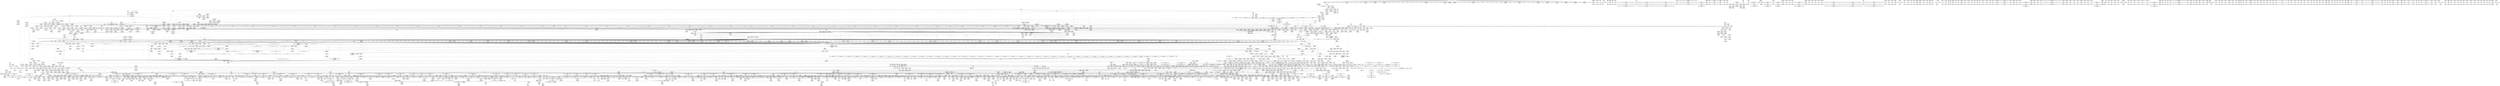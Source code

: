 digraph {
	CE0x6f36140 [shape=record,shape=Mrecord,label="{CE0x6f36140|tomoyo_audit_path_number_log:_path_number7|security/tomoyo/file.c,235|*SummSink*}"]
	CE0x8587590 [shape=record,shape=Mrecord,label="{CE0x8587590|tomoyo_const_part_length:_conv20|security/tomoyo/util.c,644|*SummSource*}"]
	CE0x500b750 [shape=record,shape=Mrecord,label="{CE0x500b750|tomoyo_fill_path_info:_conv4|security/tomoyo/util.c,667}"]
	CE0x5e44110 [shape=record,shape=Mrecord,label="{CE0x5e44110|rcu_lock_acquire:_tmp2}"]
	CE0x6e7d4b0 [shape=record,shape=Mrecord,label="{CE0x6e7d4b0|tomoyo_init_request_info:_conv|security/tomoyo/util.c,1010}"]
	CE0x5e18850 [shape=record,shape=Mrecord,label="{CE0x5e18850|i64*_getelementptr_inbounds_(_22_x_i64_,_22_x_i64_*___llvm_gcov_ctr9,_i64_0,_i64_5)|*Constant*}"]
	CE0x86e9e30 [shape=record,shape=Mrecord,label="{CE0x86e9e30|tomoyo_path_number_perm:_tobool|security/tomoyo/file.c,702|*SummSource*}"]
	CE0x8547f40 [shape=record,shape=Mrecord,label="{CE0x8547f40|tomoyo_const_part_length:_tmp5|security/tomoyo/util.c,624}"]
	CE0x6c59d60 [shape=record,shape=Mrecord,label="{CE0x6c59d60|tomoyo_print_ulong:_tmp5|security/tomoyo/util.c,239|*SummSource*}"]
	CE0x5e26d60 [shape=record,shape=Mrecord,label="{CE0x5e26d60|24:_%struct.dentry*,_:_SCMRE_114,115_}"]
	CE0x6a9a320 [shape=record,shape=Mrecord,label="{CE0x6a9a320|GLOBAL:_tomoyo_path_number_perm|*Constant*}"]
	CE0x6aab310 [shape=record,shape=Mrecord,label="{CE0x6aab310|tomoyo_audit_path_number_log:_sw.bb|*SummSink*}"]
	CE0x5d485f0 [shape=record,shape=Mrecord,label="{CE0x5d485f0|i64*_getelementptr_inbounds_(_12_x_i64_,_12_x_i64_*___llvm_gcov_ctr31133,_i64_0,_i64_3)|*Constant*}"]
	CE0x6acb790 [shape=record,shape=Mrecord,label="{CE0x6acb790|i32_8|*Constant*|*SummSource*}"]
	CE0x6046200 [shape=record,shape=Mrecord,label="{CE0x6046200|tomoyo_path_number_perm:_param_type|security/tomoyo/file.c,710|*SummSink*}"]
	CE0x50b8b30 [shape=record,shape=Mrecord,label="{CE0x50b8b30|tomoyo_fill_path_info:_call2|security/tomoyo/util.c,666}"]
	CE0x857b3f0 [shape=record,shape=Mrecord,label="{CE0x857b3f0|tomoyo_get_realpath:_tmp1|*SummSink*}"]
	CE0x7005be0 [shape=record,shape=Mrecord,label="{CE0x7005be0|tomoyo_domain:_tmp21|security/tomoyo/common.h,1205|*SummSource*}"]
	CE0x5cd6420 [shape=record,shape=Mrecord,label="{CE0x5cd6420|tomoyo_const_part_length:_len.0|*SummSink*}"]
	CE0x5e0a420 [shape=record,shape=Mrecord,label="{CE0x5e0a420|tomoyo_const_part_length:_tmp46|security/tomoyo/util.c,646|*SummSource*}"]
	CE0x845c4a0 [shape=record,shape=Mrecord,label="{CE0x845c4a0|rcu_lock_acquire:_tmp1}"]
	CE0x6f67f80 [shape=record,shape=Mrecord,label="{CE0x6f67f80|tomoyo_init_request_info:_tmp10|security/tomoyo/util.c,1006|*SummSource*}"]
	CE0x5110d20 [shape=record,shape=Mrecord,label="{CE0x5110d20|get_current:_bb|*SummSource*}"]
	CE0x5d54fc0 [shape=record,shape=Mrecord,label="{CE0x5d54fc0|24:_%struct.dentry*,_:_SCMRE_61,62_}"]
	CE0x8700d90 [shape=record,shape=Mrecord,label="{CE0x8700d90|tomoyo_const_part_length:_tmp53|security/tomoyo/util.c,652|*SummSink*}"]
	CE0x5d73e20 [shape=record,shape=Mrecord,label="{CE0x5d73e20|tomoyo_audit_path_number_log:_sw.bb}"]
	CE0x84d9eb0 [shape=record,shape=Mrecord,label="{CE0x84d9eb0|tomoyo_path_number_perm:_name|security/tomoyo/file.c,718}"]
	CE0x86d9c80 [shape=record,shape=Mrecord,label="{CE0x86d9c80|tomoyo_domain:_tmp22|security/tomoyo/common.h,1205|*SummSink*}"]
	CE0x6bc2ca0 [shape=record,shape=Mrecord,label="{CE0x6bc2ca0|i64*_getelementptr_inbounds_(_12_x_i64_,_12_x_i64_*___llvm_gcov_ctr31133,_i64_0,_i64_0)|*Constant*|*SummSource*}"]
	CE0x51fd9b0 [shape=record,shape=Mrecord,label="{CE0x51fd9b0|tomoyo_file_ioctl:_tmp2|*SummSink*}"]
	CE0x5cad840 [shape=record,shape=Mrecord,label="{CE0x5cad840|tomoyo_domain:_tmp14|security/tomoyo/common.h,1205}"]
	CE0x6ae25d0 [shape=record,shape=Mrecord,label="{CE0x6ae25d0|24:_%struct.dentry*,_:_SCMRE_204,205_}"]
	CE0x6d44760 [shape=record,shape=Mrecord,label="{CE0x6d44760|tomoyo_fill_path_info:_tmp8|security/tomoyo/util.c,667}"]
	CE0x5c31340 [shape=record,shape=Mrecord,label="{CE0x5c31340|24:_%struct.dentry*,_:_SCMRE_59,60_}"]
	CE0x86e99b0 [shape=record,shape=Mrecord,label="{CE0x86e99b0|%struct.dentry*_null|*Constant*}"]
	CE0x6b1ffd0 [shape=record,shape=Mrecord,label="{CE0x6b1ffd0|tomoyo_path_number_perm:_tmp4|security/tomoyo/file.c,694}"]
	CE0x6c90fa0 [shape=record,shape=Mrecord,label="{CE0x6c90fa0|i64_8|*Constant*}"]
	CE0x6adcec0 [shape=record,shape=Mrecord,label="{CE0x6adcec0|tomoyo_get_realpath:_name|security/tomoyo/file.c,150|*SummSink*}"]
	CE0x50f9c50 [shape=record,shape=Mrecord,label="{CE0x50f9c50|0:_i8*,_array:_GCRE_tomoyo_mac_keywords_external_constant_42_x_i8*_:_elem_22::|security/tomoyo/file.c,233}"]
	CE0x6e18e50 [shape=record,shape=Mrecord,label="{CE0x6e18e50|_call_void_mcount()_#3|*SummSink*}"]
	CE0x6f0a8f0 [shape=record,shape=Mrecord,label="{CE0x6f0a8f0|i64*_getelementptr_inbounds_(_4_x_i64_,_4_x_i64_*___llvm_gcov_ctr33,_i64_0,_i64_2)|*Constant*}"]
	CE0x6b64e00 [shape=record,shape=Mrecord,label="{CE0x6b64e00|tomoyo_path_number_perm:_call2|security/tomoyo/file.c,705|*SummSource*}"]
	CE0x6af0d40 [shape=record,shape=Mrecord,label="{CE0x6af0d40|GLOBAL:_tomoyo_path_number_perm|*Constant*|*SummSource*}"]
	CE0x6ad0c40 [shape=record,shape=Mrecord,label="{CE0x6ad0c40|tomoyo_const_part_length:_tmp10|security/tomoyo/util.c,626}"]
	CE0x6e16f30 [shape=record,shape=Mrecord,label="{CE0x6e16f30|i32_47|*Constant*}"]
	CE0x6e16ac0 [shape=record,shape=Mrecord,label="{CE0x6e16ac0|tomoyo_fill_path_info:_conv4|security/tomoyo/util.c,667|*SummSource*}"]
	CE0x86e95b0 [shape=record,shape=Mrecord,label="{CE0x86e95b0|tomoyo_init_request_info:_tmp4|security/tomoyo/util.c,1004|*SummSource*}"]
	CE0x6dac600 [shape=record,shape=Mrecord,label="{CE0x6dac600|tomoyo_add_slash:_entry|*SummSink*}"]
	CE0x8519e00 [shape=record,shape=Mrecord,label="{CE0x8519e00|GLOBAL:_kfree|*Constant*|*SummSink*}"]
	CE0x4f2de10 [shape=record,shape=Mrecord,label="{CE0x4f2de10|tomoyo_audit_path_number_log:_idxprom4|security/tomoyo/file.c,233}"]
	CE0x5c9a1b0 [shape=record,shape=Mrecord,label="{CE0x5c9a1b0|tomoyo_path_number_perm:_tmp1}"]
	CE0x845c2a0 [shape=record,shape=Mrecord,label="{CE0x845c2a0|i32_92|*Constant*|*SummSource*}"]
	CE0x860b2d0 [shape=record,shape=Mrecord,label="{CE0x860b2d0|tomoyo_print_ulong:_tmp15|security/tomoyo/util.c,243|*SummSink*}"]
	CE0x6d41350 [shape=record,shape=Mrecord,label="{CE0x6d41350|tomoyo_init_request_info:_bb|*SummSource*}"]
	CE0x6c3a580 [shape=record,shape=Mrecord,label="{CE0x6c3a580|tomoyo_path_number_perm:_tmp20|security/tomoyo/file.c,705}"]
	CE0x8715fe0 [shape=record,shape=Mrecord,label="{CE0x8715fe0|tomoyo_path_number_perm:_tmp22|security/tomoyo/file.c,705|*SummSink*}"]
	CE0x6a2d420 [shape=record,shape=Mrecord,label="{CE0x6a2d420|128:_i8*,_1208:_%struct.file*,_:_CMRE_20,21_}"]
	CE0x51fd770 [shape=record,shape=Mrecord,label="{CE0x51fd770|24:_%struct.dentry*,_:_SCMRE_5,6_}"]
	CE0x5ccd520 [shape=record,shape=Mrecord,label="{CE0x5ccd520|i64*_getelementptr_inbounds_(_14_x_i64_,_14_x_i64_*___llvm_gcov_ctr18115,_i64_0,_i64_6)|*Constant*}"]
	CE0x5dd4320 [shape=record,shape=Mrecord,label="{CE0x5dd4320|rcu_lock_release:_tmp1|*SummSink*}"]
	CE0x86a0130 [shape=record,shape=Mrecord,label="{CE0x86a0130|i64*_getelementptr_inbounds_(_22_x_i64_,_22_x_i64_*___llvm_gcov_ctr9,_i64_0,_i64_19)|*Constant*|*SummSink*}"]
	CE0x6acb880 [shape=record,shape=Mrecord,label="{CE0x6acb880|_call_void_mcount()_#3}"]
	CE0x51192f0 [shape=record,shape=Mrecord,label="{CE0x51192f0|tomoyo_fill_path_info:_tmp|*SummSink*}"]
	CE0x6b00290 [shape=record,shape=Mrecord,label="{CE0x6b00290|tomoyo_print_ulong:_tmp10|security/tomoyo/util.c,241|*SummSink*}"]
	CE0x6bc28e0 [shape=record,shape=Mrecord,label="{CE0x6bc28e0|_ret_void|*SummSink*}"]
	CE0x7a756b0 [shape=record,shape=Mrecord,label="{CE0x7a756b0|128:_i8*,_1208:_%struct.file*,_:_CMRE_30,31_}"]
	CE0x8519d30 [shape=record,shape=Mrecord,label="{CE0x8519d30|GLOBAL:_kfree|*Constant*|*SummSource*}"]
	CE0x8463660 [shape=record,shape=Mrecord,label="{CE0x8463660|i64_15|*Constant*|*SummSource*}"]
	CE0x84ff1f0 [shape=record,shape=Mrecord,label="{CE0x84ff1f0|tomoyo_const_part_length:_tmp17|security/tomoyo/util.c,627|*SummSink*}"]
	CE0x6e17750 [shape=record,shape=Mrecord,label="{CE0x6e17750|i1_false|*Constant*}"]
	CE0x6b70a10 [shape=record,shape=Mrecord,label="{CE0x6b70a10|tomoyo_read_lock:_tmp3|*SummSink*}"]
	CE0x6ca59b0 [shape=record,shape=Mrecord,label="{CE0x6ca59b0|COLLAPSED:_GCMRE___llvm_gcov_ctr31_internal_global_2_x_i64_zeroinitializer:_elem_0:default:}"]
	CE0x6ae2e20 [shape=record,shape=Mrecord,label="{CE0x6ae2e20|24:_%struct.dentry*,_:_SCMRE_211,212_}"]
	CE0x6fc2630 [shape=record,shape=Mrecord,label="{CE0x6fc2630|tomoyo_path_number_perm:_path_number11|security/tomoyo/file.c,712}"]
	CE0x500ba80 [shape=record,shape=Mrecord,label="{CE0x500ba80|tomoyo_get_mode:_conv|security/tomoyo/util.c,982}"]
	CE0x6ae2bc0 [shape=record,shape=Mrecord,label="{CE0x6ae2bc0|24:_%struct.dentry*,_:_SCMRE_209,210_}"]
	CE0x6c4afc0 [shape=record,shape=Mrecord,label="{CE0x6c4afc0|tomoyo_path_number_perm:_do.end}"]
	CE0x6d584e0 [shape=record,shape=Mrecord,label="{CE0x6d584e0|tomoyo_path_number_perm:_tmp29|security/tomoyo/file.c,709}"]
	CE0x6d23e40 [shape=record,shape=Mrecord,label="{CE0x6d23e40|tomoyo_domain:_tmp18|security/tomoyo/common.h,1205|*SummSink*}"]
	CE0x6dbe550 [shape=record,shape=Mrecord,label="{CE0x6dbe550|tomoyo_get_mode:_idxprom3|security/tomoyo/util.c,983}"]
	CE0x4fe2730 [shape=record,shape=Mrecord,label="{CE0x4fe2730|tomoyo_fill_path_info:_hash|security/tomoyo/util.c,669|*SummSink*}"]
	CE0x5110eb0 [shape=record,shape=Mrecord,label="{CE0x5110eb0|get_current:_bb|*SummSink*}"]
	CE0x5c76200 [shape=record,shape=Mrecord,label="{CE0x5c76200|_call_void_lock_acquire(%struct.lockdep_map*_%map,_i32_0,_i32_0,_i32_2,_i32_0,_%struct.lockdep_map*_null,_i64_ptrtoint_(i8*_blockaddress(_rcu_lock_acquire,_%__here)_to_i64))_#9,_!dbg_!38907|include/linux/rcupdate.h,418|*SummSink*}"]
	CE0x6dacd10 [shape=record,shape=Mrecord,label="{CE0x6dacd10|_ret_void,_!dbg_!38913|security/tomoyo/file.c,138}"]
	CE0x5cb36e0 [shape=record,shape=Mrecord,label="{CE0x5cb36e0|tomoyo_const_part_length:_tmp}"]
	CE0x6acbe20 [shape=record,shape=Mrecord,label="{CE0x6acbe20|tomoyo_path_number_perm:_tmp18|security/tomoyo/file.c,703|*SummSource*}"]
	CE0x7038510 [shape=record,shape=Mrecord,label="{CE0x7038510|tomoyo_get_mode:_if.then2}"]
	CE0x860a8c0 [shape=record,shape=Mrecord,label="{CE0x860a8c0|i64_ptrtoint_(i8*_blockaddress(_rcu_lock_acquire,_%__here)_to_i64)|*Constant*}"]
	CE0x8547ca0 [shape=record,shape=Mrecord,label="{CE0x8547ca0|tomoyo_const_part_length:_tmp4|security/tomoyo/util.c,624|*SummSink*}"]
	CE0x5cb26a0 [shape=record,shape=Mrecord,label="{CE0x5cb26a0|GLOBAL:___llvm_gcov_indirect_counter_increment114|*Constant*|*SummSink*}"]
	CE0x6c0a100 [shape=record,shape=Mrecord,label="{CE0x6c0a100|tomoyo_get_mode:_and|security/tomoyo/util.c,987|*SummSink*}"]
	CE0x5e372f0 [shape=record,shape=Mrecord,label="{CE0x5e372f0|0:_i8,_array:_GCRE_tomoyo_pn2mac_constant_8_x_i8_c_02_05_07_08_12_0F_10_11_,_align_1:_elem_2::|security/tomoyo/file.c,701}"]
	CE0x6c9bc40 [shape=record,shape=Mrecord,label="{CE0x6c9bc40|__llvm_gcov_indirect_counter_increment:_tmp6|*SummSink*}"]
	CE0x6f4e660 [shape=record,shape=Mrecord,label="{CE0x6f4e660|40:_%struct.tomoyo_policy_namespace*,_48:_i8,_:_GCRE_tomoyo_kernel_domain_external_global_%struct.tomoyo_domain_info_48,49_|*MultipleSource*|security/tomoyo/util.c,1005|Function::tomoyo_init_request_info&Arg::domain::|security/tomoyo/util.c,1007}"]
	CE0x5ccc960 [shape=record,shape=Mrecord,label="{CE0x5ccc960|VOIDTB_TE_array:_GCR_.str2116_private_unnamed_addr_constant_4_x_i8_c_%lu_00_,_align_1:_elem_0:default:}"]
	CE0x8788d50 [shape=record,shape=Mrecord,label="{CE0x8788d50|i32_-1|*Constant*}"]
	CE0x6efbb40 [shape=record,shape=Mrecord,label="{CE0x6efbb40|tomoyo_const_part_length:_tmp37|security/tomoyo/util.c,644|*SummSource*}"]
	CE0x6c3a7d0 [shape=record,shape=Mrecord,label="{CE0x6c3a7d0|tomoyo_path_number_perm:_tmp20|security/tomoyo/file.c,705|*SummSink*}"]
	CE0x516a630 [shape=record,shape=Mrecord,label="{CE0x516a630|i64**_getelementptr_inbounds_(_3_x_i64*_,_3_x_i64*_*___llvm_gcda_edge_table29,_i64_0,_i64_2)|*Constant*|*SummSink*}"]
	CE0x6f77650 [shape=record,shape=Mrecord,label="{CE0x6f77650|i64*_getelementptr_inbounds_(_14_x_i64_,_14_x_i64_*___llvm_gcov_ctr18115,_i64_0,_i64_6)|*Constant*|*SummSink*}"]
	CE0x5de4d10 [shape=record,shape=Mrecord,label="{CE0x5de4d10|tomoyo_path_number_perm:_tmp5|security/tomoyo/file.c,695|*SummSource*}"]
	CE0x5c44f80 [shape=record,shape=Mrecord,label="{CE0x5c44f80|rcu_lock_acquire:_tmp5|include/linux/rcupdate.h,418|*SummSink*}"]
	CE0x6bc4a90 [shape=record,shape=Mrecord,label="{CE0x6bc4a90|srcu_read_lock:_entry}"]
	CE0x5e580c0 [shape=record,shape=Mrecord,label="{CE0x5e580c0|GLOBAL:_tomoyo_ss|Global_var:tomoyo_ss|*SummSink*}"]
	CE0x5e82c20 [shape=record,shape=Mrecord,label="{CE0x5e82c20|tomoyo_get_realpath:_if.end|*SummSink*}"]
	CE0x85ca120 [shape=record,shape=Mrecord,label="{CE0x85ca120|tomoyo_print_ulong:_buffer_len|Function::tomoyo_print_ulong&Arg::buffer_len::|*SummSink*}"]
	CE0x85663f0 [shape=record,shape=Mrecord,label="{CE0x85663f0|_call_void_mcount()_#3|*SummSink*}"]
	CE0x85f0e10 [shape=record,shape=Mrecord,label="{CE0x85f0e10|tomoyo_add_slash:_tmp5|security/tomoyo/file.c,131|*SummSource*}"]
	CE0x5c30a10 [shape=record,shape=Mrecord,label="{CE0x5c30a10|24:_%struct.dentry*,_:_SCMRE_12,13_}"]
	CE0x7a75a70 [shape=record,shape=Mrecord,label="{CE0x7a75a70|128:_i8*,_1208:_%struct.file*,_:_CMRE_33,34_}"]
	CE0x6e27ad0 [shape=record,shape=Mrecord,label="{CE0x6e27ad0|tomoyo_path_number_perm:_tmp31|security/tomoyo/file.c,710|*SummSink*}"]
	CE0x6ea0f70 [shape=record,shape=Mrecord,label="{CE0x6ea0f70|tomoyo_audit_path_number_log:_tmp14|security/tomoyo/file.c,233|*SummSink*}"]
	CE0x859e720 [shape=record,shape=Mrecord,label="{CE0x859e720|get_current:_tmp3}"]
	CE0x851f060 [shape=record,shape=Mrecord,label="{CE0x851f060|_call_void_mcount()_#3|*SummSource*}"]
	CE0x6e5ad30 [shape=record,shape=Mrecord,label="{CE0x6e5ad30|i64*_getelementptr_inbounds_(_5_x_i64_,_5_x_i64_*___llvm_gcov_ctr32134,_i64_0,_i64_3)|*Constant*}"]
	CE0x5caa2d0 [shape=record,shape=Mrecord,label="{CE0x5caa2d0|i64*_getelementptr_inbounds_(_2_x_i64_,_2_x_i64_*___llvm_gcov_ctr31,_i64_0,_i64_1)|*Constant*}"]
	CE0x876cd20 [shape=record,shape=Mrecord,label="{CE0x876cd20|tomoyo_audit_path_number_log:_arrayidx|security/tomoyo/file.c,234}"]
	CE0x600c010 [shape=record,shape=Mrecord,label="{CE0x600c010|rcu_lock_release:_tmp|*SummSource*}"]
	CE0x5d8d330 [shape=record,shape=Mrecord,label="{CE0x5d8d330|tomoyo_get_mode:_add|security/tomoyo/util.c,984|*SummSink*}"]
	CE0x5e37540 [shape=record,shape=Mrecord,label="{CE0x5e37540|tomoyo_path_number_perm:_arrayidx|security/tomoyo/file.c,701|*SummSink*}"]
	CE0x6a236c0 [shape=record,shape=Mrecord,label="{CE0x6a236c0|tomoyo_domain:_tmp2|*SummSource*}"]
	CE0x507dae0 [shape=record,shape=Mrecord,label="{CE0x507dae0|_call_void_tomoyo_fill_path_info(%struct.tomoyo_path_info*_%buf)_#9,_!dbg_!38911|security/tomoyo/file.c,137|*SummSource*}"]
	CE0x6c59c50 [shape=record,shape=Mrecord,label="{CE0x6c59c50|tomoyo_print_ulong:_tmp5|security/tomoyo/util.c,239}"]
	CE0x5c44ff0 [shape=record,shape=Mrecord,label="{CE0x5c44ff0|_call_void_lock_acquire(%struct.lockdep_map*_%map,_i32_0,_i32_0,_i32_2,_i32_0,_%struct.lockdep_map*_null,_i64_ptrtoint_(i8*_blockaddress(_rcu_lock_acquire,_%__here)_to_i64))_#9,_!dbg_!38907|include/linux/rcupdate.h,418}"]
	CE0x5f23c20 [shape=record,shape=Mrecord,label="{CE0x5f23c20|24:_%struct.dentry*,_:_SCMRE_176,177_}"]
	CE0x85cfb50 [shape=record,shape=Mrecord,label="{CE0x85cfb50|tomoyo_const_part_length:_incdec.ptr|security/tomoyo/util.c,626}"]
	CE0x6b0f2a0 [shape=record,shape=Mrecord,label="{CE0x6b0f2a0|tomoyo_fill_path_info:_call2|security/tomoyo/util.c,666}"]
	CE0x4fbdd10 [shape=record,shape=Mrecord,label="{CE0x4fbdd10|tomoyo_const_part_length:_cmp15|security/tomoyo/util.c,641}"]
	CE0x6b77f40 [shape=record,shape=Mrecord,label="{CE0x6b77f40|tomoyo_path_number_perm:_out}"]
	CE0x7034480 [shape=record,shape=Mrecord,label="{CE0x7034480|tomoyo_domain:_cred|security/tomoyo/common.h,1205}"]
	CE0x6aff440 [shape=record,shape=Mrecord,label="{CE0x6aff440|i64*_getelementptr_inbounds_(_2_x_i64_,_2_x_i64_*___llvm_gcov_ctr53148,_i64_0,_i64_0)|*Constant*|*SummSink*}"]
	CE0x4eefd00 [shape=record,shape=Mrecord,label="{CE0x4eefd00|24:_%struct.dentry*,_:_SCMRE_100,101_}"]
	CE0x8718350 [shape=record,shape=Mrecord,label="{CE0x8718350|tomoyo_const_part_length:_tmp32|security/tomoyo/util.c,641}"]
	CE0x5bf2240 [shape=record,shape=Mrecord,label="{CE0x5bf2240|24:_%struct.dentry*,_:_SCMRE_49,50_}"]
	CE0x8521370 [shape=record,shape=Mrecord,label="{CE0x8521370|_call_void_tomoyo_read_unlock(i32_%call1)_#9,_!dbg_!38957|security/tomoyo/file.c,720|*SummSource*}"]
	CE0x5d27060 [shape=record,shape=Mrecord,label="{CE0x5d27060|tomoyo_add_slash:_tobool|security/tomoyo/file.c,131}"]
	CE0x6b43b50 [shape=record,shape=Mrecord,label="{CE0x6b43b50|srcu_read_lock:_tmp2|*SummSource*}"]
	CE0x5c44ab0 [shape=record,shape=Mrecord,label="{CE0x5c44ab0|tomoyo_print_ulong:_tmp|*SummSink*}"]
	CE0x85c95c0 [shape=record,shape=Mrecord,label="{CE0x85c95c0|tomoyo_const_part_length:_sw.epilog|*SummSink*}"]
	CE0x6e18a40 [shape=record,shape=Mrecord,label="{CE0x6e18a40|tomoyo_get_mode:_call|security/tomoyo/util.c,980}"]
	CE0x6b20510 [shape=record,shape=Mrecord,label="{CE0x6b20510|tomoyo_path_number_perm:_tmp6|security/tomoyo/file.c,695|*SummSource*}"]
	CE0x6fa0960 [shape=record,shape=Mrecord,label="{CE0x6fa0960|tomoyo_path_number_perm:_param|security/tomoyo/file.c,711|*SummSource*}"]
	CE0x8495f60 [shape=record,shape=Mrecord,label="{CE0x8495f60|_call_void_mcount()_#3}"]
	CE0x50247a0 [shape=record,shape=Mrecord,label="{CE0x50247a0|i32_9|*Constant*}"]
	CE0x6bd2b90 [shape=record,shape=Mrecord,label="{CE0x6bd2b90|tomoyo_path_number_perm:_obj5|security/tomoyo/file.c,707|*SummSink*}"]
	CE0x6bad160 [shape=record,shape=Mrecord,label="{CE0x6bad160|tomoyo_read_lock:_tmp2}"]
	CE0x86d9aa0 [shape=record,shape=Mrecord,label="{CE0x86d9aa0|tomoyo_domain:_tmp22|security/tomoyo/common.h,1205|*SummSource*}"]
	CE0x6c59f00 [shape=record,shape=Mrecord,label="{CE0x6c59f00|tomoyo_print_ulong:_tmp5|security/tomoyo/util.c,239|*SummSink*}"]
	CE0x5bcae20 [shape=record,shape=Mrecord,label="{CE0x5bcae20|srcu_read_lock:_tmp}"]
	CE0x600bcb0 [shape=record,shape=Mrecord,label="{CE0x600bcb0|tomoyo_get_mode:_tobool|security/tomoyo/util.c,978|*SummSink*}"]
	CE0x86a0070 [shape=record,shape=Mrecord,label="{CE0x86a0070|i32_9|*Constant*|*SummSink*}"]
	CE0x6daf7a0 [shape=record,shape=Mrecord,label="{CE0x6daf7a0|tomoyo_init_request_info:_tmp5|security/tomoyo/util.c,1004}"]
	CE0x851f6b0 [shape=record,shape=Mrecord,label="{CE0x851f6b0|tomoyo_add_slash:_return}"]
	CE0x6e4ccf0 [shape=record,shape=Mrecord,label="{CE0x6e4ccf0|i32_5|*Constant*}"]
	CE0x6efaef0 [shape=record,shape=Mrecord,label="{CE0x6efaef0|i64_22|*Constant*|*SummSource*}"]
	CE0x704c5b0 [shape=record,shape=Mrecord,label="{CE0x704c5b0|tomoyo_init_request_info:_mode|security/tomoyo/util.c,1010|*SummSink*}"]
	CE0x4f07980 [shape=record,shape=Mrecord,label="{CE0x4f07980|i32_2|*Constant*}"]
	CE0x4fa9b80 [shape=record,shape=Mrecord,label="{CE0x4fa9b80|tomoyo_fill_path_info:_is_patterned|security/tomoyo/util.c,668}"]
	CE0x6a1f8a0 [shape=record,shape=Mrecord,label="{CE0x6a1f8a0|__llvm_gcov_indirect_counter_increment:_tmp}"]
	CE0x6e16ff0 [shape=record,shape=Mrecord,label="{CE0x6e16ff0|i32_47|*Constant*|*SummSource*}"]
	CE0x843c460 [shape=record,shape=Mrecord,label="{CE0x843c460|tomoyo_get_realpath:_tmp12|security/tomoyo/file.c,156}"]
	CE0x8755ff0 [shape=record,shape=Mrecord,label="{CE0x8755ff0|tomoyo_const_part_length:_filename.addr.0}"]
	CE0x5259460 [shape=record,shape=Mrecord,label="{CE0x5259460|i64_25|*Constant*|*SummSource*}"]
	CE0x6bacbb0 [shape=record,shape=Mrecord,label="{CE0x6bacbb0|tomoyo_path_number_perm:_do.end|*SummSink*}"]
	CE0x871fec0 [shape=record,shape=Mrecord,label="{CE0x871fec0|_call_void_tomoyo_print_ulong(i8*_%arraydecay,_i32_64,_i64_%tmp12,_i8_zeroext_%radix.0)_#9,_!dbg_!38923|security/tomoyo/file.c,231|*SummSink*}"]
	CE0x6e42760 [shape=record,shape=Mrecord,label="{CE0x6e42760|tomoyo_const_part_length:_cmp12|security/tomoyo/util.c,641|*SummSource*}"]
	CE0x6da2ad0 [shape=record,shape=Mrecord,label="{CE0x6da2ad0|tomoyo_path_number_perm:_tmp26|security/tomoyo/file.c,708}"]
	CE0x70388f0 [shape=record,shape=Mrecord,label="{CE0x70388f0|COLLAPSED:_CRE:_elem_0:default:}"]
	CE0x52593f0 [shape=record,shape=Mrecord,label="{CE0x52593f0|i64_25|*Constant*}"]
	CE0x6d403f0 [shape=record,shape=Mrecord,label="{CE0x6d403f0|tomoyo_const_part_length:_tmp3|security/tomoyo/util.c,624|*SummSink*}"]
	CE0x5d48a20 [shape=record,shape=Mrecord,label="{CE0x5d48a20|tomoyo_domain:_tmp7|security/tomoyo/common.h,1205}"]
	CE0x6a735a0 [shape=record,shape=Mrecord,label="{CE0x6a735a0|24:_%struct.dentry*,_:_SCMRE_376,384_|*MultipleSource*|Function::tomoyo_file_ioctl&Arg::file::|security/tomoyo/tomoyo.c,350}"]
	CE0x6c19570 [shape=record,shape=Mrecord,label="{CE0x6c19570|tomoyo_domain:_call|security/tomoyo/common.h,1205|*SummSink*}"]
	CE0x6de38b0 [shape=record,shape=Mrecord,label="{CE0x6de38b0|VOIDTB_TE:_CE_6368,6376_|*MultipleSource*|security/tomoyo/util.c,1010|Function::tomoyo_get_mode&Arg::ns::}"]
	CE0x85f16b0 [shape=record,shape=Mrecord,label="{CE0x85f16b0|__llvm_gcov_indirect_counter_increment:_predecessor|Function::__llvm_gcov_indirect_counter_increment&Arg::predecessor::|*SummSource*}"]
	CE0x6e189b0 [shape=record,shape=Mrecord,label="{CE0x6e189b0|0:_i8,_:_GCMR_tomoyo_domain.__warned_internal_global_i8_0,_section_.data.unlikely_,_align_1:_elem_0:default:}"]
	CE0x6ca5940 [shape=record,shape=Mrecord,label="{CE0x6ca5940|tomoyo_read_unlock:_tmp}"]
	CE0x4f7c030 [shape=record,shape=Mrecord,label="{CE0x4f7c030|tomoyo_fill_path_info:_conv3|security/tomoyo/util.c,666|*SummSink*}"]
	CE0x6a99c80 [shape=record,shape=Mrecord,label="{CE0x6a99c80|24:_%struct.dentry*,_:_SCMRE_440,448_|*MultipleSource*|Function::tomoyo_file_ioctl&Arg::file::|security/tomoyo/tomoyo.c,350}"]
	CE0x856b6d0 [shape=record,shape=Mrecord,label="{CE0x856b6d0|tomoyo_audit_path_number_log:_path_number3|security/tomoyo/file.c,231}"]
	CE0x877e390 [shape=record,shape=Mrecord,label="{CE0x877e390|i1_true|*Constant*|*SummSource*}"]
	CE0x5dab600 [shape=record,shape=Mrecord,label="{CE0x5dab600|i64**_getelementptr_inbounds_(_3_x_i64*_,_3_x_i64*_*___llvm_gcda_edge_table29,_i64_0,_i64_2)|*Constant*|*SummSource*}"]
	CE0x6e5f510 [shape=record,shape=Mrecord,label="{CE0x6e5f510|tomoyo_print_ulong:_tmp26|security/tomoyo/util.c,247}"]
	CE0x5096680 [shape=record,shape=Mrecord,label="{CE0x5096680|tomoyo_domain:_tmp5|security/tomoyo/common.h,1205|*SummSource*}"]
	CE0x6ec8200 [shape=record,shape=Mrecord,label="{CE0x6ec8200|tomoyo_audit_path_number_log:_tmp|*SummSource*}"]
	CE0x84ffe20 [shape=record,shape=Mrecord,label="{CE0x84ffe20|tomoyo_const_part_length:_tmp23|security/tomoyo/util.c,634}"]
	CE0x7015250 [shape=record,shape=Mrecord,label="{CE0x7015250|i64*_getelementptr_inbounds_(_22_x_i64_,_22_x_i64_*___llvm_gcov_ctr9,_i64_0,_i64_13)|*Constant*|*SummSource*}"]
	CE0x6c5a000 [shape=record,shape=Mrecord,label="{CE0x6c5a000|srcu_read_unlock:_tmp2}"]
	CE0x8740ca0 [shape=record,shape=Mrecord,label="{CE0x8740ca0|tomoyo_fill_path_info:_conv|security/tomoyo/util.c,664}"]
	CE0x5f04d60 [shape=record,shape=Mrecord,label="{CE0x5f04d60|24:_%struct.dentry*,_:_SCMRE_164,165_}"]
	CE0x8564ee0 [shape=record,shape=Mrecord,label="{CE0x8564ee0|tomoyo_audit_path_number_log:_arraydecay|security/tomoyo/file.c,231}"]
	CE0x83eb430 [shape=record,shape=Mrecord,label="{CE0x83eb430|tomoyo_audit_path_number_log:_arrayidx5|security/tomoyo/file.c,233|*SummSource*}"]
	CE0x5caea30 [shape=record,shape=Mrecord,label="{CE0x5caea30|0:_i8,_array:_GCRE_tomoyo_index2category_constant_39_x_i8_c_00_00_00_00_00_00_00_00_00_00_00_00_00_00_00_00_00_00_00_00_00_00_00_01_01_01_01_01_01_01_01_01_01_01_01_01_01_01_02_,_align_16:_elem_36::|security/tomoyo/util.c,983}"]
	CE0x6e173b0 [shape=record,shape=Mrecord,label="{CE0x6e173b0|tomoyo_fill_path_info:_cmp|security/tomoyo/util.c,667|*SummSource*}"]
	CE0x6edab80 [shape=record,shape=Mrecord,label="{CE0x6edab80|tomoyo_path_number_perm:_cleanup|*SummSource*}"]
	CE0x8608d50 [shape=record,shape=Mrecord,label="{CE0x8608d50|tomoyo_const_part_length:_tmp52|security/tomoyo/util.c,652|*SummSource*}"]
	CE0x600bbb0 [shape=record,shape=Mrecord,label="{CE0x600bbb0|GLOBAL:_tomoyo_policy_loaded|Global_var:tomoyo_policy_loaded|*SummSink*}"]
	CE0x6f771d0 [shape=record,shape=Mrecord,label="{CE0x6f771d0|tomoyo_print_ulong:_tmp12|security/tomoyo/util.c,242}"]
	CE0x6cd7f10 [shape=record,shape=Mrecord,label="{CE0x6cd7f10|tomoyo_init_request_info:_domain|Function::tomoyo_init_request_info&Arg::domain::|*SummSink*}"]
	CE0x6ca4420 [shape=record,shape=Mrecord,label="{CE0x6ca4420|tomoyo_get_mode:_retval.0|*SummSink*}"]
	CE0x5e58750 [shape=record,shape=Mrecord,label="{CE0x5e58750|0:_%struct.tomoyo_obj_info*,_24:_%struct.tomoyo_path_info*,_32:_i64,_40:_i8,_72:_i8,_76:_i8,_:_SCMRE_27,28_}"]
	CE0x5ed99e0 [shape=record,shape=Mrecord,label="{CE0x5ed99e0|128:_i8*,_1208:_%struct.file*,_:_CMRE_4,5_}"]
	CE0x6b0fec0 [shape=record,shape=Mrecord,label="{CE0x6b0fec0|tomoyo_fill_path_info:_idxprom|security/tomoyo/util.c,667|*SummSink*}"]
	CE0x5d9ed40 [shape=record,shape=Mrecord,label="{CE0x5d9ed40|_call_void_mcount()_#3|*SummSink*}"]
	CE0x6b56530 [shape=record,shape=Mrecord,label="{CE0x6b56530|tomoyo_const_part_length:_tmp17|security/tomoyo/util.c,627|*SummSource*}"]
	CE0x6f68220 [shape=record,shape=Mrecord,label="{CE0x6f68220|tomoyo_path_number_perm:_if.then|*SummSource*}"]
	CE0x6c742e0 [shape=record,shape=Mrecord,label="{CE0x6c742e0|tomoyo_path_number_perm:_tmp19|security/tomoyo/file.c,705|*SummSource*}"]
	CE0x6c655f0 [shape=record,shape=Mrecord,label="{CE0x6c655f0|tomoyo_read_lock:_tmp1}"]
	CE0x5d32d40 [shape=record,shape=Mrecord,label="{CE0x5d32d40|srcu_read_unlock:_entry|*SummSource*}"]
	CE0x6ca4b80 [shape=record,shape=Mrecord,label="{CE0x6ca4b80|tomoyo_get_mode:_tmp27|security/tomoyo/util.c,988|*SummSink*}"]
	CE0x6dbd5a0 [shape=record,shape=Mrecord,label="{CE0x6dbd5a0|tomoyo_fill_path_info:_tmp4|security/tomoyo/util.c,667}"]
	CE0x6c23330 [shape=record,shape=Mrecord,label="{CE0x6c23330|tomoyo_const_part_length:_conv8|security/tomoyo/util.c,632|*SummSink*}"]
	CE0x5c47470 [shape=record,shape=Mrecord,label="{CE0x5c47470|24:_%struct.dentry*,_:_SCMRE_76,77_}"]
	CE0x6e90cb0 [shape=record,shape=Mrecord,label="{CE0x6e90cb0|tomoyo_init_request_info:_type|security/tomoyo/util.c,1009|*SummSink*}"]
	CE0x6ae1f20 [shape=record,shape=Mrecord,label="{CE0x6ae1f20|tomoyo_const_part_length:_lor.lhs.false|*SummSource*}"]
	CE0x84fbe80 [shape=record,shape=Mrecord,label="{CE0x84fbe80|i64*_getelementptr_inbounds_(_5_x_i64_,_5_x_i64_*___llvm_gcov_ctr32134,_i64_0,_i64_4)|*Constant*}"]
	CE0x50ff5b0 [shape=record,shape=Mrecord,label="{CE0x50ff5b0|tomoyo_read_unlock:_tmp3|*SummSink*}"]
	CE0x6bdc290 [shape=record,shape=Mrecord,label="{CE0x6bdc290|tomoyo_get_mode:_tmp26|security/tomoyo/util.c,987|*SummSink*}"]
	CE0x513ffb0 [shape=record,shape=Mrecord,label="{CE0x513ffb0|24:_%struct.dentry*,_:_SCMRE_54,55_}"]
	CE0x5f050f0 [shape=record,shape=Mrecord,label="{CE0x5f050f0|24:_%struct.dentry*,_:_SCMRE_167,168_}"]
	CE0x4f79f40 [shape=record,shape=Mrecord,label="{CE0x4f79f40|tomoyo_const_part_length:_incdec.ptr7|security/tomoyo/util.c,631}"]
	CE0x4eef9d0 [shape=record,shape=Mrecord,label="{CE0x4eef9d0|tomoyo_path_number_perm:_tmp2|security/tomoyo/file.c,693|*SummSource*}"]
	CE0x526c120 [shape=record,shape=Mrecord,label="{CE0x526c120|24:_%struct.dentry*,_:_SCMRE_188,189_}"]
	CE0x4f2d940 [shape=record,shape=Mrecord,label="{CE0x4f2d940|tomoyo_audit_path_number_log:_tmp13|security/tomoyo/file.c,234|*SummSource*}"]
	CE0x521c2e0 [shape=record,shape=Mrecord,label="{CE0x521c2e0|__llvm_gcov_indirect_counter_increment:_counter}"]
	CE0x7033d70 [shape=record,shape=Mrecord,label="{CE0x7033d70|_ret_%struct.task_struct*_%tmp4,_!dbg_!38905|./arch/x86/include/asm/current.h,14}"]
	CE0x5cae4d0 [shape=record,shape=Mrecord,label="{CE0x5cae4d0|0:_i8,_array:_GCRE_tomoyo_index2category_constant_39_x_i8_c_00_00_00_00_00_00_00_00_00_00_00_00_00_00_00_00_00_00_00_00_00_00_00_01_01_01_01_01_01_01_01_01_01_01_01_01_01_01_02_,_align_16:_elem_34::|security/tomoyo/util.c,983}"]
	CE0x5daab80 [shape=record,shape=Mrecord,label="{CE0x5daab80|i32_1|*Constant*}"]
	CE0x849a010 [shape=record,shape=Mrecord,label="{CE0x849a010|tomoyo_const_part_length:_tmp4|security/tomoyo/util.c,624|*SummSource*}"]
	CE0x6a831d0 [shape=record,shape=Mrecord,label="{CE0x6a831d0|_ret_void|*SummSource*}"]
	CE0x50ab430 [shape=record,shape=Mrecord,label="{CE0x50ab430|tomoyo_add_slash:_tmp13|security/tomoyo/file.c,138}"]
	CE0x6bc2db0 [shape=record,shape=Mrecord,label="{CE0x6bc2db0|tomoyo_audit_path_number_log:_bb|*SummSink*}"]
	CE0x5f76780 [shape=record,shape=Mrecord,label="{CE0x5f76780|i64*_getelementptr_inbounds_(_12_x_i64_,_12_x_i64_*___llvm_gcov_ctr31133,_i64_0,_i64_3)|*Constant*|*SummSource*}"]
	CE0x5d83730 [shape=record,shape=Mrecord,label="{CE0x5d83730|0:_%struct.tomoyo_obj_info*,_24:_%struct.tomoyo_path_info*,_32:_i64,_40:_i8,_72:_i8,_76:_i8,_:_SCMRE_53,54_}"]
	CE0x5daad30 [shape=record,shape=Mrecord,label="{CE0x5daad30|tomoyo_domain:_land.lhs.true|*SummSource*}"]
	CE0x4eeffd0 [shape=record,shape=Mrecord,label="{CE0x4eeffd0|24:_%struct.dentry*,_:_SCMRE_103,104_}"]
	CE0x6aa3170 [shape=record,shape=Mrecord,label="{CE0x6aa3170|tomoyo_path_number_perm:_path|Function::tomoyo_path_number_perm&Arg::path::|*SummSink*}"]
	CE0x5281090 [shape=record,shape=Mrecord,label="{CE0x5281090|24:_%struct.dentry*,_:_SCMRE_197,198_}"]
	CE0x6ddb9e0 [shape=record,shape=Mrecord,label="{CE0x6ddb9e0|i64*_getelementptr_inbounds_(_22_x_i64_,_22_x_i64_*___llvm_gcov_ctr9,_i64_0,_i64_11)|*Constant*|*SummSink*}"]
	CE0x5c1be10 [shape=record,shape=Mrecord,label="{CE0x5c1be10|tomoyo_domain:_tmp15|security/tomoyo/common.h,1205|*SummSink*}"]
	CE0x870d4f0 [shape=record,shape=Mrecord,label="{CE0x870d4f0|tomoyo_const_part_length:_entry|*SummSource*}"]
	CE0x6cafcf0 [shape=record,shape=Mrecord,label="{CE0x6cafcf0|_ret_i32_%conv6,_!dbg_!38926|security/tomoyo/util.c,1011|*SummSource*}"]
	CE0x6bc4a20 [shape=record,shape=Mrecord,label="{CE0x6bc4a20|GLOBAL:_srcu_read_lock|*Constant*|*SummSink*}"]
	CE0x6b27210 [shape=record,shape=Mrecord,label="{CE0x6b27210|tomoyo_read_unlock:_idx|Function::tomoyo_read_unlock&Arg::idx::|*SummSource*}"]
	CE0x7051440 [shape=record,shape=Mrecord,label="{CE0x7051440|128:_i8*,_1208:_%struct.file*,_:_CMRE_112,120_|*MultipleSource*|security/tomoyo/common.h,1205|security/tomoyo/common.h,1205}"]
	CE0x6e5a8c0 [shape=record,shape=Mrecord,label="{CE0x6e5a8c0|GLOBAL:___llvm_gcov_ctr25|Global_var:__llvm_gcov_ctr25|*SummSource*}"]
	CE0x7039130 [shape=record,shape=Mrecord,label="{CE0x7039130|tomoyo_get_mode:_tmp13|security/tomoyo/util.c,982|*SummSource*}"]
	CE0x6ba3690 [shape=record,shape=Mrecord,label="{CE0x6ba3690|i64*_getelementptr_inbounds_(_22_x_i64_,_22_x_i64_*___llvm_gcov_ctr9,_i64_0,_i64_0)|*Constant*|*SummSource*}"]
	CE0x4f7c940 [shape=record,shape=Mrecord,label="{CE0x4f7c940|tomoyo_add_slash:_tmp9|security/tomoyo/file.c,136|*SummSink*}"]
	CE0x5259230 [shape=record,shape=Mrecord,label="{CE0x5259230|i64_24|*Constant*|*SummSink*}"]
	CE0x6d58f60 [shape=record,shape=Mrecord,label="{CE0x6d58f60|_call_void_tomoyo_add_slash(%struct.tomoyo_path_info*_%buf)_#9,_!dbg_!38934|security/tomoyo/file.c,709}"]
	CE0x6a67350 [shape=record,shape=Mrecord,label="{CE0x6a67350|24:_%struct.dentry*,_:_SCMRE_280,288_|*MultipleSource*|Function::tomoyo_file_ioctl&Arg::file::|security/tomoyo/tomoyo.c,350}"]
	CE0x507da70 [shape=record,shape=Mrecord,label="{CE0x507da70|tomoyo_fill_path_info:_entry}"]
	CE0x50bda20 [shape=record,shape=Mrecord,label="{CE0x50bda20|0:_i8*,_array:_GCRE_tomoyo_mac_keywords_external_constant_42_x_i8*_:_elem_11::|security/tomoyo/file.c,233}"]
	CE0x500bd40 [shape=record,shape=Mrecord,label="{CE0x500bd40|tomoyo_get_mode:_arrayidx|security/tomoyo/util.c,981|*SummSink*}"]
	CE0x5d83570 [shape=record,shape=Mrecord,label="{CE0x5d83570|0:_%struct.tomoyo_obj_info*,_24:_%struct.tomoyo_path_info*,_32:_i64,_40:_i8,_72:_i8,_76:_i8,_:_SCMRE_52,53_}"]
	CE0x7005df0 [shape=record,shape=Mrecord,label="{CE0x7005df0|tomoyo_domain:_tmp21|security/tomoyo/common.h,1205|*SummSink*}"]
	CE0x6ca4180 [shape=record,shape=Mrecord,label="{CE0x6ca4180|tomoyo_get_mode:_retval.0}"]
	CE0x5c9ac10 [shape=record,shape=Mrecord,label="{CE0x5c9ac10|tomoyo_init_request_info:_index|Function::tomoyo_init_request_info&Arg::index::|*SummSink*}"]
	CE0x5ccc640 [shape=record,shape=Mrecord,label="{CE0x5ccc640|srcu_read_unlock:_tmp1|*SummSource*}"]
	CE0x8717e40 [shape=record,shape=Mrecord,label="{CE0x8717e40|tomoyo_const_part_length:_tmp31|security/tomoyo/util.c,641}"]
	CE0x84736e0 [shape=record,shape=Mrecord,label="{CE0x84736e0|tomoyo_get_mode:_tmp5|security/tomoyo/util.c,978}"]
	CE0x51c3ab0 [shape=record,shape=Mrecord,label="{CE0x51c3ab0|__llvm_gcov_indirect_counter_increment:_tmp|*SummSink*}"]
	CE0x6c17e40 [shape=record,shape=Mrecord,label="{CE0x6c17e40|i64*_getelementptr_inbounds_(_14_x_i64_,_14_x_i64_*___llvm_gcov_ctr18115,_i64_0,_i64_10)|*Constant*|*SummSource*}"]
	CE0x6e7de10 [shape=record,shape=Mrecord,label="{CE0x6e7de10|tomoyo_init_request_info:_call4|security/tomoyo/util.c,1010}"]
	CE0x8441130 [shape=record,shape=Mrecord,label="{CE0x8441130|i64*_getelementptr_inbounds_(_31_x_i64_,_31_x_i64_*___llvm_gcov_ctr43150,_i64_0,_i64_28)|*Constant*|*SummSource*}"]
	CE0x50bd6a0 [shape=record,shape=Mrecord,label="{CE0x50bd6a0|0:_i8*,_array:_GCRE_tomoyo_mac_keywords_external_constant_42_x_i8*_:_elem_9::|security/tomoyo/file.c,233}"]
	CE0x6c65100 [shape=record,shape=Mrecord,label="{CE0x6c65100|tomoyo_path_number_perm:_if.end|*SummSink*}"]
	CE0x5fda0b0 [shape=record,shape=Mrecord,label="{CE0x5fda0b0|tomoyo_const_part_length:_if.end6}"]
	CE0x6e6fe10 [shape=record,shape=Mrecord,label="{CE0x6e6fe10|tomoyo_const_part_length:_conv2|security/tomoyo/util.c,627|*SummSource*}"]
	CE0x6ee7df0 [shape=record,shape=Mrecord,label="{CE0x6ee7df0|tomoyo_get_mode:_tmp2|security/tomoyo/util.c,978|*SummSink*}"]
	CE0x6ad0260 [shape=record,shape=Mrecord,label="{CE0x6ad0260|tomoyo_const_part_length:_tmp19|security/tomoyo/util.c,628|*SummSource*}"]
	CE0x5cabb70 [shape=record,shape=Mrecord,label="{CE0x5cabb70|0:_i8,_array:_GCRE_tomoyo_index2category_constant_39_x_i8_c_00_00_00_00_00_00_00_00_00_00_00_00_00_00_00_00_00_00_00_00_00_00_00_01_01_01_01_01_01_01_01_01_01_01_01_01_01_01_02_,_align_16:_elem_31::|security/tomoyo/util.c,983}"]
	CE0x6c18f80 [shape=record,shape=Mrecord,label="{CE0x6c18f80|_call_void_mcount()_#3|*SummSink*}"]
	CE0x844e7b0 [shape=record,shape=Mrecord,label="{CE0x844e7b0|tomoyo_get_mode:_if.end14|*SummSink*}"]
	CE0x5b9c2d0 [shape=record,shape=Mrecord,label="{CE0x5b9c2d0|tomoyo_print_ulong:_conv7|security/tomoyo/util.c,242|*SummSink*}"]
	CE0x6fc2940 [shape=record,shape=Mrecord,label="{CE0x6fc2940|tomoyo_path_number_perm:_path_number11|security/tomoyo/file.c,712|*SummSink*}"]
	CE0x6ee1630 [shape=record,shape=Mrecord,label="{CE0x6ee1630|GLOBAL:_tomoyo_domain|*Constant*|*SummSink*}"]
	CE0x5cad660 [shape=record,shape=Mrecord,label="{CE0x5cad660|i64*_getelementptr_inbounds_(_11_x_i64_,_11_x_i64_*___llvm_gcov_ctr54147,_i64_0,_i64_6)|*Constant*|*SummSink*}"]
	CE0x7070ad0 [shape=record,shape=Mrecord,label="{CE0x7070ad0|tomoyo_init_request_info:_tmp13|*LoadInst*|security/tomoyo/util.c,1011|*SummSource*}"]
	CE0x5258a80 [shape=record,shape=Mrecord,label="{CE0x5258a80|tomoyo_const_part_length:_cmp25|security/tomoyo/util.c,644|*SummSource*}"]
	CE0x6b65230 [shape=record,shape=Mrecord,label="{CE0x6b65230|GLOBAL:_tomoyo_get_realpath|*Constant*|*SummSource*}"]
	CE0x50bd860 [shape=record,shape=Mrecord,label="{CE0x50bd860|0:_i8*,_array:_GCRE_tomoyo_mac_keywords_external_constant_42_x_i8*_:_elem_10::|security/tomoyo/file.c,233}"]
	CE0x83eba60 [shape=record,shape=Mrecord,label="{CE0x83eba60|0:_i8*,_array:_GCRE_tomoyo_mac_keywords_external_constant_42_x_i8*_:_elem_1::|security/tomoyo/file.c,233}"]
	CE0x6a69460 [shape=record,shape=Mrecord,label="{CE0x6a69460|24:_%struct.dentry*,_:_SCMRE_317,318_}"]
	CE0x5dca040 [shape=record,shape=Mrecord,label="{CE0x5dca040|tomoyo_domain:_tmp|*SummSource*}"]
	CE0x8768530 [shape=record,shape=Mrecord,label="{CE0x8768530|tomoyo_audit_path_number_log:_arraydecay8|security/tomoyo/file.c,235|*SummSource*}"]
	CE0x8756750 [shape=record,shape=Mrecord,label="{CE0x8756750|tomoyo_const_part_length:_lor.lhs.false23|*SummSource*}"]
	CE0x50f9fd0 [shape=record,shape=Mrecord,label="{CE0x50f9fd0|0:_i8*,_array:_GCRE_tomoyo_mac_keywords_external_constant_42_x_i8*_:_elem_24::|security/tomoyo/file.c,233}"]
	CE0x85eb690 [shape=record,shape=Mrecord,label="{CE0x85eb690|tomoyo_audit_path_number_log:_tmp8|security/tomoyo/file.c,228|*SummSource*}"]
	CE0x705eb10 [shape=record,shape=Mrecord,label="{CE0x705eb10|tomoyo_init_request_info:_mode5|security/tomoyo/util.c,1011}"]
	CE0x87366c0 [shape=record,shape=Mrecord,label="{CE0x87366c0|tomoyo_path_number_perm:_tmp46|security/tomoyo/file.c,721|*SummSource*}"]
	CE0x5d83370 [shape=record,shape=Mrecord,label="{CE0x5d83370|0:_%struct.tomoyo_obj_info*,_24:_%struct.tomoyo_path_info*,_32:_i64,_40:_i8,_72:_i8,_76:_i8,_:_SCMRE_51,52_}"]
	CE0x5c1bb30 [shape=record,shape=Mrecord,label="{CE0x5c1bb30|i64*_getelementptr_inbounds_(_11_x_i64_,_11_x_i64_*___llvm_gcov_ctr54147,_i64_0,_i64_8)|*Constant*}"]
	CE0x6a17be0 [shape=record,shape=Mrecord,label="{CE0x6a17be0|tomoyo_get_mode:_arrayidx8|security/tomoyo/util.c,983|*SummSource*}"]
	CE0x5cdd500 [shape=record,shape=Mrecord,label="{CE0x5cdd500|tomoyo_path_number_perm:_conv18|security/tomoyo/file.c,721}"]
	CE0x6f77730 [shape=record,shape=Mrecord,label="{CE0x6f77730|tomoyo_print_ulong:_tmp12|security/tomoyo/util.c,242|*SummSink*}"]
	CE0x8565240 [shape=record,shape=Mrecord,label="{CE0x8565240|tomoyo_audit_path_number_log:_arraydecay|security/tomoyo/file.c,231|*SummSink*}"]
	CE0x845b9a0 [shape=record,shape=Mrecord,label="{CE0x845b9a0|tomoyo_const_part_length:_tmp14|security/tomoyo/util.c,626}"]
	CE0x6d413c0 [shape=record,shape=Mrecord,label="{CE0x6d413c0|tomoyo_path_number_perm:_tmp53|security/tomoyo/file.c,724}"]
	CE0x6c65ba0 [shape=record,shape=Mrecord,label="{CE0x6c65ba0|i64_4|*Constant*|*SummSource*}"]
	CE0x85ba7f0 [shape=record,shape=Mrecord,label="{CE0x85ba7f0|tomoyo_fill_path_info:_frombool10|security/tomoyo/util.c,668|*SummSink*}"]
	CE0x6ad1440 [shape=record,shape=Mrecord,label="{CE0x6ad1440|tomoyo_const_part_length:_lor.lhs.false}"]
	CE0x5b9bd90 [shape=record,shape=Mrecord,label="{CE0x5b9bd90|rcu_lock_release:___here|*SummSource*}"]
	CE0x84abc10 [shape=record,shape=Mrecord,label="{CE0x84abc10|tomoyo_init_request_info:_conv6|security/tomoyo/util.c,1011|*SummSink*}"]
	CE0x5e36c50 [shape=record,shape=Mrecord,label="{CE0x5e36c50|tomoyo_path_number_perm:_tmp4|security/tomoyo/file.c,694|*SummSink*}"]
	CE0x86c0900 [shape=record,shape=Mrecord,label="{CE0x86c0900|tomoyo_get_realpath:_tmp10|security/tomoyo/file.c,155}"]
	CE0x8564e70 [shape=record,shape=Mrecord,label="{CE0x8564e70|tomoyo_audit_path_number_log:_number|security/tomoyo/file.c,231|*SummSink*}"]
	CE0x5e0d970 [shape=record,shape=Mrecord,label="{CE0x5e0d970|tomoyo_print_ulong:_tmp18|security/tomoyo/util.c,244}"]
	CE0x8500280 [shape=record,shape=Mrecord,label="{CE0x8500280|GLOBAL:_lock_acquire|*Constant*|*SummSource*}"]
	CE0x6a67830 [shape=record,shape=Mrecord,label="{CE0x6a67830|24:_%struct.dentry*,_:_SCMRE_304,312_|*MultipleSource*|Function::tomoyo_file_ioctl&Arg::file::|security/tomoyo/tomoyo.c,350}"]
	CE0x6ade4a0 [shape=record,shape=Mrecord,label="{CE0x6ade4a0|tomoyo_get_mode:_default_config|security/tomoyo/util.c,986|*SummSource*}"]
	CE0x878efe0 [shape=record,shape=Mrecord,label="{CE0x878efe0|24:_%struct.dentry*,_:_SCMRE_55,56_}"]
	CE0x5ee3600 [shape=record,shape=Mrecord,label="{CE0x5ee3600|tomoyo_get_mode:_cmp11|security/tomoyo/util.c,985|*SummSink*}"]
	CE0x520c670 [shape=record,shape=Mrecord,label="{CE0x520c670|tomoyo_file_ioctl:_entry}"]
	CE0x6aeef10 [shape=record,shape=Mrecord,label="{CE0x6aeef10|tomoyo_init_request_info:_tmp7|security/tomoyo/util.c,1005|*SummSink*}"]
	CE0x5efaf60 [shape=record,shape=Mrecord,label="{CE0x5efaf60|i64*_getelementptr_inbounds_(_12_x_i64_,_12_x_i64_*___llvm_gcov_ctr31133,_i64_0,_i64_9)|*Constant*}"]
	CE0x6bcb130 [shape=record,shape=Mrecord,label="{CE0x6bcb130|i8_2|*Constant*|*SummSink*}"]
	CE0x859f190 [shape=record,shape=Mrecord,label="{CE0x859f190|tomoyo_const_part_length:_tmp30|security/tomoyo/util.c,641|*SummSource*}"]
	CE0x85f14f0 [shape=record,shape=Mrecord,label="{CE0x85f14f0|i64**_getelementptr_inbounds_(_3_x_i64*_,_3_x_i64*_*___llvm_gcda_edge_table29,_i64_0,_i64_1)|*Constant*|*SummSource*}"]
	CE0x8769080 [shape=record,shape=Mrecord,label="{CE0x8769080|i8*_getelementptr_inbounds_(_15_x_i8_,_15_x_i8_*_.str3,_i32_0,_i32_0)|*Constant*|*SummSource*}"]
	CE0x5d83c70 [shape=record,shape=Mrecord,label="{CE0x5d83c70|0:_%struct.tomoyo_obj_info*,_24:_%struct.tomoyo_path_info*,_32:_i64,_40:_i8,_72:_i8,_76:_i8,_:_SCMRE_56,57_}"]
	CE0x6dcb760 [shape=record,shape=Mrecord,label="{CE0x6dcb760|i64*_getelementptr_inbounds_(_14_x_i64_,_14_x_i64_*___llvm_gcov_ctr18115,_i64_0,_i64_11)|*Constant*|*SummSink*}"]
	CE0x8566d80 [shape=record,shape=Mrecord,label="{CE0x8566d80|tomoyo_domain:_tmp5|security/tomoyo/common.h,1205}"]
	CE0x7038fc0 [shape=record,shape=Mrecord,label="{CE0x7038fc0|tomoyo_fill_path_info:_land.rhs}"]
	CE0x5bdf050 [shape=record,shape=Mrecord,label="{CE0x5bdf050|tomoyo_print_ulong:_if.end}"]
	CE0x5d838f0 [shape=record,shape=Mrecord,label="{CE0x5d838f0|0:_%struct.tomoyo_obj_info*,_24:_%struct.tomoyo_path_info*,_32:_i64,_40:_i8,_72:_i8,_76:_i8,_:_SCMRE_54,55_}"]
	CE0x6d2e570 [shape=record,shape=Mrecord,label="{CE0x6d2e570|0:_%struct.tomoyo_obj_info*,_24:_%struct.tomoyo_path_info*,_32:_i64,_40:_i8,_72:_i8,_76:_i8,_:_SCMRE_59,60_}"]
	CE0x844d5e0 [shape=record,shape=Mrecord,label="{CE0x844d5e0|tomoyo_fill_path_info:_const_len|security/tomoyo/util.c,666|*SummSource*}"]
	CE0x5c0c420 [shape=record,shape=Mrecord,label="{CE0x5c0c420|tomoyo_path_number_perm:_dentry|security/tomoyo/file.c,702|*SummSink*}"]
	CE0x84ea630 [shape=record,shape=Mrecord,label="{CE0x84ea630|tomoyo_path_number_perm:_name|security/tomoyo/file.c,718|*SummSink*}"]
	CE0x7046460 [shape=record,shape=Mrecord,label="{CE0x7046460|i64_0|*Constant*}"]
	CE0x6d400f0 [shape=record,shape=Mrecord,label="{CE0x6d400f0|GLOBAL:___llvm_gcov_ctr43150|Global_var:__llvm_gcov_ctr43150|*SummSink*}"]
	CE0x8472ae0 [shape=record,shape=Mrecord,label="{CE0x8472ae0|tomoyo_const_part_length:_if.then17}"]
	CE0x86d98c0 [shape=record,shape=Mrecord,label="{CE0x86d98c0|tomoyo_domain:_tmp22|security/tomoyo/common.h,1205}"]
	CE0x6c408f0 [shape=record,shape=Mrecord,label="{CE0x6c408f0|i64_80|*Constant*}"]
	CE0x6c0a410 [shape=record,shape=Mrecord,label="{CE0x6c0a410|tomoyo_get_mode:_conv15|security/tomoyo/util.c,987|*SummSink*}"]
	CE0x5128ed0 [shape=record,shape=Mrecord,label="{CE0x5128ed0|i32_49|*Constant*|*SummSource*}"]
	CE0x6d5a380 [shape=record,shape=Mrecord,label="{CE0x6d5a380|tomoyo_print_ulong:_call19|security/tomoyo/util.c,246|*SummSource*}"]
	CE0x5e18590 [shape=record,shape=Mrecord,label="{CE0x5e18590|tomoyo_init_request_info:_tmp1}"]
	CE0x5dd0050 [shape=record,shape=Mrecord,label="{CE0x5dd0050|tomoyo_const_part_length:_tmp16|security/tomoyo/util.c,627|*SummSource*}"]
	CE0x856bac0 [shape=record,shape=Mrecord,label="{CE0x856bac0|GLOBAL:_tomoyo_print_ulong|*Constant*|*SummSource*}"]
	CE0x5ecf800 [shape=record,shape=Mrecord,label="{CE0x5ecf800|tomoyo_get_mode:_bb|*SummSink*}"]
	CE0x84a7a60 [shape=record,shape=Mrecord,label="{CE0x84a7a60|tomoyo_fill_path_info:_tmp12|security/tomoyo/util.c,667|*SummSource*}"]
	CE0x6adebf0 [shape=record,shape=Mrecord,label="{CE0x6adebf0|tomoyo_get_mode:_mode.1}"]
	CE0x5ce0d20 [shape=record,shape=Mrecord,label="{CE0x5ce0d20|tomoyo_get_realpath:_if.end}"]
	CE0x84ef500 [shape=record,shape=Mrecord,label="{CE0x84ef500|i64*_getelementptr_inbounds_(_4_x_i64_,_4_x_i64_*___llvm_gcov_ctr33,_i64_0,_i64_3)|*Constant*}"]
	CE0x6eef780 [shape=record,shape=Mrecord,label="{CE0x6eef780|tomoyo_init_request_info:_profile3|security/tomoyo/util.c,1008|*SummSink*}"]
	CE0x5dedeb0 [shape=record,shape=Mrecord,label="{CE0x5dedeb0|i64*_getelementptr_inbounds_(_22_x_i64_,_22_x_i64_*___llvm_gcov_ctr9,_i64_0,_i64_20)|*Constant*|*SummSource*}"]
	CE0x84fb810 [shape=record,shape=Mrecord,label="{CE0x84fb810|tomoyo_get_realpath:_path|Function::tomoyo_get_realpath&Arg::path::|*SummSink*}"]
	CE0x870d870 [shape=record,shape=Mrecord,label="{CE0x870d870|tomoyo_get_mode:_tmp10|security/tomoyo/util.c,982}"]
	CE0x5ed9b20 [shape=record,shape=Mrecord,label="{CE0x5ed9b20|128:_i8*,_1208:_%struct.file*,_:_CMRE_5,6_}"]
	CE0x6b44780 [shape=record,shape=Mrecord,label="{CE0x6b44780|tomoyo_add_slash:_bb}"]
	CE0x601ad10 [shape=record,shape=Mrecord,label="{CE0x601ad10|VOIDTB_TE:_CE_2096,2272_|*MultipleSource*|security/tomoyo/util.c,1010|Function::tomoyo_get_mode&Arg::ns::}"]
	CE0x85843e0 [shape=record,shape=Mrecord,label="{CE0x85843e0|tomoyo_fill_path_info:_is_dir|security/tomoyo/util.c,667}"]
	CE0x6e4cf40 [shape=record,shape=Mrecord,label="{CE0x6e4cf40|i32_5|*Constant*|*SummSink*}"]
	CE0x5c344f0 [shape=record,shape=Mrecord,label="{CE0x5c344f0|24:_%struct.dentry*,_:_SCMRE_97,98_}"]
	CE0x87704a0 [shape=record,shape=Mrecord,label="{CE0x87704a0|tomoyo_path_number_perm:_tmp9|security/tomoyo/file.c,702|*SummSource*}"]
	CE0x6fcc910 [shape=record,shape=Mrecord,label="{CE0x6fcc910|tomoyo_path_number_perm:_tmp33|security/tomoyo/file.c,715|*SummSink*}"]
	CE0x6fb4a10 [shape=record,shape=Mrecord,label="{CE0x6fb4a10|tomoyo_path_number_perm:_tmp34|security/tomoyo/file.c,715}"]
	CE0x6c3aec0 [shape=record,shape=Mrecord,label="{CE0x6c3aec0|tomoyo_read_lock:_call|security/tomoyo/common.h,1097}"]
	CE0x84309f0 [shape=record,shape=Mrecord,label="{CE0x84309f0|_ret_void,_!dbg_!38929|security/tomoyo/util.c,670|*SummSink*}"]
	CE0x50f9e10 [shape=record,shape=Mrecord,label="{CE0x50f9e10|0:_i8*,_array:_GCRE_tomoyo_mac_keywords_external_constant_42_x_i8*_:_elem_23::|security/tomoyo/file.c,233}"]
	CE0x5c76be0 [shape=record,shape=Mrecord,label="{CE0x5c76be0|srcu_read_unlock:_dep_map|include/linux/srcu.h,236|*SummSource*}"]
	CE0x4ef59f0 [shape=record,shape=Mrecord,label="{CE0x4ef59f0|tomoyo_file_ioctl:_tmp3|*SummSource*}"]
	CE0x8520c20 [shape=record,shape=Mrecord,label="{CE0x8520c20|COLLAPSED:_GCMRE_.str2_private_unnamed_addr_constant_2_x_i8_c_/_00_,_align_1:_elem_0:default:}"]
	CE0x85c8b10 [shape=record,shape=Mrecord,label="{CE0x85c8b10|tomoyo_const_part_length:_incdec.ptr19|security/tomoyo/util.c,643|*SummSource*}"]
	CE0x6b3ce60 [shape=record,shape=Mrecord,label="{CE0x6b3ce60|rcu_lock_release:_tmp7|*SummSource*}"]
	CE0x84a72f0 [shape=record,shape=Mrecord,label="{CE0x84a72f0|tomoyo_fill_path_info:_tmp11|security/tomoyo/util.c,667|*SummSource*}"]
	CE0x846bf90 [shape=record,shape=Mrecord,label="{CE0x846bf90|tomoyo_init_request_info:_tmp6|security/tomoyo/util.c,1004}"]
	CE0x5f4cea0 [shape=record,shape=Mrecord,label="{CE0x5f4cea0|GLOBAL:_tomoyo_realpath_from_path|*Constant*|*SummSink*}"]
	CE0x5ed7920 [shape=record,shape=Mrecord,label="{CE0x5ed7920|24:_%struct.dentry*,_:_SCMRE_128,132_|*MultipleSource*|Function::tomoyo_file_ioctl&Arg::file::|security/tomoyo/tomoyo.c,350}"]
	CE0x5eabbd0 [shape=record,shape=Mrecord,label="{CE0x5eabbd0|tomoyo_read_lock:_entry|*SummSink*}"]
	CE0x5e0ce70 [shape=record,shape=Mrecord,label="{CE0x5e0ce70|srcu_read_unlock:_tmp3|*SummSink*}"]
	CE0x6c3fed0 [shape=record,shape=Mrecord,label="{CE0x6c3fed0|tomoyo_read_lock:_tmp1|*SummSink*}"]
	CE0x6a227e0 [shape=record,shape=Mrecord,label="{CE0x6a227e0|__llvm_gcov_indirect_counter_increment:_bb4|*SummSource*}"]
	CE0x4f07a90 [shape=record,shape=Mrecord,label="{CE0x4f07a90|tomoyo_fill_path_info:_const_len|security/tomoyo/util.c,666}"]
	CE0x84ab560 [shape=record,shape=Mrecord,label="{CE0x84ab560|i64*_getelementptr_inbounds_(_6_x_i64_,_6_x_i64_*___llvm_gcov_ctr25,_i64_0,_i64_0)|*Constant*|*SummSource*}"]
	CE0x6aef400 [shape=record,shape=Mrecord,label="{CE0x6aef400|GLOBAL:___llvm_gcov_ctr9|Global_var:__llvm_gcov_ctr9|*SummSink*}"]
	CE0x5c30d70 [shape=record,shape=Mrecord,label="{CE0x5c30d70|24:_%struct.dentry*,_:_SCMRE_24,32_|*MultipleSource*|Function::tomoyo_file_ioctl&Arg::file::|security/tomoyo/tomoyo.c,350}"]
	CE0x6d59f20 [shape=record,shape=Mrecord,label="{CE0x6d59f20|tomoyo_print_ulong:_conv18|security/tomoyo/util.c,246|*SummSource*}"]
	CE0x5d03690 [shape=record,shape=Mrecord,label="{CE0x5d03690|rcu_lock_acquire:_bb}"]
	CE0x5ceed10 [shape=record,shape=Mrecord,label="{CE0x5ceed10|tomoyo_path_number_perm:_tmp47|security/tomoyo/file.c,722}"]
	CE0x86da190 [shape=record,shape=Mrecord,label="{CE0x86da190|i64*_getelementptr_inbounds_(_12_x_i64_,_12_x_i64_*___llvm_gcov_ctr31133,_i64_0,_i64_6)|*Constant*}"]
	CE0x6fadd90 [shape=record,shape=Mrecord,label="{CE0x6fadd90|tomoyo_const_part_length:_cmp3|security/tomoyo/util.c,627}"]
	CE0x6bc2590 [shape=record,shape=Mrecord,label="{CE0x6bc2590|i64**_getelementptr_inbounds_(_3_x_i64*_,_3_x_i64*_*___llvm_gcda_edge_table29,_i64_0,_i64_1)|*Constant*|*SummSink*}"]
	CE0x6cd7d40 [shape=record,shape=Mrecord,label="{CE0x6cd7d40|tomoyo_init_request_info:_index|Function::tomoyo_init_request_info&Arg::index::}"]
	CE0x5cd6bb0 [shape=record,shape=Mrecord,label="{CE0x5cd6bb0|tomoyo_const_part_length:_tmp|*SummSource*}"]
	CE0x5d994e0 [shape=record,shape=Mrecord,label="{CE0x5d994e0|tomoyo_const_part_length:_cmp|security/tomoyo/util.c,626|*SummSink*}"]
	CE0x8566e50 [shape=record,shape=Mrecord,label="{CE0x8566e50|tomoyo_get_realpath:_if.then}"]
	CE0x86c0a10 [shape=record,shape=Mrecord,label="{CE0x86c0a10|tomoyo_get_realpath:_tmp10|security/tomoyo/file.c,155|*SummSource*}"]
	CE0x6b30510 [shape=record,shape=Mrecord,label="{CE0x6b30510|i32_64|*Constant*|*SummSource*}"]
	"CONST[source:0(mediator),value:2(dynamic)][purpose:{object}]"
	CE0x5dc8760 [shape=record,shape=Mrecord,label="{CE0x5dc8760|tomoyo_print_ulong:_tmp19|security/tomoyo/util.c,244|*SummSource*}"]
	CE0x50fa190 [shape=record,shape=Mrecord,label="{CE0x50fa190|0:_i8*,_array:_GCRE_tomoyo_mac_keywords_external_constant_42_x_i8*_:_elem_25::|security/tomoyo/file.c,233}"]
	CE0x8768370 [shape=record,shape=Mrecord,label="{CE0x8768370|tomoyo_audit_path_number_log:_arraydecay8|security/tomoyo/file.c,235}"]
	CE0x84aa850 [shape=record,shape=Mrecord,label="{CE0x84aa850|tomoyo_fill_path_info:_cmp8|security/tomoyo/util.c,668|*SummSink*}"]
	CE0x85fbe60 [shape=record,shape=Mrecord,label="{CE0x85fbe60|tomoyo_path_number_perm:_cmp6|security/tomoyo/file.c,708|*SummSink*}"]
	CE0x50bd220 [shape=record,shape=Mrecord,label="{CE0x50bd220|0:_i8*,_array:_GCRE_tomoyo_mac_keywords_external_constant_42_x_i8*_:_elem_6::|security/tomoyo/file.c,233}"]
	CE0x7a757f0 [shape=record,shape=Mrecord,label="{CE0x7a757f0|128:_i8*,_1208:_%struct.file*,_:_CMRE_31,32_}"]
	CE0x5d4fc30 [shape=record,shape=Mrecord,label="{CE0x5d4fc30|i32_50|*Constant*|*SummSource*}"]
	CE0x6e495e0 [shape=record,shape=Mrecord,label="{CE0x6e495e0|tomoyo_audit_path_number_log:_operation|security/tomoyo/file.c,213|*SummSink*}"]
	CE0x70054c0 [shape=record,shape=Mrecord,label="{CE0x70054c0|tomoyo_domain:_cred|security/tomoyo/common.h,1205|*SummSource*}"]
	CE0x6e71270 [shape=record,shape=Mrecord,label="{CE0x6e71270|tomoyo_const_part_length:_tmp26|security/tomoyo/util.c,641|*SummSink*}"]
	CE0x4f48880 [shape=record,shape=Mrecord,label="{CE0x4f48880|i64_1|*Constant*}"]
	CE0x8770540 [shape=record,shape=Mrecord,label="{CE0x8770540|tomoyo_path_number_perm:_tmp9|security/tomoyo/file.c,702|*SummSink*}"]
	CE0x70392a0 [shape=record,shape=Mrecord,label="{CE0x70392a0|tomoyo_get_mode:_tmp13|security/tomoyo/util.c,982|*SummSink*}"]
	CE0x5d998f0 [shape=record,shape=Mrecord,label="{CE0x5d998f0|__llvm_gcov_indirect_counter_increment114:_tmp5}"]
	CE0x84ffbb0 [shape=record,shape=Mrecord,label="{CE0x84ffbb0|tomoyo_const_part_length:_tmp22|security/tomoyo/util.c,634|*SummSink*}"]
	CE0x6e9a980 [shape=record,shape=Mrecord,label="{CE0x6e9a980|i64*_getelementptr_inbounds_(_12_x_i64_,_12_x_i64_*___llvm_gcov_ctr28,_i64_0,_i64_0)|*Constant*|*SummSource*}"]
	CE0x5baeea0 [shape=record,shape=Mrecord,label="{CE0x5baeea0|i64*_getelementptr_inbounds_(_2_x_i64_,_2_x_i64_*___llvm_gcov_ctr40189,_i64_0,_i64_0)|*Constant*|*SummSource*}"]
	CE0x8471c30 [shape=record,shape=Mrecord,label="{CE0x8471c30|GLOBAL:___llvm_gcov_global_state_pred45|Global_var:__llvm_gcov_global_state_pred45}"]
	CE0x6aff980 [shape=record,shape=Mrecord,label="{CE0x6aff980|get_current:_tmp|*SummSink*}"]
	CE0x6b982b0 [shape=record,shape=Mrecord,label="{CE0x6b982b0|tomoyo_domain:_tmp15|security/tomoyo/common.h,1205}"]
	CE0x6bd2400 [shape=record,shape=Mrecord,label="{CE0x6bd2400|tomoyo_path_number_perm:_tmp24|security/tomoyo/file.c,706|*SummSink*}"]
	CE0x5d271c0 [shape=record,shape=Mrecord,label="{CE0x5d271c0|tomoyo_add_slash:_tobool|security/tomoyo/file.c,131|*SummSource*}"]
	CE0x8555510 [shape=record,shape=Mrecord,label="{CE0x8555510|i64*_getelementptr_inbounds_(_6_x_i64_,_6_x_i64_*___llvm_gcov_ctr25,_i64_0,_i64_3)|*Constant*|*SummSource*}"]
	CE0x8548b10 [shape=record,shape=Mrecord,label="{CE0x8548b10|tomoyo_const_part_length:_conv14|security/tomoyo/util.c,641|*SummSink*}"]
	CE0x50c4870 [shape=record,shape=Mrecord,label="{CE0x50c4870|0:_i8*,_array:_GCRE_tomoyo_mac_keywords_external_constant_42_x_i8*_:_elem_18::|security/tomoyo/file.c,233}"]
	CE0x5d99040 [shape=record,shape=Mrecord,label="{CE0x5d99040|__llvm_gcov_indirect_counter_increment114:_tmp3|*SummSink*}"]
	CE0x5e58880 [shape=record,shape=Mrecord,label="{CE0x5e58880|0:_%struct.tomoyo_obj_info*,_24:_%struct.tomoyo_path_info*,_32:_i64,_40:_i8,_72:_i8,_76:_i8,_:_SCMRE_28,29_}"]
	CE0x5d6cbd0 [shape=record,shape=Mrecord,label="{CE0x5d6cbd0|srcu_read_unlock:_idx|Function::srcu_read_unlock&Arg::idx::|*SummSource*}"]
	CE0x500c2a0 [shape=record,shape=Mrecord,label="{CE0x500c2a0|tomoyo_get_mode:_if.end|*SummSink*}"]
	CE0x6eefaf0 [shape=record,shape=Mrecord,label="{CE0x6eefaf0|tomoyo_path_number_perm:_lor.lhs.false|*SummSink*}"]
	CE0x85d4f00 [shape=record,shape=Mrecord,label="{CE0x85d4f00|tomoyo_const_part_length:_while.end|*SummSource*}"]
	CE0x5c247a0 [shape=record,shape=Mrecord,label="{CE0x5c247a0|24:_%struct.dentry*,_:_SCMRE_106,107_}"]
	CE0x6b58790 [shape=record,shape=Mrecord,label="{CE0x6b58790|_call_void_mcount()_#3|*SummSink*}"]
	CE0x4f7ac60 [shape=record,shape=Mrecord,label="{CE0x4f7ac60|__llvm_gcov_indirect_counter_increment114:_pred|*SummSink*}"]
	CE0x6e15970 [shape=record,shape=Mrecord,label="{CE0x6e15970|tomoyo_add_slash:_tmp4|security/tomoyo/file.c,131}"]
	CE0x6d24180 [shape=record,shape=Mrecord,label="{CE0x6d24180|tomoyo_domain:_tmp19|security/tomoyo/common.h,1205}"]
	CE0x5f233d0 [shape=record,shape=Mrecord,label="{CE0x5f233d0|24:_%struct.dentry*,_:_SCMRE_240,248_|*MultipleSource*|Function::tomoyo_file_ioctl&Arg::file::|security/tomoyo/tomoyo.c,350}"]
	CE0x5ceedf0 [shape=record,shape=Mrecord,label="{CE0x5ceedf0|tomoyo_path_number_perm:_tmp47|security/tomoyo/file.c,722|*SummSink*}"]
	CE0x6b57150 [shape=record,shape=Mrecord,label="{CE0x6b57150|tomoyo_const_part_length:_tmp35|security/tomoyo/util.c,643|*SummSink*}"]
	CE0x6c0a170 [shape=record,shape=Mrecord,label="{CE0x6c0a170|tomoyo_get_mode:_conv15|security/tomoyo/util.c,987}"]
	CE0x6f35520 [shape=record,shape=Mrecord,label="{CE0x6f35520|srcu_read_unlock:_bb|*SummSink*}"]
	CE0x8473750 [shape=record,shape=Mrecord,label="{CE0x8473750|tomoyo_get_mode:_tmp3|security/tomoyo/util.c,978}"]
	CE0x844dd70 [shape=record,shape=Mrecord,label="{CE0x844dd70|0:_i8,_array:_GCRE_tomoyo_index2category_constant_39_x_i8_c_00_00_00_00_00_00_00_00_00_00_00_00_00_00_00_00_00_00_00_00_00_00_00_01_01_01_01_01_01_01_01_01_01_01_01_01_01_01_02_,_align_16:_elem_13::|security/tomoyo/util.c,983}"]
	CE0x6f5d7d0 [shape=record,shape=Mrecord,label="{CE0x6f5d7d0|tomoyo_path_number_perm:_if.then}"]
	CE0x84fb550 [shape=record,shape=Mrecord,label="{CE0x84fb550|tomoyo_get_realpath:_path|Function::tomoyo_get_realpath&Arg::path::}"]
	CE0x7033200 [shape=record,shape=Mrecord,label="{CE0x7033200|tomoyo_const_part_length:_conv11|security/tomoyo/util.c,641|*SummSource*}"]
	CE0x5f37ed0 [shape=record,shape=Mrecord,label="{CE0x5f37ed0|0:_%struct.tomoyo_obj_info*,_24:_%struct.tomoyo_path_info*,_32:_i64,_40:_i8,_72:_i8,_76:_i8,_:_SCMRE_16,24_|*MultipleSource*|security/tomoyo/file.c,693|security/tomoyo/file.c, 693|security/tomoyo/file.c,707|Function::tomoyo_init_request_info&Arg::r::}"]
	CE0x84a7bd0 [shape=record,shape=Mrecord,label="{CE0x84a7bd0|tomoyo_fill_path_info:_tmp12|security/tomoyo/util.c,667|*SummSink*}"]
	CE0x5133fb0 [shape=record,shape=Mrecord,label="{CE0x5133fb0|tomoyo_fill_path_info:_tmp11|security/tomoyo/util.c,667}"]
	CE0x6a932b0 [shape=record,shape=Mrecord,label="{CE0x6a932b0|i32_2|*Constant*}"]
	CE0x84fbd40 [shape=record,shape=Mrecord,label="{CE0x84fbd40|tomoyo_init_request_info:_domain.addr.0|*SummSource*}"]
	CE0x6f81e70 [shape=record,shape=Mrecord,label="{CE0x6f81e70|tomoyo_get_realpath:_retval.0}"]
	CE0x8608ef0 [shape=record,shape=Mrecord,label="{CE0x8608ef0|tomoyo_const_part_length:_retval.0|*SummSource*}"]
	CE0x8740190 [shape=record,shape=Mrecord,label="{CE0x8740190|tomoyo_print_ulong:_tmp8|security/tomoyo/util.c,241|*SummSink*}"]
	CE0x5ed90e0 [shape=record,shape=Mrecord,label="{CE0x5ed90e0|tomoyo_domain:_security|security/tomoyo/common.h,1205|*SummSource*}"]
	CE0x5c9d930 [shape=record,shape=Mrecord,label="{CE0x5c9d930|i64_ptrtoint_(i8*_blockaddress(_rcu_lock_release,_%__here)_to_i64)|*Constant*|*SummSource*}"]
	CE0x6d59ad0 [shape=record,shape=Mrecord,label="{CE0x6d59ad0|i64*_getelementptr_inbounds_(_14_x_i64_,_14_x_i64_*___llvm_gcov_ctr18115,_i64_0,_i64_11)|*Constant*}"]
	CE0x6e38b90 [shape=record,shape=Mrecord,label="{CE0x6e38b90|_call_void___srcu_read_unlock(%struct.srcu_struct*_%sp,_i32_%idx)_#9,_!dbg_!38906|include/linux/srcu.h,237|*SummSource*}"]
	CE0x6d27eb0 [shape=record,shape=Mrecord,label="{CE0x6d27eb0|0:_i8,_array:_GCRE_tomoyo_index2category_constant_39_x_i8_c_00_00_00_00_00_00_00_00_00_00_00_00_00_00_00_00_00_00_00_00_00_00_00_01_01_01_01_01_01_01_01_01_01_01_01_01_01_01_02_,_align_16:_elem_6::|security/tomoyo/util.c,983}"]
	CE0x6eb7ac0 [shape=record,shape=Mrecord,label="{CE0x6eb7ac0|__llvm_gcov_indirect_counter_increment114:_counters|Function::__llvm_gcov_indirect_counter_increment114&Arg::counters::|*SummSource*}"]
	CE0x5f4cd40 [shape=record,shape=Mrecord,label="{CE0x5f4cd40|GLOBAL:_tomoyo_realpath_from_path|*Constant*|*SummSource*}"]
	CE0x6e062d0 [shape=record,shape=Mrecord,label="{CE0x6e062d0|0:_%struct.tomoyo_obj_info*,_24:_%struct.tomoyo_path_info*,_32:_i64,_40:_i8,_72:_i8,_76:_i8,_:_SCMRE_74,75_|*MultipleSource*|security/tomoyo/file.c,693|security/tomoyo/file.c, 693|security/tomoyo/file.c,707|Function::tomoyo_init_request_info&Arg::r::}"]
	CE0x6a67bd0 [shape=record,shape=Mrecord,label="{CE0x6a67bd0|24:_%struct.dentry*,_:_SCMRE_313,314_}"]
	CE0x85eb2d0 [shape=record,shape=Mrecord,label="{CE0x85eb2d0|i64**_getelementptr_inbounds_(_3_x_i64*_,_3_x_i64*_*___llvm_gcda_edge_table29,_i64_0,_i64_0)|*Constant*|*SummSource*}"]
	CE0x5dd4f50 [shape=record,shape=Mrecord,label="{CE0x5dd4f50|tomoyo_const_part_length:_if.end28|*SummSink*}"]
	CE0x5ec3290 [shape=record,shape=Mrecord,label="{CE0x5ec3290|_call_void___llvm_gcov_indirect_counter_increment114(i32*___llvm_gcov_global_state_pred45,_i64**_getelementptr_inbounds_(_3_x_i64*_,_3_x_i64*_*___llvm_gcda_edge_table44,_i64_0,_i64_0)),_!dbg_!38954|security/tomoyo/util.c,649|*SummSink*}"]
	CE0x6a2e060 [shape=record,shape=Mrecord,label="{CE0x6a2e060|128:_i8*,_1208:_%struct.file*,_:_CMRE_27,28_}"]
	CE0x5bde190 [shape=record,shape=Mrecord,label="{CE0x5bde190|tomoyo_print_ulong:_tmp6|security/tomoyo/util.c,240|*SummSource*}"]
	CE0x6a4f4b0 [shape=record,shape=Mrecord,label="{CE0x6a4f4b0|24:_%struct.dentry*,_:_SCMRE_232,240_|*MultipleSource*|Function::tomoyo_file_ioctl&Arg::file::|security/tomoyo/tomoyo.c,350}"]
	CE0x6acb470 [shape=record,shape=Mrecord,label="{CE0x6acb470|i8_0|*Constant*|*SummSource*}"]
	CE0x84b7960 [shape=record,shape=Mrecord,label="{CE0x84b7960|tomoyo_path_number_perm:_tmp35|security/tomoyo/file.c,717|*SummSource*}"]
	CE0x6e425b0 [shape=record,shape=Mrecord,label="{CE0x6e425b0|tomoyo_const_part_length:_cmp12|security/tomoyo/util.c,641}"]
	CE0x8755b50 [shape=record,shape=Mrecord,label="{CE0x8755b50|__llvm_gcov_indirect_counter_increment114:_tmp}"]
	CE0x6e7db20 [shape=record,shape=Mrecord,label="{CE0x6e7db20|tomoyo_init_request_info:_tmp12|security/tomoyo/util.c,1010|*SummSource*}"]
	CE0x5c45880 [shape=record,shape=Mrecord,label="{CE0x5c45880|GLOBAL:_rcu_lock_release|*Constant*|*SummSink*}"]
	CE0x4f7a550 [shape=record,shape=Mrecord,label="{CE0x4f7a550|__llvm_gcov_indirect_counter_increment114:_pred}"]
	CE0x6daf8d0 [shape=record,shape=Mrecord,label="{CE0x6daf8d0|tomoyo_init_request_info:_tmp5|security/tomoyo/util.c,1004|*SummSource*}"]
	CE0x6f67730 [shape=record,shape=Mrecord,label="{CE0x6f67730|tomoyo_init_request_info:_tmp9|security/tomoyo/util.c,1006|*SummSink*}"]
	CE0x7051bc0 [shape=record,shape=Mrecord,label="{CE0x7051bc0|128:_i8*,_1208:_%struct.file*,_:_CMRE_144,152_|*MultipleSource*|security/tomoyo/common.h,1205|security/tomoyo/common.h,1205}"]
	CE0x84ff6a0 [shape=record,shape=Mrecord,label="{CE0x84ff6a0|i64*_getelementptr_inbounds_(_4_x_i64_,_4_x_i64_*___llvm_gcov_ctr33,_i64_0,_i64_1)|*Constant*|*SummSink*}"]
	CE0x6f6de90 [shape=record,shape=Mrecord,label="{CE0x6f6de90|i32_4|*Constant*|*SummSink*}"]
	CE0x6c5a4a0 [shape=record,shape=Mrecord,label="{CE0x6c5a4a0|tomoyo_print_ulong:_tmp13|security/tomoyo/util.c,242|*SummSink*}"]
	CE0x5129380 [shape=record,shape=Mrecord,label="{CE0x5129380|__llvm_gcov_indirect_counter_increment114:_tmp2}"]
	CE0x5dd4250 [shape=record,shape=Mrecord,label="{CE0x5dd4250|tomoyo_const_part_length:_tmp20|security/tomoyo/util.c,628|*SummSink*}"]
	CE0x8442390 [shape=record,shape=Mrecord,label="{CE0x8442390|i64*_getelementptr_inbounds_(_31_x_i64_,_31_x_i64_*___llvm_gcov_ctr43150,_i64_0,_i64_29)|*Constant*}"]
	CE0x6bbda30 [shape=record,shape=Mrecord,label="{CE0x6bbda30|tomoyo_path_number_perm:_tmp23|security/tomoyo/file.c,706}"]
	CE0x876fcd0 [shape=record,shape=Mrecord,label="{CE0x876fcd0|tomoyo_init_request_info:_tmp|*SummSource*}"]
	CE0x5c66400 [shape=record,shape=Mrecord,label="{CE0x5c66400|tomoyo_add_slash:_return|*SummSink*}"]
	CE0x6e9a270 [shape=record,shape=Mrecord,label="{CE0x6e9a270|i64_3|*Constant*}"]
	CE0x7a77d00 [shape=record,shape=Mrecord,label="{CE0x7a77d00|i64*_getelementptr_inbounds_(_11_x_i64_,_11_x_i64_*___llvm_gcov_ctr54147,_i64_0,_i64_9)|*Constant*|*SummSink*}"]
	CE0x85bac30 [shape=record,shape=Mrecord,label="{CE0x85bac30|tomoyo_fill_path_info:_call11|security/tomoyo/util.c,669|*SummSource*}"]
	CE0x6c31790 [shape=record,shape=Mrecord,label="{CE0x6c31790|tomoyo_path_number_perm:_tmp7|security/tomoyo/file.c,701|*SummSource*}"]
	CE0x5b9d1f0 [shape=record,shape=Mrecord,label="{CE0x5b9d1f0|tomoyo_file_ioctl:_tmp3}"]
	CE0x870d9e0 [shape=record,shape=Mrecord,label="{CE0x870d9e0|tomoyo_get_mode:_tmp10|security/tomoyo/util.c,982|*SummSource*}"]
	CE0x8553d70 [shape=record,shape=Mrecord,label="{CE0x8553d70|tomoyo_audit_path_number_log:_radix.0|*SummSink*}"]
	CE0x509eaf0 [shape=record,shape=Mrecord,label="{CE0x509eaf0|tomoyo_const_part_length:_tmp42|security/tomoyo/util.c,644|*SummSource*}"]
	CE0x6e38850 [shape=record,shape=Mrecord,label="{CE0x6e38850|GLOBAL:___llvm_gcov_ctr18115|Global_var:__llvm_gcov_ctr18115|*SummSink*}"]
	CE0x6e1a770 [shape=record,shape=Mrecord,label="{CE0x6e1a770|i64_7|*Constant*}"]
	CE0x6eb0e70 [shape=record,shape=Mrecord,label="{CE0x6eb0e70|tomoyo_domain:_do.end|*SummSource*}"]
	CE0x6ea06b0 [shape=record,shape=Mrecord,label="{CE0x6ea06b0|0:_i8*,_array:_GCRE_tomoyo_mac_keywords_external_constant_42_x_i8*_:_elem_39::|security/tomoyo/file.c,233}"]
	CE0x8548960 [shape=record,shape=Mrecord,label="{CE0x8548960|tomoyo_const_part_length:_conv14|security/tomoyo/util.c,641|*SummSource*}"]
	CE0x860a980 [shape=record,shape=Mrecord,label="{CE0x860a980|i64_ptrtoint_(i8*_blockaddress(_rcu_lock_acquire,_%__here)_to_i64)|*Constant*|*SummSource*}"]
	CE0x5118410 [shape=record,shape=Mrecord,label="{CE0x5118410|i64_0|*Constant*}"]
	CE0x5d48b50 [shape=record,shape=Mrecord,label="{CE0x5d48b50|tomoyo_domain:_tmp7|security/tomoyo/common.h,1205|*SummSource*}"]
	CE0x6b70da0 [shape=record,shape=Mrecord,label="{CE0x6b70da0|tomoyo_path_number_perm:_cmp|security/tomoyo/file.c,702|*SummSource*}"]
	CE0x6bf99f0 [shape=record,shape=Mrecord,label="{CE0x6bf99f0|tomoyo_audit_path_number_log:_tmp1}"]
	CE0x85d3f70 [shape=record,shape=Mrecord,label="{CE0x85d3f70|tomoyo_const_part_length:_tmp12|security/tomoyo/util.c,626}"]
	CE0x6f35300 [shape=record,shape=Mrecord,label="{CE0x6f35300|i64*_getelementptr_inbounds_(_2_x_i64_,_2_x_i64_*___llvm_gcov_ctr32,_i64_0,_i64_0)|*Constant*|*SummSink*}"]
	CE0x8785290 [shape=record,shape=Mrecord,label="{CE0x8785290|_call_void_mcount()_#3}"]
	CE0x7032760 [shape=record,shape=Mrecord,label="{CE0x7032760|i64*_getelementptr_inbounds_(_31_x_i64_,_31_x_i64_*___llvm_gcov_ctr43150,_i64_0,_i64_3)|*Constant*}"]
	CE0x6f05740 [shape=record,shape=Mrecord,label="{CE0x6f05740|tomoyo_const_part_length:_tmp28|security/tomoyo/util.c,641|*SummSource*}"]
	CE0x6e1e300 [shape=record,shape=Mrecord,label="{CE0x6e1e300|tomoyo_const_part_length:_tmp34|security/tomoyo/util.c,642}"]
	CE0x6d6d5e0 [shape=record,shape=Mrecord,label="{CE0x6d6d5e0|tomoyo_get_mode:_profile|Function::tomoyo_get_mode&Arg::profile::}"]
	CE0x6b09660 [shape=record,shape=Mrecord,label="{CE0x6b09660|tomoyo_const_part_length:_tmp8|security/tomoyo/util.c,626|*SummSource*}"]
	CE0x6bad2d0 [shape=record,shape=Mrecord,label="{CE0x6bad2d0|tomoyo_path_number_perm:_if.then21|*SummSource*}"]
	CE0x5128db0 [shape=record,shape=Mrecord,label="{CE0x5128db0|i32_49|*Constant*}"]
	CE0x6f4edd0 [shape=record,shape=Mrecord,label="{CE0x6f4edd0|tomoyo_init_request_info:_tmp11|security/tomoyo/util.c,1007}"]
	CE0x6cd7ea0 [shape=record,shape=Mrecord,label="{CE0x6cd7ea0|tomoyo_init_request_info:_domain|Function::tomoyo_init_request_info&Arg::domain::|*SummSource*}"]
	CE0x6a1efe0 [shape=record,shape=Mrecord,label="{CE0x6a1efe0|tomoyo_fill_path_info:_tmp12|security/tomoyo/util.c,667}"]
	CE0x5cacf50 [shape=record,shape=Mrecord,label="{CE0x5cacf50|rcu_lock_acquire:_tmp4|include/linux/rcupdate.h,418|*SummSource*}"]
	CE0x5c47380 [shape=record,shape=Mrecord,label="{CE0x5c47380|24:_%struct.dentry*,_:_SCMRE_75,76_}"]
	CE0x844d570 [shape=record,shape=Mrecord,label="{CE0x844d570|tomoyo_fill_path_info:_conv3|security/tomoyo/util.c,666}"]
	CE0x8432940 [shape=record,shape=Mrecord,label="{CE0x8432940|tomoyo_get_realpath:_tmp11|security/tomoyo/file.c,156|*SummSource*}"]
	CE0x7a761f0 [shape=record,shape=Mrecord,label="{CE0x7a761f0|128:_i8*,_1208:_%struct.file*,_:_CMRE_39,40_}"]
	CE0x5d04250 [shape=record,shape=Mrecord,label="{CE0x5d04250|_call_void_rcu_lock_release(%struct.lockdep_map*_%dep_map)_#9,_!dbg_!38905|include/linux/srcu.h,236}"]
	CE0x876cea0 [shape=record,shape=Mrecord,label="{CE0x876cea0|GLOBAL:_tomoyo_mac_keywords|Global_var:tomoyo_mac_keywords|*SummSink*}"]
	CE0x6fb5210 [shape=record,shape=Mrecord,label="{CE0x6fb5210|tomoyo_path_number_perm:_tmp33|security/tomoyo/file.c,715|*SummSource*}"]
	CE0x83eb2d0 [shape=record,shape=Mrecord,label="{CE0x83eb2d0|tomoyo_audit_path_number_log:_arrayidx5|security/tomoyo/file.c,233}"]
	CE0x6d00f70 [shape=record,shape=Mrecord,label="{CE0x6d00f70|i64_0|*Constant*}"]
	CE0x5e627f0 [shape=record,shape=Mrecord,label="{CE0x5e627f0|0:_%struct.tomoyo_obj_info*,_24:_%struct.tomoyo_path_info*,_32:_i64,_40:_i8,_72:_i8,_76:_i8,_:_SCMRE_43,44_}"]
	CE0x6e05ca0 [shape=record,shape=Mrecord,label="{CE0x6e05ca0|0:_%struct.tomoyo_obj_info*,_24:_%struct.tomoyo_path_info*,_32:_i64,_40:_i8,_72:_i8,_76:_i8,_:_SCMRE_64,72_|*MultipleSource*|security/tomoyo/file.c,693|security/tomoyo/file.c, 693|security/tomoyo/file.c,707|Function::tomoyo_init_request_info&Arg::r::}"]
	CE0x84b7da0 [shape=record,shape=Mrecord,label="{CE0x84b7da0|tomoyo_path_number_perm:_tmp36|security/tomoyo/file.c,717}"]
	CE0x85558b0 [shape=record,shape=Mrecord,label="{CE0x85558b0|tomoyo_read_unlock:_tmp1}"]
	CE0x5c35fa0 [shape=record,shape=Mrecord,label="{CE0x5c35fa0|tomoyo_const_part_length:_tmp44|security/tomoyo/util.c,645|*SummSink*}"]
	CE0x8768f10 [shape=record,shape=Mrecord,label="{CE0x8768f10|GLOBAL:_tomoyo_supervisor|*Constant*|*SummSink*}"]
	CE0x5cad740 [shape=record,shape=Mrecord,label="{CE0x5cad740|tomoyo_domain:_tmp15|security/tomoyo/common.h,1205|*SummSource*}"]
	CE0x6c9ca30 [shape=record,shape=Mrecord,label="{CE0x6c9ca30|tomoyo_get_mode:_idxprom3|security/tomoyo/util.c,983|*SummSink*}"]
	CE0x5fda210 [shape=record,shape=Mrecord,label="{CE0x5fda210|tomoyo_const_part_length:_if.end6|*SummSource*}"]
	CE0x87007e0 [shape=record,shape=Mrecord,label="{CE0x87007e0|tomoyo_const_part_length:_tmp52|security/tomoyo/util.c,652}"]
	CE0x5c1b210 [shape=record,shape=Mrecord,label="{CE0x5c1b210|i64*_getelementptr_inbounds_(_11_x_i64_,_11_x_i64_*___llvm_gcov_ctr54147,_i64_0,_i64_1)|*Constant*|*SummSource*}"]
	CE0x50c46b0 [shape=record,shape=Mrecord,label="{CE0x50c46b0|0:_i8*,_array:_GCRE_tomoyo_mac_keywords_external_constant_42_x_i8*_:_elem_17::|security/tomoyo/file.c,233}"]
	CE0x83eb5e0 [shape=record,shape=Mrecord,label="{CE0x83eb5e0|tomoyo_audit_path_number_log:_arrayidx5|security/tomoyo/file.c,233|*SummSink*}"]
	CE0x5dd41e0 [shape=record,shape=Mrecord,label="{CE0x5dd41e0|tomoyo_const_part_length:_tmp19|security/tomoyo/util.c,628|*SummSink*}"]
	CE0x5d8c7c0 [shape=record,shape=Mrecord,label="{CE0x5d8c7c0|tomoyo_get_mode:_tmp16|security/tomoyo/util.c,983|*SummSource*}"]
	CE0x5e36e20 [shape=record,shape=Mrecord,label="{CE0x5e36e20|i8_0|*Constant*}"]
	CE0x85d0c50 [shape=record,shape=Mrecord,label="{CE0x85d0c50|tomoyo_const_part_length:_if.end18|*SummSink*}"]
	CE0x84dcbb0 [shape=record,shape=Mrecord,label="{CE0x84dcbb0|tomoyo_get_realpath:_tmp3|security/tomoyo/file.c,151|*SummSink*}"]
	CE0x5dba900 [shape=record,shape=Mrecord,label="{CE0x5dba900|tomoyo_get_mode:_tmp17|security/tomoyo/util.c,983|*SummSource*}"]
	CE0x4f20c70 [shape=record,shape=Mrecord,label="{CE0x4f20c70|tomoyo_const_part_length:_filename|Function::tomoyo_const_part_length&Arg::filename::}"]
	CE0x5cf3670 [shape=record,shape=Mrecord,label="{CE0x5cf3670|tomoyo_print_ulong:_conv3|security/tomoyo/util.c,241}"]
	CE0x6b87d20 [shape=record,shape=Mrecord,label="{CE0x6b87d20|0:_i8*,_array:_GCRE_tomoyo_mac_keywords_external_constant_42_x_i8*_:_elem_32::|security/tomoyo/file.c,233}"]
	CE0x6ee17a0 [shape=record,shape=Mrecord,label="{CE0x6ee17a0|tomoyo_domain:_entry|*SummSource*}"]
	CE0x5dd0e70 [shape=record,shape=Mrecord,label="{CE0x5dd0e70|tomoyo_const_part_length:_if.end28}"]
	CE0x600b030 [shape=record,shape=Mrecord,label="{CE0x600b030|tomoyo_fill_path_info:_tmp5|security/tomoyo/util.c,667|*SummSink*}"]
	CE0x4f48f00 [shape=record,shape=Mrecord,label="{CE0x4f48f00|tomoyo_domain:_tmp13|security/tomoyo/common.h,1205}"]
	CE0x6fc25c0 [shape=record,shape=Mrecord,label="{CE0x6fc25c0|tomoyo_path_number_perm:_param12|security/tomoyo/file.c,713|*SummSink*}"]
	CE0x4f20440 [shape=record,shape=Mrecord,label="{CE0x4f20440|__llvm_gcov_indirect_counter_increment:_tmp5|*SummSource*}"]
	CE0x519b6d0 [shape=record,shape=Mrecord,label="{CE0x519b6d0|_ret_void,_!dbg_!38908|include/linux/rcupdate.h,424|*SummSource*}"]
	CE0x4fe2de0 [shape=record,shape=Mrecord,label="{CE0x4fe2de0|tomoyo_fill_path_info:_land.rhs}"]
	CE0x6bd2780 [shape=record,shape=Mrecord,label="{CE0x6bd2780|tomoyo_path_number_perm:_tmp24|security/tomoyo/file.c,706}"]
	CE0x6ca4aa0 [shape=record,shape=Mrecord,label="{CE0x6ca4aa0|i64*_getelementptr_inbounds_(_12_x_i64_,_12_x_i64_*___llvm_gcov_ctr31133,_i64_0,_i64_11)|*Constant*|*SummSink*}"]
	CE0x84a79a0 [shape=record,shape=Mrecord,label="{CE0x84a79a0|tomoyo_fill_path_info:_tmp12|security/tomoyo/util.c,667}"]
	CE0x5110910 [shape=record,shape=Mrecord,label="{CE0x5110910|tomoyo_print_ulong:_tmp7|security/tomoyo/util.c,240|*SummSource*}"]
	CE0x6ba3fd0 [shape=record,shape=Mrecord,label="{CE0x6ba3fd0|tomoyo_path_number_perm:_tmp13|security/tomoyo/file.c,701|*SummSource*}"]
	CE0x6b3ca50 [shape=record,shape=Mrecord,label="{CE0x6b3ca50|i64*_getelementptr_inbounds_(_31_x_i64_,_31_x_i64_*___llvm_gcov_ctr43150,_i64_0,_i64_21)|*Constant*|*SummSink*}"]
	CE0x86e96b0 [shape=record,shape=Mrecord,label="{CE0x86e96b0|tomoyo_init_request_info:_tmp4|security/tomoyo/util.c,1004|*SummSink*}"]
	CE0x6c18700 [shape=record,shape=Mrecord,label="{CE0x6c18700|tomoyo_print_ulong:_tmp21|security/tomoyo/util.c,246|*SummSource*}"]
	CE0x8784da0 [shape=record,shape=Mrecord,label="{CE0x8784da0|__llvm_gcov_indirect_counter_increment:_tmp3}"]
	CE0x7a6eb00 [shape=record,shape=Mrecord,label="{CE0x7a6eb00|_call_void_lockdep_rcu_suspicious(i8*_getelementptr_inbounds_(_25_x_i8_,_25_x_i8_*_.str12,_i32_0,_i32_0),_i32_1205,_i8*_getelementptr_inbounds_(_45_x_i8_,_45_x_i8_*_.str13,_i32_0,_i32_0))_#9,_!dbg_!38917|security/tomoyo/common.h,1205|*SummSource*}"]
	CE0x5dfe250 [shape=record,shape=Mrecord,label="{CE0x5dfe250|i64*_getelementptr_inbounds_(_22_x_i64_,_22_x_i64_*___llvm_gcov_ctr9,_i64_0,_i64_21)|*Constant*|*SummSource*}"]
	CE0x6fa0860 [shape=record,shape=Mrecord,label="{CE0x6fa0860|tomoyo_path_number_perm:_param|security/tomoyo/file.c,711}"]
	CE0x6d6d760 [shape=record,shape=Mrecord,label="{CE0x6d6d760|tomoyo_get_mode:_profile|Function::tomoyo_get_mode&Arg::profile::|*SummSource*}"]
	CE0x5c9a870 [shape=record,shape=Mrecord,label="{CE0x5c9a870|tomoyo_add_slash:_tmp7|security/tomoyo/file.c,132|*SummSource*}"]
	CE0x5caf910 [shape=record,shape=Mrecord,label="{CE0x5caf910|tomoyo_path_number_perm:_buf|security/tomoyo/file.c, 698}"]
	CE0x6ae2cf0 [shape=record,shape=Mrecord,label="{CE0x6ae2cf0|24:_%struct.dentry*,_:_SCMRE_210,211_}"]
	CE0x6b2ff90 [shape=record,shape=Mrecord,label="{CE0x6b2ff90|tomoyo_print_ulong:_buffer_len|Function::tomoyo_print_ulong&Arg::buffer_len::|*SummSource*}"]
	CE0x6e386d0 [shape=record,shape=Mrecord,label="{CE0x6e386d0|i64_0|*Constant*}"]
	CE0x6de24d0 [shape=record,shape=Mrecord,label="{CE0x6de24d0|tomoyo_const_part_length:_tmp13|security/tomoyo/util.c,626}"]
	CE0x8584b50 [shape=record,shape=Mrecord,label="{CE0x8584b50|tomoyo_fill_path_info:_frombool|security/tomoyo/util.c,667}"]
	CE0x5dd0f70 [shape=record,shape=Mrecord,label="{CE0x5dd0f70|tomoyo_const_part_length:_if.end28|*SummSource*}"]
	CE0x87361c0 [shape=record,shape=Mrecord,label="{CE0x87361c0|tomoyo_path_number_perm:_tmp45|security/tomoyo/file.c,721}"]
	CE0x871f540 [shape=record,shape=Mrecord,label="{CE0x871f540|tomoyo_print_ulong:_buffer|Function::tomoyo_print_ulong&Arg::buffer::}"]
	CE0x6cf1760 [shape=record,shape=Mrecord,label="{CE0x6cf1760|tomoyo_domain:_tmp1}"]
	CE0x6b3d4b0 [shape=record,shape=Mrecord,label="{CE0x6b3d4b0|tomoyo_const_part_length:_tmp23|security/tomoyo/util.c,634|*SummSource*}"]
	CE0x8727d00 [shape=record,shape=Mrecord,label="{CE0x8727d00|i64*_getelementptr_inbounds_(_5_x_i64_,_5_x_i64_*___llvm_gcov_ctr28130,_i64_0,_i64_3)|*Constant*|*SummSink*}"]
	CE0x6b3cda0 [shape=record,shape=Mrecord,label="{CE0x6b3cda0|rcu_lock_release:_tmp7}"]
	CE0x5e04530 [shape=record,shape=Mrecord,label="{CE0x5e04530|GLOBAL:_lockdep_rcu_suspicious|*Constant*}"]
	CE0x5c24c50 [shape=record,shape=Mrecord,label="{CE0x5c24c50|24:_%struct.dentry*,_:_SCMRE_111,112_}"]
	CE0x5de4c10 [shape=record,shape=Mrecord,label="{CE0x5de4c10|tomoyo_path_number_perm:_tmp5|security/tomoyo/file.c,695}"]
	CE0x6c9cd60 [shape=record,shape=Mrecord,label="{CE0x6c9cd60|GLOBAL:_tomoyo_index2category|Global_var:tomoyo_index2category|*SummSource*}"]
	CE0x6a2d2e0 [shape=record,shape=Mrecord,label="{CE0x6a2d2e0|128:_i8*,_1208:_%struct.file*,_:_CMRE_16,20_|*MultipleSource*|security/tomoyo/common.h,1205|security/tomoyo/common.h,1205}"]
	CE0x5eab8d0 [shape=record,shape=Mrecord,label="{CE0x5eab8d0|GLOBAL:_tomoyo_read_lock|*Constant*|*SummSink*}"]
	CE0x5d73d20 [shape=record,shape=Mrecord,label="{CE0x5d73d20|tomoyo_audit_path_number_log:_sw.epilog|*SummSink*}"]
	CE0x85e2b10 [shape=record,shape=Mrecord,label="{CE0x85e2b10|0:_%struct.tomoyo_obj_info*,_24:_%struct.tomoyo_path_info*,_32:_i64,_40:_i8,_72:_i8,_76:_i8,_:_SCMRE_37,38_}"]
	CE0x6adfe50 [shape=record,shape=Mrecord,label="{CE0x6adfe50|tomoyo_domain:_tobool|security/tomoyo/common.h,1205}"]
	CE0x5e180f0 [shape=record,shape=Mrecord,label="{CE0x5e180f0|tomoyo_init_request_info:_entry|*SummSink*}"]
	CE0x6ef8fe0 [shape=record,shape=Mrecord,label="{CE0x6ef8fe0|rcu_lock_acquire:_map|Function::rcu_lock_acquire&Arg::map::|*SummSink*}"]
	CE0x6da0970 [shape=record,shape=Mrecord,label="{CE0x6da0970|tomoyo_init_request_info:_if.then}"]
	CE0x6ba3db0 [shape=record,shape=Mrecord,label="{CE0x6ba3db0|tomoyo_path_number_perm:_tmp13|security/tomoyo/file.c,701}"]
	CE0x870d390 [shape=record,shape=Mrecord,label="{CE0x870d390|tomoyo_const_part_length:_entry}"]
	CE0x84aa270 [shape=record,shape=Mrecord,label="{CE0x84aa270|tomoyo_fill_path_info:_conv7|security/tomoyo/util.c,668|*SummSource*}"]
	CE0x4eeccf0 [shape=record,shape=Mrecord,label="{CE0x4eeccf0|tomoyo_fill_path_info:_call|security/tomoyo/util.c,664}"]
	CE0x5bca4d0 [shape=record,shape=Mrecord,label="{CE0x5bca4d0|tomoyo_get_mode:_tmp28|security/tomoyo/util.c,988}"]
	CE0x84b8330 [shape=record,shape=Mrecord,label="{CE0x84b8330|tomoyo_path_number_perm:_tmp37|security/tomoyo/file.c,717|*SummSource*}"]
	CE0x8740d60 [shape=record,shape=Mrecord,label="{CE0x8740d60|tomoyo_fill_path_info:_conv|security/tomoyo/util.c,664|*SummSource*}"]
	CE0x51c42a0 [shape=record,shape=Mrecord,label="{CE0x51c42a0|tomoyo_fill_path_info:_tmp9|security/tomoyo/util.c,667|*SummSource*}"]
	CE0x5cf34d0 [shape=record,shape=Mrecord,label="{CE0x5cf34d0|tomoyo_print_ulong:_call|security/tomoyo/util.c,240|*SummSink*}"]
	CE0x521c3f0 [shape=record,shape=Mrecord,label="{CE0x521c3f0|__llvm_gcov_indirect_counter_increment:_counter|*SummSource*}"]
	CE0x5dd4170 [shape=record,shape=Mrecord,label="{CE0x5dd4170|i64*_getelementptr_inbounds_(_31_x_i64_,_31_x_i64_*___llvm_gcov_ctr43150,_i64_0,_i64_9)|*Constant*|*SummSink*}"]
	CE0x8770250 [shape=record,shape=Mrecord,label="{CE0x8770250|i64_0|*Constant*|*SummSink*}"]
	CE0x845c170 [shape=record,shape=Mrecord,label="{CE0x845c170|i32_92|*Constant*}"]
	CE0x8718d20 [shape=record,shape=Mrecord,label="{CE0x8718d20|tomoyo_const_part_length:_while.end|*SummSink*}"]
	CE0x6b711d0 [shape=record,shape=Mrecord,label="{CE0x6b711d0|i64_2|*Constant*|*SummSource*}"]
	CE0x84629d0 [shape=record,shape=Mrecord,label="{CE0x84629d0|_ret_i32_%call,_!dbg_!38932|security/tomoyo/file.c,236|*SummSink*}"]
	CE0x5eedb80 [shape=record,shape=Mrecord,label="{CE0x5eedb80|tomoyo_get_mode:_tmp21|security/tomoyo/util.c,985}"]
	CE0x6ad04d0 [shape=record,shape=Mrecord,label="{CE0x6ad04d0|tomoyo_const_part_length:_tmp18|security/tomoyo/util.c,627}"]
	CE0x69c7a10 [shape=record,shape=Mrecord,label="{CE0x69c7a10|128:_i8*,_1208:_%struct.file*,_:_CMRE_50,51_}"]
	CE0x84420b0 [shape=record,shape=Mrecord,label="{CE0x84420b0|tomoyo_const_part_length:_tmp50|security/tomoyo/util.c,651}"]
	CE0x5cbbc20 [shape=record,shape=Mrecord,label="{CE0x5cbbc20|GLOBAL:_tomoyo_init_request_info|*Constant*}"]
	CE0x7033370 [shape=record,shape=Mrecord,label="{CE0x7033370|tomoyo_const_part_length:_conv11|security/tomoyo/util.c,641|*SummSink*}"]
	CE0x6f76b30 [shape=record,shape=Mrecord,label="{CE0x6f76b30|rcu_lock_release:_indirectgoto}"]
	CE0x6b111a0 [shape=record,shape=Mrecord,label="{CE0x6b111a0|tomoyo_domain:_tobool1|security/tomoyo/common.h,1205}"]
	CE0x600c290 [shape=record,shape=Mrecord,label="{CE0x600c290|tomoyo_get_mode:_bb|*SummSource*}"]
	CE0x6dbe4e0 [shape=record,shape=Mrecord,label="{CE0x6dbe4e0|tomoyo_get_mode:_arrayidx4|security/tomoyo/util.c,983}"]
	CE0x69c80f0 [shape=record,shape=Mrecord,label="{CE0x69c80f0|128:_i8*,_1208:_%struct.file*,_:_CMRE_72,80_|*MultipleSource*|security/tomoyo/common.h,1205|security/tomoyo/common.h,1205}"]
	CE0x6edabf0 [shape=record,shape=Mrecord,label="{CE0x6edabf0|tomoyo_path_number_perm:_cleanup|*SummSink*}"]
	CE0x6ec9660 [shape=record,shape=Mrecord,label="{CE0x6ec9660|tomoyo_init_request_info:_profile2|security/tomoyo/util.c,1007}"]
	CE0x84329b0 [shape=record,shape=Mrecord,label="{CE0x84329b0|tomoyo_get_realpath:_tmp11|security/tomoyo/file.c,156|*SummSink*}"]
	CE0x6bbdd50 [shape=record,shape=Mrecord,label="{CE0x6bbdd50|_ret_i32_%call,_!dbg_!38907|include/linux/srcu.h,223|*SummSource*}"]
	CE0x6fecbe0 [shape=record,shape=Mrecord,label="{CE0x6fecbe0|tomoyo_path_number_perm:_number14|security/tomoyo/file.c,713|*SummSink*}"]
	CE0x6f764c0 [shape=record,shape=Mrecord,label="{CE0x6f764c0|tomoyo_print_ulong:_tmp2|security/tomoyo/util.c,239|*SummSink*}"]
	CE0x6ea0bf0 [shape=record,shape=Mrecord,label="{CE0x6ea0bf0|tomoyo_audit_path_number_log:_tmp14|security/tomoyo/file.c,233}"]
	CE0x5c0cce0 [shape=record,shape=Mrecord,label="{CE0x5c0cce0|24:_%struct.dentry*,_:_SCMRE_117,118_}"]
	CE0x704c1d0 [shape=record,shape=Mrecord,label="{CE0x704c1d0|i32_9|*Constant*}"]
	CE0x5f1a5a0 [shape=record,shape=Mrecord,label="{CE0x5f1a5a0|tomoyo_const_part_length:_tmp9|security/tomoyo/util.c,626|*SummSource*}"]
	CE0x6fb87b0 [shape=record,shape=Mrecord,label="{CE0x6fb87b0|tomoyo_fill_path_info:_tobool|security/tomoyo/util.c,667}"]
	CE0x6bc4cb0 [shape=record,shape=Mrecord,label="{CE0x6bc4cb0|srcu_read_lock:_entry|*SummSource*}"]
	CE0x6f67e30 [shape=record,shape=Mrecord,label="{CE0x6f67e30|tomoyo_init_request_info:_tmp10|security/tomoyo/util.c,1006}"]
	CE0x5bca640 [shape=record,shape=Mrecord,label="{CE0x5bca640|tomoyo_get_mode:_tmp28|security/tomoyo/util.c,988|*SummSource*}"]
	CE0x6f0b400 [shape=record,shape=Mrecord,label="{CE0x6f0b400|tomoyo_const_part_length:_if.end}"]
	CE0x6fb9920 [shape=record,shape=Mrecord,label="{CE0x6fb9920|tomoyo_get_mode:_arrayidx4|security/tomoyo/util.c,983|*SummSource*}"]
	CE0x5c76fa0 [shape=record,shape=Mrecord,label="{CE0x5c76fa0|tomoyo_print_ulong:_if.then13|*SummSink*}"]
	CE0x6bcb790 [shape=record,shape=Mrecord,label="{CE0x6bcb790|i64*_getelementptr_inbounds_(_22_x_i64_,_22_x_i64_*___llvm_gcov_ctr9,_i64_0,_i64_13)|*Constant*|*SummSink*}"]
	CE0x6ef8b80 [shape=record,shape=Mrecord,label="{CE0x6ef8b80|_call_void_rcu_lock_acquire(%struct.lockdep_map*_%dep_map)_#9,_!dbg_!38906|include/linux/srcu.h,222|*SummSource*}"]
	CE0x6ddbb50 [shape=record,shape=Mrecord,label="{CE0x6ddbb50|i64_10|*Constant*|*SummSink*}"]
	CE0x6ed9f50 [shape=record,shape=Mrecord,label="{CE0x6ed9f50|i32_10|*Constant*|*SummSink*}"]
	CE0x87363d0 [shape=record,shape=Mrecord,label="{CE0x87363d0|tomoyo_path_number_perm:_tmp45|security/tomoyo/file.c,721|*SummSink*}"]
	CE0x5f23890 [shape=record,shape=Mrecord,label="{CE0x5f23890|24:_%struct.dentry*,_:_SCMRE_173,174_}"]
	CE0x6b77c90 [shape=record,shape=Mrecord,label="{CE0x6b77c90|tomoyo_init_request_info:_tmp8|security/tomoyo/util.c,1005|*SummSource*}"]
	CE0x504f690 [shape=record,shape=Mrecord,label="{CE0x504f690|get_current:_tmp3|*SummSink*}"]
	CE0x846bc40 [shape=record,shape=Mrecord,label="{CE0x846bc40|tomoyo_path_number_perm:_r|security/tomoyo/file.c, 693}"]
	CE0x6a4f380 [shape=record,shape=Mrecord,label="{CE0x6a4f380|24:_%struct.dentry*,_:_SCMRE_224,232_|*MultipleSource*|Function::tomoyo_file_ioctl&Arg::file::|security/tomoyo/tomoyo.c,350}"]
	CE0x6ae0270 [shape=record,shape=Mrecord,label="{CE0x6ae0270|i64*_getelementptr_inbounds_(_5_x_i64_,_5_x_i64_*___llvm_gcov_ctr28130,_i64_0,_i64_3)|*Constant*}"]
	CE0x84ab760 [shape=record,shape=Mrecord,label="{CE0x84ab760|tomoyo_get_realpath:_tmp|*SummSource*}"]
	CE0x8432ca0 [shape=record,shape=Mrecord,label="{CE0x8432ca0|tomoyo_get_realpath:_tmp12|security/tomoyo/file.c,156|*SummSink*}"]
	CE0x6a93590 [shape=record,shape=Mrecord,label="{CE0x6a93590|_call_void___llvm_gcov_indirect_counter_increment114(i32*___llvm_gcov_global_state_pred45,_i64**_getelementptr_inbounds_(_3_x_i64*_,_3_x_i64*_*___llvm_gcda_edge_table44,_i64_0,_i64_2)),_!dbg_!38930|security/tomoyo/util.c,640|*SummSource*}"]
	CE0x5ccce40 [shape=record,shape=Mrecord,label="{CE0x5ccce40|i64*_getelementptr_inbounds_(_2_x_i64_,_2_x_i64_*___llvm_gcov_ctr32,_i64_0,_i64_1)|*Constant*|*SummSource*}"]
	CE0x8501310 [shape=record,shape=Mrecord,label="{CE0x8501310|i64_18|*Constant*}"]
	CE0x6aa3660 [shape=record,shape=Mrecord,label="{CE0x6aa3660|tomoyo_path_number_perm:_number|Function::tomoyo_path_number_perm&Arg::number::|*SummSink*}"]
	CE0x5c0cc00 [shape=record,shape=Mrecord,label="{CE0x5c0cc00|tomoyo_file_ioctl:_entry|*SummSink*}"]
	CE0x6ec9760 [shape=record,shape=Mrecord,label="{CE0x6ec9760|tomoyo_init_request_info:_profile2|security/tomoyo/util.c,1007|*SummSource*}"]
	CE0x51c4170 [shape=record,shape=Mrecord,label="{CE0x51c4170|tomoyo_fill_path_info:_tmp9|security/tomoyo/util.c,667}"]
	CE0x6a4f8d0 [shape=record,shape=Mrecord,label="{CE0x6a4f8d0|24:_%struct.dentry*,_:_SCMRE_256,264_|*MultipleSource*|Function::tomoyo_file_ioctl&Arg::file::|security/tomoyo/tomoyo.c,350}"]
	CE0x5c76db0 [shape=record,shape=Mrecord,label="{CE0x5c76db0|tomoyo_print_ulong:_if.then13}"]
	CE0x6e4c830 [shape=record,shape=Mrecord,label="{CE0x6e4c830|tomoyo_path_number_perm:_tmp32|security/tomoyo/file.c,710}"]
	CE0x6c1f8c0 [shape=record,shape=Mrecord,label="{CE0x6c1f8c0|i8*_undef|*Constant*}"]
	CE0x5eed6a0 [shape=record,shape=Mrecord,label="{CE0x5eed6a0|tomoyo_get_mode:_tmp20|security/tomoyo/util.c,985}"]
	CE0x5f67450 [shape=record,shape=Mrecord,label="{CE0x5f67450|tomoyo_read_lock:_bb|*SummSource*}"]
	CE0x84fbef0 [shape=record,shape=Mrecord,label="{CE0x84fbef0|i64*_getelementptr_inbounds_(_5_x_i64_,_5_x_i64_*___llvm_gcov_ctr32134,_i64_0,_i64_4)|*Constant*|*SummSink*}"]
	CE0x69c78d0 [shape=record,shape=Mrecord,label="{CE0x69c78d0|128:_i8*,_1208:_%struct.file*,_:_CMRE_49,50_}"]
	CE0x8728740 [shape=record,shape=Mrecord,label="{CE0x8728740|0:_i8,_array:_GCRE_tomoyo_index2category_constant_39_x_i8_c_00_00_00_00_00_00_00_00_00_00_00_00_00_00_00_00_00_00_00_00_00_00_00_01_01_01_01_01_01_01_01_01_01_01_01_01_01_01_02_,_align_16:_elem_17::|security/tomoyo/util.c,983}"]
	CE0x4f7be90 [shape=record,shape=Mrecord,label="{CE0x4f7be90|tomoyo_fill_path_info:_conv3|security/tomoyo/util.c,666|*SummSource*}"]
	CE0x5f4d5e0 [shape=record,shape=Mrecord,label="{CE0x5f4d5e0|i64*_getelementptr_inbounds_(_2_x_i64_,_2_x_i64_*___llvm_gcov_ctr22,_i64_0,_i64_0)|*Constant*|*SummSource*}"]
	CE0x5c27460 [shape=record,shape=Mrecord,label="{CE0x5c27460|tomoyo_file_ioctl:_tmp|*SummSink*}"]
	CE0x5e0abf0 [shape=record,shape=Mrecord,label="{CE0x5e0abf0|tomoyo_const_part_length:_tmp47|security/tomoyo/util.c,646|*SummSink*}"]
	CE0x6ae0600 [shape=record,shape=Mrecord,label="{CE0x6ae0600|tomoyo_domain:_land.lhs.true2|*SummSink*}"]
	CE0x600c1c0 [shape=record,shape=Mrecord,label="{CE0x600c1c0|tomoyo_get_mode:_bb}"]
	CE0x6caf1f0 [shape=record,shape=Mrecord,label="{CE0x6caf1f0|tomoyo_path_number_perm:_if.then3}"]
	CE0x5ed9780 [shape=record,shape=Mrecord,label="{CE0x5ed9780|tomoyo_get_mode:_if.end}"]
	CE0x84a7670 [shape=record,shape=Mrecord,label="{CE0x84a7670|tomoyo_fill_path_info:_const_len6|security/tomoyo/util.c,668|*SummSink*}"]
	CE0x5c30ff0 [shape=record,shape=Mrecord,label="{CE0x5c30ff0|i32_0|*Constant*|*SummSource*}"]
	CE0x5c54cd0 [shape=record,shape=Mrecord,label="{CE0x5c54cd0|GLOBAL:_tomoyo_init_request_info|*Constant*|*SummSink*}"]
	CE0x6aeee30 [shape=record,shape=Mrecord,label="{CE0x6aeee30|tomoyo_init_request_info:_tmp7|security/tomoyo/util.c,1005}"]
	CE0x6c18270 [shape=record,shape=Mrecord,label="{CE0x6c18270|tomoyo_print_ulong:_conv17|security/tomoyo/util.c,246}"]
	CE0x6de28b0 [shape=record,shape=Mrecord,label="{CE0x6de28b0|rcu_lock_acquire:_tmp}"]
	CE0x6bbb8f0 [shape=record,shape=Mrecord,label="{CE0x6bbb8f0|GLOBAL:___llvm_gcov_global_state_pred30|Global_var:__llvm_gcov_global_state_pred30|*SummSource*}"]
	CE0x6fb54b0 [shape=record,shape=Mrecord,label="{CE0x6fb54b0|tomoyo_path_number_perm:_operation|security/tomoyo/file.c,711|*SummSource*}"]
	CE0x7a75f70 [shape=record,shape=Mrecord,label="{CE0x7a75f70|128:_i8*,_1208:_%struct.file*,_:_CMRE_37,38_}"]
	CE0x8784ac0 [shape=record,shape=Mrecord,label="{CE0x8784ac0|i64*_null|*Constant*|*SummSink*}"]
	CE0x6c5a370 [shape=record,shape=Mrecord,label="{CE0x6c5a370|i32_0|*Constant*}"]
	CE0x5f1b4e0 [shape=record,shape=Mrecord,label="{CE0x5f1b4e0|tomoyo_get_mode:_tmp8|security/tomoyo/util.c,979}"]
	CE0x5d73c50 [shape=record,shape=Mrecord,label="{CE0x5d73c50|_call_void_mcount()_#3|*SummSink*}"]
	CE0x5c500d0 [shape=record,shape=Mrecord,label="{CE0x5c500d0|tomoyo_path_number_perm:_tmp43|security/tomoyo/file.c,721|*SummSource*}"]
	CE0x8700c00 [shape=record,shape=Mrecord,label="{CE0x8700c00|i64*_getelementptr_inbounds_(_31_x_i64_,_31_x_i64_*___llvm_gcov_ctr43150,_i64_0,_i64_30)|*Constant*|*SummSource*}"]
	CE0x6e389c0 [shape=record,shape=Mrecord,label="{CE0x6e389c0|tomoyo_print_ulong:_tmp3|security/tomoyo/util.c,239|*SummSink*}"]
	CE0x85badb0 [shape=record,shape=Mrecord,label="{CE0x85badb0|tomoyo_fill_path_info:_call11|security/tomoyo/util.c,669|*SummSink*}"]
	CE0x5c76370 [shape=record,shape=Mrecord,label="{CE0x5c76370|i64*_getelementptr_inbounds_(_4_x_i64_,_4_x_i64_*___llvm_gcov_ctr24,_i64_0,_i64_3)|*Constant*}"]
	CE0x6a5de70 [shape=record,shape=Mrecord,label="{CE0x6a5de70|tomoyo_get_mode:_tmp4|security/tomoyo/util.c,978}"]
	CE0x6c40aa0 [shape=record,shape=Mrecord,label="{CE0x6c40aa0|tomoyo_path_number_perm:_if.then21|*SummSink*}"]
	CE0x6cf0c50 [shape=record,shape=Mrecord,label="{CE0x6cf0c50|tomoyo_domain:_tmp1|*SummSink*}"]
	CE0x5ece8c0 [shape=record,shape=Mrecord,label="{CE0x5ece8c0|tomoyo_get_mode:_conv|security/tomoyo/util.c,982|*SummSink*}"]
	CE0x85ab270 [shape=record,shape=Mrecord,label="{CE0x85ab270|tomoyo_audit_path_number_log:_number|security/tomoyo/file.c,231|*SummSource*}"]
	CE0x85ca080 [shape=record,shape=Mrecord,label="{CE0x85ca080|tomoyo_audit_path_number_log:_idxprom|security/tomoyo/file.c,234}"]
	CE0x5dfe110 [shape=record,shape=Mrecord,label="{CE0x5dfe110|i64*_getelementptr_inbounds_(_22_x_i64_,_22_x_i64_*___llvm_gcov_ctr9,_i64_0,_i64_21)|*Constant*}"]
	CE0x5d73500 [shape=record,shape=Mrecord,label="{CE0x5d73500|tomoyo_audit_path_number_log:_tmp2|security/tomoyo/file.c,213}"]
	CE0x7046200 [shape=record,shape=Mrecord,label="{CE0x7046200|GLOBAL:_tomoyo_const_part_length|*Constant*|*SummSink*}"]
	CE0x5e0c710 [shape=record,shape=Mrecord,label="{CE0x5e0c710|i64_2|*Constant*}"]
	CE0x5e629b0 [shape=record,shape=Mrecord,label="{CE0x5e629b0|0:_%struct.tomoyo_obj_info*,_24:_%struct.tomoyo_path_info*,_32:_i64,_40:_i8,_72:_i8,_76:_i8,_:_SCMRE_44,45_}"]
	CE0x6ed8480 [shape=record,shape=Mrecord,label="{CE0x6ed8480|tomoyo_read_unlock:_bb|*SummSink*}"]
	CE0x6b81240 [shape=record,shape=Mrecord,label="{CE0x6b81240|_call_void_mcount()_#3|*SummSink*}"]
	CE0x6a22ac0 [shape=record,shape=Mrecord,label="{CE0x6a22ac0|__llvm_gcov_indirect_counter_increment:_exit}"]
	CE0x6f775a0 [shape=record,shape=Mrecord,label="{CE0x6f775a0|i64*_getelementptr_inbounds_(_14_x_i64_,_14_x_i64_*___llvm_gcov_ctr18115,_i64_0,_i64_6)|*Constant*|*SummSource*}"]
	CE0x6a4eff0 [shape=record,shape=Mrecord,label="{CE0x6a4eff0|24:_%struct.dentry*,_:_SCMRE_214,215_}"]
	CE0x50c4a30 [shape=record,shape=Mrecord,label="{CE0x50c4a30|0:_i8*,_array:_GCRE_tomoyo_mac_keywords_external_constant_42_x_i8*_:_elem_19::|security/tomoyo/file.c,233}"]
	CE0x5c9adb0 [shape=record,shape=Mrecord,label="{CE0x5c9adb0|_ret_i32_%conv6,_!dbg_!38926|security/tomoyo/util.c,1011}"]
	CE0x85543f0 [shape=record,shape=Mrecord,label="{CE0x85543f0|tomoyo_audit_path_number_log:_tmp10|security/tomoyo/file.c,231|*SummSource*}"]
	CE0x6eda080 [shape=record,shape=Mrecord,label="{CE0x6eda080|i32_10|*Constant*}"]
	CE0x5b9bd20 [shape=record,shape=Mrecord,label="{CE0x5b9bd20|i64*_getelementptr_inbounds_(_4_x_i64_,_4_x_i64_*___llvm_gcov_ctr33,_i64_0,_i64_0)|*Constant*|*SummSink*}"]
	CE0x4f209b0 [shape=record,shape=Mrecord,label="{CE0x4f209b0|tomoyo_get_mode:_idxprom|security/tomoyo/util.c,981|*SummSource*}"]
	CE0x5eab410 [shape=record,shape=Mrecord,label="{CE0x5eab410|i64_2|*Constant*}"]
	CE0x519b930 [shape=record,shape=Mrecord,label="{CE0x519b930|tomoyo_print_ulong:_tmp6|security/tomoyo/util.c,240}"]
	CE0x50b90a0 [shape=record,shape=Mrecord,label="{CE0x50b90a0|tomoyo_print_ulong:_if.then|*SummSource*}"]
	CE0x5e62200 [shape=record,shape=Mrecord,label="{CE0x5e62200|tomoyo_init_request_info:_tmp1|*SummSink*}"]
	CE0x6d24700 [shape=record,shape=Mrecord,label="{CE0x6d24700|i64*_getelementptr_inbounds_(_11_x_i64_,_11_x_i64_*___llvm_gcov_ctr54147,_i64_0,_i64_10)|*Constant*|*SummSource*}"]
	CE0x6bd3030 [shape=record,shape=Mrecord,label="{CE0x6bd3030|tomoyo_path_number_perm:_cleanup}"]
	CE0x6adcfa0 [shape=record,shape=Mrecord,label="{CE0x6adcfa0|tomoyo_get_realpath:_name1|security/tomoyo/file.c,151}"]
	CE0x4f7a0a0 [shape=record,shape=Mrecord,label="{CE0x4f7a0a0|tomoyo_const_part_length:_incdec.ptr7|security/tomoyo/util.c,631|*SummSource*}"]
	CE0x6d6d2e0 [shape=record,shape=Mrecord,label="{CE0x6d6d2e0|tomoyo_get_mode:_ns|Function::tomoyo_get_mode&Arg::ns::|*SummSink*}"]
	CE0x6d58c30 [shape=record,shape=Mrecord,label="{CE0x6d58c30|tomoyo_path_number_perm:_tmp30|security/tomoyo/file.c,709|*SummSource*}"]
	CE0x5c46ca0 [shape=record,shape=Mrecord,label="{CE0x5c46ca0|tomoyo_path_number_perm:_tmp11|security/tomoyo/file.c,702|*SummSink*}"]
	CE0x85d01d0 [shape=record,shape=Mrecord,label="{CE0x85d01d0|__llvm_gcov_indirect_counter_increment114:_exit}"]
	CE0x6e704b0 [shape=record,shape=Mrecord,label="{CE0x6e704b0|__llvm_gcov_indirect_counter_increment114:_entry|*SummSource*}"]
	CE0x5dba7e0 [shape=record,shape=Mrecord,label="{CE0x5dba7e0|tomoyo_get_mode:_config7|security/tomoyo/util.c,983|*SummSource*}"]
	CE0x6e16590 [shape=record,shape=Mrecord,label="{CE0x6e16590|tomoyo_add_slash:_tmp8|security/tomoyo/file.c,132|*SummSink*}"]
	CE0x6aa3100 [shape=record,shape=Mrecord,label="{CE0x6aa3100|tomoyo_path_number_perm:_path|Function::tomoyo_path_number_perm&Arg::path::|*SummSource*}"]
	CE0x85c8470 [shape=record,shape=Mrecord,label="{CE0x85c8470|rcu_lock_release:_tmp5|include/linux/rcupdate.h,423|*SummSink*}"]
	CE0x6b11310 [shape=record,shape=Mrecord,label="{CE0x6b11310|tomoyo_domain:_tobool1|security/tomoyo/common.h,1205|*SummSource*}"]
	CE0x6bcb340 [shape=record,shape=Mrecord,label="{CE0x6bcb340|tomoyo_path_number_perm:_param10|security/tomoyo/file.c,712|*SummSink*}"]
	CE0x6fadb80 [shape=record,shape=Mrecord,label="{CE0x6fadb80|i32_92|*Constant*|*SummSink*}"]
	CE0x6da05f0 [shape=record,shape=Mrecord,label="{CE0x6da05f0|GLOBAL:___llvm_gcov_ctr26|Global_var:__llvm_gcov_ctr26}"]
	CE0x5bb46d0 [shape=record,shape=Mrecord,label="{CE0x5bb46d0|tomoyo_file_ioctl:_tmp1|*SummSource*}"]
	CE0x6a2dca0 [shape=record,shape=Mrecord,label="{CE0x6a2dca0|128:_i8*,_1208:_%struct.file*,_:_CMRE_24,25_}"]
	CE0x5f23630 [shape=record,shape=Mrecord,label="{CE0x5f23630|24:_%struct.dentry*,_:_SCMRE_171,172_}"]
	CE0x6d43e10 [shape=record,shape=Mrecord,label="{CE0x6d43e10|srcu_read_unlock:_tmp}"]
	CE0x5d32b40 [shape=record,shape=Mrecord,label="{CE0x5d32b40|_call_void_srcu_read_unlock(%struct.srcu_struct*_tomoyo_ss,_i32_%idx)_#9,_!dbg_!38903|security/tomoyo/common.h,1109|*SummSink*}"]
	CE0x6a5e990 [shape=record,shape=Mrecord,label="{CE0x6a5e990|tomoyo_domain:_if.end}"]
	CE0x6ae23a0 [shape=record,shape=Mrecord,label="{CE0x6ae23a0|24:_%struct.dentry*,_:_SCMRE_202,203_}"]
	CE0x6a699a0 [shape=record,shape=Mrecord,label="{CE0x6a699a0|24:_%struct.dentry*,_:_SCMRE_328,336_|*MultipleSource*|Function::tomoyo_file_ioctl&Arg::file::|security/tomoyo/tomoyo.c,350}"]
	CE0x6e38740 [shape=record,shape=Mrecord,label="{CE0x6e38740|GLOBAL:___llvm_gcov_ctr18115|Global_var:__llvm_gcov_ctr18115|*SummSource*}"]
	CE0x5028c10 [shape=record,shape=Mrecord,label="{CE0x5028c10|rcu_lock_acquire:_entry|*SummSink*}"]
	CE0x6c18560 [shape=record,shape=Mrecord,label="{CE0x6c18560|tomoyo_print_ulong:_tmp21|security/tomoyo/util.c,246}"]
	CE0x6dd2b20 [shape=record,shape=Mrecord,label="{CE0x6dd2b20|tomoyo_path_number_perm:_tmp53|security/tomoyo/file.c,724|*SummSource*}"]
	CE0x5eab810 [shape=record,shape=Mrecord,label="{CE0x5eab810|GLOBAL:_tomoyo_read_lock|*Constant*}"]
	CE0x8735f60 [shape=record,shape=Mrecord,label="{CE0x8735f60|tomoyo_path_number_perm:_tmp42|security/tomoyo/file.c,721|*SummSink*}"]
	CE0x6e171a0 [shape=record,shape=Mrecord,label="{CE0x6e171a0|i32_47|*Constant*|*SummSink*}"]
	CE0x846bd80 [shape=record,shape=Mrecord,label="{CE0x846bd80|tomoyo_path_number_perm:_r|security/tomoyo/file.c, 693|*SummSource*}"]
	CE0x6acb720 [shape=record,shape=Mrecord,label="{CE0x6acb720|i32_8|*Constant*}"]
	CE0x5015f40 [shape=record,shape=Mrecord,label="{CE0x5015f40|tomoyo_print_ulong:_tmp1|*SummSink*}"]
	CE0x85ca6b0 [shape=record,shape=Mrecord,label="{CE0x85ca6b0|tomoyo_audit_path_number_log:_idxprom|security/tomoyo/file.c,234|*SummSource*}"]
	CE0x6f0aa60 [shape=record,shape=Mrecord,label="{CE0x6f0aa60|rcu_lock_release:_tmp3}"]
	CE0x6ca4d00 [shape=record,shape=Mrecord,label="{CE0x6ca4d00|tomoyo_get_mode:_tmp28|security/tomoyo/util.c,988|*SummSink*}"]
	CE0x5e18910 [shape=record,shape=Mrecord,label="{CE0x5e18910|i64*_getelementptr_inbounds_(_22_x_i64_,_22_x_i64_*___llvm_gcov_ctr9,_i64_0,_i64_5)|*Constant*|*SummSource*}"]
	CE0x4febb80 [shape=record,shape=Mrecord,label="{CE0x4febb80|_call_void_mcount()_#3}"]
	CE0x84f0360 [shape=record,shape=Mrecord,label="{CE0x84f0360|COLLAPSED:_GCMRE___llvm_gcov_ctr43150_internal_global_31_x_i64_zeroinitializer:_elem_0:default:}"]
	CE0x5c77ed0 [shape=record,shape=Mrecord,label="{CE0x5c77ed0|tomoyo_audit_path_number_log:_tmp3|security/tomoyo/file.c,215|*SummSource*}"]
	CE0x526d4b0 [shape=record,shape=Mrecord,label="{CE0x526d4b0|tomoyo_const_part_length:_tmp48|security/tomoyo/util.c,649}"]
	CE0x6bee0b0 [shape=record,shape=Mrecord,label="{CE0x6bee0b0|i64*_getelementptr_inbounds_(_4_x_i64_,_4_x_i64_*___llvm_gcov_ctr33,_i64_0,_i64_2)|*Constant*|*SummSink*}"]
	CE0x5c66090 [shape=record,shape=Mrecord,label="{CE0x5c66090|tomoyo_audit_path_number_log:_path_number|security/tomoyo/file.c,213|*SummSink*}"]
	CE0x6d9ffc0 [shape=record,shape=Mrecord,label="{CE0x6d9ffc0|tomoyo_init_request_info:_bb}"]
	CE0x4f7cb60 [shape=record,shape=Mrecord,label="{CE0x4f7cb60|tomoyo_add_slash:_tmp11|*LoadInst*|security/tomoyo/file.c,136}"]
	CE0x5c76760 [shape=record,shape=Mrecord,label="{CE0x5c76760|tomoyo_print_ulong:_tmp|*SummSource*}"]
	CE0x5085250 [shape=record,shape=Mrecord,label="{CE0x5085250|VOIDTB_TE:_CE_0,2048_|*MultipleSource*|security/tomoyo/util.c,1010|Function::tomoyo_get_mode&Arg::ns::}"]
	CE0x6d00580 [shape=record,shape=Mrecord,label="{CE0x6d00580|tomoyo_path_number_perm:_idxprom|security/tomoyo/file.c,701}"]
	CE0x5e0d320 [shape=record,shape=Mrecord,label="{CE0x5e0d320|tomoyo_print_ulong:_tmp17|security/tomoyo/util.c,243|*SummSink*}"]
	CE0x5e43760 [shape=record,shape=Mrecord,label="{CE0x5e43760|i64*_getelementptr_inbounds_(_4_x_i64_,_4_x_i64_*___llvm_gcov_ctr24,_i64_0,_i64_3)|*Constant*|*SummSink*}"]
	CE0x5d038f0 [shape=record,shape=Mrecord,label="{CE0x5d038f0|GLOBAL:_current_task|Global_var:current_task|*SummSource*}"]
	CE0x6fa10e0 [shape=record,shape=Mrecord,label="{CE0x6fa10e0|tomoyo_path_number_perm:_path_number|security/tomoyo/file.c,711}"]
	CE0x7a77de0 [shape=record,shape=Mrecord,label="{CE0x7a77de0|tomoyo_domain:_tmp19|security/tomoyo/common.h,1205|*SummSource*}"]
	CE0x6cf0f90 [shape=record,shape=Mrecord,label="{CE0x6cf0f90|i64*_getelementptr_inbounds_(_11_x_i64_,_11_x_i64_*___llvm_gcov_ctr54147,_i64_0,_i64_1)|*Constant*}"]
	CE0x5d98e50 [shape=record,shape=Mrecord,label="{CE0x5d98e50|i64_1|*Constant*}"]
	CE0x877de00 [shape=record,shape=Mrecord,label="{CE0x877de00|tomoyo_fill_path_info:_ptr|Function::tomoyo_fill_path_info&Arg::ptr::|*SummSource*}"]
	CE0x6bc4460 [shape=record,shape=Mrecord,label="{CE0x6bc4460|tomoyo_path_number_perm:_tmp12|*LoadInst*|security/tomoyo/file.c,702|*SummSource*}"]
	CE0x6e06700 [shape=record,shape=Mrecord,label="{CE0x6e06700|0:_%struct.tomoyo_obj_info*,_24:_%struct.tomoyo_path_info*,_32:_i64,_40:_i8,_72:_i8,_76:_i8,_:_SCMRE_76,77_|*MultipleSource*|security/tomoyo/file.c,693|security/tomoyo/file.c, 693|security/tomoyo/file.c,707|Function::tomoyo_init_request_info&Arg::r::}"]
	CE0x6ed8b00 [shape=record,shape=Mrecord,label="{CE0x6ed8b00|i64*_getelementptr_inbounds_(_2_x_i64_,_2_x_i64_*___llvm_gcov_ctr31,_i64_0,_i64_0)|*Constant*|*SummSink*}"]
	CE0x5f068a0 [shape=record,shape=Mrecord,label="{CE0x5f068a0|24:_%struct.dentry*,_:_SCMRE_148,149_}"]
	CE0x7046970 [shape=record,shape=Mrecord,label="{CE0x7046970|__llvm_gcov_indirect_counter_increment:_tmp6}"]
	CE0x6fa1380 [shape=record,shape=Mrecord,label="{CE0x6fa1380|tomoyo_path_number_perm:_path_number|security/tomoyo/file.c,711|*SummSink*}"]
	CE0x84181a0 [shape=record,shape=Mrecord,label="{CE0x84181a0|tomoyo_get_mode:_tmp|*SummSink*}"]
	CE0x601b490 [shape=record,shape=Mrecord,label="{CE0x601b490|tomoyo_get_mode:_return|*SummSink*}"]
	CE0x6b9fbf0 [shape=record,shape=Mrecord,label="{CE0x6b9fbf0|tomoyo_const_part_length:_tobool|security/tomoyo/util.c,624|*SummSource*}"]
	CE0x85c87f0 [shape=record,shape=Mrecord,label="{CE0x85c87f0|_call_void_lock_release(%struct.lockdep_map*_%map,_i32_1,_i64_ptrtoint_(i8*_blockaddress(_rcu_lock_release,_%__here)_to_i64))_#9,_!dbg_!38907|include/linux/rcupdate.h,423|*SummSource*}"]
	CE0x6fec9b0 [shape=record,shape=Mrecord,label="{CE0x6fec9b0|tomoyo_path_number_perm:_number14|security/tomoyo/file.c,713}"]
	CE0x6f26bd0 [shape=record,shape=Mrecord,label="{CE0x6f26bd0|tomoyo_print_ulong:_tmp2|security/tomoyo/util.c,239}"]
	CE0x6cf0bc0 [shape=record,shape=Mrecord,label="{CE0x6cf0bc0|i32_2|*Constant*}"]
	CE0x6d3f390 [shape=record,shape=Mrecord,label="{CE0x6d3f390|tomoyo_const_part_length:_tmp7|security/tomoyo/util.c,625}"]
	CE0x6b09d90 [shape=record,shape=Mrecord,label="{CE0x6b09d90|_call_void_mcount()_#3|*SummSource*}"]
	CE0x5bf1d50 [shape=record,shape=Mrecord,label="{CE0x5bf1d50|24:_%struct.dentry*,_:_SCMRE_65,66_}"]
	CE0x6a228a0 [shape=record,shape=Mrecord,label="{CE0x6a228a0|__llvm_gcov_indirect_counter_increment:_bb4|*SummSink*}"]
	CE0x504ebf0 [shape=record,shape=Mrecord,label="{CE0x504ebf0|tomoyo_print_ulong:_tmp14|security/tomoyo/util.c,243}"]
	CE0x6b44170 [shape=record,shape=Mrecord,label="{CE0x6b44170|i64*_getelementptr_inbounds_(_6_x_i64_,_6_x_i64_*___llvm_gcov_ctr26,_i64_0,_i64_3)|*Constant*|*SummSource*}"]
	CE0x69c7410 [shape=record,shape=Mrecord,label="{CE0x69c7410|128:_i8*,_1208:_%struct.file*,_:_CMRE_45,46_}"]
	CE0x5c355b0 [shape=record,shape=Mrecord,label="{CE0x5c355b0|tomoyo_const_part_length:_tmp44|security/tomoyo/util.c,645}"]
	CE0x6f82090 [shape=record,shape=Mrecord,label="{CE0x6f82090|tomoyo_get_realpath:_retval.0|*SummSink*}"]
	CE0x5134b80 [shape=record,shape=Mrecord,label="{CE0x5134b80|i64*_getelementptr_inbounds_(_5_x_i64_,_5_x_i64_*___llvm_gcov_ctr28130,_i64_0,_i64_0)|*Constant*|*SummSource*}"]
	CE0x6ad1310 [shape=record,shape=Mrecord,label="{CE0x6ad1310|tomoyo_const_part_length:_if.then|*SummSink*}"]
	CE0x6a23830 [shape=record,shape=Mrecord,label="{CE0x6a23830|24:_%struct.dentry*,_:_SCMRE_456,464_|*MultipleSource*|Function::tomoyo_file_ioctl&Arg::file::|security/tomoyo/tomoyo.c,350}"]
	CE0x6fb4e10 [shape=record,shape=Mrecord,label="{CE0x6fb4e10|tomoyo_path_number_perm:_path_number13|security/tomoyo/file.c,713}"]
	CE0x5f76830 [shape=record,shape=Mrecord,label="{CE0x5f76830|i64*_getelementptr_inbounds_(_12_x_i64_,_12_x_i64_*___llvm_gcov_ctr31133,_i64_0,_i64_3)|*Constant*|*SummSink*}"]
	CE0x5c33f50 [shape=record,shape=Mrecord,label="{CE0x5c33f50|24:_%struct.dentry*,_:_SCMRE_91,92_}"]
	CE0x6a76cd0 [shape=record,shape=Mrecord,label="{CE0x6a76cd0|24:_%struct.dentry*,_:_SCMRE_404,408_|*MultipleSource*|Function::tomoyo_file_ioctl&Arg::file::|security/tomoyo/tomoyo.c,350}"]
	CE0x6b11a50 [shape=record,shape=Mrecord,label="{CE0x6b11a50|_call_void_tomoyo_fill_path_info(%struct.tomoyo_path_info*_%buf)_#9,_!dbg_!38913|security/tomoyo/file.c,152|*SummSource*}"]
	CE0x850dc90 [shape=record,shape=Mrecord,label="{CE0x850dc90|tomoyo_path_number_perm:_tmp41|security/tomoyo/file.c,718|*SummSource*}"]
	CE0x5cbbd60 [shape=record,shape=Mrecord,label="{CE0x5cbbd60|tomoyo_file_ioctl:_entry|*SummSource*}"]
	CE0x6b78590 [shape=record,shape=Mrecord,label="{CE0x6b78590|tomoyo_read_lock:_tmp3|*SummSource*}"]
	CE0x6ae20f0 [shape=record,shape=Mrecord,label="{CE0x6ae20f0|tomoyo_const_part_length:_sw.epilog}"]
	CE0x4e358c0 [shape=record,shape=Mrecord,label="{CE0x4e358c0|tomoyo_fill_path_info:_tmp8|security/tomoyo/util.c,667|*SummSource*}"]
	CE0x5bdcb70 [shape=record,shape=Mrecord,label="{CE0x5bdcb70|24:_%struct.dentry*,_:_SCMRE_80,81_}"]
	CE0x6da2650 [shape=record,shape=Mrecord,label="{CE0x6da2650|tomoyo_path_number_perm:_conv|security/tomoyo/file.c,708|*SummSink*}"]
	CE0x83c0e70 [shape=record,shape=Mrecord,label="{CE0x83c0e70|tomoyo_audit_path_number_log:_tmp|*SummSink*}"]
	CE0x6eef2e0 [shape=record,shape=Mrecord,label="{CE0x6eef2e0|tomoyo_get_mode:_index|Function::tomoyo_get_mode&Arg::index::|*SummSource*}"]
	CE0x5dd4440 [shape=record,shape=Mrecord,label="{CE0x5dd4440|i64*_getelementptr_inbounds_(_4_x_i64_,_4_x_i64_*___llvm_gcov_ctr33,_i64_0,_i64_1)|*Constant*}"]
	CE0x6e04210 [shape=record,shape=Mrecord,label="{CE0x6e04210|_call_void_tomoyo_add_slash(%struct.tomoyo_path_info*_%buf)_#9,_!dbg_!38934|security/tomoyo/file.c,709|*SummSink*}"]
	CE0x5ed9040 [shape=record,shape=Mrecord,label="{CE0x5ed9040|tomoyo_domain:_security|security/tomoyo/common.h,1205}"]
	CE0x5e4b2b0 [shape=record,shape=Mrecord,label="{CE0x5e4b2b0|tomoyo_path_number_perm:_path1|security/tomoyo/file.c,694}"]
	CE0x7038f50 [shape=record,shape=Mrecord,label="{CE0x7038f50|tomoyo_fill_path_info:_land.rhs|*SummSource*}"]
	CE0x4f205b0 [shape=record,shape=Mrecord,label="{CE0x4f205b0|__llvm_gcov_indirect_counter_increment:_tmp5|*SummSink*}"]
	CE0x8608dc0 [shape=record,shape=Mrecord,label="{CE0x8608dc0|tomoyo_const_part_length:_retval.0}"]
	CE0x5ded800 [shape=record,shape=Mrecord,label="{CE0x5ded800|i64*_getelementptr_inbounds_(_22_x_i64_,_22_x_i64_*___llvm_gcov_ctr9,_i64_0,_i64_20)|*Constant*|*SummSink*}"]
	CE0x5efb600 [shape=record,shape=Mrecord,label="{CE0x5efb600|tomoyo_get_mode:_tmp22|security/tomoyo/util.c,986|*SummSink*}"]
	CE0x6be8c40 [shape=record,shape=Mrecord,label="{CE0x6be8c40|GLOBAL:___llvm_gcov_ctr43150|Global_var:__llvm_gcov_ctr43150}"]
	CE0x8494590 [shape=record,shape=Mrecord,label="{CE0x8494590|tomoyo_add_slash:_tmp6|security/tomoyo/file.c,131|*SummSource*}"]
	CE0x6f35e80 [shape=record,shape=Mrecord,label="{CE0x6f35e80|tomoyo_audit_path_number_log:_path_number7|security/tomoyo/file.c,235}"]
	CE0x84b94e0 [shape=record,shape=Mrecord,label="{CE0x84b94e0|tomoyo_path_number_perm:_tmp38|security/tomoyo/file.c,717|*SummSource*}"]
	CE0x5c24a70 [shape=record,shape=Mrecord,label="{CE0x5c24a70|24:_%struct.dentry*,_:_SCMRE_109,110_}"]
	CE0x7070c20 [shape=record,shape=Mrecord,label="{CE0x7070c20|tomoyo_init_request_info:_tmp13|*LoadInst*|security/tomoyo/util.c,1011|*SummSink*}"]
	CE0x6f35e10 [shape=record,shape=Mrecord,label="{CE0x6f35e10|tomoyo_audit_path_number_log:_tmp17|security/tomoyo/file.c,236}"]
	CE0x6e9a190 [shape=record,shape=Mrecord,label="{CE0x6e9a190|i64_2|*Constant*}"]
	CE0x4fe1d40 [shape=record,shape=Mrecord,label="{CE0x4fe1d40|i64*_getelementptr_inbounds_(_6_x_i64_,_6_x_i64_*___llvm_gcov_ctr26,_i64_0,_i64_4)|*Constant*|*SummSource*}"]
	CE0x87886d0 [shape=record,shape=Mrecord,label="{CE0x87886d0|tomoyo_const_part_length:_tmp10|security/tomoyo/util.c,626|*SummSink*}"]
	CE0x5d26cf0 [shape=record,shape=Mrecord,label="{CE0x5d26cf0|tomoyo_audit_path_number_log:_conv|security/tomoyo/file.c,216|*SummSink*}"]
	CE0x84d9670 [shape=record,shape=Mrecord,label="{CE0x84d9670|tomoyo_path_number_perm:_tmp40|security/tomoyo/file.c,718|*SummSink*}"]
	CE0x5d99550 [shape=record,shape=Mrecord,label="{CE0x5d99550|i32_0|*Constant*}"]
	CE0x5e4fb80 [shape=record,shape=Mrecord,label="{CE0x5e4fb80|tomoyo_get_mode:_tmp1|*SummSource*}"]
	CE0x6a4fa70 [shape=record,shape=Mrecord,label="{CE0x6a4fa70|24:_%struct.dentry*,_:_SCMRE_264,280_|*MultipleSource*|Function::tomoyo_file_ioctl&Arg::file::|security/tomoyo/tomoyo.c,350}"]
	CE0x50fa510 [shape=record,shape=Mrecord,label="{CE0x50fa510|0:_i8*,_array:_GCRE_tomoyo_mac_keywords_external_constant_42_x_i8*_:_elem_27::|security/tomoyo/file.c,233}"]
	CE0x6c31990 [shape=record,shape=Mrecord,label="{CE0x6c31990|tomoyo_path_number_perm:_tmp7|security/tomoyo/file.c,701|*SummSink*}"]
	CE0x5c54dd0 [shape=record,shape=Mrecord,label="{CE0x5c54dd0|tomoyo_init_request_info:_entry}"]
	CE0x7a6eec0 [shape=record,shape=Mrecord,label="{CE0x7a6eec0|_call_void_lockdep_rcu_suspicious(i8*_getelementptr_inbounds_(_25_x_i8_,_25_x_i8_*_.str12,_i32_0,_i32_0),_i32_1205,_i8*_getelementptr_inbounds_(_45_x_i8_,_45_x_i8_*_.str13,_i32_0,_i32_0))_#9,_!dbg_!38917|security/tomoyo/common.h,1205|*SummSink*}"]
	CE0x6046160 [shape=record,shape=Mrecord,label="{CE0x6046160|tomoyo_path_number_perm:_param_type|security/tomoyo/file.c,710|*SummSource*}"]
	CE0x87289f0 [shape=record,shape=Mrecord,label="{CE0x87289f0|0:_i8,_array:_GCRE_tomoyo_index2category_constant_39_x_i8_c_00_00_00_00_00_00_00_00_00_00_00_00_00_00_00_00_00_00_00_00_00_00_00_01_01_01_01_01_01_01_01_01_01_01_01_01_01_01_02_,_align_16:_elem_18::|security/tomoyo/util.c,983}"]
	CE0x520c320 [shape=record,shape=Mrecord,label="{CE0x520c320|24:_%struct.dentry*,_:_SCMRE_16,24_|*MultipleSource*|Function::tomoyo_file_ioctl&Arg::file::|security/tomoyo/tomoyo.c,350}"]
	CE0x85eb8b0 [shape=record,shape=Mrecord,label="{CE0x85eb8b0|tomoyo_audit_path_number_log:_tmp8|security/tomoyo/file.c,228|*SummSink*}"]
	CE0x6acc0e0 [shape=record,shape=Mrecord,label="{CE0x6acc0e0|tomoyo_read_lock:_entry|*SummSource*}"]
	CE0x5cffce0 [shape=record,shape=Mrecord,label="{CE0x5cffce0|tomoyo_path_number_perm:_tmp10|security/tomoyo/file.c,702}"]
	CE0x519b070 [shape=record,shape=Mrecord,label="{CE0x519b070|tomoyo_fill_path_info:_is_dir|security/tomoyo/util.c,667}"]
	CE0x5110aa0 [shape=record,shape=Mrecord,label="{CE0x5110aa0|GLOBAL:___srcu_read_unlock|*Constant*|*SummSink*}"]
	CE0x8462be0 [shape=record,shape=Mrecord,label="{CE0x8462be0|tomoyo_path_number_perm:_cmp16|security/tomoyo/file.c,717|*SummSink*}"]
	CE0x5ec2da0 [shape=record,shape=Mrecord,label="{CE0x5ec2da0|_call_void___llvm_gcov_indirect_counter_increment114(i32*___llvm_gcov_global_state_pred45,_i64**_getelementptr_inbounds_(_3_x_i64*_,_3_x_i64*_*___llvm_gcda_edge_table44,_i64_0,_i64_0)),_!dbg_!38954|security/tomoyo/util.c,649}"]
	CE0x85aa6d0 [shape=record,shape=Mrecord,label="{CE0x85aa6d0|tomoyo_print_ulong:_type|Function::tomoyo_print_ulong&Arg::type::}"]
	CE0x6d974e0 [shape=record,shape=Mrecord,label="{CE0x6d974e0|tomoyo_domain:_if.then|*SummSource*}"]
	CE0x6de1a30 [shape=record,shape=Mrecord,label="{CE0x6de1a30|%struct.lockdep_map*_null|*Constant*|*SummSource*}"]
	CE0x5efb790 [shape=record,shape=Mrecord,label="{CE0x5efb790|i32_5|*Constant*}"]
	CE0x5ccc430 [shape=record,shape=Mrecord,label="{CE0x5ccc430|srcu_read_unlock:_tmp1}"]
	CE0x5f1ab90 [shape=record,shape=Mrecord,label="{CE0x5f1ab90|i64_2|*Constant*}"]
	CE0x6f76e10 [shape=record,shape=Mrecord,label="{CE0x6f76e10|i64*_getelementptr_inbounds_(_4_x_i64_,_4_x_i64_*___llvm_gcov_ctr33,_i64_0,_i64_0)|*Constant*}"]
	CE0x5ecec40 [shape=record,shape=Mrecord,label="{CE0x5ecec40|tomoyo_fill_path_info:_land.rhs|*SummSink*}"]
	CE0x850da10 [shape=record,shape=Mrecord,label="{CE0x850da10|tomoyo_path_number_perm:_tmp41|security/tomoyo/file.c,718}"]
	CE0x6da0150 [shape=record,shape=Mrecord,label="{CE0x6da0150|tomoyo_init_request_info:_if.then|*SummSource*}"]
	CE0x6efb6a0 [shape=record,shape=Mrecord,label="{CE0x6efb6a0|tomoyo_const_part_length:_tmp36|security/tomoyo/util.c,644|*SummSink*}"]
	CE0x5eecd10 [shape=record,shape=Mrecord,label="{CE0x5eecd10|tomoyo_get_mode:_tmp18|security/tomoyo/util.c,985|*SummSource*}"]
	CE0x6ddb800 [shape=record,shape=Mrecord,label="{CE0x6ddb800|tomoyo_path_number_perm:_tmp25|security/tomoyo/file.c,708|*SummSink*}"]
	CE0x6a2e1a0 [shape=record,shape=Mrecord,label="{CE0x6a2e1a0|128:_i8*,_1208:_%struct.file*,_:_CMRE_28,29_}"]
	CE0x5dd2dc0 [shape=record,shape=Mrecord,label="{CE0x5dd2dc0|tomoyo_domain:_if.then}"]
	CE0x857bbc0 [shape=record,shape=Mrecord,label="{CE0x857bbc0|tomoyo_get_realpath:_tmp6|security/tomoyo/file.c,151}"]
	CE0x6d96e30 [shape=record,shape=Mrecord,label="{CE0x6d96e30|tomoyo_fill_path_info:_tmp10}"]
	CE0x6d40880 [shape=record,shape=Mrecord,label="{CE0x6d40880|tomoyo_path_number_perm:_tmp51|security/tomoyo/file.c,724|*SummSink*}"]
	CE0x5ccc860 [shape=record,shape=Mrecord,label="{CE0x5ccc860|tomoyo_print_ulong:_tmp7|security/tomoyo/util.c,240|*SummSink*}"]
	CE0x6add340 [shape=record,shape=Mrecord,label="{CE0x6add340|tomoyo_get_realpath:_tmp2|*LoadInst*|security/tomoyo/file.c,151|*SummSource*}"]
	CE0x85fb8f0 [shape=record,shape=Mrecord,label="{CE0x85fb8f0|tomoyo_path_number_perm:_obj5|security/tomoyo/file.c,707}"]
	CE0x5129130 [shape=record,shape=Mrecord,label="{CE0x5129130|__llvm_gcov_indirect_counter_increment114:_tmp1|*SummSink*}"]
	CE0x6a85390 [shape=record,shape=Mrecord,label="{CE0x6a85390|tomoyo_get_mode:_tmp14|security/tomoyo/util.c,983|*SummSink*}"]
	CE0x5f06a00 [shape=record,shape=Mrecord,label="{CE0x5f06a00|24:_%struct.dentry*,_:_SCMRE_149,150_}"]
	CE0x6a9a4f0 [shape=record,shape=Mrecord,label="{CE0x6a9a4f0|tomoyo_file_ioctl:_cmd|Function::tomoyo_file_ioctl&Arg::cmd::}"]
	CE0x8768b10 [shape=record,shape=Mrecord,label="{CE0x8768b10|tomoyo_audit_path_number_log:_call|security/tomoyo/file.c,233|*SummSink*}"]
	CE0x6e1e170 [shape=record,shape=Mrecord,label="{CE0x6e1e170|tomoyo_const_part_length:_tmp34|security/tomoyo/util.c,642|*SummSink*}"]
	CE0x5cb28d0 [shape=record,shape=Mrecord,label="{CE0x5cb28d0|tomoyo_const_part_length:_conv8|security/tomoyo/util.c,632|*SummSource*}"]
	CE0x5eabb20 [shape=record,shape=Mrecord,label="{CE0x5eabb20|tomoyo_read_lock:_entry}"]
	CE0x5e56a90 [shape=record,shape=Mrecord,label="{CE0x5e56a90|tomoyo_get_mode:_arrayidx8|security/tomoyo/util.c,983|*SummSink*}"]
	CE0x5c9dee0 [shape=record,shape=Mrecord,label="{CE0x5c9dee0|tomoyo_const_part_length:_tmp21|security/tomoyo/util.c,631}"]
	CE0x7051800 [shape=record,shape=Mrecord,label="{CE0x7051800|128:_i8*,_1208:_%struct.file*,_:_CMRE_128,136_|*MultipleSource*|security/tomoyo/common.h,1205|security/tomoyo/common.h,1205}"]
	CE0x4eefb20 [shape=record,shape=Mrecord,label="{CE0x4eefb20|24:_%struct.dentry*,_:_SCMRE_98,99_}"]
	CE0x6c23260 [shape=record,shape=Mrecord,label="{CE0x6c23260|%struct.lockdep_map*_null|*Constant*}"]
	CE0x6dbc610 [shape=record,shape=Mrecord,label="{CE0x6dbc610|GLOBAL:___llvm_gcov_indirect_counter_increment114|*Constant*|*SummSource*}"]
	CE0x516a400 [shape=record,shape=Mrecord,label="{CE0x516a400|i64**_getelementptr_inbounds_(_3_x_i64*_,_3_x_i64*_*___llvm_gcda_edge_table29,_i64_0,_i64_2)|*Constant*}"]
	CE0x6a82f10 [shape=record,shape=Mrecord,label="{CE0x6a82f10|i64**_getelementptr_inbounds_(_3_x_i64*_,_3_x_i64*_*___llvm_gcda_edge_table44,_i64_0,_i64_1)|*Constant*|*SummSink*}"]
	CE0x85741a0 [shape=record,shape=Mrecord,label="{CE0x85741a0|GLOBAL:_tomoyo_read_unlock|*Constant*|*SummSink*}"]
	CE0x6c18e70 [shape=record,shape=Mrecord,label="{CE0x6c18e70|_call_void_mcount()_#3|*SummSource*}"]
	CE0x6ef8710 [shape=record,shape=Mrecord,label="{CE0x6ef8710|_call_void_rcu_lock_acquire(%struct.lockdep_map*_%dep_map)_#9,_!dbg_!38906|include/linux/srcu.h,222}"]
	CE0x6a1fa70 [shape=record,shape=Mrecord,label="{CE0x6a1fa70|__llvm_gcov_indirect_counter_increment:_pred|*SummSource*}"]
	CE0x856d960 [shape=record,shape=Mrecord,label="{CE0x856d960|_ret_void,_!dbg_!38929|security/tomoyo/util.c,670}"]
	CE0x6eef090 [shape=record,shape=Mrecord,label="{CE0x6eef090|i32_3|*Constant*}"]
	CE0x6a92ff0 [shape=record,shape=Mrecord,label="{CE0x6a92ff0|i32_1|*Constant*}"]
	CE0x6d2e1f0 [shape=record,shape=Mrecord,label="{CE0x6d2e1f0|0:_%struct.tomoyo_obj_info*,_24:_%struct.tomoyo_path_info*,_32:_i64,_40:_i8,_72:_i8,_76:_i8,_:_SCMRE_57,58_}"]
	CE0x6d28590 [shape=record,shape=Mrecord,label="{CE0x6d28590|tomoyo_audit_path_number_log:_sw.default|*SummSink*}"]
	CE0x8553900 [shape=record,shape=Mrecord,label="{CE0x8553900|i8_3|*Constant*|*SummSink*}"]
	CE0x6b87b60 [shape=record,shape=Mrecord,label="{CE0x6b87b60|0:_i8*,_array:_GCRE_tomoyo_mac_keywords_external_constant_42_x_i8*_:_elem_31::|security/tomoyo/file.c,233}"]
	CE0x6c23b80 [shape=record,shape=Mrecord,label="{CE0x6c23b80|i64*_getelementptr_inbounds_(_4_x_i64_,_4_x_i64_*___llvm_gcov_ctr24,_i64_0,_i64_0)|*Constant*}"]
	CE0x6ae19f0 [shape=record,shape=Mrecord,label="{CE0x6ae19f0|i64_6|*Constant*}"]
	CE0x7049d80 [shape=record,shape=Mrecord,label="{CE0x7049d80|tomoyo_path_number_perm:_call15|security/tomoyo/file.c,716|*SummSource*}"]
	CE0x5dd0950 [shape=record,shape=Mrecord,label="{CE0x5dd0950|rcu_lock_release:_tmp1}"]
	CE0x6f26a30 [shape=record,shape=Mrecord,label="{CE0x6f26a30|tomoyo_print_ulong:_tmp2|security/tomoyo/util.c,239|*SummSource*}"]
	CE0x601b060 [shape=record,shape=Mrecord,label="{CE0x601b060|GLOBAL:_rcu_lock_acquire|*Constant*|*SummSink*}"]
	CE0x7046b80 [shape=record,shape=Mrecord,label="{CE0x7046b80|tomoyo_fill_path_info:_tmp1|*SummSource*}"]
	CE0x6c31aa0 [shape=record,shape=Mrecord,label="{CE0x6c31aa0|COLLAPSED:_GCMRE___llvm_gcov_ctr22_internal_global_2_x_i64_zeroinitializer:_elem_0:default:}"]
	CE0x8473f00 [shape=record,shape=Mrecord,label="{CE0x8473f00|tomoyo_domain:_tmp11|security/tomoyo/common.h,1205}"]
	CE0x6a1f3d0 [shape=record,shape=Mrecord,label="{CE0x6a1f3d0|GLOBAL:_tomoyo_policy_loaded|Global_var:tomoyo_policy_loaded}"]
	CE0x6ad0b30 [shape=record,shape=Mrecord,label="{CE0x6ad0b30|i32_1|*Constant*}"]
	CE0x6ee0c00 [shape=record,shape=Mrecord,label="{CE0x6ee0c00|i64*_getelementptr_inbounds_(_5_x_i64_,_5_x_i64_*___llvm_gcov_ctr32134,_i64_0,_i64_3)|*Constant*|*SummSource*}"]
	CE0x5cad5b0 [shape=record,shape=Mrecord,label="{CE0x5cad5b0|i64*_getelementptr_inbounds_(_11_x_i64_,_11_x_i64_*___llvm_gcov_ctr54147,_i64_0,_i64_6)|*Constant*|*SummSource*}"]
	CE0x6b87ee0 [shape=record,shape=Mrecord,label="{CE0x6b87ee0|0:_i8*,_array:_GCRE_tomoyo_mac_keywords_external_constant_42_x_i8*_:_elem_33::|security/tomoyo/file.c,233}"]
	CE0x5ee3390 [shape=record,shape=Mrecord,label="{CE0x5ee3390|tomoyo_get_mode:_conv10|security/tomoyo/util.c,985|*SummSource*}"]
	CE0x5bb3a40 [shape=record,shape=Mrecord,label="{CE0x5bb3a40|i64*_getelementptr_inbounds_(_2_x_i64_,_2_x_i64_*___llvm_gcov_ctr40189,_i64_0,_i64_0)|*Constant*|*SummSink*}"]
	CE0x84eb080 [shape=record,shape=Mrecord,label="{CE0x84eb080|0:_i8*,_8:_i32,_12:_i16,_14:_i8,_15:_i8,_:_SCMRE_14,15_|*MultipleSource*|security/tomoyo/file.c, 698|Function::tomoyo_get_realpath&Arg::buf::|Function::tomoyo_add_slash&Arg::buf::|security/tomoyo/file.c,718}"]
	CE0x6f358b0 [shape=record,shape=Mrecord,label="{CE0x6f358b0|tomoyo_audit_path_number_log:_tmp17|security/tomoyo/file.c,236|*SummSink*}"]
	CE0x6dcbe20 [shape=record,shape=Mrecord,label="{CE0x6dcbe20|tomoyo_print_ulong:_tmp23|*SummSink*}"]
	CE0x5dd0540 [shape=record,shape=Mrecord,label="{CE0x5dd0540|i64_5|*Constant*}"]
	CE0x84ffc20 [shape=record,shape=Mrecord,label="{CE0x84ffc20|tomoyo_const_part_length:_tmp23|security/tomoyo/util.c,634|*SummSink*}"]
	CE0x85f0f60 [shape=record,shape=Mrecord,label="{CE0x85f0f60|tomoyo_add_slash:_tmp5|security/tomoyo/file.c,131|*SummSink*}"]
	CE0x8440130 [shape=record,shape=Mrecord,label="{CE0x8440130|tomoyo_audit_path_number_log:_r|Function::tomoyo_audit_path_number_log&Arg::r::|*SummSource*}"]
	CE0x85bb250 [shape=record,shape=Mrecord,label="{CE0x85bb250|GLOBAL:_full_name_hash|*Constant*|*SummSource*}"]
	CE0x5dc9410 [shape=record,shape=Mrecord,label="{CE0x5dc9410|tomoyo_print_ulong:_call15|security/tomoyo/util.c,244|*SummSink*}"]
	CE0x876cb50 [shape=record,shape=Mrecord,label="{CE0x876cb50|GLOBAL:_tomoyo_pn2mac|Global_var:tomoyo_pn2mac}"]
	CE0x6a1ef70 [shape=record,shape=Mrecord,label="{CE0x6a1ef70|i32_1|*Constant*}"]
	CE0x6ed8b70 [shape=record,shape=Mrecord,label="{CE0x6ed8b70|i64*_getelementptr_inbounds_(_2_x_i64_,_2_x_i64_*___llvm_gcov_ctr31,_i64_0,_i64_0)|*Constant*}"]
	CE0x84f0580 [shape=record,shape=Mrecord,label="{CE0x84f0580|tomoyo_const_part_length:_while.body|*SummSink*}"]
	CE0x6fc1560 [shape=record,shape=Mrecord,label="{CE0x6fc1560|tomoyo_fill_path_info:_hash|security/tomoyo/util.c,669}"]
	CE0x521c5b0 [shape=record,shape=Mrecord,label="{CE0x521c5b0|i64*_null|*Constant*|*SummSource*}"]
	CE0x6d58720 [shape=record,shape=Mrecord,label="{CE0x6d58720|tomoyo_path_number_perm:_tmp30|security/tomoyo/file.c,709|*SummSink*}"]
	CE0x8418030 [shape=record,shape=Mrecord,label="{CE0x8418030|tomoyo_get_mode:_tmp|*SummSource*}"]
	CE0x5f1a0a0 [shape=record,shape=Mrecord,label="{CE0x5f1a0a0|__llvm_gcov_indirect_counter_increment114:_tmp5|*SummSink*}"]
	CE0x860abe0 [shape=record,shape=Mrecord,label="{CE0x860abe0|rcu_lock_acquire:___here}"]
	CE0x6dcb210 [shape=record,shape=Mrecord,label="{CE0x6dcb210|GLOBAL:_current_task|Global_var:current_task|*SummSink*}"]
	CE0x7070530 [shape=record,shape=Mrecord,label="{CE0x7070530|i64*_getelementptr_inbounds_(_2_x_i64_,_2_x_i64_*___llvm_gcov_ctr22,_i64_0,_i64_0)|*Constant*|*SummSink*}"]
	CE0x5c273f0 [shape=record,shape=Mrecord,label="{CE0x5c273f0|COLLAPSED:_GCMRE___llvm_gcov_ctr40189_internal_global_2_x_i64_zeroinitializer:_elem_0:default:}"]
	CE0x6fcc4c0 [shape=record,shape=Mrecord,label="{CE0x6fcc4c0|tomoyo_path_number_perm:_param12|security/tomoyo/file.c,713}"]
	CE0x6ea02f0 [shape=record,shape=Mrecord,label="{CE0x6ea02f0|0:_i8*,_array:_GCRE_tomoyo_mac_keywords_external_constant_42_x_i8*_:_elem_37::|security/tomoyo/file.c,233}"]
	CE0x6b20150 [shape=record,shape=Mrecord,label="{CE0x6b20150|tomoyo_get_realpath:_name|security/tomoyo/file.c,150}"]
	CE0x50c44f0 [shape=record,shape=Mrecord,label="{CE0x50c44f0|0:_i8*,_array:_GCRE_tomoyo_mac_keywords_external_constant_42_x_i8*_:_elem_16::|security/tomoyo/file.c,233}"]
	CE0x7a6d500 [shape=record,shape=Mrecord,label="{CE0x7a6d500|tomoyo_fill_path_info:_tmp2|*LoadInst*|security/tomoyo/util.c,663|*SummSource*}"]
	CE0x6e169b0 [shape=record,shape=Mrecord,label="{CE0x6e169b0|tomoyo_fill_path_info:_conv4|security/tomoyo/util.c,667}"]
	CE0x6c74170 [shape=record,shape=Mrecord,label="{CE0x6c74170|i64*_getelementptr_inbounds_(_22_x_i64_,_22_x_i64_*___llvm_gcov_ctr9,_i64_0,_i64_8)|*Constant*|*SummSink*}"]
	CE0x5d328e0 [shape=record,shape=Mrecord,label="{CE0x5d328e0|i64*_getelementptr_inbounds_(_12_x_i64_,_12_x_i64_*___llvm_gcov_ctr28,_i64_0,_i64_8)|*Constant*|*SummSink*}"]
	CE0x5cbb9f0 [shape=record,shape=Mrecord,label="{CE0x5cbb9f0|tomoyo_path_number_perm:_call|security/tomoyo/file.c,701|*SummSource*}"]
	CE0x50c4330 [shape=record,shape=Mrecord,label="{CE0x50c4330|0:_i8*,_array:_GCRE_tomoyo_mac_keywords_external_constant_42_x_i8*_:_elem_15::|security/tomoyo/file.c,233}"]
	CE0x5c25090 [shape=record,shape=Mrecord,label="{CE0x5c25090|tomoyo_file_ioctl:_f_path|security/tomoyo/tomoyo.c,350}"]
	CE0x5c24e30 [shape=record,shape=Mrecord,label="{CE0x5c24e30|24:_%struct.dentry*,_:_SCMRE_113,114_}"]
	CE0x86020a0 [shape=record,shape=Mrecord,label="{CE0x86020a0|tomoyo_add_slash:_tmp3|security/tomoyo/file.c,131|*SummSource*}"]
	CE0x6e7d740 [shape=record,shape=Mrecord,label="{CE0x6e7d740|tomoyo_init_request_info:_ns|security/tomoyo/util.c,1010|*SummSink*}"]
	CE0x5c47170 [shape=record,shape=Mrecord,label="{CE0x5c47170|24:_%struct.dentry*,_:_SCMRE_73,74_}"]
	CE0x4f20d30 [shape=record,shape=Mrecord,label="{CE0x4f20d30|tomoyo_const_part_length:_filename|Function::tomoyo_const_part_length&Arg::filename::|*SummSource*}"]
	CE0x600b280 [shape=record,shape=Mrecord,label="{CE0x600b280|tomoyo_fill_path_info:_tmp6|security/tomoyo/util.c,667}"]
	CE0x6c40280 [shape=record,shape=Mrecord,label="{CE0x6c40280|i32_2|*Constant*|*SummSink*}"]
	CE0x5bcae90 [shape=record,shape=Mrecord,label="{CE0x5bcae90|srcu_read_lock:_bb}"]
	CE0x6b00120 [shape=record,shape=Mrecord,label="{CE0x6b00120|tomoyo_print_ulong:_tmp10|security/tomoyo/util.c,241|*SummSource*}"]
	CE0x4f7a280 [shape=record,shape=Mrecord,label="{CE0x4f7a280|__llvm_gcov_indirect_counter_increment114:_bb4|*SummSource*}"]
	CE0x6dbdff0 [shape=record,shape=Mrecord,label="{CE0x6dbdff0|tomoyo_get_mode:_tmp15|security/tomoyo/util.c,983}"]
	CE0x6aef470 [shape=record,shape=Mrecord,label="{CE0x6aef470|tomoyo_path_number_perm:_tmp8|security/tomoyo/file.c,702|*SummSource*}"]
	CE0x600bfa0 [shape=record,shape=Mrecord,label="{CE0x600bfa0|COLLAPSED:_GCMRE___llvm_gcov_ctr33_internal_global_4_x_i64_zeroinitializer:_elem_0:default:}"]
	CE0x6d43670 [shape=record,shape=Mrecord,label="{CE0x6d43670|GLOBAL:_tomoyo_const_part_length|*Constant*}"]
	CE0x7a62e40 [shape=record,shape=Mrecord,label="{CE0x7a62e40|tomoyo_fill_path_info:_sub|security/tomoyo/util.c,667}"]
	CE0x6b81d30 [shape=record,shape=Mrecord,label="{CE0x6b81d30|_call_void___llvm_gcov_indirect_counter_increment(i32*___llvm_gcov_global_state_pred30,_i64**_getelementptr_inbounds_(_3_x_i64*_,_3_x_i64*_*___llvm_gcda_edge_table29,_i64_0,_i64_2)),_!dbg_!38915|security/tomoyo/file.c,225}"]
	CE0x86d9f20 [shape=record,shape=Mrecord,label="{CE0x86d9f20|GLOBAL:___srcu_read_lock|*Constant*|*SummSource*}"]
	CE0x6fb4b60 [shape=record,shape=Mrecord,label="{CE0x6fb4b60|tomoyo_path_number_perm:_tmp34|security/tomoyo/file.c,715|*SummSource*}"]
	CE0x5e27480 [shape=record,shape=Mrecord,label="{CE0x5e27480|24:_%struct.dentry*,_:_SCMRE_145,146_}"]
	CE0x6f82a30 [shape=record,shape=Mrecord,label="{CE0x6f82a30|tomoyo_path_number_perm:_if.end22|*SummSource*}"]
	CE0x4e36050 [shape=record,shape=Mrecord,label="{CE0x4e36050|tomoyo_domain:_tmp12|security/tomoyo/common.h,1205|*SummSource*}"]
	CE0x6f04d20 [shape=record,shape=Mrecord,label="{CE0x6f04d20|i64*_getelementptr_inbounds_(_31_x_i64_,_31_x_i64_*___llvm_gcov_ctr43150,_i64_0,_i64_3)|*Constant*|*SummSink*}"]
	CE0x5f07380 [shape=record,shape=Mrecord,label="{CE0x5f07380|24:_%struct.dentry*,_:_SCMRE_157,158_}"]
	CE0x509e9c0 [shape=record,shape=Mrecord,label="{CE0x509e9c0|tomoyo_const_part_length:_tmp42|security/tomoyo/util.c,644}"]
	CE0x4f07710 [shape=record,shape=Mrecord,label="{CE0x4f07710|0:_i8,_array:_GCRE_tomoyo_index2category_constant_39_x_i8_c_00_00_00_00_00_00_00_00_00_00_00_00_00_00_00_00_00_00_00_00_00_00_00_01_01_01_01_01_01_01_01_01_01_01_01_01_01_01_02_,_align_16:_elem_11::|security/tomoyo/util.c,983}"]
	CE0x85743f0 [shape=record,shape=Mrecord,label="{CE0x85743f0|tomoyo_read_unlock:_entry|*SummSource*}"]
	CE0x4e35a30 [shape=record,shape=Mrecord,label="{CE0x4e35a30|tomoyo_fill_path_info:_tmp8|security/tomoyo/util.c,667|*SummSink*}"]
	CE0x6af0930 [shape=record,shape=Mrecord,label="{CE0x6af0930|tomoyo_file_ioctl:_conv|security/tomoyo/tomoyo.c,350|*SummSink*}"]
	CE0x6beeb10 [shape=record,shape=Mrecord,label="{CE0x6beeb10|i64**_getelementptr_inbounds_(_3_x_i64*_,_3_x_i64*_*___llvm_gcda_edge_table44,_i64_0,_i64_2)|*Constant*|*SummSource*}"]
	CE0x6dd2ee0 [shape=record,shape=Mrecord,label="{CE0x6dd2ee0|tomoyo_path_number_perm:_tmp54|security/tomoyo/file.c,724}"]
	CE0x6a92de0 [shape=record,shape=Mrecord,label="{CE0x6a92de0|GLOBAL:_lock_release|*Constant*|*SummSink*}"]
	CE0x6be8660 [shape=record,shape=Mrecord,label="{CE0x6be8660|__llvm_gcov_indirect_counter_increment114:_predecessor|Function::__llvm_gcov_indirect_counter_increment114&Arg::predecessor::|*SummSink*}"]
	CE0x6a2dde0 [shape=record,shape=Mrecord,label="{CE0x6a2dde0|128:_i8*,_1208:_%struct.file*,_:_CMRE_25,26_}"]
	CE0x5e18ce0 [shape=record,shape=Mrecord,label="{CE0x5e18ce0|tomoyo_path_number_perm:_tmp17|security/tomoyo/file.c,703}"]
	CE0x5cdd7a0 [shape=record,shape=Mrecord,label="{CE0x5cdd7a0|tomoyo_path_number_perm:_conv18|security/tomoyo/file.c,721|*SummSink*}"]
	CE0x4fbdd80 [shape=record,shape=Mrecord,label="{CE0x4fbdd80|tomoyo_const_part_length:_cmp15|security/tomoyo/util.c,641|*SummSource*}"]
	CE0x526bff0 [shape=record,shape=Mrecord,label="{CE0x526bff0|24:_%struct.dentry*,_:_SCMRE_187,188_}"]
	CE0x8463490 [shape=record,shape=Mrecord,label="{CE0x8463490|i64_14|*Constant*|*SummSink*}"]
	CE0x5e9be30 [shape=record,shape=Mrecord,label="{CE0x5e9be30|i32_1205|*Constant*|*SummSource*}"]
	CE0x6b004d0 [shape=record,shape=Mrecord,label="{CE0x6b004d0|tomoyo_print_ulong:_tmp11|security/tomoyo/util.c,241}"]
	CE0x5024f40 [shape=record,shape=Mrecord,label="{CE0x5024f40|rcu_lock_release:_entry|*SummSource*}"]
	CE0x6a73e80 [shape=record,shape=Mrecord,label="{CE0x6a73e80|24:_%struct.dentry*,_:_SCMRE_398,399_}"]
	CE0x6d006f0 [shape=record,shape=Mrecord,label="{CE0x6d006f0|tomoyo_path_number_perm:_path1|security/tomoyo/file.c,694|*SummSource*}"]
	CE0x6f4ef80 [shape=record,shape=Mrecord,label="{CE0x6f4ef80|tomoyo_path_number_perm:_do.body|*SummSource*}"]
	CE0x85194e0 [shape=record,shape=Mrecord,label="{CE0x85194e0|_call_void_kfree(i8*_%tmp41)_#9,_!dbg_!38956|security/tomoyo/file.c,718}"]
	CE0x5e571b0 [shape=record,shape=Mrecord,label="{CE0x5e571b0|tomoyo_get_mode:_conv5|security/tomoyo/util.c,983}"]
	CE0x5c45d10 [shape=record,shape=Mrecord,label="{CE0x5c45d10|tomoyo_print_ulong:_if.else9|*SummSink*}"]
	CE0x86d9fe0 [shape=record,shape=Mrecord,label="{CE0x86d9fe0|0:_i32,_8:_%struct.srcu_struct_array*,_16:_i32,_20:_i32,_24:_i32,_32:_i8*,_40:_%struct.lock_class_key*,_48:_2_x_%struct.lock_class*_,_64:_i8*,_72:_i32,_80:_i64,_88:_i8,_96:_%struct.callback_head*,_104:_%struct.callback_head**,_112:_%struct.callback_head*,_120:_%struct.callback_head**,_128:_%struct.callback_head*,_136:_%struct.callback_head**,_144:_%struct.callback_head*,_152:_%struct.callback_head**,_160:_i64,_168:_%struct.list_head*,_176:_%struct.list_head*,_184:_void_(%struct.work_struct*)*,_192:_%struct.lock_class_key*,_200:_2_x_%struct.lock_class*_,_216:_i8*,_224:_i32,_232:_i64,_240:_%struct.list_head*,_248:_%struct.list_head*,_256:_i64,_264:_%struct.tvec_base*,_272:_void_(i64)*,_280:_i64,_288:_i32,_292:_i32,_296:_i8*,_304:_16_x_i8_,_320:_%struct.lock_class_key*,_328:_2_x_%struct.lock_class*_,_344:_i8*,_352:_i32,_360:_i64,_368:_%struct.workqueue_struct*,_376:_i32,_384:_%struct.lock_class_key*,_392:_2_x_%struct.lock_class*_,_408:_i8*,_416:_i32,_424:_i64,_:_GCE_tomoyo_ss_global_%struct.srcu_struct_i32_-300,_%struct.srcu_struct_array*_tomoyo_ss_srcu_array,_%struct.spinlock_%union.anon.14_%struct.raw_spinlock_%struct.arch_spinlock_zeroinitializer,_i32_-559067475,_i32_-1,_i8*_inttoptr_(i64_-1_to_i8*),_%struct.lockdep_map_%struct.lock_class_key*_null,_2_x_%struct.lock_class*_zeroinitializer,_i8*_getelementptr_inbounds_(_21_x_i8_,_21_x_i8_*_.str171,_i32_0,_i32_0),_i32_0,_i64_0_,_i8_0,_%struct.rcu_batch_%struct.callback_head*_null,_%struct.callback_head**_bitcast_(i8*_getelementptr_(i8,_i8*_bitcast_(%struct.srcu_struct*_tomoyo_ss_to_i8*),_i64_96)_to_%struct.callback_head**)_,_%struct.rcu_batch_%struct.callback_head*_null,_%struct.callback_head**_bitcast_(i8*_getelementptr_(i8,_i8*_bitcast_(%struct.srcu_struct*_tomoyo_ss_to_i8*),_i64_112)_to_%struct.callback_head**)_,_%struct.rcu_batch_%struct.callback_head*_null,_%struct.callback_head**_bitcast_(i8*_getelementptr_(i8,_i8*_bitcast_(%struct.srcu_struct*_tomoyo_ss_to_i8*),_i64_128)_to_%struct.callback_head**)_,_%struct.rcu_batch_%struct.callback_head*_null,_%struct.callback_head**_bitcast_(i8*_getelementptr_(i8,_i8*_bitcast_(%struct.srcu_struct*_tomoyo_ss_to_i8*),_i64_144)_to_%struct.callback_head**)_,_%struct.delayed_work_%struct.work_struct_%struct.atomic64_t_i64_137438953424_,_%struct.list_head_%struct.list_head*_bitcast_(i8*_getelementptr_(i8,_i8*_bitcast_(%struct.srcu_struct*_tomoyo_ss_to_i8*),_i64_168)_to_%struct.list_head*),_%struct.list_head*_bitcast_(i8*_getelementptr_(i8,_i8*_bitcast_(%struct.srcu_struct*_tomoyo_ss_to_i8*),_i64_168)_to_%struct.list_head*)_,_void_(%struct.work_struct*)*_process_srcu,_%struct.lockdep_map_%struct.lock_class_key*_bitcast_(i8*_getelementptr_(i8,_i8*_bitcast_(%struct.srcu_struct*_tomoyo_ss_to_i8*),_i64_160)_to_%struct.lock_class_key*),_2_x_%struct.lock_class*_zeroinitializer,_i8*_getelementptr_inbounds_(_22_x_i8_,_22_x_i8_*_.str1172,_i32_0,_i32_0),_i32_0,_i64_0_,_%struct.timer_list_%struct.list_head_%struct.list_head*_null,_%struct.list_head*_inttoptr_(i64_1953723489_to_%struct.list_head*)_,_i64_0,_%struct.tvec_base*_bitcast_(i8*_getelementptr_(i8,_i8*_bitcast_(%struct.tvec_base*_boot_tvec_bases_to_i8*),_i64_2)_to_%struct.tvec_base*),_void_(i64)*_delayed_work_timer_fn,_i64_ptrtoint_(i8*_getelementptr_(i8,_i8*_bitcast_(%struct.srcu_struct*_tomoyo_ss_to_i8*),_i64_160)_to_i64),_i32_-1,_i32_0,_i8*_null,_16_x_i8_zeroinitializer,_%struct.lockdep_map_%struct.lock_class_key*_bitcast_(_29_x_i8_*_.str2173_to_%struct.lock_class_key*),_2_x_%struct.lock_class*_zeroinitializer,_i8*_getelementptr_inbounds_(_29_x_i8_,_29_x_i8_*_.str2173,_i32_0,_i32_0),_i32_0,_i64_0_,_%struct.workqueue_struct*_null,_i32_0_,_%struct.lockdep_map_%struct.lock_class_key*_null,_2_x_%struct.lock_class*_zeroinitializer,_i8*_getelementptr_inbounds_(_10_x_i8_,_10_x_i8_*_.str3174,_i32_0,_i32_0),_i32_0,_i64_0_,_align_8:_elem_0:default:}"]
	CE0x4f7c490 [shape=record,shape=Mrecord,label="{CE0x4f7c490|tomoyo_get_mode:_tmp11|security/tomoyo/util.c,982|*SummSource*}"]
	CE0x6a69740 [shape=record,shape=Mrecord,label="{CE0x6a69740|24:_%struct.dentry*,_:_SCMRE_320,324_|*MultipleSource*|Function::tomoyo_file_ioctl&Arg::file::|security/tomoyo/tomoyo.c,350}"]
	CE0x6a77510 [shape=record,shape=Mrecord,label="{CE0x6a77510|24:_%struct.dentry*,_:_SCMRE_432,436_|*MultipleSource*|Function::tomoyo_file_ioctl&Arg::file::|security/tomoyo/tomoyo.c,350}"]
	CE0x8432550 [shape=record,shape=Mrecord,label="{CE0x8432550|tomoyo_get_realpath:_tmp5|security/tomoyo/file.c,151|*SummSource*}"]
	CE0x8553970 [shape=record,shape=Mrecord,label="{CE0x8553970|i8_1|*Constant*}"]
	CE0x5016ab0 [shape=record,shape=Mrecord,label="{CE0x5016ab0|_ret_void,_!dbg_!38908|include/linux/rcupdate.h,424|*SummSink*}"]
	CE0x8602cd0 [shape=record,shape=Mrecord,label="{CE0x8602cd0|tomoyo_get_realpath:_return}"]
	CE0x5dd5050 [shape=record,shape=Mrecord,label="{CE0x5dd5050|tomoyo_const_part_length:_bb}"]
	CE0x6a4f690 [shape=record,shape=Mrecord,label="{CE0x6a4f690|24:_%struct.dentry*,_:_SCMRE_315,316_}"]
	CE0x6dacc10 [shape=record,shape=Mrecord,label="{CE0x6dacc10|i64*_getelementptr_inbounds_(_22_x_i64_,_22_x_i64_*___llvm_gcov_ctr9,_i64_0,_i64_12)|*Constant*}"]
	CE0x5d6cff0 [shape=record,shape=Mrecord,label="{CE0x5d6cff0|_call_void___llvm_gcov_indirect_counter_increment(i32*___llvm_gcov_global_state_pred30,_i64**_getelementptr_inbounds_(_3_x_i64*_,_3_x_i64*_*___llvm_gcda_edge_table29,_i64_0,_i64_2)),_!dbg_!38915|security/tomoyo/file.c,225|*SummSink*}"]
	CE0x6acbc90 [shape=record,shape=Mrecord,label="{CE0x6acbc90|tomoyo_path_number_perm:_tmp18|security/tomoyo/file.c,703}"]
	CE0x8602440 [shape=record,shape=Mrecord,label="{CE0x8602440|tomoyo_get_realpath:_tmp6|security/tomoyo/file.c,151|*SummSource*}"]
	CE0x6e89110 [shape=record,shape=Mrecord,label="{CE0x6e89110|tomoyo_init_request_info:_call4|security/tomoyo/util.c,1010|*SummSource*}"]
	CE0x7a75930 [shape=record,shape=Mrecord,label="{CE0x7a75930|128:_i8*,_1208:_%struct.file*,_:_CMRE_32,33_}"]
	CE0x5daa9d0 [shape=record,shape=Mrecord,label="{CE0x5daa9d0|tomoyo_audit_path_number_log:_tmp1|*SummSink*}"]
	CE0x5f23500 [shape=record,shape=Mrecord,label="{CE0x5f23500|24:_%struct.dentry*,_:_SCMRE_170,171_}"]
	CE0x6ee14e0 [shape=record,shape=Mrecord,label="{CE0x6ee14e0|GLOBAL:_tomoyo_domain|*Constant*|*SummSource*}"]
	CE0x84a9630 [shape=record,shape=Mrecord,label="{CE0x84a9630|tomoyo_domain:_do.body}"]
	CE0x4eefee0 [shape=record,shape=Mrecord,label="{CE0x4eefee0|24:_%struct.dentry*,_:_SCMRE_102,103_}"]
	CE0x8418580 [shape=record,shape=Mrecord,label="{CE0x8418580|tomoyo_domain:_tmp23|security/tomoyo/common.h,1205|*SummSink*}"]
	CE0x854c8b0 [shape=record,shape=Mrecord,label="{CE0x854c8b0|i64*_getelementptr_inbounds_(_5_x_i64_,_5_x_i64_*___llvm_gcov_ctr32134,_i64_0,_i64_0)|*Constant*|*SummSource*}"]
	CE0x5dc9f10 [shape=record,shape=Mrecord,label="{CE0x5dc9f10|i64*_getelementptr_inbounds_(_11_x_i64_,_11_x_i64_*___llvm_gcov_ctr54147,_i64_0,_i64_0)|*Constant*|*SummSource*}"]
	CE0x6c4b3e0 [shape=record,shape=Mrecord,label="{CE0x6c4b3e0|_ret_%struct.tomoyo_domain_info*_%tmp23,_!dbg_!38929|security/tomoyo/common.h,1205|*SummSource*}"]
	CE0x5dd4dc0 [shape=record,shape=Mrecord,label="{CE0x5dd4dc0|rcu_lock_release:_tmp2|*SummSource*}"]
	CE0x86e9d30 [shape=record,shape=Mrecord,label="{CE0x86e9d30|%struct.dentry*_null|*Constant*|*SummSink*}"]
	CE0x6f67650 [shape=record,shape=Mrecord,label="{CE0x6f67650|tomoyo_init_request_info:_tmp9|security/tomoyo/util.c,1006}"]
	CE0x6c239f0 [shape=record,shape=Mrecord,label="{CE0x6c239f0|tomoyo_const_part_length:_sw.bb9}"]
	CE0x6b0fd50 [shape=record,shape=Mrecord,label="{CE0x6b0fd50|tomoyo_fill_path_info:_idxprom|security/tomoyo/util.c,667|*SummSource*}"]
	CE0x6c3aca0 [shape=record,shape=Mrecord,label="{CE0x6c3aca0|_call_void_mcount()_#3|*SummSink*}"]
	CE0x5c44de0 [shape=record,shape=Mrecord,label="{CE0x5c44de0|i32_1|*Constant*}"]
	CE0x5f76110 [shape=record,shape=Mrecord,label="{CE0x5f76110|tomoyo_audit_path_number_log:_filename|security/tomoyo/file.c,235|*SummSource*}"]
	CE0x5f676b0 [shape=record,shape=Mrecord,label="{CE0x5f676b0|tomoyo_get_realpath:_tmp8|security/tomoyo/file.c,152}"]
	CE0x6c23630 [shape=record,shape=Mrecord,label="{CE0x6c23630|i32_48|*Constant*}"]
	CE0x6da03c0 [shape=record,shape=Mrecord,label="{CE0x6da03c0|tomoyo_init_request_info:_if.end|*SummSource*}"]
	CE0x8496c00 [shape=record,shape=Mrecord,label="{CE0x8496c00|i64*_getelementptr_inbounds_(_6_x_i64_,_6_x_i64_*___llvm_gcov_ctr25,_i64_0,_i64_0)|*Constant*|*SummSink*}"]
	CE0x5c98700 [shape=record,shape=Mrecord,label="{CE0x5c98700|i64_1|*Constant*|*SummSink*}"]
	CE0x6eb09e0 [shape=record,shape=Mrecord,label="{CE0x6eb09e0|tomoyo_get_mode:_tmp6|security/tomoyo/util.c,978|*SummSource*}"]
	CE0x5d323b0 [shape=record,shape=Mrecord,label="{CE0x5d323b0|_call_void_srcu_read_unlock(%struct.srcu_struct*_tomoyo_ss,_i32_%idx)_#9,_!dbg_!38903|security/tomoyo/common.h,1109}"]
	CE0x5ccc760 [shape=record,shape=Mrecord,label="{CE0x5ccc760|tomoyo_print_ulong:_tmp6|security/tomoyo/util.c,240|*SummSink*}"]
	CE0x6e7d6d0 [shape=record,shape=Mrecord,label="{CE0x6e7d6d0|tomoyo_get_mode:_entry|*SummSource*}"]
	CE0x5cbdc90 [shape=record,shape=Mrecord,label="{CE0x5cbdc90|tomoyo_path_number_perm:_buf|security/tomoyo/file.c, 698|*SummSink*}"]
	CE0x8471bc0 [shape=record,shape=Mrecord,label="{CE0x8471bc0|0:_i32,_:_GCMR___llvm_gcov_global_state_pred45_internal_unnamed_addr_global_i32_-1:_elem_0:default:}"]
	CE0x854ca20 [shape=record,shape=Mrecord,label="{CE0x854ca20|tomoyo_init_request_info:_tmp}"]
	CE0x6dcb440 [shape=record,shape=Mrecord,label="{CE0x6dcb440|%struct.task_struct*_(%struct.task_struct**)*_asm_movq_%gs:$_1:P_,$0_,_r,im,_dirflag_,_fpsr_,_flags_|*SummSource*}"]
	CE0x6bbba50 [shape=record,shape=Mrecord,label="{CE0x6bbba50|GLOBAL:___llvm_gcov_global_state_pred30|Global_var:__llvm_gcov_global_state_pred30|*SummSink*}"]
	CE0x5bb4170 [shape=record,shape=Mrecord,label="{CE0x5bb4170|tomoyo_file_ioctl:_bb}"]
	CE0x5129d00 [shape=record,shape=Mrecord,label="{CE0x5129d00|tomoyo_const_part_length:_sw.bb}"]
	CE0x5c98ef0 [shape=record,shape=Mrecord,label="{CE0x5c98ef0|24:_%struct.dentry*,_:_SCMRE_86,87_}"]
	CE0x6e71100 [shape=record,shape=Mrecord,label="{CE0x6e71100|tomoyo_const_part_length:_tmp26|security/tomoyo/util.c,641|*SummSource*}"]
	CE0x5e82880 [shape=record,shape=Mrecord,label="{CE0x5e82880|%struct.tomoyo_domain_info*_null|*Constant*|*SummSource*}"]
	CE0x7a77c90 [shape=record,shape=Mrecord,label="{CE0x7a77c90|i64*_getelementptr_inbounds_(_11_x_i64_,_11_x_i64_*___llvm_gcov_ctr54147,_i64_0,_i64_9)|*Constant*|*SummSource*}"]
	CE0x4f06c60 [shape=record,shape=Mrecord,label="{CE0x4f06c60|tomoyo_fill_path_info:_const_len|security/tomoyo/util.c,666|*SummSink*}"]
	CE0x87689b0 [shape=record,shape=Mrecord,label="{CE0x87689b0|tomoyo_audit_path_number_log:_call|security/tomoyo/file.c,233|*SummSource*}"]
	CE0x843fcd0 [shape=record,shape=Mrecord,label="{CE0x843fcd0|tomoyo_audit_path_number_log:_entry}"]
	CE0x5cb3900 [shape=record,shape=Mrecord,label="{CE0x5cb3900|i64*_getelementptr_inbounds_(_31_x_i64_,_31_x_i64_*___llvm_gcov_ctr43150,_i64_0,_i64_0)|*Constant*}"]
	CE0x6bfa440 [shape=record,shape=Mrecord,label="{CE0x6bfa440|tomoyo_audit_path_number_log:_tmp6|security/tomoyo/file.c,225|*SummSink*}"]
	CE0x877e010 [shape=record,shape=Mrecord,label="{CE0x877e010|tomoyo_get_realpath:_tmp10|security/tomoyo/file.c,155|*SummSink*}"]
	CE0x705ec60 [shape=record,shape=Mrecord,label="{CE0x705ec60|tomoyo_init_request_info:_mode5|security/tomoyo/util.c,1011|*SummSource*}"]
	CE0x6a4f120 [shape=record,shape=Mrecord,label="{CE0x6a4f120|24:_%struct.dentry*,_:_SCMRE_215,216_}"]
	CE0x4fe2310 [shape=record,shape=Mrecord,label="{CE0x4fe2310|tomoyo_add_slash:_tmp9|security/tomoyo/file.c,136}"]
	CE0x6bc2600 [shape=record,shape=Mrecord,label="{CE0x6bc2600|__llvm_gcov_indirect_counter_increment:_counters|Function::__llvm_gcov_indirect_counter_increment&Arg::counters::|*SummSink*}"]
	CE0x8784250 [shape=record,shape=Mrecord,label="{CE0x8784250|_call_void_mcount()_#3}"]
	CE0x4febf00 [shape=record,shape=Mrecord,label="{CE0x4febf00|tomoyo_print_ulong:_bb}"]
	CE0x8788c90 [shape=record,shape=Mrecord,label="{CE0x8788c90|i8*_undef|*Constant*}"]
	"CONST[source:2(external),value:2(dynamic)][purpose:{subject}]"
	CE0x5d50a90 [shape=record,shape=Mrecord,label="{CE0x5d50a90|tomoyo_const_part_length:_tmp1}"]
	CE0x6c18e00 [shape=record,shape=Mrecord,label="{CE0x6c18e00|_call_void_mcount()_#3}"]
	CE0x6c91250 [shape=record,shape=Mrecord,label="{CE0x6c91250|i64*_getelementptr_inbounds_(_4_x_i64_,_4_x_i64_*___llvm_gcov_ctr33,_i64_0,_i64_2)|*Constant*|*SummSource*}"]
	CE0x6c511c0 [shape=record,shape=Mrecord,label="{CE0x6c511c0|GLOBAL:_tomoyo_pn2mac|Global_var:tomoyo_pn2mac|*SummSink*}"]
	CE0x84307d0 [shape=record,shape=Mrecord,label="{CE0x84307d0|tomoyo_path_number_perm:_tmp10|security/tomoyo/file.c,702|*SummSource*}"]
	CE0x6f776c0 [shape=record,shape=Mrecord,label="{CE0x6f776c0|tomoyo_print_ulong:_tmp12|security/tomoyo/util.c,242|*SummSource*}"]
	CE0x6b09b20 [shape=record,shape=Mrecord,label="{CE0x6b09b20|tomoyo_const_part_length:_tmp1|*SummSink*}"]
	CE0x5f19ae0 [shape=record,shape=Mrecord,label="{CE0x5f19ae0|_call_void___llvm_gcov_indirect_counter_increment114(i32*___llvm_gcov_global_state_pred45,_i64**_getelementptr_inbounds_(_3_x_i64*_,_3_x_i64*_*___llvm_gcda_edge_table44,_i64_0,_i64_1)),_!dbg_!38927|security/tomoyo/util.c,634}"]
	CE0x7070d90 [shape=record,shape=Mrecord,label="{CE0x7070d90|tomoyo_add_slash:_tmp1|*SummSource*}"]
	CE0x844c1a0 [shape=record,shape=Mrecord,label="{CE0x844c1a0|tomoyo_const_part_length:_tmp5|security/tomoyo/util.c,624|*SummSink*}"]
	CE0x6e17450 [shape=record,shape=Mrecord,label="{CE0x6e17450|tomoyo_fill_path_info:_cmp|security/tomoyo/util.c,667|*SummSink*}"]
	CE0x50aba40 [shape=record,shape=Mrecord,label="{CE0x50aba40|tomoyo_audit_path_number_log:_sw.bb1|*SummSource*}"]
	CE0x85f1720 [shape=record,shape=Mrecord,label="{CE0x85f1720|__llvm_gcov_indirect_counter_increment:_predecessor|Function::__llvm_gcov_indirect_counter_increment&Arg::predecessor::|*SummSink*}"]
	CE0x5d8f0b0 [shape=record,shape=Mrecord,label="{CE0x5d8f0b0|tomoyo_const_part_length:_tmp38|security/tomoyo/util.c,644}"]
	CE0x5ba5720 [shape=record,shape=Mrecord,label="{CE0x5ba5720|tomoyo_fill_path_info:_conv7|security/tomoyo/util.c,668}"]
	CE0x6f6ea20 [shape=record,shape=Mrecord,label="{CE0x6f6ea20|tomoyo_path_number_perm:_if.then|*SummSink*}"]
	CE0x6fb4f90 [shape=record,shape=Mrecord,label="{CE0x6fb4f90|tomoyo_path_number_perm:_tmp34|security/tomoyo/file.c,715|*SummSink*}"]
	CE0x4fd5140 [shape=record,shape=Mrecord,label="{CE0x4fd5140|tomoyo_print_ulong:_conv10|security/tomoyo/util.c,243|*SummSink*}"]
	CE0x4ef55a0 [shape=record,shape=Mrecord,label="{CE0x4ef55a0|i64*_getelementptr_inbounds_(_22_x_i64_,_22_x_i64_*___llvm_gcov_ctr9,_i64_0,_i64_11)|*Constant*}"]
	CE0x84ef870 [shape=record,shape=Mrecord,label="{CE0x84ef870|tomoyo_const_part_length:_tmp32|security/tomoyo/util.c,641|*SummSink*}"]
	CE0x6de3fe0 [shape=record,shape=Mrecord,label="{CE0x6de3fe0|tomoyo_audit_path_number_log:_tmp}"]
	CE0x84b7fb0 [shape=record,shape=Mrecord,label="{CE0x84b7fb0|tomoyo_path_number_perm:_tmp36|security/tomoyo/file.c,717|*SummSink*}"]
	CE0x83b9910 [shape=record,shape=Mrecord,label="{CE0x83b9910|tomoyo_domain:_tmp11|security/tomoyo/common.h,1205|*SummSink*}"]
	CE0x4febdd0 [shape=record,shape=Mrecord,label="{CE0x4febdd0|tomoyo_print_ulong:_if.end21|*SummSink*}"]
	CE0x6aa9790 [shape=record,shape=Mrecord,label="{CE0x6aa9790|rcu_lock_acquire:_tmp1|*SummSource*}"]
	CE0x6dd30f0 [shape=record,shape=Mrecord,label="{CE0x6dd30f0|tomoyo_path_number_perm:_tmp54|security/tomoyo/file.c,724|*SummSink*}"]
	CE0x5d042c0 [shape=record,shape=Mrecord,label="{CE0x5d042c0|tomoyo_print_ulong:_if.then6|*SummSink*}"]
	CE0x6b005e0 [shape=record,shape=Mrecord,label="{CE0x6b005e0|tomoyo_print_ulong:_tmp11|security/tomoyo/util.c,241|*SummSource*}"]
	CE0x6a83070 [shape=record,shape=Mrecord,label="{CE0x6a83070|tomoyo_const_part_length:_tmp22|security/tomoyo/util.c,634}"]
	CE0x5e18520 [shape=record,shape=Mrecord,label="{CE0x5e18520|i64_1|*Constant*}"]
	CE0x6b43ed0 [shape=record,shape=Mrecord,label="{CE0x6b43ed0|srcu_read_lock:_call|include/linux/srcu.h,220}"]
	CE0x5016130 [shape=record,shape=Mrecord,label="{CE0x5016130|_call_void_mcount()_#3|*SummSink*}"]
	CE0x83eb990 [shape=record,shape=Mrecord,label="{CE0x83eb990|0:_i8*,_array:_GCRE_tomoyo_mac_keywords_external_constant_42_x_i8*_:_elem_0::|security/tomoyo/file.c,233}"]
	CE0x6da2370 [shape=record,shape=Mrecord,label="{CE0x6da2370|tomoyo_path_number_perm:_conv|security/tomoyo/file.c,708|*SummSource*}"]
	CE0x5d6ca00 [shape=record,shape=Mrecord,label="{CE0x5d6ca00|tomoyo_audit_path_number_log:_tmp4|security/tomoyo/file.c,222|*SummSink*}"]
	CE0x85ebd70 [shape=record,shape=Mrecord,label="{CE0x85ebd70|tomoyo_get_realpath:_tmp9|security/tomoyo/file.c,155}"]
	CE0x8530b90 [shape=record,shape=Mrecord,label="{CE0x8530b90|tomoyo_audit_path_number_log:_tmp9|security/tomoyo/file.c,228|*SummSource*}"]
	CE0x6c83e70 [shape=record,shape=Mrecord,label="{CE0x6c83e70|i64_6|*Constant*|*SummSource*}"]
	CE0x6bbd500 [shape=record,shape=Mrecord,label="{CE0x6bbd500|i64*_getelementptr_inbounds_(_22_x_i64_,_22_x_i64_*___llvm_gcov_ctr9,_i64_0,_i64_8)|*Constant*|*SummSource*}"]
	CE0x8608060 [shape=record,shape=Mrecord,label="{CE0x8608060|i64*_getelementptr_inbounds_(_31_x_i64_,_31_x_i64_*___llvm_gcov_ctr43150,_i64_0,_i64_29)|*Constant*|*SummSource*}"]
	CE0x6b08e30 [shape=record,shape=Mrecord,label="{CE0x6b08e30|tomoyo_const_part_length:_tmp7|security/tomoyo/util.c,625|*SummSource*}"]
	CE0x6f0b350 [shape=record,shape=Mrecord,label="{CE0x6f0b350|tomoyo_const_part_length:_bb|*SummSink*}"]
	CE0x6bc23d0 [shape=record,shape=Mrecord,label="{CE0x6bc23d0|i64_5|*Constant*|*SummSink*}"]
	CE0x5c26fa0 [shape=record,shape=Mrecord,label="{CE0x5c26fa0|i32_1|*Constant*|*SummSink*}"]
	CE0x5c25370 [shape=record,shape=Mrecord,label="{CE0x5c25370|_call_void_mcount()_#3}"]
	CE0x5d8cb30 [shape=record,shape=Mrecord,label="{CE0x5d8cb30|tomoyo_get_mode:_add|security/tomoyo/util.c,984|*SummSource*}"]
	CE0x6a67480 [shape=record,shape=Mrecord,label="{CE0x6a67480|24:_%struct.dentry*,_:_SCMRE_288,292_|*MultipleSource*|Function::tomoyo_file_ioctl&Arg::file::|security/tomoyo/tomoyo.c,350}"]
	CE0x5e58450 [shape=record,shape=Mrecord,label="{CE0x5e58450|0:_%struct.tomoyo_obj_info*,_24:_%struct.tomoyo_path_info*,_32:_i64,_40:_i8,_72:_i8,_76:_i8,_:_SCMRE_25,26_}"]
	CE0x6eb0560 [shape=record,shape=Mrecord,label="{CE0x6eb0560|i64_5|*Constant*|*SummSource*}"]
	CE0x6f34f30 [shape=record,shape=Mrecord,label="{CE0x6f34f30|tomoyo_print_ulong:_tmp27|security/tomoyo/util.c,247|*SummSource*}"]
	CE0x8531090 [shape=record,shape=Mrecord,label="{CE0x8531090|i8_3|*Constant*}"]
	CE0x504f900 [shape=record,shape=Mrecord,label="{CE0x504f900|_call_void_mcount()_#3}"]
	CE0x5d32a60 [shape=record,shape=Mrecord,label="{CE0x5d32a60|_call_void_srcu_read_unlock(%struct.srcu_struct*_tomoyo_ss,_i32_%idx)_#9,_!dbg_!38903|security/tomoyo/common.h,1109|*SummSource*}"]
	CE0x6f05610 [shape=record,shape=Mrecord,label="{CE0x6f05610|tomoyo_const_part_length:_tmp28|security/tomoyo/util.c,641}"]
	CE0x6ad0600 [shape=record,shape=Mrecord,label="{CE0x6ad0600|tomoyo_const_part_length:_tmp18|security/tomoyo/util.c,627|*SummSource*}"]
	CE0x51fd940 [shape=record,shape=Mrecord,label="{CE0x51fd940|tomoyo_file_ioctl:_tmp2}"]
	CE0x8741280 [shape=record,shape=Mrecord,label="{CE0x8741280|tomoyo_domain:_tmp1|*SummSource*}"]
	CE0x5dd2020 [shape=record,shape=Mrecord,label="{CE0x5dd2020|srcu_read_lock:_tmp|*SummSink*}"]
	CE0x6a5e6d0 [shape=record,shape=Mrecord,label="{CE0x6a5e6d0|GLOBAL:___llvm_gcov_ctr31133|Global_var:__llvm_gcov_ctr31133|*SummSource*}"]
	CE0x6adcd10 [shape=record,shape=Mrecord,label="{CE0x6adcd10|tomoyo_get_realpath:_tobool|security/tomoyo/file.c,151|*SummSource*}"]
	CE0x6eb0400 [shape=record,shape=Mrecord,label="{CE0x6eb0400|i64*_getelementptr_inbounds_(_5_x_i64_,_5_x_i64_*___llvm_gcov_ctr28130,_i64_0,_i64_0)|*Constant*}"]
	CE0x5d5c6f0 [shape=record,shape=Mrecord,label="{CE0x5d5c6f0|tomoyo_audit_path_number_log:_sw.epilog|*SummSource*}"]
	CE0x5eabc40 [shape=record,shape=Mrecord,label="{CE0x5eabc40|tomoyo_get_realpath:_buf|Function::tomoyo_get_realpath&Arg::buf::|*SummSink*}"]
	CE0x8554050 [shape=record,shape=Mrecord,label="{CE0x8554050|i64*_getelementptr_inbounds_(_12_x_i64_,_12_x_i64_*___llvm_gcov_ctr28,_i64_0,_i64_11)|*Constant*}"]
	CE0x5d54ed0 [shape=record,shape=Mrecord,label="{CE0x5d54ed0|24:_%struct.dentry*,_:_SCMRE_60,61_}"]
	CE0x6b817e0 [shape=record,shape=Mrecord,label="{CE0x6b817e0|tomoyo_domain:_call|security/tomoyo/common.h,1205|*SummSource*}"]
	CE0x5016f80 [shape=record,shape=Mrecord,label="{CE0x5016f80|tomoyo_print_ulong:_if.else16|*SummSource*}"]
	CE0x6b71110 [shape=record,shape=Mrecord,label="{CE0x6b71110|i64_2|*Constant*}"]
	CE0x5c40fe0 [shape=record,shape=Mrecord,label="{CE0x5c40fe0|0:_i8,_array:_GCRE_tomoyo_index2category_constant_39_x_i8_c_00_00_00_00_00_00_00_00_00_00_00_00_00_00_00_00_00_00_00_00_00_00_00_01_01_01_01_01_01_01_01_01_01_01_01_01_01_01_02_,_align_16:_elem_23::|security/tomoyo/util.c,983}"]
	CE0x5baec90 [shape=record,shape=Mrecord,label="{CE0x5baec90|tomoyo_path_number_perm:_tobool|security/tomoyo/file.c,702}"]
	CE0x5cb2b40 [shape=record,shape=Mrecord,label="{CE0x5cb2b40|i64*_null|*Constant*}"]
	CE0x50ab090 [shape=record,shape=Mrecord,label="{CE0x50ab090|tomoyo_add_slash:_tmp12|security/tomoyo/file.c,138|*SummSink*}"]
	CE0x84fbaf0 [shape=record,shape=Mrecord,label="{CE0x84fbaf0|_ret_i1_%retval.0,_!dbg_!38916|security/tomoyo/file.c,156|*SummSink*}"]
	CE0x6ea0870 [shape=record,shape=Mrecord,label="{CE0x6ea0870|0:_i8*,_array:_GCRE_tomoyo_mac_keywords_external_constant_42_x_i8*_:_elem_40::|security/tomoyo/file.c,233}"]
	CE0x4ef01b0 [shape=record,shape=Mrecord,label="{CE0x4ef01b0|24:_%struct.dentry*,_:_SCMRE_105,106_}"]
	CE0x6f0b520 [shape=record,shape=Mrecord,label="{CE0x6f0b520|tomoyo_const_part_length:_if.end|*SummSource*}"]
	CE0x5e572e0 [shape=record,shape=Mrecord,label="{CE0x5e572e0|tomoyo_get_mode:_conv5|security/tomoyo/util.c,983|*SummSource*}"]
	CE0x85ca5b0 [shape=record,shape=Mrecord,label="{CE0x85ca5b0|tomoyo_print_ulong:_value|Function::tomoyo_print_ulong&Arg::value::}"]
	CE0x6bc2750 [shape=record,shape=Mrecord,label="{CE0x6bc2750|_ret_void|*SummSource*}"]
	CE0x4e2c010 [shape=record,shape=Mrecord,label="{CE0x4e2c010|24:_%struct.dentry*,_:_SCMRE_13,14_}"]
	CE0x5e58200 [shape=record,shape=Mrecord,label="{CE0x5e58200|srcu_read_lock:_sp|Function::srcu_read_lock&Arg::sp::}"]
	CE0x6c097b0 [shape=record,shape=Mrecord,label="{CE0x6c097b0|tomoyo_get_mode:_tmp26|security/tomoyo/util.c,987}"]
	CE0x4fd4b10 [shape=record,shape=Mrecord,label="{CE0x4fd4b10|rcu_lock_release:_map|Function::rcu_lock_release&Arg::map::|*SummSink*}"]
	CE0x5bde8f0 [shape=record,shape=Mrecord,label="{CE0x5bde8f0|_call_void_mcount()_#3|*SummSink*}"]
	CE0x6e4d3d0 [shape=record,shape=Mrecord,label="{CE0x6e4d3d0|i8_2|*Constant*}"]
	CE0x5f23fb0 [shape=record,shape=Mrecord,label="{CE0x5f23fb0|24:_%struct.dentry*,_:_SCMRE_179,180_}"]
	CE0x7045fa0 [shape=record,shape=Mrecord,label="{CE0x7045fa0|GLOBAL:_tomoyo_const_part_length|*Constant*}"]
	CE0x84c8c40 [shape=record,shape=Mrecord,label="{CE0x84c8c40|get_current:_tmp1}"]
	CE0x8555ce0 [shape=record,shape=Mrecord,label="{CE0x8555ce0|i64*_getelementptr_inbounds_(_6_x_i64_,_6_x_i64_*___llvm_gcov_ctr25,_i64_0,_i64_4)|*Constant*|*SummSource*}"]
	CE0x6e15bd0 [shape=record,shape=Mrecord,label="{CE0x6e15bd0|tomoyo_add_slash:_tmp4|security/tomoyo/file.c,131|*SummSink*}"]
	CE0x6f6e1c0 [shape=record,shape=Mrecord,label="{CE0x6f6e1c0|tomoyo_init_request_info:_domain1|security/tomoyo/util.c,1006}"]
	CE0x85bb3b0 [shape=record,shape=Mrecord,label="{CE0x85bb3b0|GLOBAL:_full_name_hash|*Constant*|*SummSink*}"]
	CE0x8700a80 [shape=record,shape=Mrecord,label="{CE0x8700a80|i64*_getelementptr_inbounds_(_31_x_i64_,_31_x_i64_*___llvm_gcov_ctr43150,_i64_0,_i64_30)|*Constant*}"]
	CE0x84eaa70 [shape=record,shape=Mrecord,label="{CE0x84eaa70|0:_i8*,_8:_i32,_12:_i16,_14:_i8,_15:_i8,_:_SCMRE_8,12_|*MultipleSource*|security/tomoyo/file.c, 698|Function::tomoyo_get_realpath&Arg::buf::|Function::tomoyo_add_slash&Arg::buf::|security/tomoyo/file.c,718}"]
	CE0x5b9b940 [shape=record,shape=Mrecord,label="{CE0x5b9b940|tomoyo_print_ulong:_call|security/tomoyo/util.c,240|*SummSource*}"]
	CE0x860ae90 [shape=record,shape=Mrecord,label="{CE0x860ae90|i64*_getelementptr_inbounds_(_2_x_i64_,_2_x_i64_*___llvm_gcov_ctr53148,_i64_0,_i64_0)|*Constant*}"]
	CE0x5ba6220 [shape=record,shape=Mrecord,label="{CE0x5ba6220|tomoyo_fill_path_info:_tmp1}"]
	CE0x6af0780 [shape=record,shape=Mrecord,label="{CE0x6af0780|tomoyo_path_number_perm:_entry}"]
	CE0x5c1b310 [shape=record,shape=Mrecord,label="{CE0x5c1b310|i64*_getelementptr_inbounds_(_11_x_i64_,_11_x_i64_*___llvm_gcov_ctr54147,_i64_0,_i64_1)|*Constant*|*SummSink*}"]
	CE0x6aaacf0 [shape=record,shape=Mrecord,label="{CE0x6aaacf0|_call_void_mcount()_#3|*SummSource*}"]
	CE0x5b9c340 [shape=record,shape=Mrecord,label="{CE0x5b9c340|tomoyo_print_ulong:_conv7|security/tomoyo/util.c,242}"]
	CE0x5dc8e50 [shape=record,shape=Mrecord,label="{CE0x5dc8e50|i64*_getelementptr_inbounds_(_14_x_i64_,_14_x_i64_*___llvm_gcov_ctr18115,_i64_0,_i64_10)|*Constant*}"]
	CE0x6ddbbf0 [shape=record,shape=Mrecord,label="{CE0x6ddbbf0|tomoyo_path_number_perm:_tmp25|security/tomoyo/file.c,708}"]
	CE0x6de2600 [shape=record,shape=Mrecord,label="{CE0x6de2600|tomoyo_const_part_length:_tmp13|security/tomoyo/util.c,626|*SummSource*}"]
	CE0x50bd520 [shape=record,shape=Mrecord,label="{CE0x50bd520|0:_i8*,_array:_GCRE_tomoyo_mac_keywords_external_constant_42_x_i8*_:_elem_8::|security/tomoyo/file.c,233}"]
	CE0x50ff150 [shape=record,shape=Mrecord,label="{CE0x50ff150|tomoyo_audit_path_number_log:_param|security/tomoyo/file.c,213|*SummSink*}"]
	CE0x5129480 [shape=record,shape=Mrecord,label="{CE0x5129480|tomoyo_const_part_length:_add29|security/tomoyo/util.c,646|*SummSink*}"]
	CE0x5f76520 [shape=record,shape=Mrecord,label="{CE0x5f76520|tomoyo_audit_path_number_log:_tmp15|security/tomoyo/file.c,235|*SummSource*}"]
	CE0x6efb370 [shape=record,shape=Mrecord,label="{CE0x6efb370|i64_23|*Constant*|*SummSink*}"]
	CE0x6c74820 [shape=record,shape=Mrecord,label="{CE0x6c74820|i64*_getelementptr_inbounds_(_5_x_i64_,_5_x_i64_*___llvm_gcov_ctr32134,_i64_0,_i64_4)|*Constant*|*SummSource*}"]
	CE0x5c35850 [shape=record,shape=Mrecord,label="{CE0x5c35850|i64*_getelementptr_inbounds_(_31_x_i64_,_31_x_i64_*___llvm_gcov_ctr43150,_i64_0,_i64_26)|*Constant*}"]
	CE0x70705a0 [shape=record,shape=Mrecord,label="{CE0x70705a0|i64*_getelementptr_inbounds_(_2_x_i64_,_2_x_i64_*___llvm_gcov_ctr22,_i64_0,_i64_0)|*Constant*}"]
	CE0x6c65510 [shape=record,shape=Mrecord,label="{CE0x6c65510|tomoyo_read_lock:_tmp|*SummSink*}"]
	CE0x4ef52b0 [shape=record,shape=Mrecord,label="{CE0x4ef52b0|tomoyo_path_number_perm:_tmp28|security/tomoyo/file.c,708|*SummSink*}"]
	CE0x5e82720 [shape=record,shape=Mrecord,label="{CE0x5e82720|%struct.tomoyo_domain_info*_null|*Constant*}"]
	CE0x5028a60 [shape=record,shape=Mrecord,label="{CE0x5028a60|GLOBAL:_rcu_lock_acquire|*Constant*|*SummSource*}"]
	CE0x6af0470 [shape=record,shape=Mrecord,label="{CE0x6af0470|tomoyo_path_number_perm:_path|Function::tomoyo_path_number_perm&Arg::path::}"]
	CE0x8566220 [shape=record,shape=Mrecord,label="{CE0x8566220|_call_void_mcount()_#3}"]
	CE0x6f6e030 [shape=record,shape=Mrecord,label="{CE0x6f6e030|i32_2|*Constant*}"]
	CE0x6b87820 [shape=record,shape=Mrecord,label="{CE0x6b87820|0:_i8*,_array:_GCRE_tomoyo_mac_keywords_external_constant_42_x_i8*_:_elem_29::|security/tomoyo/file.c,233}"]
	CE0x856d380 [shape=record,shape=Mrecord,label="{CE0x856d380|tomoyo_add_slash:_is_dir|security/tomoyo/file.c,131}"]
	CE0x5e43a10 [shape=record,shape=Mrecord,label="{CE0x5e43a10|rcu_lock_acquire:_tmp6|*SummSink*}"]
	CE0x5e62630 [shape=record,shape=Mrecord,label="{CE0x5e62630|0:_%struct.tomoyo_obj_info*,_24:_%struct.tomoyo_path_info*,_32:_i64,_40:_i8,_72:_i8,_76:_i8,_:_SCMRE_42,43_}"]
	CE0x6bab800 [shape=record,shape=Mrecord,label="{CE0x6bab800|tomoyo_audit_path_number_log:_tmp7|security/tomoyo/file.c,225|*SummSource*}"]
	CE0x6d44490 [shape=record,shape=Mrecord,label="{CE0x6d44490|tomoyo_print_ulong:_tmp3|security/tomoyo/util.c,239|*SummSource*}"]
	CE0x6dac240 [shape=record,shape=Mrecord,label="{CE0x6dac240|GLOBAL:_tomoyo_add_slash|*Constant*}"]
	CE0x6a67660 [shape=record,shape=Mrecord,label="{CE0x6a67660|24:_%struct.dentry*,_:_SCMRE_296,304_|*MultipleSource*|Function::tomoyo_file_ioctl&Arg::file::|security/tomoyo/tomoyo.c,350}"]
	CE0x5bf1e40 [shape=record,shape=Mrecord,label="{CE0x5bf1e40|24:_%struct.dentry*,_:_SCMRE_66,67_}"]
	CE0x5caf430 [shape=record,shape=Mrecord,label="{CE0x5caf430|tomoyo_init_request_info:_r|Function::tomoyo_init_request_info&Arg::r::|*SummSink*}"]
	CE0x7033750 [shape=record,shape=Mrecord,label="{CE0x7033750|GLOBAL:_get_current|*Constant*|*SummSink*}"]
	CE0x8472c10 [shape=record,shape=Mrecord,label="{CE0x8472c10|tomoyo_const_part_length:_if.then17|*SummSource*}"]
	CE0x5d9ec30 [shape=record,shape=Mrecord,label="{CE0x5d9ec30|_call_void_mcount()_#3|*SummSource*}"]
	CE0x5ed9da0 [shape=record,shape=Mrecord,label="{CE0x5ed9da0|128:_i8*,_1208:_%struct.file*,_:_CMRE_7,8_}"]
	CE0x7049ed0 [shape=record,shape=Mrecord,label="{CE0x7049ed0|tomoyo_path_number_perm:_call15|security/tomoyo/file.c,716|*SummSink*}"]
	CE0x50ff0b0 [shape=record,shape=Mrecord,label="{CE0x50ff0b0|tomoyo_audit_path_number_log:_param|security/tomoyo/file.c,213|*SummSource*}"]
	CE0x84ff710 [shape=record,shape=Mrecord,label="{CE0x84ff710|i64_1|*Constant*}"]
	CE0x8716790 [shape=record,shape=Mrecord,label="{CE0x8716790|tomoyo_path_number_perm:_if.end9|*SummSource*}"]
	CE0x6aaa740 [shape=record,shape=Mrecord,label="{CE0x6aaa740|tomoyo_domain:_tmp4|security/tomoyo/common.h,1205|*SummSource*}"]
	CE0x519b790 [shape=record,shape=Mrecord,label="{CE0x519b790|i64*_getelementptr_inbounds_(_14_x_i64_,_14_x_i64_*___llvm_gcov_ctr18115,_i64_0,_i64_3)|*Constant*}"]
	CE0x6f6e900 [shape=record,shape=Mrecord,label="{CE0x6f6e900|tomoyo_init_request_info:_profile3|security/tomoyo/util.c,1008|*SummSource*}"]
	CE0x860b610 [shape=record,shape=Mrecord,label="{CE0x860b610|tomoyo_print_ulong:_tmp16|security/tomoyo/util.c,243}"]
	CE0x509f000 [shape=record,shape=Mrecord,label="{CE0x509f000|tomoyo_const_part_length:_tmp43|security/tomoyo/util.c,644|*SummSource*}"]
	CE0x5c54a10 [shape=record,shape=Mrecord,label="{CE0x5c54a10|_ret_i32_%call,_!dbg_!38908|security/tomoyo/tomoyo.c,350}"]
	CE0x69bf900 [shape=record,shape=Mrecord,label="{CE0x69bf900|0:_i8*,_array:_GCRE_tomoyo_mac_keywords_external_constant_42_x_i8*_:_elem_3::|security/tomoyo/file.c,233}"]
	CE0x6c17ef0 [shape=record,shape=Mrecord,label="{CE0x6c17ef0|i64*_getelementptr_inbounds_(_14_x_i64_,_14_x_i64_*___llvm_gcov_ctr18115,_i64_0,_i64_10)|*Constant*|*SummSink*}"]
	CE0x600bf30 [shape=record,shape=Mrecord,label="{CE0x600bf30|rcu_lock_release:_tmp}"]
	CE0x8574380 [shape=record,shape=Mrecord,label="{CE0x8574380|tomoyo_read_unlock:_idx|Function::tomoyo_read_unlock&Arg::idx::|*SummSink*}"]
	CE0x8531230 [shape=record,shape=Mrecord,label="{CE0x8531230|i8_3|*Constant*|*SummSource*}"]
	CE0x6e6ffc0 [shape=record,shape=Mrecord,label="{CE0x6e6ffc0|tomoyo_const_part_length:_conv2|security/tomoyo/util.c,627|*SummSink*}"]
	CE0x5c47650 [shape=record,shape=Mrecord,label="{CE0x5c47650|24:_%struct.dentry*,_:_SCMRE_78,79_}"]
	CE0x5c98d10 [shape=record,shape=Mrecord,label="{CE0x5c98d10|24:_%struct.dentry*,_:_SCMRE_84,85_}"]
	CE0x5c311c0 [shape=record,shape=Mrecord,label="{CE0x5c311c0|24:_%struct.dentry*,_:_SCMRE_57,58_}"]
	CE0x87898c0 [shape=record,shape=Mrecord,label="{CE0x87898c0|tomoyo_const_part_length:_if.end18}"]
	CE0x6e6b280 [shape=record,shape=Mrecord,label="{CE0x6e6b280|GLOBAL:___llvm_gcov_ctr54147|Global_var:__llvm_gcov_ctr54147|*SummSource*}"]
	CE0x5f04c30 [shape=record,shape=Mrecord,label="{CE0x5f04c30|24:_%struct.dentry*,_:_SCMRE_163,164_}"]
	CE0x84a6eb0 [shape=record,shape=Mrecord,label="{CE0x84a6eb0|i64*_getelementptr_inbounds_(_5_x_i64_,_5_x_i64_*___llvm_gcov_ctr28130,_i64_0,_i64_4)|*Constant*|*SummSource*}"]
	CE0x6e040d0 [shape=record,shape=Mrecord,label="{CE0x6e040d0|_call_void_tomoyo_add_slash(%struct.tomoyo_path_info*_%buf)_#9,_!dbg_!38934|security/tomoyo/file.c,709|*SummSource*}"]
	CE0x526ba00 [shape=record,shape=Mrecord,label="{CE0x526ba00|24:_%struct.dentry*,_:_SCMRE_182,183_}"]
	CE0x8566760 [shape=record,shape=Mrecord,label="{CE0x8566760|tomoyo_get_realpath:_call|security/tomoyo/file.c,150|*SummSource*}"]
	CE0x5f04e90 [shape=record,shape=Mrecord,label="{CE0x5f04e90|24:_%struct.dentry*,_:_SCMRE_165,166_}"]
	CE0x6dbc4a0 [shape=record,shape=Mrecord,label="{CE0x6dbc4a0|__llvm_gcov_indirect_counter_increment114:_predecessor|Function::__llvm_gcov_indirect_counter_increment114&Arg::predecessor::}"]
	CE0x5118180 [shape=record,shape=Mrecord,label="{CE0x5118180|GLOBAL:___llvm_gcov_ctr28130|Global_var:__llvm_gcov_ctr28130|*SummSink*}"]
	CE0x85ba9e0 [shape=record,shape=Mrecord,label="{CE0x85ba9e0|tomoyo_fill_path_info:_call11|security/tomoyo/util.c,669}"]
	CE0x526bb30 [shape=record,shape=Mrecord,label="{CE0x526bb30|24:_%struct.dentry*,_:_SCMRE_183,184_}"]
	CE0x6ad0d50 [shape=record,shape=Mrecord,label="{CE0x6ad0d50|tomoyo_const_part_length:_tmp10|security/tomoyo/util.c,626|*SummSource*}"]
	CE0x84b9420 [shape=record,shape=Mrecord,label="{CE0x84b9420|tomoyo_path_number_perm:_tmp38|security/tomoyo/file.c,717}"]
	CE0x6acd560 [shape=record,shape=Mrecord,label="{CE0x6acd560|_ret_i32_%call,_!dbg_!38902|security/tomoyo/common.h,1097}"]
	CE0x6d00680 [shape=record,shape=Mrecord,label="{CE0x6d00680|i32_2|*Constant*|*SummSource*}"]
	CE0x5cab8c0 [shape=record,shape=Mrecord,label="{CE0x5cab8c0|0:_i8,_array:_GCRE_tomoyo_index2category_constant_39_x_i8_c_00_00_00_00_00_00_00_00_00_00_00_00_00_00_00_00_00_00_00_00_00_00_00_01_01_01_01_01_01_01_01_01_01_01_01_01_01_01_02_,_align_16:_elem_30::|security/tomoyo/util.c,983}"]
	CE0x8463340 [shape=record,shape=Mrecord,label="{CE0x8463340|i64_14|*Constant*|*SummSource*}"]
	CE0x6ef85e0 [shape=record,shape=Mrecord,label="{CE0x6ef85e0|srcu_read_lock:_dep_map|include/linux/srcu.h,222}"]
	CE0x6e27840 [shape=record,shape=Mrecord,label="{CE0x6e27840|tomoyo_path_number_perm:_tmp31|security/tomoyo/file.c,710}"]
	CE0x8769010 [shape=record,shape=Mrecord,label="{CE0x8769010|i8*_getelementptr_inbounds_(_15_x_i8_,_15_x_i8_*_.str3,_i32_0,_i32_0)|*Constant*}"]
	CE0x846bb40 [shape=record,shape=Mrecord,label="{CE0x846bb40|i32_1|*Constant*}"]
	CE0x5c24d40 [shape=record,shape=Mrecord,label="{CE0x5c24d40|24:_%struct.dentry*,_:_SCMRE_112,113_}"]
	CE0x5cbc4a0 [shape=record,shape=Mrecord,label="{CE0x5cbc4a0|24:_%struct.dentry*,_:_SCMRE_40,48_|*MultipleSource*|Function::tomoyo_file_ioctl&Arg::file::|security/tomoyo/tomoyo.c,350}"]
	CE0x6acd6f0 [shape=record,shape=Mrecord,label="{CE0x6acd6f0|_ret_i32_%call,_!dbg_!38902|security/tomoyo/common.h,1097|*SummSink*}"]
	CE0x85c9ae0 [shape=record,shape=Mrecord,label="{CE0x85c9ae0|GLOBAL:_tomoyo_print_ulong|*Constant*}"]
	CE0x70387b0 [shape=record,shape=Mrecord,label="{CE0x70387b0|tomoyo_get_mode:_if.then2|*SummSink*}"]
	CE0x4f071b0 [shape=record,shape=Mrecord,label="{CE0x4f071b0|0:_i8,_array:_GCRE_tomoyo_index2category_constant_39_x_i8_c_00_00_00_00_00_00_00_00_00_00_00_00_00_00_00_00_00_00_00_00_00_00_00_01_01_01_01_01_01_01_01_01_01_01_01_01_01_01_02_,_align_16:_elem_9::|security/tomoyo/util.c,983}"]
	CE0x600b390 [shape=record,shape=Mrecord,label="{CE0x600b390|tomoyo_fill_path_info:_tmp6|security/tomoyo/util.c,667|*SummSource*}"]
	CE0x845b3a0 [shape=record,shape=Mrecord,label="{CE0x845b3a0|rcu_lock_acquire:_tmp5|include/linux/rcupdate.h,418|*SummSource*}"]
	CE0x6ae1700 [shape=record,shape=Mrecord,label="{CE0x6ae1700|tomoyo_const_part_length:_cmp3|security/tomoyo/util.c,627|*SummSink*}"]
	CE0x8756430 [shape=record,shape=Mrecord,label="{CE0x8756430|__llvm_gcov_indirect_counter_increment114:_tmp1}"]
	CE0x6f16df0 [shape=record,shape=Mrecord,label="{CE0x6f16df0|tomoyo_read_unlock:_bb}"]
	CE0x6a22960 [shape=record,shape=Mrecord,label="{CE0x6a22960|i32_-1|*Constant*}"]
	CE0x6a73770 [shape=record,shape=Mrecord,label="{CE0x6a73770|24:_%struct.dentry*,_:_SCMRE_384,392_|*MultipleSource*|Function::tomoyo_file_ioctl&Arg::file::|security/tomoyo/tomoyo.c,350}"]
	CE0x6b208b0 [shape=record,shape=Mrecord,label="{CE0x6b208b0|i64_16|*Constant*|*SummSink*}"]
	CE0x6e18760 [shape=record,shape=Mrecord,label="{CE0x6e18760|tomoyo_domain:_tmp8|security/tomoyo/common.h,1205}"]
	CE0x5d03390 [shape=record,shape=Mrecord,label="{CE0x5d03390|i64_4|*Constant*}"]
	CE0x6ea0db0 [shape=record,shape=Mrecord,label="{CE0x6ea0db0|tomoyo_audit_path_number_log:_tmp14|security/tomoyo/file.c,233|*SummSource*}"]
	CE0x5e04b60 [shape=record,shape=Mrecord,label="{CE0x5e04b60|24:_%struct.dentry*,_:_SCMRE_56,57_}"]
	CE0x6e6b150 [shape=record,shape=Mrecord,label="{CE0x6e6b150|GLOBAL:___llvm_gcov_ctr54147|Global_var:__llvm_gcov_ctr54147}"]
	CE0x6d6d520 [shape=record,shape=Mrecord,label="{CE0x6d6d520|_ret_i32_%retval.0,_!dbg_!38935|security/tomoyo/util.c,988}"]
	CE0x6e38f90 [shape=record,shape=Mrecord,label="{CE0x6e38f90|tomoyo_print_ulong:_if.else|*SummSource*}"]
	CE0x5c9d7d0 [shape=record,shape=Mrecord,label="{CE0x5c9d7d0|i64_ptrtoint_(i8*_blockaddress(_rcu_lock_release,_%__here)_to_i64)|*Constant*}"]
	CE0x5d8ff10 [shape=record,shape=Mrecord,label="{CE0x5d8ff10|tomoyo_const_part_length:_conv24|security/tomoyo/util.c,644|*SummSink*}"]
	CE0x5d28fc0 [shape=record,shape=Mrecord,label="{CE0x5d28fc0|24:_%struct.dentry*,_:_SCMRE_64,65_}"]
	CE0x6af0c40 [shape=record,shape=Mrecord,label="{CE0x6af0c40|tomoyo_file_ioctl:_call|security/tomoyo/tomoyo.c,350|*SummSink*}"]
	CE0x5f048a0 [shape=record,shape=Mrecord,label="{CE0x5f048a0|24:_%struct.dentry*,_:_SCMRE_160,161_}"]
	CE0x6daca30 [shape=record,shape=Mrecord,label="{CE0x6daca30|tomoyo_add_slash:_buf|Function::tomoyo_add_slash&Arg::buf::|*SummSink*}"]
	CE0x844e440 [shape=record,shape=Mrecord,label="{CE0x844e440|_ret_i32_%retval.0,_!dbg_!38957|security/tomoyo/util.c,652|*SummSink*}"]
	CE0x6c90530 [shape=record,shape=Mrecord,label="{CE0x6c90530|tomoyo_const_part_length:_tmp19|security/tomoyo/util.c,628}"]
	CE0x5d8ce60 [shape=record,shape=Mrecord,label="{CE0x5d8ce60|tomoyo_get_mode:_idxprom6|security/tomoyo/util.c,983|*SummSource*}"]
	CE0x5b9ce40 [shape=record,shape=Mrecord,label="{CE0x5b9ce40|i64*_getelementptr_inbounds_(_2_x_i64_,_2_x_i64_*___llvm_gcov_ctr40189,_i64_0,_i64_0)|*Constant*}"]
	CE0x50ab2b0 [shape=record,shape=Mrecord,label="{CE0x50ab2b0|tomoyo_add_slash:_tmp13|security/tomoyo/file.c,138|*SummSink*}"]
	CE0x6edf120 [shape=record,shape=Mrecord,label="{CE0x6edf120|tomoyo_audit_path_number_log:_tmp17|security/tomoyo/file.c,236|*SummSource*}"]
	CE0x6bc26e0 [shape=record,shape=Mrecord,label="{CE0x6bc26e0|i64*_getelementptr_inbounds_(_12_x_i64_,_12_x_i64_*___llvm_gcov_ctr28,_i64_0,_i64_8)|*Constant*}"]
	CE0x5c271f0 [shape=record,shape=Mrecord,label="{CE0x5c271f0|tomoyo_file_ioctl:_tmp}"]
	CE0x84ef390 [shape=record,shape=Mrecord,label="{CE0x84ef390|_call_void_lock_release(%struct.lockdep_map*_%map,_i32_1,_i64_ptrtoint_(i8*_blockaddress(_rcu_lock_release,_%__here)_to_i64))_#9,_!dbg_!38907|include/linux/rcupdate.h,423|*SummSink*}"]
	CE0x6c3b040 [shape=record,shape=Mrecord,label="{CE0x6c3b040|tomoyo_read_lock:_call|security/tomoyo/common.h,1097|*SummSink*}"]
	CE0x6e4cdb0 [shape=record,shape=Mrecord,label="{CE0x6e4cdb0|i32_5|*Constant*|*SummSource*}"]
	CE0x84efc00 [shape=record,shape=Mrecord,label="{CE0x84efc00|tomoyo_const_part_length:_tmp33|security/tomoyo/util.c,642}"]
	CE0x6b707b0 [shape=record,shape=Mrecord,label="{CE0x6b707b0|tomoyo_path_number_perm:_tmp2|security/tomoyo/file.c,693}"]
	CE0x5c778c0 [shape=record,shape=Mrecord,label="{CE0x5c778c0|_call_void_mcount()_#3|*SummSource*}"]
	CE0x6b710a0 [shape=record,shape=Mrecord,label="{CE0x6b710a0|tomoyo_path_number_perm:_tmp8|security/tomoyo/file.c,702}"]
	CE0x6c21760 [shape=record,shape=Mrecord,label="{CE0x6c21760|tomoyo_fill_path_info:_tmp2|*LoadInst*|security/tomoyo/util.c,663}"]
	CE0x6e17340 [shape=record,shape=Mrecord,label="{CE0x6e17340|tomoyo_fill_path_info:_cmp|security/tomoyo/util.c,667}"]
	CE0x6c741e0 [shape=record,shape=Mrecord,label="{CE0x6c741e0|tomoyo_path_number_perm:_tmp19|security/tomoyo/file.c,705}"]
	CE0x6f676c0 [shape=record,shape=Mrecord,label="{CE0x6f676c0|tomoyo_init_request_info:_tmp9|security/tomoyo/util.c,1006|*SummSource*}"]
	CE0x5fbe770 [shape=record,shape=Mrecord,label="{CE0x5fbe770|tomoyo_get_mode:_if.then}"]
	CE0x504ec60 [shape=record,shape=Mrecord,label="{CE0x504ec60|i64_7|*Constant*}"]
	CE0x86a0860 [shape=record,shape=Mrecord,label="{CE0x86a0860|tomoyo_path_number_perm:_tmp42|security/tomoyo/file.c,721|*SummSource*}"]
	CE0x5f1b130 [shape=record,shape=Mrecord,label="{CE0x5f1b130|_call_void___llvm_gcov_indirect_counter_increment(i32*___llvm_gcov_global_state_pred30,_i64**_getelementptr_inbounds_(_3_x_i64*_,_3_x_i64*_*___llvm_gcda_edge_table29,_i64_0,_i64_1)),_!dbg_!38911|security/tomoyo/file.c,222}"]
	CE0x4f7cdc0 [shape=record,shape=Mrecord,label="{CE0x4f7cdc0|tomoyo_add_slash:_tmp10|security/tomoyo/file.c,136|*SummSource*}"]
	CE0x6e1af30 [shape=record,shape=Mrecord,label="{CE0x6e1af30|tomoyo_path_number_perm:_obj|security/tomoyo/file.c, 694}"]
	CE0x6c90f30 [shape=record,shape=Mrecord,label="{CE0x6c90f30|tomoyo_const_part_length:_tmp16|security/tomoyo/util.c,627|*SummSink*}"]
	CE0x6d43e80 [shape=record,shape=Mrecord,label="{CE0x6d43e80|COLLAPSED:_GCMRE___llvm_gcov_ctr32_internal_global_2_x_i64_zeroinitializer:_elem_0:default:}"]
	CE0x7a77750 [shape=record,shape=Mrecord,label="{CE0x7a77750|i64*_getelementptr_inbounds_(_11_x_i64_,_11_x_i64_*___llvm_gcov_ctr54147,_i64_0,_i64_9)|*Constant*}"]
	CE0x5280f60 [shape=record,shape=Mrecord,label="{CE0x5280f60|24:_%struct.dentry*,_:_SCMRE_196,197_}"]
	CE0x4fc0430 [shape=record,shape=Mrecord,label="{CE0x4fc0430|tomoyo_add_slash:_tmp12|security/tomoyo/file.c,138|*SummSource*}"]
	CE0x6d58aa0 [shape=record,shape=Mrecord,label="{CE0x6d58aa0|tomoyo_path_number_perm:_tmp30|security/tomoyo/file.c,709}"]
	CE0x84d9410 [shape=record,shape=Mrecord,label="{CE0x84d9410|tomoyo_path_number_perm:_tmp39|security/tomoyo/file.c,718|*SummSink*}"]
	CE0x6a1f5c0 [shape=record,shape=Mrecord,label="{CE0x6a1f5c0|tomoyo_get_mode:_tmp1|*SummSink*}"]
	CE0x6fade00 [shape=record,shape=Mrecord,label="{CE0x6fade00|tomoyo_const_part_length:_cmp3|security/tomoyo/util.c,627|*SummSource*}"]
	CE0x5129f10 [shape=record,shape=Mrecord,label="{CE0x5129f10|tomoyo_const_part_length:_sw.bb|*SummSink*}"]
	CE0x6e16600 [shape=record,shape=Mrecord,label="{CE0x6e16600|i64*_getelementptr_inbounds_(_6_x_i64_,_6_x_i64_*___llvm_gcov_ctr26,_i64_0,_i64_4)|*Constant*}"]
	CE0x5c47080 [shape=record,shape=Mrecord,label="{CE0x5c47080|24:_%struct.dentry*,_:_SCMRE_72,73_}"]
	CE0x6d968b0 [shape=record,shape=Mrecord,label="{CE0x6d968b0|tomoyo_get_mode:_tmp7|security/tomoyo/util.c,979|*SummSource*}"]
	CE0x6f81f60 [shape=record,shape=Mrecord,label="{CE0x6f81f60|tomoyo_get_realpath:_retval.0|*SummSource*}"]
	CE0x6a856b0 [shape=record,shape=Mrecord,label="{CE0x6a856b0|GLOBAL:_tomoyo_index2category|Global_var:tomoyo_index2category}"]
	CE0x7a6d7d0 [shape=record,shape=Mrecord,label="{CE0x7a6d7d0|tomoyo_fill_path_info:_frombool|security/tomoyo/util.c,667}"]
	CE0x8462ec0 [shape=record,shape=Mrecord,label="{CE0x8462ec0|tomoyo_path_number_perm:_cmp16|security/tomoyo/file.c,717|*SummSource*}"]
	CE0x6c9c3b0 [shape=record,shape=Mrecord,label="{CE0x6c9c3b0|i32_6|*Constant*|*SummSource*}"]
	CE0x6c1f980 [shape=record,shape=Mrecord,label="{CE0x6c1f980|i8*_undef|*Constant*|*SummSource*}"]
	CE0x526c380 [shape=record,shape=Mrecord,label="{CE0x526c380|24:_%struct.dentry*,_:_SCMRE_190,191_}"]
	CE0x6fadf00 [shape=record,shape=Mrecord,label="{CE0x6fadf00|rcu_lock_acquire:___here|*SummSink*}"]
	CE0x5e0ab10 [shape=record,shape=Mrecord,label="{CE0x5e0ab10|i64*_getelementptr_inbounds_(_31_x_i64_,_31_x_i64_*___llvm_gcov_ctr43150,_i64_0,_i64_27)|*Constant*|*SummSink*}"]
	CE0x6eb0b50 [shape=record,shape=Mrecord,label="{CE0x6eb0b50|tomoyo_get_mode:_tmp6|security/tomoyo/util.c,978|*SummSink*}"]
	CE0x6a73b10 [shape=record,shape=Mrecord,label="{CE0x6a73b10|24:_%struct.dentry*,_:_SCMRE_396,397_}"]
	CE0x6ba3f00 [shape=record,shape=Mrecord,label="{CE0x6ba3f00|i64*_getelementptr_inbounds_(_22_x_i64_,_22_x_i64_*___llvm_gcov_ctr9,_i64_0,_i64_5)|*Constant*|*SummSink*}"]
	CE0x6e19fe0 [shape=record,shape=Mrecord,label="{CE0x6e19fe0|tomoyo_print_ulong:_tmp4|security/tomoyo/util.c,239}"]
	CE0x859f060 [shape=record,shape=Mrecord,label="{CE0x859f060|tomoyo_const_part_length:_tmp30|security/tomoyo/util.c,641}"]
	CE0x6b52ed0 [shape=record,shape=Mrecord,label="{CE0x6b52ed0|0:_i8,_array:_GCRE_tomoyo_pn2mac_constant_8_x_i8_c_02_05_07_08_12_0F_10_11_,_align_1:_elem_0::|security/tomoyo/file.c,701}"]
	CE0x870d5b0 [shape=record,shape=Mrecord,label="{CE0x870d5b0|tomoyo_const_part_length:_entry|*SummSink*}"]
	CE0x852a780 [shape=record,shape=Mrecord,label="{CE0x852a780|tomoyo_audit_path_number_log:_name|security/tomoyo/file.c,235|*SummSink*}"]
	CE0x4f48ab0 [shape=record,shape=Mrecord,label="{CE0x4f48ab0|srcu_read_lock:_tmp1|*SummSource*}"]
	CE0x6afff50 [shape=record,shape=Mrecord,label="{CE0x6afff50|i64*_getelementptr_inbounds_(_2_x_i64_,_2_x_i64_*___llvm_gcov_ctr53148,_i64_0,_i64_1)|*Constant*}"]
	CE0x6d585c0 [shape=record,shape=Mrecord,label="{CE0x6d585c0|tomoyo_path_number_perm:_tmp29|security/tomoyo/file.c,709|*SummSink*}"]
	CE0x5f4cba0 [shape=record,shape=Mrecord,label="{CE0x5f4cba0|tomoyo_get_realpath:_call|security/tomoyo/file.c,150|*SummSink*}"]
	CE0x6bacdd0 [shape=record,shape=Mrecord,label="{CE0x6bacdd0|tomoyo_path_number_perm:_if.end|*SummSource*}"]
	CE0x600bdb0 [shape=record,shape=Mrecord,label="{CE0x600bdb0|i64*_getelementptr_inbounds_(_4_x_i64_,_4_x_i64_*___llvm_gcov_ctr33,_i64_0,_i64_0)|*Constant*|*SummSource*}"]
	CE0x6bbdaa0 [shape=record,shape=Mrecord,label="{CE0x6bbdaa0|tomoyo_path_number_perm:_tmp23|security/tomoyo/file.c,706|*SummSource*}"]
	CE0x5e0d9e0 [shape=record,shape=Mrecord,label="{CE0x5e0d9e0|i64*_getelementptr_inbounds_(_14_x_i64_,_14_x_i64_*___llvm_gcov_ctr18115,_i64_0,_i64_9)|*Constant*|*SummSource*}"]
	CE0x5d731d0 [shape=record,shape=Mrecord,label="{CE0x5d731d0|_ret_void,_!dbg_!38907|include/linux/srcu.h,238}"]
	CE0x5f19c00 [shape=record,shape=Mrecord,label="{CE0x5f19c00|_call_void___llvm_gcov_indirect_counter_increment114(i32*___llvm_gcov_global_state_pred45,_i64**_getelementptr_inbounds_(_3_x_i64*_,_3_x_i64*_*___llvm_gcda_edge_table44,_i64_0,_i64_1)),_!dbg_!38927|security/tomoyo/util.c,634|*SummSource*}"]
	CE0x69cd5d0 [shape=record,shape=Mrecord,label="{CE0x69cd5d0|tomoyo_domain:_tmp20|security/tomoyo/common.h,1205|*SummSource*}"]
	CE0x6b78030 [shape=record,shape=Mrecord,label="{CE0x6b78030|tomoyo_path_number_perm:_out|*SummSource*}"]
	CE0x6ef8ed0 [shape=record,shape=Mrecord,label="{CE0x6ef8ed0|rcu_lock_acquire:_map|Function::rcu_lock_acquire&Arg::map::|*SummSource*}"]
	CE0x5d03500 [shape=record,shape=Mrecord,label="{CE0x5d03500|tomoyo_print_ulong:_cmp4|security/tomoyo/util.c,241|*SummSource*}"]
	CE0x6bacab0 [shape=record,shape=Mrecord,label="{CE0x6bacab0|tomoyo_path_number_perm:_do.end|*SummSource*}"]
	CE0x6fc2190 [shape=record,shape=Mrecord,label="{CE0x6fc2190|tomoyo_path_number_perm:_param10|security/tomoyo/file.c,712}"]
	CE0x6ee1190 [shape=record,shape=Mrecord,label="{CE0x6ee1190|tomoyo_get_realpath:_tmp7|security/tomoyo/file.c,152|*SummSink*}"]
	CE0x4fbfc80 [shape=record,shape=Mrecord,label="{CE0x4fbfc80|tomoyo_fill_path_info:_ptr|Function::tomoyo_fill_path_info&Arg::ptr::}"]
	CE0x5d5c2d0 [shape=record,shape=Mrecord,label="{CE0x5d5c2d0|srcu_read_unlock:_sp|Function::srcu_read_unlock&Arg::sp::|*SummSource*}"]
	CE0x5f1b2c0 [shape=record,shape=Mrecord,label="{CE0x5f1b2c0|_call_void___llvm_gcov_indirect_counter_increment(i32*___llvm_gcov_global_state_pred30,_i64**_getelementptr_inbounds_(_3_x_i64*_,_3_x_i64*_*___llvm_gcda_edge_table29,_i64_0,_i64_1)),_!dbg_!38911|security/tomoyo/file.c,222|*SummSource*}"]
	CE0x8756180 [shape=record,shape=Mrecord,label="{CE0x8756180|tomoyo_const_part_length:_filename.addr.0|*SummSource*}"]
	CE0x6d28410 [shape=record,shape=Mrecord,label="{CE0x6d28410|0:_i8,_array:_GCRE_tomoyo_index2category_constant_39_x_i8_c_00_00_00_00_00_00_00_00_00_00_00_00_00_00_00_00_00_00_00_00_00_00_00_01_01_01_01_01_01_01_01_01_01_01_01_01_01_01_02_,_align_16:_elem_8::|security/tomoyo/util.c,983}"]
	CE0x6e178b0 [shape=record,shape=Mrecord,label="{CE0x6e178b0|tomoyo_fill_path_info:_tmp10}"]
	CE0x5ce1230 [shape=record,shape=Mrecord,label="{CE0x5ce1230|0:_%struct.tomoyo_obj_info*,_24:_%struct.tomoyo_path_info*,_32:_i64,_40:_i8,_72:_i8,_76:_i8,_:_SCMRE_31,32_}"]
	CE0x5e27230 [shape=record,shape=Mrecord,label="{CE0x5e27230|24:_%struct.dentry*,_:_SCMRE_138,139_}"]
	CE0x5df2fa0 [shape=record,shape=Mrecord,label="{CE0x5df2fa0|tomoyo_path_number_perm:_tmp49|security/tomoyo/file.c,723|*SummSink*}"]
	CE0x5eced20 [shape=record,shape=Mrecord,label="{CE0x5eced20|i64*_getelementptr_inbounds_(_5_x_i64_,_5_x_i64_*___llvm_gcov_ctr28130,_i64_0,_i64_0)|*Constant*|*SummSink*}"]
	CE0x5f4d7e0 [shape=record,shape=Mrecord,label="{CE0x5f4d7e0|tomoyo_read_lock:_tmp}"]
	CE0x84966b0 [shape=record,shape=Mrecord,label="{CE0x84966b0|tomoyo_add_slash:_is_dir|security/tomoyo/file.c,131|*SummSink*}"]
	CE0x5016690 [shape=record,shape=Mrecord,label="{CE0x5016690|tomoyo_print_ulong:_conv2|security/tomoyo/util.c,240|*SummSink*}"]
	CE0x5dd0660 [shape=record,shape=Mrecord,label="{CE0x5dd0660|tomoyo_const_part_length:_tmp11|security/tomoyo/util.c,626}"]
	CE0x6bf9980 [shape=record,shape=Mrecord,label="{CE0x6bf9980|0:_i32,_:_GCMR___llvm_gcov_global_state_pred30_internal_unnamed_addr_global_i32_-1:_elem_0:default:}"]
	CE0x4f50210 [shape=record,shape=Mrecord,label="{CE0x4f50210|i8*_getelementptr_inbounds_(_15_x_i8_,_15_x_i8_*_.str3,_i32_0,_i32_0)|*Constant*|*SummSink*}"]
	CE0x85eb340 [shape=record,shape=Mrecord,label="{CE0x85eb340|i64**_getelementptr_inbounds_(_3_x_i64*_,_3_x_i64*_*___llvm_gcda_edge_table29,_i64_0,_i64_0)|*Constant*|*SummSink*}"]
	CE0x84a9020 [shape=record,shape=Mrecord,label="{CE0x84a9020|tomoyo_domain:_tmp16|security/tomoyo/common.h,1205|*SummSink*}"]
	CE0x4fd4280 [shape=record,shape=Mrecord,label="{CE0x4fd4280|i32_3|*Constant*}"]
	CE0x7033cd0 [shape=record,shape=Mrecord,label="{CE0x7033cd0|_ret_%struct.task_struct*_%tmp4,_!dbg_!38905|./arch/x86/include/asm/current.h,14|*SummSource*}"]
	CE0x6fc1910 [shape=record,shape=Mrecord,label="{CE0x6fc1910|tomoyo_fill_path_info:_tmp13|*LoadInst*|security/tomoyo/util.c,668|*SummSink*}"]
	CE0x6b53090 [shape=record,shape=Mrecord,label="{CE0x6b53090|tomoyo_path_number_perm:_tmp7|security/tomoyo/file.c,701}"]
	CE0x84d2830 [shape=record,shape=Mrecord,label="{CE0x84d2830|i64**_getelementptr_inbounds_(_3_x_i64*_,_3_x_i64*_*___llvm_gcda_edge_table44,_i64_0,_i64_2)|*Constant*}"]
	CE0x5c76e80 [shape=record,shape=Mrecord,label="{CE0x5c76e80|tomoyo_print_ulong:_if.then13|*SummSource*}"]
	CE0x6b56400 [shape=record,shape=Mrecord,label="{CE0x6b56400|tomoyo_const_part_length:_tmp17|security/tomoyo/util.c,627}"]
	CE0x6ddc1a0 [shape=record,shape=Mrecord,label="{CE0x6ddc1a0|i64_9|*Constant*|*SummSink*}"]
	CE0x4e361c0 [shape=record,shape=Mrecord,label="{CE0x4e361c0|tomoyo_domain:_tmp12|security/tomoyo/common.h,1205|*SummSink*}"]
	CE0x7038ac0 [shape=record,shape=Mrecord,label="{CE0x7038ac0|GLOBAL:_tomoyo_profile|*Constant*|*SummSource*}"]
	CE0x5c0c700 [shape=record,shape=Mrecord,label="{CE0x5c0c700|24:_%struct.dentry*,_:_SCMRE_0,1_}"]
	CE0x6bbd490 [shape=record,shape=Mrecord,label="{CE0x6bbd490|i64*_getelementptr_inbounds_(_22_x_i64_,_22_x_i64_*___llvm_gcov_ctr9,_i64_0,_i64_8)|*Constant*}"]
	CE0x84ae8d0 [shape=record,shape=Mrecord,label="{CE0x84ae8d0|i64*_getelementptr_inbounds_(_31_x_i64_,_31_x_i64_*___llvm_gcov_ctr43150,_i64_0,_i64_16)|*Constant*}"]
	CE0x8608110 [shape=record,shape=Mrecord,label="{CE0x8608110|i64*_getelementptr_inbounds_(_31_x_i64_,_31_x_i64_*___llvm_gcov_ctr43150,_i64_0,_i64_29)|*Constant*|*SummSink*}"]
	CE0x6d24820 [shape=record,shape=Mrecord,label="{CE0x6d24820|tomoyo_domain:_tmp19|security/tomoyo/common.h,1205|*SummSink*}"]
	CE0x5ed70a0 [shape=record,shape=Mrecord,label="{CE0x5ed70a0|24:_%struct.dentry*,_:_SCMRE_472,480_|*MultipleSource*|Function::tomoyo_file_ioctl&Arg::file::|security/tomoyo/tomoyo.c,350}"]
	CE0x6eda150 [shape=record,shape=Mrecord,label="{CE0x6eda150|i32_10|*Constant*|*SummSource*}"]
	CE0x50c4170 [shape=record,shape=Mrecord,label="{CE0x50c4170|0:_i8*,_array:_GCRE_tomoyo_mac_keywords_external_constant_42_x_i8*_:_elem_14::|security/tomoyo/file.c,233}"]
	CE0x857b770 [shape=record,shape=Mrecord,label="{CE0x857b770|tomoyo_add_slash:_tmp2|*LoadInst*|security/tomoyo/file.c,131|*SummSink*}"]
	CE0x5ed7610 [shape=record,shape=Mrecord,label="{CE0x5ed7610|24:_%struct.dentry*,_:_SCMRE_118,119_}"]
	CE0x5f23e80 [shape=record,shape=Mrecord,label="{CE0x5f23e80|24:_%struct.dentry*,_:_SCMRE_178,179_}"]
	CE0x5d49360 [shape=record,shape=Mrecord,label="{CE0x5d49360|tomoyo_domain:_do.body|*SummSink*}"]
	CE0x844e5b0 [shape=record,shape=Mrecord,label="{CE0x844e5b0|tomoyo_get_mode:_if.end14}"]
	CE0x5258950 [shape=record,shape=Mrecord,label="{CE0x5258950|tomoyo_const_part_length:_cmp25|security/tomoyo/util.c,644}"]
	CE0x507d8e0 [shape=record,shape=Mrecord,label="{CE0x507d8e0|tomoyo_add_slash:_call|security/tomoyo/file.c,136|*SummSource*}"]
	CE0x5cab0b0 [shape=record,shape=Mrecord,label="{CE0x5cab0b0|0:_i8,_array:_GCRE_tomoyo_index2category_constant_39_x_i8_c_00_00_00_00_00_00_00_00_00_00_00_00_00_00_00_00_00_00_00_00_00_00_00_01_01_01_01_01_01_01_01_01_01_01_01_01_01_01_02_,_align_16:_elem_27::|security/tomoyo/util.c,983}"]
	CE0x51186b0 [shape=record,shape=Mrecord,label="{CE0x51186b0|__llvm_gcov_indirect_counter_increment:_tmp2}"]
	CE0x5c50750 [shape=record,shape=Mrecord,label="{CE0x5c50750|tomoyo_path_number_perm:_tmp44|security/tomoyo/file.c,721|*SummSink*}"]
	CE0x5259600 [shape=record,shape=Mrecord,label="{CE0x5259600|tomoyo_const_part_length:_tmp40|security/tomoyo/util.c,644}"]
	CE0x8519470 [shape=record,shape=Mrecord,label="{CE0x8519470|GLOBAL:_kfree|*Constant*}"]
	CE0x5025330 [shape=record,shape=Mrecord,label="{CE0x5025330|tomoyo_print_ulong:_cmp11|security/tomoyo/util.c,243|*SummSource*}"]
	CE0x6d2eab0 [shape=record,shape=Mrecord,label="{CE0x6d2eab0|0:_%struct.tomoyo_obj_info*,_24:_%struct.tomoyo_path_info*,_32:_i64,_40:_i8,_72:_i8,_76:_i8,_:_SCMRE_62,63_}"]
	CE0x6e1a050 [shape=record,shape=Mrecord,label="{CE0x6e1a050|tomoyo_print_ulong:_tmp4|security/tomoyo/util.c,239|*SummSource*}"]
	CE0x4f2de80 [shape=record,shape=Mrecord,label="{CE0x4f2de80|tomoyo_audit_path_number_log:_idxprom4|security/tomoyo/file.c,233|*SummSource*}"]
	CE0x526bd90 [shape=record,shape=Mrecord,label="{CE0x526bd90|24:_%struct.dentry*,_:_SCMRE_185,186_}"]
	CE0x7a6e200 [shape=record,shape=Mrecord,label="{CE0x7a6e200|0:_i8,_array:_GCRE_tomoyo_index2category_constant_39_x_i8_c_00_00_00_00_00_00_00_00_00_00_00_00_00_00_00_00_00_00_00_00_00_00_00_01_01_01_01_01_01_01_01_01_01_01_01_01_01_01_02_,_align_16:_elem_1::|security/tomoyo/util.c,983}"]
	CE0x4f07c30 [shape=record,shape=Mrecord,label="{CE0x4f07c30|tomoyo_fill_path_info:_tobool|security/tomoyo/util.c,667|*SummSink*}"]
	CE0x4eefdf0 [shape=record,shape=Mrecord,label="{CE0x4eefdf0|24:_%struct.dentry*,_:_SCMRE_101,102_}"]
	CE0x5d39330 [shape=record,shape=Mrecord,label="{CE0x5d39330|i64*_getelementptr_inbounds_(_12_x_i64_,_12_x_i64_*___llvm_gcov_ctr28,_i64_0,_i64_10)|*Constant*}"]
	CE0x84184a0 [shape=record,shape=Mrecord,label="{CE0x84184a0|tomoyo_domain:_tmp23|security/tomoyo/common.h,1205|*SummSource*}"]
	CE0x6c1f4d0 [shape=record,shape=Mrecord,label="{CE0x6c1f4d0|rcu_lock_acquire:_tmp7}"]
	CE0x6ae5a90 [shape=record,shape=Mrecord,label="{CE0x6ae5a90|__llvm_gcov_indirect_counter_increment114:_tmp6|*SummSink*}"]
	CE0x85fba80 [shape=record,shape=Mrecord,label="{CE0x85fba80|tomoyo_path_number_perm:_obj5|security/tomoyo/file.c,707|*SummSource*}"]
	CE0x8602030 [shape=record,shape=Mrecord,label="{CE0x8602030|tomoyo_add_slash:_tmp3|security/tomoyo/file.c,131}"]
	CE0x6e898c0 [shape=record,shape=Mrecord,label="{CE0x6e898c0|tomoyo_get_mode:_entry}"]
	CE0x4f7aff0 [shape=record,shape=Mrecord,label="{CE0x4f7aff0|tomoyo_const_part_length:_return|*SummSink*}"]
	CE0x5c9a430 [shape=record,shape=Mrecord,label="{CE0x5c9a430|tomoyo_path_number_perm:_tmp1|*SummSource*}"]
	CE0x6dac940 [shape=record,shape=Mrecord,label="{CE0x6dac940|tomoyo_add_slash:_buf|Function::tomoyo_add_slash&Arg::buf::|*SummSource*}"]
	CE0x8564a40 [shape=record,shape=Mrecord,label="{CE0x8564a40|tomoyo_audit_path_number_log:_tmp11|security/tomoyo/file.c,231}"]
	CE0x84a9180 [shape=record,shape=Mrecord,label="{CE0x84a9180|tomoyo_get_mode:_tmp3|security/tomoyo/util.c,978|*SummSink*}"]
	CE0x5dca370 [shape=record,shape=Mrecord,label="{CE0x5dca370|tomoyo_audit_path_number_log:_buffer|security/tomoyo/file.c, 215|*SummSink*}"]
	CE0x5cb2710 [shape=record,shape=Mrecord,label="{CE0x5cb2710|tomoyo_const_part_length:_conv8|security/tomoyo/util.c,632}"]
	CE0x5e9b910 [shape=record,shape=Mrecord,label="{CE0x5e9b910|i8*_getelementptr_inbounds_(_25_x_i8_,_25_x_i8_*_.str12,_i32_0,_i32_0)|*Constant*|*SummSource*}"]
	CE0x85d4260 [shape=record,shape=Mrecord,label="{CE0x85d4260|i64*_getelementptr_inbounds_(_4_x_i64_,_4_x_i64_*___llvm_gcov_ctr33,_i64_0,_i64_3)|*Constant*|*SummSource*}"]
	CE0x5caef90 [shape=record,shape=Mrecord,label="{CE0x5caef90|0:_i8,_array:_GCRE_tomoyo_index2category_constant_39_x_i8_c_00_00_00_00_00_00_00_00_00_00_00_00_00_00_00_00_00_00_00_00_00_00_00_01_01_01_01_01_01_01_01_01_01_01_01_01_01_01_02_,_align_16:_elem_38::|security/tomoyo/util.c,983}"]
	CE0x6de4050 [shape=record,shape=Mrecord,label="{CE0x6de4050|COLLAPSED:_GCMRE___llvm_gcov_ctr28_internal_global_12_x_i64_zeroinitializer:_elem_0:default:}"]
	CE0x6b578a0 [shape=record,shape=Mrecord,label="{CE0x6b578a0|tomoyo_const_part_length:_add|security/tomoyo/util.c,634|*SummSource*}"]
	CE0x8530740 [shape=record,shape=Mrecord,label="{CE0x8530740|tomoyo_audit_path_number_log:_tmp9|security/tomoyo/file.c,228|*SummSink*}"]
	CE0x8432440 [shape=record,shape=Mrecord,label="{CE0x8432440|tomoyo_get_realpath:_tmp5|security/tomoyo/file.c,151}"]
	CE0x5bdcd50 [shape=record,shape=Mrecord,label="{CE0x5bdcd50|24:_%struct.dentry*,_:_SCMRE_82,83_}"]
	CE0x6da0700 [shape=record,shape=Mrecord,label="{CE0x6da0700|GLOBAL:___llvm_gcov_ctr26|Global_var:__llvm_gcov_ctr26|*SummSource*}"]
	CE0x8768690 [shape=record,shape=Mrecord,label="{CE0x8768690|tomoyo_audit_path_number_log:_arraydecay8|security/tomoyo/file.c,235|*SummSink*}"]
	CE0x6aeeea0 [shape=record,shape=Mrecord,label="{CE0x6aeeea0|tomoyo_init_request_info:_tmp7|security/tomoyo/util.c,1005|*SummSource*}"]
	CE0x6c1ff00 [shape=record,shape=Mrecord,label="{CE0x6c1ff00|tomoyo_const_part_length:_if.then27}"]
	CE0x6fcbf40 [shape=record,shape=Mrecord,label="{CE0x6fcbf40|tomoyo_path_number_perm:_filename|security/tomoyo/file.c,712|*SummSource*}"]
	CE0x85848a0 [shape=record,shape=Mrecord,label="{CE0x85848a0|tomoyo_fill_path_info:_is_dir|security/tomoyo/util.c,667|*SummSink*}"]
	CE0x705be60 [shape=record,shape=Mrecord,label="{CE0x705be60|tomoyo_fill_path_info:_tobool|security/tomoyo/util.c,667|*SummSource*}"]
	CE0x8727c90 [shape=record,shape=Mrecord,label="{CE0x8727c90|i64_2|*Constant*}"]
	CE0x4fbe190 [shape=record,shape=Mrecord,label="{CE0x4fbe190|i64_20|*Constant*}"]
	CE0x4fd4500 [shape=record,shape=Mrecord,label="{CE0x4fd4500|i64_8|*Constant*}"]
	CE0x6efb470 [shape=record,shape=Mrecord,label="{CE0x6efb470|tomoyo_const_part_length:_tmp36|security/tomoyo/util.c,644}"]
	CE0x6ee18a0 [shape=record,shape=Mrecord,label="{CE0x6ee18a0|tomoyo_path_number_perm:_lor.lhs.false}"]
	CE0x6b1fe00 [shape=record,shape=Mrecord,label="{CE0x6b1fe00|tomoyo_path_number_perm:_tmp3|security/tomoyo/file.c,694|*SummSink*}"]
	CE0x5ee3990 [shape=record,shape=Mrecord,label="{CE0x5ee3990|tomoyo_get_mode:_cmp11|security/tomoyo/util.c,985|*SummSource*}"]
	CE0x5c0c2d0 [shape=record,shape=Mrecord,label="{CE0x5c0c2d0|tomoyo_path_number_perm:_dentry|security/tomoyo/file.c,702|*SummSource*}"]
	CE0x5f38470 [shape=record,shape=Mrecord,label="{CE0x5f38470|0:_%struct.tomoyo_obj_info*,_24:_%struct.tomoyo_path_info*,_32:_i64,_40:_i8,_72:_i8,_76:_i8,_:_SCMRE_24,25_}"]
	CE0x6ddbee0 [shape=record,shape=Mrecord,label="{CE0x6ddbee0|tomoyo_path_number_perm:_cmp6|security/tomoyo/file.c,708}"]
	CE0x6a1eb40 [shape=record,shape=Mrecord,label="{CE0x6a1eb40|tomoyo_fill_path_info:_tmp7|security/tomoyo/util.c,667|*SummSink*}"]
	CE0x520c550 [shape=record,shape=Mrecord,label="{CE0x520c550|_call_void_mcount()_#3|*SummSource*}"]
	CE0x6c40580 [shape=record,shape=Mrecord,label="{CE0x6c40580|tomoyo_path_number_perm:_tmp6|security/tomoyo/file.c,695}"]
	CE0x5dd4850 [shape=record,shape=Mrecord,label="{CE0x5dd4850|tomoyo_const_part_length:_tmp20|security/tomoyo/util.c,628}"]
	CE0x8755d00 [shape=record,shape=Mrecord,label="{CE0x8755d00|__llvm_gcov_indirect_counter_increment114:_tmp|*SummSink*}"]
	CE0x5259830 [shape=record,shape=Mrecord,label="{CE0x5259830|tomoyo_const_part_length:_tmp40|security/tomoyo/util.c,644|*SummSink*}"]
	CE0x69ce460 [shape=record,shape=Mrecord,label="{CE0x69ce460|GLOBAL:_get_current|*Constant*}"]
	CE0x5e4aea0 [shape=record,shape=Mrecord,label="{CE0x5e4aea0|GLOBAL:___llvm_gcov_ctr32134|Global_var:__llvm_gcov_ctr32134}"]
	CE0x6ee7c10 [shape=record,shape=Mrecord,label="{CE0x6ee7c10|tomoyo_get_mode:_tmp2|security/tomoyo/util.c,978|*SummSource*}"]
	CE0x504fcc0 [shape=record,shape=Mrecord,label="{CE0x504fcc0|tomoyo_print_ulong:_if.then}"]
	CE0x4fd4ec0 [shape=record,shape=Mrecord,label="{CE0x4fd4ec0|VOIDTB_TE_array:_GCR_.str3117_private_unnamed_addr_constant_5_x_i8_c_0%lo_00_,_align_1:_elem_0:default:}"]
	CE0x6f6df00 [shape=record,shape=Mrecord,label="{CE0x6f6df00|i32_0|*Constant*}"]
	CE0x5caf740 [shape=record,shape=Mrecord,label="{CE0x5caf740|tomoyo_path_number_perm:_obj|security/tomoyo/file.c, 694|*SummSink*}"]
	CE0x4fd4a00 [shape=record,shape=Mrecord,label="{CE0x4fd4a00|rcu_lock_release:_map|Function::rcu_lock_release&Arg::map::|*SummSource*}"]
	CE0x846c2b0 [shape=record,shape=Mrecord,label="{CE0x846c2b0|0:_i8,_array:_GCRE_tomoyo_pn2mac_constant_8_x_i8_c_02_05_07_08_12_0F_10_11_,_align_1:_elem_4::|security/tomoyo/file.c,701}"]
	CE0x86da300 [shape=record,shape=Mrecord,label="{CE0x86da300|tomoyo_get_mode:_tmp14|security/tomoyo/util.c,983}"]
	CE0x6dcc130 [shape=record,shape=Mrecord,label="{CE0x6dcc130|tomoyo_print_ulong:_tmp24}"]
	CE0x5c45510 [shape=record,shape=Mrecord,label="{CE0x5c45510|tomoyo_print_ulong:_cmp4|security/tomoyo/util.c,241}"]
	CE0x851f640 [shape=record,shape=Mrecord,label="{CE0x851f640|tomoyo_add_slash:_bb|*SummSink*}"]
	CE0x4eed850 [shape=record,shape=Mrecord,label="{CE0x4eed850|tomoyo_fill_path_info:_idxprom|security/tomoyo/util.c,667}"]
	CE0x7a62910 [shape=record,shape=Mrecord,label="{CE0x7a62910|tomoyo_print_ulong:_if.else|*SummSink*}"]
	CE0x6f822d0 [shape=record,shape=Mrecord,label="{CE0x6f822d0|i64*_getelementptr_inbounds_(_6_x_i64_,_6_x_i64_*___llvm_gcov_ctr25,_i64_0,_i64_5)|*Constant*}"]
	CE0x6c90810 [shape=record,shape=Mrecord,label="{CE0x6c90810|i64*_getelementptr_inbounds_(_31_x_i64_,_31_x_i64_*___llvm_gcov_ctr43150,_i64_0,_i64_9)|*Constant*}"]
	CE0x84416d0 [shape=record,shape=Mrecord,label="{CE0x84416d0|tomoyo_const_part_length:_tmp49|security/tomoyo/util.c,649}"]
	CE0x5d6cad0 [shape=record,shape=Mrecord,label="{CE0x5d6cad0|tomoyo_audit_path_number_log:_tmp5|security/tomoyo/file.c,222|*SummSink*}"]
	CE0x5c50600 [shape=record,shape=Mrecord,label="{CE0x5c50600|tomoyo_path_number_perm:_tmp44|security/tomoyo/file.c,721|*SummSource*}"]
	CE0x6bd28d0 [shape=record,shape=Mrecord,label="{CE0x6bd28d0|tomoyo_path_number_perm:_tmp24|security/tomoyo/file.c,706|*SummSource*}"]
	CE0x84aaf10 [shape=record,shape=Mrecord,label="{CE0x84aaf10|tomoyo_fill_path_info:_is_patterned|security/tomoyo/util.c,668|*SummSink*}"]
	CE0x5ce15b0 [shape=record,shape=Mrecord,label="{CE0x5ce15b0|0:_%struct.tomoyo_obj_info*,_24:_%struct.tomoyo_path_info*,_32:_i64,_40:_i8,_72:_i8,_76:_i8,_:_SCMRE_33,34_}"]
	CE0x5e273d0 [shape=record,shape=Mrecord,label="{CE0x5e273d0|24:_%struct.dentry*,_:_SCMRE_144,145_}"]
	CE0x5bf1f80 [shape=record,shape=Mrecord,label="{CE0x5bf1f80|tomoyo_file_ioctl:_bb|*SummSink*}"]
	CE0x5ed7240 [shape=record,shape=Mrecord,label="{CE0x5ed7240|24:_%struct.dentry*,_:_SCMRE_480,488_|*MultipleSource*|Function::tomoyo_file_ioctl&Arg::file::|security/tomoyo/tomoyo.c,350}"]
	CE0x7015c20 [shape=record,shape=Mrecord,label="{CE0x7015c20|_call_void_tomoyo_check_acl(%struct.tomoyo_request_info*_%r,_i1_(%struct.tomoyo_request_info*,_%struct.tomoyo_acl_info*)*_tomoyo_check_path_number_acl)_#9,_!dbg_!38950|security/tomoyo/file.c,715|*SummSource*}"]
	CE0x5d8fd60 [shape=record,shape=Mrecord,label="{CE0x5d8fd60|tomoyo_const_part_length:_conv24|security/tomoyo/util.c,644|*SummSource*}"]
	CE0x70342b0 [shape=record,shape=Mrecord,label="{CE0x70342b0|i32_78|*Constant*|*SummSink*}"]
	CE0x6e1efb0 [shape=record,shape=Mrecord,label="{CE0x6e1efb0|tomoyo_const_part_length:_tmp24|security/tomoyo/util.c,640}"]
	CE0x5c35f30 [shape=record,shape=Mrecord,label="{CE0x5c35f30|i64*_getelementptr_inbounds_(_31_x_i64_,_31_x_i64_*___llvm_gcov_ctr43150,_i64_0,_i64_26)|*Constant*|*SummSink*}"]
	CE0x5e58620 [shape=record,shape=Mrecord,label="{CE0x5e58620|0:_%struct.tomoyo_obj_info*,_24:_%struct.tomoyo_path_info*,_32:_i64,_40:_i8,_72:_i8,_76:_i8,_:_SCMRE_26,27_}"]
	CE0x6dbd840 [shape=record,shape=Mrecord,label="{CE0x6dbd840|tomoyo_get_mode:_config|security/tomoyo/util.c,981}"]
	CE0x5ed7680 [shape=record,shape=Mrecord,label="{CE0x5ed7680|24:_%struct.dentry*,_:_SCMRE_136,137_}"]
	CE0x6a85510 [shape=record,shape=Mrecord,label="{CE0x6a85510|tomoyo_get_mode:_tmp15|security/tomoyo/util.c,983|*SummSink*}"]
	CE0x6dbdcd0 [shape=record,shape=Mrecord,label="{CE0x6dbdcd0|tomoyo_fill_path_info:_tmp4|security/tomoyo/util.c,667|*SummSink*}"]
	CE0x51fda70 [shape=record,shape=Mrecord,label="{CE0x51fda70|tomoyo_file_ioctl:_tmp2|*SummSource*}"]
	CE0x6d2e3b0 [shape=record,shape=Mrecord,label="{CE0x6d2e3b0|0:_%struct.tomoyo_obj_info*,_24:_%struct.tomoyo_path_info*,_32:_i64,_40:_i8,_72:_i8,_76:_i8,_:_SCMRE_58,59_}"]
	CE0x6d97200 [shape=record,shape=Mrecord,label="{CE0x6d97200|tomoyo_get_mode:_tobool|security/tomoyo/util.c,978}"]
	CE0x84fbcd0 [shape=record,shape=Mrecord,label="{CE0x84fbcd0|tomoyo_init_request_info:_domain.addr.0|*SummSink*}"]
	CE0x6cf16f0 [shape=record,shape=Mrecord,label="{CE0x6cf16f0|i64_1|*Constant*}"]
	CE0x5c45580 [shape=record,shape=Mrecord,label="{CE0x5c45580|tomoyo_print_ulong:_conv2|security/tomoyo/util.c,240}"]
	CE0x84c87e0 [shape=record,shape=Mrecord,label="{CE0x84c87e0|i64*_getelementptr_inbounds_(_4_x_i64_,_4_x_i64_*___llvm_gcov_ctr24,_i64_0,_i64_1)|*Constant*}"]
	CE0x85d0d80 [shape=record,shape=Mrecord,label="{CE0x85d0d80|tomoyo_const_part_length:_return}"]
	CE0x6c210f0 [shape=record,shape=Mrecord,label="{CE0x6c210f0|i64*_getelementptr_inbounds_(_2_x_i64_,_2_x_i64_*___llvm_gcov_ctr23,_i64_0,_i64_0)|*Constant*|*SummSource*}"]
	CE0x6e7dbe0 [shape=record,shape=Mrecord,label="{CE0x6e7dbe0|tomoyo_init_request_info:_tmp12|security/tomoyo/util.c,1010|*SummSink*}"]
	CE0x5096bd0 [shape=record,shape=Mrecord,label="{CE0x5096bd0|i64*_getelementptr_inbounds_(_2_x_i64_,_2_x_i64_*___llvm_gcov_ctr23,_i64_0,_i64_1)|*Constant*}"]
	CE0x6da2c20 [shape=record,shape=Mrecord,label="{CE0x6da2c20|tomoyo_path_number_perm:_tmp26|security/tomoyo/file.c,708|*SummSource*}"]
	CE0x7a6d3d0 [shape=record,shape=Mrecord,label="{CE0x7a6d3d0|_ret_i32_%retval.0,_!dbg_!38957|security/tomoyo/util.c,652}"]
	CE0x7032d60 [shape=record,shape=Mrecord,label="{CE0x7032d60|tomoyo_const_part_length:_tmp24|security/tomoyo/util.c,640|*SummSink*}"]
	CE0x6add2d0 [shape=record,shape=Mrecord,label="{CE0x6add2d0|tomoyo_get_realpath:_tmp2|*LoadInst*|security/tomoyo/file.c,151}"]
	CE0x843ca10 [shape=record,shape=Mrecord,label="{CE0x843ca10|tomoyo_add_slash:_if.then}"]
	CE0x5bf20e0 [shape=record,shape=Mrecord,label="{CE0x5bf20e0|tomoyo_file_ioctl:_bb|*SummSource*}"]
	CE0x84c8f80 [shape=record,shape=Mrecord,label="{CE0x84c8f80|tomoyo_print_ulong:_tmp9|security/tomoyo/util.c,241|*SummSource*}"]
	CE0x5bdd660 [shape=record,shape=Mrecord,label="{CE0x5bdd660|i64_1|*Constant*}"]
	CE0x6feca80 [shape=record,shape=Mrecord,label="{CE0x6feca80|tomoyo_path_number_perm:_number14|security/tomoyo/file.c,713|*SummSource*}"]
	CE0x6baca00 [shape=record,shape=Mrecord,label="{CE0x6baca00|tomoyo_init_request_info:_call|security/tomoyo/util.c,1005|*SummSource*}"]
	CE0x87687f0 [shape=record,shape=Mrecord,label="{CE0x87687f0|tomoyo_audit_path_number_log:_call|security/tomoyo/file.c,233}"]
	CE0x7a6deb0 [shape=record,shape=Mrecord,label="{CE0x7a6deb0|tomoyo_get_mode:_arrayidx4|security/tomoyo/util.c,983|*SummSink*}"]
	CE0x5c760f0 [shape=record,shape=Mrecord,label="{CE0x5c760f0|_call_void_lock_acquire(%struct.lockdep_map*_%map,_i32_0,_i32_0,_i32_2,_i32_0,_%struct.lockdep_map*_null,_i64_ptrtoint_(i8*_blockaddress(_rcu_lock_acquire,_%__here)_to_i64))_#9,_!dbg_!38907|include/linux/rcupdate.h,418|*SummSource*}"]
	CE0x5c0c690 [shape=record,shape=Mrecord,label="{CE0x5c0c690|i32_1|*Constant*|*SummSource*}"]
	CE0x6aef300 [shape=record,shape=Mrecord,label="{CE0x6aef300|i64_2|*Constant*|*SummSink*}"]
	CE0x50b9b80 [shape=record,shape=Mrecord,label="{CE0x50b9b80|__llvm_gcov_indirect_counter_increment:_bb4}"]
	CE0x5e4b820 [shape=record,shape=Mrecord,label="{CE0x5e4b820|tomoyo_path_number_perm:_if.then21}"]
	CE0x8584320 [shape=record,shape=Mrecord,label="{CE0x8584320|i32_3|*Constant*}"]
	CE0x85e2620 [shape=record,shape=Mrecord,label="{CE0x85e2620|tomoyo_add_slash:_if.end|*SummSink*}"]
	CE0x6b20580 [shape=record,shape=Mrecord,label="{CE0x6b20580|tomoyo_path_number_perm:_tmp6|security/tomoyo/file.c,695|*SummSink*}"]
	CE0x6ea04f0 [shape=record,shape=Mrecord,label="{CE0x6ea04f0|0:_i8*,_array:_GCRE_tomoyo_mac_keywords_external_constant_42_x_i8*_:_elem_38::|security/tomoyo/file.c,233}"]
	CE0x6d40810 [shape=record,shape=Mrecord,label="{CE0x6d40810|tomoyo_path_number_perm:_tmp51|security/tomoyo/file.c,724|*SummSource*}"]
	CE0x856b430 [shape=record,shape=Mrecord,label="{CE0x856b430|tomoyo_audit_path_number_log:_param2|security/tomoyo/file.c,231|*SummSink*}"]
	CE0x4f7aed0 [shape=record,shape=Mrecord,label="{CE0x4f7aed0|tomoyo_const_part_length:_return|*SummSource*}"]
	CE0x6dbd720 [shape=record,shape=Mrecord,label="{CE0x6dbd720|tomoyo_fill_path_info:_tmp4|security/tomoyo/util.c,667|*SummSource*}"]
	CE0x6f76ac0 [shape=record,shape=Mrecord,label="{CE0x6f76ac0|rcu_lock_release:___here|*SummSink*}"]
	CE0x6b445d0 [shape=record,shape=Mrecord,label="{CE0x6b445d0|tomoyo_audit_path_number_log:_operation|security/tomoyo/file.c,213}"]
	CE0x5c45170 [shape=record,shape=Mrecord,label="{CE0x5c45170|rcu_lock_acquire:_tmp5|include/linux/rcupdate.h,418}"]
	CE0x5df3200 [shape=record,shape=Mrecord,label="{CE0x5df3200|tomoyo_path_number_perm:_tmp50|security/tomoyo/file.c,723|*SummSink*}"]
	CE0x5e82ed0 [shape=record,shape=Mrecord,label="{CE0x5e82ed0|tomoyo_path_number_perm:_tmp14|security/tomoyo/file.c,701|*SummSource*}"]
	CE0x85d4380 [shape=record,shape=Mrecord,label="{CE0x85d4380|rcu_lock_release:_tmp6}"]
	CE0x6af0e50 [shape=record,shape=Mrecord,label="{CE0x6af0e50|GLOBAL:_tomoyo_path_number_perm|*Constant*|*SummSink*}"]
	CE0x7051f80 [shape=record,shape=Mrecord,label="{CE0x7051f80|128:_i8*,_1208:_%struct.file*,_:_CMRE_160,168_|*MultipleSource*|security/tomoyo/common.h,1205|security/tomoyo/common.h,1205}"]
	CE0x6e296d0 [shape=record,shape=Mrecord,label="{CE0x6e296d0|tomoyo_path_number_perm:_tmp27|security/tomoyo/file.c,708}"]
	CE0x5c24b60 [shape=record,shape=Mrecord,label="{CE0x5c24b60|24:_%struct.dentry*,_:_SCMRE_110,111_}"]
	CE0x4feb1a0 [shape=record,shape=Mrecord,label="{CE0x4feb1a0|i64*_getelementptr_inbounds_(_2_x_i64_,_2_x_i64_*___llvm_gcov_ctr53148,_i64_0,_i64_1)|*Constant*|*SummSink*}"]
	CE0x8768cb0 [shape=record,shape=Mrecord,label="{CE0x8768cb0|GLOBAL:_tomoyo_supervisor|*Constant*}"]
	CE0x5df2ec0 [shape=record,shape=Mrecord,label="{CE0x5df2ec0|tomoyo_path_number_perm:_tmp49|security/tomoyo/file.c,723}"]
	CE0x4f484a0 [shape=record,shape=Mrecord,label="{CE0x4f484a0|_call_void_mcount()_#3|*SummSource*}"]
	CE0x5e26e50 [shape=record,shape=Mrecord,label="{CE0x5e26e50|24:_%struct.dentry*,_:_SCMRE_115,116_}"]
	CE0x5cacee0 [shape=record,shape=Mrecord,label="{CE0x5cacee0|rcu_lock_acquire:_tmp4|include/linux/rcupdate.h,418}"]
	CE0x85f17e0 [shape=record,shape=Mrecord,label="{CE0x85f17e0|__llvm_gcov_indirect_counter_increment:_counters|Function::__llvm_gcov_indirect_counter_increment&Arg::counters::}"]
	CE0x6a69580 [shape=record,shape=Mrecord,label="{CE0x6a69580|24:_%struct.dentry*,_:_SCMRE_318,319_}"]
	CE0x69c7650 [shape=record,shape=Mrecord,label="{CE0x69c7650|128:_i8*,_1208:_%struct.file*,_:_CMRE_47,48_}"]
	CE0x5cf45b0 [shape=record,shape=Mrecord,label="{CE0x5cf45b0|tomoyo_print_ulong:_if.then6}"]
	CE0x8736600 [shape=record,shape=Mrecord,label="{CE0x8736600|tomoyo_path_number_perm:_tmp46|security/tomoyo/file.c,721}"]
	CE0x5caa3d0 [shape=record,shape=Mrecord,label="{CE0x5caa3d0|i64*_getelementptr_inbounds_(_2_x_i64_,_2_x_i64_*___llvm_gcov_ctr31,_i64_0,_i64_1)|*Constant*|*SummSource*}"]
	CE0x5128c00 [shape=record,shape=Mrecord,label="{CE0x5128c00|i32_51|*Constant*|*SummSource*}"]
	CE0x8494c30 [shape=record,shape=Mrecord,label="{CE0x8494c30|tomoyo_fill_path_info:_call11|security/tomoyo/util.c,669}"]
	CE0x5f07250 [shape=record,shape=Mrecord,label="{CE0x5f07250|24:_%struct.dentry*,_:_SCMRE_156,157_}"]
	"CONST[source:1(input),value:2(dynamic)][purpose:{operation}]"
	CE0x6d6dd60 [shape=record,shape=Mrecord,label="{CE0x6d6dd60|tomoyo_init_request_info:_conv|security/tomoyo/util.c,1010|*SummSource*}"]
	CE0x5efaa90 [shape=record,shape=Mrecord,label="{CE0x5efaa90|tomoyo_get_mode:_tmp21|security/tomoyo/util.c,985|*SummSink*}"]
	CE0x5d6ccb0 [shape=record,shape=Mrecord,label="{CE0x5d6ccb0|srcu_read_unlock:_idx|Function::srcu_read_unlock&Arg::idx::|*SummSink*}"]
	CE0x4fbdb70 [shape=record,shape=Mrecord,label="{CE0x4fbdb70|i32_55|*Constant*|*SummSink*}"]
	CE0x85e2cd0 [shape=record,shape=Mrecord,label="{CE0x85e2cd0|0:_%struct.tomoyo_obj_info*,_24:_%struct.tomoyo_path_info*,_32:_i64,_40:_i8,_72:_i8,_76:_i8,_:_SCMRE_38,39_}"]
	CE0x5dca660 [shape=record,shape=Mrecord,label="{CE0x5dca660|GLOBAL:_tomoyo_domain.__warned|Global_var:tomoyo_domain.__warned|*SummSink*}"]
	CE0x6d5a6d0 [shape=record,shape=Mrecord,label="{CE0x6d5a6d0|tomoyo_print_ulong:_tmp22}"]
	CE0x5f06ff0 [shape=record,shape=Mrecord,label="{CE0x5f06ff0|24:_%struct.dentry*,_:_SCMRE_154,155_}"]
	CE0x8701020 [shape=record,shape=Mrecord,label="{CE0x8701020|tomoyo_const_part_length:_tmp53|security/tomoyo/util.c,652}"]
	CE0x7a62d30 [shape=record,shape=Mrecord,label="{CE0x7a62d30|i32_1|*Constant*}"]
	CE0x85fc460 [shape=record,shape=Mrecord,label="{CE0x85fc460|tomoyo_path_number_perm:_if.end9}"]
	CE0x843fa80 [shape=record,shape=Mrecord,label="{CE0x843fa80|GLOBAL:_tomoyo_audit_path_number_log|*Constant*|*SummSource*}"]
	CE0x85aa830 [shape=record,shape=Mrecord,label="{CE0x85aa830|tomoyo_print_ulong:_type|Function::tomoyo_print_ulong&Arg::type::|*SummSource*}"]
	CE0x6e15e50 [shape=record,shape=Mrecord,label="{CE0x6e15e50|GLOBAL:___llvm_gcov_indirect_counter_increment|*Constant*|*SummSink*}"]
	CE0x6e70330 [shape=record,shape=Mrecord,label="{CE0x6e70330|__llvm_gcov_indirect_counter_increment114:_counters|Function::__llvm_gcov_indirect_counter_increment114&Arg::counters::}"]
	CE0x6efad50 [shape=record,shape=Mrecord,label="{CE0x6efad50|tomoyo_const_part_length:_tmp44|security/tomoyo/util.c,645|*SummSource*}"]
	CE0x6c400b0 [shape=record,shape=Mrecord,label="{CE0x6c400b0|i64*_getelementptr_inbounds_(_2_x_i64_,_2_x_i64_*___llvm_gcov_ctr22,_i64_0,_i64_1)|*Constant*}"]
	CE0x5d49250 [shape=record,shape=Mrecord,label="{CE0x5d49250|tomoyo_domain:_do.body|*SummSource*}"]
	CE0x5c65cc0 [shape=record,shape=Mrecord,label="{CE0x5c65cc0|GLOBAL:_srcu_read_unlock|*Constant*}"]
	CE0x6a5ea50 [shape=record,shape=Mrecord,label="{CE0x6a5ea50|tomoyo_domain:_if.end|*SummSource*}"]
	CE0x6cf1560 [shape=record,shape=Mrecord,label="{CE0x6cf1560|tomoyo_domain:_tmp|*SummSink*}"]
	CE0x85e3050 [shape=record,shape=Mrecord,label="{CE0x85e3050|0:_%struct.tomoyo_obj_info*,_24:_%struct.tomoyo_path_info*,_32:_i64,_40:_i8,_72:_i8,_76:_i8,_:_SCMRE_40,41_}"]
	CE0x6caf840 [shape=record,shape=Mrecord,label="{CE0x6caf840|tomoyo_init_request_info:_tobool|security/tomoyo/util.c,1004|*SummSource*}"]
	CE0x5c582f0 [shape=record,shape=Mrecord,label="{CE0x5c582f0|tomoyo_get_realpath:_entry|*SummSink*}"]
	CE0x5f76270 [shape=record,shape=Mrecord,label="{CE0x5f76270|tomoyo_audit_path_number_log:_filename|security/tomoyo/file.c,235|*SummSink*}"]
	CE0x846c0c0 [shape=record,shape=Mrecord,label="{CE0x846c0c0|tomoyo_init_request_info:_tmp6|security/tomoyo/util.c,1004|*SummSource*}"]
	CE0x6e16030 [shape=record,shape=Mrecord,label="{CE0x6e16030|__llvm_gcov_indirect_counter_increment:_entry}"]
	CE0x5ccc350 [shape=record,shape=Mrecord,label="{CE0x5ccc350|i64*_getelementptr_inbounds_(_2_x_i64_,_2_x_i64_*___llvm_gcov_ctr32,_i64_0,_i64_1)|*Constant*|*SummSink*}"]
	CE0x8555ac0 [shape=record,shape=Mrecord,label="{CE0x8555ac0|tomoyo_read_unlock:_tmp1|*SummSink*}"]
	CE0x6af0fa0 [shape=record,shape=Mrecord,label="{CE0x6af0fa0|tomoyo_path_number_perm:_type|Function::tomoyo_path_number_perm&Arg::type::}"]
	CE0x5d38ab0 [shape=record,shape=Mrecord,label="{CE0x5d38ab0|tomoyo_audit_path_number_log:_param|security/tomoyo/file.c,213}"]
	CE0x7033580 [shape=record,shape=Mrecord,label="{CE0x7033580|GLOBAL:_get_current|*Constant*|*SummSource*}"]
	CE0x85fbf90 [shape=record,shape=Mrecord,label="{CE0x85fbf90|0:_%struct.tomoyo_obj_info*,_24:_%struct.tomoyo_path_info*,_32:_i64,_40:_i8,_72:_i8,_76:_i8,_:_SCMRE_8,16_|*MultipleSource*|security/tomoyo/file.c,693|security/tomoyo/file.c, 693|security/tomoyo/file.c,707|Function::tomoyo_init_request_info&Arg::r::}"]
	CE0x5caece0 [shape=record,shape=Mrecord,label="{CE0x5caece0|0:_i8,_array:_GCRE_tomoyo_index2category_constant_39_x_i8_c_00_00_00_00_00_00_00_00_00_00_00_00_00_00_00_00_00_00_00_00_00_00_00_01_01_01_01_01_01_01_01_01_01_01_01_01_01_01_02_,_align_16:_elem_37::|security/tomoyo/util.c,983}"]
	CE0x8471df0 [shape=record,shape=Mrecord,label="{CE0x8471df0|GLOBAL:___llvm_gcov_global_state_pred45|Global_var:__llvm_gcov_global_state_pred45|*SummSource*}"]
	CE0x519af90 [shape=record,shape=Mrecord,label="{CE0x519af90|i32_3|*Constant*}"]
	CE0x5c9d570 [shape=record,shape=Mrecord,label="{CE0x5c9d570|tomoyo_const_part_length:_tmp12|security/tomoyo/util.c,626|*SummSink*}"]
	CE0x5d6c920 [shape=record,shape=Mrecord,label="{CE0x5d6c920|tomoyo_audit_path_number_log:_tmp4|security/tomoyo/file.c,222}"]
	CE0x84af6f0 [shape=record,shape=Mrecord,label="{CE0x84af6f0|i32_55|*Constant*|*SummSource*}"]
	CE0x6aa35f0 [shape=record,shape=Mrecord,label="{CE0x6aa35f0|tomoyo_path_number_perm:_number|Function::tomoyo_path_number_perm&Arg::number::|*SummSource*}"]
	CE0x87703a0 [shape=record,shape=Mrecord,label="{CE0x87703a0|tomoyo_path_number_perm:_tmp11|security/tomoyo/file.c,702}"]
	CE0x8768db0 [shape=record,shape=Mrecord,label="{CE0x8768db0|GLOBAL:_tomoyo_supervisor|*Constant*|*SummSource*}"]
	CE0x6c985c0 [shape=record,shape=Mrecord,label="{CE0x6c985c0|tomoyo_path_number_perm:_cmp|security/tomoyo/file.c,702}"]
	CE0x5ce0e10 [shape=record,shape=Mrecord,label="{CE0x5ce0e10|tomoyo_get_realpath:_if.end|*SummSource*}"]
	CE0x8789280 [shape=record,shape=Mrecord,label="{CE0x8789280|__llvm_gcov_indirect_counter_increment114:_bb}"]
	CE0x85539e0 [shape=record,shape=Mrecord,label="{CE0x85539e0|i8_1|*Constant*|*SummSource*}"]
	CE0x876f9c0 [shape=record,shape=Mrecord,label="{CE0x876f9c0|i64_176|*Constant*|*SummSink*}"]
	CE0x6c73e30 [shape=record,shape=Mrecord,label="{CE0x6c73e30|i64_6|*Constant*|*SummSink*}"]
	CE0x6a69d50 [shape=record,shape=Mrecord,label="{CE0x6a69d50|24:_%struct.dentry*,_:_SCMRE_344,360_|*MultipleSource*|Function::tomoyo_file_ioctl&Arg::file::|security/tomoyo/tomoyo.c,350}"]
	CE0x6bbdea0 [shape=record,shape=Mrecord,label="{CE0x6bbdea0|_ret_i32_%call,_!dbg_!38907|include/linux/srcu.h,223|*SummSink*}"]
	CE0x69c7550 [shape=record,shape=Mrecord,label="{CE0x69c7550|128:_i8*,_1208:_%struct.file*,_:_CMRE_46,47_}"]
	CE0x6d3f120 [shape=record,shape=Mrecord,label="{CE0x6d3f120|tomoyo_const_part_length:_tmp7|security/tomoyo/util.c,625|*SummSink*}"]
	CE0x5cabe20 [shape=record,shape=Mrecord,label="{CE0x5cabe20|0:_i8,_array:_GCRE_tomoyo_index2category_constant_39_x_i8_c_00_00_00_00_00_00_00_00_00_00_00_00_00_00_00_00_00_00_00_00_00_00_00_01_01_01_01_01_01_01_01_01_01_01_01_01_01_01_02_,_align_16:_elem_32::|security/tomoyo/util.c,983}"]
	CE0x6b879a0 [shape=record,shape=Mrecord,label="{CE0x6b879a0|0:_i8*,_array:_GCRE_tomoyo_mac_keywords_external_constant_42_x_i8*_:_elem_30::|security/tomoyo/file.c,233}"]
	CE0x6ae1cf0 [shape=record,shape=Mrecord,label="{CE0x6ae1cf0|rcu_lock_release:_tmp5|include/linux/rcupdate.h,423}"]
	CE0x844cd90 [shape=record,shape=Mrecord,label="{CE0x844cd90|i64_19|*Constant*|*SummSink*}"]
	CE0x5b9b880 [shape=record,shape=Mrecord,label="{CE0x5b9b880|tomoyo_print_ulong:_call|security/tomoyo/util.c,240}"]
	CE0x84f0460 [shape=record,shape=Mrecord,label="{CE0x84f0460|tomoyo_const_part_length:_while.body|*SummSource*}"]
	CE0x4f7bb40 [shape=record,shape=Mrecord,label="{CE0x4f7bb40|VOIDTB_TE:_CE_6392,6400_|*MultipleSource*|security/tomoyo/util.c,1010|Function::tomoyo_get_mode&Arg::ns::}"]
	CE0x87555e0 [shape=record,shape=Mrecord,label="{CE0x87555e0|tomoyo_const_part_length:_inc|security/tomoyo/util.c,628|*SummSink*}"]
	CE0x6f67a20 [shape=record,shape=Mrecord,label="{CE0x6f67a20|tomoyo_init_request_info:_tmp10|security/tomoyo/util.c,1006|*SummSink*}"]
	CE0x6a1ead0 [shape=record,shape=Mrecord,label="{CE0x6a1ead0|tomoyo_fill_path_info:_tmp7|security/tomoyo/util.c,667|*SummSource*}"]
	CE0x6ae24a0 [shape=record,shape=Mrecord,label="{CE0x6ae24a0|24:_%struct.dentry*,_:_SCMRE_203,204_}"]
	CE0x5ceed80 [shape=record,shape=Mrecord,label="{CE0x5ceed80|tomoyo_path_number_perm:_tmp47|security/tomoyo/file.c,722|*SummSource*}"]
	CE0x5d50540 [shape=record,shape=Mrecord,label="{CE0x5d50540|tomoyo_const_part_length:_inc|security/tomoyo/util.c,628|*SummSource*}"]
	CE0x50fa350 [shape=record,shape=Mrecord,label="{CE0x50fa350|0:_i8*,_array:_GCRE_tomoyo_mac_keywords_external_constant_42_x_i8*_:_elem_26::|security/tomoyo/file.c,233}"]
	CE0x5ee2f60 [shape=record,shape=Mrecord,label="{CE0x5ee2f60|tomoyo_get_mode:_add|security/tomoyo/util.c,984}"]
	CE0x5c58060 [shape=record,shape=Mrecord,label="{CE0x5c58060|tomoyo_get_realpath:_entry}"]
	CE0x6bab1f0 [shape=record,shape=Mrecord,label="{CE0x6bab1f0|tomoyo_get_mode:_tmp2|security/tomoyo/util.c,978}"]
	CE0x5d50350 [shape=record,shape=Mrecord,label="{CE0x5d50350|tomoyo_const_part_length:_add|security/tomoyo/util.c,634|*SummSink*}"]
	CE0x6b88260 [shape=record,shape=Mrecord,label="{CE0x6b88260|0:_i8*,_array:_GCRE_tomoyo_mac_keywords_external_constant_42_x_i8*_:_elem_35::|security/tomoyo/file.c,233}"]
	CE0x6ba38e0 [shape=record,shape=Mrecord,label="{CE0x6ba38e0|tomoyo_path_number_perm:_tmp|*SummSource*}"]
	CE0x6add010 [shape=record,shape=Mrecord,label="{CE0x6add010|tomoyo_get_realpath:_name1|security/tomoyo/file.c,151|*SummSource*}"]
	CE0x5d8f6f0 [shape=record,shape=Mrecord,label="{CE0x5d8f6f0|tomoyo_const_part_length:_tmp39|security/tomoyo/util.c,644|*SummSource*}"]
	CE0x5c4fc50 [shape=record,shape=Mrecord,label="{CE0x5c4fc50|i64_18|*Constant*}"]
	CE0x5ee3820 [shape=record,shape=Mrecord,label="{CE0x5ee3820|tomoyo_get_mode:_cmp11|security/tomoyo/util.c,985}"]
	CE0x8770190 [shape=record,shape=Mrecord,label="{CE0x8770190|i64_0|*Constant*|*SummSource*}"]
	CE0x8740700 [shape=record,shape=Mrecord,label="{CE0x8740700|tomoyo_get_mode:_if.end9}"]
	CE0x6a1f050 [shape=record,shape=Mrecord,label="{CE0x6a1f050|tomoyo_fill_path_info:_sub|security/tomoyo/util.c,667}"]
	CE0x504fb60 [shape=record,shape=Mrecord,label="{CE0x504fb60|tomoyo_print_ulong:_if.else16|*SummSink*}"]
	CE0x5ee3fd0 [shape=record,shape=Mrecord,label="{CE0x5ee3fd0|tomoyo_get_mode:_tmp18|security/tomoyo/util.c,985|*SummSink*}"]
	CE0x6b20780 [shape=record,shape=Mrecord,label="{CE0x6b20780|i64_16|*Constant*|*SummSource*}"]
	CE0x6d5a7e0 [shape=record,shape=Mrecord,label="{CE0x6d5a7e0|VOIDTB_TE_array:_GCR_.str5119_private_unnamed_addr_constant_9_x_i8_c_type(%u)_00_,_align_1:_elem_0:default:}"]
	CE0x5cbbef0 [shape=record,shape=Mrecord,label="{CE0x5cbbef0|24:_%struct.dentry*,_:_SCMRE_68,69_}"]
	CE0x6b00010 [shape=record,shape=Mrecord,label="{CE0x6b00010|tomoyo_print_ulong:_tmp10|security/tomoyo/util.c,241}"]
	CE0x852aaf0 [shape=record,shape=Mrecord,label="{CE0x852aaf0|tomoyo_audit_path_number_log:_tmp16|security/tomoyo/file.c,235|*SummSource*}"]
	CE0x6a84dd0 [shape=record,shape=Mrecord,label="{CE0x6a84dd0|i32_6|*Constant*|*SummSink*}"]
	CE0x8417b10 [shape=record,shape=Mrecord,label="{CE0x8417b10|tomoyo_get_mode:_conv|security/tomoyo/util.c,982|*SummSource*}"]
	CE0x5e27050 [shape=record,shape=Mrecord,label="{CE0x5e27050|24:_%struct.dentry*,_:_SCMRE_139,140_}"]
	CE0x6e18bc0 [shape=record,shape=Mrecord,label="{CE0x6e18bc0|tomoyo_get_mode:_call|security/tomoyo/util.c,980|*SummSource*}"]
	CE0x8553b60 [shape=record,shape=Mrecord,label="{CE0x8553b60|tomoyo_audit_path_number_log:_radix.0}"]
	CE0x5280970 [shape=record,shape=Mrecord,label="{CE0x5280970|24:_%struct.dentry*,_:_SCMRE_191,192_}"]
	CE0x6d5a270 [shape=record,shape=Mrecord,label="{CE0x6d5a270|tomoyo_print_ulong:_call19|security/tomoyo/util.c,246}"]
	CE0x8717f70 [shape=record,shape=Mrecord,label="{CE0x8717f70|tomoyo_const_part_length:_tmp31|security/tomoyo/util.c,641|*SummSource*}"]
	CE0x877e770 [shape=record,shape=Mrecord,label="{CE0x877e770|i1_false|*Constant*|*SummSource*}"]
	CE0x5c36760 [shape=record,shape=Mrecord,label="{CE0x5c36760|tomoyo_const_part_length:_tmp45|security/tomoyo/util.c,645|*SummSource*}"]
	CE0x6add440 [shape=record,shape=Mrecord,label="{CE0x6add440|tomoyo_get_realpath:_tmp2|*LoadInst*|security/tomoyo/file.c,151|*SummSink*}"]
	CE0x860ac50 [shape=record,shape=Mrecord,label="{CE0x860ac50|rcu_lock_acquire:___here|*SummSource*}"]
	CE0x6e192a0 [shape=record,shape=Mrecord,label="{CE0x6e192a0|tomoyo_domain:_bb|*SummSource*}"]
	CE0x50ffc50 [shape=record,shape=Mrecord,label="{CE0x50ffc50|i64**_getelementptr_inbounds_(_3_x_i64*_,_3_x_i64*_*___llvm_gcda_edge_table29,_i64_0,_i64_0)|*Constant*}"]
	CE0x6a5e840 [shape=record,shape=Mrecord,label="{CE0x6a5e840|GLOBAL:___llvm_gcov_ctr31133|Global_var:__llvm_gcov_ctr31133|*SummSink*}"]
	CE0x4f7d0a0 [shape=record,shape=Mrecord,label="{CE0x4f7d0a0|tomoyo_add_slash:_name|security/tomoyo/file.c,136}"]
	CE0x5b9bf00 [shape=record,shape=Mrecord,label="{CE0x5b9bf00|tomoyo_print_ulong:_tmp13|security/tomoyo/util.c,242|*SummSource*}"]
	CE0x5de4890 [shape=record,shape=Mrecord,label="{CE0x5de4890|GLOBAL:___llvm_gcov_ctr32134|Global_var:__llvm_gcov_ctr32134|*SummSink*}"]
	CE0x6e899a0 [shape=record,shape=Mrecord,label="{CE0x6e899a0|tomoyo_get_mode:_profile|Function::tomoyo_get_mode&Arg::profile::|*SummSink*}"]
	CE0x6c3af60 [shape=record,shape=Mrecord,label="{CE0x6c3af60|tomoyo_read_lock:_call|security/tomoyo/common.h,1097|*SummSource*}"]
	CE0x4f485f0 [shape=record,shape=Mrecord,label="{CE0x4f485f0|_call_void_mcount()_#3|*SummSink*}"]
	CE0x526dec0 [shape=record,shape=Mrecord,label="{CE0x526dec0|i64*_getelementptr_inbounds_(_31_x_i64_,_31_x_i64_*___llvm_gcov_ctr43150,_i64_0,_i64_28)|*Constant*}"]
	CE0x6a77340 [shape=record,shape=Mrecord,label="{CE0x6a77340|24:_%struct.dentry*,_:_SCMRE_428,432_|*MultipleSource*|Function::tomoyo_file_ioctl&Arg::file::|security/tomoyo/tomoyo.c,350}"]
	CE0x5d32e60 [shape=record,shape=Mrecord,label="{CE0x5d32e60|i64*_getelementptr_inbounds_(_12_x_i64_,_12_x_i64_*___llvm_gcov_ctr28,_i64_0,_i64_0)|*Constant*|*SummSink*}"]
	CE0x84177a0 [shape=record,shape=Mrecord,label="{CE0x84177a0|tomoyo_get_mode:_cmp|security/tomoyo/util.c,982|*SummSink*}"]
	CE0x6d88300 [shape=record,shape=Mrecord,label="{CE0x6d88300|tomoyo_path_number_perm:_call1|security/tomoyo/file.c,704|*SummSource*}"]
	CE0x6b81880 [shape=record,shape=Mrecord,label="{CE0x6b81880|tomoyo_domain:_tobool|security/tomoyo/common.h,1205|*SummSink*}"]
	CE0x7a77210 [shape=record,shape=Mrecord,label="{CE0x7a77210|i8*_getelementptr_inbounds_(_45_x_i8_,_45_x_i8_*_.str13,_i32_0,_i32_0)|*Constant*|*SummSink*}"]
	CE0x857ba90 [shape=record,shape=Mrecord,label="{CE0x857ba90|tomoyo_get_realpath:_tmp5|security/tomoyo/file.c,151|*SummSink*}"]
	CE0x6fae1d0 [shape=record,shape=Mrecord,label="{CE0x6fae1d0|srcu_read_unlock:_tmp|*SummSink*}"]
	CE0x5d99880 [shape=record,shape=Mrecord,label="{CE0x5d99880|__llvm_gcov_indirect_counter_increment114:_tmp5|*SummSource*}"]
	CE0x6c19790 [shape=record,shape=Mrecord,label="{CE0x6c19790|i32_0|*Constant*}"]
	CE0x5eab730 [shape=record,shape=Mrecord,label="{CE0x5eab730|tomoyo_init_request_info:_tmp3|security/tomoyo/util.c,1004}"]
	CE0x5dca9d0 [shape=record,shape=Mrecord,label="{CE0x5dca9d0|tomoyo_audit_path_number_log:_sw.bb|*SummSource*}"]
	CE0x5c407d0 [shape=record,shape=Mrecord,label="{CE0x5c407d0|0:_i8,_array:_GCRE_tomoyo_index2category_constant_39_x_i8_c_00_00_00_00_00_00_00_00_00_00_00_00_00_00_00_00_00_00_00_00_00_00_00_01_01_01_01_01_01_01_01_01_01_01_01_01_01_01_02_,_align_16:_elem_20::|security/tomoyo/util.c,983}"]
	CE0x5e26fe0 [shape=record,shape=Mrecord,label="{CE0x5e26fe0|24:_%struct.dentry*,_:_SCMRE_137,138_}"]
	CE0x85014c0 [shape=record,shape=Mrecord,label="{CE0x85014c0|tomoyo_const_part_length:_tmp25|security/tomoyo/util.c,641}"]
	CE0x6e19b60 [shape=record,shape=Mrecord,label="{CE0x6e19b60|%struct.task_struct*_(%struct.task_struct**)*_asm_movq_%gs:$_1:P_,$0_,_r,im,_dirflag_,_fpsr_,_flags_|*SummSink*}"]
	CE0x5d4fd00 [shape=record,shape=Mrecord,label="{CE0x5d4fd00|i32_50|*Constant*|*SummSink*}"]
	CE0x6ade300 [shape=record,shape=Mrecord,label="{CE0x6ade300|tomoyo_get_mode:_default_config|security/tomoyo/util.c,986|*SummSink*}"]
	CE0x6e60240 [shape=record,shape=Mrecord,label="{CE0x6e60240|tomoyo_print_ulong:_tmp22|*SummSource*}"]
	CE0x5118640 [shape=record,shape=Mrecord,label="{CE0x5118640|__llvm_gcov_indirect_counter_increment:_counter|*SummSink*}"]
	CE0x6e16400 [shape=record,shape=Mrecord,label="{CE0x6e16400|tomoyo_add_slash:_tmp7|security/tomoyo/file.c,132|*SummSink*}"]
	CE0x852a460 [shape=record,shape=Mrecord,label="{CE0x852a460|tomoyo_audit_path_number_log:_name|security/tomoyo/file.c,235}"]
	CE0x8530a50 [shape=record,shape=Mrecord,label="{CE0x8530a50|tomoyo_audit_path_number_log:_tmp9|security/tomoyo/file.c,228}"]
	CE0x871fba0 [shape=record,shape=Mrecord,label="{CE0x871fba0|_call_void_tomoyo_print_ulong(i8*_%arraydecay,_i32_64,_i64_%tmp12,_i8_zeroext_%radix.0)_#9,_!dbg_!38923|security/tomoyo/file.c,231}"]
	CE0x846ba20 [shape=record,shape=Mrecord,label="{CE0x846ba20|tomoyo_path_number_perm:_tmp1|*SummSink*}"]
	CE0x6b70c90 [shape=record,shape=Mrecord,label="{CE0x6b70c90|_call_void_mcount()_#3|*SummSource*}"]
	CE0x5e0a730 [shape=record,shape=Mrecord,label="{CE0x5e0a730|i64*_getelementptr_inbounds_(_31_x_i64_,_31_x_i64_*___llvm_gcov_ctr43150,_i64_0,_i64_27)|*Constant*}"]
	CE0x5c57f30 [shape=record,shape=Mrecord,label="{CE0x5c57f30|i8_4|*Constant*|*SummSource*}"]
	CE0x8728a60 [shape=record,shape=Mrecord,label="{CE0x8728a60|i32_39|*Constant*}"]
	CE0x6a1e910 [shape=record,shape=Mrecord,label="{CE0x6a1e910|i64*_getelementptr_inbounds_(_5_x_i64_,_5_x_i64_*___llvm_gcov_ctr28130,_i64_0,_i64_0)|*Constant*}"]
	CE0x4fc0120 [shape=record,shape=Mrecord,label="{CE0x4fc0120|i64*_getelementptr_inbounds_(_6_x_i64_,_6_x_i64_*___llvm_gcov_ctr26,_i64_0,_i64_5)|*Constant*|*SummSource*}"]
	CE0x5d8f8a0 [shape=record,shape=Mrecord,label="{CE0x5d8f8a0|tomoyo_const_part_length:_tmp39|security/tomoyo/util.c,644|*SummSink*}"]
	CE0x50c4db0 [shape=record,shape=Mrecord,label="{CE0x50c4db0|0:_i8*,_array:_GCRE_tomoyo_mac_keywords_external_constant_42_x_i8*_:_elem_21::|security/tomoyo/file.c,233}"]
	CE0x6d41090 [shape=record,shape=Mrecord,label="{CE0x6d41090|tomoyo_path_number_perm:_tmp52|security/tomoyo/file.c,724|*SummSource*}"]
	CE0x6a82f80 [shape=record,shape=Mrecord,label="{CE0x6a82f80|__llvm_gcov_indirect_counter_increment114:_counters|Function::__llvm_gcov_indirect_counter_increment114&Arg::counters::|*SummSink*}"]
	CE0x6c65ca0 [shape=record,shape=Mrecord,label="{CE0x6c65ca0|i64_4|*Constant*|*SummSink*}"]
	CE0x5c98fe0 [shape=record,shape=Mrecord,label="{CE0x5c98fe0|24:_%struct.dentry*,_:_SCMRE_87,88_}"]
	"CONST[source:1(input),value:2(dynamic)][purpose:{object}]"
	CE0x6be7e30 [shape=record,shape=Mrecord,label="{CE0x6be7e30|tomoyo_const_part_length:_tmp9|security/tomoyo/util.c,626|*SummSink*}"]
	CE0x85d06d0 [shape=record,shape=Mrecord,label="{CE0x85d06d0|0:_i64*,_array:_GCR___llvm_gcda_edge_table44_internal_unnamed_addr_constant_3_x_i64*_i64*_getelementptr_inbounds_(_31_x_i64_,_31_x_i64_*___llvm_gcov_ctr43150,_i64_0,_i64_10),_i64*_getelementptr_inbounds_(_31_x_i64_,_31_x_i64_*___llvm_gcov_ctr43150,_i64_0,_i64_11),_i64*_getelementptr_inbounds_(_31_x_i64_,_31_x_i64_*___llvm_gcov_ctr43150,_i64_0,_i64_15)_:_elem_0::}"]
	CE0x6ba3870 [shape=record,shape=Mrecord,label="{CE0x6ba3870|COLLAPSED:_GCMRE___llvm_gcov_ctr9_internal_global_22_x_i64_zeroinitializer:_elem_0:default:}"]
	CE0x6ef8b10 [shape=record,shape=Mrecord,label="{CE0x6ef8b10|GLOBAL:_rcu_lock_acquire|*Constant*}"]
	CE0x69cd450 [shape=record,shape=Mrecord,label="{CE0x69cd450|tomoyo_domain:_tmp20|security/tomoyo/common.h,1205}"]
	CE0x5ec2f50 [shape=record,shape=Mrecord,label="{CE0x5ec2f50|_call_void___llvm_gcov_indirect_counter_increment114(i32*___llvm_gcov_global_state_pred45,_i64**_getelementptr_inbounds_(_3_x_i64*_,_3_x_i64*_*___llvm_gcda_edge_table44,_i64_0,_i64_0)),_!dbg_!38954|security/tomoyo/util.c,649|*SummSource*}"]
	CE0x5f05220 [shape=record,shape=Mrecord,label="{CE0x5f05220|24:_%struct.dentry*,_:_SCMRE_168,169_}"]
	CE0x6e4cc80 [shape=record,shape=Mrecord,label="{CE0x6e4cc80|i32_3|*Constant*|*SummSink*}"]
	CE0x856b0d0 [shape=record,shape=Mrecord,label="{CE0x856b0d0|tomoyo_audit_path_number_log:_param2|security/tomoyo/file.c,231}"]
	CE0x8548830 [shape=record,shape=Mrecord,label="{CE0x8548830|tomoyo_const_part_length:_conv14|security/tomoyo/util.c,641}"]
	CE0x6c653f0 [shape=record,shape=Mrecord,label="{CE0x6c653f0|tomoyo_path_number_perm:_do.cond|*SummSink*}"]
	CE0x6ef8de0 [shape=record,shape=Mrecord,label="{CE0x6ef8de0|rcu_lock_acquire:_map|Function::rcu_lock_acquire&Arg::map::}"]
	CE0x8789790 [shape=record,shape=Mrecord,label="{CE0x8789790|tomoyo_const_part_length:_if.then5|*SummSink*}"]
	CE0x8501170 [shape=record,shape=Mrecord,label="{CE0x8501170|tomoyo_const_part_length:_tmp27|security/tomoyo/util.c,641|*SummSource*}"]
	CE0x843fde0 [shape=record,shape=Mrecord,label="{CE0x843fde0|tomoyo_audit_path_number_log:_entry|*SummSource*}"]
	CE0x5d04ad0 [shape=record,shape=Mrecord,label="{CE0x5d04ad0|i32_48|*Constant*|*SummSource*}"]
	CE0x5daac80 [shape=record,shape=Mrecord,label="{CE0x5daac80|tomoyo_audit_path_number_log:_buffer|security/tomoyo/file.c, 215}"]
	CE0x6b9eae0 [shape=record,shape=Mrecord,label="{CE0x6b9eae0|tomoyo_const_part_length:_tmp8|security/tomoyo/util.c,626}"]
	CE0x5dca4e0 [shape=record,shape=Mrecord,label="{CE0x5dca4e0|GLOBAL:___llvm_gcov_global_state_pred30|Global_var:__llvm_gcov_global_state_pred30}"]
	CE0x6e09e40 [shape=record,shape=Mrecord,label="{CE0x6e09e40|rcu_lock_acquire:_tmp3}"]
	CE0x5cde180 [shape=record,shape=Mrecord,label="{CE0x5cde180|i64_17|*Constant*|*SummSink*}"]
	CE0x519c130 [shape=record,shape=Mrecord,label="{CE0x519c130|tomoyo_fill_path_info:_name1|security/tomoyo/util.c,663}"]
	CE0x7005a70 [shape=record,shape=Mrecord,label="{CE0x7005a70|tomoyo_domain:_tmp21|security/tomoyo/common.h,1205}"]
	CE0x6b10370 [shape=record,shape=Mrecord,label="{CE0x6b10370|tomoyo_fill_path_info:_land.end}"]
	CE0x5d9f680 [shape=record,shape=Mrecord,label="{CE0x5d9f680|tomoyo_print_ulong:_conv14|security/tomoyo/util.c,244}"]
	CE0x857b190 [shape=record,shape=Mrecord,label="{CE0x857b190|tomoyo_get_realpath:_tmp1}"]
	CE0x84aa620 [shape=record,shape=Mrecord,label="{CE0x84aa620|tomoyo_fill_path_info:_cmp8|security/tomoyo/util.c,668}"]
	CE0x50251c0 [shape=record,shape=Mrecord,label="{CE0x50251c0|GLOBAL:_rcu_lock_release|*Constant*|*SummSource*}"]
	CE0x6b572f0 [shape=record,shape=Mrecord,label="{CE0x6b572f0|tomoyo_const_part_length:_tmp35|security/tomoyo/util.c,643}"]
	CE0x4eefc10 [shape=record,shape=Mrecord,label="{CE0x4eefc10|24:_%struct.dentry*,_:_SCMRE_99,100_}"]
	CE0x5daafb0 [shape=record,shape=Mrecord,label="{CE0x5daafb0|tomoyo_domain:_land.lhs.true2}"]
	CE0x5dd4500 [shape=record,shape=Mrecord,label="{CE0x5dd4500|i64*_getelementptr_inbounds_(_4_x_i64_,_4_x_i64_*___llvm_gcov_ctr33,_i64_0,_i64_1)|*Constant*|*SummSource*}"]
	CE0x844e020 [shape=record,shape=Mrecord,label="{CE0x844e020|0:_i8,_array:_GCRE_tomoyo_index2category_constant_39_x_i8_c_00_00_00_00_00_00_00_00_00_00_00_00_00_00_00_00_00_00_00_00_00_00_00_01_01_01_01_01_01_01_01_01_01_01_01_01_01_01_02_,_align_16:_elem_14::|security/tomoyo/util.c,983}"]
	CE0x6c9c870 [shape=record,shape=Mrecord,label="{CE0x6c9c870|tomoyo_get_mode:_idxprom3|security/tomoyo/util.c,983|*SummSource*}"]
	CE0x4e35800 [shape=record,shape=Mrecord,label="{CE0x4e35800|tomoyo_fill_path_info:_tmp8|security/tomoyo/util.c,667}"]
	CE0x6fadfe0 [shape=record,shape=Mrecord,label="{CE0x6fadfe0|rcu_lock_acquire:_indirectgoto|*SummSource*}"]
	CE0x5f1b430 [shape=record,shape=Mrecord,label="{CE0x5f1b430|__llvm_gcov_indirect_counter_increment:_predecessor|Function::__llvm_gcov_indirect_counter_increment&Arg::predecessor::}"]
	CE0x6d40380 [shape=record,shape=Mrecord,label="{CE0x6d40380|i64_0|*Constant*}"]
	CE0x84aabe0 [shape=record,shape=Mrecord,label="{CE0x84aabe0|tomoyo_fill_path_info:_is_patterned|security/tomoyo/util.c,668}"]
	CE0x6ea0a30 [shape=record,shape=Mrecord,label="{CE0x6ea0a30|0:_i8*,_array:_GCRE_tomoyo_mac_keywords_external_constant_42_x_i8*_:_elem_41::|security/tomoyo/file.c,233}"]
	CE0x8520d10 [shape=record,shape=Mrecord,label="{CE0x8520d10|i32_-12|*Constant*|*SummSource*}"]
	CE0x85646a0 [shape=record,shape=Mrecord,label="{CE0x85646a0|tomoyo_audit_path_number_log:_tmp11|security/tomoyo/file.c,231|*SummSink*}"]
	CE0x6c9c030 [shape=record,shape=Mrecord,label="{CE0x6c9c030|tomoyo_get_mode:_idxprom|security/tomoyo/util.c,981|*SummSink*}"]
	CE0x6ade610 [shape=record,shape=Mrecord,label="{CE0x6ade610|tomoyo_get_mode:_tmp24|security/tomoyo/util.c,986|*SummSink*}"]
	CE0x500b9d0 [shape=record,shape=Mrecord,label="{CE0x500b9d0|i32_47|*Constant*}"]
	CE0x84c90f0 [shape=record,shape=Mrecord,label="{CE0x84c90f0|tomoyo_print_ulong:_tmp9|security/tomoyo/util.c,241|*SummSink*}"]
	CE0x521d2f0 [shape=record,shape=Mrecord,label="{CE0x521d2f0|COLLAPSED:_GCMRE___llvm_gcov_ctr28130_internal_global_5_x_i64_zeroinitializer:_elem_0:default:}"]
	CE0x5e573c0 [shape=record,shape=Mrecord,label="{CE0x5e573c0|tomoyo_get_mode:_conv5|security/tomoyo/util.c,983|*SummSink*}"]
	CE0x6c218e0 [shape=record,shape=Mrecord,label="{CE0x6c218e0|tomoyo_domain:_tmp14|security/tomoyo/common.h,1205|*SummSource*}"]
	CE0x85f10c0 [shape=record,shape=Mrecord,label="{CE0x85f10c0|GLOBAL:_tomoyo_realpath_from_path|*Constant*}"]
	CE0x854cfa0 [shape=record,shape=Mrecord,label="{CE0x854cfa0|tomoyo_path_number_perm:_tmp6|security/tomoyo/file.c,695}"]
	CE0x8770120 [shape=record,shape=Mrecord,label="{CE0x8770120|tomoyo_path_number_perm:_tmp9|security/tomoyo/file.c,702}"]
	CE0x5bb45a0 [shape=record,shape=Mrecord,label="{CE0x5bb45a0|i64*_getelementptr_inbounds_(_2_x_i64_,_2_x_i64_*___llvm_gcov_ctr40189,_i64_0,_i64_1)|*Constant*}"]
	CE0x526b7d0 [shape=record,shape=Mrecord,label="{CE0x526b7d0|24:_%struct.dentry*,_:_SCMRE_180,181_}"]
	CE0x704c330 [shape=record,shape=Mrecord,label="{CE0x704c330|tomoyo_init_request_info:_mode|security/tomoyo/util.c,1010}"]
	CE0x6e7deb0 [shape=record,shape=Mrecord,label="{CE0x6e7deb0|tomoyo_init_request_info:_call4|security/tomoyo/util.c,1010|*SummSink*}"]
	CE0x5cde030 [shape=record,shape=Mrecord,label="{CE0x5cde030|i64_17|*Constant*|*SummSource*}"]
	CE0x6b30610 [shape=record,shape=Mrecord,label="{CE0x6b30610|i32_64|*Constant*|*SummSink*}"]
	CE0x5cbbab0 [shape=record,shape=Mrecord,label="{CE0x5cbbab0|tomoyo_path_number_perm:_call|security/tomoyo/file.c,701|*SummSink*}"]
	CE0x6c518e0 [shape=record,shape=Mrecord,label="{CE0x6c518e0|GLOBAL:_tomoyo_domain|*Constant*}"]
	CE0x5d8ede0 [shape=record,shape=Mrecord,label="{CE0x5d8ede0|tomoyo_const_part_length:_tmp37|security/tomoyo/util.c,644|*SummSink*}"]
	CE0x5d9f3e0 [shape=record,shape=Mrecord,label="{CE0x5d9f3e0|tomoyo_print_ulong:_tmp18|security/tomoyo/util.c,244|*SummSink*}"]
	CE0x5cf4220 [shape=record,shape=Mrecord,label="{CE0x5cf4220|rcu_lock_acquire:_bb|*SummSink*}"]
	CE0x5e9bfe0 [shape=record,shape=Mrecord,label="{CE0x5e9bfe0|i32_1205|*Constant*|*SummSink*}"]
	CE0x4e2c150 [shape=record,shape=Mrecord,label="{CE0x4e2c150|24:_%struct.dentry*,_:_SCMRE_14,15_}"]
	CE0x5084f50 [shape=record,shape=Mrecord,label="{CE0x5084f50|tomoyo_get_mode:_tmp8|security/tomoyo/util.c,979|*SummSource*}"]
	CE0x5f67580 [shape=record,shape=Mrecord,label="{CE0x5f67580|tomoyo_get_realpath:_tmp8|security/tomoyo/file.c,152|*SummSink*}"]
	CE0x50deb40 [shape=record,shape=Mrecord,label="{CE0x50deb40|i32_2|*Constant*}"]
	CE0x7a77d70 [shape=record,shape=Mrecord,label="{CE0x7a77d70|tomoyo_domain:_tmp17|security/tomoyo/common.h,1205|*SummSink*}"]
	CE0x6f34580 [shape=record,shape=Mrecord,label="{CE0x6f34580|i64*_getelementptr_inbounds_(_14_x_i64_,_14_x_i64_*___llvm_gcov_ctr18115,_i64_0,_i64_13)|*Constant*|*SummSource*}"]
	CE0x6e89540 [shape=record,shape=Mrecord,label="{CE0x6e89540|GLOBAL:_tomoyo_get_mode|*Constant*}"]
	CE0x5eed390 [shape=record,shape=Mrecord,label="{CE0x5eed390|tomoyo_get_mode:_tmp19|security/tomoyo/util.c,985|*SummSink*}"]
	CE0x85ba4b0 [shape=record,shape=Mrecord,label="{CE0x85ba4b0|tomoyo_fill_path_info:_frombool10|security/tomoyo/util.c,668}"]
	CE0x5d9f300 [shape=record,shape=Mrecord,label="{CE0x5d9f300|i64*_getelementptr_inbounds_(_14_x_i64_,_14_x_i64_*___llvm_gcov_ctr18115,_i64_0,_i64_9)|*Constant*|*SummSink*}"]
	CE0x8784310 [shape=record,shape=Mrecord,label="{CE0x8784310|_call_void_mcount()_#3|*SummSource*}"]
	CE0x6e5f610 [shape=record,shape=Mrecord,label="{CE0x6e5f610|tomoyo_print_ulong:_tmp25}"]
	CE0x5e373d0 [shape=record,shape=Mrecord,label="{CE0x5e373d0|tomoyo_path_number_perm:_arrayidx|security/tomoyo/file.c,701|*SummSource*}"]
	CE0x6b78390 [shape=record,shape=Mrecord,label="{CE0x6b78390|GLOBAL:_srcu_read_lock|*Constant*}"]
	CE0x5cd6a90 [shape=record,shape=Mrecord,label="{CE0x5cd6a90|i64*_getelementptr_inbounds_(_31_x_i64_,_31_x_i64_*___llvm_gcov_ctr43150,_i64_0,_i64_0)|*Constant*|*SummSource*}"]
	CE0x70324f0 [shape=record,shape=Mrecord,label="{CE0x70324f0|tomoyo_const_part_length:_tmp6|security/tomoyo/util.c,625}"]
	CE0x5d98f60 [shape=record,shape=Mrecord,label="{CE0x5d98f60|__llvm_gcov_indirect_counter_increment114:_tmp3}"]
	CE0x8715b60 [shape=record,shape=Mrecord,label="{CE0x8715b60|tomoyo_path_number_perm:_tmp21|security/tomoyo/file.c,705|*SummSink*}"]
	CE0x83b9b40 [shape=record,shape=Mrecord,label="{CE0x83b9b40|tomoyo_domain:_land.lhs.true2|*SummSource*}"]
	CE0x84dd490 [shape=record,shape=Mrecord,label="{CE0x84dd490|0:_%struct.tomoyo_obj_info*,_24:_%struct.tomoyo_path_info*,_32:_i64,_40:_i8,_72:_i8,_76:_i8,_:_SCMRE_49,50_}"]
	CE0x84b9670 [shape=record,shape=Mrecord,label="{CE0x84b9670|tomoyo_path_number_perm:_tmp38|security/tomoyo/file.c,717|*SummSink*}"]
	CE0x6aab0c0 [shape=record,shape=Mrecord,label="{CE0x6aab0c0|srcu_read_lock:_tmp3|*SummSource*}"]
	CE0x6efb590 [shape=record,shape=Mrecord,label="{CE0x6efb590|tomoyo_const_part_length:_tmp36|security/tomoyo/util.c,644|*SummSource*}"]
	CE0x85662c0 [shape=record,shape=Mrecord,label="{CE0x85662c0|_call_void_mcount()_#3|*SummSource*}"]
	CE0x85fbed0 [shape=record,shape=Mrecord,label="{CE0x85fbed0|0:_%struct.tomoyo_obj_info*,_24:_%struct.tomoyo_path_info*,_32:_i64,_40:_i8,_72:_i8,_76:_i8,_:_SCMRE_0,8_|*MultipleSource*|security/tomoyo/file.c,693|security/tomoyo/file.c, 693|security/tomoyo/file.c,707|Function::tomoyo_init_request_info&Arg::r::}"]
	CE0x4fa9780 [shape=record,shape=Mrecord,label="{CE0x4fa9780|GLOBAL:___srcu_read_unlock|*Constant*|*SummSource*}"]
	CE0x6a76e00 [shape=record,shape=Mrecord,label="{CE0x6a76e00|24:_%struct.dentry*,_:_SCMRE_408,416_|*MultipleSource*|Function::tomoyo_file_ioctl&Arg::file::|security/tomoyo/tomoyo.c,350}"]
	CE0x6dbdef0 [shape=record,shape=Mrecord,label="{CE0x6dbdef0|tomoyo_fill_path_info:_tmp5|security/tomoyo/util.c,667|*SummSource*}"]
	CE0x5dca240 [shape=record,shape=Mrecord,label="{CE0x5dca240|tomoyo_audit_path_number_log:_buffer|security/tomoyo/file.c, 215|*SummSource*}"]
	CE0x85aab10 [shape=record,shape=Mrecord,label="{CE0x85aab10|_ret_void,_!dbg_!38931|security/tomoyo/util.c,247}"]
	CE0x6e1a0e0 [shape=record,shape=Mrecord,label="{CE0x6e1a0e0|tomoyo_print_ulong:_tmp4|security/tomoyo/util.c,239|*SummSink*}"]
	CE0x6ae2a90 [shape=record,shape=Mrecord,label="{CE0x6ae2a90|24:_%struct.dentry*,_:_SCMRE_208,209_}"]
	CE0x6d3f0b0 [shape=record,shape=Mrecord,label="{CE0x6d3f0b0|tomoyo_const_part_length:_tmp6|security/tomoyo/util.c,625|*SummSink*}"]
	CE0x6c5a0e0 [shape=record,shape=Mrecord,label="{CE0x6c5a0e0|srcu_read_unlock:_tmp2|*SummSink*}"]
	CE0x6bdc120 [shape=record,shape=Mrecord,label="{CE0x6bdc120|tomoyo_get_mode:_tmp25|security/tomoyo/util.c,987|*SummSource*}"]
	CE0x6a69870 [shape=record,shape=Mrecord,label="{CE0x6a69870|24:_%struct.dentry*,_:_SCMRE_324,328_|*MultipleSource*|Function::tomoyo_file_ioctl&Arg::file::|security/tomoyo/tomoyo.c,350}"]
	CE0x50dfb80 [shape=record,shape=Mrecord,label="{CE0x50dfb80|tomoyo_fill_path_info:_call|security/tomoyo/util.c,664}"]
	CE0x5dd4e30 [shape=record,shape=Mrecord,label="{CE0x5dd4e30|rcu_lock_release:_tmp2|*SummSink*}"]
	CE0x4f07ca0 [shape=record,shape=Mrecord,label="{CE0x4f07ca0|COLLAPSED:_GCMRE___llvm_gcov_ctr31133_internal_global_12_x_i64_zeroinitializer:_elem_0:default:}"]
	CE0x6d2ec70 [shape=record,shape=Mrecord,label="{CE0x6d2ec70|0:_%struct.tomoyo_obj_info*,_24:_%struct.tomoyo_path_info*,_32:_i64,_40:_i8,_72:_i8,_76:_i8,_:_SCMRE_63,64_}"]
	CE0x4eed650 [shape=record,shape=Mrecord,label="{CE0x4eed650|GLOBAL:___llvm_gcov_ctr28130|Global_var:__llvm_gcov_ctr28130|*SummSource*}"]
	CE0x5d4fb10 [shape=record,shape=Mrecord,label="{CE0x5d4fb10|i32_50|*Constant*}"]
	CE0x6f0af40 [shape=record,shape=Mrecord,label="{CE0x6f0af40|rcu_lock_release:_tmp3|*SummSource*}"]
	CE0x6c1f360 [shape=record,shape=Mrecord,label="{CE0x6c1f360|tomoyo_const_part_length:_if.then27|*SummSink*}"]
	CE0x6e5f430 [shape=record,shape=Mrecord,label="{CE0x6e5f430|i64*_getelementptr_inbounds_(_14_x_i64_,_14_x_i64_*___llvm_gcov_ctr18115,_i64_0,_i64_12)|*Constant*|*SummSink*}"]
	CE0x6d00790 [shape=record,shape=Mrecord,label="{CE0x6d00790|tomoyo_path_number_perm:_path1|security/tomoyo/file.c,694|*SummSink*}"]
	CE0x6da2160 [shape=record,shape=Mrecord,label="{CE0x6da2160|tomoyo_path_number_perm:_conv|security/tomoyo/file.c,708}"]
	CE0x857b5a0 [shape=record,shape=Mrecord,label="{CE0x857b5a0|i64*_getelementptr_inbounds_(_6_x_i64_,_6_x_i64_*___llvm_gcov_ctr26,_i64_0,_i64_3)|*Constant*}"]
	CE0x4fe1ae0 [shape=record,shape=Mrecord,label="{CE0x4fe1ae0|tomoyo_add_slash:_tmp8|security/tomoyo/file.c,132|*SummSource*}"]
	CE0x84dd2d0 [shape=record,shape=Mrecord,label="{CE0x84dd2d0|0:_%struct.tomoyo_obj_info*,_24:_%struct.tomoyo_path_info*,_32:_i64,_40:_i8,_72:_i8,_76:_i8,_:_SCMRE_48,49_}"]
	CE0x5bcafc0 [shape=record,shape=Mrecord,label="{CE0x5bcafc0|srcu_read_lock:_bb|*SummSource*}"]
	CE0x5c9ac80 [shape=record,shape=Mrecord,label="{CE0x5c9ac80|tomoyo_init_request_info:_index|Function::tomoyo_init_request_info&Arg::index::|*SummSource*}"]
	CE0x6fae0a0 [shape=record,shape=Mrecord,label="{CE0x6fae0a0|rcu_lock_acquire:_indirectgoto|*SummSink*}"]
	CE0x5e82b30 [shape=record,shape=Mrecord,label="{CE0x5e82b30|srcu_read_lock:_entry|*SummSink*}"]
	CE0x85bb4e0 [shape=record,shape=Mrecord,label="{CE0x85bb4e0|tomoyo_fill_path_info:_hash|security/tomoyo/util.c,669|*SummSource*}"]
	CE0x85eb510 [shape=record,shape=Mrecord,label="{CE0x85eb510|tomoyo_audit_path_number_log:_tmp8|security/tomoyo/file.c,228}"]
	CE0x5d83f90 [shape=record,shape=Mrecord,label="{CE0x5d83f90|i32_0|*Constant*}"]
	CE0x843f950 [shape=record,shape=Mrecord,label="{CE0x843f950|GLOBAL:_tomoyo_audit_path_number_log|*Constant*}"]
	CE0x5ba5d10 [shape=record,shape=Mrecord,label="{CE0x5ba5d10|__llvm_gcov_indirect_counter_increment:_pred|*SummSink*}"]
	CE0x5d8ccf0 [shape=record,shape=Mrecord,label="{CE0x5d8ccf0|tomoyo_get_mode:_idxprom6|security/tomoyo/util.c,983}"]
	CE0x6b09c90 [shape=record,shape=Mrecord,label="{CE0x6b09c90|_call_void_mcount()_#3}"]
	CE0x6c65580 [shape=record,shape=Mrecord,label="{CE0x6c65580|i64*_getelementptr_inbounds_(_2_x_i64_,_2_x_i64_*___llvm_gcov_ctr22,_i64_0,_i64_1)|*Constant*|*SummSink*}"]
	CE0x6e5f060 [shape=record,shape=Mrecord,label="{CE0x6e5f060|tomoyo_print_ulong:_tmp24|*SummSource*}"]
	CE0x7a76470 [shape=record,shape=Mrecord,label="{CE0x7a76470|128:_i8*,_1208:_%struct.file*,_:_CMRE_41,42_}"]
	CE0x85c94b0 [shape=record,shape=Mrecord,label="{CE0x85c94b0|tomoyo_const_part_length:_sw.epilog|*SummSource*}"]
	CE0x7a629a0 [shape=record,shape=Mrecord,label="{CE0x7a629a0|tomoyo_print_ulong:_if.end21}"]
	CE0x84b9a80 [shape=record,shape=Mrecord,label="{CE0x84b9a80|i64*_getelementptr_inbounds_(_22_x_i64_,_22_x_i64_*___llvm_gcov_ctr9,_i64_0,_i64_16)|*Constant*|*SummSource*}"]
	CE0x50970e0 [shape=record,shape=Mrecord,label="{CE0x50970e0|tomoyo_domain:_tmp8|security/tomoyo/common.h,1205|*SummSink*}"]
	CE0x5e0a490 [shape=record,shape=Mrecord,label="{CE0x5e0a490|tomoyo_const_part_length:_tmp46|security/tomoyo/util.c,646}"]
	CE0x86da6c0 [shape=record,shape=Mrecord,label="{CE0x86da6c0|i64*_getelementptr_inbounds_(_12_x_i64_,_12_x_i64_*___llvm_gcov_ctr31133,_i64_0,_i64_6)|*Constant*|*SummSink*}"]
	CE0x6bdb4d0 [shape=record,shape=Mrecord,label="{CE0x6bdb4d0|tomoyo_get_mode:_tmp24|security/tomoyo/util.c,986|*SummSource*}"]
	CE0x7051620 [shape=record,shape=Mrecord,label="{CE0x7051620|128:_i8*,_1208:_%struct.file*,_:_CMRE_120,128_|*MultipleSource*|security/tomoyo/common.h,1205|security/tomoyo/common.h,1205}"]
	CE0x5ba5f60 [shape=record,shape=Mrecord,label="{CE0x5ba5f60|i32_-1|*Constant*|*SummSink*}"]
	CE0x5ed6ed0 [shape=record,shape=Mrecord,label="{CE0x5ed6ed0|24:_%struct.dentry*,_:_SCMRE_464,472_|*MultipleSource*|Function::tomoyo_file_ioctl&Arg::file::|security/tomoyo/tomoyo.c,350}"]
	CE0x86025c0 [shape=record,shape=Mrecord,label="{CE0x86025c0|tomoyo_get_realpath:_tmp6|security/tomoyo/file.c,151|*SummSink*}"]
	CE0x4f7d030 [shape=record,shape=Mrecord,label="{CE0x4f7d030|_call_void_tomoyo_fill_path_info(%struct.tomoyo_path_info*_%buf)_#9,_!dbg_!38911|security/tomoyo/file.c,137}"]
	CE0x5016d80 [shape=record,shape=Mrecord,label="{CE0x5016d80|tomoyo_print_ulong:_bb|*SummSink*}"]
	CE0x6ae58a0 [shape=record,shape=Mrecord,label="{CE0x6ae58a0|tomoyo_const_part_length:_tmp9|security/tomoyo/util.c,626}"]
	CE0x5e83020 [shape=record,shape=Mrecord,label="{CE0x5e83020|tomoyo_path_number_perm:_tmp14|security/tomoyo/file.c,701|*SummSink*}"]
	CE0x6ba3590 [shape=record,shape=Mrecord,label="{CE0x6ba3590|i64*_getelementptr_inbounds_(_22_x_i64_,_22_x_i64_*___llvm_gcov_ctr9,_i64_0,_i64_0)|*Constant*}"]
	CE0x5dbb7e0 [shape=record,shape=Mrecord,label="{CE0x5dbb7e0|tomoyo_get_mode:_idxprom6|security/tomoyo/util.c,983|*SummSink*}"]
	CE0x5f06c60 [shape=record,shape=Mrecord,label="{CE0x5f06c60|24:_%struct.dentry*,_:_SCMRE_151,152_}"]
	CE0x5226f00 [shape=record,shape=Mrecord,label="{CE0x5226f00|i32_1|*Constant*}"]
	CE0x6f26340 [shape=record,shape=Mrecord,label="{CE0x6f26340|tomoyo_fill_path_info:_cmp8|security/tomoyo/util.c,668}"]
	CE0x500c3d0 [shape=record,shape=Mrecord,label="{CE0x500c3d0|tomoyo_get_mode:_return}"]
	CE0x84fb680 [shape=record,shape=Mrecord,label="{CE0x84fb680|tomoyo_get_realpath:_path|Function::tomoyo_get_realpath&Arg::path::|*SummSource*}"]
	CE0x6e09ca0 [shape=record,shape=Mrecord,label="{CE0x6e09ca0|i64*_getelementptr_inbounds_(_4_x_i64_,_4_x_i64_*___llvm_gcov_ctr24,_i64_0,_i64_2)|*Constant*}"]
	CE0x6adcf30 [shape=record,shape=Mrecord,label="{CE0x6adcf30|tomoyo_get_realpath:_tobool|security/tomoyo/file.c,151|*SummSink*}"]
	CE0x84dcc20 [shape=record,shape=Mrecord,label="{CE0x84dcc20|i64*_getelementptr_inbounds_(_6_x_i64_,_6_x_i64_*___llvm_gcov_ctr25,_i64_0,_i64_3)|*Constant*}"]
	CE0x7a6e860 [shape=record,shape=Mrecord,label="{CE0x7a6e860|i8_1|*Constant*}"]
	CE0x84d93a0 [shape=record,shape=Mrecord,label="{CE0x84d93a0|tomoyo_path_number_perm:_tmp39|security/tomoyo/file.c,718|*SummSource*}"]
	CE0x5cdda90 [shape=record,shape=Mrecord,label="{CE0x5cdda90|tomoyo_path_number_perm:_cmp19|security/tomoyo/file.c,721}"]
	CE0x4f21270 [shape=record,shape=Mrecord,label="{CE0x4f21270|tomoyo_get_mode:_tmp12|security/tomoyo/util.c,982|*SummSink*}"]
	CE0x5259720 [shape=record,shape=Mrecord,label="{CE0x5259720|tomoyo_const_part_length:_tmp40|security/tomoyo/util.c,644|*SummSource*}"]
	CE0x6c51af0 [shape=record,shape=Mrecord,label="{CE0x6c51af0|tomoyo_path_number_perm:_tmp16|security/tomoyo/file.c,701|*SummSink*}"]
	CE0x6c1fad0 [shape=record,shape=Mrecord,label="{CE0x6c1fad0|i8*_undef|*Constant*|*SummSink*}"]
	CE0x5ca9fa0 [shape=record,shape=Mrecord,label="{CE0x5ca9fa0|tomoyo_add_slash:_tmp}"]
	CE0x6cafc80 [shape=record,shape=Mrecord,label="{CE0x6cafc80|_ret_i32_%conv6,_!dbg_!38926|security/tomoyo/util.c,1011|*SummSink*}"]
	CE0x519bbc0 [shape=record,shape=Mrecord,label="{CE0x519bbc0|GLOBAL:___srcu_read_unlock|*Constant*}"]
	CE0x6c4b1c0 [shape=record,shape=Mrecord,label="{CE0x6c4b1c0|tomoyo_domain:_entry|*SummSink*}"]
	CE0x70058f0 [shape=record,shape=Mrecord,label="{CE0x70058f0|COLLAPSED:_GCRE_current_task_external_global_%struct.task_struct*:_elem_0::|security/tomoyo/common.h,1205}"]
	CE0x5096a40 [shape=record,shape=Mrecord,label="{CE0x5096a40|srcu_read_lock:_tmp1|*SummSink*}"]
	CE0x5c76640 [shape=record,shape=Mrecord,label="{CE0x5c76640|i64*_getelementptr_inbounds_(_14_x_i64_,_14_x_i64_*___llvm_gcov_ctr18115,_i64_0,_i64_0)|*Constant*|*SummSource*}"]
	CE0x876f920 [shape=record,shape=Mrecord,label="{CE0x876f920|tomoyo_path_number_perm:_tmp2|security/tomoyo/file.c,693|*SummSink*}"]
	CE0x5226e90 [shape=record,shape=Mrecord,label="{CE0x5226e90|i32_0|*Constant*|*SummSink*}"]
	CE0x4eef750 [shape=record,shape=Mrecord,label="{CE0x4eef750|_call_void_mcount()_#3|*SummSink*}"]
	CE0x85210a0 [shape=record,shape=Mrecord,label="{CE0x85210a0|tomoyo_path_number_perm:_error.0}"]
	CE0x5024ce0 [shape=record,shape=Mrecord,label="{CE0x5024ce0|tomoyo_print_ulong:_conv|security/tomoyo/util.c,239}"]
	CE0x6be8390 [shape=record,shape=Mrecord,label="{CE0x6be8390|__llvm_gcov_indirect_counter_increment114:_entry|*SummSink*}"]
	CE0x52812f0 [shape=record,shape=Mrecord,label="{CE0x52812f0|24:_%struct.dentry*,_:_SCMRE_199,200_}"]
	CE0x6ae2830 [shape=record,shape=Mrecord,label="{CE0x6ae2830|24:_%struct.dentry*,_:_SCMRE_206,207_}"]
	CE0x5de4740 [shape=record,shape=Mrecord,label="{CE0x5de4740|GLOBAL:___llvm_gcov_ctr32134|Global_var:__llvm_gcov_ctr32134|*SummSource*}"]
	CE0x5d8d070 [shape=record,shape=Mrecord,label="{CE0x5d8d070|tomoyo_get_mode:_config7|security/tomoyo/util.c,983|*SummSink*}"]
	CE0x5e439a0 [shape=record,shape=Mrecord,label="{CE0x5e439a0|rcu_lock_acquire:_tmp6|*SummSource*}"]
	CE0x5259080 [shape=record,shape=Mrecord,label="{CE0x5259080|i64_24|*Constant*|*SummSource*}"]
	CE0x5ed7a10 [shape=record,shape=Mrecord,label="{CE0x5ed7a10|24:_%struct.dentry*,_:_SCMRE_132,136_|*MultipleSource*|Function::tomoyo_file_ioctl&Arg::file::|security/tomoyo/tomoyo.c,350}"]
	CE0x526c250 [shape=record,shape=Mrecord,label="{CE0x526c250|24:_%struct.dentry*,_:_SCMRE_189,190_}"]
	CE0x6ca5ca0 [shape=record,shape=Mrecord,label="{CE0x6ca5ca0|tomoyo_read_unlock:_tmp|*SummSink*}"]
	CE0x5caae00 [shape=record,shape=Mrecord,label="{CE0x5caae00|0:_i8,_array:_GCRE_tomoyo_index2category_constant_39_x_i8_c_00_00_00_00_00_00_00_00_00_00_00_00_00_00_00_00_00_00_00_00_00_00_00_01_01_01_01_01_01_01_01_01_01_01_01_01_01_01_02_,_align_16:_elem_26::|security/tomoyo/util.c,983}"]
	CE0x854ca90 [shape=record,shape=Mrecord,label="{CE0x854ca90|COLLAPSED:_GCMRE___llvm_gcov_ctr32134_internal_global_5_x_i64_zeroinitializer:_elem_0:default:}"]
	CE0x6d59820 [shape=record,shape=Mrecord,label="{CE0x6d59820|tomoyo_print_ulong:_conv17|security/tomoyo/util.c,246|*SummSource*}"]
	CE0x84aa3f0 [shape=record,shape=Mrecord,label="{CE0x84aa3f0|tomoyo_fill_path_info:_conv7|security/tomoyo/util.c,668|*SummSink*}"]
	CE0x5cb2dc0 [shape=record,shape=Mrecord,label="{CE0x5cb2dc0|__llvm_gcov_indirect_counter_increment114:_counter|*SummSource*}"]
	CE0x8574310 [shape=record,shape=Mrecord,label="{CE0x8574310|tomoyo_read_unlock:_entry}"]
	CE0x6d44330 [shape=record,shape=Mrecord,label="{CE0x6d44330|tomoyo_print_ulong:_tmp3|security/tomoyo/util.c,239}"]
	CE0x845b700 [shape=record,shape=Mrecord,label="{CE0x845b700|GLOBAL:_lock_acquire|*Constant*}"]
	CE0x854cc00 [shape=record,shape=Mrecord,label="{CE0x854cc00|tomoyo_path_number_perm:_idxprom|security/tomoyo/file.c,701|*SummSink*}"]
	CE0x4f7c600 [shape=record,shape=Mrecord,label="{CE0x4f7c600|tomoyo_get_mode:_tmp11|security/tomoyo/util.c,982|*SummSink*}"]
	CE0x4fe2f40 [shape=record,shape=Mrecord,label="{CE0x4fe2f40|tomoyo_fill_path_info:_land.end}"]
	CE0x5ee3290 [shape=record,shape=Mrecord,label="{CE0x5ee3290|tomoyo_get_mode:_conv10|security/tomoyo/util.c,985}"]
	CE0x6e70fd0 [shape=record,shape=Mrecord,label="{CE0x6e70fd0|tomoyo_const_part_length:_tmp26|security/tomoyo/util.c,641}"]
	CE0x70519e0 [shape=record,shape=Mrecord,label="{CE0x70519e0|128:_i8*,_1208:_%struct.file*,_:_CMRE_136,144_|*MultipleSource*|security/tomoyo/common.h,1205|security/tomoyo/common.h,1205}"]
	CE0x5f06ec0 [shape=record,shape=Mrecord,label="{CE0x5f06ec0|24:_%struct.dentry*,_:_SCMRE_153,154_}"]
	CE0x5dba610 [shape=record,shape=Mrecord,label="{CE0x5dba610|tomoyo_get_mode:_mode.0}"]
	CE0x6acd600 [shape=record,shape=Mrecord,label="{CE0x6acd600|_ret_i32_%call,_!dbg_!38902|security/tomoyo/common.h,1097|*SummSource*}"]
	CE0x5eceb40 [shape=record,shape=Mrecord,label="{CE0x5eceb40|i32_255|*Constant*}"]
	CE0x5ded870 [shape=record,shape=Mrecord,label="{CE0x5ded870|tomoyo_path_number_perm:_error.1}"]
	CE0x86d9df0 [shape=record,shape=Mrecord,label="{CE0x86d9df0|GLOBAL:___srcu_read_lock|*Constant*|*SummSink*}"]
	CE0x6fb9550 [shape=record,shape=Mrecord,label="{CE0x6fb9550|tomoyo_get_mode:_tmp16|security/tomoyo/util.c,983|*SummSink*}"]
	CE0x86d96e0 [shape=record,shape=Mrecord,label="{CE0x86d96e0|128:_i8*,_1208:_%struct.file*,_:_CMRE_168,176_|*MultipleSource*|security/tomoyo/common.h,1205|security/tomoyo/common.h,1205}"]
	CE0x870ce30 [shape=record,shape=Mrecord,label="{CE0x870ce30|0:_i8,_array:_GCRE_tomoyo_index2category_constant_39_x_i8_c_00_00_00_00_00_00_00_00_00_00_00_00_00_00_00_00_00_00_00_00_00_00_00_01_01_01_01_01_01_01_01_01_01_01_01_01_01_01_02_,_align_16:_elem_4::|security/tomoyo/util.c,983}"]
	CE0x6f825d0 [shape=record,shape=Mrecord,label="{CE0x6f825d0|tomoyo_init_request_info:_domain1|security/tomoyo/util.c,1006|*SummSink*}"]
	CE0x5f67830 [shape=record,shape=Mrecord,label="{CE0x5f67830|tomoyo_get_realpath:_tmp8|security/tomoyo/file.c,152|*SummSource*}"]
	CE0x4faa2e0 [shape=record,shape=Mrecord,label="{CE0x4faa2e0|i64_5|*Constant*}"]
	CE0x86c0890 [shape=record,shape=Mrecord,label="{CE0x86c0890|i64*_getelementptr_inbounds_(_6_x_i64_,_6_x_i64_*___llvm_gcov_ctr25,_i64_0,_i64_5)|*Constant*|*SummSink*}"]
	CE0x843fea0 [shape=record,shape=Mrecord,label="{CE0x843fea0|tomoyo_audit_path_number_log:_entry|*SummSink*}"]
	CE0x6addb20 [shape=record,shape=Mrecord,label="{CE0x6addb20|tomoyo_get_mode:_tmp23|security/tomoyo/util.c,986|*SummSource*}"]
	CE0x6ca49a0 [shape=record,shape=Mrecord,label="{CE0x6ca49a0|i64*_getelementptr_inbounds_(_12_x_i64_,_12_x_i64_*___llvm_gcov_ctr31133,_i64_0,_i64_11)|*Constant*|*SummSource*}"]
	CE0x7a62ab0 [shape=record,shape=Mrecord,label="{CE0x7a62ab0|tomoyo_print_ulong:_if.end21|*SummSource*}"]
	CE0x6d88240 [shape=record,shape=Mrecord,label="{CE0x6d88240|tomoyo_path_number_perm:_call1|security/tomoyo/file.c,704}"]
	CE0x6b30200 [shape=record,shape=Mrecord,label="{CE0x6b30200|tomoyo_print_ulong:_buffer|Function::tomoyo_print_ulong&Arg::buffer::|*SummSink*}"]
	CE0x4f7caf0 [shape=record,shape=Mrecord,label="{CE0x4f7caf0|tomoyo_add_slash:_tmp10|security/tomoyo/file.c,136|*SummSink*}"]
	CE0x4febc40 [shape=record,shape=Mrecord,label="{CE0x4febc40|_call_void_mcount()_#3|*SummSource*}"]
	CE0x85c8780 [shape=record,shape=Mrecord,label="{CE0x85c8780|GLOBAL:_lock_release|*Constant*}"]
	CE0x5c0cec0 [shape=record,shape=Mrecord,label="{CE0x5c0cec0|24:_%struct.dentry*,_:_SCMRE_71,72_}"]
	CE0x4fe1990 [shape=record,shape=Mrecord,label="{CE0x4fe1990|tomoyo_add_slash:_tmp8|security/tomoyo/file.c,132}"]
	CE0x5c501a0 [shape=record,shape=Mrecord,label="{CE0x5c501a0|tomoyo_path_number_perm:_tmp43|security/tomoyo/file.c,721|*SummSink*}"]
	CE0x5c40d30 [shape=record,shape=Mrecord,label="{CE0x5c40d30|0:_i8,_array:_GCRE_tomoyo_index2category_constant_39_x_i8_c_00_00_00_00_00_00_00_00_00_00_00_00_00_00_00_00_00_00_00_00_00_00_00_01_01_01_01_01_01_01_01_01_01_01_01_01_01_01_02_,_align_16:_elem_22::|security/tomoyo/util.c,983}"]
	CE0x6a22bf0 [shape=record,shape=Mrecord,label="{CE0x6a22bf0|tomoyo_domain:_tmp10|security/tomoyo/common.h,1205}"]
	CE0x6f051c0 [shape=record,shape=Mrecord,label="{CE0x6f051c0|tomoyo_const_part_length:_tmp27|security/tomoyo/util.c,641}"]
	CE0x5c24890 [shape=record,shape=Mrecord,label="{CE0x5c24890|24:_%struct.dentry*,_:_SCMRE_107,108_}"]
	CE0x845c3c0 [shape=record,shape=Mrecord,label="{CE0x845c3c0|i64*_getelementptr_inbounds_(_4_x_i64_,_4_x_i64_*___llvm_gcov_ctr24,_i64_0,_i64_1)|*Constant*|*SummSink*}"]
	CE0x6b78130 [shape=record,shape=Mrecord,label="{CE0x6b78130|tomoyo_path_number_perm:_out|*SummSink*}"]
	CE0x84960b0 [shape=record,shape=Mrecord,label="{CE0x84960b0|_call_void_mcount()_#3|*SummSource*}"]
	CE0x6e1a8e0 [shape=record,shape=Mrecord,label="{CE0x6e1a8e0|tomoyo_const_part_length:_tmp15|security/tomoyo/util.c,627}"]
	CE0x6f26f30 [shape=record,shape=Mrecord,label="{CE0x6f26f30|__llvm_gcov_indirect_counter_increment:_bb|*SummSource*}"]
	CE0x600bb10 [shape=record,shape=Mrecord,label="{CE0x600bb10|GLOBAL:_tomoyo_policy_loaded|Global_var:tomoyo_policy_loaded|*SummSource*}"]
	CE0x601abb0 [shape=record,shape=Mrecord,label="{CE0x601abb0|VOIDTB_TE:_CE_2048,2096_|*MultipleSource*|security/tomoyo/util.c,1010|Function::tomoyo_get_mode&Arg::ns::}"]
	CE0x7015ac0 [shape=record,shape=Mrecord,label="{CE0x7015ac0|_ret_i32_%call,_!dbg_!38932|security/tomoyo/file.c,236}"]
	CE0x8574210 [shape=record,shape=Mrecord,label="{CE0x8574210|GLOBAL:_tomoyo_read_unlock|*Constant*|*SummSource*}"]
	CE0x6b113e0 [shape=record,shape=Mrecord,label="{CE0x6b113e0|GLOBAL:___llvm_gcov_ctr25|Global_var:__llvm_gcov_ctr25|*SummSink*}"]
	CE0x84a6d90 [shape=record,shape=Mrecord,label="{CE0x84a6d90|i64*_getelementptr_inbounds_(_5_x_i64_,_5_x_i64_*___llvm_gcov_ctr28130,_i64_0,_i64_4)|*Constant*}"]
	CE0x6e15fc0 [shape=record,shape=Mrecord,label="{CE0x6e15fc0|__llvm_gcov_indirect_counter_increment:_entry|*SummSink*}"]
	CE0x5cddf70 [shape=record,shape=Mrecord,label="{CE0x5cddf70|i64_17|*Constant*}"]
	CE0x6ddc210 [shape=record,shape=Mrecord,label="{CE0x6ddc210|i64_9|*Constant*}"]
	CE0x8442040 [shape=record,shape=Mrecord,label="{CE0x8442040|tomoyo_const_part_length:_tmp50|security/tomoyo/util.c,651|*SummSource*}"]
	CE0x6a2dbb0 [shape=record,shape=Mrecord,label="{CE0x6a2dbb0|128:_i8*,_1208:_%struct.file*,_:_CMRE_23,24_}"]
	CE0x50bd3a0 [shape=record,shape=Mrecord,label="{CE0x50bd3a0|0:_i8*,_array:_GCRE_tomoyo_mac_keywords_external_constant_42_x_i8*_:_elem_7::|security/tomoyo/file.c,233}"]
	CE0x6dbcd80 [shape=record,shape=Mrecord,label="{CE0x6dbcd80|tomoyo_const_part_length:_tmp3|security/tomoyo/util.c,624|*SummSource*}"]
	CE0x5d5c3e0 [shape=record,shape=Mrecord,label="{CE0x5d5c3e0|srcu_read_unlock:_sp|Function::srcu_read_unlock&Arg::sp::|*SummSink*}"]
	CE0x5bdef70 [shape=record,shape=Mrecord,label="{CE0x5bdef70|tomoyo_print_ulong:_if.then|*SummSink*}"]
	CE0x500baf0 [shape=record,shape=Mrecord,label="{CE0x500baf0|tomoyo_get_mode:_arrayidx|security/tomoyo/util.c,981}"]
	CE0x7a76330 [shape=record,shape=Mrecord,label="{CE0x7a76330|128:_i8*,_1208:_%struct.file*,_:_CMRE_40,41_}"]
	CE0x6d23990 [shape=record,shape=Mrecord,label="{CE0x6d23990|tomoyo_domain:_tmp18|security/tomoyo/common.h,1205}"]
	CE0x6e27d40 [shape=record,shape=Mrecord,label="{CE0x6e27d40|tomoyo_path_number_perm:_tmp32|security/tomoyo/file.c,710|*SummSink*}"]
	CE0x6a74120 [shape=record,shape=Mrecord,label="{CE0x6a74120|24:_%struct.dentry*,_:_SCMRE_401,402_}"]
	CE0x6e38c00 [shape=record,shape=Mrecord,label="{CE0x6e38c00|_call_void___srcu_read_unlock(%struct.srcu_struct*_%sp,_i32_%idx)_#9,_!dbg_!38906|include/linux/srcu.h,237|*SummSink*}"]
	CE0x87563c0 [shape=record,shape=Mrecord,label="{CE0x87563c0|__llvm_gcov_indirect_counter_increment114:_counter|*SummSink*}"]
	CE0x6aeebc0 [shape=record,shape=Mrecord,label="{CE0x6aeebc0|0:_i8,_array:_GCRE_tomoyo_pn2mac_constant_8_x_i8_c_02_05_07_08_12_0F_10_11_,_align_1:_elem_7::|security/tomoyo/file.c,701}"]
	CE0x5d043d0 [shape=record,shape=Mrecord,label="{CE0x5d043d0|tomoyo_print_ulong:_tmp}"]
	CE0x85c9e20 [shape=record,shape=Mrecord,label="{CE0x85c9e20|tomoyo_audit_path_number_log:_tmp12|security/tomoyo/file.c,231|*SummSource*}"]
	CE0x84a67b0 [shape=record,shape=Mrecord,label="{CE0x84a67b0|tomoyo_read_unlock:_tmp2|*SummSink*}"]
	CE0x5f049d0 [shape=record,shape=Mrecord,label="{CE0x5f049d0|24:_%struct.dentry*,_:_SCMRE_161,162_}"]
	CE0x5e36ad0 [shape=record,shape=Mrecord,label="{CE0x5e36ad0|tomoyo_path_number_perm:_tmp4|security/tomoyo/file.c,694|*SummSource*}"]
	CE0x846c650 [shape=record,shape=Mrecord,label="{CE0x846c650|GLOBAL:_tomoyo_pn2mac|Global_var:tomoyo_pn2mac|*SummSource*}"]
	CE0x6e5f330 [shape=record,shape=Mrecord,label="{CE0x6e5f330|i64*_getelementptr_inbounds_(_14_x_i64_,_14_x_i64_*___llvm_gcov_ctr18115,_i64_0,_i64_12)|*Constant*|*SummSource*}"]
	CE0x85f1050 [shape=record,shape=Mrecord,label="{CE0x85f1050|tomoyo_get_realpath:_tmp|*SummSink*}"]
	CE0x5d059d0 [shape=record,shape=Mrecord,label="{CE0x5d059d0|i64_1|*Constant*}"]
	CE0x5ce1770 [shape=record,shape=Mrecord,label="{CE0x5ce1770|0:_%struct.tomoyo_obj_info*,_24:_%struct.tomoyo_path_info*,_32:_i64,_40:_i8,_72:_i8,_76:_i8,_:_SCMRE_34,35_}"]
	CE0x85666c0 [shape=record,shape=Mrecord,label="{CE0x85666c0|tomoyo_get_realpath:_call|security/tomoyo/file.c,150}"]
	CE0x8756870 [shape=record,shape=Mrecord,label="{CE0x8756870|tomoyo_const_part_length:_lor.lhs.false23|*SummSink*}"]
	CE0x6f917a0 [shape=record,shape=Mrecord,label="{CE0x6f917a0|tomoyo_path_number_perm:_tmp16|security/tomoyo/file.c,701}"]
	CE0x84a9520 [shape=record,shape=Mrecord,label="{CE0x84a9520|tomoyo_domain:_bb|*SummSink*}"]
	CE0x6ae1bc0 [shape=record,shape=Mrecord,label="{CE0x6ae1bc0|_call_void_lock_release(%struct.lockdep_map*_%map,_i32_1,_i64_ptrtoint_(i8*_blockaddress(_rcu_lock_release,_%__here)_to_i64))_#9,_!dbg_!38907|include/linux/rcupdate.h,423}"]
	CE0x6efb260 [shape=record,shape=Mrecord,label="{CE0x6efb260|i64_23|*Constant*}"]
	CE0x6bbdb10 [shape=record,shape=Mrecord,label="{CE0x6bbdb10|tomoyo_path_number_perm:_tmp23|security/tomoyo/file.c,706|*SummSink*}"]
	CE0x7a75e30 [shape=record,shape=Mrecord,label="{CE0x7a75e30|128:_i8*,_1208:_%struct.file*,_:_CMRE_36,37_}"]
	CE0x86e9b70 [shape=record,shape=Mrecord,label="{CE0x86e9b70|%struct.dentry*_null|*Constant*|*SummSource*}"]
	CE0x5e0d7d0 [shape=record,shape=Mrecord,label="{CE0x5e0d7d0|i64*_getelementptr_inbounds_(_14_x_i64_,_14_x_i64_*___llvm_gcov_ctr18115,_i64_0,_i64_9)|*Constant*}"]
	CE0x6fb9070 [shape=record,shape=Mrecord,label="{CE0x6fb9070|i64*_getelementptr_inbounds_(_2_x_i64_,_2_x_i64_*___llvm_gcov_ctr32,_i64_0,_i64_0)|*Constant*}"]
	CE0x5cbdf20 [shape=record,shape=Mrecord,label="{CE0x5cbdf20|_call_void_mcount()_#3|*SummSource*}"]
	CE0x85ca540 [shape=record,shape=Mrecord,label="{CE0x85ca540|tomoyo_print_ulong:_value|Function::tomoyo_print_ulong&Arg::value::|*SummSource*}"]
	CE0x6a1f910 [shape=record,shape=Mrecord,label="{CE0x6a1f910|__llvm_gcov_indirect_counter_increment:_pred}"]
	CE0x5dc8b30 [shape=record,shape=Mrecord,label="{CE0x5dc8b30|tomoyo_print_ulong:_call15|security/tomoyo/util.c,244}"]
	CE0x5c76aa0 [shape=record,shape=Mrecord,label="{CE0x5c76aa0|_call_void_rcu_lock_release(%struct.lockdep_map*_%dep_map)_#9,_!dbg_!38905|include/linux/srcu.h,236|*SummSource*}"]
	CE0x85bb470 [shape=record,shape=Mrecord,label="{CE0x85bb470|i64_1|*Constant*}"]
	CE0x6eb06b0 [shape=record,shape=Mrecord,label="{CE0x6eb06b0|tomoyo_domain:_tmp9|security/tomoyo/common.h,1205}"]
	CE0x5110c00 [shape=record,shape=Mrecord,label="{CE0x5110c00|get_current:_bb}"]
	CE0x6a785e0 [shape=record,shape=Mrecord,label="{CE0x6a785e0|rcu_lock_release:_bb|*SummSource*}"]
	CE0x85d0a50 [shape=record,shape=Mrecord,label="{CE0x85d0a50|__llvm_gcov_indirect_counter_increment114:_bb4}"]
	CE0x5f04fc0 [shape=record,shape=Mrecord,label="{CE0x5f04fc0|24:_%struct.dentry*,_:_SCMRE_166,167_}"]
	CE0x6f6ea90 [shape=record,shape=Mrecord,label="{CE0x6f6ea90|tomoyo_path_number_perm:_if.end22}"]
	CE0x6aa31e0 [shape=record,shape=Mrecord,label="{CE0x6aa31e0|tomoyo_path_number_perm:_number|Function::tomoyo_path_number_perm&Arg::number::}"]
	CE0x87281e0 [shape=record,shape=Mrecord,label="{CE0x87281e0|0:_i8,_array:_GCRE_tomoyo_index2category_constant_39_x_i8_c_00_00_00_00_00_00_00_00_00_00_00_00_00_00_00_00_00_00_00_00_00_00_00_01_01_01_01_01_01_01_01_01_01_01_01_01_01_01_02_,_align_16:_elem_15::|security/tomoyo/util.c,983}"]
	CE0x6e1e7e0 [shape=record,shape=Mrecord,label="{CE0x6e1e7e0|tomoyo_const_part_length:_tmp34|security/tomoyo/util.c,642|*SummSource*}"]
	CE0x4fc0010 [shape=record,shape=Mrecord,label="{CE0x4fc0010|_ret_void,_!dbg_!38929|security/tomoyo/util.c,670}"]
	CE0x6a76ba0 [shape=record,shape=Mrecord,label="{CE0x6a76ba0|24:_%struct.dentry*,_:_SCMRE_403,404_}"]
	CE0x8553c60 [shape=record,shape=Mrecord,label="{CE0x8553c60|tomoyo_audit_path_number_log:_radix.0|*SummSource*}"]
	CE0x6eda1c0 [shape=record,shape=Mrecord,label="{CE0x6eda1c0|tomoyo_init_request_info:_ns|security/tomoyo/util.c,1010|*SummSource*}"]
	CE0x6d96d00 [shape=record,shape=Mrecord,label="{CE0x6d96d00|i1_false|*Constant*}"]
	CE0x6e298e0 [shape=record,shape=Mrecord,label="{CE0x6e298e0|tomoyo_path_number_perm:_tmp27|security/tomoyo/file.c,708|*SummSink*}"]
	CE0x6be8bd0 [shape=record,shape=Mrecord,label="{CE0x6be8bd0|tomoyo_const_part_length:_tmp6|security/tomoyo/util.c,625|*SummSource*}"]
	CE0x5e0c820 [shape=record,shape=Mrecord,label="{CE0x5e0c820|tomoyo_print_ulong:_cmp|security/tomoyo/util.c,239|*SummSource*}"]
	CE0x851ee20 [shape=record,shape=Mrecord,label="{CE0x851ee20|tomoyo_fill_path_info:_tmp1|*SummSink*}"]
	CE0x69c7c90 [shape=record,shape=Mrecord,label="{CE0x69c7c90|128:_i8*,_1208:_%struct.file*,_:_CMRE_52,56_|*MultipleSource*|security/tomoyo/common.h,1205|security/tomoyo/common.h,1205}"]
	CE0x6ba3e90 [shape=record,shape=Mrecord,label="{CE0x6ba3e90|i64_3|*Constant*|*SummSink*}"]
	CE0x6c31f20 [shape=record,shape=Mrecord,label="{CE0x6c31f20|tomoyo_path_number_perm:_tmp17|security/tomoyo/file.c,703|*SummSink*}"]
	CE0x5d99c40 [shape=record,shape=Mrecord,label="{CE0x5d99c40|tomoyo_const_part_length:_tobool|security/tomoyo/util.c,624|*SummSink*}"]
	CE0x84a66d0 [shape=record,shape=Mrecord,label="{CE0x84a66d0|tomoyo_read_unlock:_tmp2}"]
	CE0x86a07a0 [shape=record,shape=Mrecord,label="{CE0x86a07a0|tomoyo_path_number_perm:_tmp42|security/tomoyo/file.c,721}"]
	CE0x6c216f0 [shape=record,shape=Mrecord,label="{CE0x6c216f0|tomoyo_fill_path_info:_tmp1}"]
	CE0x6b48470 [shape=record,shape=Mrecord,label="{CE0x6b48470|tomoyo_get_mode:_tmp9|security/tomoyo/util.c,981|*SummSink*}"]
	CE0x5cad170 [shape=record,shape=Mrecord,label="{CE0x5cad170|rcu_lock_acquire:_tmp4|include/linux/rcupdate.h,418|*SummSink*}"]
	CE0x6b52800 [shape=record,shape=Mrecord,label="{CE0x6b52800|i32_0|*Constant*}"]
	CE0x6ed8c60 [shape=record,shape=Mrecord,label="{CE0x6ed8c60|i64*_getelementptr_inbounds_(_2_x_i64_,_2_x_i64_*___llvm_gcov_ctr31,_i64_0,_i64_0)|*Constant*|*SummSource*}"]
	CE0x6e4d160 [shape=record,shape=Mrecord,label="{CE0x6e4d160|tomoyo_path_number_perm:_param_type|security/tomoyo/file.c,710}"]
	CE0x6b48000 [shape=record,shape=Mrecord,label="{CE0x6b48000|tomoyo_fill_path_info:_tmp5|security/tomoyo/util.c,667}"]
	CE0x5c78520 [shape=record,shape=Mrecord,label="{CE0x5c78520|tomoyo_audit_path_number_log:_bb|*SummSource*}"]
	CE0x6fb88e0 [shape=record,shape=Mrecord,label="{CE0x6fb88e0|i64_2|*Constant*}"]
	CE0x85d4c60 [shape=record,shape=Mrecord,label="{CE0x85d4c60|__llvm_gcov_indirect_counter_increment114:_bb|*SummSink*}"]
	CE0x5c35e80 [shape=record,shape=Mrecord,label="{CE0x5c35e80|i64*_getelementptr_inbounds_(_31_x_i64_,_31_x_i64_*___llvm_gcov_ctr43150,_i64_0,_i64_26)|*Constant*|*SummSource*}"]
	CE0x8788fb0 [shape=record,shape=Mrecord,label="{CE0x8788fb0|GLOBAL:___llvm_gcov_global_state_pred45|Global_var:__llvm_gcov_global_state_pred45|*SummSink*}"]
	CE0x5c4ff10 [shape=record,shape=Mrecord,label="{CE0x5c4ff10|i64_18|*Constant*|*SummSink*}"]
	CE0x87164a0 [shape=record,shape=Mrecord,label="{CE0x87164a0|tomoyo_get_realpath:_bb|*SummSource*}"]
	CE0x6ae1b50 [shape=record,shape=Mrecord,label="{CE0x6ae1b50|rcu_lock_release:_tmp5|include/linux/rcupdate.h,423|*SummSource*}"]
	CE0x50b8dd0 [shape=record,shape=Mrecord,label="{CE0x50b8dd0|tomoyo_print_ulong:_if.else}"]
	CE0x5cddbc0 [shape=record,shape=Mrecord,label="{CE0x5cddbc0|tomoyo_path_number_perm:_cmp19|security/tomoyo/file.c,721|*SummSource*}"]
	CE0x6b0fc40 [shape=record,shape=Mrecord,label="{CE0x6b0fc40|tomoyo_fill_path_info:_idxprom|security/tomoyo/util.c,667}"]
	CE0x5129640 [shape=record,shape=Mrecord,label="{CE0x5129640|tomoyo_const_part_length:_len.0}"]
	CE0x4eed1f0 [shape=record,shape=Mrecord,label="{CE0x4eed1f0|i64*_null|*Constant*}"]
	CE0x5e37360 [shape=record,shape=Mrecord,label="{CE0x5e37360|tomoyo_path_number_perm:_arrayidx|security/tomoyo/file.c,701}"]
	CE0x6eda710 [shape=record,shape=Mrecord,label="{CE0x6eda710|_ret_i32_%retval.0,_!dbg_!38935|security/tomoyo/util.c,988|*SummSink*}"]
	CE0x507d780 [shape=record,shape=Mrecord,label="{CE0x507d780|tomoyo_add_slash:_call|security/tomoyo/file.c,136}"]
	CE0x5cae220 [shape=record,shape=Mrecord,label="{CE0x5cae220|0:_i8,_array:_GCRE_tomoyo_index2category_constant_39_x_i8_c_00_00_00_00_00_00_00_00_00_00_00_00_00_00_00_00_00_00_00_00_00_00_00_01_01_01_01_01_01_01_01_01_01_01_01_01_01_01_02_,_align_16:_elem_33::|security/tomoyo/util.c,983}"]
	CE0x509e6c0 [shape=record,shape=Mrecord,label="{CE0x509e6c0|tomoyo_const_part_length:_tmp41|security/tomoyo/util.c,644|*SummSink*}"]
	CE0x6d40ae0 [shape=record,shape=Mrecord,label="{CE0x6d40ae0|tomoyo_path_number_perm:_tmp52|security/tomoyo/file.c,724|*SummSink*}"]
	CE0x6d6ddd0 [shape=record,shape=Mrecord,label="{CE0x6d6ddd0|tomoyo_init_request_info:_conv|security/tomoyo/util.c,1010|*SummSink*}"]
	CE0x5016990 [shape=record,shape=Mrecord,label="{CE0x5016990|rcu_lock_release:_entry}"]
	CE0x5e436f0 [shape=record,shape=Mrecord,label="{CE0x5e436f0|rcu_lock_acquire:_tmp6}"]
	CE0x6a83240 [shape=record,shape=Mrecord,label="{CE0x6a83240|_ret_void|*SummSink*}"]
	CE0x6da02c0 [shape=record,shape=Mrecord,label="{CE0x6da02c0|tomoyo_init_request_info:_if.end}"]
	CE0x4febfd0 [shape=record,shape=Mrecord,label="{CE0x4febfd0|tomoyo_print_ulong:_bb|*SummSource*}"]
	CE0x84d2b60 [shape=record,shape=Mrecord,label="{CE0x84d2b60|tomoyo_const_part_length:_incdec.ptr10|security/tomoyo/util.c,640|*SummSource*}"]
	CE0x6dcb940 [shape=record,shape=Mrecord,label="{CE0x6dcb940|tomoyo_print_ulong:_tmp23}"]
	CE0x85d4dd0 [shape=record,shape=Mrecord,label="{CE0x85d4dd0|tomoyo_const_part_length:_while.end}"]
	CE0x87165a0 [shape=record,shape=Mrecord,label="{CE0x87165a0|tomoyo_get_realpath:_bb|*SummSink*}"]
	CE0x6efba10 [shape=record,shape=Mrecord,label="{CE0x6efba10|tomoyo_const_part_length:_tmp37|security/tomoyo/util.c,644}"]
	CE0x705f170 [shape=record,shape=Mrecord,label="{CE0x705f170|COLLAPSED:_GCMRE___llvm_gcov_ctr25_internal_global_6_x_i64_zeroinitializer:_elem_0:default:}"]
	CE0x6e9a120 [shape=record,shape=Mrecord,label="{CE0x6e9a120|tomoyo_domain:_tobool1|security/tomoyo/common.h,1205|*SummSink*}"]
	CE0x5dedac0 [shape=record,shape=Mrecord,label="{CE0x5dedac0|tomoyo_path_number_perm:_error.1|*SummSink*}"]
	CE0x4f7d1b0 [shape=record,shape=Mrecord,label="{CE0x4f7d1b0|tomoyo_add_slash:_name|security/tomoyo/file.c,136|*SummSource*}"]
	CE0x6ef8430 [shape=record,shape=Mrecord,label="{CE0x6ef8430|i32_9|*Constant*}"]
	CE0x8584590 [shape=record,shape=Mrecord,label="{CE0x8584590|tomoyo_fill_path_info:_is_dir|security/tomoyo/util.c,667|*SummSource*}"]
	CE0x5d5be00 [shape=record,shape=Mrecord,label="{CE0x5d5be00|srcu_read_unlock:_sp|Function::srcu_read_unlock&Arg::sp::}"]
	CE0x7006070 [shape=record,shape=Mrecord,label="{CE0x7006070|i32_22|*Constant*}"]
	CE0x6e1ee10 [shape=record,shape=Mrecord,label="{CE0x6e1ee10|tomoyo_const_part_length:_cmp12|security/tomoyo/util.c,641|*SummSink*}"]
	CE0x5dd2c50 [shape=record,shape=Mrecord,label="{CE0x5dd2c50|tomoyo_domain:_if.end|*SummSink*}"]
	CE0x5dedd70 [shape=record,shape=Mrecord,label="{CE0x5dedd70|i64*_getelementptr_inbounds_(_22_x_i64_,_22_x_i64_*___llvm_gcov_ctr9,_i64_0,_i64_20)|*Constant*}"]
	CE0x5e57c10 [shape=record,shape=Mrecord,label="{CE0x5e57c10|i32_39|*Constant*|*SummSink*}"]
	CE0x6dac410 [shape=record,shape=Mrecord,label="{CE0x6dac410|GLOBAL:_tomoyo_add_slash|*Constant*|*SummSource*}"]
	CE0x6fa1480 [shape=record,shape=Mrecord,label="{CE0x6fa1480|tomoyo_path_number_perm:_path_number13|security/tomoyo/file.c,713|*SummSource*}"]
	CE0x6bad240 [shape=record,shape=Mrecord,label="{CE0x6bad240|tomoyo_read_lock:_tmp2|*SummSink*}"]
	CE0x6b48b70 [shape=record,shape=Mrecord,label="{CE0x6b48b70|tomoyo_get_mode:_if.then13|*SummSource*}"]
	CE0x6f76bd0 [shape=record,shape=Mrecord,label="{CE0x6f76bd0|rcu_lock_release:_indirectgoto|*SummSource*}"]
	CE0x6d5a4f0 [shape=record,shape=Mrecord,label="{CE0x6d5a4f0|tomoyo_print_ulong:_call19|security/tomoyo/util.c,246|*SummSink*}"]
	CE0x85e2710 [shape=record,shape=Mrecord,label="{CE0x85e2710|i64*_getelementptr_inbounds_(_6_x_i64_,_6_x_i64_*___llvm_gcov_ctr26,_i64_0,_i64_0)|*Constant*}"]
	CE0x6c23980 [shape=record,shape=Mrecord,label="{CE0x6c23980|tomoyo_const_part_length:_while.body}"]
	CE0x5c991c0 [shape=record,shape=Mrecord,label="{CE0x5c991c0|24:_%struct.dentry*,_:_SCMRE_89,90_}"]
	CE0x704c4b0 [shape=record,shape=Mrecord,label="{CE0x704c4b0|tomoyo_init_request_info:_mode|security/tomoyo/util.c,1010|*SummSource*}"]
	CE0x6e05fe0 [shape=record,shape=Mrecord,label="{CE0x6e05fe0|0:_%struct.tomoyo_obj_info*,_24:_%struct.tomoyo_path_info*,_32:_i64,_40:_i8,_72:_i8,_76:_i8,_:_SCMRE_73,74_|*MultipleSource*|security/tomoyo/file.c,693|security/tomoyo/file.c, 693|security/tomoyo/file.c,707|Function::tomoyo_init_request_info&Arg::r::}"]
	CE0x6b56920 [shape=record,shape=Mrecord,label="{CE0x6b56920|rcu_lock_release:_tmp4|include/linux/rcupdate.h,423|*SummSink*}"]
	CE0x6af04e0 [shape=record,shape=Mrecord,label="{CE0x6af04e0|tomoyo_path_number_perm:_type|Function::tomoyo_path_number_perm&Arg::type::|*SummSource*}"]
	CE0x6d59930 [shape=record,shape=Mrecord,label="{CE0x6d59930|tomoyo_print_ulong:_conv17|security/tomoyo/util.c,246|*SummSink*}"]
	CE0x4f7c310 [shape=record,shape=Mrecord,label="{CE0x4f7c310|tomoyo_get_mode:_tmp11|security/tomoyo/util.c,982}"]
	CE0x5c30eb0 [shape=record,shape=Mrecord,label="{CE0x5c30eb0|24:_%struct.dentry*,_:_SCMRE_32,40_|*MultipleSource*|Function::tomoyo_file_ioctl&Arg::file::|security/tomoyo/tomoyo.c,350}"]
	CE0x7a760b0 [shape=record,shape=Mrecord,label="{CE0x7a760b0|128:_i8*,_1208:_%struct.file*,_:_CMRE_38,39_}"]
	CE0x6a73940 [shape=record,shape=Mrecord,label="{CE0x6a73940|24:_%struct.dentry*,_:_SCMRE_392,396_|*MultipleSource*|Function::tomoyo_file_ioctl&Arg::file::|security/tomoyo/tomoyo.c,350}"]
	CE0x504eb80 [shape=record,shape=Mrecord,label="{CE0x504eb80|tomoyo_print_ulong:_cmp11|security/tomoyo/util.c,243|*SummSink*}"]
	CE0x84b7810 [shape=record,shape=Mrecord,label="{CE0x84b7810|tomoyo_path_number_perm:_tmp35|security/tomoyo/file.c,717}"]
	CE0x8530e60 [shape=record,shape=Mrecord,label="{CE0x8530e60|i64*_getelementptr_inbounds_(_12_x_i64_,_12_x_i64_*___llvm_gcov_ctr28,_i64_0,_i64_11)|*Constant*|*SummSink*}"]
	CE0x5de53b0 [shape=record,shape=Mrecord,label="{CE0x5de53b0|tomoyo_path_number_perm:_if.then8}"]
	CE0x601b3d0 [shape=record,shape=Mrecord,label="{CE0x601b3d0|tomoyo_get_mode:_return|*SummSource*}"]
	CE0x85d4b00 [shape=record,shape=Mrecord,label="{CE0x85d4b00|rcu_lock_release:_tmp6|*SummSink*}"]
	CE0x7038e50 [shape=record,shape=Mrecord,label="{CE0x7038e50|_ret_void,_!dbg_!38908|include/linux/rcupdate.h,419|*SummSource*}"]
	CE0x600b4c0 [shape=record,shape=Mrecord,label="{CE0x600b4c0|0:_i64*,_array:_GCR___llvm_gcda_edge_table29_internal_unnamed_addr_constant_3_x_i64*_i64*_getelementptr_inbounds_(_12_x_i64_,_12_x_i64_*___llvm_gcov_ctr28,_i64_0,_i64_1),_i64*_getelementptr_inbounds_(_12_x_i64_,_12_x_i64_*___llvm_gcov_ctr28,_i64_0,_i64_6),_i64*_getelementptr_inbounds_(_12_x_i64_,_12_x_i64_*___llvm_gcov_ctr28,_i64_0,_i64_7)_:_elem_0::}"]
	CE0x6dcbae0 [shape=record,shape=Mrecord,label="{CE0x6dcbae0|tomoyo_print_ulong:_tmp23|*SummSource*}"]
	CE0x6e703a0 [shape=record,shape=Mrecord,label="{CE0x6e703a0|__llvm_gcov_indirect_counter_increment114:_entry}"]
	CE0x5c58500 [shape=record,shape=Mrecord,label="{CE0x5c58500|_ret_i1_%retval.0,_!dbg_!38916|security/tomoyo/file.c,156}"]
	CE0x6a73ce0 [shape=record,shape=Mrecord,label="{CE0x6a73ce0|24:_%struct.dentry*,_:_SCMRE_397,398_}"]
	CE0x5c9e480 [shape=record,shape=Mrecord,label="{CE0x5c9e480|tomoyo_const_part_length:_while.cond}"]
	CE0x8756590 [shape=record,shape=Mrecord,label="{CE0x8756590|__llvm_gcov_indirect_counter_increment114:_tmp1|*SummSource*}"]
	CE0x84aad50 [shape=record,shape=Mrecord,label="{CE0x84aad50|tomoyo_fill_path_info:_is_patterned|security/tomoyo/util.c,668|*SummSource*}"]
	CE0x7033040 [shape=record,shape=Mrecord,label="{CE0x7033040|tomoyo_const_part_length:_conv11|security/tomoyo/util.c,641}"]
	CE0x86081f0 [shape=record,shape=Mrecord,label="{CE0x86081f0|tomoyo_const_part_length:_tmp51|security/tomoyo/util.c,651|*SummSink*}"]
	CE0x526bec0 [shape=record,shape=Mrecord,label="{CE0x526bec0|24:_%struct.dentry*,_:_SCMRE_186,187_}"]
	CE0x6c51620 [shape=record,shape=Mrecord,label="{CE0x6c51620|tomoyo_init_request_info:_call|security/tomoyo/util.c,1005|*SummSink*}"]
	CE0x5dba680 [shape=record,shape=Mrecord,label="{CE0x5dba680|tomoyo_get_mode:_config7|security/tomoyo/util.c,983}"]
	CE0x8566b90 [shape=record,shape=Mrecord,label="{CE0x8566b90|i64_0|*Constant*}"]
	CE0x6bdb970 [shape=record,shape=Mrecord,label="{CE0x6bdb970|tomoyo_get_mode:_tmp25|security/tomoyo/util.c,987}"]
	CE0x877daa0 [shape=record,shape=Mrecord,label="{CE0x877daa0|tomoyo_fill_path_info:_entry|*SummSource*}"]
	CE0x6aff4b0 [shape=record,shape=Mrecord,label="{CE0x6aff4b0|get_current:_tmp2}"]
	CE0x6c199c0 [shape=record,shape=Mrecord,label="{CE0x6c199c0|tomoyo_audit_path_number_log:_sw.default|*SummSource*}"]
	CE0x84ffb40 [shape=record,shape=Mrecord,label="{CE0x84ffb40|i64*_getelementptr_inbounds_(_31_x_i64_,_31_x_i64_*___llvm_gcov_ctr43150,_i64_0,_i64_16)|*Constant*|*SummSink*}"]
	CE0x4fc0190 [shape=record,shape=Mrecord,label="{CE0x4fc0190|i64*_getelementptr_inbounds_(_6_x_i64_,_6_x_i64_*___llvm_gcov_ctr26,_i64_0,_i64_5)|*Constant*|*SummSink*}"]
	CE0x86a0440 [shape=record,shape=Mrecord,label="{CE0x86a0440|tomoyo_path_number_perm:_mode|security/tomoyo/file.c,721|*SummSink*}"]
	CE0x6c1f590 [shape=record,shape=Mrecord,label="{CE0x6c1f590|rcu_lock_acquire:_tmp7|*SummSource*}"]
	CE0x6ae2700 [shape=record,shape=Mrecord,label="{CE0x6ae2700|24:_%struct.dentry*,_:_SCMRE_205,206_}"]
	CE0x5ba61b0 [shape=record,shape=Mrecord,label="{CE0x5ba61b0|i64_1|*Constant*}"]
	CE0x5c766f0 [shape=record,shape=Mrecord,label="{CE0x5c766f0|i64*_getelementptr_inbounds_(_14_x_i64_,_14_x_i64_*___llvm_gcov_ctr18115,_i64_0,_i64_0)|*Constant*|*SummSink*}"]
	CE0x5cd6d20 [shape=record,shape=Mrecord,label="{CE0x5cd6d20|tomoyo_const_part_length:_tmp|*SummSink*}"]
	CE0x6a77170 [shape=record,shape=Mrecord,label="{CE0x6a77170|24:_%struct.dentry*,_:_SCMRE_424,428_|*MultipleSource*|Function::tomoyo_file_ioctl&Arg::file::|security/tomoyo/tomoyo.c,350}"]
	CE0x4f2daa0 [shape=record,shape=Mrecord,label="{CE0x4f2daa0|tomoyo_audit_path_number_log:_tmp13|security/tomoyo/file.c,234|*SummSink*}"]
	CE0x69cda70 [shape=record,shape=Mrecord,label="{CE0x69cda70|tomoyo_domain:_tmp20|security/tomoyo/common.h,1205|*SummSink*}"]
	CE0x7015da0 [shape=record,shape=Mrecord,label="{CE0x7015da0|_call_void_tomoyo_check_acl(%struct.tomoyo_request_info*_%r,_i1_(%struct.tomoyo_request_info*,_%struct.tomoyo_acl_info*)*_tomoyo_check_path_number_acl)_#9,_!dbg_!38950|security/tomoyo/file.c,715|*SummSink*}"]
	CE0x5e57ae0 [shape=record,shape=Mrecord,label="{CE0x5e57ae0|i32_39|*Constant*|*SummSource*}"]
	CE0x507d0a0 [shape=record,shape=Mrecord,label="{CE0x507d0a0|tomoyo_add_slash:_call|security/tomoyo/file.c,136|*SummSink*}"]
	CE0x6e6f0b0 [shape=record,shape=Mrecord,label="{CE0x6e6f0b0|i32_2|*Constant*}"]
	CE0x6de3750 [shape=record,shape=Mrecord,label="{CE0x6de3750|VOIDTB_TE:_CE_2272,6368_|*MultipleSource*|security/tomoyo/util.c,1010|Function::tomoyo_get_mode&Arg::ns::}"]
	CE0x50849d0 [shape=record,shape=Mrecord,label="{CE0x50849d0|0:_i8*,_array:_GCRE_tomoyo_mac_keywords_external_constant_42_x_i8*_:_elem_2::|security/tomoyo/file.c,233}"]
	CE0x5e43cf0 [shape=record,shape=Mrecord,label="{CE0x5e43cf0|tomoyo_const_part_length:_tmp20|security/tomoyo/util.c,628|*SummSource*}"]
	CE0x6a74070 [shape=record,shape=Mrecord,label="{CE0x6a74070|24:_%struct.dentry*,_:_SCMRE_400,401_}"]
	CE0x5c58700 [shape=record,shape=Mrecord,label="{CE0x5c58700|tomoyo_get_realpath:_buf|Function::tomoyo_get_realpath&Arg::buf::|*SummSource*}"]
	CE0x5d38ff0 [shape=record,shape=Mrecord,label="{CE0x5d38ff0|_call_void___llvm_gcov_indirect_counter_increment(i32*___llvm_gcov_global_state_pred30,_i64**_getelementptr_inbounds_(_3_x_i64*_,_3_x_i64*_*___llvm_gcda_edge_table29,_i64_0,_i64_0)),_!dbg_!38917|security/tomoyo/file.c,228|*SummSink*}"]
	CE0x6b43bc0 [shape=record,shape=Mrecord,label="{CE0x6b43bc0|srcu_read_lock:_tmp2|*SummSink*}"]
	CE0x84c81a0 [shape=record,shape=Mrecord,label="{CE0x84c81a0|get_current:_tmp1|*SummSource*}"]
	CE0x6a2da70 [shape=record,shape=Mrecord,label="{CE0x6a2da70|128:_i8*,_1208:_%struct.file*,_:_CMRE_22,23_}"]
	CE0x8521180 [shape=record,shape=Mrecord,label="{CE0x8521180|tomoyo_path_number_perm:_error.0|*SummSink*}"]
	CE0x50dec10 [shape=record,shape=Mrecord,label="{CE0x50dec10|tomoyo_fill_path_info:_const_len|security/tomoyo/util.c,666}"]
	CE0x860b890 [shape=record,shape=Mrecord,label="{CE0x860b890|tomoyo_print_ulong:_tmp16|security/tomoyo/util.c,243|*SummSink*}"]
	CE0x5e0cc60 [shape=record,shape=Mrecord,label="{CE0x5e0cc60|srcu_read_unlock:_tmp3}"]
	CE0x85d43f0 [shape=record,shape=Mrecord,label="{CE0x85d43f0|i64*_getelementptr_inbounds_(_4_x_i64_,_4_x_i64_*___llvm_gcov_ctr33,_i64_0,_i64_3)|*Constant*|*SummSink*}"]
	CE0x509ec60 [shape=record,shape=Mrecord,label="{CE0x509ec60|tomoyo_const_part_length:_tmp42|security/tomoyo/util.c,644|*SummSink*}"]
	CE0x5e26f40 [shape=record,shape=Mrecord,label="{CE0x5e26f40|24:_%struct.dentry*,_:_SCMRE_116,117_}"]
	CE0x6eb0d80 [shape=record,shape=Mrecord,label="{CE0x6eb0d80|tomoyo_domain:_do.end}"]
	CE0x5e56f00 [shape=record,shape=Mrecord,label="{CE0x5e56f00|tomoyo_get_mode:_tmp17|security/tomoyo/util.c,983}"]
	CE0x6bab0f0 [shape=record,shape=Mrecord,label="{CE0x6bab0f0|0:_i8,_:_GCRE_tomoyo_policy_loaded_global_i8_0,_align_1:_elem_0:default:}"]
	CE0x6acb980 [shape=record,shape=Mrecord,label="{CE0x6acb980|_call_void_mcount()_#3|*SummSource*}"]
	CE0x4fe2380 [shape=record,shape=Mrecord,label="{CE0x4fe2380|tomoyo_add_slash:_tmp9|security/tomoyo/file.c,136|*SummSource*}"]
	CE0x6d58ef0 [shape=record,shape=Mrecord,label="{CE0x6d58ef0|tomoyo_add_slash:_entry|*SummSource*}"]
	CE0x6e89670 [shape=record,shape=Mrecord,label="{CE0x6e89670|GLOBAL:_tomoyo_get_mode|*Constant*|*SummSink*}"]
	CE0x6a2e2e0 [shape=record,shape=Mrecord,label="{CE0x6a2e2e0|128:_i8*,_1208:_%struct.file*,_:_CMRE_29,30_}"]
	CE0x6eda5b0 [shape=record,shape=Mrecord,label="{CE0x6eda5b0|_ret_i32_%retval.0,_!dbg_!38935|security/tomoyo/util.c,988|*SummSource*}"]
	CE0x87407d0 [shape=record,shape=Mrecord,label="{CE0x87407d0|tomoyo_get_mode:_if.end9|*SummSource*}"]
	CE0x6d96bb0 [shape=record,shape=Mrecord,label="{CE0x6d96bb0|tomoyo_get_mode:_tmp6|security/tomoyo/util.c,978}"]
	CE0x8501680 [shape=record,shape=Mrecord,label="{CE0x8501680|tomoyo_const_part_length:_tmp25|security/tomoyo/util.c,641|*SummSource*}"]
	CE0x84401f0 [shape=record,shape=Mrecord,label="{CE0x84401f0|tomoyo_audit_path_number_log:_r|Function::tomoyo_audit_path_number_log&Arg::r::|*SummSink*}"]
	CE0x8555840 [shape=record,shape=Mrecord,label="{CE0x8555840|i64*_getelementptr_inbounds_(_2_x_i64_,_2_x_i64_*___llvm_gcov_ctr31,_i64_0,_i64_1)|*Constant*|*SummSink*}"]
	CE0x6e5f4a0 [shape=record,shape=Mrecord,label="{CE0x6e5f4a0|tomoyo_print_ulong:_tmp24|*SummSink*}"]
	CE0x6c23a60 [shape=record,shape=Mrecord,label="{CE0x6c23a60|tomoyo_const_part_length:_sw.bb9|*SummSource*}"]
	CE0x84eab30 [shape=record,shape=Mrecord,label="{CE0x84eab30|0:_i8*,_8:_i32,_12:_i16,_14:_i8,_15:_i8,_:_SCMRE_12,14_|*MultipleSource*|security/tomoyo/file.c, 698|Function::tomoyo_get_realpath&Arg::buf::|Function::tomoyo_add_slash&Arg::buf::|security/tomoyo/file.c,718}"]
	CE0x5258c30 [shape=record,shape=Mrecord,label="{CE0x5258c30|tomoyo_const_part_length:_cmp25|security/tomoyo/util.c,644|*SummSink*}"]
	CE0x5d50480 [shape=record,shape=Mrecord,label="{CE0x5d50480|tomoyo_const_part_length:_inc|security/tomoyo/util.c,628}"]
	CE0x7a6d9a0 [shape=record,shape=Mrecord,label="{CE0x7a6d9a0|tomoyo_fill_path_info:_name1|security/tomoyo/util.c,663}"]
	CE0x5c77d70 [shape=record,shape=Mrecord,label="{CE0x5c77d70|tomoyo_audit_path_number_log:_tmp3|security/tomoyo/file.c,215}"]
	CE0x845c430 [shape=record,shape=Mrecord,label="{CE0x845c430|i64_1|*Constant*}"]
	CE0x849a300 [shape=record,shape=Mrecord,label="{CE0x849a300|i64*_getelementptr_inbounds_(_4_x_i64_,_4_x_i64_*___llvm_gcov_ctr24,_i64_0,_i64_2)|*Constant*|*SummSource*}"]
	CE0x5c548a0 [shape=record,shape=Mrecord,label="{CE0x5c548a0|_ret_i32_%retval.0,_!dbg_!38967|security/tomoyo/file.c,724|*SummSink*}"]
	CE0x6caf3c0 [shape=record,shape=Mrecord,label="{CE0x6caf3c0|tomoyo_path_number_perm:_if.then3|*SummSink*}"]
	CE0x84ff9d0 [shape=record,shape=Mrecord,label="{CE0x84ff9d0|tomoyo_const_part_length:_tmp22|security/tomoyo/util.c,634|*SummSource*}"]
	CE0x6be8d00 [shape=record,shape=Mrecord,label="{CE0x6be8d00|GLOBAL:___llvm_gcov_ctr43150|Global_var:__llvm_gcov_ctr43150|*SummSource*}"]
	CE0x84ea9b0 [shape=record,shape=Mrecord,label="{CE0x84ea9b0|0:_i8*,_8:_i32,_12:_i16,_14:_i8,_15:_i8,_:_SCMRE_0,8_|*MultipleSource*|security/tomoyo/file.c, 698|Function::tomoyo_get_realpath&Arg::buf::|Function::tomoyo_add_slash&Arg::buf::|security/tomoyo/file.c,718}"]
	CE0x84ef700 [shape=record,shape=Mrecord,label="{CE0x84ef700|tomoyo_const_part_length:_tmp32|security/tomoyo/util.c,641|*SummSource*}"]
	CE0x6c5a930 [shape=record,shape=Mrecord,label="{CE0x6c5a930|tomoyo_print_ulong:_tmp13|security/tomoyo/util.c,242}"]
	CE0x6c4aed0 [shape=record,shape=Mrecord,label="{CE0x6c4aed0|tomoyo_path_number_perm:_if.end4|*SummSink*}"]
	CE0x5cd6270 [shape=record,shape=Mrecord,label="{CE0x5cd6270|tomoyo_const_part_length:_len.0|*SummSource*}"]
	CE0x5d8f1e0 [shape=record,shape=Mrecord,label="{CE0x5d8f1e0|tomoyo_const_part_length:_tmp38|security/tomoyo/util.c,644|*SummSource*}"]
	CE0x6a2d7b0 [shape=record,shape=Mrecord,label="{CE0x6a2d7b0|128:_i8*,_1208:_%struct.file*,_:_CMRE_21,22_}"]
	CE0x6b0f870 [shape=record,shape=Mrecord,label="{CE0x6b0f870|tomoyo_fill_path_info:_tmp9|security/tomoyo/util.c,667}"]
	CE0x5280bd0 [shape=record,shape=Mrecord,label="{CE0x5280bd0|24:_%struct.dentry*,_:_SCMRE_193,194_}"]
	CE0x6ee8320 [shape=record,shape=Mrecord,label="{CE0x6ee8320|i64*_getelementptr_inbounds_(_6_x_i64_,_6_x_i64_*___llvm_gcov_ctr25,_i64_0,_i64_3)|*Constant*|*SummSink*}"]
	CE0x84aa140 [shape=record,shape=Mrecord,label="{CE0x84aa140|tomoyo_fill_path_info:_conv7|security/tomoyo/util.c,668}"]
	CE0x5efb420 [shape=record,shape=Mrecord,label="{CE0x5efb420|i64*_getelementptr_inbounds_(_12_x_i64_,_12_x_i64_*___llvm_gcov_ctr31133,_i64_0,_i64_9)|*Constant*|*SummSource*}"]
	CE0x6af0860 [shape=record,shape=Mrecord,label="{CE0x6af0860|tomoyo_file_ioctl:_conv|security/tomoyo/tomoyo.c,350|*SummSource*}"]
	CE0x6bfa040 [shape=record,shape=Mrecord,label="{CE0x6bfa040|srcu_read_lock:_call|include/linux/srcu.h,220|*SummSource*}"]
	CE0x8587460 [shape=record,shape=Mrecord,label="{CE0x8587460|tomoyo_const_part_length:_conv20|security/tomoyo/util.c,644}"]
	CE0x5ed9490 [shape=record,shape=Mrecord,label="{CE0x5ed9490|128:_i8*,_1208:_%struct.file*,_:_CMRE_1,2_}"]
	CE0x6b9ed30 [shape=record,shape=Mrecord,label="{CE0x6b9ed30|i64*_getelementptr_inbounds_(_31_x_i64_,_31_x_i64_*___llvm_gcov_ctr43150,_i64_0,_i64_4)|*Constant*}"]
	CE0x85cfc50 [shape=record,shape=Mrecord,label="{CE0x85cfc50|tomoyo_const_part_length:_incdec.ptr|security/tomoyo/util.c,626|*SummSource*}"]
	CE0x5cacbe0 [shape=record,shape=Mrecord,label="{CE0x5cacbe0|tomoyo_domain:_tmp6|security/tomoyo/common.h,1205|*SummSource*}"]
	CE0x5ed9610 [shape=record,shape=Mrecord,label="{CE0x5ed9610|128:_i8*,_1208:_%struct.file*,_:_CMRE_2,3_}"]
	CE0x6c3a640 [shape=record,shape=Mrecord,label="{CE0x6c3a640|tomoyo_path_number_perm:_tmp20|security/tomoyo/file.c,705|*SummSource*}"]
	CE0x6d247b0 [shape=record,shape=Mrecord,label="{CE0x6d247b0|i64*_getelementptr_inbounds_(_11_x_i64_,_11_x_i64_*___llvm_gcov_ctr54147,_i64_0,_i64_10)|*Constant*|*SummSink*}"]
	CE0x5f67300 [shape=record,shape=Mrecord,label="{CE0x5f67300|tomoyo_read_lock:_bb}"]
	CE0x7046860 [shape=record,shape=Mrecord,label="{CE0x7046860|tomoyo_print_ulong:_if.end20}"]
	CE0x7a6d180 [shape=record,shape=Mrecord,label="{CE0x7a6d180|tomoyo_fill_path_info:_name1|security/tomoyo/util.c,663|*SummSource*}"]
	CE0x860a770 [shape=record,shape=Mrecord,label="{CE0x860a770|%struct.lockdep_map*_null|*Constant*|*SummSink*}"]
	CE0x6b97ab0 [shape=record,shape=Mrecord,label="{CE0x6b97ab0|COLLAPSED:_GCMRE___llvm_gcov_ctr23_internal_global_2_x_i64_zeroinitializer:_elem_0:default:}"]
	CE0x6e19da0 [shape=record,shape=Mrecord,label="{CE0x6e19da0|rcu_lock_acquire:_bb|*SummSource*}"]
	CE0x6ef8ca0 [shape=record,shape=Mrecord,label="{CE0x6ef8ca0|_call_void_rcu_lock_acquire(%struct.lockdep_map*_%dep_map)_#9,_!dbg_!38906|include/linux/srcu.h,222|*SummSink*}"]
	CE0x6f34d90 [shape=record,shape=Mrecord,label="{CE0x6f34d90|tomoyo_print_ulong:_tmp27|security/tomoyo/util.c,247}"]
	CE0x4fbde20 [shape=record,shape=Mrecord,label="{CE0x4fbde20|tomoyo_const_part_length:_cmp15|security/tomoyo/util.c,641|*SummSink*}"]
	CE0x8573dd0 [shape=record,shape=Mrecord,label="{CE0x8573dd0|_call_void_tomoyo_read_unlock(i32_%call1)_#9,_!dbg_!38957|security/tomoyo/file.c,720|*SummSink*}"]
	CE0x7050ea0 [shape=record,shape=Mrecord,label="{CE0x7050ea0|128:_i8*,_1208:_%struct.file*,_:_CMRE_88,89_|*MultipleSource*|security/tomoyo/common.h,1205|security/tomoyo/common.h,1205}"]
	CE0x6b77b40 [shape=record,shape=Mrecord,label="{CE0x6b77b40|tomoyo_init_request_info:_tmp8|security/tomoyo/util.c,1005}"]
	CE0x70709a0 [shape=record,shape=Mrecord,label="{CE0x70709a0|tomoyo_init_request_info:_tmp13|*LoadInst*|security/tomoyo/util.c,1011}"]
	CE0x85c9cc0 [shape=record,shape=Mrecord,label="{CE0x85c9cc0|tomoyo_audit_path_number_log:_tmp12|security/tomoyo/file.c,231}"]
	CE0x509f1b0 [shape=record,shape=Mrecord,label="{CE0x509f1b0|tomoyo_const_part_length:_tmp43|security/tomoyo/util.c,644|*SummSink*}"]
	CE0x6a92a00 [shape=record,shape=Mrecord,label="{CE0x6a92a00|tomoyo_const_part_length:_tmp21|security/tomoyo/util.c,631|*SummSink*}"]
	CE0x69c7790 [shape=record,shape=Mrecord,label="{CE0x69c7790|128:_i8*,_1208:_%struct.file*,_:_CMRE_48,49_}"]
	CE0x513ff10 [shape=record,shape=Mrecord,label="{CE0x513ff10|24:_%struct.dentry*,_:_SCMRE_53,54_}"]
	CE0x8496920 [shape=record,shape=Mrecord,label="{CE0x8496920|tomoyo_get_realpath:_bb}"]
	CE0x5e589b0 [shape=record,shape=Mrecord,label="{CE0x5e589b0|0:_%struct.tomoyo_obj_info*,_24:_%struct.tomoyo_path_info*,_32:_i64,_40:_i8,_72:_i8,_76:_i8,_:_SCMRE_29,30_}"]
	CE0x6d96a00 [shape=record,shape=Mrecord,label="{CE0x6d96a00|tomoyo_get_mode:_tmp5|security/tomoyo/util.c,978|*SummSink*}"]
	CE0x5ca9e10 [shape=record,shape=Mrecord,label="{CE0x5ca9e10|i64*_getelementptr_inbounds_(_6_x_i64_,_6_x_i64_*___llvm_gcov_ctr26,_i64_0,_i64_0)|*Constant*|*SummSource*}"]
	CE0x5d99ad0 [shape=record,shape=Mrecord,label="{CE0x5d99ad0|tomoyo_const_part_length:_tmp2|security/tomoyo/util.c,624|*SummSink*}"]
	CE0x6c90a90 [shape=record,shape=Mrecord,label="{CE0x6c90a90|_call_void_mcount()_#3|*SummSink*}"]
	CE0x86090a0 [shape=record,shape=Mrecord,label="{CE0x86090a0|tomoyo_const_part_length:_retval.0|*SummSink*}"]
	CE0x6c180d0 [shape=record,shape=Mrecord,label="{CE0x6c180d0|tomoyo_print_ulong:_tmp21|security/tomoyo/util.c,246|*SummSink*}"]
	CE0x70061a0 [shape=record,shape=Mrecord,label="{CE0x70061a0|i32_22|*Constant*|*SummSource*}"]
	CE0x6c519a0 [shape=record,shape=Mrecord,label="{CE0x6c519a0|tomoyo_path_number_perm:_tmp16|security/tomoyo/file.c,701|*SummSource*}"]
	CE0x5dbae70 [shape=record,shape=Mrecord,label="{CE0x5dbae70|tomoyo_get_mode:_conv10|security/tomoyo/util.c,985|*SummSink*}"]
	CE0x6c213b0 [shape=record,shape=Mrecord,label="{CE0x6c213b0|i64*_getelementptr_inbounds_(_2_x_i64_,_2_x_i64_*___llvm_gcov_ctr23,_i64_0,_i64_0)|*Constant*}"]
	CE0x6c4ad80 [shape=record,shape=Mrecord,label="{CE0x6c4ad80|tomoyo_path_number_perm:_if.end4|*SummSource*}"]
	CE0x6b11110 [shape=record,shape=Mrecord,label="{CE0x6b11110|i64_4|*Constant*}"]
	CE0x6e1a570 [shape=record,shape=Mrecord,label="{CE0x6e1a570|tomoyo_fill_path_info:_hash|security/tomoyo/util.c,669}"]
	CE0x8501750 [shape=record,shape=Mrecord,label="{CE0x8501750|tomoyo_const_part_length:_tmp25|security/tomoyo/util.c,641|*SummSink*}"]
	CE0x5d8c510 [shape=record,shape=Mrecord,label="{CE0x5d8c510|tomoyo_get_mode:_tmp16|security/tomoyo/util.c,983}"]
	CE0x6f269c0 [shape=record,shape=Mrecord,label="{CE0x6f269c0|tomoyo_print_ulong:_cmp|security/tomoyo/util.c,239|*SummSink*}"]
	CE0x504f380 [shape=record,shape=Mrecord,label="{CE0x504f380|get_current:_tmp}"]
	CE0x84ab8f0 [shape=record,shape=Mrecord,label="{CE0x84ab8f0|tomoyo_init_request_info:_conv6|security/tomoyo/util.c,1011}"]
	CE0x871fd60 [shape=record,shape=Mrecord,label="{CE0x871fd60|_call_void_tomoyo_print_ulong(i8*_%arraydecay,_i32_64,_i64_%tmp12,_i8_zeroext_%radix.0)_#9,_!dbg_!38923|security/tomoyo/file.c,231|*SummSource*}"]
	CE0x6a69f20 [shape=record,shape=Mrecord,label="{CE0x6a69f20|24:_%struct.dentry*,_:_SCMRE_360,368_|*MultipleSource*|Function::tomoyo_file_ioctl&Arg::file::|security/tomoyo/tomoyo.c,350}"]
	CE0x8784ba0 [shape=record,shape=Mrecord,label="{CE0x8784ba0|__llvm_gcov_indirect_counter_increment:_tmp3|*SummSink*}"]
	CE0x8548000 [shape=record,shape=Mrecord,label="{CE0x8548000|tomoyo_const_part_length:_tmp5|security/tomoyo/util.c,624|*SummSource*}"]
	CE0x6dafa20 [shape=record,shape=Mrecord,label="{CE0x6dafa20|tomoyo_init_request_info:_tmp5|security/tomoyo/util.c,1004|*SummSink*}"]
	CE0x84a6be0 [shape=record,shape=Mrecord,label="{CE0x84a6be0|tomoyo_fill_path_info:_tmp10|*SummSink*}"]
	CE0x6a9a6c0 [shape=record,shape=Mrecord,label="{CE0x6a9a6c0|tomoyo_file_ioctl:_cmd|Function::tomoyo_file_ioctl&Arg::cmd::|*SummSource*}"]
	CE0x5e4ae30 [shape=record,shape=Mrecord,label="{CE0x5e4ae30|i64*_getelementptr_inbounds_(_5_x_i64_,_5_x_i64_*___llvm_gcov_ctr32134,_i64_0,_i64_3)|*Constant*|*SummSink*}"]
	CE0x86c0ce0 [shape=record,shape=Mrecord,label="{CE0x86c0ce0|tomoyo_get_realpath:_tmp3|security/tomoyo/file.c,151|*SummSource*}"]
	CE0x5ed9c60 [shape=record,shape=Mrecord,label="{CE0x5ed9c60|128:_i8*,_1208:_%struct.file*,_:_CMRE_6,7_}"]
	CE0x5e62b70 [shape=record,shape=Mrecord,label="{CE0x5e62b70|0:_%struct.tomoyo_obj_info*,_24:_%struct.tomoyo_path_info*,_32:_i64,_40:_i8,_72:_i8,_76:_i8,_:_SCMRE_45,46_}"]
	CE0x5d6c990 [shape=record,shape=Mrecord,label="{CE0x5d6c990|tomoyo_audit_path_number_log:_tmp4|security/tomoyo/file.c,222|*SummSource*}"]
	CE0x6a1f7d0 [shape=record,shape=Mrecord,label="{CE0x6a1f7d0|__llvm_gcov_indirect_counter_increment:_exit|*SummSource*}"]
	CE0x86e9800 [shape=record,shape=Mrecord,label="{CE0x86e9800|i64_3|*Constant*}"]
	CE0x8736280 [shape=record,shape=Mrecord,label="{CE0x8736280|tomoyo_path_number_perm:_tmp45|security/tomoyo/file.c,721|*SummSource*}"]
	CE0x6d27960 [shape=record,shape=Mrecord,label="{CE0x6d27960|tomoyo_audit_path_number_log:_tmp3|security/tomoyo/file.c,215|*SummSink*}"]
	CE0x5d04c20 [shape=record,shape=Mrecord,label="{CE0x5d04c20|i32_48|*Constant*|*SummSink*}"]
	CE0x85d4a90 [shape=record,shape=Mrecord,label="{CE0x85d4a90|rcu_lock_release:_tmp6|*SummSource*}"]
	CE0x5dfdec0 [shape=record,shape=Mrecord,label="{CE0x5dfdec0|tomoyo_path_number_perm:_retval.0|*SummSink*}"]
	CE0x5280e30 [shape=record,shape=Mrecord,label="{CE0x5280e30|24:_%struct.dentry*,_:_SCMRE_195,196_}"]
	CE0x846c240 [shape=record,shape=Mrecord,label="{CE0x846c240|0:_i8,_array:_GCRE_tomoyo_pn2mac_constant_8_x_i8_c_02_05_07_08_12_0F_10_11_,_align_1:_elem_3::|security/tomoyo/file.c,701}"]
	CE0x5c41290 [shape=record,shape=Mrecord,label="{CE0x5c41290|0:_i8,_array:_GCRE_tomoyo_index2category_constant_39_x_i8_c_00_00_00_00_00_00_00_00_00_00_00_00_00_00_00_00_00_00_00_00_00_00_00_01_01_01_01_01_01_01_01_01_01_01_01_01_01_01_02_,_align_16:_elem_24::|security/tomoyo/util.c,983}"]
	CE0x859ecc0 [shape=record,shape=Mrecord,label="{CE0x859ecc0|tomoyo_const_part_length:_tmp29|security/tomoyo/util.c,641|*SummSink*}"]
	CE0x86e9450 [shape=record,shape=Mrecord,label="{CE0x86e9450|tomoyo_init_request_info:_tmp4|security/tomoyo/util.c,1004}"]
	CE0x5c30950 [shape=record,shape=Mrecord,label="{CE0x5c30950|24:_%struct.dentry*,_:_SCMRE_11,12_}"]
	CE0x6de3340 [shape=record,shape=Mrecord,label="{CE0x6de3340|srcu_read_lock:_call|include/linux/srcu.h,220|*SummSink*}"]
	CE0x6c3aa90 [shape=record,shape=Mrecord,label="{CE0x6c3aa90|tomoyo_path_number_perm:_tmp21|security/tomoyo/file.c,705}"]
	CE0x50b8f30 [shape=record,shape=Mrecord,label="{CE0x50b8f30|tomoyo_print_ulong:_if.end20|*SummSink*}"]
	CE0x5111830 [shape=record,shape=Mrecord,label="{CE0x5111830|tomoyo_print_ulong:_if.end|*SummSink*}"]
	CE0x5eed940 [shape=record,shape=Mrecord,label="{CE0x5eed940|tomoyo_get_mode:_tmp20|security/tomoyo/util.c,985|*SummSink*}"]
	CE0x5dcfd40 [shape=record,shape=Mrecord,label="{CE0x5dcfd40|tomoyo_const_part_length:_tmp16|security/tomoyo/util.c,627}"]
	CE0x844e6a0 [shape=record,shape=Mrecord,label="{CE0x844e6a0|tomoyo_get_mode:_if.end14|*SummSource*}"]
	CE0x5f067c0 [shape=record,shape=Mrecord,label="{CE0x5f067c0|24:_%struct.dentry*,_:_SCMRE_146,147_}"]
	CE0x6fcc620 [shape=record,shape=Mrecord,label="{CE0x6fcc620|tomoyo_path_number_perm:_param12|security/tomoyo/file.c,713|*SummSource*}"]
	CE0x877db90 [shape=record,shape=Mrecord,label="{CE0x877db90|tomoyo_fill_path_info:_entry|*SummSink*}"]
	CE0x50ab8f0 [shape=record,shape=Mrecord,label="{CE0x50ab8f0|tomoyo_audit_path_number_log:_sw.bb1}"]
	CE0x6b0faa0 [shape=record,shape=Mrecord,label="{CE0x6b0faa0|tomoyo_fill_path_info:_sub|security/tomoyo/util.c,667|*SummSink*}"]
	CE0x5dd0820 [shape=record,shape=Mrecord,label="{CE0x5dd0820|tomoyo_const_part_length:_tmp11|security/tomoyo/util.c,626|*SummSource*}"]
	CE0x856d890 [shape=record,shape=Mrecord,label="{CE0x856d890|i64*_getelementptr_inbounds_(_6_x_i64_,_6_x_i64_*___llvm_gcov_ctr25,_i64_0,_i64_4)|*Constant*}"]
	CE0x876c6e0 [shape=record,shape=Mrecord,label="{CE0x876c6e0|tomoyo_audit_path_number_log:_arrayidx|security/tomoyo/file.c,234|*SummSource*}"]
	CE0x6da0850 [shape=record,shape=Mrecord,label="{CE0x6da0850|GLOBAL:___llvm_gcov_ctr26|Global_var:__llvm_gcov_ctr26|*SummSink*}"]
	CE0x5cccc40 [shape=record,shape=Mrecord,label="{CE0x5cccc40|srcu_read_unlock:_tmp1|*SummSink*}"]
	CE0x6f35370 [shape=record,shape=Mrecord,label="{CE0x6f35370|srcu_read_unlock:_bb}"]
	CE0x860b160 [shape=record,shape=Mrecord,label="{CE0x860b160|tomoyo_print_ulong:_tmp15|security/tomoyo/util.c,243|*SummSource*}"]
	CE0x856b7d0 [shape=record,shape=Mrecord,label="{CE0x856b7d0|tomoyo_audit_path_number_log:_path_number3|security/tomoyo/file.c,231|*SummSource*}"]
	CE0x843cf50 [shape=record,shape=Mrecord,label="{CE0x843cf50|tomoyo_get_realpath:_tmp4|security/tomoyo/file.c,151|*SummSink*}"]
	CE0x521c7d0 [shape=record,shape=Mrecord,label="{CE0x521c7d0|tomoyo_fill_path_info:_call|security/tomoyo/util.c,664|*SummSink*}"]
	CE0x6f91360 [shape=record,shape=Mrecord,label="{CE0x6f91360|tomoyo_path_number_perm:_tmp15|security/tomoyo/file.c,701}"]
	CE0x6de3920 [shape=record,shape=Mrecord,label="{CE0x6de3920|VOIDTB_TE:_CE_6376,6384_|*MultipleSource*|security/tomoyo/util.c,1010|Function::tomoyo_get_mode&Arg::ns::}"]
	CE0x6c17bb0 [shape=record,shape=Mrecord,label="{CE0x6c17bb0|tomoyo_print_ulong:_tmp20|security/tomoyo/util.c,246}"]
	CE0x5cbbe00 [shape=record,shape=Mrecord,label="{CE0x5cbbe00|24:_%struct.dentry*,_:_SCMRE_67,68_}"]
	CE0x5f19ef0 [shape=record,shape=Mrecord,label="{CE0x5f19ef0|__llvm_gcov_indirect_counter_increment114:_tmp6|*SummSource*}"]
	CE0x4f7d300 [shape=record,shape=Mrecord,label="{CE0x4f7d300|tomoyo_add_slash:_name|security/tomoyo/file.c,136|*SummSink*}"]
	CE0x8718ea0 [shape=record,shape=Mrecord,label="{CE0x8718ea0|tomoyo_const_part_length:_if.then5}"]
	CE0x84176a0 [shape=record,shape=Mrecord,label="{CE0x84176a0|tomoyo_fill_path_info:_land.end|*SummSource*}"]
	CE0x84631f0 [shape=record,shape=Mrecord,label="{CE0x84631f0|i64_14|*Constant*}"]
	CE0x6d597b0 [shape=record,shape=Mrecord,label="{CE0x6d597b0|tomoyo_print_ulong:_conv18|security/tomoyo/util.c,246}"]
	CE0x6dac670 [shape=record,shape=Mrecord,label="{CE0x6dac670|_ret_void,_!dbg_!38913|security/tomoyo/file.c,138|*SummSink*}"]
	CE0x6e7d330 [shape=record,shape=Mrecord,label="{CE0x6e7d330|tomoyo_get_mode:_index|Function::tomoyo_get_mode&Arg::index::}"]
	CE0x6e5fb10 [shape=record,shape=Mrecord,label="{CE0x6e5fb10|tomoyo_print_ulong:_tmp25|*SummSink*}"]
	CE0x8700cb0 [shape=record,shape=Mrecord,label="{CE0x8700cb0|i64*_getelementptr_inbounds_(_31_x_i64_,_31_x_i64_*___llvm_gcov_ctr43150,_i64_0,_i64_30)|*Constant*|*SummSink*}"]
	CE0x6c51260 [shape=record,shape=Mrecord,label="{CE0x6c51260|tomoyo_path_number_perm:_idxprom|security/tomoyo/file.c,701|*SummSource*}"]
	CE0x6efb0a0 [shape=record,shape=Mrecord,label="{CE0x6efb0a0|i64_22|*Constant*|*SummSink*}"]
	CE0x5caf9d0 [shape=record,shape=Mrecord,label="{CE0x5caf9d0|tomoyo_path_number_perm:_buf|security/tomoyo/file.c, 698|*SummSource*}"]
	CE0x5c47700 [shape=record,shape=Mrecord,label="{CE0x5c47700|tomoyo_file_ioctl:_tmp1|*SummSink*}"]
	CE0x6fc22f0 [shape=record,shape=Mrecord,label="{CE0x6fc22f0|tomoyo_path_number_perm:_param10|security/tomoyo/file.c,712|*SummSource*}"]
	CE0x6f26e40 [shape=record,shape=Mrecord,label="{CE0x6f26e40|__llvm_gcov_indirect_counter_increment:_bb}"]
	CE0x6a9a150 [shape=record,shape=Mrecord,label="{CE0x6a9a150|24:_%struct.dentry*,_:_SCMRE_504,512_|*MultipleSource*|Function::tomoyo_file_ioctl&Arg::file::|security/tomoyo/tomoyo.c,350}"]
	CE0x699a050 [shape=record,shape=Mrecord,label="{CE0x699a050|GLOBAL:_tomoyo_get_realpath|*Constant*|*SummSink*}"]
	CE0x7046310 [shape=record,shape=Mrecord,label="{CE0x7046310|GLOBAL:___llvm_gcov_ctr28130|Global_var:__llvm_gcov_ctr28130}"]
	CE0x516a800 [shape=record,shape=Mrecord,label="{CE0x516a800|tomoyo_audit_path_number_log:_tmp6|security/tomoyo/file.c,225}"]
	CE0x600b850 [shape=record,shape=Mrecord,label="{CE0x600b850|tomoyo_fill_path_info:_land.end|*SummSink*}"]
	CE0x5efb670 [shape=record,shape=Mrecord,label="{CE0x5efb670|tomoyo_get_mode:_tmp23|security/tomoyo/util.c,986|*SummSink*}"]
	CE0x5cf43d0 [shape=record,shape=Mrecord,label="{CE0x5cf43d0|i64*_getelementptr_inbounds_(_4_x_i64_,_4_x_i64_*___llvm_gcov_ctr24,_i64_0,_i64_0)|*Constant*|*SummSink*}"]
	CE0x856b270 [shape=record,shape=Mrecord,label="{CE0x856b270|tomoyo_audit_path_number_log:_param2|security/tomoyo/file.c,231|*SummSource*}"]
	CE0x6a84ec0 [shape=record,shape=Mrecord,label="{CE0x6a84ec0|tomoyo_get_mode:_tmp9|security/tomoyo/util.c,981}"]
	CE0x5e62100 [shape=record,shape=Mrecord,label="{CE0x5e62100|tomoyo_init_request_info:_tmp1|*SummSource*}"]
	CE0x5085380 [shape=record,shape=Mrecord,label="{CE0x5085380|0:_i8*,_array:_GCRE_tomoyo_mac_keywords_external_constant_42_x_i8*_:_elem_4::|security/tomoyo/file.c,233}"]
	CE0x5c45c00 [shape=record,shape=Mrecord,label="{CE0x5c45c00|tomoyo_print_ulong:_if.else9|*SummSource*}"]
	CE0x5ce1930 [shape=record,shape=Mrecord,label="{CE0x5ce1930|0:_%struct.tomoyo_obj_info*,_24:_%struct.tomoyo_path_info*,_32:_i64,_40:_i8,_72:_i8,_76:_i8,_:_SCMRE_35,36_}"]
	CE0x51c3c70 [shape=record,shape=Mrecord,label="{CE0x51c3c70|tomoyo_fill_path_info:_arrayidx|security/tomoyo/util.c,667|*SummSource*}"]
	CE0x5c27180 [shape=record,shape=Mrecord,label="{CE0x5c27180|tomoyo_file_ioctl:_tmp|*SummSource*}"]
	CE0x6c4b370 [shape=record,shape=Mrecord,label="{CE0x6c4b370|_ret_%struct.tomoyo_domain_info*_%tmp23,_!dbg_!38929|security/tomoyo/common.h,1205}"]
	CE0x5e04a70 [shape=record,shape=Mrecord,label="{CE0x5e04a70|24:_%struct.dentry*,_:_SCMRE_69,70_}"]
	CE0x6e16ba0 [shape=record,shape=Mrecord,label="{CE0x6e16ba0|tomoyo_fill_path_info:_conv4|security/tomoyo/util.c,667|*SummSink*}"]
	CE0x5c1b380 [shape=record,shape=Mrecord,label="{CE0x5c1b380|tomoyo_domain:_tmp2|*SummSink*}"]
	CE0x7005560 [shape=record,shape=Mrecord,label="{CE0x7005560|tomoyo_domain:_cred|security/tomoyo/common.h,1205|*SummSink*}"]
	CE0x878ef70 [shape=record,shape=Mrecord,label="{CE0x878ef70|24:_%struct.dentry*,_:_SCMRE_52,53_}"]
	CE0x84c8e70 [shape=record,shape=Mrecord,label="{CE0x84c8e70|tomoyo_print_ulong:_tmp9|security/tomoyo/util.c,241}"]
	CE0x6b3c370 [shape=record,shape=Mrecord,label="{CE0x6b3c370|tomoyo_const_part_length:_tmp33|security/tomoyo/util.c,642|*SummSource*}"]
	CE0x5e56c00 [shape=record,shape=Mrecord,label="{CE0x5e56c00|tomoyo_get_mode:_tmp17|security/tomoyo/util.c,983|*SummSink*}"]
	CE0x5c66340 [shape=record,shape=Mrecord,label="{CE0x5c66340|tomoyo_add_slash:_return|*SummSource*}"]
	CE0x5d5c620 [shape=record,shape=Mrecord,label="{CE0x5d5c620|srcu_read_unlock:_idx|Function::srcu_read_unlock&Arg::idx::}"]
	CE0x8788a60 [shape=record,shape=Mrecord,label="{CE0x8788a60|rcu_lock_release:_tmp7|*SummSink*}"]
	CE0x7034320 [shape=record,shape=Mrecord,label="{CE0x7034320|i32_78|*Constant*|*SummSource*}"]
	CE0x6c74000 [shape=record,shape=Mrecord,label="{CE0x6c74000|i64_7|*Constant*}"]
	CE0x6e5aa70 [shape=record,shape=Mrecord,label="{CE0x6e5aa70|tomoyo_init_request_info:_tmp6|security/tomoyo/util.c,1004|*SummSink*}"]
	CE0x6aa9d60 [shape=record,shape=Mrecord,label="{CE0x6aa9d60|get_current:_tmp2|*SummSink*}"]
	CE0x6e05e20 [shape=record,shape=Mrecord,label="{CE0x6e05e20|0:_%struct.tomoyo_obj_info*,_24:_%struct.tomoyo_path_info*,_32:_i64,_40:_i8,_72:_i8,_76:_i8,_:_SCMRE_72,73_|*MultipleSource*|security/tomoyo/file.c,693|security/tomoyo/file.c, 693|security/tomoyo/file.c,707|Function::tomoyo_init_request_info&Arg::r::}"]
	CE0x6e6ef80 [shape=record,shape=Mrecord,label="{CE0x6e6ef80|i32_0|*Constant*}"]
	CE0x6b0f550 [shape=record,shape=Mrecord,label="{CE0x6b0f550|tomoyo_fill_path_info:_call2|security/tomoyo/util.c,666|*SummSink*}"]
	CE0x8554140 [shape=record,shape=Mrecord,label="{CE0x8554140|i64*_getelementptr_inbounds_(_12_x_i64_,_12_x_i64_*___llvm_gcov_ctr28,_i64_0,_i64_11)|*Constant*|*SummSource*}"]
	CE0x6e068d0 [shape=record,shape=Mrecord,label="{CE0x6e068d0|0:_%struct.tomoyo_obj_info*,_24:_%struct.tomoyo_path_info*,_32:_i64,_40:_i8,_72:_i8,_76:_i8,_:_SCMRE_77,78_|*MultipleSource*|security/tomoyo/file.c,693|security/tomoyo/file.c, 693|security/tomoyo/file.c,707|Function::tomoyo_init_request_info&Arg::r::}"]
	CE0x8521110 [shape=record,shape=Mrecord,label="{CE0x8521110|tomoyo_path_number_perm:_error.0|*SummSource*}"]
	CE0x7051260 [shape=record,shape=Mrecord,label="{CE0x7051260|128:_i8*,_1208:_%struct.file*,_:_CMRE_104,112_|*MultipleSource*|security/tomoyo/common.h,1205|security/tomoyo/common.h,1205}"]
	CE0x5e4b3a0 [shape=record,shape=Mrecord,label="{CE0x5e4b3a0|tomoyo_init_request_info:_tmp2|security/tomoyo/util.c,1003|*SummSource*}"]
	CE0x4f07460 [shape=record,shape=Mrecord,label="{CE0x4f07460|0:_i8,_array:_GCRE_tomoyo_index2category_constant_39_x_i8_c_00_00_00_00_00_00_00_00_00_00_00_00_00_00_00_00_00_00_00_00_00_00_00_01_01_01_01_01_01_01_01_01_01_01_01_01_01_01_02_,_align_16:_elem_10::|security/tomoyo/util.c,983}"]
	CE0x6d24420 [shape=record,shape=Mrecord,label="{CE0x6d24420|i64*_getelementptr_inbounds_(_11_x_i64_,_11_x_i64_*___llvm_gcov_ctr54147,_i64_0,_i64_10)|*Constant*}"]
	CE0x6ee8670 [shape=record,shape=Mrecord,label="{CE0x6ee8670|tomoyo_get_realpath:_tmp7|security/tomoyo/file.c,152|*SummSource*}"]
	CE0x5d5bae0 [shape=record,shape=Mrecord,label="{CE0x5d5bae0|_ret_void,_!dbg_!38907|include/linux/srcu.h,238|*SummSink*}"]
	CE0x85d0830 [shape=record,shape=Mrecord,label="{CE0x85d0830|__llvm_gcov_indirect_counter_increment114:_exit|*SummSource*}"]
	CE0x69c72d0 [shape=record,shape=Mrecord,label="{CE0x69c72d0|128:_i8*,_1208:_%struct.file*,_:_CMRE_44,45_}"]
	CE0x6fadf70 [shape=record,shape=Mrecord,label="{CE0x6fadf70|rcu_lock_acquire:_indirectgoto}"]
	CE0x6c90940 [shape=record,shape=Mrecord,label="{CE0x6c90940|_call_void_mcount()_#3|*SummSource*}"]
	CE0x52005f0 [shape=record,shape=Mrecord,label="{CE0x52005f0|24:_%struct.dentry*,_:_SCMRE_7,8_}"]
	CE0x5eed220 [shape=record,shape=Mrecord,label="{CE0x5eed220|tomoyo_get_mode:_tmp19|security/tomoyo/util.c,985|*SummSource*}"]
	CE0x6fa0e10 [shape=record,shape=Mrecord,label="{CE0x6fa0e10|tomoyo_path_number_perm:_param|security/tomoyo/file.c,711|*SummSink*}"]
	CE0x5eed7d0 [shape=record,shape=Mrecord,label="{CE0x5eed7d0|tomoyo_get_mode:_tmp20|security/tomoyo/util.c,985|*SummSource*}"]
	CE0x5129ad0 [shape=record,shape=Mrecord,label="{CE0x5129ad0|__llvm_gcov_indirect_counter_increment114:_tmp2|*SummSink*}"]
	CE0x8520fc0 [shape=record,shape=Mrecord,label="{CE0x8520fc0|i32_-12|*Constant*|*SummSink*}"]
	CE0x4fbfe80 [shape=record,shape=Mrecord,label="{CE0x4fbfe80|i64*_getelementptr_inbounds_(_6_x_i64_,_6_x_i64_*___llvm_gcov_ctr26,_i64_0,_i64_5)|*Constant*}"]
	CE0x6f82440 [shape=record,shape=Mrecord,label="{CE0x6f82440|i64*_getelementptr_inbounds_(_6_x_i64_,_6_x_i64_*___llvm_gcov_ctr25,_i64_0,_i64_5)|*Constant*|*SummSource*}"]
	CE0x5d26bf0 [shape=record,shape=Mrecord,label="{CE0x5d26bf0|tomoyo_audit_path_number_log:_conv|security/tomoyo/file.c,216|*SummSource*}"]
	CE0x6dbcc00 [shape=record,shape=Mrecord,label="{CE0x6dbcc00|tomoyo_const_part_length:_tmp3|security/tomoyo/util.c,624}"]
	CE0x6ca5180 [shape=record,shape=Mrecord,label="{CE0x6ca5180|i64_80|*Constant*|*SummSource*}"]
	CE0x6a93240 [shape=record,shape=Mrecord,label="{CE0x6a93240|tomoyo_const_part_length:_incdec.ptr10|security/tomoyo/util.c,640}"]
	CE0x5e18440 [shape=record,shape=Mrecord,label="{CE0x5e18440|tomoyo_init_request_info:_tmp|*SummSink*}"]
	CE0x856daf0 [shape=record,shape=Mrecord,label="{CE0x856daf0|_ret_void,_!dbg_!38929|security/tomoyo/util.c,670|*SummSource*}"]
	CE0x8788940 [shape=record,shape=Mrecord,label="{CE0x8788940|tomoyo_const_part_length:_conv|security/tomoyo/util.c,626}"]
	CE0x6bfa220 [shape=record,shape=Mrecord,label="{CE0x6bfa220|tomoyo_audit_path_number_log:_tmp6|security/tomoyo/file.c,225|*SummSource*}"]
	CE0x6bc2440 [shape=record,shape=Mrecord,label="{CE0x6bc2440|i64_5|*Constant*}"]
	CE0x5e0d070 [shape=record,shape=Mrecord,label="{CE0x5e0d070|tomoyo_print_ulong:_tmp17|security/tomoyo/util.c,243}"]
	CE0x6c915e0 [shape=record,shape=Mrecord,label="{CE0x6c915e0|tomoyo_const_part_length:_if.then}"]
	CE0x85aa990 [shape=record,shape=Mrecord,label="{CE0x85aa990|tomoyo_print_ulong:_type|Function::tomoyo_print_ulong&Arg::type::|*SummSink*}"]
	CE0x6ae6870 [shape=record,shape=Mrecord,label="{CE0x6ae6870|tomoyo_const_part_length:_tmp1|*SummSource*}"]
	CE0x6aef0c0 [shape=record,shape=Mrecord,label="{CE0x6aef0c0|tomoyo_init_request_info:_tobool|security/tomoyo/util.c,1004|*SummSink*}"]
	CE0x5e4ac10 [shape=record,shape=Mrecord,label="{CE0x5e4ac10|tomoyo_init_request_info:_tmp3|security/tomoyo/util.c,1004|*SummSource*}"]
	CE0x6a20130 [shape=record,shape=Mrecord,label="{CE0x6a20130|tomoyo_domain:_tmp}"]
	CE0x6efadc0 [shape=record,shape=Mrecord,label="{CE0x6efadc0|i64_22|*Constant*}"]
	CE0x6add960 [shape=record,shape=Mrecord,label="{CE0x6add960|i8*_null|*Constant*|*SummSink*}"]
	CE0x844cd00 [shape=record,shape=Mrecord,label="{CE0x844cd00|i64_19|*Constant*|*SummSource*}"]
	CE0x8755780 [shape=record,shape=Mrecord,label="{CE0x8755780|tomoyo_const_part_length:_add29|security/tomoyo/util.c,646}"]
	CE0x6ca5d50 [shape=record,shape=Mrecord,label="{CE0x6ca5d50|tomoyo_path_number_perm:_bb|*SummSource*}"]
	CE0x5281420 [shape=record,shape=Mrecord,label="{CE0x5281420|24:_%struct.dentry*,_:_SCMRE_200,201_}"]
	CE0x84a6740 [shape=record,shape=Mrecord,label="{CE0x84a6740|tomoyo_read_unlock:_tmp2|*SummSource*}"]
	CE0x6e9a3e0 [shape=record,shape=Mrecord,label="{CE0x6e9a3e0|tomoyo_domain:_tmp4|security/tomoyo/common.h,1205}"]
	CE0x6d96920 [shape=record,shape=Mrecord,label="{CE0x6d96920|tomoyo_get_mode:_tmp5|security/tomoyo/util.c,978|*SummSource*}"]
	CE0x8519cc0 [shape=record,shape=Mrecord,label="{CE0x8519cc0|i32_-12|*Constant*}"]
	CE0x5dfdd30 [shape=record,shape=Mrecord,label="{CE0x5dfdd30|tomoyo_path_number_perm:_retval.0|*SummSource*}"]
	CE0x870d0a0 [shape=record,shape=Mrecord,label="{CE0x870d0a0|0:_i8,_array:_GCRE_tomoyo_index2category_constant_39_x_i8_c_00_00_00_00_00_00_00_00_00_00_00_00_00_00_00_00_00_00_00_00_00_00_00_01_01_01_01_01_01_01_01_01_01_01_01_01_01_01_02_,_align_16:_elem_5::|security/tomoyo/util.c,983}"]
	CE0x526dfb0 [shape=record,shape=Mrecord,label="{CE0x526dfb0|tomoyo_const_part_length:_tmp48|security/tomoyo/util.c,649|*SummSource*}"]
	CE0x6d407a0 [shape=record,shape=Mrecord,label="{CE0x6d407a0|tomoyo_path_number_perm:_tmp51|security/tomoyo/file.c,724}"]
	CE0x857b610 [shape=record,shape=Mrecord,label="{CE0x857b610|tomoyo_add_slash:_tmp2|*LoadInst*|security/tomoyo/file.c,131|*SummSource*}"]
	CE0x6dcb6b0 [shape=record,shape=Mrecord,label="{CE0x6dcb6b0|i64*_getelementptr_inbounds_(_14_x_i64_,_14_x_i64_*___llvm_gcov_ctr18115,_i64_0,_i64_11)|*Constant*|*SummSource*}"]
	CE0x6c40150 [shape=record,shape=Mrecord,label="{CE0x6c40150|i64*_getelementptr_inbounds_(_2_x_i64_,_2_x_i64_*___llvm_gcov_ctr22,_i64_0,_i64_1)|*Constant*|*SummSource*}"]
	CE0x5e62470 [shape=record,shape=Mrecord,label="{CE0x5e62470|0:_%struct.tomoyo_obj_info*,_24:_%struct.tomoyo_path_info*,_32:_i64,_40:_i8,_72:_i8,_76:_i8,_:_SCMRE_41,42_}"]
	CE0x5f67b20 [shape=record,shape=Mrecord,label="{CE0x5f67b20|__llvm_gcov_indirect_counter_increment:_counters|Function::__llvm_gcov_indirect_counter_increment&Arg::counters::|*SummSource*}"]
	CE0x5c782e0 [shape=record,shape=Mrecord,label="{CE0x5c782e0|i32_255|*Constant*|*SummSink*}"]
	CE0x87403b0 [shape=record,shape=Mrecord,label="{CE0x87403b0|tomoyo_print_ulong:_tmp8|security/tomoyo/util.c,241|*SummSource*}"]
	CE0x4f7d660 [shape=record,shape=Mrecord,label="{CE0x4f7d660|tomoyo_add_slash:_tmp11|*LoadInst*|security/tomoyo/file.c,136|*SummSource*}"]
	CE0x5cb2f50 [shape=record,shape=Mrecord,label="{CE0x5cb2f50|tomoyo_const_part_length:_filename.addr.0|*SummSink*}"]
	CE0x6bbc3c0 [shape=record,shape=Mrecord,label="{CE0x6bbc3c0|tomoyo_audit_path_number_log:_tmp5|security/tomoyo/file.c,222}"]
	CE0x6b531f0 [shape=record,shape=Mrecord,label="{CE0x6b531f0|0:_i8,_array:_GCRE_tomoyo_pn2mac_constant_8_x_i8_c_02_05_07_08_12_0F_10_11_,_align_1:_elem_1::|security/tomoyo/file.c,701}"]
	CE0x6e1aec0 [shape=record,shape=Mrecord,label="{CE0x6e1aec0|tomoyo_path_number_perm:_r|security/tomoyo/file.c, 693|*SummSink*}"]
	CE0x7070ef0 [shape=record,shape=Mrecord,label="{CE0x7070ef0|tomoyo_add_slash:_tmp1|*SummSink*}"]
	CE0x5c9a530 [shape=record,shape=Mrecord,label="{CE0x5c9a530|i64*_getelementptr_inbounds_(_6_x_i64_,_6_x_i64_*___llvm_gcov_ctr26,_i64_0,_i64_3)|*Constant*|*SummSink*}"]
	CE0x50df770 [shape=record,shape=Mrecord,label="{CE0x50df770|tomoyo_print_ulong:_conv|security/tomoyo/util.c,239|*SummSource*}"]
	CE0x6b70740 [shape=record,shape=Mrecord,label="{CE0x6b70740|tomoyo_path_number_perm:_tmp|*SummSink*}"]
	CE0x5ed8db0 [shape=record,shape=Mrecord,label="{CE0x5ed8db0|i32_22|*Constant*|*SummSink*}"]
	CE0x6efb2d0 [shape=record,shape=Mrecord,label="{CE0x6efb2d0|i64_23|*Constant*|*SummSource*}"]
	CE0x5c33e60 [shape=record,shape=Mrecord,label="{CE0x5c33e60|24:_%struct.dentry*,_:_SCMRE_90,91_}"]
	CE0x5dd4d50 [shape=record,shape=Mrecord,label="{CE0x5dd4d50|rcu_lock_release:_tmp2}"]
	CE0x6aa36d0 [shape=record,shape=Mrecord,label="{CE0x6aa36d0|_ret_i32_%retval.0,_!dbg_!38967|security/tomoyo/file.c,724}"]
	CE0x6e1eda0 [shape=record,shape=Mrecord,label="{CE0x6e1eda0|tomoyo_const_part_length:_incdec.ptr10|security/tomoyo/util.c,640|*SummSink*}"]
	CE0x51c3a40 [shape=record,shape=Mrecord,label="{CE0x51c3a40|__llvm_gcov_indirect_counter_increment:_tmp|*SummSource*}"]
	CE0x5cf3780 [shape=record,shape=Mrecord,label="{CE0x5cf3780|tomoyo_print_ulong:_conv3|security/tomoyo/util.c,241|*SummSource*}"]
	CE0x85ebde0 [shape=record,shape=Mrecord,label="{CE0x85ebde0|tomoyo_get_realpath:_tmp9|security/tomoyo/file.c,155|*SummSource*}"]
	CE0x8519690 [shape=record,shape=Mrecord,label="{CE0x8519690|_call_void_kfree(i8*_%tmp41)_#9,_!dbg_!38956|security/tomoyo/file.c,718|*SummSource*}"]
	CE0x85f1870 [shape=record,shape=Mrecord,label="{CE0x85f1870|tomoyo_get_realpath:_if.then|*SummSource*}"]
	CE0x5258f50 [shape=record,shape=Mrecord,label="{CE0x5258f50|i64_24|*Constant*}"]
	CE0x84946e0 [shape=record,shape=Mrecord,label="{CE0x84946e0|tomoyo_add_slash:_tmp6|security/tomoyo/file.c,131|*SummSink*}"]
	CE0x5c54910 [shape=record,shape=Mrecord,label="{CE0x5c54910|_ret_i32_%retval.0,_!dbg_!38967|security/tomoyo/file.c,724|*SummSource*}"]
	CE0x5f04690 [shape=record,shape=Mrecord,label="{CE0x5f04690|24:_%struct.dentry*,_:_SCMRE_158,159_}"]
	CE0x86a0230 [shape=record,shape=Mrecord,label="{CE0x86a0230|tomoyo_path_number_perm:_mode|security/tomoyo/file.c,721}"]
	CE0x6c31b10 [shape=record,shape=Mrecord,label="{CE0x6c31b10|tomoyo_read_lock:_tmp|*SummSource*}"]
	CE0x69ce0b0 [shape=record,shape=Mrecord,label="{CE0x69ce0b0|tomoyo_domain:_call3|security/tomoyo/common.h,1205|*SummSink*}"]
	CE0x871f9a0 [shape=record,shape=Mrecord,label="{CE0x871f9a0|GLOBAL:_tomoyo_print_ulong|*Constant*|*SummSink*}"]
	CE0x5f04770 [shape=record,shape=Mrecord,label="{CE0x5f04770|24:_%struct.dentry*,_:_SCMRE_159,160_}"]
	CE0x50bdda0 [shape=record,shape=Mrecord,label="{CE0x50bdda0|0:_i8*,_array:_GCRE_tomoyo_mac_keywords_external_constant_42_x_i8*_:_elem_13::|security/tomoyo/file.c,233}"]
	CE0x8584c10 [shape=record,shape=Mrecord,label="{CE0x8584c10|tomoyo_fill_path_info:_frombool|security/tomoyo/util.c,667|*SummSource*}"]
	CE0x7033ac0 [shape=record,shape=Mrecord,label="{CE0x7033ac0|get_current:_entry|*SummSink*}"]
	CE0x5f763c0 [shape=record,shape=Mrecord,label="{CE0x5f763c0|tomoyo_audit_path_number_log:_tmp15|security/tomoyo/file.c,235}"]
	CE0x85ab0b0 [shape=record,shape=Mrecord,label="{CE0x85ab0b0|tomoyo_audit_path_number_log:_number|security/tomoyo/file.c,231}"]
	CE0x4eed540 [shape=record,shape=Mrecord,label="{CE0x4eed540|GLOBAL:___llvm_gcov_ctr28130|Global_var:__llvm_gcov_ctr28130}"]
	CE0x6fc15d0 [shape=record,shape=Mrecord,label="{CE0x6fc15d0|tomoyo_fill_path_info:_tmp13|*LoadInst*|security/tomoyo/util.c,668}"]
	CE0x5281550 [shape=record,shape=Mrecord,label="{CE0x5281550|24:_%struct.dentry*,_:_SCMRE_201,202_}"]
	CE0x6bdc0b0 [shape=record,shape=Mrecord,label="{CE0x6bdc0b0|i64*_getelementptr_inbounds_(_12_x_i64_,_12_x_i64_*___llvm_gcov_ctr31133,_i64_0,_i64_10)|*Constant*|*SummSink*}"]
	CE0x4eecf80 [shape=record,shape=Mrecord,label="{CE0x4eecf80|__llvm_gcov_indirect_counter_increment:_tmp2|*SummSink*}"]
	CE0x6bab870 [shape=record,shape=Mrecord,label="{CE0x6bab870|i64*_getelementptr_inbounds_(_12_x_i64_,_12_x_i64_*___llvm_gcov_ctr28,_i64_0,_i64_10)|*Constant*|*SummSource*}"]
	CE0x5e4af90 [shape=record,shape=Mrecord,label="{CE0x5e4af90|i32_8|*Constant*|*SummSink*}"]
	CE0x84f00c0 [shape=record,shape=Mrecord,label="{CE0x84f00c0|GLOBAL:_lock_release|*Constant*|*SummSource*}"]
	CE0x5e27360 [shape=record,shape=Mrecord,label="{CE0x5e27360|24:_%struct.dentry*,_:_SCMRE_147,148_}"]
	CE0x7a6e2e0 [shape=record,shape=Mrecord,label="{CE0x7a6e2e0|0:_i8,_array:_GCRE_tomoyo_index2category_constant_39_x_i8_c_00_00_00_00_00_00_00_00_00_00_00_00_00_00_00_00_00_00_00_00_00_00_00_01_01_01_01_01_01_01_01_01_01_01_01_01_01_01_02_,_align_16:_elem_2::|security/tomoyo/util.c,983}"]
	CE0x5d48cc0 [shape=record,shape=Mrecord,label="{CE0x5d48cc0|tomoyo_domain:_tmp7|security/tomoyo/common.h,1205|*SummSink*}"]
	CE0x6b479f0 [shape=record,shape=Mrecord,label="{CE0x6b479f0|tomoyo_get_mode:_cmp|security/tomoyo/util.c,982}"]
	CE0x6f34680 [shape=record,shape=Mrecord,label="{CE0x6f34680|i64*_getelementptr_inbounds_(_14_x_i64_,_14_x_i64_*___llvm_gcov_ctr18115,_i64_0,_i64_13)|*Constant*|*SummSink*}"]
	CE0x6a1ea60 [shape=record,shape=Mrecord,label="{CE0x6a1ea60|tomoyo_fill_path_info:_tmp7|security/tomoyo/util.c,667}"]
	CE0x852ac50 [shape=record,shape=Mrecord,label="{CE0x852ac50|tomoyo_audit_path_number_log:_tmp16|security/tomoyo/file.c,235|*SummSink*}"]
	CE0x5f76910 [shape=record,shape=Mrecord,label="{CE0x5f76910|tomoyo_get_mode:_tmp8|security/tomoyo/util.c,979|*SummSink*}"]
	CE0x6affdd0 [shape=record,shape=Mrecord,label="{CE0x6affdd0|get_current:_tmp1|*SummSink*}"]
	CE0x5f1a940 [shape=record,shape=Mrecord,label="{CE0x5f1a940|__llvm_gcov_indirect_counter_increment114:_tmp6}"]
	CE0x6d97370 [shape=record,shape=Mrecord,label="{CE0x6d97370|tomoyo_get_mode:_tobool|security/tomoyo/util.c,978|*SummSource*}"]
	CE0x504fa40 [shape=record,shape=Mrecord,label="{CE0x504fa40|COLLAPSED:_GCMRE___llvm_gcov_ctr53148_internal_global_2_x_i64_zeroinitializer:_elem_0:default:}"]
	CE0x85bb0b0 [shape=record,shape=Mrecord,label="{CE0x85bb0b0|GLOBAL:_full_name_hash|*Constant*}"]
	CE0x6a82ea0 [shape=record,shape=Mrecord,label="{CE0x6a82ea0|i64**_getelementptr_inbounds_(_3_x_i64*_,_3_x_i64*_*___llvm_gcda_edge_table44,_i64_0,_i64_1)|*Constant*|*SummSource*}"]
	CE0x84d1f20 [shape=record,shape=Mrecord,label="{CE0x84d1f20|i64**_getelementptr_inbounds_(_3_x_i64*_,_3_x_i64*_*___llvm_gcda_edge_table44,_i64_0,_i64_1)|*Constant*}"]
	CE0x5259500 [shape=record,shape=Mrecord,label="{CE0x5259500|i64_25|*Constant*|*SummSink*}"]
	CE0x6acb5f0 [shape=record,shape=Mrecord,label="{CE0x6acb5f0|i8_0|*Constant*|*SummSink*}"]
	CE0x5d73820 [shape=record,shape=Mrecord,label="{CE0x5d73820|tomoyo_audit_path_number_log:_tmp2|security/tomoyo/file.c,213|*SummSink*}"]
	CE0x6f05230 [shape=record,shape=Mrecord,label="{CE0x6f05230|tomoyo_const_part_length:_tmp28|security/tomoyo/util.c,641|*SummSink*}"]
	CE0x5d388f0 [shape=record,shape=Mrecord,label="{CE0x5d388f0|GLOBAL:___llvm_gcov_indirect_counter_increment|*Constant*}"]
	CE0x4fe36b0 [shape=record,shape=Mrecord,label="{CE0x4fe36b0|__llvm_gcov_indirect_counter_increment:_tmp5}"]
	CE0x859e7c0 [shape=record,shape=Mrecord,label="{CE0x859e7c0|get_current:_tmp3|*SummSource*}"]
	CE0x6a933e0 [shape=record,shape=Mrecord,label="{CE0x6a933e0|_call_void___llvm_gcov_indirect_counter_increment114(i32*___llvm_gcov_global_state_pred45,_i64**_getelementptr_inbounds_(_3_x_i64*_,_3_x_i64*_*___llvm_gcda_edge_table44,_i64_0,_i64_2)),_!dbg_!38930|security/tomoyo/util.c,640}"]
	CE0x8701a30 [shape=record,shape=Mrecord,label="{CE0x8701a30|rcu_lock_release:_bb}"]
	CE0x5bdcc60 [shape=record,shape=Mrecord,label="{CE0x5bdcc60|24:_%struct.dentry*,_:_SCMRE_81,82_}"]
	CE0x6f6e350 [shape=record,shape=Mrecord,label="{CE0x6f6e350|tomoyo_init_request_info:_domain1|security/tomoyo/util.c,1006|*SummSource*}"]
	CE0x6fc1cb0 [shape=record,shape=Mrecord,label="{CE0x6fc1cb0|tomoyo_path_number_perm:_operation|security/tomoyo/file.c,711|*SummSink*}"]
	CE0x84ab6f0 [shape=record,shape=Mrecord,label="{CE0x84ab6f0|tomoyo_get_realpath:_tmp}"]
	CE0x4ef00c0 [shape=record,shape=Mrecord,label="{CE0x4ef00c0|24:_%struct.dentry*,_:_SCMRE_104,105_}"]
	CE0x5280aa0 [shape=record,shape=Mrecord,label="{CE0x5280aa0|24:_%struct.dentry*,_:_SCMRE_192,193_}"]
	CE0x5f37e60 [shape=record,shape=Mrecord,label="{CE0x5f37e60|tomoyo_init_request_info:_bb|*SummSink*}"]
	CE0x6fcbe70 [shape=record,shape=Mrecord,label="{CE0x6fcbe70|tomoyo_path_number_perm:_filename|security/tomoyo/file.c,712}"]
	CE0x6e06530 [shape=record,shape=Mrecord,label="{CE0x6e06530|0:_%struct.tomoyo_obj_info*,_24:_%struct.tomoyo_path_info*,_32:_i64,_40:_i8,_72:_i8,_76:_i8,_:_SCMRE_75,76_|*MultipleSource*|security/tomoyo/file.c,693|security/tomoyo/file.c, 693|security/tomoyo/file.c,707|Function::tomoyo_init_request_info&Arg::r::}"]
	CE0x6e5a6d0 [shape=record,shape=Mrecord,label="{CE0x6e5a6d0|tomoyo_get_realpath:_tobool|security/tomoyo/file.c,151}"]
	CE0x8530ed0 [shape=record,shape=Mrecord,label="{CE0x8530ed0|i8_2|*Constant*}"]
	CE0x6ca4b10 [shape=record,shape=Mrecord,label="{CE0x6ca4b10|tomoyo_get_mode:_tmp27|security/tomoyo/util.c,988|*SummSource*}"]
	CE0x6ddbae0 [shape=record,shape=Mrecord,label="{CE0x6ddbae0|i64_10|*Constant*|*SummSource*}"]
	CE0x6fec7c0 [shape=record,shape=Mrecord,label="{CE0x6fec7c0|tomoyo_path_number_perm:_tmp33|security/tomoyo/file.c,715}"]
	CE0x5d509f0 [shape=record,shape=Mrecord,label="{CE0x5d509f0|__llvm_gcov_indirect_counter_increment114:_tmp3|*SummSource*}"]
	CE0x6e18d30 [shape=record,shape=Mrecord,label="{CE0x6e18d30|tomoyo_get_mode:_call|security/tomoyo/util.c,980|*SummSink*}"]
	CE0x6dac550 [shape=record,shape=Mrecord,label="{CE0x6dac550|tomoyo_add_slash:_entry}"]
	CE0x5d32ad0 [shape=record,shape=Mrecord,label="{CE0x5d32ad0|GLOBAL:_srcu_read_unlock|*Constant*|*SummSource*}"]
	CE0x4f7a420 [shape=record,shape=Mrecord,label="{CE0x4f7a420|__llvm_gcov_indirect_counter_increment114:_bb4|*SummSink*}"]
	CE0x6d2e8f0 [shape=record,shape=Mrecord,label="{CE0x6d2e8f0|0:_%struct.tomoyo_obj_info*,_24:_%struct.tomoyo_path_info*,_32:_i64,_40:_i8,_72:_i8,_76:_i8,_:_SCMRE_61,62_}"]
	CE0x5c57d20 [shape=record,shape=Mrecord,label="{CE0x5c57d20|tomoyo_path_number_perm:_entry|*SummSink*}"]
	CE0x5c472e0 [shape=record,shape=Mrecord,label="{CE0x5c472e0|24:_%struct.dentry*,_:_SCMRE_74,75_}"]
	CE0x6b88420 [shape=record,shape=Mrecord,label="{CE0x6b88420|0:_i8*,_array:_GCRE_tomoyo_mac_keywords_external_constant_42_x_i8*_:_elem_36::|security/tomoyo/file.c,233}"]
	CE0x6e897c0 [shape=record,shape=Mrecord,label="{CE0x6e897c0|GLOBAL:_tomoyo_get_mode|*Constant*|*SummSource*}"]
	CE0x5f239c0 [shape=record,shape=Mrecord,label="{CE0x5f239c0|24:_%struct.dentry*,_:_SCMRE_174,175_}"]
	CE0x5c57ff0 [shape=record,shape=Mrecord,label="{CE0x5c57ff0|i8_4|*Constant*|*SummSink*}"]
	CE0x5dd2aa0 [shape=record,shape=Mrecord,label="{CE0x5dd2aa0|GLOBAL:_tomoyo_profile|*Constant*}"]
	CE0x860b050 [shape=record,shape=Mrecord,label="{CE0x860b050|tomoyo_print_ulong:_tmp15|security/tomoyo/util.c,243}"]
	CE0x6cafdf0 [shape=record,shape=Mrecord,label="{CE0x6cafdf0|tomoyo_path_number_perm:_cmp|security/tomoyo/file.c,702|*SummSink*}"]
	CE0x6adff20 [shape=record,shape=Mrecord,label="{CE0x6adff20|tomoyo_domain:_tobool|security/tomoyo/common.h,1205|*SummSource*}"]
	CE0x5cee780 [shape=record,shape=Mrecord,label="{CE0x5cee780|i64*_getelementptr_inbounds_(_22_x_i64_,_22_x_i64_*___llvm_gcov_ctr9,_i64_0,_i64_19)|*Constant*}"]
	CE0x6de2990 [shape=record,shape=Mrecord,label="{CE0x6de2990|rcu_lock_acquire:_tmp|*SummSource*}"]
	CE0x6bc4330 [shape=record,shape=Mrecord,label="{CE0x6bc4330|tomoyo_path_number_perm:_tmp12|*LoadInst*|security/tomoyo/file.c,702}"]
	CE0x5e27a30 [shape=record,shape=Mrecord,label="{CE0x5e27a30|tomoyo_file_ioctl:_file|Function::tomoyo_file_ioctl&Arg::file::|*SummSource*}"]
	CE0x7033890 [shape=record,shape=Mrecord,label="{CE0x7033890|get_current:_entry}"]
	CE0x6d40f40 [shape=record,shape=Mrecord,label="{CE0x6d40f40|tomoyo_path_number_perm:_tmp52|security/tomoyo/file.c,724}"]
	CE0x5c9a140 [shape=record,shape=Mrecord,label="{CE0x5c9a140|i64_1|*Constant*}"]
	CE0x5d278a0 [shape=record,shape=Mrecord,label="{CE0x5d278a0|tomoyo_add_slash:_bb|*SummSource*}"]
	CE0x8784410 [shape=record,shape=Mrecord,label="{CE0x8784410|_call_void_mcount()_#3|*SummSink*}"]
	CE0x5bde6a0 [shape=record,shape=Mrecord,label="{CE0x5bde6a0|_call_void_mcount()_#3}"]
	CE0x6a67ea0 [shape=record,shape=Mrecord,label="{CE0x6a67ea0|24:_%struct.dentry*,_:_SCMRE_436,440_|*MultipleSource*|Function::tomoyo_file_ioctl&Arg::file::|security/tomoyo/tomoyo.c,350}"]
	CE0x87846d0 [shape=record,shape=Mrecord,label="{CE0x87846d0|tomoyo_fill_path_info:_tmp3|security/tomoyo/util.c,667}"]
	CE0x6b56720 [shape=record,shape=Mrecord,label="{CE0x6b56720|rcu_lock_release:_tmp4|include/linux/rcupdate.h,423}"]
	CE0x8587d10 [shape=record,shape=Mrecord,label="{CE0x8587d10|tomoyo_const_part_length:_cmp21|security/tomoyo/util.c,644|*SummSource*}"]
	CE0x6b81cc0 [shape=record,shape=Mrecord,label="{CE0x6b81cc0|i64*_getelementptr_inbounds_(_12_x_i64_,_12_x_i64_*___llvm_gcov_ctr28,_i64_0,_i64_9)|*Constant*|*SummSource*}"]
	CE0x6fb4c10 [shape=record,shape=Mrecord,label="{CE0x6fb4c10|tomoyo_path_number_perm:_path_number13|security/tomoyo/file.c,713|*SummSink*}"]
	CE0x5096fc0 [shape=record,shape=Mrecord,label="{CE0x5096fc0|tomoyo_domain:_tmp8|security/tomoyo/common.h,1205|*SummSource*}"]
	CE0x6b489a0 [shape=record,shape=Mrecord,label="{CE0x6b489a0|i32_4|*Constant*}"]
	CE0x4ef5660 [shape=record,shape=Mrecord,label="{CE0x4ef5660|i64*_getelementptr_inbounds_(_22_x_i64_,_22_x_i64_*___llvm_gcov_ctr9,_i64_0,_i64_11)|*Constant*|*SummSource*}"]
	CE0x6af0a30 [shape=record,shape=Mrecord,label="{CE0x6af0a30|tomoyo_file_ioctl:_call|security/tomoyo/tomoyo.c,350}"]
	CE0x84d9330 [shape=record,shape=Mrecord,label="{CE0x84d9330|tomoyo_path_number_perm:_tmp39|security/tomoyo/file.c,718}"]
	CE0x5016540 [shape=record,shape=Mrecord,label="{CE0x5016540|tomoyo_print_ulong:_conv2|security/tomoyo/util.c,240|*SummSource*}"]
	CE0x5fd9910 [shape=record,shape=Mrecord,label="{CE0x5fd9910|GLOBAL:___llvm_gcov_indirect_counter_increment114|*Constant*}"]
	CE0x7a75bb0 [shape=record,shape=Mrecord,label="{CE0x7a75bb0|128:_i8*,_1208:_%struct.file*,_:_CMRE_34,35_}"]
	CE0x5ec2440 [shape=record,shape=Mrecord,label="{CE0x5ec2440|tomoyo_const_part_length:_tmp47|security/tomoyo/util.c,646|*SummSource*}"]
	CE0x5e825a0 [shape=record,shape=Mrecord,label="{CE0x5e825a0|tomoyo_init_request_info:_domain|Function::tomoyo_init_request_info&Arg::domain::}"]
	CE0x8496880 [shape=record,shape=Mrecord,label="{CE0x8496880|tomoyo_get_realpath:_return|*SummSink*}"]
	CE0x5c9e020 [shape=record,shape=Mrecord,label="{CE0x5c9e020|i64_ptrtoint_(i8*_blockaddress(_rcu_lock_release,_%__here)_to_i64)|*Constant*|*SummSink*}"]
	CE0x6aef510 [shape=record,shape=Mrecord,label="{CE0x6aef510|tomoyo_path_number_perm:_tmp8|security/tomoyo/file.c,702|*SummSink*}"]
	CE0x6b26e90 [shape=record,shape=Mrecord,label="{CE0x6b26e90|tomoyo_read_unlock:_entry|*SummSink*}"]
	CE0x7033960 [shape=record,shape=Mrecord,label="{CE0x7033960|get_current:_entry|*SummSource*}"]
	CE0x5f67a20 [shape=record,shape=Mrecord,label="{CE0x5f67a20|i64**_getelementptr_inbounds_(_3_x_i64*_,_3_x_i64*_*___llvm_gcda_edge_table29,_i64_0,_i64_1)|*Constant*}"]
	CE0x6ee1730 [shape=record,shape=Mrecord,label="{CE0x6ee1730|tomoyo_domain:_entry}"]
	CE0x516a270 [shape=record,shape=Mrecord,label="{CE0x516a270|GLOBAL:_tomoyo_domain.__warned|Global_var:tomoyo_domain.__warned|*SummSource*}"]
	CE0x6a84030 [shape=record,shape=Mrecord,label="{CE0x6a84030|tomoyo_const_part_length:_tmp2|security/tomoyo/util.c,624|*SummSource*}"]
	CE0x6dcb840 [shape=record,shape=Mrecord,label="{CE0x6dcb840|i64*_getelementptr_inbounds_(_14_x_i64_,_14_x_i64_*___llvm_gcov_ctr18115,_i64_0,_i64_12)|*Constant*}"]
	CE0x7a6e990 [shape=record,shape=Mrecord,label="{CE0x7a6e990|_call_void_lockdep_rcu_suspicious(i8*_getelementptr_inbounds_(_25_x_i8_,_25_x_i8_*_.str12,_i32_0,_i32_0),_i32_1205,_i8*_getelementptr_inbounds_(_45_x_i8_,_45_x_i8_*_.str13,_i32_0,_i32_0))_#9,_!dbg_!38917|security/tomoyo/common.h,1205}"]
	CE0x6b27120 [shape=record,shape=Mrecord,label="{CE0x6b27120|tomoyo_read_unlock:_idx|Function::tomoyo_read_unlock&Arg::idx::}"]
	CE0x5bdca80 [shape=record,shape=Mrecord,label="{CE0x5bdca80|24:_%struct.dentry*,_:_SCMRE_79,80_}"]
	CE0x6b981d0 [shape=record,shape=Mrecord,label="{CE0x6b981d0|i1_true|*Constant*}"]
	CE0x5f04b00 [shape=record,shape=Mrecord,label="{CE0x5f04b00|24:_%struct.dentry*,_:_SCMRE_162,163_}"]
	CE0x6eda4b0 [shape=record,shape=Mrecord,label="{CE0x6eda4b0|tomoyo_get_mode:_index|Function::tomoyo_get_mode&Arg::index::|*SummSink*}"]
	CE0x84a8ba0 [shape=record,shape=Mrecord,label="{CE0x84a8ba0|tomoyo_domain:_tmp16|security/tomoyo/common.h,1205|*SummSource*}"]
	CE0x6e90fa0 [shape=record,shape=Mrecord,label="{CE0x6e90fa0|tomoyo_init_request_info:_type|security/tomoyo/util.c,1009|*SummSource*}"]
	CE0x600b620 [shape=record,shape=Mrecord,label="{CE0x600b620|__llvm_gcov_indirect_counter_increment:_tmp1}"]
	CE0x6e097e0 [shape=record,shape=Mrecord,label="{CE0x6e097e0|tomoyo_const_part_length:_tmp14|security/tomoyo/util.c,626|*SummSink*}"]
	CE0x8463180 [shape=record,shape=Mrecord,label="{CE0x8463180|i64*_getelementptr_inbounds_(_22_x_i64_,_22_x_i64_*___llvm_gcov_ctr9,_i64_0,_i64_16)|*Constant*|*SummSink*}"]
	CE0x69c7b50 [shape=record,shape=Mrecord,label="{CE0x69c7b50|128:_i8*,_1208:_%struct.file*,_:_CMRE_51,52_}"]
	CE0x876c620 [shape=record,shape=Mrecord,label="{CE0x876c620|tomoyo_audit_path_number_log:_idxprom|security/tomoyo/file.c,234|*SummSink*}"]
	CE0x5e62c70 [shape=record,shape=Mrecord,label="{CE0x5e62c70|0:_%struct.tomoyo_obj_info*,_24:_%struct.tomoyo_path_info*,_32:_i64,_40:_i8,_72:_i8,_76:_i8,_:_SCMRE_46,47_}"]
	CE0x5028c80 [shape=record,shape=Mrecord,label="{CE0x5028c80|_ret_void,_!dbg_!38908|include/linux/rcupdate.h,419|*SummSink*}"]
	CE0x85d0940 [shape=record,shape=Mrecord,label="{CE0x85d0940|__llvm_gcov_indirect_counter_increment114:_exit|*SummSink*}"]
	CE0x8608990 [shape=record,shape=Mrecord,label="{CE0x8608990|tomoyo_const_part_length:_tmp51|security/tomoyo/util.c,651|*SummSource*}"]
	CE0x4f79dd0 [shape=record,shape=Mrecord,label="{CE0x4f79dd0|tomoyo_const_part_length:_incdec.ptr19|security/tomoyo/util.c,643|*SummSink*}"]
	CE0x6d43ef0 [shape=record,shape=Mrecord,label="{CE0x6d43ef0|srcu_read_unlock:_tmp|*SummSource*}"]
	CE0x6e1f4a0 [shape=record,shape=Mrecord,label="{CE0x6e1f4a0|tomoyo_const_part_length:_tmp24|security/tomoyo/util.c,640|*SummSource*}"]
	CE0x5096c40 [shape=record,shape=Mrecord,label="{CE0x5096c40|i64*_getelementptr_inbounds_(_2_x_i64_,_2_x_i64_*___llvm_gcov_ctr23,_i64_0,_i64_1)|*Constant*|*SummSource*}"]
	CE0x84a8a00 [shape=record,shape=Mrecord,label="{CE0x84a8a00|tomoyo_domain:_tmp16|security/tomoyo/common.h,1205}"]
	CE0x6caf2c0 [shape=record,shape=Mrecord,label="{CE0x6caf2c0|tomoyo_path_number_perm:_if.then3|*SummSource*}"]
	CE0x843c890 [shape=record,shape=Mrecord,label="{CE0x843c890|tomoyo_add_slash:_if.then|*SummSink*}"]
	CE0x5d5c0c0 [shape=record,shape=Mrecord,label="{CE0x5d5c0c0|GLOBAL:___llvm_gcov_indirect_counter_increment|*Constant*|*SummSource*}"]
	CE0x50df6b0 [shape=record,shape=Mrecord,label="{CE0x50df6b0|tomoyo_fill_path_info:_tmp13|*LoadInst*|security/tomoyo/util.c,668}"]
	CE0x5cd6b40 [shape=record,shape=Mrecord,label="{CE0x5cd6b40|i64*_getelementptr_inbounds_(_31_x_i64_,_31_x_i64_*___llvm_gcov_ctr43150,_i64_0,_i64_0)|*Constant*|*SummSink*}"]
	CE0x5df3630 [shape=record,shape=Mrecord,label="{CE0x5df3630|tomoyo_path_number_perm:_tmp50|security/tomoyo/file.c,723}"]
	CE0x84c8cb0 [shape=record,shape=Mrecord,label="{CE0x84c8cb0|i64_1|*Constant*}"]
	CE0x85d3c90 [shape=record,shape=Mrecord,label="{CE0x85d3c90|tomoyo_const_part_length:_tmp11|security/tomoyo/util.c,626|*SummSink*}"]
	CE0x5e27990 [shape=record,shape=Mrecord,label="{CE0x5e27990|tomoyo_file_ioctl:_file|Function::tomoyo_file_ioctl&Arg::file::|*SummSink*}"]
	CE0x526da90 [shape=record,shape=Mrecord,label="{CE0x526da90|i64**_getelementptr_inbounds_(_3_x_i64*_,_3_x_i64*_*___llvm_gcda_edge_table44,_i64_0,_i64_0)|*Constant*}"]
	CE0x6e27600 [shape=record,shape=Mrecord,label="{CE0x6e27600|i64*_getelementptr_inbounds_(_22_x_i64_,_22_x_i64_*___llvm_gcov_ctr9,_i64_0,_i64_12)|*Constant*|*SummSource*}"]
	CE0x8440070 [shape=record,shape=Mrecord,label="{CE0x8440070|tomoyo_audit_path_number_log:_r|Function::tomoyo_audit_path_number_log&Arg::r::}"]
	CE0x5daaed0 [shape=record,shape=Mrecord,label="{CE0x5daaed0|COLLAPSED:_GCMRE___llvm_gcov_ctr54147_internal_global_11_x_i64_zeroinitializer:_elem_0:default:}"]
	CE0x6a5e5a0 [shape=record,shape=Mrecord,label="{CE0x6a5e5a0|GLOBAL:___llvm_gcov_ctr31133|Global_var:__llvm_gcov_ctr31133}"]
	CE0x5c40520 [shape=record,shape=Mrecord,label="{CE0x5c40520|0:_i8,_array:_GCRE_tomoyo_index2category_constant_39_x_i8_c_00_00_00_00_00_00_00_00_00_00_00_00_00_00_00_00_00_00_00_00_00_00_00_01_01_01_01_01_01_01_01_01_01_01_01_01_01_01_02_,_align_16:_elem_19::|security/tomoyo/util.c,983}"]
	CE0x6b27450 [shape=record,shape=Mrecord,label="{CE0x6b27450|i32_9|*Constant*}"]
	CE0x6bdb360 [shape=record,shape=Mrecord,label="{CE0x6bdb360|tomoyo_get_mode:_tmp24|security/tomoyo/util.c,986}"]
	CE0x5c34040 [shape=record,shape=Mrecord,label="{CE0x5c34040|24:_%struct.dentry*,_:_SCMRE_92,93_}"]
	CE0x5b9c400 [shape=record,shape=Mrecord,label="{CE0x5b9c400|tomoyo_print_ulong:_conv7|security/tomoyo/util.c,242|*SummSource*}"]
	CE0x5f1bd10 [shape=record,shape=Mrecord,label="{CE0x5f1bd10|_call_void___llvm_gcov_indirect_counter_increment(i32*___llvm_gcov_global_state_pred30,_i64**_getelementptr_inbounds_(_3_x_i64*_,_3_x_i64*_*___llvm_gcda_edge_table29,_i64_0,_i64_0)),_!dbg_!38917|security/tomoyo/file.c,228|*SummSource*}"]
	CE0x5c36010 [shape=record,shape=Mrecord,label="{CE0x5c36010|tomoyo_const_part_length:_tmp45|security/tomoyo/util.c,645|*SummSink*}"]
	CE0x870d210 [shape=record,shape=Mrecord,label="{CE0x870d210|0:_i8,_array:_GCRE_tomoyo_index2category_constant_39_x_i8_c_00_00_00_00_00_00_00_00_00_00_00_00_00_00_00_00_00_00_00_00_00_00_00_01_01_01_01_01_01_01_01_01_01_01_01_01_01_01_02_,_align_16:_elem_25::|security/tomoyo/util.c,983}"]
	CE0x5e4b470 [shape=record,shape=Mrecord,label="{CE0x5e4b470|tomoyo_init_request_info:_tmp2|security/tomoyo/util.c,1003|*SummSink*}"]
	CE0x6caf7a0 [shape=record,shape=Mrecord,label="{CE0x6caf7a0|tomoyo_init_request_info:_tobool|security/tomoyo/util.c,1004}"]
	CE0x5c34400 [shape=record,shape=Mrecord,label="{CE0x5c34400|24:_%struct.dentry*,_:_SCMRE_96,97_}"]
	CE0x8472d30 [shape=record,shape=Mrecord,label="{CE0x8472d30|tomoyo_const_part_length:_if.then17|*SummSink*}"]
	CE0x5d73340 [shape=record,shape=Mrecord,label="{CE0x5d73340|_ret_void,_!dbg_!38907|include/linux/srcu.h,238|*SummSource*}"]
	CE0x6bedda0 [shape=record,shape=Mrecord,label="{CE0x6bedda0|tomoyo_const_part_length:_cmp|security/tomoyo/util.c,626}"]
	CE0x4f7aaf0 [shape=record,shape=Mrecord,label="{CE0x4f7aaf0|__llvm_gcov_indirect_counter_increment114:_pred|*SummSource*}"]
	CE0x6a67a00 [shape=record,shape=Mrecord,label="{CE0x6a67a00|24:_%struct.dentry*,_:_SCMRE_312,313_}"]
	CE0x6b976c0 [shape=record,shape=Mrecord,label="{CE0x6b976c0|tomoyo_domain:_tmp9|security/tomoyo/common.h,1205|*SummSink*}"]
	CE0x5e0ab80 [shape=record,shape=Mrecord,label="{CE0x5e0ab80|tomoyo_const_part_length:_tmp46|security/tomoyo/util.c,646|*SummSink*}"]
	CE0x69cde10 [shape=record,shape=Mrecord,label="{CE0x69cde10|tomoyo_domain:_call3|security/tomoyo/common.h,1205}"]
	CE0x519b560 [shape=record,shape=Mrecord,label="{CE0x519b560|_ret_void,_!dbg_!38908|include/linux/rcupdate.h,424}"]
	CE0x5de5310 [shape=record,shape=Mrecord,label="{CE0x5de5310|tomoyo_path_number_perm:_bb|*SummSink*}"]
	CE0x5d325c0 [shape=record,shape=Mrecord,label="{CE0x5d325c0|i64*_getelementptr_inbounds_(_12_x_i64_,_12_x_i64_*___llvm_gcov_ctr28,_i64_0,_i64_8)|*Constant*|*SummSource*}"]
	CE0x6eda870 [shape=record,shape=Mrecord,label="{CE0x6eda870|tomoyo_init_request_info:_mode5|security/tomoyo/util.c,1011|*SummSink*}"]
	CE0x6b114e0 [shape=record,shape=Mrecord,label="{CE0x6b114e0|tomoyo_get_realpath:_tmp4|security/tomoyo/file.c,151}"]
	CE0x8789590 [shape=record,shape=Mrecord,label="{CE0x8789590|__llvm_gcov_indirect_counter_increment114:_bb|*SummSource*}"]
	CE0x5e58b70 [shape=record,shape=Mrecord,label="{CE0x5e58b70|0:_%struct.tomoyo_obj_info*,_24:_%struct.tomoyo_path_info*,_32:_i64,_40:_i8,_72:_i8,_76:_i8,_:_SCMRE_30,31_}"]
	CE0x5bb3f30 [shape=record,shape=Mrecord,label="{CE0x5bb3f30|i64*_getelementptr_inbounds_(_2_x_i64_,_2_x_i64_*___llvm_gcov_ctr40189,_i64_0,_i64_1)|*Constant*|*SummSink*}"]
	CE0x84fb960 [shape=record,shape=Mrecord,label="{CE0x84fb960|_ret_i1_%retval.0,_!dbg_!38916|security/tomoyo/file.c,156|*SummSource*}"]
	CE0x69c8350 [shape=record,shape=Mrecord,label="{CE0x69c8350|128:_i8*,_1208:_%struct.file*,_:_CMRE_80,88_|*MultipleSource*|security/tomoyo/common.h,1205|security/tomoyo/common.h,1205}"]
	CE0x6fb93e0 [shape=record,shape=Mrecord,label="{CE0x6fb93e0|GLOBAL:_tomoyo_index2category|Global_var:tomoyo_index2category|*SummSink*}"]
	CE0x6aab1d0 [shape=record,shape=Mrecord,label="{CE0x6aab1d0|srcu_read_lock:_tmp3|*SummSink*}"]
	CE0x84724b0 [shape=record,shape=Mrecord,label="{CE0x84724b0|tomoyo_const_part_length:_conv|security/tomoyo/util.c,626|*SummSink*}"]
	CE0x6a69b80 [shape=record,shape=Mrecord,label="{CE0x6a69b80|24:_%struct.dentry*,_:_SCMRE_336,344_|*MultipleSource*|Function::tomoyo_file_ioctl&Arg::file::|security/tomoyo/tomoyo.c,350}"]
	CE0x6aa9dd0 [shape=record,shape=Mrecord,label="{CE0x6aa9dd0|get_current:_tmp4|./arch/x86/include/asm/current.h,14}"]
	CE0x6dbd7d0 [shape=record,shape=Mrecord,label="{CE0x6dbd7d0|tomoyo_get_mode:_config|security/tomoyo/util.c,981|*SummSink*}"]
	CE0x5dc9790 [shape=record,shape=Mrecord,label="{CE0x5dc9790|tomoyo_print_ulong:_tmp1}"]
	CE0x6be7dc0 [shape=record,shape=Mrecord,label="{CE0x6be7dc0|tomoyo_const_part_length:_tmp8|security/tomoyo/util.c,626|*SummSink*}"]
	CE0x5d83ec0 [shape=record,shape=Mrecord,label="{CE0x5d83ec0|24:_%struct.dentry*,_:_SCMRE_10,11_}"]
	CE0x5c4fcc0 [shape=record,shape=Mrecord,label="{CE0x5c4fcc0|i64_18|*Constant*|*SummSource*}"]
	CE0x5d5c130 [shape=record,shape=Mrecord,label="{CE0x5d5c130|tomoyo_audit_path_number_log:_path_number|security/tomoyo/file.c,213}"]
	CE0x6a73fc0 [shape=record,shape=Mrecord,label="{CE0x6a73fc0|24:_%struct.dentry*,_:_SCMRE_399,400_}"]
	CE0x84d99f0 [shape=record,shape=Mrecord,label="{CE0x84d99f0|tomoyo_path_number_perm:_tmp40|security/tomoyo/file.c,718}"]
	CE0x5daada0 [shape=record,shape=Mrecord,label="{CE0x5daada0|tomoyo_domain:_land.lhs.true|*SummSink*}"]
	CE0x844e4b0 [shape=record,shape=Mrecord,label="{CE0x844e4b0|_ret_i32_%retval.0,_!dbg_!38957|security/tomoyo/util.c,652|*SummSource*}"]
	CE0x8494480 [shape=record,shape=Mrecord,label="{CE0x8494480|tomoyo_add_slash:_tmp6|security/tomoyo/file.c,131}"]
	CE0x5dc9800 [shape=record,shape=Mrecord,label="{CE0x5dc9800|tomoyo_print_ulong:_tmp1|*SummSource*}"]
	CE0x8564ba0 [shape=record,shape=Mrecord,label="{CE0x8564ba0|tomoyo_audit_path_number_log:_tmp11|security/tomoyo/file.c,231|*SummSource*}"]
	CE0x851ef40 [shape=record,shape=Mrecord,label="{CE0x851ef40|_call_void_mcount()_#3}"]
	CE0x6a1e9c0 [shape=record,shape=Mrecord,label="{CE0x6a1e9c0|tomoyo_fill_path_info:_tmp}"]
	CE0x504ef10 [shape=record,shape=Mrecord,label="{CE0x504ef10|tomoyo_print_ulong:_tmp14|security/tomoyo/util.c,243|*SummSink*}"]
	CE0x6b0f720 [shape=record,shape=Mrecord,label="{CE0x6b0f720|tomoyo_fill_path_info:_arrayidx|security/tomoyo/util.c,667}"]
	CE0x8521030 [shape=record,shape=Mrecord,label="{CE0x8521030|GLOBAL:_tomoyo_read_unlock|*Constant*}"]
	CE0x6aa9e40 [shape=record,shape=Mrecord,label="{CE0x6aa9e40|i64*_getelementptr_inbounds_(_2_x_i64_,_2_x_i64_*___llvm_gcov_ctr53148,_i64_0,_i64_1)|*Constant*|*SummSource*}"]
	CE0x5ed9420 [shape=record,shape=Mrecord,label="{CE0x5ed9420|128:_i8*,_1208:_%struct.file*,_:_CMRE_3,4_}"]
	CE0x5cf46e0 [shape=record,shape=Mrecord,label="{CE0x5cf46e0|tomoyo_print_ulong:_if.then6|*SummSource*}"]
	CE0x7a6da90 [shape=record,shape=Mrecord,label="{CE0x7a6da90|tomoyo_fill_path_info:_name1|security/tomoyo/util.c,663|*SummSink*}"]
	CE0x5caa010 [shape=record,shape=Mrecord,label="{CE0x5caa010|COLLAPSED:_GCMRE___llvm_gcov_ctr26_internal_global_6_x_i64_zeroinitializer:_elem_0:default:}"]
	CE0x5bb4360 [shape=record,shape=Mrecord,label="{CE0x5bb4360|i64*_getelementptr_inbounds_(_2_x_i64_,_2_x_i64_*___llvm_gcov_ctr40189,_i64_0,_i64_1)|*Constant*|*SummSource*}"]
	CE0x519b000 [shape=record,shape=Mrecord,label="{CE0x519b000|__llvm_gcov_indirect_counter_increment:_exit|*SummSink*}"]
	CE0x4faa200 [shape=record,shape=Mrecord,label="{CE0x4faa200|tomoyo_print_ulong:_cmp4|security/tomoyo/util.c,241|*SummSink*}"]
	CE0x4fe3360 [shape=record,shape=Mrecord,label="{CE0x4fe3360|__llvm_gcov_indirect_counter_increment:_tmp3|*SummSource*}"]
	CE0x5df3a40 [shape=record,shape=Mrecord,label="{CE0x5df3a40|i64*_getelementptr_inbounds_(_22_x_i64_,_22_x_i64_*___llvm_gcov_ctr9,_i64_0,_i64_21)|*Constant*|*SummSink*}"]
	CE0x521d280 [shape=record,shape=Mrecord,label="{CE0x521d280|tomoyo_fill_path_info:_tmp}"]
	CE0x7051da0 [shape=record,shape=Mrecord,label="{CE0x7051da0|128:_i8*,_1208:_%struct.file*,_:_CMRE_152,160_|*MultipleSource*|security/tomoyo/common.h,1205|security/tomoyo/common.h,1205}"]
	CE0x6e6fce0 [shape=record,shape=Mrecord,label="{CE0x6e6fce0|tomoyo_const_part_length:_conv2|security/tomoyo/util.c,627}"]
	CE0x6e16190 [shape=record,shape=Mrecord,label="{CE0x6e16190|tomoyo_add_slash:_tmp7|security/tomoyo/file.c,132}"]
	CE0x6ef8850 [shape=record,shape=Mrecord,label="{CE0x6ef8850|srcu_read_lock:_dep_map|include/linux/srcu.h,222|*SummSource*}"]
	CE0x6b880a0 [shape=record,shape=Mrecord,label="{CE0x6b880a0|0:_i8*,_array:_GCRE_tomoyo_mac_keywords_external_constant_42_x_i8*_:_elem_34::|security/tomoyo/file.c,233}"]
	CE0x5e9b4f0 [shape=record,shape=Mrecord,label="{CE0x5e9b4f0|GLOBAL:_lockdep_rcu_suspicious|*Constant*|*SummSink*}"]
	CE0x6da09e0 [shape=record,shape=Mrecord,label="{CE0x6da09e0|i64*_getelementptr_inbounds_(_5_x_i64_,_5_x_i64_*___llvm_gcov_ctr32134,_i64_0,_i64_0)|*Constant*|*SummSink*}"]
	CE0x4f21100 [shape=record,shape=Mrecord,label="{CE0x4f21100|tomoyo_get_mode:_tmp12|security/tomoyo/util.c,982|*SummSource*}"]
	CE0x6c652f0 [shape=record,shape=Mrecord,label="{CE0x6c652f0|tomoyo_path_number_perm:_do.cond|*SummSource*}"]
	CE0x8740ed0 [shape=record,shape=Mrecord,label="{CE0x8740ed0|tomoyo_fill_path_info:_conv|security/tomoyo/util.c,664|*SummSink*}"]
	CE0x6e89930 [shape=record,shape=Mrecord,label="{CE0x6e89930|tomoyo_get_mode:_entry|*SummSink*}"]
	CE0x6e90a70 [shape=record,shape=Mrecord,label="{CE0x6e90a70|tomoyo_init_request_info:_tmp11|security/tomoyo/util.c,1007|*SummSink*}"]
	CE0x6e27500 [shape=record,shape=Mrecord,label="{CE0x6e27500|_ret_void,_!dbg_!38913|security/tomoyo/file.c,138|*SummSource*}"]
	CE0x6e89c40 [shape=record,shape=Mrecord,label="{CE0x6e89c40|tomoyo_get_mode:_ns|Function::tomoyo_get_mode&Arg::ns::|*SummSource*}"]
	CE0x6a76a70 [shape=record,shape=Mrecord,label="{CE0x6a76a70|24:_%struct.dentry*,_:_SCMRE_402,403_}"]
	CE0x5c76b70 [shape=record,shape=Mrecord,label="{CE0x5c76b70|srcu_read_unlock:_dep_map|include/linux/srcu.h,236|*SummSink*}"]
	CE0x6a67da0 [shape=record,shape=Mrecord,label="{CE0x6a67da0|24:_%struct.dentry*,_:_SCMRE_314,315_}"]
	CE0x5d32cd0 [shape=record,shape=Mrecord,label="{CE0x5d32cd0|srcu_read_unlock:_entry|*SummSink*}"]
	CE0x6bdb7b0 [shape=record,shape=Mrecord,label="{CE0x6bdb7b0|tomoyo_get_mode:_mode.1|*SummSource*}"]
	CE0x6f57d70 [shape=record,shape=Mrecord,label="{CE0x6f57d70|tomoyo_path_number_perm:_do.body}"]
	CE0x5c269c0 [shape=record,shape=Mrecord,label="{CE0x5c269c0|24:_%struct.dentry*,_:_SCMRE_51,52_}"]
	CE0x4f07d40 [shape=record,shape=Mrecord,label="{CE0x4f07d40|tomoyo_get_mode:_if.end|*SummSource*}"]
	CE0x5bdee50 [shape=record,shape=Mrecord,label="{CE0x5bdee50|tomoyo_print_ulong:_if.else9}"]
	CE0x6bad1d0 [shape=record,shape=Mrecord,label="{CE0x6bad1d0|tomoyo_read_lock:_tmp2|*SummSource*}"]
	CE0x871f470 [shape=record,shape=Mrecord,label="{CE0x871f470|tomoyo_print_ulong:_entry|*SummSink*}"]
	CE0x5e4fb10 [shape=record,shape=Mrecord,label="{CE0x5e4fb10|tomoyo_get_mode:_tmp1}"]
	CE0x84abab0 [shape=record,shape=Mrecord,label="{CE0x84abab0|tomoyo_init_request_info:_conv6|security/tomoyo/util.c,1011|*SummSource*}"]
	CE0x8789690 [shape=record,shape=Mrecord,label="{CE0x8789690|tomoyo_const_part_length:_if.then5|*SummSource*}"]
	CE0x6dcb360 [shape=record,shape=Mrecord,label="{CE0x6dcb360|%struct.task_struct*_(%struct.task_struct**)*_asm_movq_%gs:$_1:P_,$0_,_r,im,_dirflag_,_fpsr_,_flags_}"]
	CE0x5d9f370 [shape=record,shape=Mrecord,label="{CE0x5d9f370|tomoyo_print_ulong:_tmp18|security/tomoyo/util.c,244|*SummSource*}"]
	CE0x84b7770 [shape=record,shape=Mrecord,label="{CE0x84b7770|i64_15|*Constant*|*SummSink*}"]
	CE0x6f6e580 [shape=record,shape=Mrecord,label="{CE0x6f6e580|i32_4|*Constant*|*SummSource*}"]
	CE0x84a6a20 [shape=record,shape=Mrecord,label="{CE0x84a6a20|tomoyo_fill_path_info:_tmp10|*SummSource*}"]
	CE0x871f400 [shape=record,shape=Mrecord,label="{CE0x871f400|tomoyo_print_ulong:_entry|*SummSource*}"]
	CE0x6aa99d0 [shape=record,shape=Mrecord,label="{CE0x6aa99d0|rcu_lock_acquire:_tmp1|*SummSink*}"]
	CE0x6e49480 [shape=record,shape=Mrecord,label="{CE0x6e49480|tomoyo_audit_path_number_log:_operation|security/tomoyo/file.c,213|*SummSource*}"]
	CE0x6b77e00 [shape=record,shape=Mrecord,label="{CE0x6b77e00|i64*_getelementptr_inbounds_(_22_x_i64_,_22_x_i64_*___llvm_gcov_ctr9,_i64_0,_i64_0)|*Constant*|*SummSink*}"]
	CE0x5f06b30 [shape=record,shape=Mrecord,label="{CE0x5f06b30|24:_%struct.dentry*,_:_SCMRE_150,151_}"]
	CE0x6f04c70 [shape=record,shape=Mrecord,label="{CE0x6f04c70|i64*_getelementptr_inbounds_(_31_x_i64_,_31_x_i64_*___llvm_gcov_ctr43150,_i64_0,_i64_3)|*Constant*|*SummSource*}"]
	CE0x84d2af0 [shape=record,shape=Mrecord,label="{CE0x84d2af0|i64**_getelementptr_inbounds_(_3_x_i64*_,_3_x_i64*_*___llvm_gcda_edge_table44,_i64_0,_i64_2)|*Constant*|*SummSink*}"]
	CE0x7a75cf0 [shape=record,shape=Mrecord,label="{CE0x7a75cf0|128:_i8*,_1208:_%struct.file*,_:_CMRE_35,36_}"]
	CE0x509e510 [shape=record,shape=Mrecord,label="{CE0x509e510|tomoyo_const_part_length:_tmp41|security/tomoyo/util.c,644|*SummSource*}"]
	CE0x50853f0 [shape=record,shape=Mrecord,label="{CE0x50853f0|0:_i8*,_array:_GCRE_tomoyo_mac_keywords_external_constant_42_x_i8*_:_elem_5::|security/tomoyo/file.c,233}"]
	CE0x84dce20 [shape=record,shape=Mrecord,label="{CE0x84dce20|GLOBAL:___llvm_gcov_ctr25|Global_var:__llvm_gcov_ctr25}"]
	CE0x6cf0da0 [shape=record,shape=Mrecord,label="{CE0x6cf0da0|tomoyo_domain:_tmp2}"]
	CE0x5c34310 [shape=record,shape=Mrecord,label="{CE0x5c34310|24:_%struct.dentry*,_:_SCMRE_95,96_}"]
	CE0x5c9e5b0 [shape=record,shape=Mrecord,label="{CE0x5c9e5b0|tomoyo_const_part_length:_while.cond|*SummSource*}"]
	CE0x84b99c0 [shape=record,shape=Mrecord,label="{CE0x84b99c0|i64*_getelementptr_inbounds_(_22_x_i64_,_22_x_i64_*___llvm_gcov_ctr9,_i64_0,_i64_16)|*Constant*}"]
	CE0x850df10 [shape=record,shape=Mrecord,label="{CE0x850df10|tomoyo_path_number_perm:_tmp41|security/tomoyo/file.c,718|*SummSink*}"]
	CE0x5ba5e00 [shape=record,shape=Mrecord,label="{CE0x5ba5e00|i32_-1|*Constant*|*SummSource*}"]
	CE0x5f675f0 [shape=record,shape=Mrecord,label="{CE0x5f675f0|_call_void_tomoyo_fill_path_info(%struct.tomoyo_path_info*_%buf)_#9,_!dbg_!38913|security/tomoyo/file.c,152}"]
	CE0x5cbc590 [shape=record,shape=Mrecord,label="{CE0x5cbc590|24:_%struct.dentry*,_:_SCMRE_8,9_}"]
	CE0x6ae2000 [shape=record,shape=Mrecord,label="{CE0x6ae2000|tomoyo_const_part_length:_lor.lhs.false|*SummSink*}"]
	CE0x5baed90 [shape=record,shape=Mrecord,label="{CE0x5baed90|tomoyo_path_number_perm:_tmp11|security/tomoyo/file.c,702|*SummSource*}"]
	CE0x6f5d760 [shape=record,shape=Mrecord,label="{CE0x6f5d760|tomoyo_path_number_perm:_do.body|*SummSink*}"]
	CE0x5d32470 [shape=record,shape=Mrecord,label="{CE0x5d32470|GLOBAL:_srcu_read_unlock|*Constant*|*SummSink*}"]
	CE0x8474030 [shape=record,shape=Mrecord,label="{CE0x8474030|tomoyo_domain:_tmp11|security/tomoyo/common.h,1205|*SummSource*}"]
	CE0x6b11b60 [shape=record,shape=Mrecord,label="{CE0x6b11b60|_call_void_tomoyo_fill_path_info(%struct.tomoyo_path_info*_%buf)_#9,_!dbg_!38913|security/tomoyo/file.c,152|*SummSink*}"]
	CE0x5fbe7e0 [shape=record,shape=Mrecord,label="{CE0x5fbe7e0|tomoyo_get_mode:_if.then|*SummSource*}"]
	CE0x5c26950 [shape=record,shape=Mrecord,label="{CE0x5c26950|24:_%struct.dentry*,_:_SCMRE_48,49_}"]
	CE0x6c1f690 [shape=record,shape=Mrecord,label="{CE0x6c1f690|rcu_lock_acquire:_tmp7|*SummSink*}"]
	CE0x6de2920 [shape=record,shape=Mrecord,label="{CE0x6de2920|COLLAPSED:_GCMRE___llvm_gcov_ctr24_internal_global_4_x_i64_zeroinitializer:_elem_0:default:}"]
	CE0x5f19d10 [shape=record,shape=Mrecord,label="{CE0x5f19d10|_call_void___llvm_gcov_indirect_counter_increment114(i32*___llvm_gcov_global_state_pred45,_i64**_getelementptr_inbounds_(_3_x_i64*_,_3_x_i64*_*___llvm_gcda_edge_table44,_i64_0,_i64_1)),_!dbg_!38927|security/tomoyo/util.c,634|*SummSink*}"]
	CE0x6bacca0 [shape=record,shape=Mrecord,label="{CE0x6bacca0|tomoyo_path_number_perm:_if.end}"]
	CE0x5fe1060 [shape=record,shape=Mrecord,label="{CE0x5fe1060|GLOBAL:_tomoyo_mac_keywords|Global_var:tomoyo_mac_keywords}"]
	CE0x8462dd0 [shape=record,shape=Mrecord,label="{CE0x8462dd0|tomoyo_path_number_perm:_cmp16|security/tomoyo/file.c,717}"]
	CE0x6fc1050 [shape=record,shape=Mrecord,label="{CE0x6fc1050|tomoyo_fill_path_info:_const_len6|security/tomoyo/util.c,668|*SummSource*}"]
	CE0x5ded540 [shape=record,shape=Mrecord,label="{CE0x5ded540|tomoyo_path_number_perm:_tmp48|security/tomoyo/file.c,722|*SummSource*}"]
	CE0x6a67f90 [shape=record,shape=Mrecord,label="{CE0x6a67f90|24:_%struct.dentry*,_:_SCMRE_316,317_}"]
	CE0x6bcb570 [shape=record,shape=Mrecord,label="{CE0x6bcb570|i32_3|*Constant*|*SummSource*}"]
	CE0x85e2e90 [shape=record,shape=Mrecord,label="{CE0x85e2e90|0:_%struct.tomoyo_obj_info*,_24:_%struct.tomoyo_path_info*,_32:_i64,_40:_i8,_72:_i8,_76:_i8,_:_SCMRE_39,40_}"]
	CE0x50256e0 [shape=record,shape=Mrecord,label="{CE0x50256e0|tomoyo_print_ulong:_call8|security/tomoyo/util.c,242}"]
	CE0x70053a0 [shape=record,shape=Mrecord,label="{CE0x70053a0|tomoyo_domain:_security|security/tomoyo/common.h,1205|*SummSink*}"]
	CE0x5e0d180 [shape=record,shape=Mrecord,label="{CE0x5e0d180|tomoyo_print_ulong:_tmp17|security/tomoyo/util.c,243|*SummSource*}"]
	CE0x6ee8730 [shape=record,shape=Mrecord,label="{CE0x6ee8730|tomoyo_path_number_perm:_lor.lhs.false|*SummSource*}"]
	CE0x5c36220 [shape=record,shape=Mrecord,label="{CE0x5c36220|tomoyo_const_part_length:_tmp45|security/tomoyo/util.c,645}"]
	CE0x6a5e4f0 [shape=record,shape=Mrecord,label="{CE0x6a5e4f0|_call_void_mcount()_#3}"]
	CE0x6c0a2a0 [shape=record,shape=Mrecord,label="{CE0x6c0a2a0|tomoyo_get_mode:_conv15|security/tomoyo/util.c,987|*SummSource*}"]
	CE0x5024de0 [shape=record,shape=Mrecord,label="{CE0x5024de0|tomoyo_print_ulong:_conv|security/tomoyo/util.c,239|*SummSink*}"]
	CE0x6aaad60 [shape=record,shape=Mrecord,label="{CE0x6aaad60|_call_void_mcount()_#3}"]
	CE0x6b3c9a0 [shape=record,shape=Mrecord,label="{CE0x6b3c9a0|i64*_getelementptr_inbounds_(_31_x_i64_,_31_x_i64_*___llvm_gcov_ctr43150,_i64_0,_i64_21)|*Constant*|*SummSource*}"]
	CE0x4fa9cd0 [shape=record,shape=Mrecord,label="{CE0x4fa9cd0|tomoyo_fill_path_info:_frombool10|security/tomoyo/util.c,668}"]
	CE0x6eef1e0 [shape=record,shape=Mrecord,label="{CE0x6eef1e0|tomoyo_init_request_info:_ns|security/tomoyo/util.c,1010}"]
	CE0x6e28f60 [shape=record,shape=Mrecord,label="{CE0x6e28f60|i64_10|*Constant*}"]
	CE0x5e82ac0 [shape=record,shape=Mrecord,label="{CE0x5e82ac0|GLOBAL:_tomoyo_ss|Global_var:tomoyo_ss}"]
	CE0x6e7da10 [shape=record,shape=Mrecord,label="{CE0x6e7da10|tomoyo_init_request_info:_tmp12|security/tomoyo/util.c,1010}"]
	CE0x4fe1fa0 [shape=record,shape=Mrecord,label="{CE0x4fe1fa0|i64*_getelementptr_inbounds_(_6_x_i64_,_6_x_i64_*___llvm_gcov_ctr26,_i64_0,_i64_4)|*Constant*|*SummSink*}"]
	CE0x6b30710 [shape=record,shape=Mrecord,label="{CE0x6b30710|tomoyo_print_ulong:_buffer_len|Function::tomoyo_print_ulong&Arg::buffer_len::}"]
	CE0x6b48a50 [shape=record,shape=Mrecord,label="{CE0x6b48a50|tomoyo_get_mode:_if.then13}"]
	CE0x5c31560 [shape=record,shape=Mrecord,label="{CE0x5c31560|tomoyo_file_ioctl:_tmp1}"]
	CE0x5e37000 [shape=record,shape=Mrecord,label="{CE0x5e37000|srcu_read_lock:_sp|Function::srcu_read_lock&Arg::sp::|*SummSink*}"]
	CE0x5e9b810 [shape=record,shape=Mrecord,label="{CE0x5e9b810|i8*_getelementptr_inbounds_(_25_x_i8_,_25_x_i8_*_.str12,_i32_0,_i32_0)|*Constant*}"]
	CE0x6f57bb0 [shape=record,shape=Mrecord,label="{CE0x6f57bb0|40:_%struct.tomoyo_policy_namespace*,_48:_i8,_:_GCRE_tomoyo_kernel_domain_external_global_%struct.tomoyo_domain_info_40,48_|*MultipleSource*|security/tomoyo/util.c,1005|Function::tomoyo_init_request_info&Arg::domain::|security/tomoyo/util.c,1007}"]
	CE0x4fd4940 [shape=record,shape=Mrecord,label="{CE0x4fd4940|rcu_lock_release:_map|Function::rcu_lock_release&Arg::map::}"]
	CE0x844ce60 [shape=record,shape=Mrecord,label="{CE0x844ce60|tomoyo_const_part_length:_tmp29|security/tomoyo/util.c,641}"]
	CE0x5f23760 [shape=record,shape=Mrecord,label="{CE0x5f23760|24:_%struct.dentry*,_:_SCMRE_172,173_}"]
	CE0x6d975a0 [shape=record,shape=Mrecord,label="{CE0x6d975a0|tomoyo_domain:_if.then|*SummSink*}"]
	CE0x6ae2f50 [shape=record,shape=Mrecord,label="{CE0x6ae2f50|24:_%struct.dentry*,_:_SCMRE_212,213_}"]
	CE0x4f488f0 [shape=record,shape=Mrecord,label="{CE0x4f488f0|srcu_read_lock:_tmp1}"]
	CE0x6e1aaa0 [shape=record,shape=Mrecord,label="{CE0x6e1aaa0|tomoyo_const_part_length:_tmp15|security/tomoyo/util.c,627|*SummSource*}"]
	CE0x877e510 [shape=record,shape=Mrecord,label="{CE0x877e510|i1_true|*Constant*|*SummSink*}"]
	CE0x520c260 [shape=record,shape=Mrecord,label="{CE0x520c260|24:_%struct.dentry*,_:_SCMRE_15,16_}"]
	CE0x6d437c0 [shape=record,shape=Mrecord,label="{CE0x6d437c0|tomoyo_fill_path_info:_conv3|security/tomoyo/util.c,666}"]
	CE0x4e35c20 [shape=record,shape=Mrecord,label="{CE0x4e35c20|tomoyo_get_mode:_if.end9|*SummSink*}"]
	CE0x6ade370 [shape=record,shape=Mrecord,label="{CE0x6ade370|tomoyo_get_mode:_default_config|security/tomoyo/util.c,986}"]
	CE0x84d9b80 [shape=record,shape=Mrecord,label="{CE0x84d9b80|tomoyo_path_number_perm:_tmp40|security/tomoyo/file.c,718|*SummSource*}"]
	CE0x5dd5150 [shape=record,shape=Mrecord,label="{CE0x5dd5150|tomoyo_const_part_length:_bb|*SummSource*}"]
	CE0x5cccd80 [shape=record,shape=Mrecord,label="{CE0x5cccd80|i64*_getelementptr_inbounds_(_2_x_i64_,_2_x_i64_*___llvm_gcov_ctr32,_i64_0,_i64_1)|*Constant*}"]
	CE0x6d28680 [shape=record,shape=Mrecord,label="{CE0x6d28680|i64*_getelementptr_inbounds_(_12_x_i64_,_12_x_i64_*___llvm_gcov_ctr28,_i64_0,_i64_0)|*Constant*}"]
	CE0x6ae2960 [shape=record,shape=Mrecord,label="{CE0x6ae2960|24:_%struct.dentry*,_:_SCMRE_207,208_}"]
	CE0x5d8f350 [shape=record,shape=Mrecord,label="{CE0x5d8f350|tomoyo_const_part_length:_tmp38|security/tomoyo/util.c,644|*SummSink*}"]
	CE0x87019c0 [shape=record,shape=Mrecord,label="{CE0x87019c0|rcu_lock_release:___here}"]
	CE0x6cf1120 [shape=record,shape=Mrecord,label="{CE0x6cf1120|tomoyo_get_mode:_tmp7|security/tomoyo/util.c,979}"]
	CE0x85eba70 [shape=record,shape=Mrecord,label="{CE0x85eba70|i64*_getelementptr_inbounds_(_6_x_i64_,_6_x_i64_*___llvm_gcov_ctr25,_i64_0,_i64_4)|*Constant*|*SummSink*}"]
	CE0x5d73ad0 [shape=record,shape=Mrecord,label="{CE0x5d73ad0|_call_void_mcount()_#3}"]
	CE0x4f2d7e0 [shape=record,shape=Mrecord,label="{CE0x4f2d7e0|tomoyo_audit_path_number_log:_tmp13|security/tomoyo/file.c,234}"]
	CE0x50257f0 [shape=record,shape=Mrecord,label="{CE0x50257f0|tomoyo_print_ulong:_call8|security/tomoyo/util.c,242|*SummSource*}"]
	CE0x6b3cac0 [shape=record,shape=Mrecord,label="{CE0x6b3cac0|tomoyo_const_part_length:_tmp33|security/tomoyo/util.c,642|*SummSink*}"]
	CE0x5e18030 [shape=record,shape=Mrecord,label="{CE0x5e18030|tomoyo_init_request_info:_entry|*SummSource*}"]
	CE0x86da730 [shape=record,shape=Mrecord,label="{CE0x86da730|tomoyo_get_mode:_tmp14|security/tomoyo/util.c,983|*SummSource*}"]
	CE0x5bde120 [shape=record,shape=Mrecord,label="{CE0x5bde120|i64*_getelementptr_inbounds_(_14_x_i64_,_14_x_i64_*___llvm_gcov_ctr18115,_i64_0,_i64_3)|*Constant*|*SummSink*}"]
	CE0x6c914b0 [shape=record,shape=Mrecord,label="{CE0x6c914b0|tomoyo_const_part_length:_if.end|*SummSink*}"]
	CE0x6bdc190 [shape=record,shape=Mrecord,label="{CE0x6bdc190|tomoyo_get_mode:_tmp25|security/tomoyo/util.c,987|*SummSink*}"]
	CE0x6ba3e20 [shape=record,shape=Mrecord,label="{CE0x6ba3e20|i64_3|*Constant*|*SummSource*}"]
	CE0x5cad6d0 [shape=record,shape=Mrecord,label="{CE0x5cad6d0|tomoyo_domain:_tmp13|security/tomoyo/common.h,1205|*SummSink*}"]
	CE0x5efb490 [shape=record,shape=Mrecord,label="{CE0x5efb490|i64*_getelementptr_inbounds_(_12_x_i64_,_12_x_i64_*___llvm_gcov_ctr31133,_i64_0,_i64_9)|*Constant*|*SummSink*}"]
	CE0x6fa1230 [shape=record,shape=Mrecord,label="{CE0x6fa1230|tomoyo_path_number_perm:_path_number|security/tomoyo/file.c,711|*SummSource*}"]
	CE0x7a62fb0 [shape=record,shape=Mrecord,label="{CE0x7a62fb0|tomoyo_fill_path_info:_sub|security/tomoyo/util.c,667|*SummSource*}"]
	CE0x5c65e40 [shape=record,shape=Mrecord,label="{CE0x5c65e40|tomoyo_read_unlock:_tmp3}"]
	CE0x6de2770 [shape=record,shape=Mrecord,label="{CE0x6de2770|tomoyo_const_part_length:_tmp13|security/tomoyo/util.c,626|*SummSink*}"]
	CE0x516a140 [shape=record,shape=Mrecord,label="{CE0x516a140|GLOBAL:_tomoyo_domain.__warned|Global_var:tomoyo_domain.__warned}"]
	CE0x7051080 [shape=record,shape=Mrecord,label="{CE0x7051080|128:_i8*,_1208:_%struct.file*,_:_CMRE_96,104_|*MultipleSource*|security/tomoyo/common.h,1205|security/tomoyo/common.h,1205}"]
	CE0x5c34130 [shape=record,shape=Mrecord,label="{CE0x5c34130|24:_%struct.dentry*,_:_SCMRE_93,94_}"]
	CE0x6acbac0 [shape=record,shape=Mrecord,label="{CE0x6acbac0|_call_void_mcount()_#3|*SummSink*}"]
	CE0x8430d60 [shape=record,shape=Mrecord,label="{CE0x8430d60|GLOBAL:_tomoyo_fill_path_info|*Constant*|*SummSource*}"]
	CE0x6c83c30 [shape=record,shape=Mrecord,label="{CE0x6c83c30|i64_7|*Constant*|*SummSink*}"]
	CE0x6ae0380 [shape=record,shape=Mrecord,label="{CE0x6ae0380|i64*_getelementptr_inbounds_(_5_x_i64_,_5_x_i64_*___llvm_gcov_ctr28130,_i64_0,_i64_3)|*Constant*|*SummSource*}"]
	CE0x6aab3d0 [shape=record,shape=Mrecord,label="{CE0x6aab3d0|tomoyo_audit_path_number_log:_bb}"]
	CE0x86e9ea0 [shape=record,shape=Mrecord,label="{CE0x86e9ea0|tomoyo_path_number_perm:_tobool|security/tomoyo/file.c,702|*SummSink*}"]
	CE0x50ab580 [shape=record,shape=Mrecord,label="{CE0x50ab580|tomoyo_add_slash:_tmp13|security/tomoyo/file.c,138|*SummSource*}"]
	CE0x6da0200 [shape=record,shape=Mrecord,label="{CE0x6da0200|tomoyo_init_request_info:_if.then|*SummSink*}"]
	CE0x5cef050 [shape=record,shape=Mrecord,label="{CE0x5cef050|tomoyo_path_number_perm:_tmp48|security/tomoyo/file.c,722|*SummSink*}"]
	CE0x6c4aa60 [shape=record,shape=Mrecord,label="{CE0x6c4aa60|tomoyo_init_request_info:_tmp8|security/tomoyo/util.c,1005|*SummSink*}"]
	CE0x6a69650 [shape=record,shape=Mrecord,label="{CE0x6a69650|24:_%struct.dentry*,_:_SCMRE_319,320_}"]
	CE0x5f06d90 [shape=record,shape=Mrecord,label="{CE0x5f06d90|24:_%struct.dentry*,_:_SCMRE_152,153_}"]
	CE0x5110770 [shape=record,shape=Mrecord,label="{CE0x5110770|tomoyo_print_ulong:_tmp7|security/tomoyo/util.c,240}"]
	CE0x6e09410 [shape=record,shape=Mrecord,label="{CE0x6e09410|rcu_lock_acquire:_tmp3|*SummSink*}"]
	CE0x509e3e0 [shape=record,shape=Mrecord,label="{CE0x509e3e0|tomoyo_const_part_length:_tmp41|security/tomoyo/util.c,644}"]
	CE0x6c23cc0 [shape=record,shape=Mrecord,label="{CE0x6c23cc0|i64*_getelementptr_inbounds_(_4_x_i64_,_4_x_i64_*___llvm_gcov_ctr24,_i64_0,_i64_0)|*Constant*|*SummSource*}"]
	CE0x5d26e20 [shape=record,shape=Mrecord,label="{CE0x5d26e20|i32_5|*Constant*}"]
	CE0x7038640 [shape=record,shape=Mrecord,label="{CE0x7038640|tomoyo_get_mode:_if.then2|*SummSource*}"]
	CE0x5118810 [shape=record,shape=Mrecord,label="{CE0x5118810|__llvm_gcov_indirect_counter_increment:_tmp2|*SummSource*}"]
	CE0x521c540 [shape=record,shape=Mrecord,label="{CE0x521c540|i64_1|*Constant*}"]
	CE0x852a620 [shape=record,shape=Mrecord,label="{CE0x852a620|tomoyo_audit_path_number_log:_name|security/tomoyo/file.c,235|*SummSource*}"]
	CE0x4f20e10 [shape=record,shape=Mrecord,label="{CE0x4f20e10|tomoyo_const_part_length:_filename|Function::tomoyo_const_part_length&Arg::filename::|*SummSink*}"]
	CE0x5fda320 [shape=record,shape=Mrecord,label="{CE0x5fda320|tomoyo_const_part_length:_if.end6|*SummSink*}"]
	CE0x5f23d50 [shape=record,shape=Mrecord,label="{CE0x5f23d50|24:_%struct.dentry*,_:_SCMRE_177,178_}"]
	CE0x5e181b0 [shape=record,shape=Mrecord,label="{CE0x5e181b0|tomoyo_init_request_info:_r|Function::tomoyo_init_request_info&Arg::r::}"]
	CE0x6c21250 [shape=record,shape=Mrecord,label="{CE0x6c21250|i64*_getelementptr_inbounds_(_2_x_i64_,_2_x_i64_*___llvm_gcov_ctr23,_i64_0,_i64_0)|*Constant*|*SummSink*}"]
	CE0x5dc8ba0 [shape=record,shape=Mrecord,label="{CE0x5dc8ba0|tomoyo_print_ulong:_conv14|security/tomoyo/util.c,244|*SummSource*}"]
	CE0x84b7a30 [shape=record,shape=Mrecord,label="{CE0x84b7a30|tomoyo_path_number_perm:_tmp35|security/tomoyo/file.c,717|*SummSink*}"]
	CE0x85aae60 [shape=record,shape=Mrecord,label="{CE0x85aae60|_ret_void,_!dbg_!38931|security/tomoyo/util.c,247|*SummSink*}"]
	CE0x5f76680 [shape=record,shape=Mrecord,label="{CE0x5f76680|tomoyo_audit_path_number_log:_tmp15|security/tomoyo/file.c,235|*SummSink*}"]
	CE0x5dab120 [shape=record,shape=Mrecord,label="{CE0x5dab120|i64*_getelementptr_inbounds_(_12_x_i64_,_12_x_i64_*___llvm_gcov_ctr28,_i64_0,_i64_9)|*Constant*}"]
	CE0x84aa6e0 [shape=record,shape=Mrecord,label="{CE0x84aa6e0|tomoyo_fill_path_info:_cmp8|security/tomoyo/util.c,668|*SummSource*}"]
	CE0x5200660 [shape=record,shape=Mrecord,label="{CE0x5200660|24:_%struct.dentry*,_:_SCMRE_6,7_}"]
	CE0x69cdf40 [shape=record,shape=Mrecord,label="{CE0x69cdf40|tomoyo_domain:_call3|security/tomoyo/common.h,1205|*SummSource*}"]
	CE0x8417fc0 [shape=record,shape=Mrecord,label="{CE0x8417fc0|i64*_getelementptr_inbounds_(_12_x_i64_,_12_x_i64_*___llvm_gcov_ctr31133,_i64_0,_i64_0)|*Constant*|*SummSink*}"]
	CE0x5e9ba70 [shape=record,shape=Mrecord,label="{CE0x5e9ba70|i8*_getelementptr_inbounds_(_25_x_i8_,_25_x_i8_*_.str12,_i32_0,_i32_0)|*Constant*|*SummSink*}"]
	CE0x6bbc520 [shape=record,shape=Mrecord,label="{CE0x6bbc520|tomoyo_audit_path_number_log:_tmp5|security/tomoyo/file.c,222|*SummSource*}"]
	CE0x6ba40a0 [shape=record,shape=Mrecord,label="{CE0x6ba40a0|tomoyo_path_number_perm:_tmp13|security/tomoyo/file.c,701|*SummSink*}"]
	CE0x51fd870 [shape=record,shape=Mrecord,label="{CE0x51fd870|24:_%struct.dentry*,_:_SCMRE_4,5_}"]
	CE0x6c65a70 [shape=record,shape=Mrecord,label="{CE0x6c65a70|i64_4|*Constant*}"]
	CE0x6add110 [shape=record,shape=Mrecord,label="{CE0x6add110|tomoyo_get_realpath:_name1|security/tomoyo/file.c,151|*SummSink*}"]
	CE0x5c1bcf0 [shape=record,shape=Mrecord,label="{CE0x5c1bcf0|i64*_getelementptr_inbounds_(_11_x_i64_,_11_x_i64_*___llvm_gcov_ctr54147,_i64_0,_i64_8)|*Constant*|*SummSource*}"]
	CE0x5e0aa60 [shape=record,shape=Mrecord,label="{CE0x5e0aa60|i64*_getelementptr_inbounds_(_31_x_i64_,_31_x_i64_*___llvm_gcov_ctr43150,_i64_0,_i64_27)|*Constant*|*SummSource*}"]
	CE0x5e4b7b0 [shape=record,shape=Mrecord,label="{CE0x5e4b7b0|tomoyo_path_number_perm:_if.end9|*SummSink*}"]
	CE0x4faa270 [shape=record,shape=Mrecord,label="{CE0x4faa270|tomoyo_print_ulong:_tmp8|security/tomoyo/util.c,241}"]
	CE0x5c50540 [shape=record,shape=Mrecord,label="{CE0x5c50540|tomoyo_path_number_perm:_tmp44|security/tomoyo/file.c,721}"]
	CE0x5e184b0 [shape=record,shape=Mrecord,label="{CE0x5e184b0|tomoyo_init_request_info:_tmp2|security/tomoyo/util.c,1003}"]
	CE0x5e57fd0 [shape=record,shape=Mrecord,label="{CE0x5e57fd0|GLOBAL:_tomoyo_ss|Global_var:tomoyo_ss|*SummSource*}"]
	CE0x5bde070 [shape=record,shape=Mrecord,label="{CE0x5bde070|i64*_getelementptr_inbounds_(_14_x_i64_,_14_x_i64_*___llvm_gcov_ctr18115,_i64_0,_i64_3)|*Constant*|*SummSource*}"]
	CE0x85852a0 [shape=record,shape=Mrecord,label="{CE0x85852a0|tomoyo_fill_path_info:_const_len6|security/tomoyo/util.c,668}"]
	CE0x7a766f0 [shape=record,shape=Mrecord,label="{CE0x7a766f0|128:_i8*,_1208:_%struct.file*,_:_CMRE_43,44_}"]
	CE0x5e04780 [shape=record,shape=Mrecord,label="{CE0x5e04780|GLOBAL:_lockdep_rcu_suspicious|*Constant*|*SummSource*}"]
	CE0x6b27680 [shape=record,shape=Mrecord,label="{CE0x6b27680|_ret_void,_!dbg_!38904|security/tomoyo/common.h,1110|*SummSource*}"]
	CE0x6a99e50 [shape=record,shape=Mrecord,label="{CE0x6a99e50|24:_%struct.dentry*,_:_SCMRE_448,456_|*MultipleSource*|Function::tomoyo_file_ioctl&Arg::file::|security/tomoyo/tomoyo.c,350}"]
	CE0x86c0620 [shape=record,shape=Mrecord,label="{CE0x86c0620|tomoyo_get_realpath:_tmp9|security/tomoyo/file.c,155|*SummSink*}"]
	CE0x5f768a0 [shape=record,shape=Mrecord,label="{CE0x5f768a0|tomoyo_get_mode:_tmp7|security/tomoyo/util.c,979|*SummSink*}"]
	CE0x85011e0 [shape=record,shape=Mrecord,label="{CE0x85011e0|i64_17|*Constant*}"]
	CE0x6a76f30 [shape=record,shape=Mrecord,label="{CE0x6a76f30|24:_%struct.dentry*,_:_SCMRE_416,424_|*MultipleSource*|Function::tomoyo_file_ioctl&Arg::file::|security/tomoyo/tomoyo.c,350}"]
	CE0x5e582c0 [shape=record,shape=Mrecord,label="{CE0x5e582c0|srcu_read_lock:_sp|Function::srcu_read_lock&Arg::sp::|*SummSource*}"]
	CE0x4f7cc70 [shape=record,shape=Mrecord,label="{CE0x4f7cc70|tomoyo_add_slash:_tmp10|security/tomoyo/file.c,136}"]
	CE0x6af07f0 [shape=record,shape=Mrecord,label="{CE0x6af07f0|tomoyo_file_ioctl:_conv|security/tomoyo/tomoyo.c,350}"]
	CE0x6f16bd0 [shape=record,shape=Mrecord,label="{CE0x6f16bd0|VOIDTB_TE_array:_GCE_.str3_private_unnamed_addr_constant_15_x_i8_c_file_%s_%s_%s_0A_00_,_align_1:_elem_0:default:}"]
	CE0x7a6d440 [shape=record,shape=Mrecord,label="{CE0x7a6d440|tomoyo_fill_path_info:_tmp2|*LoadInst*|security/tomoyo/util.c,663}"]
	CE0x6dac310 [shape=record,shape=Mrecord,label="{CE0x6dac310|GLOBAL:_tomoyo_add_slash|*Constant*|*SummSink*}"]
	CE0x6c231d0 [shape=record,shape=Mrecord,label="{CE0x6c231d0|GLOBAL:_lock_acquire|*Constant*|*SummSink*}"]
	CE0x5bae7e0 [shape=record,shape=Mrecord,label="{CE0x5bae7e0|tomoyo_file_ioctl:_file|Function::tomoyo_file_ioctl&Arg::file::}"]
	CE0x8701600 [shape=record,shape=Mrecord,label="{CE0x8701600|tomoyo_const_part_length:_tmp53|security/tomoyo/util.c,652|*SummSource*}"]
	CE0x6aa2d00 [shape=record,shape=Mrecord,label="{CE0x6aa2d00|tomoyo_path_number_perm:_type|Function::tomoyo_path_number_perm&Arg::type::|*SummSink*}"]
	CE0x8700d20 [shape=record,shape=Mrecord,label="{CE0x8700d20|tomoyo_const_part_length:_tmp52|security/tomoyo/util.c,652|*SummSink*}"]
	CE0x50ab770 [shape=record,shape=Mrecord,label="{CE0x50ab770|tomoyo_audit_path_number_log:_sw.bb1|*SummSink*}"]
	CE0x5d8fc30 [shape=record,shape=Mrecord,label="{CE0x5d8fc30|tomoyo_const_part_length:_conv24|security/tomoyo/util.c,644}"]
	CE0x84308d0 [shape=record,shape=Mrecord,label="{CE0x84308d0|tomoyo_path_number_perm:_tmp10|security/tomoyo/file.c,702|*SummSink*}"]
	CE0x6a2d1a0 [shape=record,shape=Mrecord,label="{CE0x6a2d1a0|128:_i8*,_1208:_%struct.file*,_:_CMRE_8,16_|*MultipleSource*|security/tomoyo/common.h,1205|security/tomoyo/common.h,1205}"]
	CE0x84a7360 [shape=record,shape=Mrecord,label="{CE0x84a7360|tomoyo_fill_path_info:_tmp11|security/tomoyo/util.c,667|*SummSink*}"]
	CE0x6a84840 [shape=record,shape=Mrecord,label="{CE0x6a84840|tomoyo_fill_path_info:_cmp|security/tomoyo/util.c,667}"]
	CE0x6f364b0 [shape=record,shape=Mrecord,label="{CE0x6f364b0|tomoyo_audit_path_number_log:_filename|security/tomoyo/file.c,235}"]
	CE0x6fb53e0 [shape=record,shape=Mrecord,label="{CE0x6fb53e0|tomoyo_path_number_perm:_operation|security/tomoyo/file.c,711}"]
	CE0x5dd20b0 [shape=record,shape=Mrecord,label="{CE0x5dd20b0|i64*_getelementptr_inbounds_(_2_x_i64_,_2_x_i64_*___llvm_gcov_ctr23,_i64_0,_i64_1)|*Constant*|*SummSink*}"]
	CE0x5c47560 [shape=record,shape=Mrecord,label="{CE0x5c47560|24:_%struct.dentry*,_:_SCMRE_77,78_}"]
	CE0x6b576f0 [shape=record,shape=Mrecord,label="{CE0x6b576f0|tomoyo_const_part_length:_add|security/tomoyo/util.c,634}"]
	CE0x5118910 [shape=record,shape=Mrecord,label="{CE0x5118910|tomoyo_fill_path_info:_tmp2|*LoadInst*|security/tomoyo/util.c,663|*SummSink*}"]
	CE0x4fd4700 [shape=record,shape=Mrecord,label="{CE0x4fd4700|tomoyo_print_ulong:_cmp11|security/tomoyo/util.c,243}"]
	CE0x84996d0 [shape=record,shape=Mrecord,label="{CE0x84996d0|tomoyo_const_part_length:_tmp18|security/tomoyo/util.c,627|*SummSink*}"]
	CE0x5dfdc70 [shape=record,shape=Mrecord,label="{CE0x5dfdc70|tomoyo_path_number_perm:_retval.0}"]
	CE0x8462a40 [shape=record,shape=Mrecord,label="{CE0x8462a40|_ret_i32_%call,_!dbg_!38932|security/tomoyo/file.c,236|*SummSource*}"]
	CE0x8558a70 [shape=record,shape=Mrecord,label="{CE0x8558a70|_call_void_mcount()_#3|*SummSink*}"]
	CE0x6e27a60 [shape=record,shape=Mrecord,label="{CE0x6e27a60|tomoyo_path_number_perm:_tmp31|security/tomoyo/file.c,710|*SummSource*}"]
	CE0x5129df0 [shape=record,shape=Mrecord,label="{CE0x5129df0|tomoyo_const_part_length:_sw.bb|*SummSource*}"]
	CE0x5ce19a0 [shape=record,shape=Mrecord,label="{CE0x5ce19a0|0:_%struct.tomoyo_obj_info*,_24:_%struct.tomoyo_path_info*,_32:_i64,_40:_i8,_72:_i8,_76:_i8,_:_SCMRE_36,37_}"]
	CE0x6fad560 [shape=record,shape=Mrecord,label="{CE0x6fad560|get_current:_tmp4|./arch/x86/include/asm/current.h,14|*SummSource*}"]
	CE0x846c550 [shape=record,shape=Mrecord,label="{CE0x846c550|GLOBAL:_tomoyo_pn2mac|Global_var:tomoyo_pn2mac}"]
	CE0x5e441f0 [shape=record,shape=Mrecord,label="{CE0x5e441f0|rcu_lock_acquire:_tmp2|*SummSink*}"]
	CE0x7070930 [shape=record,shape=Mrecord,label="{CE0x7070930|tomoyo_read_lock:_bb|*SummSink*}"]
	CE0x5caccc0 [shape=record,shape=Mrecord,label="{CE0x5caccc0|tomoyo_domain:_tmp6|security/tomoyo/common.h,1205|*SummSink*}"]
	CE0x6c91710 [shape=record,shape=Mrecord,label="{CE0x6c91710|tomoyo_const_part_length:_if.then|*SummSource*}"]
	CE0x5129920 [shape=record,shape=Mrecord,label="{CE0x5129920|__llvm_gcov_indirect_counter_increment114:_tmp2|*SummSource*}"]
	CE0x6de3a60 [shape=record,shape=Mrecord,label="{CE0x6de3a60|VOIDTB_TE:_CE_6384,6388_|*MultipleSource*|security/tomoyo/util.c,1010|Function::tomoyo_get_mode&Arg::ns::}"]
	CE0x5ed7740 [shape=record,shape=Mrecord,label="{CE0x5ed7740|24:_%struct.dentry*,_:_SCMRE_119,120_}"]
	CE0x6a99f80 [shape=record,shape=Mrecord,label="{CE0x6a99f80|24:_%struct.dentry*,_:_SCMRE_496,504_|*MultipleSource*|Function::tomoyo_file_ioctl&Arg::file::|security/tomoyo/tomoyo.c,350}"]
	CE0x6bee370 [shape=record,shape=Mrecord,label="{CE0x6bee370|rcu_lock_release:_tmp4|include/linux/rcupdate.h,423|*SummSource*}"]
	CE0x6d88490 [shape=record,shape=Mrecord,label="{CE0x6d88490|tomoyo_path_number_perm:_call1|security/tomoyo/file.c,704|*SummSink*}"]
	CE0x5c58180 [shape=record,shape=Mrecord,label="{CE0x5c58180|tomoyo_get_realpath:_entry|*SummSource*}"]
	CE0x6c740d0 [shape=record,shape=Mrecord,label="{CE0x6c740d0|i64_7|*Constant*|*SummSource*}"]
	CE0x50ff800 [shape=record,shape=Mrecord,label="{CE0x50ff800|_call_void_mcount()_#3}"]
	CE0x6b48180 [shape=record,shape=Mrecord,label="{CE0x6b48180|tomoyo_fill_path_info:_tmp6|security/tomoyo/util.c,667}"]
	CE0x5d8f5c0 [shape=record,shape=Mrecord,label="{CE0x5d8f5c0|tomoyo_const_part_length:_tmp39|security/tomoyo/util.c,644}"]
	CE0x857b200 [shape=record,shape=Mrecord,label="{CE0x857b200|tomoyo_get_realpath:_tmp1|*SummSource*}"]
	CE0x6c31eb0 [shape=record,shape=Mrecord,label="{CE0x6c31eb0|tomoyo_path_number_perm:_tmp17|security/tomoyo/file.c,703|*SummSource*}"]
	CE0x6ddb760 [shape=record,shape=Mrecord,label="{CE0x6ddb760|tomoyo_path_number_perm:_tmp25|security/tomoyo/file.c,708|*SummSource*}"]
	CE0x6add800 [shape=record,shape=Mrecord,label="{CE0x6add800|i8*_null|*Constant*|*SummSource*}"]
	CE0x6caf4b0 [shape=record,shape=Mrecord,label="{CE0x6caf4b0|tomoyo_path_number_perm:_if.end4}"]
	CE0x845bad0 [shape=record,shape=Mrecord,label="{CE0x845bad0|tomoyo_const_part_length:_tmp14|security/tomoyo/util.c,626|*SummSource*}"]
	CE0x5caf630 [shape=record,shape=Mrecord,label="{CE0x5caf630|tomoyo_path_number_perm:_call|security/tomoyo/file.c,701}"]
	CE0x5028ba0 [shape=record,shape=Mrecord,label="{CE0x5028ba0|rcu_lock_acquire:_entry}"]
	CE0x6e89ba0 [shape=record,shape=Mrecord,label="{CE0x6e89ba0|tomoyo_get_mode:_ns|Function::tomoyo_get_mode&Arg::ns::}"]
	CE0x843fbd0 [shape=record,shape=Mrecord,label="{CE0x843fbd0|GLOBAL:_tomoyo_audit_path_number_log|*Constant*|*SummSink*}"]
	CE0x8608180 [shape=record,shape=Mrecord,label="{CE0x8608180|tomoyo_const_part_length:_tmp50|security/tomoyo/util.c,651|*SummSink*}"]
	CE0x5cab610 [shape=record,shape=Mrecord,label="{CE0x5cab610|0:_i8,_array:_GCRE_tomoyo_index2category_constant_39_x_i8_c_00_00_00_00_00_00_00_00_00_00_00_00_00_00_00_00_00_00_00_00_00_00_00_01_01_01_01_01_01_01_01_01_01_01_01_01_01_01_02_,_align_16:_elem_29::|security/tomoyo/util.c,983}"]
	CE0x5e828f0 [shape=record,shape=Mrecord,label="{CE0x5e828f0|%struct.tomoyo_domain_info*_null|*Constant*|*SummSink*}"]
	CE0x870cbc0 [shape=record,shape=Mrecord,label="{CE0x870cbc0|0:_i8,_array:_GCRE_tomoyo_index2category_constant_39_x_i8_c_00_00_00_00_00_00_00_00_00_00_00_00_00_00_00_00_00_00_00_00_00_00_00_01_01_01_01_01_01_01_01_01_01_01_01_01_01_01_02_,_align_16:_elem_3::|security/tomoyo/util.c,983}"]
	CE0x6ec9830 [shape=record,shape=Mrecord,label="{CE0x6ec9830|tomoyo_init_request_info:_profile2|security/tomoyo/util.c,1007|*SummSink*}"]
	CE0x8755840 [shape=record,shape=Mrecord,label="{CE0x8755840|tomoyo_const_part_length:_add29|security/tomoyo/util.c,646|*SummSource*}"]
	CE0x6e29b10 [shape=record,shape=Mrecord,label="{CE0x6e29b10|tomoyo_path_number_perm:_tmp28|security/tomoyo/file.c,708}"]
	CE0x5c779d0 [shape=record,shape=Mrecord,label="{CE0x5c779d0|_call_void_mcount()_#3|*SummSink*}"]
	CE0x6da04c0 [shape=record,shape=Mrecord,label="{CE0x6da04c0|tomoyo_init_request_info:_if.end|*SummSink*}"]
	CE0x84412d0 [shape=record,shape=Mrecord,label="{CE0x84412d0|i64*_getelementptr_inbounds_(_31_x_i64_,_31_x_i64_*___llvm_gcov_ctr43150,_i64_0,_i64_28)|*Constant*|*SummSink*}"]
	CE0x6e6f840 [shape=record,shape=Mrecord,label="{CE0x6e6f840|rcu_lock_acquire:_tmp|*SummSink*}"]
	CE0x5dd0d60 [shape=record,shape=Mrecord,label="{CE0x5dd0d60|tomoyo_const_part_length:_sw.bb9|*SummSink*}"]
	CE0x876cf10 [shape=record,shape=Mrecord,label="{CE0x876cf10|tomoyo_audit_path_number_log:_arrayidx|security/tomoyo/file.c,234|*SummSink*}"]
	CE0x84961a0 [shape=record,shape=Mrecord,label="{CE0x84961a0|_call_void_mcount()_#3|*SummSink*}"]
	CE0x852a930 [shape=record,shape=Mrecord,label="{CE0x852a930|tomoyo_audit_path_number_log:_tmp16|security/tomoyo/file.c,235}"]
	CE0x6a1fff0 [shape=record,shape=Mrecord,label="{CE0x6a1fff0|tomoyo_domain:_do.end|*SummSink*}"]
	CE0x5bf23a0 [shape=record,shape=Mrecord,label="{CE0x5bf23a0|24:_%struct.dentry*,_:_SCMRE_50,51_}"]
	CE0x5f1ae10 [shape=record,shape=Mrecord,label="{CE0x5f1ae10|tomoyo_const_part_length:_tmp2|security/tomoyo/util.c,624}"]
	CE0x6b650e0 [shape=record,shape=Mrecord,label="{CE0x6b650e0|GLOBAL:_tomoyo_get_realpath|*Constant*}"]
	CE0x5e0cd20 [shape=record,shape=Mrecord,label="{CE0x5e0cd20|srcu_read_unlock:_tmp3|*SummSource*}"]
	CE0x6c4b4d0 [shape=record,shape=Mrecord,label="{CE0x6c4b4d0|_ret_%struct.tomoyo_domain_info*_%tmp23,_!dbg_!38929|security/tomoyo/common.h,1205|*SummSink*}"]
	CE0x8727ea0 [shape=record,shape=Mrecord,label="{CE0x8727ea0|tomoyo_fill_path_info:_tmp3|security/tomoyo/util.c,667|*SummSource*}"]
	CE0x6acd880 [shape=record,shape=Mrecord,label="{CE0x6acd880|tomoyo_path_number_perm:_call2|security/tomoyo/file.c,705}"]
	CE0x5ecf510 [shape=record,shape=Mrecord,label="{CE0x5ecf510|i64*_getelementptr_inbounds_(_5_x_i64_,_5_x_i64_*___llvm_gcov_ctr28130,_i64_0,_i64_3)|*Constant*}"]
	CE0x6a4eec0 [shape=record,shape=Mrecord,label="{CE0x6a4eec0|24:_%struct.dentry*,_:_SCMRE_213,214_}"]
	CE0x5e82e10 [shape=record,shape=Mrecord,label="{CE0x5e82e10|tomoyo_path_number_perm:_tmp14|security/tomoyo/file.c,701}"]
	CE0x5ee3cc0 [shape=record,shape=Mrecord,label="{CE0x5ee3cc0|i64_7|*Constant*}"]
	CE0x5ce13f0 [shape=record,shape=Mrecord,label="{CE0x5ce13f0|0:_%struct.tomoyo_obj_info*,_24:_%struct.tomoyo_path_info*,_32:_i64,_40:_i8,_72:_i8,_76:_i8,_:_SCMRE_32,33_}"]
	CE0x5ded930 [shape=record,shape=Mrecord,label="{CE0x5ded930|tomoyo_path_number_perm:_error.1|*SummSource*}"]
	CE0x871f5b0 [shape=record,shape=Mrecord,label="{CE0x871f5b0|tomoyo_print_ulong:_buffer|Function::tomoyo_print_ulong&Arg::buffer::|*SummSource*}"]
	CE0x844c940 [shape=record,shape=Mrecord,label="{CE0x844c940|i64_20|*Constant*|*SummSource*}"]
	CE0x51c3860 [shape=record,shape=Mrecord,label="{CE0x51c3860|__llvm_gcov_indirect_counter_increment:_tmp1|*SummSink*}"]
	CE0x5df2f30 [shape=record,shape=Mrecord,label="{CE0x5df2f30|tomoyo_path_number_perm:_tmp49|security/tomoyo/file.c,723|*SummSource*}"]
	CE0x5de4e10 [shape=record,shape=Mrecord,label="{CE0x5de4e10|tomoyo_path_number_perm:_tmp5|security/tomoyo/file.c,695|*SummSink*}"]
	CE0x6a1f280 [shape=record,shape=Mrecord,label="{CE0x6a1f280|tomoyo_fill_path_info:_bb|*SummSource*}"]
	CE0x6e1ab80 [shape=record,shape=Mrecord,label="{CE0x6e1ab80|tomoyo_fill_path_info:_conv|security/tomoyo/util.c,664}"]
	CE0x8756620 [shape=record,shape=Mrecord,label="{CE0x8756620|tomoyo_const_part_length:_lor.lhs.false23}"]
	CE0x6ddbfa0 [shape=record,shape=Mrecord,label="{CE0x6ddbfa0|tomoyo_path_number_perm:_cmp6|security/tomoyo/file.c,708|*SummSource*}"]
	CE0x5efbb00 [shape=record,shape=Mrecord,label="{CE0x5efbb00|tomoyo_get_mode:_tmp23|security/tomoyo/util.c,986}"]
	CE0x6b70bf0 [shape=record,shape=Mrecord,label="{CE0x6b70bf0|_call_void_mcount()_#3}"]
	CE0x8529fd0 [shape=record,shape=Mrecord,label="{CE0x8529fd0|tomoyo_domain:_tmp13|security/tomoyo/common.h,1205|*SummSource*}"]
	CE0x6dbd8d0 [shape=record,shape=Mrecord,label="{CE0x6dbd8d0|tomoyo_get_mode:_config|security/tomoyo/util.c,981|*SummSource*}"]
	CE0x6f4ee80 [shape=record,shape=Mrecord,label="{CE0x6f4ee80|tomoyo_init_request_info:_tmp11|security/tomoyo/util.c,1007|*SummSource*}"]
	CE0x6ae06b0 [shape=record,shape=Mrecord,label="{CE0x6ae06b0|tomoyo_domain:_bb}"]
	CE0x5c57cb0 [shape=record,shape=Mrecord,label="{CE0x5c57cb0|tomoyo_path_number_perm:_entry|*SummSource*}"]
	CE0x84413b0 [shape=record,shape=Mrecord,label="{CE0x84413b0|tomoyo_const_part_length:_tmp49|security/tomoyo/util.c,649|*SummSink*}"]
	CE0x6c65660 [shape=record,shape=Mrecord,label="{CE0x6c65660|tomoyo_read_lock:_tmp1|*SummSource*}"]
	CE0x84183c0 [shape=record,shape=Mrecord,label="{CE0x84183c0|tomoyo_domain:_tmp23|security/tomoyo/common.h,1205}"]
	CE0x6a22d20 [shape=record,shape=Mrecord,label="{CE0x6a22d20|tomoyo_domain:_tmp10|security/tomoyo/common.h,1205|*SummSource*}"]
	CE0x5d83d80 [shape=record,shape=Mrecord,label="{CE0x5d83d80|24:_%struct.dentry*,_:_SCMRE_9,10_}"]
	CE0x8554380 [shape=record,shape=Mrecord,label="{CE0x8554380|tomoyo_audit_path_number_log:_tmp10|security/tomoyo/file.c,231}"]
	CE0x6cd8460 [shape=record,shape=Mrecord,label="{CE0x6cd8460|tomoyo_path_number_perm:_if.then8|*SummSource*}"]
	CE0x5dd2540 [shape=record,shape=Mrecord,label="{CE0x5dd2540|tomoyo_domain:_tmp3}"]
	CE0x5cb2c50 [shape=record,shape=Mrecord,label="{CE0x5cb2c50|__llvm_gcov_indirect_counter_increment114:_counter}"]
	CE0x6e29470 [shape=record,shape=Mrecord,label="{CE0x6e29470|tomoyo_path_number_perm:_tmp26|security/tomoyo/file.c,708|*SummSink*}"]
	CE0x6aee9c0 [shape=record,shape=Mrecord,label="{CE0x6aee9c0|0:_i8,_array:_GCRE_tomoyo_pn2mac_constant_8_x_i8_c_02_05_07_08_12_0F_10_11_,_align_1:_elem_6::|security/tomoyo/file.c,701}"]
	CE0x6b574a0 [shape=record,shape=Mrecord,label="{CE0x6b574a0|tomoyo_const_part_length:_tmp35|security/tomoyo/util.c,643|*SummSource*}"]
	CE0x84dd110 [shape=record,shape=Mrecord,label="{CE0x84dd110|0:_%struct.tomoyo_obj_info*,_24:_%struct.tomoyo_path_info*,_32:_i64,_40:_i8,_72:_i8,_76:_i8,_:_SCMRE_47,48_}"]
	CE0x6eef6a0 [shape=record,shape=Mrecord,label="{CE0x6eef6a0|tomoyo_init_request_info:_profile3|security/tomoyo/util.c,1008}"]
	"CONST[source:0(mediator),value:2(dynamic)][purpose:{subject}]"
	CE0x6c743f0 [shape=record,shape=Mrecord,label="{CE0x6c743f0|tomoyo_path_number_perm:_tmp19|security/tomoyo/file.c,705|*SummSink*}"]
	CE0x5eedcb0 [shape=record,shape=Mrecord,label="{CE0x5eedcb0|tomoyo_get_mode:_tmp21|security/tomoyo/util.c,985|*SummSource*}"]
	CE0x8602220 [shape=record,shape=Mrecord,label="{CE0x8602220|tomoyo_add_slash:_tmp3|security/tomoyo/file.c,131|*SummSink*}"]
	CE0x5d73b40 [shape=record,shape=Mrecord,label="{CE0x5d73b40|_call_void_mcount()_#3|*SummSource*}"]
	CE0x5c1b3f0 [shape=record,shape=Mrecord,label="{CE0x5c1b3f0|tomoyo_domain:_call|security/tomoyo/common.h,1205}"]
	CE0x6bab6a0 [shape=record,shape=Mrecord,label="{CE0x6bab6a0|tomoyo_audit_path_number_log:_tmp7|security/tomoyo/file.c,225}"]
	CE0x5dbad00 [shape=record,shape=Mrecord,label="{CE0x5dbad00|tomoyo_get_mode:_mode.0|*SummSink*}"]
	CE0x6f35480 [shape=record,shape=Mrecord,label="{CE0x6f35480|srcu_read_unlock:_bb|*SummSource*}"]
	CE0x6c5a640 [shape=record,shape=Mrecord,label="{CE0x6c5a640|tomoyo_print_ulong:_conv10|security/tomoyo/util.c,243}"]
	CE0x6e1a360 [shape=record,shape=Mrecord,label="{CE0x6e1a360|GLOBAL:_full_name_hash|*Constant*}"]
	CE0x8496780 [shape=record,shape=Mrecord,label="{CE0x8496780|tomoyo_get_realpath:_return|*SummSource*}"]
	CE0x6bac860 [shape=record,shape=Mrecord,label="{CE0x6bac860|tomoyo_init_request_info:_domain.addr.0}"]
	CE0x8716660 [shape=record,shape=Mrecord,label="{CE0x8716660|i64*_getelementptr_inbounds_(_6_x_i64_,_6_x_i64_*___llvm_gcov_ctr25,_i64_0,_i64_0)|*Constant*}"]
	CE0x6fc27f0 [shape=record,shape=Mrecord,label="{CE0x6fc27f0|tomoyo_path_number_perm:_path_number11|security/tomoyo/file.c,712|*SummSource*}"]
	CE0x6b303e0 [shape=record,shape=Mrecord,label="{CE0x6b303e0|i32_64|*Constant*}"]
	CE0x6e160a0 [shape=record,shape=Mrecord,label="{CE0x6e160a0|__llvm_gcov_indirect_counter_increment:_entry|*SummSource*}"]
	CE0x85ba670 [shape=record,shape=Mrecord,label="{CE0x85ba670|tomoyo_fill_path_info:_frombool10|security/tomoyo/util.c,668|*SummSource*}"]
	CE0x5d05740 [shape=record,shape=Mrecord,label="{CE0x5d05740|i8*_null|*Constant*}"]
	CE0x8587700 [shape=record,shape=Mrecord,label="{CE0x8587700|tomoyo_const_part_length:_conv20|security/tomoyo/util.c,644|*SummSink*}"]
	CE0x6ddc2d0 [shape=record,shape=Mrecord,label="{CE0x6ddc2d0|i64_9|*Constant*|*SummSource*}"]
	CE0x844cc90 [shape=record,shape=Mrecord,label="{CE0x844cc90|i64_19|*Constant*}"]
	CE0x856b930 [shape=record,shape=Mrecord,label="{CE0x856b930|tomoyo_audit_path_number_log:_path_number3|security/tomoyo/file.c,231|*SummSink*}"]
	CE0x85e2580 [shape=record,shape=Mrecord,label="{CE0x85e2580|tomoyo_add_slash:_if.end|*SummSource*}"]
	CE0x6d96fb0 [shape=record,shape=Mrecord,label="{CE0x6d96fb0|i64*_getelementptr_inbounds_(_5_x_i64_,_5_x_i64_*___llvm_gcov_ctr28130,_i64_0,_i64_4)|*Constant*}"]
	CE0x7a775c0 [shape=record,shape=Mrecord,label="{CE0x7a775c0|tomoyo_domain:_tmp17|security/tomoyo/common.h,1205}"]
	CE0x8472360 [shape=record,shape=Mrecord,label="{CE0x8472360|tomoyo_const_part_length:_conv|security/tomoyo/util.c,626|*SummSource*}"]
	CE0x6ca52b0 [shape=record,shape=Mrecord,label="{CE0x6ca52b0|i64_80|*Constant*|*SummSink*}"]
	CE0x6b10140 [shape=record,shape=Mrecord,label="{CE0x6b10140|tomoyo_fill_path_info:_arrayidx|security/tomoyo/util.c,667}"]
	CE0x5dc9fd0 [shape=record,shape=Mrecord,label="{CE0x5dc9fd0|i64*_getelementptr_inbounds_(_11_x_i64_,_11_x_i64_*___llvm_gcov_ctr54147,_i64_0,_i64_0)|*Constant*|*SummSink*}"]
	CE0x5dd0b40 [shape=record,shape=Mrecord,label="{CE0x5dd0b40|rcu_lock_release:_tmp1|*SummSource*}"]
	CE0x6aab050 [shape=record,shape=Mrecord,label="{CE0x6aab050|srcu_read_lock:_tmp3}"]
	CE0x6be7d50 [shape=record,shape=Mrecord,label="{CE0x6be7d50|i64*_getelementptr_inbounds_(_31_x_i64_,_31_x_i64_*___llvm_gcov_ctr43150,_i64_0,_i64_4)|*Constant*|*SummSink*}"]
	CE0x6be8550 [shape=record,shape=Mrecord,label="{CE0x6be8550|__llvm_gcov_indirect_counter_increment114:_predecessor|Function::__llvm_gcov_indirect_counter_increment114&Arg::predecessor::|*SummSource*}"]
	CE0x6c0a790 [shape=record,shape=Mrecord,label="{CE0x6c0a790|tomoyo_get_mode:_and|security/tomoyo/util.c,987}"]
	CE0x84328d0 [shape=record,shape=Mrecord,label="{CE0x84328d0|tomoyo_get_realpath:_tmp11|security/tomoyo/file.c,156}"]
	CE0x85ca720 [shape=record,shape=Mrecord,label="{CE0x85ca720|tomoyo_print_ulong:_value|Function::tomoyo_print_ulong&Arg::value::|*SummSink*}"]
	CE0x856d2e0 [shape=record,shape=Mrecord,label="{CE0x856d2e0|tomoyo_add_slash:_tmp2|*LoadInst*|security/tomoyo/file.c,131}"]
	CE0x6b9fb20 [shape=record,shape=Mrecord,label="{CE0x6b9fb20|tomoyo_const_part_length:_tobool|security/tomoyo/util.c,624}"]
	CE0x5c98e00 [shape=record,shape=Mrecord,label="{CE0x5c98e00|24:_%struct.dentry*,_:_SCMRE_85,86_}"]
	CE0x5c65f30 [shape=record,shape=Mrecord,label="{CE0x5c65f30|tomoyo_audit_path_number_log:_path_number|security/tomoyo/file.c,213|*SummSource*}"]
	CE0x5c76930 [shape=record,shape=Mrecord,label="{CE0x5c76930|srcu_read_unlock:_dep_map|include/linux/srcu.h,236}"]
	CE0x6f0b050 [shape=record,shape=Mrecord,label="{CE0x6f0b050|rcu_lock_release:_tmp3|*SummSink*}"]
	CE0x6eef630 [shape=record,shape=Mrecord,label="{CE0x6eef630|i32_8|*Constant*}"]
	CE0x6b784f0 [shape=record,shape=Mrecord,label="{CE0x6b784f0|tomoyo_read_lock:_tmp3}"]
	CE0x526bc60 [shape=record,shape=Mrecord,label="{CE0x526bc60|24:_%struct.dentry*,_:_SCMRE_184,185_}"]
	CE0x5c45a50 [shape=record,shape=Mrecord,label="{CE0x5c45a50|_call_void_rcu_lock_release(%struct.lockdep_map*_%dep_map)_#9,_!dbg_!38905|include/linux/srcu.h,236|*SummSink*}"]
	CE0x5ec2c70 [shape=record,shape=Mrecord,label="{CE0x5ec2c70|i32_4|*Constant*}"]
	CE0x6a4f250 [shape=record,shape=Mrecord,label="{CE0x6a4f250|24:_%struct.dentry*,_:_SCMRE_216,224_|*MultipleSource*|Function::tomoyo_file_ioctl&Arg::file::|security/tomoyo/tomoyo.c,350}"]
	CE0x5ee3670 [shape=record,shape=Mrecord,label="{CE0x5ee3670|i64_8|*Constant*}"]
	CE0x6c40710 [shape=record,shape=Mrecord,label="{CE0x6c40710|%struct.tomoyo_domain_info*_null|*Constant*}"]
	CE0x6ee8600 [shape=record,shape=Mrecord,label="{CE0x6ee8600|tomoyo_get_realpath:_tmp7|security/tomoyo/file.c,152}"]
	CE0x6d58550 [shape=record,shape=Mrecord,label="{CE0x6d58550|tomoyo_path_number_perm:_tmp29|security/tomoyo/file.c,709|*SummSource*}"]
	CE0x860b720 [shape=record,shape=Mrecord,label="{CE0x860b720|tomoyo_print_ulong:_tmp16|security/tomoyo/util.c,243|*SummSource*}"]
	CE0x5c31280 [shape=record,shape=Mrecord,label="{CE0x5c31280|24:_%struct.dentry*,_:_SCMRE_58,59_}"]
	CE0x8728490 [shape=record,shape=Mrecord,label="{CE0x8728490|0:_i8,_array:_GCRE_tomoyo_index2category_constant_39_x_i8_c_00_00_00_00_00_00_00_00_00_00_00_00_00_00_00_00_00_00_00_00_00_00_00_01_01_01_01_01_01_01_01_01_01_01_01_01_01_01_02_,_align_16:_elem_16::|security/tomoyo/util.c,983}"]
	CE0x6dd2fa0 [shape=record,shape=Mrecord,label="{CE0x6dd2fa0|tomoyo_path_number_perm:_tmp54|security/tomoyo/file.c,724|*SummSource*}"]
	CE0x84b7e60 [shape=record,shape=Mrecord,label="{CE0x84b7e60|tomoyo_path_number_perm:_tmp36|security/tomoyo/file.c,717|*SummSource*}"]
	CE0x6eda230 [shape=record,shape=Mrecord,label="{CE0x6eda230|tomoyo_init_request_info:_type|security/tomoyo/util.c,1009}"]
	CE0x6dbe110 [shape=record,shape=Mrecord,label="{CE0x6dbe110|tomoyo_get_mode:_tmp15|security/tomoyo/util.c,983|*SummSource*}"]
	CE0x84dd650 [shape=record,shape=Mrecord,label="{CE0x84dd650|0:_%struct.tomoyo_obj_info*,_24:_%struct.tomoyo_path_info*,_32:_i64,_40:_i8,_72:_i8,_76:_i8,_:_SCMRE_50,51_}"]
	CE0x6b119e0 [shape=record,shape=Mrecord,label="{CE0x6b119e0|GLOBAL:_tomoyo_fill_path_info|*Constant*}"]
	CE0x8755e80 [shape=record,shape=Mrecord,label="{CE0x8755e80|tomoyo_const_part_length:_incdec.ptr7|security/tomoyo/util.c,631|*SummSink*}"]
	CE0x5f4d1e0 [shape=record,shape=Mrecord,label="{CE0x5f4d1e0|tomoyo_add_slash:_tmp|*SummSink*}"]
	CE0x6c32080 [shape=record,shape=Mrecord,label="{CE0x6c32080|tomoyo_path_number_perm:_tmp18|security/tomoyo/file.c,703|*SummSink*}"]
	CE0x877dce0 [shape=record,shape=Mrecord,label="{CE0x877dce0|tomoyo_fill_path_info:_ptr|Function::tomoyo_fill_path_info&Arg::ptr::}"]
	CE0x6b64f10 [shape=record,shape=Mrecord,label="{CE0x6b64f10|tomoyo_path_number_perm:_call2|security/tomoyo/file.c,705|*SummSink*}"]
	CE0x6f26aa0 [shape=record,shape=Mrecord,label="{CE0x6f26aa0|GLOBAL:___llvm_gcov_ctr18115|Global_var:__llvm_gcov_ctr18115}"]
	CE0x7a770e0 [shape=record,shape=Mrecord,label="{CE0x7a770e0|i8*_getelementptr_inbounds_(_45_x_i8_,_45_x_i8_*_.str13,_i32_0,_i32_0)|*Constant*}"]
	CE0x6bdb890 [shape=record,shape=Mrecord,label="{CE0x6bdb890|tomoyo_get_mode:_mode.1|*SummSink*}"]
	CE0x4fd4fd0 [shape=record,shape=Mrecord,label="{CE0x4fd4fd0|tomoyo_print_ulong:_conv10|security/tomoyo/util.c,243|*SummSource*}"]
	CE0x507dba0 [shape=record,shape=Mrecord,label="{CE0x507dba0|_call_void_tomoyo_fill_path_info(%struct.tomoyo_path_info*_%buf)_#9,_!dbg_!38911|security/tomoyo/file.c,137|*SummSink*}"]
	CE0x6a1edd0 [shape=record,shape=Mrecord,label="{CE0x6a1edd0|i64*_getelementptr_inbounds_(_5_x_i64_,_5_x_i64_*___llvm_gcov_ctr28130,_i64_0,_i64_4)|*Constant*|*SummSink*}"]
	CE0x850d690 [shape=record,shape=Mrecord,label="{CE0x850d690|0:_i8*,_8:_i32,_12:_i16,_14:_i8,_15:_i8,_:_SCMRE_15,16_|*MultipleSource*|security/tomoyo/file.c, 698|Function::tomoyo_get_realpath&Arg::buf::|Function::tomoyo_add_slash&Arg::buf::|security/tomoyo/file.c,718}"]
	CE0x8602c60 [shape=record,shape=Mrecord,label="{CE0x8602c60|tomoyo_get_realpath:_if.then|*SummSink*}"]
	CE0x6ef80c0 [shape=record,shape=Mrecord,label="{CE0x6ef80c0|i32_0|*Constant*}"]
	CE0x5dd26e0 [shape=record,shape=Mrecord,label="{CE0x5dd26e0|tomoyo_domain:_tmp3|*SummSource*}"]
	CE0x6f6e420 [shape=record,shape=Mrecord,label="{CE0x6f6e420|i32_4|*Constant*}"]
	CE0x7a777c0 [shape=record,shape=Mrecord,label="{CE0x7a777c0|tomoyo_domain:_tmp17|security/tomoyo/common.h,1205|*SummSource*}"]
	CE0x4e35d50 [shape=record,shape=Mrecord,label="{CE0x4e35d50|tomoyo_get_mode:_tmp}"]
	CE0x6cf0890 [shape=record,shape=Mrecord,label="{CE0x6cf0890|tomoyo_print_ulong:_conv3|security/tomoyo/util.c,241|*SummSink*}"]
	CE0x5fbe850 [shape=record,shape=Mrecord,label="{CE0x5fbe850|tomoyo_get_mode:_if.then|*SummSink*}"]
	CE0x84b9220 [shape=record,shape=Mrecord,label="{CE0x84b9220|tomoyo_path_number_perm:_tmp37|security/tomoyo/file.c,717|*SummSink*}"]
	CE0x6dbde80 [shape=record,shape=Mrecord,label="{CE0x6dbde80|tomoyo_fill_path_info:_tmp5|security/tomoyo/util.c,667}"]
	CE0x5111710 [shape=record,shape=Mrecord,label="{CE0x5111710|tomoyo_print_ulong:_if.end|*SummSource*}"]
	CE0x6c90880 [shape=record,shape=Mrecord,label="{CE0x6c90880|_call_void_mcount()_#3}"]
	CE0x5c0c210 [shape=record,shape=Mrecord,label="{CE0x5c0c210|tomoyo_path_number_perm:_dentry|security/tomoyo/file.c,702}"]
	CE0x6b97b20 [shape=record,shape=Mrecord,label="{CE0x6b97b20|srcu_read_lock:_tmp|*SummSource*}"]
	CE0x526de50 [shape=record,shape=Mrecord,label="{CE0x526de50|i64**_getelementptr_inbounds_(_3_x_i64*_,_3_x_i64*_*___llvm_gcda_edge_table44,_i64_0,_i64_0)|*Constant*|*SummSink*}"]
	CE0x87559f0 [shape=record,shape=Mrecord,label="{CE0x87559f0|__llvm_gcov_indirect_counter_increment114:_tmp|*SummSource*}"]
	CE0x6ca3e20 [shape=record,shape=Mrecord,label="{CE0x6ca3e20|tomoyo_get_mode:_tmp27|security/tomoyo/util.c,988}"]
	CE0x601aa70 [shape=record,shape=Mrecord,label="{CE0x601aa70|_ret_void,_!dbg_!38908|include/linux/rcupdate.h,419}"]
	CE0x6f053a0 [shape=record,shape=Mrecord,label="{CE0x6f053a0|tomoyo_const_part_length:_tmp27|security/tomoyo/util.c,641|*SummSink*}"]
	CE0x6c17f60 [shape=record,shape=Mrecord,label="{CE0x6c17f60|tomoyo_print_ulong:_tmp20|security/tomoyo/util.c,246|*SummSource*}"]
	CE0x5dbb770 [shape=record,shape=Mrecord,label="{CE0x5dbb770|tomoyo_get_mode:_arrayidx8|security/tomoyo/util.c,983}"]
	CE0x871f390 [shape=record,shape=Mrecord,label="{CE0x871f390|tomoyo_print_ulong:_entry}"]
	CE0x6f35cb0 [shape=record,shape=Mrecord,label="{CE0x6f35cb0|tomoyo_audit_path_number_log:_param6|security/tomoyo/file.c,235|*SummSource*}"]
	CE0x5ee3d30 [shape=record,shape=Mrecord,label="{CE0x5ee3d30|i64_8|*Constant*|*SummSource*}"]
	CE0x6bf9a60 [shape=record,shape=Mrecord,label="{CE0x6bf9a60|tomoyo_audit_path_number_log:_tmp1|*SummSource*}"]
	CE0x85c9f80 [shape=record,shape=Mrecord,label="{CE0x85c9f80|tomoyo_audit_path_number_log:_tmp12|security/tomoyo/file.c,231|*SummSink*}"]
	CE0x5eed0f0 [shape=record,shape=Mrecord,label="{CE0x5eed0f0|tomoyo_get_mode:_tmp19|security/tomoyo/util.c,985}"]
	CE0x5d037c0 [shape=record,shape=Mrecord,label="{CE0x5d037c0|GLOBAL:_current_task|Global_var:current_task}"]
	CE0x7046060 [shape=record,shape=Mrecord,label="{CE0x7046060|GLOBAL:_tomoyo_const_part_length|*Constant*|*SummSource*}"]
	CE0x5c9d3c0 [shape=record,shape=Mrecord,label="{CE0x5c9d3c0|tomoyo_const_part_length:_tmp12|security/tomoyo/util.c,626|*SummSource*}"]
	CE0x6a5e060 [shape=record,shape=Mrecord,label="{CE0x6a5e060|tomoyo_get_mode:_tmp4|security/tomoyo/util.c,978|*SummSource*}"]
	CE0x6b1fcf0 [shape=record,shape=Mrecord,label="{CE0x6b1fcf0|tomoyo_path_number_perm:_tmp3|security/tomoyo/file.c,694|*SummSource*}"]
	CE0x7038b70 [shape=record,shape=Mrecord,label="{CE0x7038b70|GLOBAL:_tomoyo_profile|*Constant*|*SummSink*}"]
	CE0x85873f0 [shape=record,shape=Mrecord,label="{CE0x85873f0|tomoyo_const_part_length:_cmp21|security/tomoyo/util.c,644|*SummSink*}"]
	CE0x509eed0 [shape=record,shape=Mrecord,label="{CE0x509eed0|tomoyo_const_part_length:_tmp43|security/tomoyo/util.c,644}"]
	CE0x5c54b80 [shape=record,shape=Mrecord,label="{CE0x5c54b80|GLOBAL:_tomoyo_init_request_info|*Constant*|*SummSource*}"]
	CE0x6add640 [shape=record,shape=Mrecord,label="{CE0x6add640|i8*_null|*Constant*}"]
	CE0x856d730 [shape=record,shape=Mrecord,label="{CE0x856d730|tomoyo_fill_path_info:_ptr|Function::tomoyo_fill_path_info&Arg::ptr::|*SummSink*}"]
	CE0x7034200 [shape=record,shape=Mrecord,label="{CE0x7034200|i32_78|*Constant*}"]
	CE0x6b274c0 [shape=record,shape=Mrecord,label="{CE0x6b274c0|_ret_void,_!dbg_!38904|security/tomoyo/common.h,1110}"]
	CE0x6d28160 [shape=record,shape=Mrecord,label="{CE0x6d28160|0:_i8,_array:_GCRE_tomoyo_index2category_constant_39_x_i8_c_00_00_00_00_00_00_00_00_00_00_00_00_00_00_00_00_00_00_00_00_00_00_00_01_01_01_01_01_01_01_01_01_01_01_01_01_01_01_02_,_align_16:_elem_7::|security/tomoyo/util.c,983}"]
	CE0x6a830e0 [shape=record,shape=Mrecord,label="{CE0x6a830e0|_ret_void}"]
	CE0x8555920 [shape=record,shape=Mrecord,label="{CE0x8555920|tomoyo_read_unlock:_tmp1|*SummSource*}"]
	CE0x854c730 [shape=record,shape=Mrecord,label="{CE0x854c730|i64*_getelementptr_inbounds_(_5_x_i64_,_5_x_i64_*___llvm_gcov_ctr32134,_i64_0,_i64_0)|*Constant*}"]
	CE0x877e700 [shape=record,shape=Mrecord,label="{CE0x877e700|i1_false|*Constant*}"]
	CE0x6bac8d0 [shape=record,shape=Mrecord,label="{CE0x6bac8d0|tomoyo_init_request_info:_call|security/tomoyo/util.c,1005}"]
	CE0x5e371c0 [shape=record,shape=Mrecord,label="{CE0x5e371c0|_ret_i32_%call,_!dbg_!38907|include/linux/srcu.h,223}"]
	CE0x50ff4c0 [shape=record,shape=Mrecord,label="{CE0x50ff4c0|tomoyo_read_unlock:_tmp3|*SummSource*}"]
	CE0x4e35f20 [shape=record,shape=Mrecord,label="{CE0x4e35f20|tomoyo_domain:_tmp12|security/tomoyo/common.h,1205}"]
	CE0x6f342b0 [shape=record,shape=Mrecord,label="{CE0x6f342b0|i64*_getelementptr_inbounds_(_14_x_i64_,_14_x_i64_*___llvm_gcov_ctr18115,_i64_0,_i64_13)|*Constant*}"]
	CE0x5bde7a0 [shape=record,shape=Mrecord,label="{CE0x5bde7a0|_call_void_mcount()_#3|*SummSource*}"]
	CE0x4f207f0 [shape=record,shape=Mrecord,label="{CE0x4f207f0|tomoyo_get_mode:_idxprom|security/tomoyo/util.c,981}"]
	CE0x4f214b0 [shape=record,shape=Mrecord,label="{CE0x4f214b0|tomoyo_get_mode:_tmp13|security/tomoyo/util.c,982}"]
	CE0x601b0d0 [shape=record,shape=Mrecord,label="{CE0x601b0d0|rcu_lock_acquire:_entry|*SummSource*}"]
	CE0x5025960 [shape=record,shape=Mrecord,label="{CE0x5025960|tomoyo_print_ulong:_call8|security/tomoyo/util.c,242|*SummSink*}"]
	CE0x6e5f7b0 [shape=record,shape=Mrecord,label="{CE0x6e5f7b0|tomoyo_print_ulong:_tmp25|*SummSource*}"]
	CE0x85d0b30 [shape=record,shape=Mrecord,label="{CE0x85d0b30|tomoyo_const_part_length:_if.end18|*SummSource*}"]
	CE0x6ca3cb0 [shape=record,shape=Mrecord,label="{CE0x6ca3cb0|tomoyo_get_mode:_and|security/tomoyo/util.c,987|*SummSource*}"]
	CE0x84c88a0 [shape=record,shape=Mrecord,label="{CE0x84c88a0|i64*_getelementptr_inbounds_(_4_x_i64_,_4_x_i64_*___llvm_gcov_ctr24,_i64_0,_i64_1)|*Constant*|*SummSource*}"]
	CE0x6dcb7d0 [shape=record,shape=Mrecord,label="{CE0x6dcb7d0|tomoyo_print_ulong:_tmp22|*SummSink*}"]
	CE0x6f346f0 [shape=record,shape=Mrecord,label="{CE0x6f346f0|tomoyo_print_ulong:_tmp26|security/tomoyo/util.c,247|*SummSource*}"]
	CE0x521c650 [shape=record,shape=Mrecord,label="{CE0x521c650|tomoyo_fill_path_info:_call|security/tomoyo/util.c,664|*SummSource*}"]
	CE0x6e27780 [shape=record,shape=Mrecord,label="{CE0x6e27780|i64*_getelementptr_inbounds_(_22_x_i64_,_22_x_i64_*___llvm_gcov_ctr9,_i64_0,_i64_12)|*Constant*|*SummSink*}"]
	CE0x6ed8380 [shape=record,shape=Mrecord,label="{CE0x6ed8380|tomoyo_audit_path_number_log:_param6|security/tomoyo/file.c,235|*SummSink*}"]
	CE0x5c4ffb0 [shape=record,shape=Mrecord,label="{CE0x5c4ffb0|tomoyo_path_number_perm:_tmp43|security/tomoyo/file.c,721}"]
	CE0x5f1b3c0 [shape=record,shape=Mrecord,label="{CE0x5f1b3c0|_call_void___llvm_gcov_indirect_counter_increment(i32*___llvm_gcov_global_state_pred30,_i64**_getelementptr_inbounds_(_3_x_i64*_,_3_x_i64*_*___llvm_gcda_edge_table29,_i64_0,_i64_1)),_!dbg_!38911|security/tomoyo/file.c,222|*SummSink*}"]
	CE0x5c0cdd0 [shape=record,shape=Mrecord,label="{CE0x5c0cdd0|24:_%struct.dentry*,_:_SCMRE_70,71_}"]
	CE0x6c65970 [shape=record,shape=Mrecord,label="{CE0x6c65970|tomoyo_path_number_perm:_tmp12|*LoadInst*|security/tomoyo/file.c,702|*SummSink*}"]
	CE0x52811c0 [shape=record,shape=Mrecord,label="{CE0x52811c0|24:_%struct.dentry*,_:_SCMRE_198,199_}"]
	CE0x6a4f700 [shape=record,shape=Mrecord,label="{CE0x6a4f700|24:_%struct.dentry*,_:_SCMRE_248,256_|*MultipleSource*|Function::tomoyo_file_ioctl&Arg::file::|security/tomoyo/tomoyo.c,350}"]
	CE0x6be7ca0 [shape=record,shape=Mrecord,label="{CE0x6be7ca0|i64*_getelementptr_inbounds_(_31_x_i64_,_31_x_i64_*___llvm_gcov_ctr43150,_i64_0,_i64_4)|*Constant*|*SummSource*}"]
	CE0x5e0ae80 [shape=record,shape=Mrecord,label="{CE0x5e0ae80|tomoyo_const_part_length:_tmp47|security/tomoyo/util.c,646}"]
	CE0x5e4b0f0 [shape=record,shape=Mrecord,label="{CE0x5e4b0f0|i64_176|*Constant*}"]
	CE0x5cee840 [shape=record,shape=Mrecord,label="{CE0x5cee840|i64*_getelementptr_inbounds_(_22_x_i64_,_22_x_i64_*___llvm_gcov_ctr9,_i64_0,_i64_19)|*Constant*|*SummSource*}"]
	CE0x5fe0e30 [shape=record,shape=Mrecord,label="{CE0x5fe0e30|tomoyo_audit_path_number_log:_idxprom4|security/tomoyo/file.c,233|*SummSink*}"]
	CE0x6e4d500 [shape=record,shape=Mrecord,label="{CE0x6e4d500|i8_2|*Constant*|*SummSource*}"]
	CE0x6eb0350 [shape=record,shape=Mrecord,label="{CE0x6eb0350|tomoyo_fill_path_info:_bb|*SummSink*}"]
	CE0x5ed8fd0 [shape=record,shape=Mrecord,label="{CE0x5ed8fd0|128:_i8*,_1208:_%struct.file*,_:_CMRE_0,1_}"]
	CE0x5ded3b0 [shape=record,shape=Mrecord,label="{CE0x5ded3b0|tomoyo_path_number_perm:_tmp48|security/tomoyo/file.c,722}"]
	CE0x6b48360 [shape=record,shape=Mrecord,label="{CE0x6b48360|tomoyo_get_mode:_tmp9|security/tomoyo/util.c,981|*SummSource*}"]
	CE0x8441340 [shape=record,shape=Mrecord,label="{CE0x8441340|tomoyo_const_part_length:_tmp48|security/tomoyo/util.c,649|*SummSink*}"]
	CE0x5d03f20 [shape=record,shape=Mrecord,label="{CE0x5d03f20|GLOBAL:_rcu_lock_release|*Constant*}"]
	CE0x500b580 [shape=record,shape=Mrecord,label="{CE0x500b580|i32_6|*Constant*}"]
	CE0x6f3c960 [shape=record,shape=Mrecord,label="{CE0x6f3c960|rcu_lock_release:_tmp|*SummSink*}"]
	CE0x85eb4a0 [shape=record,shape=Mrecord,label="{CE0x85eb4a0|i64*_getelementptr_inbounds_(_12_x_i64_,_12_x_i64_*___llvm_gcov_ctr28,_i64_0,_i64_10)|*Constant*|*SummSink*}"]
	CE0x6b206e0 [shape=record,shape=Mrecord,label="{CE0x6b206e0|i64_16|*Constant*}"]
	CE0x6ca47f0 [shape=record,shape=Mrecord,label="{CE0x6ca47f0|i64*_getelementptr_inbounds_(_12_x_i64_,_12_x_i64_*___llvm_gcov_ctr31133,_i64_0,_i64_11)|*Constant*}"]
	CE0x6e9a890 [shape=record,shape=Mrecord,label="{CE0x6e9a890|srcu_read_lock:_tmp2}"]
	CE0x85c8a40 [shape=record,shape=Mrecord,label="{CE0x85c8a40|tomoyo_const_part_length:_incdec.ptr19|security/tomoyo/util.c,643}"]
	CE0x6aa9aa0 [shape=record,shape=Mrecord,label="{CE0x6aa9aa0|get_current:_tmp|*SummSource*}"]
	CE0x5d04dc0 [shape=record,shape=Mrecord,label="{CE0x5d04dc0|i32_51|*Constant*}"]
	CE0x6e4c9c0 [shape=record,shape=Mrecord,label="{CE0x6e4c9c0|tomoyo_path_number_perm:_tmp32|security/tomoyo/file.c,710|*SummSource*}"]
	CE0x5b9d110 [shape=record,shape=Mrecord,label="{CE0x5b9d110|i64_1|*Constant*|*SummSource*}"]
	CE0x600b790 [shape=record,shape=Mrecord,label="{CE0x600b790|__llvm_gcov_indirect_counter_increment:_tmp1|*SummSource*}"]
	CE0x8553ac0 [shape=record,shape=Mrecord,label="{CE0x8553ac0|i8_1|*Constant*|*SummSink*}"]
	CE0x5e9bdc0 [shape=record,shape=Mrecord,label="{CE0x5e9bdc0|i32_1205|*Constant*}"]
	CE0x7046670 [shape=record,shape=Mrecord,label="{CE0x7046670|tomoyo_fill_path_info:_tmp4|security/tomoyo/util.c,667}"]
	CE0x8715e50 [shape=record,shape=Mrecord,label="{CE0x8715e50|tomoyo_path_number_perm:_tmp22|security/tomoyo/file.c,705|*SummSource*}"]
	CE0x516a790 [shape=record,shape=Mrecord,label="{CE0x516a790|i64*_getelementptr_inbounds_(_12_x_i64_,_12_x_i64_*___llvm_gcov_ctr28,_i64_0,_i64_9)|*Constant*|*SummSink*}"]
	CE0x5c78170 [shape=record,shape=Mrecord,label="{CE0x5c78170|i32_255|*Constant*|*SummSource*}"]
	CE0x6e29bd0 [shape=record,shape=Mrecord,label="{CE0x6e29bd0|tomoyo_path_number_perm:_tmp28|security/tomoyo/file.c,708|*SummSource*}"]
	CE0x869ffb0 [shape=record,shape=Mrecord,label="{CE0x869ffb0|i32_9|*Constant*|*SummSource*}"]
	CE0x6e09300 [shape=record,shape=Mrecord,label="{CE0x6e09300|rcu_lock_acquire:_tmp3|*SummSource*}"]
	CE0x844dac0 [shape=record,shape=Mrecord,label="{CE0x844dac0|0:_i8,_array:_GCRE_tomoyo_index2category_constant_39_x_i8_c_00_00_00_00_00_00_00_00_00_00_00_00_00_00_00_00_00_00_00_00_00_00_00_01_01_01_01_01_01_01_01_01_01_01_01_01_01_01_02_,_align_16:_elem_12::|security/tomoyo/util.c,983}"]
	CE0x8441c80 [shape=record,shape=Mrecord,label="{CE0x8441c80|tomoyo_const_part_length:_tmp49|security/tomoyo/util.c,649|*SummSource*}"]
	CE0x519bfb0 [shape=record,shape=Mrecord,label="{CE0x519bfb0|i32_0|*Constant*}"]
	CE0x6dd2cb0 [shape=record,shape=Mrecord,label="{CE0x6dd2cb0|tomoyo_path_number_perm:_tmp53|security/tomoyo/file.c,724|*SummSink*}"]
	CE0x6bdbe20 [shape=record,shape=Mrecord,label="{CE0x6bdbe20|i64*_getelementptr_inbounds_(_12_x_i64_,_12_x_i64_*___llvm_gcov_ctr31133,_i64_0,_i64_10)|*Constant*}"]
	CE0x5ccc3c0 [shape=record,shape=Mrecord,label="{CE0x5ccc3c0|i64_1|*Constant*}"]
	CE0x6bee520 [shape=record,shape=Mrecord,label="{CE0x6bee520|_call_void___llvm_gcov_indirect_counter_increment114(i32*___llvm_gcov_global_state_pred45,_i64**_getelementptr_inbounds_(_3_x_i64*_,_3_x_i64*_*___llvm_gcda_edge_table44,_i64_0,_i64_2)),_!dbg_!38930|security/tomoyo/util.c,640|*SummSink*}"]
	CE0x526dde0 [shape=record,shape=Mrecord,label="{CE0x526dde0|i64**_getelementptr_inbounds_(_3_x_i64*_,_3_x_i64*_*___llvm_gcda_edge_table44,_i64_0,_i64_0)|*Constant*|*SummSource*}"]
	CE0x69c7f10 [shape=record,shape=Mrecord,label="{CE0x69c7f10|128:_i8*,_1208:_%struct.file*,_:_CMRE_64,72_|*MultipleSource*|security/tomoyo/common.h,1205|security/tomoyo/common.h,1205}"]
	CE0x85212b0 [shape=record,shape=Mrecord,label="{CE0x85212b0|_call_void_tomoyo_read_unlock(i32_%call1)_#9,_!dbg_!38957|security/tomoyo/file.c,720}"]
	CE0x5dd40c0 [shape=record,shape=Mrecord,label="{CE0x5dd40c0|i64*_getelementptr_inbounds_(_31_x_i64_,_31_x_i64_*___llvm_gcov_ctr43150,_i64_0,_i64_9)|*Constant*|*SummSource*}"]
	CE0x6a6a050 [shape=record,shape=Mrecord,label="{CE0x6a6a050|24:_%struct.dentry*,_:_SCMRE_368,372_|*MultipleSource*|Function::tomoyo_file_ioctl&Arg::file::|security/tomoyo/tomoyo.c,350}"]
	CE0x6d01030 [shape=record,shape=Mrecord,label="{CE0x6d01030|GLOBAL:___llvm_gcov_ctr9|Global_var:__llvm_gcov_ctr9}"]
	CE0x5cdd650 [shape=record,shape=Mrecord,label="{CE0x5cdd650|tomoyo_path_number_perm:_conv18|security/tomoyo/file.c,721|*SummSource*}"]
	CE0x843ce00 [shape=record,shape=Mrecord,label="{CE0x843ce00|tomoyo_get_realpath:_tmp4|security/tomoyo/file.c,151|*SummSource*}"]
	CE0x5f06910 [shape=record,shape=Mrecord,label="{CE0x5f06910|24:_%struct.dentry*,_:_SCMRE_169,170_}"]
	CE0x50bdbe0 [shape=record,shape=Mrecord,label="{CE0x50bdbe0|0:_i8*,_array:_GCRE_tomoyo_mac_keywords_external_constant_42_x_i8*_:_elem_12::|security/tomoyo/file.c,233}"]
	CE0x5c57e70 [shape=record,shape=Mrecord,label="{CE0x5c57e70|i8_4|*Constant*}"]
	CE0x7a6e190 [shape=record,shape=Mrecord,label="{CE0x7a6e190|0:_i8,_array:_GCRE_tomoyo_index2category_constant_39_x_i8_c_00_00_00_00_00_00_00_00_00_00_00_00_00_00_00_00_00_00_00_00_00_00_00_01_01_01_01_01_01_01_01_01_01_01_01_01_01_01_02_,_align_16:_elem_0::|security/tomoyo/util.c,983}"]
	CE0x6bdbfb0 [shape=record,shape=Mrecord,label="{CE0x6bdbfb0|i64*_getelementptr_inbounds_(_12_x_i64_,_12_x_i64_*___llvm_gcov_ctr31133,_i64_0,_i64_10)|*Constant*|*SummSource*}"]
	CE0x5dc9db0 [shape=record,shape=Mrecord,label="{CE0x5dc9db0|i64*_getelementptr_inbounds_(_11_x_i64_,_11_x_i64_*___llvm_gcov_ctr54147,_i64_0,_i64_0)|*Constant*}"]
	CE0x6d5a090 [shape=record,shape=Mrecord,label="{CE0x6d5a090|tomoyo_print_ulong:_conv18|security/tomoyo/util.c,246|*SummSink*}"]
	CE0x5c58610 [shape=record,shape=Mrecord,label="{CE0x5c58610|tomoyo_get_realpath:_buf|Function::tomoyo_get_realpath&Arg::buf::}"]
	CE0x5c25130 [shape=record,shape=Mrecord,label="{CE0x5c25130|tomoyo_file_ioctl:_f_path|security/tomoyo/tomoyo.c,350|*SummSink*}"]
	CE0x5280d00 [shape=record,shape=Mrecord,label="{CE0x5280d00|24:_%struct.dentry*,_:_SCMRE_194,195_}"]
	CE0x4ef5a90 [shape=record,shape=Mrecord,label="{CE0x4ef5a90|tomoyo_file_ioctl:_tmp3|*SummSink*}"]
	CE0x876fc00 [shape=record,shape=Mrecord,label="{CE0x876fc00|tomoyo_path_number_perm:_tmp3|security/tomoyo/file.c,694}"]
	CE0x51fd700 [shape=record,shape=Mrecord,label="{CE0x51fd700|24:_%struct.dentry*,_:_SCMRE_3,4_}"]
	CE0x6a5e260 [shape=record,shape=Mrecord,label="{CE0x6a5e260|tomoyo_domain:_tmp3|*SummSink*}"]
	CE0x5caa660 [shape=record,shape=Mrecord,label="{CE0x5caa660|i64*_getelementptr_inbounds_(_6_x_i64_,_6_x_i64_*___llvm_gcov_ctr26,_i64_0,_i64_0)|*Constant*|*SummSink*}"]
	CE0x4fe3640 [shape=record,shape=Mrecord,label="{CE0x4fe3640|__llvm_gcov_indirect_counter_increment:_tmp6|*SummSource*}"]
	CE0x5efb500 [shape=record,shape=Mrecord,label="{CE0x5efb500|tomoyo_get_mode:_tmp22|security/tomoyo/util.c,986|*SummSource*}"]
	CE0x844cf80 [shape=record,shape=Mrecord,label="{CE0x844cf80|tomoyo_const_part_length:_tmp29|security/tomoyo/util.c,641|*SummSource*}"]
	CE0x50fa6d0 [shape=record,shape=Mrecord,label="{CE0x50fa6d0|0:_i8*,_array:_GCRE_tomoyo_mac_keywords_external_constant_42_x_i8*_:_elem_28::|security/tomoyo/file.c,233}"]
	CE0x6c17fd0 [shape=record,shape=Mrecord,label="{CE0x6c17fd0|tomoyo_print_ulong:_tmp20|security/tomoyo/util.c,246|*SummSink*}"]
	CE0x5c34220 [shape=record,shape=Mrecord,label="{CE0x5c34220|24:_%struct.dentry*,_:_SCMRE_94,95_}"]
	CE0x4f2e0a0 [shape=record,shape=Mrecord,label="{CE0x4f2e0a0|GLOBAL:_tomoyo_mac_keywords|Global_var:tomoyo_mac_keywords|*SummSource*}"]
	CE0x6aaa830 [shape=record,shape=Mrecord,label="{CE0x6aaa830|tomoyo_domain:_tmp4|security/tomoyo/common.h,1205|*SummSink*}"]
	CE0x8499ec0 [shape=record,shape=Mrecord,label="{CE0x8499ec0|tomoyo_const_part_length:_tmp4|security/tomoyo/util.c,624}"]
	CE0x6e1b090 [shape=record,shape=Mrecord,label="{CE0x6e1b090|tomoyo_path_number_perm:_obj|security/tomoyo/file.c, 694|*SummSource*}"]
	CE0x852a0d0 [shape=record,shape=Mrecord,label="{CE0x852a0d0|tomoyo_domain:_tmp9|security/tomoyo/common.h,1205|*SummSource*}"]
	CE0x5df3780 [shape=record,shape=Mrecord,label="{CE0x5df3780|tomoyo_path_number_perm:_tmp50|security/tomoyo/file.c,723|*SummSource*}"]
	CE0x50967e0 [shape=record,shape=Mrecord,label="{CE0x50967e0|tomoyo_domain:_tmp5|security/tomoyo/common.h,1205|*SummSink*}"]
	CE0x5d83ab0 [shape=record,shape=Mrecord,label="{CE0x5d83ab0|0:_%struct.tomoyo_obj_info*,_24:_%struct.tomoyo_path_info*,_32:_i64,_40:_i8,_72:_i8,_76:_i8,_:_SCMRE_55,56_}"]
	CE0x6e38d30 [shape=record,shape=Mrecord,label="{CE0x6e38d30|i64*_getelementptr_inbounds_(_2_x_i64_,_2_x_i64_*___llvm_gcov_ctr53148,_i64_0,_i64_0)|*Constant*|*SummSource*}"]
	CE0x86da610 [shape=record,shape=Mrecord,label="{CE0x86da610|i64*_getelementptr_inbounds_(_12_x_i64_,_12_x_i64_*___llvm_gcov_ctr31133,_i64_0,_i64_6)|*Constant*|*SummSource*}"]
	CE0x8587b60 [shape=record,shape=Mrecord,label="{CE0x8587b60|tomoyo_const_part_length:_cmp21|security/tomoyo/util.c,644}"]
	CE0x6c1ffc0 [shape=record,shape=Mrecord,label="{CE0x6c1ffc0|tomoyo_const_part_length:_if.then27|*SummSource*}"]
	CE0x6a2df20 [shape=record,shape=Mrecord,label="{CE0x6a2df20|128:_i8*,_1208:_%struct.file*,_:_CMRE_26,27_}"]
	CE0x6fecf30 [shape=record,shape=Mrecord,label="{CE0x6fecf30|i64*_getelementptr_inbounds_(_22_x_i64_,_22_x_i64_*___llvm_gcov_ctr9,_i64_0,_i64_13)|*Constant*}"]
	CE0x6d011c0 [shape=record,shape=Mrecord,label="{CE0x6d011c0|GLOBAL:___llvm_gcov_ctr9|Global_var:__llvm_gcov_ctr9|*SummSource*}"]
	CE0x5c1b5b0 [shape=record,shape=Mrecord,label="{CE0x5c1b5b0|tomoyo_get_mode:_tmp4|security/tomoyo/util.c,978|*SummSink*}"]
	CE0x50df400 [shape=record,shape=Mrecord,label="{CE0x50df400|tomoyo_fill_path_info:_const_len6|security/tomoyo/util.c,668}"]
	CE0x5f23af0 [shape=record,shape=Mrecord,label="{CE0x5f23af0|24:_%struct.dentry*,_:_SCMRE_175,176_}"]
	CE0x5dc92a0 [shape=record,shape=Mrecord,label="{CE0x5dc92a0|tomoyo_print_ulong:_call15|security/tomoyo/util.c,244|*SummSource*}"]
	CE0x5dd00c0 [shape=record,shape=Mrecord,label="{CE0x5dd00c0|tomoyo_const_part_length:_tmp15|security/tomoyo/util.c,627|*SummSink*}"]
	CE0x6ba3cb0 [shape=record,shape=Mrecord,label="{CE0x6ba3cb0|tomoyo_fill_path_info:_entry}"]
	CE0x8715d90 [shape=record,shape=Mrecord,label="{CE0x8715d90|tomoyo_path_number_perm:_tmp22|security/tomoyo/file.c,705}"]
	CE0x7070d20 [shape=record,shape=Mrecord,label="{CE0x7070d20|tomoyo_add_slash:_tmp1}"]
	CE0x5cbde60 [shape=record,shape=Mrecord,label="{CE0x5cbde60|_call_void_mcount()_#3}"]
	CE0x600b910 [shape=record,shape=Mrecord,label="{CE0x600b910|tomoyo_fill_path_info:_bb}"]
	CE0x5128ca0 [shape=record,shape=Mrecord,label="{CE0x5128ca0|i32_51|*Constant*|*SummSink*}"]
	CE0x5f1bb50 [shape=record,shape=Mrecord,label="{CE0x5f1bb50|_call_void___llvm_gcov_indirect_counter_increment(i32*___llvm_gcov_global_state_pred30,_i64**_getelementptr_inbounds_(_3_x_i64*_,_3_x_i64*_*___llvm_gcda_edge_table29,_i64_0,_i64_0)),_!dbg_!38917|security/tomoyo/file.c,228}"]
	CE0x5f07120 [shape=record,shape=Mrecord,label="{CE0x5f07120|24:_%struct.dentry*,_:_SCMRE_155,156_}"]
	CE0x5cddd10 [shape=record,shape=Mrecord,label="{CE0x5cddd10|tomoyo_path_number_perm:_cmp19|security/tomoyo/file.c,721|*SummSink*}"]
	CE0x6d23aa0 [shape=record,shape=Mrecord,label="{CE0x6d23aa0|tomoyo_domain:_tmp18|security/tomoyo/common.h,1205|*SummSource*}"]
	CE0x6fad600 [shape=record,shape=Mrecord,label="{CE0x6fad600|get_current:_tmp4|./arch/x86/include/asm/current.h,14|*SummSink*}"]
	CE0x5c98650 [shape=record,shape=Mrecord,label="{CE0x5c98650|tomoyo_file_ioctl:_f_path|security/tomoyo/tomoyo.c,350|*SummSource*}"]
	CE0x4eed2d0 [shape=record,shape=Mrecord,label="{CE0x4eed2d0|tomoyo_fill_path_info:_tmp3|security/tomoyo/util.c,667|*SummSink*}"]
	CE0x69c7dd0 [shape=record,shape=Mrecord,label="{CE0x69c7dd0|128:_i8*,_1208:_%struct.file*,_:_CMRE_56,64_|*MultipleSource*|security/tomoyo/common.h,1205|security/tomoyo/common.h,1205}"]
	CE0x6ca56c0 [shape=record,shape=Mrecord,label="{CE0x6ca56c0|0:_i8,_array:_GCRE_tomoyo_pn2mac_constant_8_x_i8_c_02_05_07_08_12_0F_10_11_,_align_1:_elem_5::|security/tomoyo/file.c,701}"]
	CE0x4fe30b0 [shape=record,shape=Mrecord,label="{CE0x4fe30b0|tomoyo_fill_path_info:_bb}"]
	CE0x84d9e40 [shape=record,shape=Mrecord,label="{CE0x84d9e40|_call_void_kfree(i8*_%tmp41)_#9,_!dbg_!38956|security/tomoyo/file.c,718|*SummSink*}"]
	CE0x5016e90 [shape=record,shape=Mrecord,label="{CE0x5016e90|tomoyo_print_ulong:_if.else16}"]
	CE0x5dc8cb0 [shape=record,shape=Mrecord,label="{CE0x5dc8cb0|tomoyo_print_ulong:_conv14|security/tomoyo/util.c,244|*SummSink*}"]
	CE0x6e5a660 [shape=record,shape=Mrecord,label="{CE0x6e5a660|tomoyo_get_realpath:_name|security/tomoyo/file.c,150|*SummSource*}"]
	CE0x5c24980 [shape=record,shape=Mrecord,label="{CE0x5c24980|24:_%struct.dentry*,_:_SCMRE_108,109_}"]
	CE0x5c55060 [shape=record,shape=Mrecord,label="{CE0x5c55060|_ret_i32_%call,_!dbg_!38908|security/tomoyo/tomoyo.c,350|*SummSink*}"]
	CE0x5ed7410 [shape=record,shape=Mrecord,label="{CE0x5ed7410|24:_%struct.dentry*,_:_SCMRE_488,496_|*MultipleSource*|Function::tomoyo_file_ioctl&Arg::file::|security/tomoyo/tomoyo.c,350}"]
	CE0x5c45b20 [shape=record,shape=Mrecord,label="{CE0x5c45b20|COLLAPSED:_GCMRE___llvm_gcov_ctr18115_internal_global_14_x_i64_zeroinitializer:_elem_0:default:}"]
	CE0x6f34760 [shape=record,shape=Mrecord,label="{CE0x6f34760|tomoyo_print_ulong:_tmp26|security/tomoyo/util.c,247|*SummSink*}"]
	CE0x526b8d0 [shape=record,shape=Mrecord,label="{CE0x526b8d0|24:_%struct.dentry*,_:_SCMRE_181,182_}"]
	CE0x86a0330 [shape=record,shape=Mrecord,label="{CE0x86a0330|tomoyo_path_number_perm:_mode|security/tomoyo/file.c,721|*SummSource*}"]
	CE0x6bab3b0 [shape=record,shape=Mrecord,label="{CE0x6bab3b0|tomoyo_audit_path_number_log:_tmp7|security/tomoyo/file.c,225|*SummSink*}"]
	CE0x6c3ab50 [shape=record,shape=Mrecord,label="{CE0x6c3ab50|tomoyo_path_number_perm:_tmp21|security/tomoyo/file.c,705|*SummSource*}"]
	CE0x6b447f0 [shape=record,shape=Mrecord,label="{CE0x6b447f0|tomoyo_add_slash:_if.end}"]
	CE0x50b8d60 [shape=record,shape=Mrecord,label="{CE0x50b8d60|tomoyo_print_ulong:_if.end20|*SummSource*}"]
	CE0x51c3e50 [shape=record,shape=Mrecord,label="{CE0x51c3e50|tomoyo_fill_path_info:_arrayidx|security/tomoyo/util.c,667|*SummSink*}"]
	CE0x5e18270 [shape=record,shape=Mrecord,label="{CE0x5e18270|tomoyo_init_request_info:_r|Function::tomoyo_init_request_info&Arg::r::|*SummSource*}"]
	CE0x6b116f0 [shape=record,shape=Mrecord,label="{CE0x6b116f0|tomoyo_get_realpath:_tmp3|security/tomoyo/file.c,151}"]
	CE0x4fc03c0 [shape=record,shape=Mrecord,label="{CE0x4fc03c0|tomoyo_add_slash:_tmp12|security/tomoyo/file.c,138}"]
	CE0x705bcf0 [shape=record,shape=Mrecord,label="{CE0x705bcf0|tomoyo_fill_path_info:_tobool|security/tomoyo/util.c,667}"]
	CE0x6af0af0 [shape=record,shape=Mrecord,label="{CE0x6af0af0|tomoyo_file_ioctl:_call|security/tomoyo/tomoyo.c,350|*SummSource*}"]
	CE0x84aaad0 [shape=record,shape=Mrecord,label="{CE0x84aaad0|i32_4|*Constant*}"]
	CE0x6fc1790 [shape=record,shape=Mrecord,label="{CE0x6fc1790|tomoyo_fill_path_info:_tmp13|*LoadInst*|security/tomoyo/util.c,668|*SummSource*}"]
	CE0x5ee3e60 [shape=record,shape=Mrecord,label="{CE0x5ee3e60|i64_8|*Constant*|*SummSink*}"]
	CE0x5de4a80 [shape=record,shape=Mrecord,label="{CE0x5de4a80|i64_0|*Constant*}"]
	CE0x6caf730 [shape=record,shape=Mrecord,label="{CE0x6caf730|tomoyo_init_request_info:_tmp3|security/tomoyo/util.c,1004|*SummSink*}"]
	CE0x5c40a80 [shape=record,shape=Mrecord,label="{CE0x5c40a80|0:_i8,_array:_GCRE_tomoyo_index2category_constant_39_x_i8_c_00_00_00_00_00_00_00_00_00_00_00_00_00_00_00_00_00_00_00_00_00_00_00_01_01_01_01_01_01_01_01_01_01_01_01_01_01_01_02_,_align_16:_elem_21::|security/tomoyo/util.c,983}"]
	CE0x84a7280 [shape=record,shape=Mrecord,label="{CE0x84a7280|tomoyo_fill_path_info:_tmp11|security/tomoyo/util.c,667}"]
	CE0x5c1bda0 [shape=record,shape=Mrecord,label="{CE0x5c1bda0|i64*_getelementptr_inbounds_(_11_x_i64_,_11_x_i64_*___llvm_gcov_ctr54147,_i64_0,_i64_8)|*Constant*|*SummSink*}"]
	CE0x5d32ed0 [shape=record,shape=Mrecord,label="{CE0x5d32ed0|tomoyo_audit_path_number_log:_sw.epilog}"]
	CE0x4f20fd0 [shape=record,shape=Mrecord,label="{CE0x4f20fd0|tomoyo_get_mode:_tmp12|security/tomoyo/util.c,982}"]
	CE0x6de2000 [shape=record,shape=Mrecord,label="{CE0x6de2000|i64_ptrtoint_(i8*_blockaddress(_rcu_lock_acquire,_%__here)_to_i64)|*Constant*|*SummSink*}"]
	CE0x84af5c0 [shape=record,shape=Mrecord,label="{CE0x84af5c0|i32_55|*Constant*}"]
	CE0x6a78790 [shape=record,shape=Mrecord,label="{CE0x6a78790|rcu_lock_release:_bb|*SummSink*}"]
	CE0x6bc4bf0 [shape=record,shape=Mrecord,label="{CE0x6bc4bf0|GLOBAL:_srcu_read_lock|*Constant*|*SummSource*}"]
	CE0x5d9f9b0 [shape=record,shape=Mrecord,label="{CE0x5d9f9b0|tomoyo_print_ulong:_tmp19|security/tomoyo/util.c,244}"]
	CE0x843cb90 [shape=record,shape=Mrecord,label="{CE0x843cb90|tomoyo_add_slash:_if.then|*SummSource*}"]
	CE0x84b8270 [shape=record,shape=Mrecord,label="{CE0x84b8270|tomoyo_path_number_perm:_tmp37|security/tomoyo/file.c,717}"]
	CE0x500bbd0 [shape=record,shape=Mrecord,label="{CE0x500bbd0|tomoyo_get_mode:_arrayidx|security/tomoyo/util.c,981|*SummSource*}"]
	CE0x870d6d0 [shape=record,shape=Mrecord,label="{CE0x870d6d0|tomoyo_get_mode:_tmp10|security/tomoyo/util.c,982|*SummSink*}"]
	CE0x50df940 [shape=record,shape=Mrecord,label="{CE0x50df940|tomoyo_print_ulong:_cmp|security/tomoyo/util.c,239}"]
	CE0x507cf50 [shape=record,shape=Mrecord,label="{CE0x507cf50|tomoyo_add_slash:_tmp11|*LoadInst*|security/tomoyo/file.c,136|*SummSink*}"]
	CE0x5efb0d0 [shape=record,shape=Mrecord,label="{CE0x5efb0d0|tomoyo_get_mode:_tmp22|security/tomoyo/util.c,986}"]
	CE0x7a77150 [shape=record,shape=Mrecord,label="{CE0x7a77150|i8*_getelementptr_inbounds_(_45_x_i8_,_45_x_i8_*_.str13,_i32_0,_i32_0)|*Constant*|*SummSource*}"]
	CE0x5bb3c10 [shape=record,shape=Mrecord,label="{CE0x5bb3c10|24:_%struct.dentry*,_:_SCMRE_1,2_}"]
	CE0x5c98bd0 [shape=record,shape=Mrecord,label="{CE0x5c98bd0|24:_%struct.dentry*,_:_SCMRE_83,84_}"]
	CE0x6bcb720 [shape=record,shape=Mrecord,label="{CE0x6bcb720|i32_3|*Constant*}"]
	CE0x7049d10 [shape=record,shape=Mrecord,label="{CE0x7049d10|tomoyo_path_number_perm:_call15|security/tomoyo/file.c,716}"]
	CE0x85484a0 [shape=record,shape=Mrecord,label="{CE0x85484a0|i64*_getelementptr_inbounds_(_31_x_i64_,_31_x_i64_*___llvm_gcov_ctr43150,_i64_0,_i64_21)|*Constant*}"]
	CE0x6e15a80 [shape=record,shape=Mrecord,label="{CE0x6e15a80|tomoyo_add_slash:_tmp4|security/tomoyo/file.c,131|*SummSource*}"]
	CE0x6c40b40 [shape=record,shape=Mrecord,label="{CE0x6c40b40|tomoyo_path_number_perm:_bb}"]
	CE0x5d6cef0 [shape=record,shape=Mrecord,label="{CE0x5d6cef0|tomoyo_domain:_land.lhs.true}"]
	CE0x85aad00 [shape=record,shape=Mrecord,label="{CE0x85aad00|_ret_void,_!dbg_!38931|security/tomoyo/util.c,247|*SummSource*}"]
	CE0x7033e80 [shape=record,shape=Mrecord,label="{CE0x7033e80|_ret_%struct.task_struct*_%tmp4,_!dbg_!38905|./arch/x86/include/asm/current.h,14|*SummSink*}"]
	CE0x5e435d0 [shape=record,shape=Mrecord,label="{CE0x5e435d0|i64*_getelementptr_inbounds_(_4_x_i64_,_4_x_i64_*___llvm_gcov_ctr24,_i64_0,_i64_3)|*Constant*|*SummSource*}"]
	CE0x85cfdb0 [shape=record,shape=Mrecord,label="{CE0x85cfdb0|tomoyo_const_part_length:_incdec.ptr|security/tomoyo/util.c,626|*SummSink*}"]
	CE0x6e6b3f0 [shape=record,shape=Mrecord,label="{CE0x6e6b3f0|GLOBAL:___llvm_gcov_ctr54147|Global_var:__llvm_gcov_ctr54147|*SummSink*}"]
	CE0x6b0f3b0 [shape=record,shape=Mrecord,label="{CE0x6b0f3b0|tomoyo_fill_path_info:_call2|security/tomoyo/util.c,666|*SummSource*}"]
	CE0x8727dc0 [shape=record,shape=Mrecord,label="{CE0x8727dc0|tomoyo_fill_path_info:_tmp3|security/tomoyo/util.c,667}"]
	CE0x6aa9cf0 [shape=record,shape=Mrecord,label="{CE0x6aa9cf0|get_current:_tmp2|*SummSource*}"]
	CE0x6fb9100 [shape=record,shape=Mrecord,label="{CE0x6fb9100|i64*_getelementptr_inbounds_(_2_x_i64_,_2_x_i64_*___llvm_gcov_ctr32,_i64_0,_i64_0)|*Constant*|*SummSource*}"]
	CE0x85d4cf0 [shape=record,shape=Mrecord,label="{CE0x85d4cf0|tomoyo_const_part_length:_while.cond|*SummSink*}"]
	CE0x6b52760 [shape=record,shape=Mrecord,label="{CE0x6b52760|i32_2|*Constant*}"]
	CE0x7a765b0 [shape=record,shape=Mrecord,label="{CE0x7a765b0|128:_i8*,_1208:_%struct.file*,_:_CMRE_42,43_}"]
	CE0x8554460 [shape=record,shape=Mrecord,label="{CE0x8554460|tomoyo_audit_path_number_log:_tmp10|security/tomoyo/file.c,231|*SummSink*}"]
	CE0x6ca5a20 [shape=record,shape=Mrecord,label="{CE0x6ca5a20|tomoyo_read_unlock:_tmp|*SummSource*}"]
	"CONST[source:0(mediator),value:0(static)][purpose:{operation}]"
	CE0x519b380 [shape=record,shape=Mrecord,label="{CE0x519b380|_call_void___srcu_read_unlock(%struct.srcu_struct*_%sp,_i32_%idx)_#9,_!dbg_!38906|include/linux/srcu.h,237}"]
	CE0x6a99ab0 [shape=record,shape=Mrecord,label="{CE0x6a99ab0|tomoyo_file_ioctl:_cmd|Function::tomoyo_file_ioctl&Arg::cmd::|*SummSink*}"]
	CE0x5bcb130 [shape=record,shape=Mrecord,label="{CE0x5bcb130|srcu_read_lock:_bb|*SummSink*}"]
	CE0x859f340 [shape=record,shape=Mrecord,label="{CE0x859f340|tomoyo_const_part_length:_tmp30|security/tomoyo/util.c,641|*SummSink*}"]
	CE0x51c4410 [shape=record,shape=Mrecord,label="{CE0x51c4410|tomoyo_fill_path_info:_tmp9|security/tomoyo/util.c,667|*SummSink*}"]
	CE0x8496400 [shape=record,shape=Mrecord,label="{CE0x8496400|tomoyo_add_slash:_is_dir|security/tomoyo/file.c,131|*SummSource*}"]
	CE0x5c990d0 [shape=record,shape=Mrecord,label="{CE0x5c990d0|24:_%struct.dentry*,_:_SCMRE_88,89_}"]
	CE0x4f491a0 [shape=record,shape=Mrecord,label="{CE0x4f491a0|i64*_getelementptr_inbounds_(_11_x_i64_,_11_x_i64_*___llvm_gcov_ctr54147,_i64_0,_i64_6)|*Constant*}"]
	CE0x877e280 [shape=record,shape=Mrecord,label="{CE0x877e280|i1_true|*Constant*}"]
	CE0x6c651c0 [shape=record,shape=Mrecord,label="{CE0x6c651c0|tomoyo_path_number_perm:_do.cond}"]
	CE0x6f35b50 [shape=record,shape=Mrecord,label="{CE0x6f35b50|tomoyo_audit_path_number_log:_param6|security/tomoyo/file.c,235}"]
	CE0x6a22e90 [shape=record,shape=Mrecord,label="{CE0x6a22e90|tomoyo_domain:_tmp10|security/tomoyo/common.h,1205|*SummSink*}"]
	CE0x6f76c90 [shape=record,shape=Mrecord,label="{CE0x6f76c90|rcu_lock_release:_indirectgoto|*SummSink*}"]
	CE0x5e4b160 [shape=record,shape=Mrecord,label="{CE0x5e4b160|i64_176|*Constant*|*SummSource*}"]
	CE0x85650a0 [shape=record,shape=Mrecord,label="{CE0x85650a0|tomoyo_audit_path_number_log:_arraydecay|security/tomoyo/file.c,231|*SummSource*}"]
	CE0x6ee1830 [shape=record,shape=Mrecord,label="{CE0x6ee1830|tomoyo_path_number_perm:_if.end22|*SummSink*}"]
	CE0x504f130 [shape=record,shape=Mrecord,label="{CE0x504f130|tomoyo_print_ulong:_tmp14|security/tomoyo/util.c,243|*SummSource*}"]
	CE0x84fb4e0 [shape=record,shape=Mrecord,label="{CE0x84fb4e0|i64_6|*Constant*}"]
	CE0x84ffab0 [shape=record,shape=Mrecord,label="{CE0x84ffab0|i64*_getelementptr_inbounds_(_31_x_i64_,_31_x_i64_*___llvm_gcov_ctr43150,_i64_0,_i64_16)|*Constant*|*SummSource*}"]
	CE0x84fc020 [shape=record,shape=Mrecord,label="{CE0x84fc020|tomoyo_path_number_perm:_if.then8|*SummSink*}"]
	CE0x5d38d50 [shape=record,shape=Mrecord,label="{CE0x5d38d50|srcu_read_unlock:_entry}"]
	CE0x5c76560 [shape=record,shape=Mrecord,label="{CE0x5c76560|i64*_getelementptr_inbounds_(_14_x_i64_,_14_x_i64_*___llvm_gcov_ctr18115,_i64_0,_i64_0)|*Constant*}"]
	CE0x705c0a0 [shape=record,shape=Mrecord,label="{CE0x705c0a0|i64*_getelementptr_inbounds_(_4_x_i64_,_4_x_i64_*___llvm_gcov_ctr24,_i64_0,_i64_2)|*Constant*|*SummSink*}"]
	CE0x50b9740 [shape=record,shape=Mrecord,label="{CE0x50b9740|__llvm_gcov_indirect_counter_increment:_bb|*SummSink*}"]
	CE0x6b81ef0 [shape=record,shape=Mrecord,label="{CE0x6b81ef0|_call_void___llvm_gcov_indirect_counter_increment(i32*___llvm_gcov_global_state_pred30,_i64**_getelementptr_inbounds_(_3_x_i64*_,_3_x_i64*_*___llvm_gcda_edge_table29,_i64_0,_i64_2)),_!dbg_!38915|security/tomoyo/file.c,225|*SummSource*}"]
	CE0x6f81e00 [shape=record,shape=Mrecord,label="{CE0x6f81e00|i1_false|*Constant*|*SummSink*}"]
	CE0x5ba51e0 [shape=record,shape=Mrecord,label="{CE0x5ba51e0|tomoyo_fill_path_info:_tmp6|security/tomoyo/util.c,667|*SummSink*}"]
	CE0x5d9f4e0 [shape=record,shape=Mrecord,label="{CE0x5d9f4e0|tomoyo_print_ulong:_tmp19|security/tomoyo/util.c,244|*SummSink*}"]
	CE0x7015b30 [shape=record,shape=Mrecord,label="{CE0x7015b30|_call_void_tomoyo_check_acl(%struct.tomoyo_request_info*_%r,_i1_(%struct.tomoyo_request_info*,_%struct.tomoyo_acl_info*)*_tomoyo_check_path_number_acl)_#9,_!dbg_!38950|security/tomoyo/file.c,715}"]
	CE0x8736810 [shape=record,shape=Mrecord,label="{CE0x8736810|tomoyo_path_number_perm:_tmp46|security/tomoyo/file.c,721|*SummSink*}"]
	CE0x5128fa0 [shape=record,shape=Mrecord,label="{CE0x5128fa0|i32_49|*Constant*|*SummSink*}"]
	CE0x6ba3b30 [shape=record,shape=Mrecord,label="{CE0x6ba3b30|GLOBAL:_tomoyo_fill_path_info|*Constant*|*SummSink*}"]
	CE0x6fcc0a0 [shape=record,shape=Mrecord,label="{CE0x6fcc0a0|tomoyo_path_number_perm:_filename|security/tomoyo/file.c,712|*SummSink*}"]
	CE0x6bc2670 [shape=record,shape=Mrecord,label="{CE0x6bc2670|_ret_void}"]
	CE0x6c21db0 [shape=record,shape=Mrecord,label="{CE0x6c21db0|tomoyo_domain:_tmp14|security/tomoyo/common.h,1205|*SummSink*}"]
	CE0x84738d0 [shape=record,shape=Mrecord,label="{CE0x84738d0|tomoyo_get_mode:_tmp3|security/tomoyo/util.c,978|*SummSource*}"]
	CE0x84d9f70 [shape=record,shape=Mrecord,label="{CE0x84d9f70|tomoyo_path_number_perm:_name|security/tomoyo/file.c,718|*SummSource*}"]
	CE0x8584d80 [shape=record,shape=Mrecord,label="{CE0x8584d80|tomoyo_fill_path_info:_frombool|security/tomoyo/util.c,667|*SummSink*}"]
	CE0x85f0d00 [shape=record,shape=Mrecord,label="{CE0x85f0d00|tomoyo_add_slash:_tmp5|security/tomoyo/file.c,131}"]
	CE0x6bc2b90 [shape=record,shape=Mrecord,label="{CE0x6bc2b90|i64*_getelementptr_inbounds_(_12_x_i64_,_12_x_i64_*___llvm_gcov_ctr31133,_i64_0,_i64_0)|*Constant*}"]
	CE0x5ccd080 [shape=record,shape=Mrecord,label="{CE0x5ccd080|tomoyo_print_ulong:_tmp11|security/tomoyo/util.c,241|*SummSink*}"]
	CE0x5d73660 [shape=record,shape=Mrecord,label="{CE0x5d73660|tomoyo_audit_path_number_log:_tmp2|security/tomoyo/file.c,213|*SummSource*}"]
	CE0x6f35fe0 [shape=record,shape=Mrecord,label="{CE0x6f35fe0|tomoyo_audit_path_number_log:_path_number7|security/tomoyo/file.c,235|*SummSource*}"]
	CE0x5eecc10 [shape=record,shape=Mrecord,label="{CE0x5eecc10|tomoyo_get_mode:_tmp18|security/tomoyo/util.c,985}"]
	CE0x5016a40 [shape=record,shape=Mrecord,label="{CE0x5016a40|rcu_lock_release:_entry|*SummSink*}"]
	CE0x6c09920 [shape=record,shape=Mrecord,label="{CE0x6c09920|tomoyo_get_mode:_tmp26|security/tomoyo/util.c,987|*SummSource*}"]
	CE0x87180e0 [shape=record,shape=Mrecord,label="{CE0x87180e0|tomoyo_const_part_length:_tmp31|security/tomoyo/util.c,641|*SummSink*}"]
	CE0x6d2e730 [shape=record,shape=Mrecord,label="{CE0x6d2e730|0:_%struct.tomoyo_obj_info*,_24:_%struct.tomoyo_path_info*,_32:_i64,_40:_i8,_72:_i8,_76:_i8,_:_SCMRE_60,61_}"]
	CE0x6ca42b0 [shape=record,shape=Mrecord,label="{CE0x6ca42b0|tomoyo_get_mode:_retval.0|*SummSource*}"]
	CE0x5ed7830 [shape=record,shape=Mrecord,label="{CE0x5ed7830|24:_%struct.dentry*,_:_SCMRE_120,128_|*MultipleSource*|Function::tomoyo_file_ioctl&Arg::file::|security/tomoyo/tomoyo.c,350}"]
	CE0x5ecf6a0 [shape=record,shape=Mrecord,label="{CE0x5ecf6a0|tomoyo_fill_path_info:_tmp7|security/tomoyo/util.c,667}"]
	CE0x5eaba20 [shape=record,shape=Mrecord,label="{CE0x5eaba20|GLOBAL:_tomoyo_read_lock|*Constant*|*SummSource*}"]
	CE0x5d28ed0 [shape=record,shape=Mrecord,label="{CE0x5d28ed0|24:_%struct.dentry*,_:_SCMRE_63,64_}"]
	CE0x6d27b50 [shape=record,shape=Mrecord,label="{CE0x6d27b50|tomoyo_audit_path_number_log:_conv|security/tomoyo/file.c,216}"]
	CE0x6bc2e20 [shape=record,shape=Mrecord,label="{CE0x6bc2e20|tomoyo_audit_path_number_log:_sw.default}"]
	CE0x5c54ff0 [shape=record,shape=Mrecord,label="{CE0x5c54ff0|_ret_i32_%call,_!dbg_!38908|security/tomoyo/tomoyo.c,350|*SummSource*}"]
	CE0x521d360 [shape=record,shape=Mrecord,label="{CE0x521d360|tomoyo_fill_path_info:_tmp|*SummSource*}"]
	CE0x5d28de0 [shape=record,shape=Mrecord,label="{CE0x5d28de0|24:_%struct.dentry*,_:_SCMRE_62,63_}"]
	CE0x6c5a070 [shape=record,shape=Mrecord,label="{CE0x6c5a070|srcu_read_unlock:_tmp2|*SummSource*}"]
	CE0x6dac8a0 [shape=record,shape=Mrecord,label="{CE0x6dac8a0|tomoyo_add_slash:_buf|Function::tomoyo_add_slash&Arg::buf::}"]
	CE0x84635f0 [shape=record,shape=Mrecord,label="{CE0x84635f0|i64_15|*Constant*}"]
	CE0x6a92990 [shape=record,shape=Mrecord,label="{CE0x6a92990|tomoyo_const_part_length:_tmp21|security/tomoyo/util.c,631|*SummSource*}"]
	CE0x6ef87e0 [shape=record,shape=Mrecord,label="{CE0x6ef87e0|srcu_read_lock:_dep_map|include/linux/srcu.h,222|*SummSink*}"]
	CE0x8608480 [shape=record,shape=Mrecord,label="{CE0x8608480|tomoyo_const_part_length:_tmp51|security/tomoyo/util.c,651}"]
	CE0x6f91570 [shape=record,shape=Mrecord,label="{CE0x6f91570|tomoyo_path_number_perm:_tmp15|security/tomoyo/file.c,701|*SummSink*}"]
	CE0x6f91420 [shape=record,shape=Mrecord,label="{CE0x6f91420|tomoyo_path_number_perm:_tmp15|security/tomoyo/file.c,701|*SummSource*}"]
	CE0x6c176e0 [shape=record,shape=Mrecord,label="{CE0x6c176e0|VOIDTB_TE_array:_GCR_.str4118_private_unnamed_addr_constant_6_x_i8_c_0x%lX_00_,_align_1:_elem_0:default:}"]
	CE0x6ba3800 [shape=record,shape=Mrecord,label="{CE0x6ba3800|tomoyo_path_number_perm:_tmp}"]
	CE0x50c4bf0 [shape=record,shape=Mrecord,label="{CE0x50c4bf0|0:_i8*,_array:_GCRE_tomoyo_mac_keywords_external_constant_42_x_i8*_:_elem_20::|security/tomoyo/file.c,233}"]
	CE0x6b277e0 [shape=record,shape=Mrecord,label="{CE0x6b277e0|_ret_void,_!dbg_!38904|security/tomoyo/common.h,1110|*SummSink*}"]
	CE0x6de3600 [shape=record,shape=Mrecord,label="{CE0x6de3600|GLOBAL:___srcu_read_lock|*Constant*}"]
	CE0x5bb3ba0 [shape=record,shape=Mrecord,label="{CE0x5bb3ba0|24:_%struct.dentry*,_:_SCMRE_2,3_}"]
	CE0x5cae780 [shape=record,shape=Mrecord,label="{CE0x5cae780|0:_i8,_array:_GCRE_tomoyo_index2category_constant_39_x_i8_c_00_00_00_00_00_00_00_00_00_00_00_00_00_00_00_00_00_00_00_00_00_00_00_01_01_01_01_01_01_01_01_01_01_01_01_01_01_01_02_,_align_16:_elem_35::|security/tomoyo/util.c,983}"]
	CE0x5dbabd0 [shape=record,shape=Mrecord,label="{CE0x5dbabd0|tomoyo_get_mode:_mode.0|*SummSource*}"]
	CE0x6f348e0 [shape=record,shape=Mrecord,label="{CE0x6f348e0|tomoyo_print_ulong:_tmp27|security/tomoyo/util.c,247|*SummSink*}"]
	CE0x6bdc430 [shape=record,shape=Mrecord,label="{CE0x6bdc430|i32_3|*Constant*}"]
	CE0x4f50280 [shape=record,shape=Mrecord,label="{CE0x4f50280|tomoyo_read_unlock:_bb|*SummSource*}"]
	CE0x87405f0 [shape=record,shape=Mrecord,label="{CE0x87405f0|tomoyo_get_mode:_if.then13|*SummSink*}"]
	CE0x6e29790 [shape=record,shape=Mrecord,label="{CE0x6e29790|tomoyo_path_number_perm:_tmp27|security/tomoyo/file.c,708|*SummSource*}"]
	CE0x6bede60 [shape=record,shape=Mrecord,label="{CE0x6bede60|tomoyo_const_part_length:_cmp|security/tomoyo/util.c,626|*SummSource*}"]
	CE0x844caf0 [shape=record,shape=Mrecord,label="{CE0x844caf0|i64_20|*Constant*|*SummSink*}"]
	CE0x857b830 [shape=record,shape=Mrecord,label="{CE0x857b830|tomoyo_add_slash:_tobool|security/tomoyo/file.c,131|*SummSink*}"]
	CE0x6b47ad0 [shape=record,shape=Mrecord,label="{CE0x6b47ad0|tomoyo_get_mode:_cmp|security/tomoyo/util.c,982|*SummSource*}"]
	CE0x5ba6140 [shape=record,shape=Mrecord,label="{CE0x5ba6140|i32_0|*Constant*}"]
	CE0x843c620 [shape=record,shape=Mrecord,label="{CE0x843c620|tomoyo_get_realpath:_tmp12|security/tomoyo/file.c,156|*SummSource*}"]
	CE0x5cacb50 [shape=record,shape=Mrecord,label="{CE0x5cacb50|tomoyo_domain:_tmp6|security/tomoyo/common.h,1205}"]
	CE0x5cab360 [shape=record,shape=Mrecord,label="{CE0x5cab360|0:_i8,_array:_GCRE_tomoyo_index2category_constant_39_x_i8_c_00_00_00_00_00_00_00_00_00_00_00_00_00_00_00_00_00_00_00_00_00_00_00_01_01_01_01_01_01_01_01_01_01_01_01_01_01_01_02_,_align_16:_elem_28::|security/tomoyo/util.c,983}"]
	CE0x5e44180 [shape=record,shape=Mrecord,label="{CE0x5e44180|rcu_lock_acquire:_tmp2|*SummSource*}"]
	CE0x5caa080 [shape=record,shape=Mrecord,label="{CE0x5caa080|tomoyo_add_slash:_tmp|*SummSource*}"]
	CE0x6d41090 -> CE0x6d40f40
	CE0x5bb3c10 -> CE0x8520c20
	CE0x519b070 -> CE0x85848a0
	CE0x87703a0 -> CE0x6ba3870
	CE0x84ab560 -> CE0x8716660
	CE0x6cf16f0 -> CE0x5d48a20
	CE0x5c47650 -> CE0x8520c20
	CE0x8564a40 -> CE0x85646a0
	CE0x5cdda90 -> CE0x5c4ffb0
	CE0x6ae19f0 -> CE0x5dd0660
	CE0x5e36e20 -> CE0x6a6a050
	CE0x519af90 -> CE0x6e4cc80
	CE0x5c9a430 -> CE0x5c9a1b0
	CE0x84ea9b0 -> CE0x6c21760
	CE0x6b48000 -> CE0x600b030
	CE0x6aeebc0 -> CE0x6b53090
	CE0x50df940 -> CE0x6f26bd0
	CE0x84fb550 -> CE0x84fb810
	CE0x843fde0 -> CE0x843fcd0
	CE0x6fadf70 -> CE0x6fae0a0
	CE0x600b390 -> CE0x6b48180
	CE0x7a62e40 -> CE0x6b0faa0
	CE0x5ce19a0 -> "CONST[source:0(mediator),value:0(static)][purpose:{operation}]"
	CE0x4f79f40 -> CE0x6e1efb0
	CE0x5dc92a0 -> CE0x5dc8b30
	CE0x6b707b0 -> CE0x876f920
	CE0x6a76ba0 -> CE0x85666c0
	CE0x5cf3670 -> CE0x6cf0890
	CE0x5e82720 -> CE0x5e828f0
	CE0x8554050 -> CE0x8554380
	CE0x6c3aec0 -> CE0x6c3b040
	CE0x50849d0 -> CE0x6ea0bf0
	CE0x4eef9d0 -> CE0x6b707b0
	CE0x6d6dd60 -> CE0x6e7d4b0
	"CONST[source:1(input),value:2(dynamic)][purpose:{object}]" -> CE0x6a67da0
	CE0x5d8f1e0 -> CE0x5d8f0b0
	CE0x5ed7410 -> CE0x8520c20
	CE0x6a22bf0 -> CE0x6a22e90
	CE0x6e7de10 -> CE0x6e7deb0
	CE0x6d96fb0 -> CE0x6a1edd0
	CE0x845c4a0 -> CE0x6aa99d0
	CE0x5c50540 -> CE0x5c50750
	"CONST[source:1(input),value:2(dynamic)][purpose:{object}]" -> CE0x5f23c20
	CE0x513ffb0 -> CE0x8520c20
	"CONST[source:1(input),value:2(dynamic)][purpose:{object}]" -> CE0x6a67f90
	CE0x84635f0 -> CE0x84b7810
	CE0x5c0c690 -> CE0x5226f00
	CE0x5c1bb30 -> CE0x6b982b0
	CE0x844e6a0 -> CE0x844e5b0
	CE0x5eceb40 -> CE0x5ee3820
	CE0x6a93240 -> CE0x6e1eda0
	CE0x7046b80 -> CE0x5ba6220
	CE0x5e36e20 -> CE0x6a74120
	"CONST[source:2(external),value:2(dynamic)][purpose:{subject}]" -> CE0x7051da0
	CE0x5e36e20 -> CE0x4eeffd0
	CE0x5e18520 -> CE0x8530a50
	CE0x84a79a0 -> CE0x84a7bd0
	CE0x5d8f0b0 -> CE0x5d8f5c0
	CE0x5bb45a0 -> CE0x51fd940
	CE0x5e36e20 -> CE0x5f04c30
	CE0x84fbe80 -> CE0x84fbef0
	CE0x8566e50 -> CE0x8602c60
	CE0x5d32d40 -> CE0x5d38d50
	CE0x6ad0b30 -> CE0x85c8a40
	CE0x5cdda90 -> CE0x5cddd10
	CE0x5e36e20 -> CE0x5f23890
	CE0x6c651c0 -> CE0x6c653f0
	CE0x6bd2780 -> CE0x6ba3870
	"CONST[source:1(input),value:2(dynamic)][purpose:{object}]" -> CE0x5f23fb0
	CE0x5f04fc0 -> CE0x85666c0
	CE0x5016540 -> CE0x5c45580
	CE0x7a770e0 -> CE0x7a77210
	CE0x6aa36d0 -> CE0x5c548a0
	"CONST[source:2(external),value:2(dynamic)][purpose:{subject}]" -> CE0x5ed9c60
	CE0x704c4b0 -> CE0x704c330
	CE0x6a4f690 -> CE0x8520c20
	"CONST[source:1(input),value:2(dynamic)][purpose:{object}]" -> CE0x5f06c60
	CE0x5e62100 -> CE0x5e18590
	CE0x7015c20 -> CE0x7015b30
	CE0x846bc40 -> CE0x6fc2190
	CE0x6aa9e40 -> CE0x6afff50
	CE0x6da2c20 -> CE0x6da2ad0
	CE0x6c3af60 -> CE0x6c3aec0
	CE0x876c6e0 -> CE0x876cd20
	CE0x50fa6d0 -> CE0x6ea0bf0
	CE0x4fd4280 -> CE0x4fd4700
	CE0x6fa0860 -> CE0x6fa10e0
	CE0x5e62b70 -> CE0x87687f0
	CE0x5c247a0 -> CE0x8520c20
	CE0x4f07ca0 -> CE0x6cf1120
	CE0x5e0ae80 -> CE0x5e0abf0
	CE0x5e36e20 -> CE0x6d2e570
	CE0x5f06d90 -> CE0x8520c20
	CE0x6f6df00 -> CE0x705eb10
	CE0x5cb2b40 -> CE0x8784ac0
	CE0x6bad160 -> CE0x6b784f0
	CE0x6a6a050 -> CE0x85666c0
	CE0x6b479f0 -> CE0x84177a0
	"CONST[source:1(input),value:2(dynamic)][purpose:{object}]" -> CE0x4eefb20
	CE0x6fb4e10 -> CE0x6fec9b0
	CE0x516a400 -> CE0x516a630
	CE0x6dcb840 -> CE0x6e5f430
	CE0x6a67a00 -> CE0x8520c20
	CE0x5e36e20 -> CE0x6e062d0
	CE0x6dac8a0 -> CE0x4f7d0a0
	CE0x5c24c50 -> CE0x85666c0
	CE0x6bab800 -> CE0x6bab6a0
	CE0x5024ce0 -> CE0x50df940
	CE0x5eab410 -> CE0x8602030
	CE0x4ef01b0 -> CE0x8520c20
	CE0x6add640 -> CE0x6e5a6d0
	CE0x5cbc4a0 -> CE0x85666c0
	CE0x5e18520 -> CE0x6f67e30
	CE0x5f06b30 -> CE0x8520c20
	CE0x6b78390 -> CE0x6bc4a20
	CE0x85539e0 -> CE0x7a6e860
	CE0x5eed6a0 -> CE0x5eed940
	CE0x5d8ccf0 -> CE0x5dbb7e0
	CE0x5dba610 -> CE0x6adebf0
	CE0x5cabe20 -> CE0x5d8c510
	CE0x50dec10 -> CE0x4f06c60
	CE0x6a932b0 -> CE0x6b576f0
	CE0x5e58b70 -> "CONST[source:0(mediator),value:2(dynamic)][purpose:{object}]"
	CE0x7a6d3d0 -> CE0x50b8b30
	CE0x6c18560 -> CE0x5c45b20
	"CONST[source:1(input),value:2(dynamic)][purpose:{object}]" -> CE0x5ed7610
	"CONST[source:2(external),value:2(dynamic)][purpose:{subject}]" -> CE0x5d038f0
	CE0x5e36e20 -> CE0x5c0c700
	CE0x6b00010 -> CE0x6b004d0
	CE0x6cd7ea0 -> CE0x5e825a0
	CE0x50c44f0 -> CE0x6ea0bf0
	CE0x5e36e20 -> CE0x5f06ff0
	CE0x5f07120 -> CE0x85666c0
	CE0x5e36e20 -> CE0x84dd2d0
	CE0x877dce0 -> CE0x856d730
	CE0x5ba61b0 -> CE0x5ba6220
	CE0x5c24980 -> CE0x85666c0
	CE0x7a6d440 -> CE0x5118910
	CE0x5dfe110 -> CE0x6d407a0
	CE0x6fc15d0 -> CE0x84aa140
	CE0x5e36e20 -> CE0x6a99e50
	CE0x6e1af30 -> CE0x85fbed0
	CE0x6d40380 -> CE0x85d3f70
	CE0x5e0a730 -> CE0x5e0a490
	CE0x5e36e20 -> CE0x6a76f30
	CE0x6bbd500 -> CE0x6bbd490
	CE0x600b620 -> CE0x51186b0
	CE0x85aa6d0 -> CE0x6d597b0
	CE0x6bdbe20 -> CE0x6bdc0b0
	CE0x5ecf510 -> CE0x8727d00
	CE0x8566d80 -> CE0x5cacb50
	CE0x6f67e30 -> CE0x854ca90
	CE0x5e36e20 -> CE0x878ef70
	CE0x5c31560 -> CE0x5c47700
	CE0x5f1b2c0 -> CE0x5f1b130
	CE0x6b52800 -> CE0x5e37360
	CE0x5e36e20 -> CE0x85fbed0
	CE0x4f07d40 -> CE0x5ed9780
	CE0x6c21760 -> CE0x5118910
	CE0x6c31eb0 -> CE0x5e18ce0
	CE0x857b190 -> CE0x705f170
	CE0x50ffc50 -> CE0x85f17e0
	CE0x5e36e20 -> CE0x6a67480
	CE0x846c2b0 -> CE0x4f2d7e0
	CE0x5d8cb30 -> CE0x5ee2f60
	CE0x6ae2830 -> CE0x85666c0
	CE0x6bcb570 -> CE0x6eef090
	CE0x84d1f20 -> CE0x6a82f10
	"CONST[source:1(input),value:2(dynamic)][purpose:{object}]" -> CE0x4eefd00
	CE0x5e26fe0 -> CE0x85666c0
	"CONST[source:1(input),value:2(dynamic)][purpose:{object}]" -> CE0x5c24d40
	CE0x856d960 -> CE0x5f675f0
	CE0x5259600 -> CE0x5259830
	CE0x5e18030 -> CE0x5c54dd0
	CE0x85d0a50 -> CE0x4f7a420
	CE0x7034480 -> CE0x7005560
	CE0x86e9e30 -> CE0x5baec90
	CE0x6ba3870 -> CE0x6e27840
	CE0x5e36e20 -> CE0x6a4f8d0
	CE0x6de28b0 -> CE0x6e6f840
	CE0x857b200 -> CE0x857b190
	CE0x6ae2830 -> CE0x8520c20
	CE0x5e36e20 -> CE0x6a4fa70
	CE0x6d59820 -> CE0x6c18270
	CE0x6b52800 -> CE0x6e4d160
	CE0x5dd0540 -> CE0x6bc23d0
	CE0x86da610 -> CE0x86da190
	CE0x5e36e20 -> CE0x5e273d0
	CE0x5cb2c50 -> CE0x5d98f60
	CE0x5f1b130 -> CE0x5f1b3c0
	"CONST[source:1(input),value:2(dynamic)][purpose:{object}]" -> CE0x6a73b10
	CE0x51fd700 -> CE0x85666c0
	CE0x8519690 -> CE0x85194e0
	CE0x6046160 -> CE0x6e4d160
	CE0x4fbfc80 -> CE0x50df400
	CE0x5e04a70 -> CE0x85666c0
	CE0x846c650 -> CE0x846c550
	CE0x6d58aa0 -> CE0x6ba3870
	CE0x5dedd70 -> CE0x5df2ec0
	CE0x8716660 -> CE0x84ab6f0
	CE0x601ad10 -> CE0x70388f0
	CE0x5ec2c70 -> CE0x6f6de90
	CE0x5d73500 -> CE0x5d73820
	"CONST[source:1(input),value:2(dynamic)][purpose:{object}]" -> CE0x5281550
	CE0x5f67a20 -> CE0x6bc2590
	CE0x5e4fb10 -> CE0x4f07ca0
	CE0x6aeee30 -> CE0x6aeef10
	CE0x6efb2d0 -> CE0x6efb260
	CE0x5e44180 -> CE0x5e44110
	CE0x5e36e20 -> CE0x5f048a0
	CE0x6a69b80 -> CE0x8520c20
	CE0x5c65f30 -> CE0x5d5c130
	CE0x6a67f90 -> CE0x85666c0
	CE0x5f763c0 -> CE0x852a460
	CE0x6a9a150 -> CE0x85666c0
	CE0x70054c0 -> CE0x7034480
	CE0x4f07980 -> CE0x6c40280
	CE0x51186b0 -> CE0x4eecf80
	CE0x5e82e10 -> CE0x6f91360
	CE0x6fb9070 -> CE0x6d43e10
	CE0x6ba3e20 -> CE0x6e9a270
	CE0x5eaba20 -> CE0x5eab810
	CE0x6d40810 -> CE0x6d407a0
	CE0x5c9a140 -> CE0x6d40f40
	CE0x5e18520 -> CE0x6b116f0
	CE0x86da190 -> CE0x86da300
	CE0x6bdbfb0 -> CE0x6bdbe20
	CE0x5ee3820 -> CE0x5eecc10
	CE0x5bdf050 -> CE0x5111830
	CE0x8584c10 -> CE0x8584b50
	CE0x50df770 -> CE0x5024ce0
	CE0x5b9d1f0 -> CE0x4ef5a90
	CE0x5e36e20 -> CE0x6a69b80
	CE0x6ca4180 -> CE0x6d6d520
	CE0x877e390 -> CE0x877e280
	CE0x5e36e20 -> CE0x526bff0
	CE0x8587d10 -> CE0x8587b60
	CE0x51c42a0 -> CE0x51c4170
	CE0x6c23b80 -> CE0x6de28b0
	"CONST[source:1(input),value:2(dynamic)][purpose:{object}]" -> CE0x5c31340
	CE0x5e572e0 -> CE0x5e571b0
	CE0x5e18520 -> CE0x6b784f0
	CE0x5daac80 -> CE0x8768370
	CE0x6e06530 -> CE0x87687f0
	CE0x8755ff0 -> CE0x85cfb50
	CE0x5e0c710 -> CE0x6aef300
	CE0x5c76930 -> CE0x5c76b70
	CE0x5e36e20 -> CE0x5ed7a10
	CE0x6e5f610 -> CE0x5c45b20
	CE0x5c0c2d0 -> CE0x5c0c210
	CE0x84aabe0 -> CE0x84aaf10
	CE0x6b20510 -> CE0x6c40580
	CE0x5f1a940 -> CE0x6ae5a90
	"CONST[source:1(input),value:2(dynamic)][purpose:{object}]" -> CE0x5c47380
	CE0x5c9a1b0 -> CE0x6ba3870
	CE0x5e36e20 -> CE0x5c34310
	CE0x849a010 -> CE0x8499ec0
	CE0x500baf0 -> CE0x500bd40
	CE0x5b9d110 -> CE0x85bb470
	CE0x871f540 -> CE0x6b30200
	CE0x50deb40 -> CE0x6c40280
	CE0x5e36e20 -> CE0x5c24b60
	CE0x6b27450 -> CE0x86a0230
	CE0x8756750 -> CE0x8756620
	CE0x85e2e90 -> CE0x87687f0
	CE0x6c1ff00 -> CE0x6c1f360
	CE0x8718ea0 -> CE0x8789790
	CE0x6d2e730 -> CE0x87687f0
	CE0x871f390 -> CE0x871f470
	CE0x6daf7a0 -> CE0x6dafa20
	CE0x6e5f610 -> CE0x6e5fb10
	CE0x85d4380 -> CE0x6b3cda0
	CE0x6a1ef70 -> CE0x6e1a570
	CE0x87687f0 -> CE0x7015ac0
	CE0x5c9a140 -> CE0x5ded3b0
	CE0x85aa6d0 -> CE0x85aa990
	CE0x5e58750 -> "CONST[source:0(mediator),value:2(dynamic)][purpose:{object}]"
	CE0x507da70 -> CE0x877db90
	CE0x6de3a60 -> CE0x70388f0
	CE0x846bf90 -> CE0x854ca90
	CE0x5c472e0 -> CE0x8520c20
	CE0x5ee3290 -> CE0x5ee3820
	CE0x5ccce40 -> CE0x5cccd80
	CE0x856d890 -> CE0x85eba70
	CE0x6d01030 -> CE0x6c3a580
	CE0x6e1efb0 -> CE0x8548830
	CE0x84dd490 -> CE0x87687f0
	CE0x5cae780 -> CE0x5d8c510
	CE0x6caf7a0 -> CE0x5eab730
	CE0x8770190 -> CE0x5de4a80
	CE0x85aab10 -> CE0x85aae60
	CE0x5efbb00 -> CE0x4f07ca0
	CE0x4faa2e0 -> CE0x4faa270
	CE0x6fb4a10 -> CE0x6ba3870
	CE0x5200660 -> CE0x8520c20
	CE0x6f771d0 -> CE0x6f77730
	CE0x6ade370 -> CE0x6ade300
	CE0x6edf120 -> CE0x6f35e10
	CE0x6dcb440 -> CE0x6dcb360
	CE0x6af0470 -> CE0x6aa3170
	CE0x84ffe20 -> CE0x84ffc20
	CE0x854ca20 -> CE0x5e18590
	CE0x6ea0870 -> CE0x6ea0bf0
	CE0x526c250 -> CE0x85666c0
	CE0x5bdcb70 -> CE0x85666c0
	CE0x7a77de0 -> CE0x6d24180
	CE0x6e9a890 -> CE0x6aab050
	CE0x7a62fb0 -> CE0x6a1f050
	CE0x8442390 -> CE0x84420b0
	CE0x519bfb0 -> CE0x5226e90
	CE0x6ae19f0 -> CE0x6c73e30
	CE0x5e18590 -> CE0x5e62200
	"CONST[source:1(input),value:2(dynamic)][purpose:{object}]" -> CE0x526bd90
	CE0x6dac8a0 -> CE0x4fbfc80
	CE0x6e16ff0 -> CE0x500b9d0
	CE0x5e36e20 -> CE0x526bec0
	CE0x5ce15b0 -> CE0x85c9cc0
	CE0x5d8fc30 -> CE0x5258950
	CE0x5f06c60 -> CE0x85666c0
	CE0x6fc27f0 -> CE0x6fc2630
	CE0x6c23630 -> CE0x8587b60
	CE0x6b111a0 -> CE0x6eb06b0
	CE0x6add340 -> CE0x6add2d0
	CE0x6b30710 -> CE0x5d9f680
	CE0x85f17e0 -> CE0x51186b0
	CE0x6c90fa0 -> CE0x5ee3e60
	CE0x5c0cce0 -> CE0x85666c0
	CE0x5c0cec0 -> CE0x8520c20
	"CONST[source:1(input),value:2(dynamic)][purpose:{object}]" -> CE0x4e2c150
	"CONST[source:1(input),value:2(dynamic)][purpose:{object}]" -> CE0x5f07380
	CE0x5ecf6a0 -> CE0x6a1eb40
	CE0x6e1a770 -> CE0x6e1a8e0
	CE0x5c45b20 -> CE0x6b00010
	CE0x6eb0400 -> CE0x521d280
	CE0x7a6d440 -> CE0x4f20c70
	CE0x5e36e20 -> CE0x5f06d90
	CE0x6ba3870 -> CE0x84d9330
	CE0x5c30ff0 -> CE0x6ef80c0
	CE0x6dcb940 -> CE0x6dcbe20
	CE0x5e18520 -> CE0x86c0900
	CE0x5e82880 -> CE0x5e82720
	CE0x6ddc210 -> CE0x6ddbbf0
	CE0x8768370 -> CE0x8768690
	CE0x6e9a190 -> CE0x6e9a3e0
	CE0x8608480 -> CE0x86081f0
	CE0x6ca3e20 -> CE0x5bca4d0
	"CONST[source:2(external),value:2(dynamic)][purpose:{subject}]" -> CE0x6a2dde0
	CE0x7038510 -> CE0x70387b0
	CE0x6b27680 -> CE0x6b274c0
	CE0x4f7cc70 -> CE0x4f7caf0
	"CONST[source:1(input),value:2(dynamic)][purpose:{object}]" -> CE0x5280bd0
	CE0x7049d80 -> CE0x7049d10
	CE0x846bc40 -> CE0x5e181b0
	CE0x4f7d1b0 -> CE0x4f7d0a0
	CE0x5d83f90 -> CE0x5226e90
	CE0x4eefdf0 -> CE0x85666c0
	CE0x6b711d0 -> CE0x8727c90
	CE0x860ae90 -> CE0x504f380
	"CONST[source:2(external),value:2(dynamic)][purpose:{subject}]" -> CE0x5ed9da0
	CE0x5e36e20 -> CE0x5c24c50
	CE0x85ca6b0 -> CE0x85ca080
	CE0x5d8ce60 -> CE0x5d8ccf0
	"CONST[source:2(external),value:2(dynamic)][purpose:{subject}]" -> CE0x69c7410
	CE0x84aaad0 -> CE0x6f6de90
	CE0x6eef630 -> CE0x5e4af90
	CE0x519b930 -> CE0x5110770
	CE0x5c35e80 -> CE0x5c35850
	CE0x8728740 -> CE0x5d8c510
	CE0x6a83070 -> CE0x84ffe20
	CE0x6b11110 -> CE0x6c65ca0
	CE0x526ba00 -> CE0x85666c0
	CE0x6e9a980 -> CE0x6d28680
	CE0x6f051c0 -> CE0x6f053a0
	CE0x6b447f0 -> CE0x85e2620
	"CONST[source:1(input),value:2(dynamic)][purpose:{object}]" -> CE0x5bdca80
	CE0x6c3ab50 -> CE0x6c3aa90
	CE0x6acb720 -> CE0x5e4af90
	CE0x7046b80 -> CE0x6c216f0
	CE0x6fc22f0 -> CE0x6fc2190
	CE0x84efc00 -> CE0x6b3cac0
	CE0x5d059d0 -> CE0x8547f40
	CE0x6d43e10 -> CE0x6fae1d0
	CE0x4fd4a00 -> CE0x4fd4940
	CE0x5e36e20 -> CE0x6a76e00
	CE0x6bcb720 -> CE0x6fcc4c0
	CE0x6a69580 -> CE0x85666c0
	CE0x6af07f0 -> CE0x6aa31e0
	CE0x5f67a20 -> CE0x85f17e0
	CE0x6e9a890 -> CE0x6b43bc0
	CE0x5c500d0 -> CE0x5c4ffb0
	CE0x4eed540 -> CE0x6dbd5a0
	CE0x8520c20 -> CE0x5c9dee0
	CE0x5de4a80 -> CE0x86e9450
	CE0x4fbfc80 -> CE0x50dec10
	CE0x85c8b10 -> CE0x85c8a40
	CE0x5d99550 -> CE0x5129640
	"CONST[source:1(input),value:2(dynamic)][purpose:{object}]" -> CE0x6a99f80
	"CONST[source:2(external),value:2(dynamic)][purpose:{subject}]" -> CE0x7050ea0
	CE0x6dbcc00 -> CE0x6d403f0
	CE0x4f07ca0 -> CE0x5efb0d0
	CE0x6a1ea60 -> CE0x6a1eb40
	CE0x5ce1770 -> CE0x87687f0
	CE0x6b3c9a0 -> CE0x85484a0
	CE0x705f170 -> CE0x8432440
	CE0x869ffb0 -> CE0x704c1d0
	CE0x5cae4d0 -> CE0x5d8c510
	CE0x5281420 -> CE0x8520c20
	CE0x521c540 -> CE0x6c59c50
	CE0x6e1e300 -> CE0x6e1e170
	"CONST[source:2(external),value:2(dynamic)][purpose:{subject}]" -> CE0x6a2d2e0
	CE0x870cbc0 -> CE0x5d8c510
	CE0x6e17750 -> CE0x6e178b0
	CE0x509e3e0 -> CE0x509e6c0
	CE0x5c269c0 -> CE0x8520c20
	CE0x5dab120 -> CE0x516a800
	CE0x5c9a140 -> CE0x5df3630
	CE0x6efba10 -> CE0x5d8ede0
	CE0x519bfb0 -> CE0x6e1a570
	CE0x6a1f3d0 -> CE0x6bab1f0
	CE0x84420b0 -> CE0x8608480
	CE0x50bdbe0 -> CE0x6ea0bf0
	CE0x6ad0d50 -> CE0x6ad0c40
	CE0x5e36e20 -> CE0x6a4f4b0
	"CONST[source:1(input),value:2(dynamic)][purpose:{object}]" -> CE0x6a76f30
	CE0x6efb470 -> CE0x6efba10
	CE0x5cacf50 -> CE0x5cacee0
	CE0x6bd3030 -> CE0x6edabf0
	CE0x84b7da0 -> CE0x84b8270
	CE0x5c24a70 -> CE0x85666c0
	CE0x6aaa740 -> CE0x6e9a3e0
	CE0x5e36e20 -> CE0x85fbf90
	CE0x84a79a0 -> CE0x521d2f0
	CE0x877dce0 -> CE0x85852a0
	CE0x50b9b80 -> CE0x6a228a0
	CE0x5ccc960 -> CE0x8520c20
	"CONST[source:2(external),value:2(dynamic)][purpose:{subject}]" -> CE0x69c7550
	CE0x5ee3d30 -> CE0x6c90fa0
	CE0x8555ce0 -> CE0x856d890
	"CONST[source:1(input),value:2(dynamic)][purpose:{object}]" -> CE0x5c98ef0
	CE0x87898c0 -> CE0x85d0c50
	CE0x5c54b80 -> CE0x5cbbc20
	CE0x8442040 -> CE0x84420b0
	CE0x8755840 -> CE0x8755780
	"CONST[source:1(input),value:2(dynamic)][purpose:{object}]" -> CE0x6a69870
	CE0x5d04dc0 -> CE0x5128ca0
	CE0x6eda080 -> CE0x6ed9f50
	CE0x5e181b0 -> CE0x5e184b0
	CE0x6be8c40 -> CE0x6efba10
	CE0x8784250 -> CE0x8784410
	"CONST[source:2(external),value:2(dynamic)][purpose:{subject}]" -> CE0x69c7f10
	CE0x6c40710 -> CE0x6caf7a0
	CE0x5d5c620 -> CE0x5d6ccb0
	CE0x84f00c0 -> CE0x85c8780
	CE0x4f20c70 -> CE0x6b9fb20
	CE0x6b1ffd0 -> CE0x5e36c50
	CE0x5e36e20 -> CE0x5c24890
	CE0x5c0c210 -> CE0x5c0c420
	CE0x5f38470 -> CE0x5f763c0
	CE0x6e4d3d0 -> CE0x6e05e20
	CE0x5d485f0 -> CE0x6cf1120
	CE0x5cde030 -> CE0x5cddf70
	CE0x526bec0 -> CE0x8520c20
	CE0x6c19790 -> CE0x6dbe4e0
	CE0x876cd20 -> CE0x4f2d7e0
	"CONST[source:1(input),value:2(dynamic)][purpose:{object}]" -> CE0x5e26fe0
	CE0x6de4050 -> CE0x5d6c920
	CE0x6a830e0 -> CE0x5ec2da0
	CE0x6a1f050 -> CE0x4eed850
	CE0x5e36e20 -> CE0x6a73fc0
	CE0x6e1e300 -> CE0x84f0360
	CE0x5e36e20 -> CE0x5f04690
	CE0x5ba5e00 -> CE0x6a22960
	CE0x84f0360 -> CE0x6c90530
	CE0x6da02c0 -> CE0x6da04c0
	CE0x5e36e20 -> CE0x5c47380
	CE0x6e28f60 -> CE0x6ddbb50
	CE0x5d059d0 -> CE0x509eed0
	CE0x5bde6a0 -> CE0x5bde8f0
	CE0x6e70330 -> CE0x6a82f80
	CE0x5d6cef0 -> CE0x5daada0
	CE0x5e36e20 -> CE0x85e2cd0
	CE0x5e36e20 -> CE0x5c991c0
	CE0x5f04b00 -> CE0x8520c20
	CE0x6e1f4a0 -> CE0x6e1efb0
	CE0x5d73500 -> CE0x85ca080
	CE0x5e4b820 -> CE0x6c40aa0
	CE0x5caf630 -> CE0x5cbbab0
	CE0x6ba3870 -> CE0x6d407a0
	CE0x7a6e200 -> CE0x5d8c510
	CE0x6f342b0 -> CE0x6e5f510
	CE0x6ca4180 -> CE0x6ca4420
	CE0x5e36e20 -> CE0x6a23830
	CE0x5e26e50 -> CE0x8520c20
	CE0x5efb790 -> CE0x6ade370
	CE0x6dbd720 -> CE0x6dbd5a0
	CE0x6e18760 -> CE0x6b111a0
	CE0x6a69d50 -> CE0x8520c20
	CE0x51c3c70 -> CE0x6b10140
	CE0x5e36e20 -> CE0x5ce15b0
	CE0x852a620 -> CE0x852a460
	CE0x6b1fcf0 -> CE0x876fc00
	CE0x6da2ad0 -> CE0x6e296d0
	CE0x5b9d110 -> CE0x4f48880
	CE0x6e6fce0 -> CE0x6fadd90
	CE0x6a9a150 -> CE0x8520c20
	CE0x5ca9fa0 -> CE0x7070d20
	CE0x5c247a0 -> CE0x85666c0
	CE0x5c76aa0 -> CE0x5d04250
	CE0x5cad5b0 -> CE0x4f491a0
	CE0x84d9330 -> CE0x84d9410
	CE0x5200660 -> CE0x85666c0
	CE0x6a69870 -> CE0x85666c0
	CE0x6add640 -> CE0x6add960
	CE0x84a66d0 -> CE0x84a67b0
	CE0x7006070 -> CE0x5ed8db0
	CE0x5d037c0 -> CE0x70058f0
	"CONST[source:1(input),value:2(dynamic)][purpose:{object}]" -> CE0x5f067c0
	CE0x5ed7240 -> CE0x85666c0
	CE0x6f6df00 -> CE0x6adcfa0
	CE0x5d8f5c0 -> CE0x5d8f8a0
	CE0x50c4a30 -> CE0x6ea0bf0
	CE0x5e36e20 -> CE0x526c380
	CE0x6c5a930 -> CE0x6c5a4a0
	"CONST[source:1(input),value:2(dynamic)][purpose:{object}]" -> CE0x6ae2700
	CE0x7006070 -> CE0x5ed9040
	CE0x5280aa0 -> CE0x8520c20
	CE0x5e36e20 -> CE0x5cbbe00
	CE0x5f23500 -> CE0x8520c20
	CE0x5e18ce0 -> CE0x6acbc90
	CE0x5c34130 -> CE0x85666c0
	CE0x5c0cdd0 -> CE0x8520c20
	CE0x5d059d0 -> CE0x5f1ae10
	CE0x5c991c0 -> CE0x8520c20
	CE0x5ce13f0 -> CE0x85c9cc0
	CE0x6f35e80 -> CE0x6f36140
	"CONST[source:1(input),value:2(dynamic)][purpose:{object}]" -> CE0x6a23830
	CE0x5e36e20 -> CE0x4eefdf0
	CE0x6f4ee80 -> CE0x6f4edd0
	"CONST[source:1(input),value:2(dynamic)][purpose:{object}]" -> CE0x5c0c700
	CE0x6a76f30 -> CE0x85666c0
	CE0x5c44ff0 -> CE0x5c76200
	CE0x6da2160 -> CE0x6da2650
	CE0x6e7d6d0 -> CE0x6e898c0
	CE0x6fb88e0 -> CE0x6aef300
	CE0x84aa6e0 -> CE0x84aa620
	CE0x87846d0 -> CE0x4eed2d0
	CE0x5e82880 -> CE0x6c40710
	CE0x7033040 -> CE0x7033370
	CE0x7046970 -> CE0x6de4050
	CE0x6dac550 -> CE0x6dac600
	CE0x5d28ed0 -> CE0x8520c20
	CE0x6ef80c0 -> CE0x6ef85e0
	CE0x6d44760 -> CE0x4e35a30
	CE0x5d059d0 -> CE0x8718350
	CE0x5e4b2b0 -> CE0x6d00790
	CE0x6a699a0 -> CE0x85666c0
	CE0x6b20150 -> CE0x6adcec0
	CE0x6d23aa0 -> CE0x6d23990
	CE0x500b750 -> CE0x6e16ba0
	CE0x600b4c0 -> CE0x521c2e0
	"CONST[source:2(external),value:2(dynamic)][purpose:{subject}]" -> CE0x6a2dca0
	CE0x856b0d0 -> CE0x856b430
	CE0x7046060 -> CE0x6d43670
	CE0x5cbb9f0 -> CE0x5caf630
	CE0x5e36e20 -> CE0x5e27360
	CE0x70705a0 -> CE0x5f4d7e0
	CE0x6d40380 -> CE0x859f060
	CE0x6ed8b70 -> CE0x6ca5940
	CE0x5e825a0 -> CE0x6bac860
	CE0x5df3630 -> CE0x6ba3870
	CE0x4fe2f40 -> CE0x600b850
	CE0x87164a0 -> CE0x8496920
	CE0x5e36e20 -> CE0x5f068a0
	CE0x843fcd0 -> CE0x843fea0
	CE0x5d509f0 -> CE0x5d98f60
	CE0x8501310 -> CE0x5c4ff10
	CE0x5c58610 -> CE0x6adcfa0
	CE0x5e62c70 -> CE0x87687f0
	CE0x69cd450 -> CE0x5daaed0
	CE0x6a92ff0 -> CE0x5c26fa0
	"CONST[source:1(input),value:2(dynamic)][purpose:{object}]" -> CE0x5bdcb70
	CE0x6b9fb20 -> CE0x5f1ae10
	CE0x6b44780 -> CE0x851f640
	CE0x5c4ffb0 -> CE0x5c501a0
	CE0x5c9a140 -> CE0x5c98700
	CE0x6c31aa0 -> CE0x5f4d7e0
	CE0x5c30a10 -> CE0x8520c20
	CE0x5e629b0 -> CE0x87687f0
	CE0x5e36e20 -> CE0x84dd650
	CE0x5ccc640 -> CE0x5ccc430
	CE0x8501170 -> CE0x6f051c0
	CE0x84ef700 -> CE0x8718350
	CE0x6d00f70 -> CE0x84b7da0
	CE0x6ed8b70 -> CE0x6ed8b00
	CE0x521d2f0 -> CE0x84a7280
	"CONST[source:1(input),value:2(dynamic)][purpose:{object}]" -> CE0x5c24a70
	CE0x8608060 -> CE0x8442390
	CE0x6b3ce60 -> CE0x6b3cda0
	CE0x5e26fe0 -> CE0x8520c20
	CE0x6e1ab80 -> CE0x6fb87b0
	CE0x8564ba0 -> CE0x8564a40
	"CONST[source:1(input),value:2(dynamic)][purpose:{object}]" -> CE0x5cbbef0
	CE0x5cbde60 -> CE0x4eef750
	CE0x5e36e20 -> CE0x6a99c80
	CE0x6bcb720 -> CE0x5cdda90
	CE0x5280e30 -> CE0x85666c0
	CE0x6b52800 -> CE0x5dfdc70
	CE0x5c98e00 -> CE0x8520c20
	CE0x5f1bb50 -> CE0x5d38ff0
	CE0x6a67830 -> CE0x8520c20
	CE0x600c290 -> CE0x600c1c0
	CE0x5b9b940 -> CE0x5b9b880
	CE0x5e18520 -> CE0x5c65e40
	CE0x6b445d0 -> CE0x6e495e0
	CE0x5c98d10 -> CE0x85666c0
	CE0x6bc2750 -> CE0x6bc2670
	CE0x5f38470 -> CE0x87687f0
	CE0x6d96fb0 -> CE0x5133fb0
	CE0x6b0f720 -> CE0x6b0f870
	CE0x516a140 -> CE0x5dca660
	CE0x4eefb20 -> CE0x8520c20
	CE0x5f06a00 -> CE0x85666c0
	CE0x6dacd10 -> CE0x6dac670
	CE0x8440070 -> CE0x5d38ab0
	CE0x5d03390 -> CE0x4faa270
	CE0x519b560 -> CE0x5d04250
	CE0x5dd5050 -> CE0x6f0b350
	CE0x5d059d0 -> CE0x5e0ae80
	CE0x84fb550 -> CE0x8520c20
	"CONST[source:2(external),value:2(dynamic)][purpose:{subject}]" -> CE0x5ed9610
	CE0x8769010 -> CE0x4f50210
	CE0x8501680 -> CE0x85014c0
	CE0x6acb880 -> CE0x6acbac0
	CE0x6da05f0 -> CE0x6da0850
	CE0x6a22bf0 -> CE0x8473f00
	CE0x5d059d0 -> CE0x6ae58a0
	"CONST[source:1(input),value:2(dynamic)][purpose:{object}]" -> CE0x6a77510
	CE0x5e4b160 -> CE0x5e4b0f0
	CE0x5e36e20 -> CE0x5f05220
	CE0x6c40580 -> CE0x6b20580
	CE0x6d00f70 -> CE0x8770250
	CE0x50ab580 -> CE0x50ab430
	CE0x6b531f0 -> CE0x4f2d7e0
	CE0x6c40150 -> CE0x6c400b0
	CE0x6cf0f90 -> CE0x6cf0da0
	CE0x6e18bc0 -> CE0x6e18a40
	CE0x5efbb00 -> CE0x5efb670
	CE0x8584590 -> CE0x85843e0
	CE0x6bad2d0 -> CE0x5e4b820
	CE0x5259460 -> CE0x52593f0
	CE0x86c0900 -> CE0x877e010
	CE0x85e2580 -> CE0x6b447f0
	CE0x507d780 -> CE0x507d0a0
	CE0x6a67350 -> CE0x8520c20
	CE0x856d2e0 -> CE0x5d27060
	CE0x6bf9a60 -> CE0x6bf99f0
	CE0x83eb990 -> CE0x6ea0bf0
	CE0x6a5e5a0 -> CE0x6a5e840
	CE0x6acb470 -> CE0x5e36e20
	CE0x5c40fe0 -> CE0x5d8c510
	CE0x6ca3cb0 -> CE0x6c0a790
	CE0x84a6eb0 -> CE0x6d96fb0
	CE0x8432550 -> CE0x8432440
	CE0x6ad0c40 -> CE0x87886d0
	"CONST[source:1(input),value:2(dynamic)][purpose:{object}]" -> CE0x5c33f50
	CE0x6ad1440 -> CE0x6ae2000
	CE0x7070d90 -> CE0x7070d20
	CE0x846bc40 -> CE0x6b707b0
	CE0x6e4cdb0 -> CE0x6e4ccf0
	CE0x6d5a7e0 -> CE0x6d5a270
	CE0x526c120 -> CE0x85666c0
	CE0x6b48180 -> CE0x5ba51e0
	CE0x5c76370 -> CE0x5e43760
	CE0x84a6740 -> CE0x84a66d0
	CE0x5e04b60 -> CE0x85666c0
	CE0x84328d0 -> CE0x843c460
	CE0x6cf16f0 -> CE0x5eedb80
	CE0x6bc2440 -> CE0x6bc23d0
	CE0x4f214b0 -> CE0x4f07ca0
	CE0x6adcfa0 -> CE0x6add110
	CE0x6aee9c0 -> CE0x6b53090
	CE0x5c57cb0 -> CE0x6af0780
	CE0x4fd4ec0 -> CE0x50256e0
	CE0x6bac860 -> CE0x84fbcd0
	CE0x5dba7e0 -> CE0x5dba680
	CE0x4f207f0 -> CE0x6c9c030
	CE0x4ef01b0 -> CE0x85666c0
	CE0x6bf99f0 -> CE0x5daa9d0
	CE0x6e7db20 -> CE0x6e7da10
	"CONST[source:2(external),value:2(dynamic)][purpose:{subject}]" -> CE0x7051260
	CE0x6a73fc0 -> CE0x8520c20
	CE0x5c30eb0 -> CE0x85666c0
	CE0x5bf1d50 -> CE0x85666c0
	CE0x877e770 -> CE0x6d96d00
	CE0x6e4ccf0 -> CE0x6e4cf40
	CE0x5c30ff0 -> CE0x5d83f90
	CE0x6e1a570 -> CE0x4fe2730
	CE0x6fc2630 -> CE0x6fcbe70
	CE0x5e36e20 -> CE0x6a73e80
	CE0x5096680 -> CE0x8566d80
	CE0x7034200 -> CE0x7034480
	CE0x8608dc0 -> CE0x86090a0
	CE0x8740ca0 -> CE0x8740ed0
	CE0x5c9a140 -> CE0x6e4c830
	CE0x8566b90 -> CE0x6a5de70
	CE0x6ef8430 -> CE0x86a0070
	CE0x5ed70a0 -> CE0x85666c0
	CE0x5ba6140 -> CE0x6fc1560
	CE0x5cb3900 -> CE0x5cd6b40
	CE0x5ee2f60 -> CE0x5d8ccf0
	CE0x4ef55a0 -> CE0x6d584e0
	CE0x509eed0 -> CE0x84f0360
	CE0x5280bd0 -> CE0x85666c0
	CE0x86da190 -> CE0x86da6c0
	CE0x85fba80 -> CE0x85fb8f0
	CE0x6d00580 -> CE0x854cc00
	CE0x87704a0 -> CE0x8770120
	CE0x6a6a050 -> CE0x8520c20
	CE0x5ccc430 -> CE0x5cccc40
	CE0x5bf2240 -> CE0x8520c20
	CE0x516a400 -> CE0x85f17e0
	CE0x5c47560 -> CE0x8520c20
	CE0x6de3750 -> CE0x6e18a40
	CE0x705eb10 -> CE0x70709a0
	CE0x85ba670 -> CE0x85ba4b0
	CE0x6a76a70 -> CE0x8520c20
	CE0x856bac0 -> CE0x85c9ae0
	CE0x6e09ca0 -> CE0x705c0a0
	CE0x6ae2f50 -> CE0x8520c20
	CE0x5dd5150 -> CE0x5dd5050
	CE0x6ba3800 -> CE0x6b70740
	CE0x6fcc620 -> CE0x6fcc4c0
	CE0x5c30a10 -> CE0x85666c0
	CE0x6c1f4d0 -> CE0x6de2920
	CE0x5dd2dc0 -> CE0x6d975a0
	CE0x845b9a0 -> CE0x6e097e0
	CE0x6c17bb0 -> CE0x6c18560
	CE0x5caf910 -> CE0x5f38470
	CE0x85662c0 -> CE0x8566220
	CE0x7015ac0 -> CE0x84629d0
	CE0x6f26f30 -> CE0x6f26e40
	CE0x5e18ce0 -> CE0x6c31f20
	CE0x5caa010 -> CE0x4fe2310
	CE0x6b71110 -> CE0x6aef300
	CE0x85c9e20 -> CE0x85c9cc0
	CE0x5e36e20 -> CE0x5f06ec0
	CE0x5d8c510 -> CE0x5e571b0
	CE0x856d380 -> CE0x856d2e0
	CE0x6a67a00 -> CE0x85666c0
	CE0x6b43ed0 -> CE0x6de3340
	CE0x6e1a360 -> CE0x85bb3b0
	CE0x600b790 -> CE0x600b620
	CE0x6d40380 -> CE0x6e70fd0
	CE0x5f06c60 -> CE0x8520c20
	CE0x6b52800 -> CE0x6c985c0
	CE0x5f4d5e0 -> CE0x70705a0
	CE0x6c655f0 -> CE0x6c31aa0
	CE0x5085380 -> CE0x6ea0bf0
	CE0x5e36e20 -> CE0x526bc60
	CE0x6e386d0 -> CE0x8770250
	CE0x5e0cc60 -> CE0x5e0ce70
	CE0x5b9d110 -> CE0x845c430
	CE0x5259720 -> CE0x5259600
	CE0x4eeccf0 -> CE0x521c7d0
	CE0x8554380 -> CE0x8554460
	CE0x6fb9070 -> CE0x6f35300
	"CONST[source:1(input),value:2(dynamic)][purpose:{object}]" -> CE0x5f07250
	CE0x5eed220 -> CE0x5eed0f0
	CE0x5cbbc20 -> CE0x5c54cd0
	CE0x5c311c0 -> CE0x8520c20
	CE0x5ed7610 -> CE0x8520c20
	CE0x6c3aa90 -> CE0x8715d90
	CE0x86da730 -> CE0x86da300
	CE0x860b610 -> CE0x5e0d070
	CE0x6c18700 -> CE0x6c18560
	CE0x85cfb50 -> CE0x85cfdb0
	CE0x5b9b880 -> CE0x5cf34d0
	CE0x5ec2c70 -> CE0x8755780
	CE0x846bc40 -> CE0x8440070
	CE0x6bf99f0 -> CE0x6de4050
	CE0x5f1ab90 -> CE0x6aef300
	CE0x6ba3870 -> CE0x6c3aa90
	CE0x5e58200 -> CE0x6b43ed0
	CE0x5d9f370 -> CE0x5e0d970
	CE0x844cc90 -> CE0x844cd90
	"CONST[source:1(input),value:2(dynamic)][purpose:{object}]" -> CE0x6a699a0
	CE0x6af0780 -> CE0x5c57d20
	CE0x5cbdf20 -> CE0x5cbde60
	CE0x844dd70 -> CE0x5d8c510
	CE0x6f6e420 -> CE0x6f6de90
	CE0x7a6d9a0 -> CE0x7a6da90
	CE0x6ec9660 -> CE0x6ec9830
	CE0x5dd0540 -> CE0x5dd0660
	CE0x5e58450 -> "CONST[source:0(mediator),value:2(dynamic)][purpose:{object}]"
	CE0x521d280 -> CE0x5ba6220
	CE0x84c8cb0 -> CE0x859e720
	CE0x5e4aea0 -> CE0x86e9450
	CE0x843c460 -> CE0x705f170
	CE0x5c271f0 -> CE0x5c31560
	CE0x6bac860 -> CE0x6eef1e0
	CE0x6a1e910 -> CE0x6a1e9c0
	CE0x6b52800 -> CE0x5e4b2b0
	CE0x6a5e060 -> CE0x6a5de70
	CE0x8520c20 -> CE0x8520c20
	CE0x5e36e20 -> CE0x5c47650
	CE0x84c81a0 -> CE0x84c8c40
	CE0x5c269c0 -> CE0x85666c0
	CE0x84ff710 -> CE0x6ae1cf0
	CE0x85e2b10 -> CE0x85c9cc0
	CE0x5f04690 -> CE0x8520c20
	CE0x84176a0 -> CE0x6b10370
	CE0x6aeebc0 -> CE0x4f2d7e0
	CE0x5e36e20 -> CE0x5f04770
	CE0x5caf910 -> CE0x5e58450
	CE0x5c76560 -> CE0x5c766f0
	"CONST[source:1(input),value:2(dynamic)][purpose:{object}]" -> CE0x5c98e00
	CE0x6aa31e0 -> CE0x5ce15b0
	CE0x5c34040 -> CE0x85666c0
	CE0x6a67ea0 -> CE0x85666c0
	CE0x5c34310 -> CE0x8520c20
	CE0x6e5f7b0 -> CE0x6e5f610
	CE0x6a4f120 -> CE0x8520c20
	CE0x6c19790 -> CE0x500baf0
	CE0x5e58620 -> CE0x5f763c0
	CE0x6c5a370 -> CE0x5c76930
	CE0x6e7d330 -> CE0x4f207f0
	CE0x8432440 -> CE0x857ba90
	CE0x6b11110 -> CE0x6eb06b0
	CE0x50dfb80 -> CE0x6e1ab80
	CE0x6e6b150 -> CE0x6e6b3f0
	"CONST[source:1(input),value:2(dynamic)][purpose:{object}]" -> CE0x878efe0
	CE0x8770190 -> CE0x6e386d0
	CE0x84d2830 -> CE0x84d2af0
	CE0x5c273f0 -> CE0x5c271f0
	CE0x6fb53e0 -> CE0x6fc1cb0
	CE0x85ab270 -> CE0x85ab0b0
	CE0x5ce13f0 -> "CONST[source:0(mediator),value:0(static)][purpose:{operation}]"
	CE0x6d437c0 -> CE0x84eab30
	CE0x857b5a0 -> CE0x5c9a530
	CE0x5c30950 -> CE0x8520c20
	CE0x705bcf0 -> CE0x4f07c30
	CE0x5c57e70 -> CE0x5c57ff0
	CE0x5c311c0 -> CE0x85666c0
	CE0x5c47080 -> CE0x85666c0
	CE0x8788c90 -> CE0x6c1fad0
	CE0x84a7a60 -> CE0x6a1efe0
	CE0x6cf1760 -> CE0x6cf0c50
	CE0x6f4edd0 -> CE0x6e06530
	"CONST[source:2(external),value:2(dynamic)][purpose:{subject}]" -> CE0x5ed9b20
	CE0x6e4d500 -> CE0x6e4d3d0
	CE0x5bb4360 -> CE0x5bb45a0
	CE0x843f950 -> CE0x843fbd0
	CE0x845c170 -> CE0x6fadd90
	"CONST[source:1(input),value:2(dynamic)][purpose:{object}]" -> CE0x4e2c010
	CE0x5e36e20 -> CE0x6a4eff0
	CE0x5129380 -> CE0x5129ad0
	CE0x5e18520 -> CE0x6bf99f0
	CE0x5c9d7d0 -> CE0x5c9e020
	"CONST[source:2(external),value:2(dynamic)][purpose:{subject}]" -> CE0x69c7a10
	CE0x5c45b20 -> CE0x6e19fe0
	CE0x6d96bb0 -> CE0x4f07ca0
	CE0x6fb9920 -> CE0x6dbe4e0
	CE0x5e36e20 -> CE0x6a69f20
	CE0x5e36e20 -> CE0x5281420
	CE0x844ce60 -> CE0x859f060
	CE0x8472360 -> CE0x8788940
	CE0x500b580 -> CE0x5dba680
	CE0x705be60 -> CE0x6fb87b0
	CE0x5226f00 -> CE0x5c26fa0
	CE0x85e2710 -> CE0x5caa660
	CE0x5129640 -> CE0x8755780
	CE0x6dcc130 -> CE0x6e5f610
	CE0x86e95b0 -> CE0x86e9450
	CE0x8442390 -> CE0x8608110
	CE0x8530b90 -> CE0x8530a50
	CE0x5e36e20 -> CE0x5d83730
	"CONST[source:1(input),value:2(dynamic)][purpose:{object}]" -> CE0x6a73ce0
	CE0x877dce0 -> CE0x4f07a90
	CE0x6be8bd0 -> CE0x70324f0
	CE0x6e4d500 -> CE0x8530ed0
	CE0x7046310 -> CE0x5118180
	CE0x7070ad0 -> CE0x70709a0
	CE0x5de53b0 -> CE0x84fc020
	CE0x5e18270 -> CE0x5e181b0
	CE0x6c199c0 -> CE0x6bc2e20
	"CONST[source:1(input),value:2(dynamic)][purpose:{object}]" -> CE0x5f04e90
	CE0x5b9d110 -> CE0x5e18520
	CE0x6a5de70 -> CE0x84736e0
	CE0x5f06ec0 -> CE0x85666c0
	CE0x6b52800 -> CE0x86a0230
	CE0x5ed7740 -> CE0x8520c20
	CE0x6ee8600 -> CE0x6ee1190
	CE0x85aad00 -> CE0x85aab10
	CE0x6de4050 -> CE0x85eb510
	CE0x6c21760 -> CE0x4f20c70
	CE0x84f0360 -> CE0x84420b0
	CE0x5c9adb0 -> CE0x5caf630
	CE0x5ec2da0 -> CE0x5ec3290
	CE0x877dce0 -> CE0x85843e0
	CE0x601aa70 -> CE0x6ef8710
	CE0x6a1efe0 -> CE0x84a7bd0
	CE0x5f04c30 -> CE0x8520c20
	CE0x6b56400 -> CE0x84ff1f0
	CE0x5f04690 -> CE0x85666c0
	CE0x6a82ea0 -> CE0x84d1f20
	CE0x8587590 -> CE0x8587460
	CE0x8553970 -> CE0x8553ac0
	"CONST[source:2(external),value:2(dynamic)][purpose:{subject}]" -> CE0x6a2e2e0
	CE0x4f07ca0 -> CE0x84736e0
	CE0x6a1f3d0 -> CE0x600bbb0
	CE0x5e36e20 -> CE0x513ff10
	CE0x6a9a4f0 -> CE0x6af07f0
	CE0x600bfa0 -> CE0x600bf30
	CE0x5ce1230 -> CE0x5f763c0
	CE0x6af0470 -> CE0x854cfa0
	CE0x5d6cbd0 -> CE0x5d5c620
	CE0x4fe1ae0 -> CE0x4fe1990
	CE0x5e62630 -> CE0x87687f0
	CE0x6f68220 -> CE0x6f5d7d0
	CE0x5b9d110 -> CE0x5bdd660
	CE0x5e627f0 -> CE0x87687f0
	CE0x6cf16f0 -> CE0x8473750
	CE0x504fa40 -> CE0x504f380
	CE0x5caf910 -> CE0x5ce1230
	CE0x5ce1770 -> CE0x85c9cc0
	"CONST[source:1(input),value:2(dynamic)][purpose:{object}]" -> CE0x5c344f0
	CE0x5e36e20 -> CE0x526bd90
	CE0x8519470 -> CE0x8519e00
	CE0x5e36e20 -> CE0x6a73940
	CE0x6a1f280 -> CE0x600b910
	CE0x5e36e20 -> CE0x5c98e00
	CE0x6f6df00 -> CE0x6f35b50
	CE0x6d96920 -> CE0x84736e0
	CE0x6e16190 -> CE0x4fe1990
	CE0x6a4f8d0 -> CE0x85666c0
	CE0x85c8a40 -> CE0x4f79dd0
	CE0x6f6df00 -> CE0x6b445d0
	"CONST[source:1(input),value:2(dynamic)][purpose:{object}]" -> CE0x5c47080
	CE0x6bbc520 -> CE0x6bbc3c0
	CE0x85eb690 -> CE0x85eb510
	CE0x5e36e20 -> CE0x5e58750
	CE0x870d0a0 -> CE0x5d8c510
	CE0x6caf7a0 -> CE0x6aef0c0
	CE0x85212b0 -> CE0x8573dd0
	"CONST[source:1(input),value:2(dynamic)][purpose:{object}]" -> CE0x5f05220
	CE0x5c1b3f0 -> CE0x6c19570
	CE0x6dcb940 -> CE0x5c45b20
	CE0x6efb260 -> CE0x6efb370
	CE0x6acd560 -> CE0x6d88240
	CE0x6b005e0 -> CE0x6b004d0
	CE0x6fade00 -> CE0x6fadd90
	CE0x5c45b20 -> CE0x5e0d970
	"CONST[source:1(input),value:2(dynamic)][purpose:{object}]" -> CE0x5e26d60
	CE0x84ef500 -> CE0x85d4380
	CE0x5e36e20 -> CE0x6ae2f50
	CE0x5bb3c10 -> CE0x85666c0
	CE0x84ab6f0 -> CE0x85f1050
	CE0x5f67300 -> CE0x7070930
	CE0x6d40f40 -> CE0x6ba3870
	CE0x507d8e0 -> CE0x507d780
	CE0x6fcc4c0 -> CE0x6fb4e10
	CE0x6d01030 -> CE0x5c50540
	CE0x6eef2e0 -> CE0x6e7d330
	CE0x6ba3db0 -> CE0x5e82e10
	CE0x4faa270 -> CE0x8740190
	CE0x5e18520 -> CE0x5f676b0
	CE0x5efb500 -> CE0x5efb0d0
	CE0x5cbc4a0 -> CE0x8520c20
	CE0x4f2d940 -> CE0x4f2d7e0
	CE0x5dd0950 -> CE0x600bfa0
	CE0x5f050f0 -> CE0x8520c20
	CE0x6b65230 -> CE0x6b650e0
	"CONST[source:1(input),value:2(dynamic)][purpose:{object}]" -> CE0x5bf1e40
	CE0x5c344f0 -> CE0x85666c0
	CE0x50ff800 -> CE0x5c779d0
	CE0x877e700 -> CE0x6f81e00
	CE0x5ca9e10 -> CE0x85e2710
	CE0x84a6eb0 -> CE0x84a6d90
	CE0x8788940 -> CE0x6bedda0
	"CONST[source:2(external),value:2(dynamic)][purpose:{subject}]" -> CE0x7a75930
	CE0x5f04e90 -> CE0x85666c0
	CE0x6bdbe20 -> CE0x6bdb970
	CE0x4eeffd0 -> CE0x8520c20
	CE0x6bbdaa0 -> CE0x6bbda30
	CE0x5ded3b0 -> CE0x6ba3870
	CE0x5f068a0 -> CE0x8520c20
	CE0x4e2c150 -> CE0x8520c20
	CE0x854c8b0 -> CE0x854c730
	CE0x6aaad60 -> CE0x6b81240
	CE0x6c239f0 -> CE0x5dd0d60
	CE0x5c0c210 -> CE0x6bc4330
	"CONST[source:1(input),value:2(dynamic)][purpose:{object}]" -> CE0x5e27230
	CE0x5c0c690 -> CE0x6a92ff0
	CE0x5129640 -> CE0x8608dc0
	CE0x5f23d50 -> CE0x8520c20
	CE0x5d73ad0 -> CE0x5d73c50
	CE0x50251c0 -> CE0x5d03f20
	CE0x5ccc3c0 -> CE0x5ccc430
	CE0x6f6df00 -> CE0x6eef6a0
	CE0x84efc00 -> CE0x6e1e300
	CE0x7046970 -> CE0x6c9bc40
	CE0x6e16ff0 -> CE0x6e16f30
	CE0x5e36e20 -> CE0x5bb3c10
	CE0x877e700 -> CE0x6f81e70
	CE0x5c24b60 -> CE0x8520c20
	CE0x5e36e20 -> CE0x5c31280
	CE0x6acbe20 -> CE0x6acbc90
	CE0x86e9800 -> CE0x6ba3db0
	CE0x5eab410 -> CE0x5eab730
	CE0x5dfdc70 -> CE0x5dfdec0
	CE0x5f19ef0 -> CE0x5f1a940
	CE0x85ca5b0 -> CE0x85ca720
	CE0x5daab80 -> CE0x85ab0b0
	CE0x6b574a0 -> CE0x6b572f0
	CE0x6c23cc0 -> CE0x6c23b80
	CE0x84f0360 -> CE0x6b56400
	CE0x4faa270 -> CE0x84c8e70
	CE0x5ed9040 -> CE0x70053a0
	CE0x6eef6a0 -> CE0x6eef780
	CE0x6e17750 -> CE0x6f81e00
	"CONST[source:1(input),value:2(dynamic)][purpose:{object}]" -> CE0x5c30d70
	CE0x509e510 -> CE0x509e3e0
	CE0x5e36e20 -> CE0x5e58450
	CE0x6af0fa0 -> CE0x6aa2d00
	CE0x5ba5e00 -> CE0x8788d50
	CE0x5e36e20 -> CE0x5f04e90
	CE0x6cf16f0 -> CE0x5bca4d0
	CE0x500b9d0 -> CE0x6a84840
	CE0x6f0a8f0 -> CE0x6b56720
	CE0x5e36e20 -> CE0x5e04b60
	CE0x6dbc4a0 -> CE0x6be8660
	CE0x6feca80 -> CE0x6fec9b0
	CE0x857bbc0 -> CE0x705f170
	CE0x6e29790 -> CE0x6e296d0
	CE0x6a76f30 -> CE0x8520c20
	CE0x6aa9dd0 -> CE0x7033d70
	CE0x6a20130 -> CE0x6cf1760
	CE0x5e18520 -> CE0x8564a40
	CE0x5e36e20 -> CE0x5f23760
	CE0x6c9c870 -> CE0x6dbe550
	CE0x5e36e20 -> CE0x5f04d60
	CE0x5024ce0 -> CE0x5024de0
	CE0x5cb28d0 -> CE0x5cb2710
	CE0x5f068a0 -> CE0x85666c0
	CE0x8547f40 -> CE0x844c1a0
	CE0x5c26950 -> CE0x85666c0
	CE0x85e2cd0 -> CE0x85c9cc0
	CE0x519bbc0 -> CE0x5110aa0
	CE0x845c430 -> CE0x5c98700
	CE0x5f1ab90 -> CE0x5f1ae10
	"CONST[source:1(input),value:2(dynamic)][purpose:{object}]" -> CE0x5c34040
	"CONST[source:2(external),value:2(dynamic)][purpose:{subject}]" -> CE0x6a2da70
	CE0x6da2160 -> CE0x6ddbee0
	CE0x8789690 -> CE0x8718ea0
	CE0x4e358c0 -> CE0x6d44760
	CE0x6fa1480 -> CE0x6fb4e10
	"CONST[source:1(input),value:2(dynamic)][purpose:{object}]" -> CE0x5e04a70
	CE0x5f19c00 -> CE0x5f19ae0
	CE0x6a99c80 -> CE0x8520c20
	CE0x6d88240 -> CE0x6d88490
	CE0x6eda1c0 -> CE0x6eef1e0
	CE0x526bff0 -> CE0x85666c0
	CE0x5caa2d0 -> CE0x8555840
	CE0x6d24180 -> CE0x69cd450
	CE0x85ba4b0 -> CE0x85ba7f0
	CE0x6aa3100 -> CE0x6af0470
	CE0x5dd0660 -> CE0x85d3f70
	"CONST[source:2(external),value:2(dynamic)][purpose:{subject}]" -> CE0x5ed9490
	CE0x4f79f40 -> CE0x6a93240
	"CONST[source:1(input),value:2(dynamic)][purpose:{object}]" -> CE0x6a76a70
	CE0x84ea9b0 -> CE0x852a930
	CE0x6b274c0 -> CE0x85212b0
	CE0x7015b30 -> CE0x7015da0
	CE0x846bc40 -> CE0x85fb8f0
	CE0x86c0a10 -> CE0x86c0900
	CE0x6eef630 -> CE0x6eef6a0
	CE0x5ed9780 -> CE0x500c2a0
	"CONST[source:1(input),value:2(dynamic)][purpose:{object}]" -> CE0x5c991c0
	CE0x519c130 -> CE0x7a6da90
	CE0x4fbfc80 -> CE0x4fa9b80
	CE0x6a4eec0 -> CE0x8520c20
	"CONST[source:1(input),value:2(dynamic)][purpose:{object}]" -> CE0x6ae2a90
	CE0x5f1ae10 -> CE0x5d99ad0
	CE0x5f76780 -> CE0x5d485f0
	"CONST[source:1(input),value:2(dynamic)][purpose:{object}]" -> CE0x52812f0
	CE0x6a785e0 -> CE0x8701a30
	CE0x526b7d0 -> CE0x85666c0
	CE0x5dd0b40 -> CE0x5dd0950
	CE0x850dc90 -> CE0x850da10
	CE0x6ae2e20 -> CE0x8520c20
	CE0x6d5a380 -> CE0x6d5a270
	CE0x85011e0 -> CE0x85014c0
	CE0x6b30710 -> CE0x5b9c340
	CE0x5258f50 -> CE0x5259230
	CE0x6f0af40 -> CE0x6f0aa60
	CE0x5c76640 -> CE0x5c76560
	"CONST[source:1(input),value:2(dynamic)][purpose:{object}]" -> CE0x526bb30
	CE0x5e0d7d0 -> CE0x5d9f300
	CE0x86da300 -> CE0x6dbdff0
	CE0x526da90 -> CE0x526de50
	CE0x5f06910 -> CE0x85666c0
	CE0x6cf16f0 -> CE0x5dd2540
	CE0x8520c20 -> CE0x87687f0
	"CONST[source:1(input),value:2(dynamic)][purpose:{object}]" -> CE0x6a69d50
	CE0x6f35e80 -> CE0x6f364b0
	CE0x5110d20 -> CE0x5110c00
	CE0x5ed70a0 -> CE0x8520c20
	CE0x4fd4500 -> CE0x504ebf0
	CE0x5e36e20 -> CE0x4e2c010
	CE0x5ed7240 -> CE0x8520c20
	CE0x6f917a0 -> CE0x6ba3870
	CE0x5e18850 -> CE0x5e18ce0
	CE0x6ad0b30 -> CE0x6a93240
	CE0x6a99f80 -> CE0x8520c20
	CE0x5d48a20 -> CE0x5daaed0
	CE0x5129380 -> CE0x5cb2c50
	CE0x87289f0 -> CE0x5d8c510
	CE0x5e0c820 -> CE0x50df940
	CE0x6b09d90 -> CE0x6b09c90
	CE0x5f06a00 -> CE0x8520c20
	CE0x4e35800 -> CE0x4e35a30
	CE0x4f2e0a0 -> CE0x5fe1060
	CE0x5de4a80 -> CE0x6e15970
	CE0x6c097b0 -> CE0x6bdc290
	"CONST[source:1(input),value:2(dynamic)][purpose:{object}]" -> CE0x5c34220
	CE0x526c250 -> CE0x8520c20
	CE0x5c1b3f0 -> CE0x6adfe50
	"CONST[source:1(input),value:2(dynamic)][purpose:{object}]" -> CE0x6a9a150
	CE0x6b52800 -> CE0x6fa0860
	CE0x6a76cd0 -> CE0x85666c0
	CE0x5b9d110 -> CE0x521c540
	CE0x6d40380 -> CE0x6dbcc00
	CE0x6c23630 -> CE0x5d04c20
	CE0x5f1a940 -> CE0x84f0360
	CE0x5d5c2d0 -> CE0x5d5be00
	CE0x5e36e20 -> CE0x5c30d70
	CE0x8553c60 -> CE0x8553b60
	CE0x5c30d70 -> CE0x8520c20
	CE0x6c23980 -> CE0x84f0580
	CE0x5cad840 -> CE0x5daaed0
	CE0x5e36e20 -> CE0x6e05fe0
	CE0x8728a60 -> CE0x5ee2f60
	CE0x5bcae20 -> CE0x5dd2020
	CE0x84dcc20 -> CE0x6ee8600
	CE0x6beeb10 -> CE0x84d2830
	CE0x6e4c9c0 -> CE0x6e4c830
	CE0x8520c20 -> CE0x6b0f870
	CE0x705f170 -> CE0x84ab6f0
	CE0x6e1a050 -> CE0x6e19fe0
	CE0x6b0fc40 -> CE0x6b10140
	CE0x5e36e20 -> CE0x6a77510
	CE0x6e89c40 -> CE0x6e89ba0
	CE0x6b0fc40 -> CE0x6b0fec0
	CE0x6c3a640 -> CE0x6c3a580
	CE0x6ba3870 -> CE0x5cffce0
	CE0x6b711d0 -> CE0x5eab410
	CE0x5e181b0 -> CE0x705eb10
	CE0x7a62ab0 -> CE0x7a629a0
	CE0x85014c0 -> CE0x8501750
	CE0x6e70330 -> CE0x5129380
	CE0x5cb3900 -> CE0x5cb36e0
	CE0x5f048a0 -> CE0x85666c0
	CE0x5caf9d0 -> CE0x5caf910
	CE0x6a73fc0 -> CE0x85666c0
	CE0x84a72f0 -> CE0x5133fb0
	CE0x8494480 -> CE0x84946e0
	CE0x877de00 -> CE0x877dce0
	CE0x5baec90 -> CE0x86e9ea0
	CE0x5e36e20 -> CE0x5c98bd0
	CE0x6c19790 -> CE0x7034480
	CE0x5e36e20 -> CE0x5ed7610
	CE0x6b20510 -> CE0x854cfa0
	CE0x6e6b150 -> CE0x6a22bf0
	CE0x5d83d80 -> CE0x6bc4330
	"CONST[source:2(external),value:2(dynamic)][purpose:{subject}]" -> CE0x7a76470
	CE0x6f26aa0 -> CE0x6d44330
	CE0x5e36e20 -> CE0x6ae2bc0
	CE0x5c0c690 -> CE0x6a1ef70
	CE0x5cccd80 -> CE0x6c5a000
	CE0x5226f00 -> CE0x5c25090
	CE0x5e18520 -> CE0x7070d20
	CE0x69cd450 -> CE0x69cda70
	"CONST[source:2(external),value:2(dynamic)][purpose:{subject}]" -> CE0x7051f80
	CE0x85e2e90 -> "CONST[source:0(mediator),value:0(static)][purpose:{operation}]"
	CE0x50b90a0 -> CE0x504fcc0
	CE0x6da0970 -> CE0x6da0200
	CE0x52005f0 -> CE0x8520c20
	CE0x509e3e0 -> CE0x509e9c0
	CE0x4fd4700 -> CE0x504eb80
	CE0x6a76ba0 -> CE0x8520c20
	CE0x85666c0 -> CE0x5f4cba0
	CE0x500baf0 -> CE0x6a84ec0
	CE0x84d99f0 -> CE0x84d9670
	CE0x6a83070 -> CE0x84ffbb0
	"CONST[source:1(input),value:2(dynamic)][purpose:{object}]" -> CE0x4ef00c0
	CE0x5bb45a0 -> CE0x5bb3f30
	CE0x6b116f0 -> CE0x84dcbb0
	CE0x85ebde0 -> CE0x85ebd70
	CE0x84b99c0 -> CE0x84d9330
	CE0x5cee780 -> CE0x5ceed10
	CE0x854c730 -> CE0x6da09e0
	CE0x85d0b30 -> CE0x87898c0
	CE0x8717e40 -> CE0x8718350
	CE0x50c4bf0 -> CE0x6ea0bf0
	CE0x85fbf90 -> CE0x87687f0
	CE0x6eb0d80 -> CE0x6a1fff0
	CE0x519bfb0 -> CE0x519b070
	CE0x6ae6870 -> CE0x5d50a90
	CE0x5c9ac80 -> CE0x6cd7d40
	CE0x52005f0 -> CE0x85666c0
	CE0x846bb40 -> CE0x6e1af30
	CE0x6d584e0 -> CE0x6d58aa0
	CE0x6e898c0 -> CE0x6e89930
	CE0x526bd90 -> CE0x8520c20
	CE0x6a74070 -> CE0x8520c20
	CE0x8574310 -> CE0x6b26e90
	CE0x6b116f0 -> CE0x6b114e0
	"CONST[source:1(input),value:2(dynamic)][purpose:{object}]" -> CE0x5d54ed0
	CE0x5daaed0 -> CE0x4f48f00
	CE0x5e36e20 -> CE0x5d83d80
	CE0x5e36e20 -> CE0x5f23af0
	CE0x5b9d110 -> CE0x5d98e50
	CE0x513ffb0 -> CE0x85666c0
	CE0x50dfb80 -> CE0x521c7d0
	CE0x5e181b0 -> CE0x6eda230
	CE0x5dca9d0 -> CE0x5d73e20
	CE0x7033960 -> CE0x7033890
	CE0x8584590 -> CE0x519b070
	CE0x6edab80 -> CE0x6bd3030
	CE0x7033040 -> CE0x6e425b0
	CE0x5f06b30 -> CE0x85666c0
	CE0x5dd4d50 -> CE0x5dd4e30
	CE0x5cacb50 -> CE0x5d48a20
	CE0x5dd0660 -> CE0x85d3c90
	CE0x84f0360 -> CE0x5e0a490
	CE0x6ee0c00 -> CE0x6e5ad30
	CE0x856b6d0 -> CE0x85ab0b0
	CE0x85ab0b0 -> CE0x8564e70
	CE0x5f23630 -> CE0x8520c20
	CE0x6e9a3e0 -> CE0x6aaa830
	CE0x85bb470 -> CE0x5c98700
	CE0x8784310 -> CE0x8784250
	CE0x6c740d0 -> CE0x6e1a770
	CE0x84f0360 -> CE0x84efc00
	CE0x84d9f70 -> CE0x84d9eb0
	CE0x5e36e20 -> CE0x5c34400
	CE0x5e273d0 -> CE0x8520c20
	CE0x6d6d760 -> CE0x6d6d5e0
	CE0x860a8c0 -> CE0x6de2000
	CE0x4f7a0a0 -> CE0x4f79f40
	CE0x870d870 -> CE0x4f7c310
	CE0x6c519a0 -> CE0x6f917a0
	CE0x7a6d9a0 -> CE0x7a6d440
	CE0x5ce1230 -> CE0x87687f0
	CE0x6ba3870 -> CE0x6e296d0
	CE0x6b52800 -> CE0x5ded870
	CE0x519bfb0 -> CE0x50dec10
	CE0x50deb40 -> CE0x50dec10
	CE0x5c4fcc0 -> CE0x8501310
	CE0x6a831d0 -> CE0x6a830e0
	CE0x5e36e20 -> CE0x5c344f0
	CE0x84fb680 -> CE0x84fb550
	CE0x6e5f510 -> CE0x6f34d90
	"CONST[source:1(input),value:2(dynamic)][purpose:{object}]" -> CE0x5280f60
	CE0x5c25090 -> CE0x5c25130
	CE0x4e2c010 -> CE0x8520c20
	CE0x6f26bd0 -> CE0x6d44330
	CE0x84eab30 -> CE0x6fc15d0
	CE0x844e4b0 -> CE0x7a6d3d0
	CE0x6b30710 -> CE0x85ca120
	CE0x6c65a70 -> CE0x6c65ca0
	CE0x521c540 -> CE0x6c5a930
	CE0x5d38ab0 -> CE0x5d5c130
	CE0x5cee840 -> CE0x5cee780
	CE0x6b43b50 -> CE0x6e9a890
	CE0x5c77ed0 -> CE0x5c77d70
	CE0x5016f80 -> CE0x5016e90
	CE0x6c17bb0 -> CE0x6c17fd0
	CE0x85d4260 -> CE0x84ef500
	CE0x6e6ef80 -> CE0x5226e90
	CE0x5e36e20 -> CE0x5ed6ed0
	CE0x6e7de10 -> CE0x6e7d4b0
	CE0x50f9e10 -> CE0x6ea0bf0
	CE0x5129640 -> CE0x5cd6420
	CE0x6a73b10 -> CE0x85666c0
	CE0x5ed7740 -> CE0x85666c0
	CE0x6ddc2d0 -> CE0x6ddc210
	CE0x5f049d0 -> CE0x8520c20
	CE0x6f35cb0 -> CE0x6f35b50
	CE0x5c98bd0 -> CE0x85666c0
	CE0x6aab0c0 -> CE0x6aab050
	CE0x5e36e20 -> CE0x6ae2e20
	CE0x8521030 -> CE0x85741a0
	CE0x6e4d160 -> CE0x6046200
	CE0x6d97370 -> CE0x6d97200
	CE0x5c45b20 -> CE0x6e5f510
	CE0x84d1f20 -> CE0x6e70330
	CE0x6dbc4a0 -> CE0x4f7a550
	CE0x6d5a6d0 -> CE0x6dcb940
	CE0x5d037c0 -> CE0x6dcb210
	CE0x600bfa0 -> CE0x5dd4d50
	CE0x5e36e20 -> CE0x5c990d0
	CE0x6b78590 -> CE0x6b784f0
	CE0x87366c0 -> CE0x8736600
	CE0x6cf1120 -> CE0x5f1b4e0
	CE0x6fc15d0 -> CE0x6fc1910
	CE0x8789590 -> CE0x8789280
	CE0x5d27060 -> CE0x857b830
	CE0x5258f50 -> CE0x5259600
	CE0x4f79f40 -> CE0x8755e80
	"CONST[source:1(input),value:2(dynamic)][purpose:{object}]" -> CE0x5c990d0
	CE0x5dfdc70 -> CE0x6aa36d0
	"CONST[source:1(input),value:2(dynamic)][purpose:{object}]" -> CE0x5f050f0
	CE0x6a17be0 -> CE0x5dbb770
	CE0x6fb87b0 -> CE0x4f07c30
	CE0x6ae2700 -> CE0x85666c0
	CE0x6f6e030 -> CE0x6c40280
	CE0x5dd4440 -> CE0x84ff6a0
	CE0x8784da0 -> CE0x8784ba0
	CE0x6bc4460 -> CE0x6bc4330
	CE0x6eb06b0 -> CE0x6b976c0
	CE0x5e36e20 -> CE0x5d83ab0
	CE0x5ded930 -> CE0x5ded870
	"CONST[source:1(input),value:2(dynamic)][purpose:{object}]" -> CE0x5c0cce0
	CE0x5f23760 -> CE0x8520c20
	CE0x6b52800 -> CE0x5226e90
	CE0x84f0360 -> CE0x6b9eae0
	"CONST[source:1(input),value:2(dynamic)][purpose:{object}]" -> CE0x5c34310
	CE0x5d98e50 -> CE0x5f1a940
	CE0x8584320 -> CE0x85843e0
	CE0x84a72f0 -> CE0x84a7280
	"CONST[source:1(input),value:2(dynamic)][purpose:{object}]" -> CE0x5e27050
	CE0x5016990 -> CE0x5016a40
	CE0x5e36e20 -> CE0x6a69870
	CE0x6dbc610 -> CE0x5fd9910
	CE0x6e5ad30 -> CE0x5e4ae30
	CE0x852aaf0 -> CE0x852a930
	CE0x6fcc4c0 -> CE0x6fc25c0
	CE0x5d26bf0 -> CE0x6d27b50
	CE0x87361c0 -> CE0x8736600
	"CONST[source:2(external),value:2(dynamic)][purpose:{subject}]" -> CE0x70519e0
	CE0x8520c20 -> CE0x8494c30
	CE0x6aa31e0 -> CE0x6aa3660
	CE0x6eb06b0 -> CE0x6a22bf0
	CE0x84fb550 -> CE0x85666c0
	CE0x8727ea0 -> CE0x87846d0
	CE0x4f7aed0 -> CE0x85d0d80
	CE0x6bbc3c0 -> CE0x5d6cad0
	CE0x6e09300 -> CE0x6e09e40
	CE0x7038fc0 -> CE0x5ecec40
	CE0x86e99b0 -> CE0x86e9d30
	CE0x84b7da0 -> CE0x84b7fb0
	CE0x705f170 -> CE0x85ebd70
	CE0x8755b50 -> CE0x8755d00
	CE0x85ebd70 -> CE0x86c0900
	CE0x6a67480 -> CE0x85666c0
	CE0x5bdd660 -> CE0x5c31560
	CE0x5c45b20 -> CE0x6c17bb0
	CE0x6e1af30 -> CE0x5e4b2b0
	CE0x5dd0f70 -> CE0x5dd0e70
	CE0x6e169b0 -> CE0x6e17340
	"CONST[source:1(input),value:2(dynamic)][purpose:{object}]" -> CE0x5f06ff0
	CE0x70709a0 -> CE0x7070c20
	CE0x6b87820 -> CE0x6ea0bf0
	CE0x5d8fc30 -> CE0x5d8ff10
	CE0x6f4ef80 -> CE0x6f57d70
	CE0x6b30710 -> CE0x5c45580
	CE0x860b050 -> CE0x860b2d0
	CE0x6b711d0 -> CE0x6fb88e0
	CE0x5d6c920 -> CE0x6bbc3c0
	CE0x85743f0 -> CE0x8574310
	CE0x6bcb720 -> CE0x6fa0860
	CE0x869ffb0 -> CE0x6b27450
	CE0x6c3a580 -> CE0x6c3aa90
	CE0x6dbd720 -> CE0x7046670
	CE0x6e386d0 -> CE0x6d44330
	CE0x6ae2e20 -> CE0x85666c0
	CE0x85cfb50 -> CE0x5c9dee0
	CE0x6b88260 -> CE0x6ea0bf0
	CE0x8768530 -> CE0x8768370
	"CONST[source:1(input),value:2(dynamic)][purpose:{object}]" -> CE0x5c33e60
	"CONST[source:1(input),value:2(dynamic)][purpose:{object}]" -> CE0x5f048a0
	CE0x4f7cdc0 -> CE0x4f7cc70
	"CONST[source:1(input),value:2(dynamic)][purpose:{operation}]" -> CE0x6a9a6c0
	CE0x5f233d0 -> CE0x8520c20
	CE0x526dec0 -> CE0x526d4b0
	"CONST[source:1(input),value:2(dynamic)][purpose:{object}]" -> CE0x5280d00
	"CONST[source:1(input),value:2(dynamic)][purpose:{object}]" -> CE0x6ae2f50
	CE0x6b817e0 -> CE0x5c1b3f0
	CE0x69ce460 -> CE0x7033750
	CE0x85c87f0 -> CE0x6ae1bc0
	"CONST[source:1(input),value:2(dynamic)][purpose:{object}]" -> CE0x5281420
	CE0x6bdc120 -> CE0x6bdb970
	CE0x8554140 -> CE0x8554050
	CE0x6e15a80 -> CE0x6e15970
	CE0x6b711d0 -> CE0x5e0c710
	CE0x526bc60 -> CE0x85666c0
	CE0x5daad30 -> CE0x5d6cef0
	CE0x851f060 -> CE0x8785290
	CE0x8520c20 -> CE0x6b572f0
	CE0x84b7960 -> CE0x84b7810
	"CONST[source:1(input),value:2(dynamic)][purpose:{object}]" -> CE0x6a67bd0
	CE0x5caf910 -> CE0x5e58620
	CE0x5d388f0 -> CE0x6e15e50
	CE0x8462a40 -> CE0x7015ac0
	CE0x6b9ed30 -> CE0x6b9eae0
	CE0x5ba61b0 -> CE0x5c98700
	CE0x5281090 -> CE0x8520c20
	CE0x6c400b0 -> CE0x6c65580
	CE0x4e35d50 -> CE0x84181a0
	CE0x6b52800 -> CE0x6fcc4c0
	CE0x6cf0bc0 -> CE0x6c40280
	CE0x6cf16f0 -> CE0x5f1b4e0
	"CONST[source:1(input),value:2(dynamic)][purpose:{object}]" -> CE0x5f06b30
	CE0x6f6ea90 -> CE0x6ee1830
	CE0x84d99f0 -> CE0x6ba3870
	CE0x6efad50 -> CE0x5c355b0
	CE0x600bdb0 -> CE0x6f76e10
	CE0x6aa31e0 -> CE0x5ce13f0
	CE0x5e181b0 -> CE0x704c330
	CE0x5e26e50 -> CE0x85666c0
	CE0x4f20440 -> CE0x4fe36b0
	CE0x5e9be30 -> CE0x5e9bdc0
	CE0x6acbc90 -> CE0x6ba3870
	CE0x5c9a140 -> CE0x6b710a0
	CE0x5e571b0 -> CE0x5e573c0
	CE0x6a77510 -> CE0x8520c20
	CE0x84b7e60 -> CE0x84b7da0
	CE0x5e36e20 -> CE0x5f06b30
	CE0x6c31790 -> CE0x6b53090
	CE0x5dbb770 -> CE0x5e56f00
	CE0x6ef8710 -> CE0x6ef8ca0
	CE0x6b52800 -> CE0x85fb8f0
	CE0x6aab3d0 -> CE0x6bc2db0
	CE0x6b576f0 -> CE0x5129640
	CE0x5d98e50 -> CE0x5c98700
	CE0x5c98ef0 -> CE0x85666c0
	CE0x5eedcb0 -> CE0x5eedb80
	"CONST[source:1(input),value:2(dynamic)][purpose:{object}]" -> CE0x526bec0
	CE0x84dce20 -> CE0x6b114e0
	CE0x5e36e20 -> CE0x4ef01b0
	CE0x526bb30 -> CE0x8520c20
	CE0x85bb470 -> CE0x6c216f0
	CE0x84dd650 -> CE0x87687f0
	CE0x856b6d0 -> CE0x856b930
	CE0x5134b80 -> CE0x6a1e910
	CE0x5cbbe00 -> CE0x85666c0
	CE0x5eecd10 -> CE0x5eecc10
	CE0x6bc2670 -> CE0x5f1bb50
	"CONST[source:1(input),value:2(dynamic)][purpose:{object}]" -> CE0x5c269c0
	CE0x4f7be90 -> CE0x6d437c0
	CE0x5caf910 -> CE0x5e589b0
	CE0x6b11a50 -> CE0x5f675f0
	CE0x84aad50 -> CE0x84aabe0
	CE0x5bae7e0 -> CE0x5c25090
	CE0x84c8f80 -> CE0x84c8e70
	CE0x6b00120 -> CE0x6b00010
	CE0x5de4a80 -> CE0x8770250
	CE0x52593f0 -> CE0x5259600
	CE0x5e36e20 -> CE0x5c30eb0
	CE0x6b27450 -> CE0x86a0070
	CE0x6a735a0 -> CE0x85666c0
	CE0x4fe1990 -> CE0x6e16590
	"CONST[source:1(input),value:2(dynamic)][purpose:{object}]" -> CE0x5c0cec0
	CE0x6f67e30 -> CE0x6f67a20
	"CONST[source:1(input),value:2(dynamic)][purpose:{object}]" -> CE0x526ba00
	CE0x5f67450 -> CE0x5f67300
	CE0x5280e30 -> CE0x8520c20
	CE0x50b8b30 -> CE0x6d437c0
	"CONST[source:1(input),value:2(dynamic)][purpose:{object}]" -> CE0x5bdcc60
	CE0x5bdca80 -> CE0x8520c20
	CE0x5e36e20 -> CE0x5f07120
	CE0x5e36e20 -> CE0x52005f0
	CE0x5c9a140 -> CE0x6bd2780
	CE0x83eba60 -> CE0x6ea0bf0
	CE0x854ca90 -> CE0x6f67650
	CE0x526dde0 -> CE0x526da90
	CE0x5e36e20 -> CE0x6a77170
	"CONST[source:1(input),value:2(dynamic)][purpose:{object}]" -> CE0x5c98bd0
	CE0x6d43e80 -> CE0x6c5a000
	CE0x6dbd5a0 -> CE0x6dbde80
	CE0x6e160a0 -> CE0x6e16030
	CE0x5028a60 -> CE0x6ef8b10
	CE0x5c44de0 -> CE0x5c26fa0
	CE0x8471c30 -> CE0x8788fb0
	CE0x6b52800 -> CE0x6fc2190
	CE0x5d83730 -> CE0x87687f0
	CE0x5c98fe0 -> CE0x85666c0
	CE0x5e36e20 -> CE0x5d54ed0
	CE0x8555920 -> CE0x85558b0
	CE0x6c19790 -> CE0x5226e90
	CE0x6b97b20 -> CE0x5bcae20
	CE0x5e36e20 -> CE0x878efe0
	CE0x6e4cdb0 -> CE0x5efb790
	CE0x5cb2710 -> CE0x6c23330
	CE0x84ae8d0 -> CE0x84ffb40
	CE0x5e18520 -> CE0x8494480
	CE0x5c54dd0 -> CE0x5e180f0
	CE0x7033890 -> CE0x7033ac0
	CE0x7046670 -> CE0x6dbdcd0
	CE0x6af0860 -> CE0x6af07f0
	"CONST[source:1(input),value:2(dynamic)][purpose:{object}]" -> CE0x6a4eec0
	CE0x5bb3ba0 -> CE0x8520c20
	CE0x5129df0 -> CE0x5129d00
	CE0x856d2e0 -> CE0x857b770
	CE0x5e0d180 -> CE0x5e0d070
	CE0x5e18520 -> CE0x5e18590
	CE0x5e36e20 -> CE0x6a67f90
	CE0x6acb790 -> CE0x6acb720
	CE0x6a1efe0 -> CE0x521d2f0
	CE0x6e1a770 -> CE0x6c83c30
	CE0x6bdb360 -> CE0x6adebf0
	CE0x6d40380 -> CE0x8770250
	"CONST[source:1(input),value:2(dynamic)][purpose:{object}]" -> CE0x5280970
	CE0x6d97200 -> CE0x600bcb0
	CE0x85666c0 -> CE0x84ea9b0
	CE0x6ca3e20 -> CE0x6ca4b80
	"CONST[source:1(input),value:2(dynamic)][purpose:{object}]" -> CE0x5ed7920
	CE0x84ea9b0 -> CE0x7a6d440
	CE0x6efadc0 -> CE0x6efb0a0
	CE0x6b710a0 -> CE0x6aef510
	CE0x85ab0b0 -> CE0x85c9cc0
	CE0x6eda150 -> CE0x6eda080
	CE0x6ba3870 -> CE0x6ba3800
	CE0x5e36e20 -> CE0x5c472e0
	CE0x6e7d330 -> CE0x6dbe550
	CE0x5c76760 -> CE0x5d043d0
	CE0x4eed650 -> CE0x4eed540
	CE0x84c8e70 -> CE0x84c90f0
	CE0x504ebf0 -> CE0x504ef10
	CE0x521c2e0 -> CE0x5118640
	CE0x6ba3870 -> CE0x6f91360
	CE0x600bf30 -> CE0x6f3c960
	CE0x5e36e20 -> CE0x6a67bd0
	CE0x84736e0 -> CE0x6d96bb0
	CE0x50256e0 -> CE0x5025960
	CE0x5c47560 -> CE0x85666c0
	CE0x878efe0 -> CE0x8520c20
	CE0x877daa0 -> CE0x6ba3cb0
	CE0x6e09e40 -> CE0x6e09410
	CE0x6fb87b0 -> CE0x87846d0
	CE0x5c45510 -> CE0x4faa270
	CE0x5e27360 -> CE0x8520c20
	CE0x5e36e20 -> CE0x5bdcb70
	CE0x4eefb20 -> CE0x85666c0
	CE0x5085250 -> CE0x70388f0
	CE0x6d00680 -> CE0x6cf0bc0
	CE0x859e720 -> CE0x504fa40
	CE0x5280d00 -> CE0x85666c0
	CE0x6ae2960 -> CE0x85666c0
	CE0x6d011c0 -> CE0x6d01030
	CE0x7a62fb0 -> CE0x7a62e40
	CE0x6e386d0 -> CE0x860b050
	CE0x6e1af30 -> CE0x876fc00
	CE0x4fe30b0 -> CE0x6eb0350
	CE0x5dfe110 -> CE0x5df3a40
	CE0x6f35b50 -> CE0x6ed8380
	CE0x504f380 -> CE0x6aff980
	CE0x6fc1790 -> CE0x6fc15d0
	CE0x5dca4e0 -> CE0x6bbba50
	CE0x6e192a0 -> CE0x6ae06b0
	CE0x5e36e20 -> CE0x5ce1230
	CE0x84eab30 -> CE0x50df6b0
	CE0x844cd00 -> CE0x844cc90
	CE0x5281420 -> CE0x85666c0
	CE0x6ca59b0 -> CE0x84a66d0
	CE0x85d06d0 -> CE0x5cb2c50
	CE0x5e36e20 -> CE0x6d2eab0
	"CONST[source:1(input),value:2(dynamic)][purpose:{object}]" -> CE0x5e27480
	CE0x7046460 -> CE0x7046670
	CE0x521c540 -> CE0x6e5f610
	CE0x6f6df00 -> CE0x6eda230
	CE0x50bda20 -> CE0x6ea0bf0
	CE0x6c74820 -> CE0x84fbe80
	CE0x5b9d110 -> CE0x5ba61b0
	CE0x6c74000 -> CE0x6c83c30
	CE0x8727dc0 -> CE0x6dbd5a0
	CE0x6b004d0 -> CE0x5ccd080
	CE0x5e436f0 -> CE0x5e43a10
	CE0x52593f0 -> CE0x5259500
	CE0x6f34d90 -> CE0x5c45b20
	CE0x5dd2540 -> CE0x6a5e260
	CE0x860a980 -> CE0x860a8c0
	CE0x5b9ce40 -> CE0x5c271f0
	"CONST[source:2(external),value:2(dynamic)][purpose:{subject}]" -> CE0x7a766f0
	CE0x84328d0 -> CE0x84329b0
	CE0x5daafb0 -> CE0x6ae0600
	CE0x4f07ca0 -> CE0x86da300
	CE0x5e435d0 -> CE0x5c76370
	CE0x5e36e20 -> CE0x5f067c0
	CE0x8788d50 -> CE0x8755b50
	CE0x6bcb570 -> CE0x4fd4280
	CE0x6f342b0 -> CE0x6f34680
	CE0x5e0cc60 -> CE0x6d43e80
	CE0x8716660 -> CE0x8496c00
	CE0x6a99e50 -> CE0x85666c0
	CE0x6c65a70 -> CE0x6ba3db0
	CE0x6e16f30 -> CE0x6e17340
	CE0x6f26340 -> CE0x84aa850
	CE0x5d73660 -> CE0x5d73500
	CE0x5c9adb0 -> CE0x6cafc80
	CE0x704c1d0 -> CE0x86a0070
	CE0x6a830e0 -> CE0x6a83240
	CE0x6bede60 -> CE0x6bedda0
	CE0x860b050 -> CE0x860b610
	CE0x4f48ab0 -> CE0x4f488f0
	CE0x4fa9b80 -> CE0x84aaf10
	CE0x5c24d40 -> CE0x8520c20
	CE0x6e16f30 -> CE0x6e171a0
	"CONST[source:1(input),value:2(dynamic)][purpose:{object}]" -> CE0x5c26950
	CE0x509eaf0 -> CE0x509e9c0
	CE0x6acc0e0 -> CE0x5eabb20
	CE0x5f04b00 -> CE0x85666c0
	CE0x84dd110 -> CE0x87687f0
	CE0x5d05740 -> CE0x6b9fb20
	CE0x5e36e20 -> CE0x6a76cd0
	CE0x6d58ef0 -> CE0x6dac550
	CE0x5ed7920 -> CE0x8520c20
	CE0x5e9bdc0 -> CE0x5e9bfe0
	CE0x6a227e0 -> CE0x50b9b80
	CE0x5e36e20 -> CE0x5ce1770
	CE0x6c176e0 -> CE0x5dc8b30
	CE0x6f76b30 -> CE0x6f76c90
	CE0x8608ef0 -> CE0x8608dc0
	CE0x8500280 -> CE0x845b700
	CE0x521d2f0 -> CE0x6a1e9c0
	CE0x6a1f910 -> CE0x6a1f8a0
	CE0x5daac80 -> CE0x8564ee0
	"CONST[source:1(input),value:2(dynamic)][purpose:{object}]" -> CE0x6a4f4b0
	CE0x6d96d00 -> CE0x6d96e30
	CE0x5f1a5a0 -> CE0x6ae58a0
	CE0x6aa9790 -> CE0x845c4a0
	CE0x84b94e0 -> CE0x84b9420
	CE0x7a6e2e0 -> CE0x5d8c510
	CE0x6a69650 -> CE0x85666c0
	CE0x6f776c0 -> CE0x6f771d0
	CE0x8501310 -> CE0x85014c0
	CE0x5caf910 -> CE0x5cbdc90
	CE0x50df940 -> CE0x6f269c0
	CE0x8566b90 -> CE0x8566d80
	CE0x5c77d70 -> CE0x6d27960
	CE0x5e371c0 -> CE0x6bbdea0
	CE0x6be8c40 -> CE0x6dbcc00
	CE0x8499ec0 -> CE0x8547f40
	CE0x6de2920 -> CE0x5cacee0
	"CONST[source:1(input),value:2(dynamic)][purpose:{object}]" -> CE0x5f04b00
	CE0x6e9a270 -> CE0x6e9a3e0
	CE0x5dcfd40 -> CE0x6c90f30
	CE0x5dd4440 -> CE0x5dd4d50
	CE0x5c24d40 -> CE0x85666c0
	CE0x5e36e20 -> CE0x5f06910
	CE0x6be8c40 -> CE0x859f060
	CE0x6ddbfa0 -> CE0x6ddbee0
	"CONST[source:1(input),value:2(dynamic)][purpose:{object}]" -> CE0x6a6a050
	CE0x5e82ed0 -> CE0x5e82e10
	CE0x8463340 -> CE0x84631f0
	CE0x8756430 -> CE0x5129380
	CE0x5f76520 -> CE0x5f763c0
	CE0x6b0fd50 -> CE0x6b0fc40
	CE0x5daaed0 -> CE0x6a20130
	CE0x521c540 -> CE0x6f34d90
	CE0x84ffe20 -> CE0x84f0360
	CE0x6f6e420 -> CE0x6ec9660
	CE0x5c45b20 -> CE0x5d043d0
	CE0x5259080 -> CE0x5258f50
	CE0x5e36e20 -> CE0x5f07380
	CE0x6fa10e0 -> CE0x6fa1380
	CE0x5c30ff0 -> CE0x5d99550
	CE0x6af04e0 -> CE0x6af0fa0
	CE0x5e36e20 -> CE0x5f233d0
	CE0x6e5f510 -> CE0x6f34760
	CE0x6ba3870 -> CE0x6d584e0
	CE0x6b77b40 -> CE0x854ca90
	CE0x5f067c0 -> CE0x8520c20
	CE0x86e99b0 -> CE0x5baec90
	CE0x6de4050 -> CE0x4fe36b0
	CE0x4f7d0a0 -> CE0x4f7cb60
	CE0x50c4db0 -> CE0x6ea0bf0
	CE0x50ff4c0 -> CE0x5c65e40
	CE0x6de38b0 -> CE0x6e18a40
	CE0x6f6df00 -> CE0x852a460
	CE0x84ab8f0 -> CE0x84abc10
	CE0x52812f0 -> CE0x8520c20
	CE0x7005a70 -> CE0x5ed9040
	CE0x5c24e30 -> CE0x85666c0
	CE0x6a76e00 -> CE0x8520c20
	CE0x5f07120 -> CE0x8520c20
	CE0x6b2ff90 -> CE0x6b30710
	CE0x6c9c3b0 -> CE0x500b580
	CE0x6c1ffc0 -> CE0x6c1ff00
	CE0x5129640 -> CE0x6b576f0
	CE0x5c58500 -> CE0x84fbaf0
	CE0x85aa6d0 -> CE0x6c5a640
	CE0x4fd4940 -> CE0x4fd4b10
	CE0x5d059d0 -> CE0x6e1e300
	CE0x6e040d0 -> CE0x6d58f60
	"CONST[source:2(external),value:2(dynamic)][purpose:{subject}]" -> CE0x7051800
	CE0x5d5c6f0 -> CE0x5d32ed0
	CE0x6b11110 -> CE0x870d870
	CE0x6d23990 -> CE0x5daaed0
	CE0x6cf16f0 -> CE0x5c98700
	CE0x6f04c70 -> CE0x7032760
	CE0x8755780 -> CE0x5129480
	CE0x6e1af30 -> CE0x6d413c0
	CE0x5d059d0 -> CE0x5d8f5c0
	CE0x521c540 -> CE0x6dcb940
	CE0x5c98e00 -> CE0x85666c0
	CE0x843c620 -> CE0x843c460
	CE0x6a73770 -> CE0x85666c0
	CE0x5258950 -> CE0x5259600
	CE0x5c98fe0 -> CE0x8520c20
	CE0x5d059d0 -> CE0x5c98700
	CE0x8715d90 -> CE0x8715fe0
	CE0x5d838f0 -> CE0x87687f0
	CE0x5d83d80 -> CE0x85666c0
	CE0x5e9b910 -> CE0x5e9b810
	CE0x6b52800 -> CE0x84d9eb0
	CE0x870d870 -> CE0x870d6d0
	CE0x6dbde80 -> CE0x600b280
	CE0x8520c20 -> CE0x5dc8b30
	CE0x5c58500 -> CE0x6acd880
	CE0x5c0c690 -> CE0x5c44de0
	CE0x6bbd490 -> CE0x6bbda30
	CE0x6d407a0 -> CE0x6d40f40
	CE0x7005be0 -> CE0x7005a70
	CE0x5ba6140 -> CE0x4f07a90
	CE0x6a67da0 -> CE0x8520c20
	CE0x6bdb970 -> CE0x6bdc190
	"CONST[source:1(input),value:2(dynamic)][purpose:{object}]" -> CE0x5cbc4a0
	CE0x6b981d0 -> CE0x877e510
	CE0x6e89ba0 -> CE0x6d6d2e0
	CE0x50deb40 -> CE0x50df400
	"CONST[source:1(input),value:2(dynamic)][purpose:{object}]" -> CE0x5c472e0
	CE0x6bf9980 -> CE0x6a1f910
	CE0x6ae23a0 -> CE0x85666c0
	CE0x85f16b0 -> CE0x5f1b430
	CE0x6fc2190 -> CE0x6fc2630
	CE0x6eef090 -> CE0x6eef1e0
	CE0x6bc2670 -> CE0x5f1b130
	CE0x500b580 -> CE0x6dbd840
	CE0x5d8c7c0 -> CE0x5d8c510
	CE0x5ccc3c0 -> CE0x5c98700
	CE0x5e36e20 -> CE0x5d28fc0
	CE0x8462ec0 -> CE0x8462dd0
	CE0x6b10140 -> CE0x51c3e50
	CE0x519b380 -> CE0x6e38c00
	CE0x5d8fd60 -> CE0x5d8fc30
	"CONST[source:2(external),value:2(dynamic)][purpose:{subject}]" -> CE0x69c7790
	CE0x84b7810 -> CE0x84b7a30
	CE0x846c240 -> CE0x6b53090
	CE0x6e7d4b0 -> CE0x6d6ddd0
	CE0x6d01030 -> CE0x84b7da0
	CE0x5daaed0 -> CE0x7a775c0
	CE0x5cbbd60 -> CE0x520c670
	CE0x84ab8f0 -> CE0x5c9adb0
	CE0x6da2ad0 -> CE0x6e29470
	CE0x521c540 -> CE0x5e0d070
	CE0x84f0360 -> CE0x5cb36e0
	CE0x6c097b0 -> CE0x4f07ca0
	CE0x5bf1e40 -> CE0x85666c0
	CE0x84420b0 -> CE0x8608180
	CE0x5e373d0 -> CE0x5e37360
	CE0x6a236c0 -> CE0x6cf0da0
	CE0x6ca5180 -> CE0x6c408f0
	CE0x6ae1cf0 -> CE0x600bfa0
	CE0x846bc40 -> CE0x6e1aec0
	CE0x86a0330 -> CE0x86a0230
	CE0x5cab0b0 -> CE0x5d8c510
	CE0x5cacee0 -> CE0x5c45170
	CE0x6ba3e20 -> CE0x86e9800
	CE0x6c1f8c0 -> CE0x6c1fad0
	CE0x5e36e20 -> CE0x6a67350
	CE0x6a67f90 -> CE0x8520c20
	CE0x521d2f0 -> CE0x6a1ea60
	CE0x859e7c0 -> CE0x859e720
	CE0x6cf16f0 -> CE0x5cad840
	"CONST[source:1(input),value:2(dynamic)][purpose:{object}]" -> CE0x6a4eff0
	CE0x8727c90 -> CE0x8727dc0
	CE0x6e1ab80 -> CE0x6a1f050
	CE0x5d5c130 -> CE0x5c66090
	CE0x86d98c0 -> CE0x86d9c80
	CE0x8789280 -> CE0x85d4c60
	CE0x5e58880 -> "CONST[source:0(mediator),value:2(dynamic)][purpose:{object}]"
	CE0x5e36e20 -> CE0x5e629b0
	CE0x70388f0 -> CE0x6a84ec0
	CE0x85d4380 -> CE0x85d4b00
	CE0x84d2b60 -> CE0x6a93240
	CE0x705f170 -> CE0x84328d0
	CE0x5f1bd10 -> CE0x5f1bb50
	CE0x5dba680 -> CE0x5d8d070
	"CONST[source:1(input),value:2(dynamic)][purpose:{object}]" -> CE0x5cbc590
	"CONST[source:1(input),value:2(dynamic)][purpose:{object}]" -> CE0x5d83ec0
	"CONST[source:2(external),value:2(dynamic)][purpose:{subject}]" -> CE0x69c72d0
	CE0x6ee8600 -> CE0x5f676b0
	CE0x5ceed10 -> CE0x5ceedf0
	CE0x6ea0db0 -> CE0x6ea0bf0
	CE0x6fecf30 -> CE0x6bcb790
	CE0x4eefc10 -> CE0x85666c0
	CE0x87403b0 -> CE0x4faa270
	CE0x6dcb840 -> CE0x6dcc130
	"CONST[source:2(external),value:2(dynamic)][purpose:{subject}]" -> CE0x7051bc0
	CE0x8432440 -> CE0x857bbc0
	CE0x6f4edd0 -> CE0x6d6d5e0
	CE0x5dcfd40 -> CE0x6b56400
	CE0x6de28b0 -> CE0x845c4a0
	CE0x5e36e20 -> CE0x5bdcc60
	CE0x6ca4b10 -> CE0x6ca3e20
	CE0x6e89110 -> CE0x6e7de10
	CE0x85210a0 -> CE0x5ded870
	CE0x8701600 -> CE0x8701020
	"CONST[source:1(input),value:2(dynamic)][purpose:{object}]" -> CE0x5c247a0
	CE0x5e36e20 -> CE0x6d2e1f0
	CE0x600c1c0 -> CE0x5ecf800
	CE0x5e36e20 -> CE0x6a73770
	CE0x521c540 -> CE0x6f26bd0
	CE0x83eb2d0 -> CE0x83eb5e0
	CE0x7046310 -> CE0x7046670
	CE0x6e6f0b0 -> CE0x6c40280
	CE0x5ee3670 -> CE0x5ee3e60
	CE0x6ae2700 -> CE0x8520c20
	CE0x8473750 -> CE0x6a5de70
	CE0x6eef090 -> CE0x856d380
	CE0x6e5a6d0 -> CE0x6adcf30
	CE0x6b53090 -> CE0x6cd7d40
	CE0x5c30ff0 -> CE0x6c19790
	CE0x6d58f60 -> CE0x6e04210
	CE0x5e4aea0 -> CE0x5de4890
	CE0x5daac80 -> CE0x6f35e10
	CE0x8520c20 -> CE0x51c4170
	CE0x6e7da10 -> CE0x6e7dbe0
	CE0x6add010 -> CE0x6adcfa0
	CE0x6b47ad0 -> CE0x6b479f0
	CE0x6bab1f0 -> CE0x6ee7df0
	CE0x6e16ac0 -> CE0x500b750
	CE0x6f6e580 -> CE0x6b489a0
	CE0x5dedeb0 -> CE0x5dedd70
	CE0x6a699a0 -> CE0x8520c20
	CE0x5ccc3c0 -> CE0x5e0cc60
	CE0x6bcb570 -> CE0x519af90
	CE0x5cb36e0 -> CE0x5cd6d20
	CE0x6e1e7e0 -> CE0x6e1e300
	CE0x4fbe190 -> CE0x844caf0
	CE0x4fe2310 -> CE0x4f7c940
	CE0x5e18520 -> CE0x6c655f0
	CE0x84b8270 -> CE0x84b9220
	CE0x5bf23a0 -> CE0x8520c20
	CE0x6b10370 -> CE0x600b850
	CE0x4fbe190 -> CE0x844ce60
	CE0x5e589b0 -> "CONST[source:0(mediator),value:2(dynamic)][purpose:{object}]"
	CE0x705ec60 -> CE0x705eb10
	CE0x6dbcd80 -> CE0x6dbcc00
	CE0x6d6d5e0 -> CE0x6e18a40
	CE0x5e439a0 -> CE0x5e436f0
	CE0x6c09920 -> CE0x6c097b0
	CE0x5baed90 -> CE0x87703a0
	CE0x51fd870 -> CE0x8520c20
	CE0x5d8f6f0 -> CE0x5d8f5c0
	CE0x5e36e20 -> CE0x5c269c0
	CE0x5e36e20 -> CE0x5c311c0
	CE0x6fb4b60 -> CE0x6fb4a10
	CE0x85ba670 -> CE0x4fa9cd0
	CE0x5e36e20 -> CE0x6e05e20
	CE0x5129640 -> CE0x5d50480
	CE0x5e18520 -> CE0x6b77b40
	CE0x5258950 -> CE0x5258c30
	CE0x84416d0 -> CE0x84413b0
	CE0x6f775a0 -> CE0x5ccd520
	CE0x5e27360 -> CE0x85666c0
	CE0x6a74070 -> CE0x85666c0
	"CONST[source:1(input),value:2(dynamic)][purpose:{object}]" -> CE0x51fd700
	CE0x6a5ea50 -> CE0x6a5e990
	CE0x6d24180 -> CE0x6d24820
	CE0x5e44110 -> CE0x6e09e40
	CE0x84416d0 -> CE0x84f0360
	CE0x5e18850 -> CE0x6ba3f00
	CE0x6a93240 -> CE0x85c8a40
	CE0x86c0ce0 -> CE0x6b116f0
	CE0x6e27600 -> CE0x6dacc10
	CE0x860b720 -> CE0x860b610
	CE0x5e825a0 -> CE0x6cd7f10
	CE0x516a270 -> CE0x516a140
	CE0x5caa010 -> CE0x85f0d00
	CE0x8717f70 -> CE0x8717e40
	CE0x6ae1bc0 -> CE0x84ef390
	CE0x6ba3fd0 -> CE0x6ba3db0
	CE0x8519d30 -> CE0x8519470
	CE0x8520c20 -> CE0x6ad0c40
	CE0x8608990 -> CE0x8608480
	CE0x6c1f980 -> CE0x8788c90
	"CONST[source:1(input),value:2(dynamic)][purpose:{object}]" -> CE0x5f04d60
	CE0x6a1e9c0 -> CE0x51192f0
	"CONST[source:2(external),value:2(dynamic)][purpose:{subject}]" -> CE0x6a2d1a0
	CE0x85f17e0 -> CE0x6bc2600
	CE0x85f0e10 -> CE0x85f0d00
	CE0x519b560 -> CE0x5016ab0
	CE0x8769010 -> CE0x87687f0
	CE0x6c0a790 -> CE0x6ca4180
	CE0x846bb40 -> CE0x5c0c210
	CE0x8602030 -> CE0x8602220
	CE0x5e36e20 -> CE0x6ae2960
	"CONST[source:1(input),value:2(dynamic)][purpose:{object}]" -> CE0x5f04690
	CE0x85543f0 -> CE0x8554380
	CE0x6aef470 -> CE0x6b710a0
	CE0x5e36e20 -> CE0x5c31340
	CE0x6dbe4e0 -> CE0x7a6deb0
	CE0x6aa31e0 -> CE0x5ce1770
	CE0x6c740d0 -> CE0x504ec60
	CE0x6adebf0 -> CE0x6bdb890
	CE0x5cbc590 -> CE0x8520c20
	CE0x4eed540 -> CE0x5118180
	CE0x6add2d0 -> CE0x6e5a6d0
	CE0x846bc40 -> CE0x6fa0860
	"CONST[source:2(external),value:2(dynamic)][purpose:{subject}]" -> CE0x6a2d420
	CE0x4f7a550 -> CE0x4f7ac60
	CE0x8728490 -> CE0x5d8c510
	CE0x6fc1050 -> CE0x85852a0
	CE0x6da0150 -> CE0x6da0970
	CE0x6af0470 -> CE0x5c0c210
	CE0x6e062d0 -> CE0x87687f0
	CE0x5c26950 -> CE0x8520c20
	CE0x8496780 -> CE0x8602cd0
	CE0x5280f60 -> CE0x85666c0
	CE0x5e36e20 -> CE0x5ed7920
	CE0x8770190 -> CE0x7046460
	CE0x84d93a0 -> CE0x84d9330
	CE0x5d03390 -> CE0x6c65ca0
	CE0x8547f40 -> CE0x84f0360
	CE0x5e0a490 -> CE0x5e0ab80
	CE0x5e273d0 -> CE0x85666c0
	CE0x5e36e20 -> CE0x5f049d0
	CE0x86e9800 -> CE0x6ba3e90
	CE0x5133fb0 -> CE0x84a7360
	CE0x6eb0560 -> CE0x5dd0540
	CE0x5e36e20 -> CE0x5f06c60
	CE0x5d50a90 -> CE0x6b09b20
	CE0x5daaed0 -> CE0x6d24180
	CE0x844d570 -> CE0x84eab30
	CE0x84f0360 -> CE0x509e9c0
	CE0x6fec9b0 -> CE0x6fecbe0
	CE0x85484a0 -> CE0x6b3ca50
	CE0x5cbc590 -> CE0x6bc4330
	CE0x6ba3870 -> CE0x6bbda30
	CE0x5f04d60 -> CE0x8520c20
	"CONST[source:1(input),value:2(dynamic)][purpose:{object}]" -> CE0x5ed6ed0
	CE0x5f23fb0 -> CE0x8520c20
	CE0x6d44330 -> CE0x6e19fe0
	CE0x85d3f70 -> CE0x5c9d570
	CE0x6caf840 -> CE0x6caf7a0
	CE0x5c30ff0 -> CE0x6c5a370
	CE0x4f488f0 -> CE0x5096a40
	CE0x5d731d0 -> CE0x5d323b0
	"CONST[source:1(input),value:2(dynamic)][purpose:{object}]" -> CE0x5200660
	CE0x6aeeea0 -> CE0x6aeee30
	CE0x7015250 -> CE0x6fecf30
	CE0x6de38b0 -> CE0x70388f0
	CE0x845c430 -> CE0x6e09e40
	CE0x6ad0b30 -> CE0x4f79f40
	CE0x6f6df00 -> CE0x856b0d0
	"CONST[source:1(input),value:2(dynamic)][purpose:{object}]" -> CE0x5c24980
	CE0x6a69650 -> CE0x8520c20
	CE0x5e9b810 -> CE0x5e9ba70
	CE0x84d9330 -> CE0x84d99f0
	CE0x6b81d30 -> CE0x5d6cff0
	CE0x856b270 -> CE0x856b0d0
	"CONST[source:1(input),value:2(dynamic)][purpose:{object}]" -> CE0x5c24c50
	CE0x6ae25d0 -> CE0x8520c20
	CE0x86e9450 -> CE0x6daf7a0
	CE0x5daab80 -> CE0x5c26fa0
	CE0x6f6df00 -> CE0x85ab0b0
	CE0x526da90 -> CE0x6e70330
	"CONST[source:2(external),value:2(dynamic)][purpose:{subject}]" -> CE0x7a756b0
	CE0x5daac80 -> CE0x5dca370
	CE0x84af5c0 -> CE0x4fbdd10
	CE0x6acd600 -> CE0x6acd560
	CE0x5df2ec0 -> CE0x5df2fa0
	CE0x84631f0 -> CE0x84b7810
	"CONST[source:1(input),value:2(dynamic)][purpose:{object}]" -> CE0x5f23af0
	CE0x5e58750 -> CE0x5f763c0
	CE0x5ed7680 -> CE0x8520c20
	CE0x5e36e20 -> CE0x5ed70a0
	CE0x6a4f120 -> CE0x85666c0
	CE0x6c59c50 -> CE0x6c59f00
	CE0x50ab430 -> CE0x5caa010
	CE0x7a6e990 -> CE0x7a6eec0
	CE0x5c45510 -> CE0x4faa200
	CE0x6c5a070 -> CE0x6c5a000
	CE0x6d40380 -> CE0x509e3e0
	"CONST[source:1(input),value:2(dynamic)][purpose:{object}]" -> CE0x6a69650
	CE0x5cb2dc0 -> CE0x5cb2c50
	CE0x5caece0 -> CE0x5d8c510
	CE0x6ba3870 -> CE0x6fec7c0
	CE0x5e27230 -> CE0x8520c20
	CE0x6efaef0 -> CE0x6efadc0
	CE0x6d00680 -> CE0x6a932b0
	CE0x6ae2960 -> CE0x8520c20
	CE0x6bbda30 -> CE0x6bd2780
	CE0x5caa010 -> CE0x4fc03c0
	CE0x6ba3870 -> CE0x5df2ec0
	CE0x5e36e20 -> CE0x5d28ed0
	CE0x6e27a60 -> CE0x6e27840
	CE0x6d00680 -> CE0x6b52760
	CE0x5e36e20 -> CE0x5e27050
	CE0x85bb250 -> CE0x85bb0b0
	CE0x5d043d0 -> CE0x5c44ab0
	CE0x6bab6a0 -> CE0x6de4050
	CE0x85fbed0 -> CE0x87687f0
	CE0x6c23b80 -> CE0x5cf43d0
	"CONST[source:1(input),value:2(dynamic)][purpose:{object}]" -> CE0x5c30950
	CE0x5133fb0 -> CE0x6a1efe0
	CE0x6d2e8f0 -> CE0x87687f0
	CE0x5c54a10 -> CE0x5c55060
	CE0x6bcb570 -> CE0x6bcb720
	CE0x84960b0 -> CE0x8495f60
	CE0x5c0c700 -> CE0x8520c20
	CE0x5b9d1f0 -> CE0x5c273f0
	CE0x6d00f70 -> CE0x5c50540
	CE0x5ba6140 -> CE0x84aabe0
	CE0x8740d60 -> CE0x8740ca0
	CE0x5e18520 -> CE0x6bab6a0
	CE0x5e18910 -> CE0x5e18850
	CE0x8440070 -> CE0x6f35b50
	CE0x5e04b60 -> CE0x8520c20
	CE0x51fda70 -> CE0x51fd940
	CE0x8548960 -> CE0x8548830
	CE0x70324f0 -> CE0x6d3f0b0
	CE0x8700a80 -> CE0x8700cb0
	CE0x6e18a40 -> CE0x6dbd840
	CE0x6d00580 -> CE0x5e37360
	CE0x5e36e20 -> CE0x5c30950
	CE0x6ba3db0 -> CE0x6ba40a0
	CE0x5bb3ba0 -> CE0x85666c0
	CE0x85bb470 -> CE0x87846d0
	CE0x6ef85e0 -> CE0x6ef8de0
	CE0x6b445d0 -> CE0x5d73500
	CE0x87019c0 -> CE0x6f76ac0
	CE0x4e2c010 -> CE0x6bc4330
	CE0x85ca080 -> CE0x876cd20
	CE0x6e386d0 -> CE0x84c8e70
	CE0x5b9d110 -> CE0x5d059d0
	CE0x4f20c70 -> CE0x8755ff0
	CE0x5084f50 -> CE0x5f1b4e0
	CE0x846bb40 -> CE0x8462dd0
	CE0x6c17f60 -> CE0x6c17bb0
	CE0x6bc4a90 -> CE0x5e82b30
	CE0x856b7d0 -> CE0x856b6d0
	"CONST[source:1(input),value:2(dynamic)][purpose:{object}]" -> CE0x5f233d0
	CE0x6b52760 -> CE0x6fb53e0
	CE0x5e371c0 -> CE0x6c3aec0
	CE0x84ea9b0 -> CE0x6add2d0
	CE0x84c8e70 -> CE0x6b00010
	CE0x5d50480 -> CE0x87555e0
	CE0x5e36e20 -> CE0x6a4f700
	CE0x8564ee0 -> CE0x871f540
	CE0x6c0a170 -> CE0x6c0a790
	CE0x85eb510 -> CE0x8530a50
	CE0x6adcd10 -> CE0x6e5a6d0
	CE0x845c430 -> CE0x845c4a0
	CE0x6e09ca0 -> CE0x5cacee0
	CE0x846bc40 -> CE0x6dd2ee0
	CE0x6aa31e0 -> CE0x5ce1930
	CE0x6b711d0 -> CE0x5f1ab90
	"CONST[source:1(input),value:2(dynamic)][purpose:{object}]" -> CE0x520c260
	CE0x6b119e0 -> CE0x6ba3b30
	CE0x4eeccf0 -> CE0x8740ca0
	CE0x5df2ec0 -> CE0x5df3630
	CE0x519af90 -> CE0x519b070
	CE0x7038f50 -> CE0x7038fc0
	CE0x6c21760 -> CE0x8494c30
	CE0x6bac8d0 -> CE0x6bac860
	CE0x5d059d0 -> CE0x5c36220
	CE0x8785290 -> CE0x6e18e50
	"CONST[source:1(input),value:2(dynamic)][purpose:{object}]" -> CE0x6a69f20
	"CONST[source:2(external),value:2(dynamic)][purpose:{subject}]" -> CE0x7a75a70
	CE0x5e26d60 -> CE0x85666c0
	CE0x6ca5940 -> CE0x6ca5ca0
	CE0x6c740d0 -> CE0x6c74000
	CE0x6f81f60 -> CE0x6f81e70
	CE0x6a84ec0 -> CE0x6b48470
	CE0x5e36e20 -> CE0x526b7d0
	CE0x6cd7d40 -> CE0x6e7d330
	CE0x6e38f90 -> CE0x50b8dd0
	CE0x6da2370 -> CE0x6da2160
	CE0x4f20fd0 -> CE0x4f21270
	CE0x8471c30 -> CE0x6dbc4a0
	CE0x6c18270 -> CE0x6d59930
	CE0x87361c0 -> CE0x87363d0
	CE0x84183c0 -> CE0x6c4b370
	CE0x6c23630 -> CE0x6e425b0
	CE0x4f2de80 -> CE0x4f2de10
	"CONST[source:1(input),value:2(dynamic)][purpose:{object}]" -> CE0x5ed7410
	CE0x50fa510 -> CE0x6ea0bf0
	CE0x846c550 -> CE0x6c511c0
	CE0x851ef40 -> CE0x6e18e50
	CE0x6cf16f0 -> CE0x6c097b0
	CE0x5f37ed0 -> CE0x87687f0
	CE0x521d2f0 -> CE0x6b48000
	CE0x5d99550 -> CE0x5226e90
	CE0x6bab1f0 -> CE0x6d97200
	CE0x5e36e20 -> CE0x6e068d0
	CE0x5dedd70 -> CE0x5ded800
	CE0x69cde10 -> CE0x7034480
	CE0x6cf0bc0 -> CE0x5c45510
	CE0x6cafcf0 -> CE0x5c9adb0
	CE0x6e70fd0 -> CE0x6e71270
	CE0x70705a0 -> CE0x7070530
	CE0x5f4d7e0 -> CE0x6c65510
	CE0x6a84ec0 -> CE0x5dba610
	CE0x4fa9cd0 -> CE0x850d690
	CE0x6e16030 -> CE0x6e15fc0
	CE0x6f5d7d0 -> CE0x6f6ea20
	CE0x519bfb0 -> CE0x50df400
	CE0x6bac860 -> CE0x5f37ed0
	CE0x84aad50 -> CE0x4fa9b80
	CE0x70058f0 -> CE0x7005a70
	CE0x5cabb70 -> CE0x5d8c510
	CE0x5c9a140 -> CE0x84d99f0
	CE0x6f364b0 -> CE0x5f76270
	CE0x5e36e20 -> CE0x5e62470
	CE0x5e36e20 -> CE0x6a67ea0
	CE0x84fb4e0 -> CE0x6c741e0
	CE0x5bca4d0 -> CE0x6ca4d00
	CE0x6b0fd50 -> CE0x4eed850
	CE0x6aa9dd0 -> CE0x6fad600
	CE0x5bcae90 -> CE0x5bcb130
	CE0x6e173b0 -> CE0x6e17340
	CE0x6c1f980 -> CE0x6c1f8c0
	CE0x5e36e20 -> CE0x5c0cce0
	CE0x4f484a0 -> CE0x6a5e4f0
	CE0x6f35e10 -> CE0x6f358b0
	CE0x6b70bf0 -> CE0x6c3aca0
	CE0x6bdc430 -> CE0x6e4cc80
	CE0x5d5c130 -> CE0x6b445d0
	CE0x5e0d9e0 -> CE0x5e0d7d0
	"CONST[source:1(input),value:2(dynamic)][purpose:{object}]" -> CE0x6ae2830
	CE0x8602030 -> CE0x6e15970
	CE0x854cfa0 -> CE0x6b20580
	CE0x6bd2780 -> CE0x6bd2400
	CE0x521c540 -> CE0x5dc9790
	CE0x5129d00 -> CE0x5129f10
	CE0x859f190 -> CE0x859f060
	CE0x8727ea0 -> CE0x8727dc0
	CE0x8566b90 -> CE0x6a22bf0
	CE0x6a67bd0 -> CE0x8520c20
	CE0x6b09c90 -> CE0x6b58790
	CE0x6a5e5a0 -> CE0x6a5de70
	CE0x6b0f3b0 -> CE0x50b8b30
	CE0x5c34310 -> CE0x85666c0
	CE0x5c40d30 -> CE0x5d8c510
	CE0x6bc26e0 -> CE0x5d6c920
	CE0x6d44760 -> CE0x521d2f0
	CE0x5bcafc0 -> CE0x5bcae90
	CE0x6e1ab80 -> CE0x8494c30
	CE0x6f16bd0 -> CE0x87687f0
	CE0x6e29b10 -> CE0x6ba3870
	CE0x4f20fd0 -> CE0x4f214b0
	CE0x5cb2c50 -> CE0x5d998f0
	CE0x521d360 -> CE0x6a1e9c0
	CE0x5c30ff0 -> CE0x6b52800
	CE0x85e2710 -> CE0x5ca9fa0
	CE0x5ded540 -> CE0x5ded3b0
	CE0x6b274c0 -> CE0x6b277e0
	CE0x86d9fe0 -> CE0x6b43ed0
	CE0x6aaacf0 -> CE0x6aaad60
	CE0x6ddb760 -> CE0x6ddbbf0
	CE0x85eb510 -> CE0x85eb8b0
	CE0x85e3050 -> CE0x87687f0
	"CONST[source:1(input),value:2(dynamic)][purpose:{object}]" -> CE0x5d54fc0
	"CONST[source:1(input),value:2(dynamic)][purpose:{object}]" -> CE0x6a4f700
	CE0x6c408f0 -> CE0x6ca52b0
	CE0x7033580 -> CE0x69ce460
	CE0x5258a80 -> CE0x5258950
	CE0x8530a50 -> CE0x6de4050
	"CONST[source:1(input),value:2(dynamic)][purpose:{object}]" -> CE0x5e04b60
	CE0x6e06700 -> CE0x70709a0
	"CONST[source:1(input),value:2(dynamic)][purpose:{object}]" -> CE0x5e273d0
	CE0x5e56f00 -> CE0x5dba610
	CE0x8553b60 -> CE0x85aa6d0
	CE0x6af0a30 -> CE0x6af0c40
	CE0x5d059d0 -> CE0x84416d0
	"CONST[source:1(input),value:2(dynamic)][purpose:{object}]" -> CE0x5d83d80
	CE0x51fd940 -> CE0x5b9d1f0
	CE0x6cf0da0 -> CE0x5dd2540
	CE0x5280d00 -> CE0x8520c20
	CE0x4f7cc70 -> CE0x5caa010
	CE0x5e184b0 -> CE0x5e4b470
	CE0x5e04a70 -> CE0x8520c20
	CE0x6dbdef0 -> CE0x6dbde80
	CE0x600c010 -> CE0x600bf30
	CE0x5c30d70 -> CE0x85666c0
	CE0x6f6df00 -> CE0x6b20150
	CE0x85fc460 -> CE0x5e4b7b0
	CE0x8531090 -> CE0x8553b60
	CE0x5c778c0 -> CE0x50ff800
	CE0x5de4740 -> CE0x5e4aea0
	CE0x8717e40 -> CE0x87180e0
	CE0x877dce0 -> CE0x6fc1560
	CE0x6e05fe0 -> CE0x87687f0
	CE0x86da300 -> CE0x6a85390
	CE0x6b56720 -> CE0x6ae1cf0
	CE0x6f917a0 -> CE0x6c51af0
	CE0x6dacc10 -> CE0x6e27780
	CE0x5096c40 -> CE0x5096bd0
	CE0x6efb590 -> CE0x6efb470
	CE0x5e27480 -> CE0x85666c0
	CE0x6ed8c60 -> CE0x6ed8b70
	CE0x4fbfe80 -> CE0x4fc0190
	"CONST[source:1(input),value:2(dynamic)][purpose:{object}]" -> CE0x6a67a00
	CE0x5c45b20 -> CE0x860b610
	CE0x5e36e20 -> CE0x5c47080
	CE0x5d6c920 -> CE0x5d6ca00
	CE0x6e89540 -> CE0x6e89670
	CE0x6e1a8e0 -> CE0x5dd00c0
	"CONST[source:1(input),value:2(dynamic)][purpose:{object}]" -> CE0x52811c0
	CE0x84f0360 -> CE0x5d8f0b0
	CE0x526c380 -> CE0x8520c20
	CE0x6b52ed0 -> CE0x4f2d7e0
	"CONST[source:1(input),value:2(dynamic)][purpose:{object}]" -> CE0x6a69460
	CE0x6efb470 -> CE0x6efb6a0
	CE0x6e27840 -> CE0x6e4c830
	CE0x6f67650 -> CE0x6f67e30
	CE0x6a67da0 -> CE0x85666c0
	CE0x5ce1930 -> "CONST[source:0(mediator),value:0(static)][purpose:{operation}]"
	CE0x5ce1930 -> CE0x85c9cc0
	CE0x5f4cd40 -> CE0x85f10c0
	CE0x6ca47f0 -> CE0x6ca3e20
	CE0x5d059d0 -> CE0x5d50a90
	CE0x5fe1060 -> CE0x876cea0
	CE0x6e15970 -> CE0x85f0d00
	CE0x846bb40 -> CE0x5caf910
	CE0x500bbd0 -> CE0x500baf0
	CE0x5ba5720 -> CE0x84aa3f0
	CE0x6f26e40 -> CE0x50b9740
	"CONST[source:2(external),value:2(dynamic)][purpose:{subject}]" -> CE0x5ed99e0
	CE0x5c57e70 -> CE0x6af0fa0
	CE0x6ddbbf0 -> CE0x6ddb800
	CE0x5e36e20 -> CE0x6a76a70
	CE0x6bac860 -> CE0x6ec9660
	CE0x6d43670 -> CE0x7046200
	CE0x6b77f40 -> CE0x6b78130
	CE0x5e27050 -> CE0x85666c0
	CE0x6c17e40 -> CE0x5dc8e50
	CE0x6ad0c40 -> CE0x8788940
	CE0x5e18520 -> CE0x4fe1990
	CE0x6c985c0 -> CE0x6cafdf0
	CE0x6ba3870 -> CE0x87361c0
	CE0x6d01030 -> CE0x5e82e10
	CE0x6e296d0 -> CE0x6e29b10
	CE0x84b8330 -> CE0x84b8270
	CE0x4f2de10 -> CE0x5fe0e30
	CE0x6ca47f0 -> CE0x6ca4aa0
	CE0x6e90fa0 -> CE0x6eda230
	CE0x5e27480 -> CE0x8520c20
	CE0x6b784f0 -> CE0x6b70a10
	CE0x6f34f30 -> CE0x6f34d90
	CE0x6fcbe70 -> CE0x6fcc0a0
	CE0x5110c00 -> CE0x5110eb0
	CE0x6adfe50 -> CE0x6b81880
	CE0x5eed6a0 -> CE0x5eedb80
	CE0x50f9c50 -> CE0x6ea0bf0
	CE0x5ed7680 -> CE0x85666c0
	CE0x4ef55a0 -> CE0x6ddb9e0
	CE0x6c213b0 -> CE0x6c21250
	CE0x5f06ec0 -> CE0x8520c20
	CE0x6b982b0 -> CE0x5c1be10
	CE0x84af5c0 -> CE0x4fbdb70
	CE0x6d88240 -> CE0x6b27120
	CE0x6f6df00 -> CE0x5226e90
	CE0x520c260 -> CE0x6bc4330
	CE0x6a1fa70 -> CE0x6a1f910
	"CONST[source:1(input),value:2(dynamic)][purpose:{object}]" -> CE0x6a67480
	CE0x5280aa0 -> CE0x85666c0
	CE0x5ee3990 -> CE0x5ee3820
	CE0x6f6e030 -> CE0x6f6e1c0
	CE0x6c5a930 -> CE0x5c45b20
	CE0x5c9a140 -> CE0x84b9420
	CE0x4fa9780 -> CE0x519bbc0
	CE0x5ba61b0 -> CE0x4e35800
	CE0x5ce1230 -> "CONST[source:0(mediator),value:2(dynamic)][purpose:{object}]"
	CE0x5b9d110 -> CE0x6cf16f0
	"CONST[source:1(input),value:2(dynamic)][purpose:{object}]" -> CE0x4eefc10
	CE0x6ca5940 -> CE0x85558b0
	CE0x6b52ed0 -> CE0x6b53090
	CE0x5c991c0 -> CE0x85666c0
	CE0x5096fc0 -> CE0x6e18760
	CE0x7070d20 -> CE0x7070ef0
	CE0x5dc9790 -> CE0x5c45b20
	CE0x6f34d90 -> CE0x6f348e0
	CE0x85d0d80 -> CE0x4f7aff0
	CE0x5e18520 -> CE0x8602030
	"CONST[source:1(input),value:2(dynamic)][purpose:{object}]" -> CE0x5ed70a0
	CE0x6c19790 -> CE0x6dbd840
	CE0x6a856b0 -> CE0x6fb93e0
	CE0x6fadd90 -> CE0x6ae1700
	CE0x5c35850 -> CE0x5c355b0
	CE0x84f0360 -> CE0x5d998f0
	CE0x845c170 -> CE0x6fadb80
	CE0x84b9420 -> CE0x84b9670
	CE0x5d83c70 -> CE0x87687f0
	CE0x5f1b4e0 -> CE0x5f76910
	CE0x5efaf60 -> CE0x5efb0d0
	CE0x5daac80 -> CE0x5c77d70
	CE0x5c58610 -> CE0x877dce0
	CE0x4febfd0 -> CE0x4febf00
	CE0x6a84840 -> CE0x6d96e30
	CE0x6ade4a0 -> CE0x6ade370
	CE0x5d04ad0 -> CE0x6c23630
	CE0x6dacc10 -> CE0x6e27840
	CE0x6dbd5a0 -> CE0x6dbdcd0
	CE0x86a0230 -> CE0x86a07a0
	CE0x6f6e030 -> CE0x6b445d0
	CE0x601abb0 -> CE0x6e18a40
	CE0x8548830 -> CE0x4fbdd10
	"CONST[source:1(input),value:2(dynamic)][purpose:{object}]" -> CE0x5c24b60
	"CONST[source:1(input),value:2(dynamic)][purpose:{object}]" -> CE0x5e26f40
	CE0x6caf2c0 -> CE0x6caf1f0
	CE0x5ba6140 -> CE0x85852a0
	CE0x6c23260 -> CE0x860a770
	CE0x846c550 -> CE0x5e37360
	CE0x6a4eff0 -> CE0x8520c20
	CE0x6b578a0 -> CE0x6b576f0
	CE0x5d278a0 -> CE0x6b44780
	CE0x5d50540 -> CE0x5d50480
	CE0x7a6d440 -> CE0x85ba9e0
	"CONST[source:1(input),value:2(dynamic)][purpose:{object}]" -> CE0x5bf1d50
	CE0x84abab0 -> CE0x84ab8f0
	CE0x5e372f0 -> CE0x6b53090
	CE0x84b99c0 -> CE0x8463180
	CE0x4fbdd10 -> CE0x4fbde20
	CE0x521c5b0 -> CE0x5cb2b40
	CE0x50bd520 -> CE0x6ea0bf0
	CE0x6f6e900 -> CE0x6eef6a0
	CE0x4f491a0 -> CE0x4f48f00
	CE0x5110770 -> CE0x5c45b20
	CE0x50257f0 -> CE0x50256e0
	CE0x5c34400 -> CE0x8520c20
	CE0x6e4ccf0 -> CE0x6e4d160
	CE0x5c45b20 -> CE0x519b930
	CE0x8520c20 -> CE0x6d5a270
	CE0x4f79f40 -> CE0x8755ff0
	CE0x8700a80 -> CE0x87007e0
	CE0x4f7aaf0 -> CE0x4f7a550
	CE0x852a0d0 -> CE0x6eb06b0
	CE0x6c741e0 -> CE0x6c3a580
	CE0x85bb470 -> CE0x6d44760
	CE0x5caf910 -> CE0x5e58750
	CE0x5dab120 -> CE0x516a790
	CE0x6f6df00 -> CE0x6f6e1c0
	"CONST[source:1(input),value:2(dynamic)][purpose:{object}]" -> CE0x5281090
	CE0x520c670 -> CE0x5c0cc00
	CE0x6a74120 -> CE0x8520c20
	CE0x8519cc0 -> CE0x8520fc0
	CE0x5de4a80 -> CE0x6b114e0
	CE0x5c33f50 -> CE0x8520c20
	CE0x5d9f9b0 -> CE0x5c45b20
	CE0x6ad04d0 -> CE0x84996d0
	CE0x6f0aa60 -> CE0x6f0b050
	CE0x509e9c0 -> CE0x509ec60
	CE0x85ba9e0 -> CE0x85badb0
	CE0x509eed0 -> CE0x509f1b0
	CE0x5baec90 -> CE0x6ba3db0
	CE0x5e372f0 -> CE0x4f2d7e0
	CE0x5d8ccf0 -> CE0x5dbb770
	CE0x6aab050 -> CE0x6aab1d0
	CE0x845c2a0 -> CE0x845c170
	CE0x6f16df0 -> CE0x6ed8480
	CE0x6a4fa70 -> CE0x8520c20
	CE0x85e3050 -> "CONST[source:0(mediator),value:0(static)][purpose:{operation}]"
	CE0x5eab810 -> CE0x5eab8d0
	CE0x5dca4e0 -> CE0x5f1b430
	CE0x4f07a90 -> CE0x4f06c60
	CE0x6b489a0 -> CE0x4fa9b80
	CE0x521c540 -> CE0x7046970
	CE0x6e1af30 -> CE0x5caf740
	CE0x500b9d0 -> CE0x6e171a0
	CE0x6a22960 -> CE0x5ba5f60
	CE0x5c40a80 -> CE0x5d8c510
	CE0x5e57ae0 -> CE0x8728a60
	CE0x6a5e6d0 -> CE0x6a5e5a0
	CE0x5eedb80 -> CE0x5efaa90
	CE0x6ee8670 -> CE0x6ee8600
	CE0x6e18a40 -> CE0x6ade370
	CE0x6bbd490 -> CE0x6c74170
	CE0x6dbdff0 -> CE0x4f07ca0
	CE0x6d01030 -> CE0x6aef400
	CE0x5cad740 -> CE0x6b982b0
	CE0x6e49480 -> CE0x6b445d0
	CE0x5e58450 -> CE0x5f763c0
	CE0x6a67350 -> CE0x85666c0
	CE0x7032760 -> CE0x6f04d20
	CE0x50fa350 -> CE0x6ea0bf0
	CE0x5e18520 -> CE0x843c460
	CE0x6c210f0 -> CE0x6c213b0
	CE0x4f214b0 -> CE0x70392a0
	CE0x85ba4b0 -> CE0x850d690
	CE0x6e89ba0 -> CE0x6e18a40
	"CONST[source:2(external),value:2(dynamic)][purpose:{subject}]" -> CE0x5ed9420
	CE0x5e36e20 -> CE0x84dd110
	CE0x5caf630 -> CE0x6c985c0
	CE0x6aa36d0 -> CE0x6af0a30
	CE0x5f04fc0 -> CE0x8520c20
	CE0x5d9f9b0 -> CE0x5d9f4e0
	"CONST[source:2(external),value:2(dynamic)][purpose:{subject}]" -> CE0x6a2dbb0
	CE0x4f7bb40 -> CE0x6e18a40
	CE0x6bc2ca0 -> CE0x6bc2b90
	CE0x6b70da0 -> CE0x6c985c0
	CE0x5b9d110 -> CE0x84ff710
	CE0x5bdcd50 -> CE0x85666c0
	CE0x5daaed0 -> CE0x6cf0da0
	CE0x870d9e0 -> CE0x870d870
	CE0x6a69740 -> CE0x8520c20
	CE0x6b87ee0 -> CE0x6ea0bf0
	CE0x5016e90 -> CE0x504fb60
	CE0x6b0f2a0 -> CE0x844d570
	CE0x4fc0430 -> CE0x4fc03c0
	"CONST[source:1(input),value:2(dynamic)][purpose:{object}]" -> CE0x5c47470
	CE0x5ed7a10 -> CE0x8520c20
	CE0x6bcb570 -> CE0x8584320
	"CONST[source:2(external),value:2(dynamic)][purpose:{subject}]" -> CE0x6a2e1a0
	CE0x8587b60 -> CE0x6efb470
	CE0x854ca90 -> CE0x6aeee30
	CE0x5dc8b30 -> CE0x5dc9410
	CE0x6d43e10 -> CE0x5ccc430
	CE0x851f6b0 -> CE0x5c66400
	CE0x50f9fd0 -> CE0x6ea0bf0
	CE0x6b489a0 -> CE0x6f6de90
	CE0x5e36e20 -> CE0x5d83570
	CE0x7a775c0 -> CE0x6d23990
	CE0x84a6a20 -> CE0x6d96e30
	CE0x5d28de0 -> CE0x8520c20
	CE0x6a1f8a0 -> CE0x51c3ab0
	"CONST[source:1(input),value:2(dynamic)][purpose:{object}]" -> CE0x5f068a0
	CE0x6dbdff0 -> CE0x6a85510
	CE0x8441130 -> CE0x526dec0
	CE0x6fb5210 -> CE0x6fec7c0
	CE0x6c18e00 -> CE0x6c18f80
	CE0x84738d0 -> CE0x8473750
	CE0x6e9a190 -> CE0x8473750
	CE0x5e57fd0 -> CE0x5e82ac0
	CE0x5ecf6a0 -> CE0x6d44760
	CE0x5c0c690 -> CE0x6ad0b30
	CE0x6f76e10 -> CE0x600bf30
	CE0x6b711d0 -> CE0x6e9a190
	CE0x5d03690 -> CE0x5cf4220
	CE0x6d27eb0 -> CE0x5d8c510
	"CONST[source:1(input),value:2(dynamic)][purpose:{object}]" -> CE0x6a67830
	CE0x5c24e30 -> CE0x8520c20
	CE0x5e36e20 -> CE0x5c34040
	CE0x526bff0 -> CE0x8520c20
	"CONST[source:1(input),value:2(dynamic)][purpose:{object}]" -> CE0x6ae23a0
	CE0x6ef8850 -> CE0x6ef85e0
	CE0x600bf30 -> CE0x5dd0950
	CE0x5e36e20 -> CE0x5bf2240
	CE0x8602cd0 -> CE0x8496880
	CE0x6c90880 -> CE0x6c90a90
	CE0x5dd26e0 -> CE0x5dd2540
	CE0x84ab760 -> CE0x84ab6f0
	CE0x4eefdf0 -> CE0x8520c20
	CE0x6fecf30 -> CE0x6fec7c0
	CE0x5dc8e50 -> CE0x6c17ef0
	CE0x84ef500 -> CE0x85d43f0
	CE0x5eecc10 -> CE0x5ee3fd0
	CE0x84a6d90 -> CE0x84a7280
	CE0x5e36e20 -> CE0x5ed7830
	CE0x5c50540 -> CE0x87361c0
	CE0x6bc2440 -> CE0x870d870
	CE0x6e42760 -> CE0x6e425b0
	CE0x6e7d330 -> CE0x6eda4b0
	CE0x6e4c830 -> CE0x6ba3870
	CE0x6e1ab80 -> CE0x8740ed0
	CE0x5d83ec0 -> CE0x85666c0
	CE0x6f05610 -> CE0x6f05230
	CE0x6f364b0 -> CE0x5f763c0
	CE0x5f07250 -> CE0x85666c0
	CE0x7a6d500 -> CE0x6c21760
	CE0x5c47650 -> CE0x85666c0
	CE0x6dbdef0 -> CE0x6b48000
	"CONST[source:1(input),value:2(dynamic)][purpose:{object}]" -> CE0x6a73e80
	CE0x6eef1e0 -> CE0x6e7d740
	CE0x5bca640 -> CE0x5bca4d0
	CE0x519b930 -> CE0x5ccc760
	CE0x4fbfc80 -> CE0x6e1a570
	CE0x5c47380 -> CE0x85666c0
	CE0x6afff50 -> CE0x4feb1a0
	CE0x6ade370 -> CE0x6bdb360
	CE0x6be8c40 -> CE0x509e3e0
	CE0x5d39330 -> CE0x85eb4a0
	CE0x6bac8d0 -> CE0x6c51620
	CE0x5e58620 -> CE0x87687f0
	CE0x5e36e20 -> CE0x6a4f690
	CE0x51fd770 -> CE0x85666c0
	CE0x513ff10 -> CE0x85666c0
	CE0x5dfdd30 -> CE0x5dfdc70
	CE0x85194e0 -> CE0x84d9e40
	CE0x8715e50 -> CE0x8715d90
	CE0x6a67830 -> CE0x85666c0
	CE0x84dd2d0 -> CE0x87687f0
	CE0x4fe3360 -> CE0x8784da0
	CE0x5e589b0 -> CE0x87687f0
	CE0x6e38b90 -> CE0x519b380
	CE0x8770120 -> CE0x5cffce0
	CE0x5e0c710 -> CE0x6f26bd0
	CE0x5caf910 -> CE0x5c58610
	CE0x5daaed0 -> CE0x5cacb50
	CE0x6ae2bc0 -> CE0x8520c20
	CE0x5ca9fa0 -> CE0x5f4d1e0
	CE0x705bcf0 -> CE0x8727dc0
	CE0x85ba9e0 -> CE0x84eaa70
	CE0x5d8f0b0 -> CE0x5d8f350
	CE0x84ff710 -> CE0x5c98700
	CE0x6dd2b20 -> CE0x6d413c0
	CE0x6de4050 -> CE0x6de3fe0
	CE0x6a69460 -> CE0x85666c0
	CE0x5c0cdd0 -> CE0x85666c0
	CE0x876cb50 -> CE0x6c511c0
	CE0x5d26e20 -> CE0x6e4cf40
	CE0x5e58200 -> CE0x6ef85e0
	CE0x8755780 -> CE0x5129640
	CE0x5d83ec0 -> CE0x6bc4330
	CE0x6a932b0 -> CE0x6c40280
	CE0x4f07ca0 -> CE0x4e35d50
	"CONST[source:1(input),value:2(dynamic)][purpose:{object}]" -> CE0x526c380
	CE0x5c30ff0 -> CE0x5ba6140
	CE0x5e36e20 -> CE0x5280f60
	CE0x5bb46d0 -> CE0x5c31560
	CE0x6d40f40 -> CE0x6d40ae0
	CE0x51c4170 -> CE0x51c4410
	CE0x5e36e20 -> CE0x5bf1e40
	CE0x8495f60 -> CE0x84961a0
	"CONST[source:1(input),value:2(dynamic)][purpose:{object}]" -> CE0x51fd870
	CE0x4f48f00 -> CE0x5cad840
	CE0x6be8c40 -> CE0x6d400f0
	CE0x6b114e0 -> CE0x843cf50
	CE0x4fd4500 -> CE0x5ee3e60
	CE0x6dd2fa0 -> CE0x6dd2ee0
	CE0x5ed7410 -> CE0x85666c0
	CE0x5c344f0 -> CE0x8520c20
	CE0x6e18a40 -> CE0x6e18d30
	CE0x6f35370 -> CE0x6f35520
	CE0x6c655f0 -> CE0x6c3fed0
	CE0x5cffce0 -> CE0x84308d0
	CE0x4f20c70 -> CE0x4f20e10
	CE0x6dacd10 -> CE0x6d58f60
	CE0x70058f0 -> CE0x86d98c0
	CE0x5ce0e10 -> CE0x5ce0d20
	CE0x8531230 -> CE0x8531090
	CE0x5cd6bb0 -> CE0x5cb36e0
	CE0x5e0a490 -> CE0x5e0ae80
	CE0x5e36e20 -> CE0x5280970
	CE0x6a4f380 -> CE0x85666c0
	CE0x5efb790 -> CE0x6e4cf40
	CE0x5e36e20 -> CE0x5c24e30
	CE0x5cddbc0 -> CE0x5cdda90
	CE0x4fc0120 -> CE0x4fbfe80
	"CONST[source:1(input),value:2(dynamic)][purpose:{object}]" -> CE0x5f239c0
	CE0x84b8270 -> CE0x84b9420
	CE0x4fbfc80 -> CE0x519c130
	CE0x50bd860 -> CE0x6ea0bf0
	CE0x6ad0b30 -> CE0x5c26fa0
	"CONST[source:1(input),value:2(dynamic)][purpose:{object}]" -> CE0x5f23e80
	CE0x6d00f70 -> CE0x5e82e10
	CE0x4f7c310 -> CE0x4f7c600
	CE0x7a6d3d0 -> CE0x6b0f2a0
	CE0x5f23e80 -> CE0x85666c0
	CE0x5daab80 -> CE0x5daac80
	CE0x8701020 -> CE0x8700d90
	CE0x87281e0 -> CE0x5d8c510
	CE0x6efb260 -> CE0x6efb470
	CE0x6b3d4b0 -> CE0x84ffe20
	CE0x4e2c150 -> CE0x85666c0
	CE0x5e36e20 -> CE0x6a73ce0
	CE0x50c4170 -> CE0x6ea0bf0
	CE0x85aa6d0 -> CE0x5024ce0
	CE0x84631f0 -> CE0x8463490
	"CONST[source:1(input),value:2(dynamic)][purpose:{object}]" -> CE0x6ae2bc0
	CE0x5d99550 -> CE0x8608dc0
	CE0x5e18520 -> CE0x6bbc3c0
	CE0x6e16ac0 -> CE0x6e169b0
	CE0x5e36e20 -> CE0x5280aa0
	CE0x846c0c0 -> CE0x846bf90
	CE0x6a67660 -> CE0x8520c20
	CE0x6f6df00 -> CE0x8768370
	CE0x8718350 -> CE0x84f0360
	CE0x6b52800 -> CE0x6fb53e0
	CE0x50ab430 -> CE0x50ab2b0
	CE0x6d00680 -> CE0x6e6f0b0
	"CONST[source:2(external),value:2(dynamic)][purpose:{subject}]" -> CE0x69c8350
	CE0x6a77340 -> CE0x85666c0
	CE0x5e36e20 -> CE0x6a76ba0
	"CONST[source:1(input),value:2(dynamic)][purpose:{object}]" -> CE0x6a77170
	CE0x5e36e20 -> CE0x5e26d60
	CE0x6b77b40 -> CE0x6c4aa60
	CE0x6a856b0 -> CE0x6dbe4e0
	CE0x504fcc0 -> CE0x5bdef70
	CE0x4f48880 -> CE0x4f488f0
	CE0x6dac8a0 -> CE0x856d380
	CE0x6b303e0 -> CE0x6b30610
	CE0x705eb10 -> CE0x6eda870
	CE0x504f130 -> CE0x504ebf0
	CE0x6aa9cf0 -> CE0x6aff4b0
	"CONST[source:1(input),value:2(dynamic)][purpose:{object}]" -> CE0x4eefdf0
	CE0x5e36e20 -> CE0x6a69580
	CE0x7a6d3d0 -> CE0x844e440
	CE0x5dd4dc0 -> CE0x5dd4d50
	CE0x5f76110 -> CE0x6f364b0
	CE0x5d73e20 -> CE0x6aab310
	CE0x6c9cd60 -> CE0x6a856b0
	CE0x6eb0560 -> CE0x4faa2e0
	CE0x6bc4bf0 -> CE0x6b78390
	CE0x5cdd650 -> CE0x5cdd500
	CE0x5c9e480 -> CE0x85d4cf0
	CE0x844cc90 -> CE0x844ce60
	CE0x85c9ae0 -> CE0x871f9a0
	CE0x6a9a320 -> CE0x6af0e50
	CE0x84c8c40 -> CE0x6affdd0
	CE0x84f0360 -> CE0x6a83070
	CE0x5cddf70 -> CE0x5cde180
	CE0x6a73ce0 -> CE0x8520c20
	CE0x8440070 -> CE0x84401f0
	CE0x6b0f3b0 -> CE0x6b0f2a0
	CE0x84176a0 -> CE0x4fe2f40
	CE0x6a73b10 -> CE0x8520c20
	CE0x6be8c40 -> CE0x5dcfd40
	CE0x5dca240 -> CE0x5daac80
	CE0x5e26d60 -> CE0x8520c20
	CE0x5f04770 -> CE0x8520c20
	CE0x6c4b3e0 -> CE0x6c4b370
	CE0x5e36e20 -> CE0x6a73b10
	CE0x6e6fce0 -> CE0x6e6ffc0
	CE0x6e703a0 -> CE0x6be8390
	CE0x6c518e0 -> CE0x6ee1630
	CE0x6c31aa0 -> CE0x6bad160
	CE0x5c0cce0 -> CE0x8520c20
	CE0x5e62470 -> CE0x87687f0
	CE0x6ba3800 -> CE0x5c9a1b0
	CE0x5e36e20 -> CE0x5f23fb0
	CE0x6a4f700 -> CE0x85666c0
	CE0x8564ee0 -> CE0x8565240
	CE0x70058f0 -> CE0x6aa9dd0
	CE0x6aeee30 -> CE0x6b77b40
	CE0x84eb080 -> CE0x856d2e0
	"CONST[source:1(input),value:2(dynamic)][purpose:{object}]" -> CE0x5ed7a10
	CE0x85ebd70 -> CE0x86c0620
	CE0x5d059d0 -> CE0x8608480
	CE0x6d2e3b0 -> CE0x87687f0
	CE0x4eefee0 -> CE0x8520c20
	CE0x6ba3870 -> CE0x5e18ce0
	CE0x6d58550 -> CE0x6d584e0
	CE0x5daaed0 -> CE0x6b982b0
	CE0x5c36760 -> CE0x5c36220
	CE0x6addb20 -> CE0x5efbb00
	CE0x5b9c400 -> CE0x5b9c340
	CE0x6ae2a90 -> CE0x8520c20
	CE0x5caa2d0 -> CE0x84a66d0
	CE0x6f81e70 -> CE0x6f82090
	CE0x519bfb0 -> CE0x6fb87b0
	CE0x6b52760 -> CE0x6c40280
	CE0x6bbc3c0 -> CE0x6de4050
	CE0x5e36e20 -> CE0x6ae2700
	"CONST[source:1(input),value:2(dynamic)][purpose:{object}]" -> CE0x5ed7740
	CE0x7038e50 -> CE0x601aa70
	CE0x84ff710 -> CE0x6f0aa60
	CE0x5e36e20 -> CE0x5c34130
	CE0x6c40710 -> CE0x5e828f0
	CE0x6e1aaa0 -> CE0x6e1a8e0
	CE0x519bfb0 -> CE0x519c130
	CE0x5e436f0 -> CE0x6c1f4d0
	CE0x5d03f20 -> CE0x5c45880
	CE0x6fa0860 -> CE0x6fa0e10
	CE0x6de2600 -> CE0x6de24d0
	CE0x6bbb8f0 -> CE0x5dca4e0
	CE0x84f0360 -> CE0x6de24d0
	CE0x4fbdd10 -> CE0x844ce60
	CE0x845b700 -> CE0x6c231d0
	CE0x6b3cda0 -> CE0x8788a60
	CE0x6ba3590 -> CE0x6b77e00
	CE0x5f23c20 -> CE0x8520c20
	CE0x6f6df00 -> CE0x704c330
	CE0x6a67480 -> CE0x8520c20
	CE0x8418030 -> CE0x4e35d50
	CE0x6eb09e0 -> CE0x6d96bb0
	CE0x8740ca0 -> CE0x84aa620
	CE0x6a67ea0 -> CE0x8520c20
	CE0x4f7a550 -> CE0x8756430
	CE0x5caae00 -> CE0x5d8c510
	CE0x4febc40 -> CE0x4febb80
	CE0x50247a0 -> CE0x86a0070
	CE0x6acb790 -> CE0x6eef630
	"CONST[source:1(input),value:2(dynamic)][purpose:{object}]" -> CE0x5bb3ba0
	CE0x50c4870 -> CE0x6ea0bf0
	CE0x5d5be00 -> CE0x5d5c3e0
	CE0x5d28ed0 -> CE0x85666c0
	CE0x856daf0 -> CE0x4fc0010
	CE0x6ea06b0 -> CE0x6ea0bf0
	CE0x7015ac0 -> CE0x7049d10
	CE0x5e36e20 -> CE0x5c247a0
	CE0x5ed7a10 -> CE0x85666c0
	CE0x5f05220 -> CE0x8520c20
	CE0x6dbd840 -> CE0x6dbd7d0
	CE0x6ae58a0 -> CE0x84f0360
	CE0x5c24b60 -> CE0x85666c0
	CE0x6fb4e10 -> CE0x6fb4c10
	CE0x5ed9040 -> CE0x86d98c0
	CE0x845b3a0 -> CE0x5c45170
	CE0x5e36e20 -> CE0x6a4f250
	CE0x6cd7d40 -> CE0x6e068d0
	CE0x6e897c0 -> CE0x6e89540
	CE0x6ef8ed0 -> CE0x6ef8de0
	CE0x600b620 -> CE0x51c3860
	CE0x6eb0e70 -> CE0x6eb0d80
	"CONST[source:1(input),value:2(dynamic)][purpose:{object}]" -> CE0x5c98fe0
	CE0x4ef00c0 -> CE0x85666c0
	CE0x6a22960 -> CE0x6a1f8a0
	CE0x6dcbae0 -> CE0x6dcb940
	CE0x5c9d930 -> CE0x5c9d7d0
	CE0x6e05ca0 -> CE0x87687f0
	CE0x878ef70 -> CE0x85666c0
	CE0x521c540 -> CE0x5d9f9b0
	CE0x5c1b210 -> CE0x6cf0f90
	CE0x6ad0600 -> CE0x6ad04d0
	CE0x84f0360 -> CE0x8499ec0
	CE0x8548830 -> CE0x8548b10
	CE0x87687f0 -> CE0x8768b10
	CE0x5dba680 -> CE0x5dbb770
	CE0x5c9a1b0 -> CE0x846ba20
	CE0x6a1ead0 -> CE0x6a1ea60
	CE0x6e27840 -> CE0x6e27ad0
	CE0x5e36e20 -> CE0x5ed7740
	CE0x5c50600 -> CE0x5c50540
	CE0x6a69f20 -> CE0x8520c20
	CE0x6fadd90 -> CE0x6e1a8e0
	"CONST[source:1(input),value:2(dynamic)][purpose:{object}]" -> CE0x4ef01b0
	CE0x5e36e20 -> CE0x5c33f50
	CE0x5bdd660 -> CE0x5c98700
	CE0x7a77150 -> CE0x7a770e0
	CE0x6cf16f0 -> CE0x5efbb00
	CE0x6ef8b10 -> CE0x601b060
	CE0x5118410 -> CE0x6dbd5a0
	CE0x5ceed10 -> CE0x5ded3b0
	CE0x5c27180 -> CE0x5c271f0
	CE0x6b09660 -> CE0x6b9eae0
	CE0x5e0aa60 -> CE0x5e0a730
	CE0x5e36e20 -> CE0x6ae24a0
	CE0x6be8d00 -> CE0x6be8c40
	CE0x5085250 -> CE0x6e18a40
	CE0x6d6d520 -> CE0x6e7de10
	CE0x84183c0 -> CE0x8418580
	CE0x6c90810 -> CE0x6c90530
	CE0x520c320 -> CE0x85666c0
	CE0x8520c20 -> CE0x85ba9e0
	"CONST[source:2(external),value:2(dynamic)][purpose:{subject}]" -> CE0x7a761f0
	CE0x84f0460 -> CE0x6c23980
	CE0x5ba61b0 -> CE0x8727dc0
	CE0x6a73ce0 -> CE0x85666c0
	"CONST[source:1(input),value:2(dynamic)][purpose:{object}]" -> CE0x5c24890
	CE0x5e36e20 -> CE0x5f37ed0
	"CONST[source:1(input),value:2(dynamic)][purpose:{object}]" -> CE0x5bdcd50
	CE0x6e1ab80 -> CE0x6f26340
	CE0x6b78030 -> CE0x6b77f40
	CE0x6b650e0 -> CE0x699a050
	CE0x6ae24a0 -> CE0x8520c20
	"CONST[source:2(external),value:2(dynamic)][purpose:{subject}]" -> CE0x7051440
	"CONST[source:2(external),value:2(dynamic)][purpose:{subject}]" -> CE0x7a760b0
	CE0x5e36e20 -> CE0x5f23630
	CE0x5c9a140 -> CE0x6f917a0
	CE0x84a7a60 -> CE0x84a79a0
	CE0x519b790 -> CE0x519b930
	CE0x4eefd00 -> CE0x85666c0
	CE0x6d58aa0 -> CE0x6d58720
	CE0x8494480 -> CE0x5caa010
	CE0x8520c20 -> CE0x50256e0
	CE0x5bdca80 -> CE0x85666c0
	"CONST[source:1(input),value:2(dynamic)][purpose:{object}]" -> CE0x526bc60
	CE0x600b390 -> CE0x600b280
	"CONST[source:1(input),value:2(dynamic)][purpose:{object}]" -> CE0x6a67660
	CE0x846bb40 -> CE0x846bc40
	CE0x5e0d970 -> CE0x5d9f3e0
	CE0x704c1d0 -> CE0x705eb10
	CE0x5c98d10 -> CE0x8520c20
	CE0x5dc9f10 -> CE0x5dc9db0
	CE0x857b610 -> CE0x856d2e0
	CE0x6bc26e0 -> CE0x5d328e0
	CE0x8520c20 -> CE0x5b9b880
	CE0x5c9dee0 -> CE0x6a92a00
	CE0x5f676b0 -> CE0x5f67580
	CE0x870d4f0 -> CE0x870d390
	CE0x85f0d00 -> CE0x85f0f60
	CE0x852a930 -> CE0x852ac50
	CE0x6b572f0 -> CE0x8587460
	CE0x6af0fa0 -> CE0x85e3050
	CE0x6f6e580 -> CE0x84aaad0
	CE0x6a5de70 -> CE0x5c1b5b0
	CE0x6e5a660 -> CE0x6b20150
	CE0x6ee8730 -> CE0x6ee18a0
	CE0x5bdee50 -> CE0x5c45d10
	CE0x6fadfe0 -> CE0x6fadf70
	CE0x5efb420 -> CE0x5efaf60
	CE0x6d00f70 -> CE0x8770120
	CE0x6fb9100 -> CE0x6fb9070
	CE0x6a1ef70 -> CE0x6a1f050
	CE0x84a7280 -> CE0x84a79a0
	CE0x6c19790 -> CE0x5dbb770
	CE0x5bdcc60 -> CE0x85666c0
	CE0x4fd4700 -> CE0x504ebf0
	CE0x5e27230 -> CE0x85666c0
	CE0x5c36220 -> CE0x5c36010
	"CONST[source:2(external),value:2(dynamic)][purpose:{subject}]" -> CE0x7a75bb0
	CE0x7a6d440 -> CE0x6b10140
	CE0x6ea0a30 -> CE0x6ea0bf0
	CE0x851f060 -> CE0x851ef40
	CE0x856b0d0 -> CE0x856b6d0
	CE0x5f675f0 -> CE0x6b11b60
	CE0x6ee18a0 -> CE0x6eefaf0
	CE0x5134b80 -> CE0x6eb0400
	CE0x5c24980 -> CE0x8520c20
	CE0x6c5a640 -> CE0x4fd5140
	CE0x5e36e20 -> CE0x5f06a00
	CE0x6ae2cf0 -> CE0x85666c0
	CE0x5d73500 -> CE0x6d27b50
	CE0x85bac30 -> CE0x85ba9e0
	CE0x5d49250 -> CE0x84a9630
	CE0x85aa6d0 -> CE0x5cf3670
	"CONST[source:1(input),value:2(dynamic)][purpose:{object}]" -> CE0x5f23d50
	CE0x5f4d7e0 -> CE0x6c655f0
	CE0x5c9a140 -> CE0x8736600
	CE0x6f35b50 -> CE0x6f35e80
	CE0x5e18590 -> CE0x854ca90
	CE0x519c130 -> CE0x6c21760
	CE0x5cffce0 -> CE0x87703a0
	CE0x6d27b50 -> CE0x5d26cf0
	CE0x5dc9db0 -> CE0x6a20130
	CE0x6c51260 -> CE0x6d00580
	CE0x5e58750 -> CE0x87687f0
	CE0x6c19790 -> CE0x5dba680
	CE0x85f14f0 -> CE0x5f67a20
	CE0x844e5b0 -> CE0x844e7b0
	CE0x5ee3cc0 -> CE0x5eecc10
	CE0x526bc60 -> CE0x8520c20
	CE0x4eed1f0 -> CE0x8784da0
	"CONST[source:2(external),value:2(dynamic)][purpose:{subject}]" -> CE0x7a75f70
	CE0x844d5e0 -> CE0x4f07a90
	CE0x5ce1770 -> "CONST[source:0(mediator),value:0(static)][purpose:{operation}]"
	CE0x6b9fb20 -> CE0x5d99c40
	CE0x5f23fb0 -> CE0x85666c0
	CE0x5cf3780 -> CE0x5cf3670
	CE0x5c9a140 -> CE0x5c9a1b0
	CE0x6dbd840 -> CE0x500baf0
	CE0x4f7d0a0 -> CE0x4f7d300
	CE0x5c76560 -> CE0x5d043d0
	CE0x50df6b0 -> CE0x5ba5720
	CE0x7a62d30 -> CE0x5c26fa0
	CE0x5c45b20 -> CE0x6d5a6d0
	CE0x85558b0 -> CE0x8555ac0
	CE0x8716790 -> CE0x85fc460
	CE0x6c59d60 -> CE0x6c59c50
	CE0x6ae1f20 -> CE0x6ad1440
	CE0x8473f00 -> CE0x4e35f20
	CE0x504ebf0 -> CE0x860b050
	CE0x600bfa0 -> CE0x85d4380
	CE0x5028ba0 -> CE0x5028c10
	CE0x6f57bb0 -> CE0x6e7da10
	CE0x6a830e0 -> CE0x6a933e0
	CE0x5c40520 -> CE0x5d8c510
	CE0x8768370 -> CE0x87687f0
	CE0x8441c80 -> CE0x84416d0
	CE0x85011e0 -> CE0x5cde180
	CE0x6a4f250 -> CE0x85666c0
	CE0x5e18520 -> CE0x4f7cc70
	CE0x5e36e20 -> CE0x5e58620
	CE0x84736e0 -> CE0x6d96a00
	CE0x5f050f0 -> CE0x85666c0
	CE0x6d43ef0 -> CE0x6d43e10
	CE0x5ee3390 -> CE0x5ee3290
	"CONST[source:1(input),value:2(dynamic)][purpose:{object}]" -> CE0x6a74120
	CE0x6ae2a90 -> CE0x85666c0
	CE0x845c430 -> CE0x5c45170
	CE0x6c4ad80 -> CE0x6caf4b0
	CE0x5bae7e0 -> CE0x5e27990
	CE0x6b64e00 -> CE0x6acd880
	CE0x50df6b0 -> CE0x6fc1910
	CE0x5cad840 -> CE0x6c21db0
	CE0x6b48b70 -> CE0x6b48a50
	CE0x6a77510 -> CE0x85666c0
	"CONST[source:1(input),value:2(dynamic)][purpose:{object}]" -> CE0x4eeffd0
	"CONST[source:1(input),value:2(dynamic)][purpose:{object}]" -> CE0x5f23630
	CE0x6f6df00 -> CE0x876cd20
	CE0x6c91710 -> CE0x6c915e0
	CE0x6b572f0 -> CE0x6b57150
	CE0x4ef00c0 -> CE0x8520c20
	CE0x5d54ed0 -> CE0x8520c20
	CE0x5dba610 -> CE0x5dbad00
	CE0x6c90810 -> CE0x5dd4170
	CE0x8529fd0 -> CE0x4f48f00
	CE0x5d54fc0 -> CE0x85666c0
	CE0x7a777c0 -> CE0x7a775c0
	CE0x5d32ed0 -> CE0x5d73d20
	CE0x5e37360 -> CE0x6b53090
	CE0x52811c0 -> CE0x85666c0
	CE0x5e36e20 -> CE0x5e27480
	CE0x6a23830 -> CE0x85666c0
	CE0x5dca040 -> CE0x6a20130
	CE0x6c176e0 -> CE0x8520c20
	CE0x5e36e20 -> CE0x51fd770
	CE0x5e36e20 -> CE0x6a699a0
	CE0x6e9a3e0 -> CE0x8566d80
	CE0x5d4fb10 -> CE0x5d4fd00
	CE0x5096bd0 -> CE0x5dd20b0
	CE0x6e1a8e0 -> CE0x5dcfd40
	"CONST[source:2(external),value:2(dynamic)][purpose:{subject}]" -> CE0x69c7dd0
	CE0x5c76be0 -> CE0x5c76930
	CE0x8718350 -> CE0x84ef870
	CE0x6a99e50 -> CE0x8520c20
	CE0x7049d10 -> CE0x85210a0
	CE0x5ed6ed0 -> CE0x85666c0
	CE0x6b206e0 -> CE0x6b208b0
	CE0x4fa9cd0 -> CE0x85ba7f0
	"CONST[source:1(input),value:2(dynamic)][purpose:{object}]" -> CE0x6a99e50
	CE0x6bee370 -> CE0x6b56720
	"CONST[source:1(input),value:2(dynamic)][purpose:{object}]" -> CE0x5f23500
	CE0x50b8d60 -> CE0x7046860
	CE0x705be60 -> CE0x705bcf0
	CE0x5280970 -> CE0x85666c0
	CE0x8473f00 -> CE0x83b9910
	CE0x6d974e0 -> CE0x5dd2dc0
	CE0x50bd6a0 -> CE0x6ea0bf0
	CE0x6a69580 -> CE0x8520c20
	CE0x5c76370 -> CE0x5e436f0
	CE0x87007e0 -> CE0x8701020
	CE0x6f4edd0 -> CE0x6e90a70
	"CONST[source:1(input),value:2(dynamic)][purpose:{object}]" -> CE0x6a69b80
	CE0x6e4d3d0 -> CE0x6bcb130
	CE0x7038ac0 -> CE0x5dd2aa0
	CE0x5f06ff0 -> CE0x8520c20
	CE0x8521110 -> CE0x85210a0
	CE0x5ed7610 -> CE0x85666c0
	CE0x5bca4d0 -> CE0x4f07ca0
	CE0x6f346f0 -> CE0x6e5f510
	CE0x6f81e70 -> CE0x5c58500
	CE0x5bb4170 -> CE0x5bf1f80
	CE0x5f06ff0 -> CE0x85666c0
	CE0x4fe3640 -> CE0x7046970
	CE0x6bedda0 -> CE0x5dd0660
	CE0x5d038f0 -> CE0x5d037c0
	CE0x87689b0 -> CE0x87687f0
	CE0x7a6e860 -> CE0x6e189b0
	CE0x846bc40 -> CE0x86a0230
	CE0x6dbe550 -> CE0x6c9ca30
	CE0x6a4fa70 -> CE0x85666c0
	CE0x600bb10 -> CE0x6a1f3d0
	CE0x4e2c150 -> CE0x6bc4330
	CE0x6daf7a0 -> CE0x846bf90
	CE0x5d8c510 -> CE0x6fb9550
	CE0x5c990d0 -> CE0x8520c20
	CE0x6c3a580 -> CE0x6c3a7d0
	CE0x50c46b0 -> CE0x6ea0bf0
	CE0x6ca5a20 -> CE0x6ca5940
	CE0x870d210 -> CE0x5d8c510
	CE0x6c21760 -> CE0x6b0f720
	CE0x8472ae0 -> CE0x8472d30
	CE0x84ea9b0 -> CE0x4f7cb60
	CE0x7a77c90 -> CE0x7a77750
	CE0x5cab8c0 -> CE0x5d8c510
	CE0x6b20780 -> CE0x6b206e0
	CE0x6a22d20 -> CE0x6a22bf0
	CE0x5dd0050 -> CE0x5dcfd40
	CE0x8496920 -> CE0x87165a0
	CE0x84b9a80 -> CE0x84b99c0
	CE0x6e7d4b0 -> CE0x6e06700
	CE0x5c45b20 -> CE0x6f771d0
	CE0x6f26aa0 -> CE0x84c8e70
	CE0x6b56400 -> CE0x6ad04d0
	CE0x8548000 -> CE0x8547f40
	CE0x5e36e20 -> CE0x5bdcd50
	CE0x8741280 -> CE0x6cf1760
	CE0x85c9cc0 -> CE0x85c9f80
	CE0x5e36e20 -> CE0x5ed7240
	CE0x6f4e660 -> CE0x6f4edd0
	CE0x6e89ba0 -> CE0x70388f0
	CE0x5f07380 -> CE0x8520c20
	CE0x7039130 -> CE0x4f214b0
	CE0x5e36e20 -> CE0x6ae2830
	CE0x84a7280 -> CE0x84a7360
	"CONST[source:2(external),value:2(dynamic)][purpose:{subject}]" -> CE0x69c7b50
	CE0x6ae25d0 -> CE0x85666c0
	CE0x84f0360 -> CE0x5c355b0
	CE0x5cbbef0 -> CE0x85666c0
	CE0x500ba80 -> CE0x6b479f0
	CE0x5efb0d0 -> CE0x5efb600
	CE0x5128c00 -> CE0x5d04dc0
	CE0x85650a0 -> CE0x8564ee0
	CE0x84a6d90 -> CE0x6a1edd0
	CE0x85e2b10 -> CE0x87687f0
	CE0x5cab360 -> CE0x5d8c510
	CE0x5f04d60 -> CE0x85666c0
	CE0x6c652f0 -> CE0x6c651c0
	CE0x6e178b0 -> CE0x84a6be0
	CE0x5e36e20 -> CE0x6d2e3b0
	CE0x6e18a40 -> CE0x5dba680
	CE0x521c3f0 -> CE0x521c2e0
	CE0x5e36e20 -> CE0x5e58880
	CE0x5dd40c0 -> CE0x6c90810
	CE0x860b610 -> CE0x860b890
	CE0x85558b0 -> CE0x6ca59b0
	CE0x86e9b70 -> CE0x86e99b0
	CE0x8530a50 -> CE0x8530740
	CE0x5df3630 -> CE0x5df3200
	CE0x85aa830 -> CE0x85aa6d0
	CE0x5ba6140 -> CE0x705bcf0
	CE0x84aa6e0 -> CE0x6f26340
	CE0x5fd9910 -> CE0x5cb26a0
	CE0x5c31280 -> CE0x8520c20
	CE0x5dc9790 -> CE0x5015f40
	CE0x5e36e20 -> CE0x5c34220
	CE0x6e29b10 -> CE0x4ef52b0
	CE0x5b9d110 -> CE0x84c8cb0
	CE0x6b531f0 -> CE0x6b53090
	CE0x50bd220 -> CE0x6ea0bf0
	CE0x6ef85e0 -> CE0x6ef87e0
	CE0x520c320 -> CE0x8520c20
	CE0x857bbc0 -> CE0x86025c0
	CE0x6a1e910 -> CE0x5eced20
	CE0x6e60240 -> CE0x6d5a6d0
	CE0x5d059d0 -> CE0x6ad04d0
	CE0x5e36e20 -> CE0x5e62630
	CE0x6bcb720 -> CE0x6e4cc80
	CE0x86d9aa0 -> CE0x86d98c0
	CE0x521d2f0 -> CE0x5ecf6a0
	CE0x6da0700 -> CE0x6da05f0
	CE0x843cb90 -> CE0x843ca10
	CE0x6e19fe0 -> CE0x6e1a0e0
	CE0x84c8cb0 -> CE0x5c98700
	CE0x526dec0 -> CE0x84412d0
	CE0x8788d50 -> CE0x5ba5f60
	CE0x846c240 -> CE0x4f2d7e0
	CE0x6d413c0 -> CE0x6dd2cb0
	CE0x5dba610 -> CE0x5ee3290
	CE0x5c24a70 -> CE0x8520c20
	CE0x5e0ae80 -> CE0x84f0360
	CE0x5c33e60 -> CE0x8520c20
	CE0x500b750 -> CE0x6a84840
	CE0x5eed7d0 -> CE0x5eed6a0
	CE0x6ee7c10 -> CE0x6bab1f0
	CE0x8574210 -> CE0x8521030
	"CONST[source:1(input),value:2(dynamic)][purpose:{object}]" -> CE0x5ed7240
	CE0x6a1f280 -> CE0x4fe30b0
	CE0x6f0b400 -> CE0x6c914b0
	CE0x5c0c690 -> CE0x7a62d30
	CE0x5c47470 -> CE0x85666c0
	"CONST[source:1(input),value:2(dynamic)][purpose:{object}]" -> CE0x6a4f8d0
	CE0x5d50a90 -> CE0x84f0360
	CE0x8521370 -> CE0x85212b0
	CE0x4e35d50 -> CE0x5e4fb10
	CE0x5d03500 -> CE0x5c45510
	CE0x6cf0f90 -> CE0x5c1b310
	CE0x6d3f390 -> CE0x6d3f120
	CE0x6f051c0 -> CE0x6f05610
	CE0x526bd90 -> CE0x85666c0
	CE0x8587460 -> CE0x8587700
	CE0x5f23890 -> CE0x85666c0
	CE0x86a0860 -> CE0x86a07a0
	CE0x6f6e350 -> CE0x6f6e1c0
	CE0x6de2920 -> CE0x5e436f0
	CE0x5bf1d50 -> CE0x8520c20
	CE0x6a5e4f0 -> CE0x4f485f0
	CE0x5e36e20 -> CE0x6a99f80
	CE0x5e36e20 -> CE0x5c98fe0
	CE0x5e36e20 -> CE0x526ba00
	CE0x6d9ffc0 -> CE0x5f37e60
	CE0x5e58b70 -> CE0x5f763c0
	CE0x84ffab0 -> CE0x84ae8d0
	CE0x5c24890 -> CE0x8520c20
	CE0x5e36e20 -> CE0x5c0cec0
	CE0x6b710a0 -> CE0x8770120
	CE0x6eb7ac0 -> CE0x6e70330
	CE0x8755ff0 -> CE0x5cb2f50
	CE0x6a77170 -> CE0x8520c20
	CE0x5e4b2b0 -> CE0x5de4c10
	CE0x85f10c0 -> CE0x5f4cea0
	CE0x5c472e0 -> CE0x85666c0
	CE0x5f23af0 -> CE0x85666c0
	CE0x6a92990 -> CE0x5c9dee0
	CE0x5fda210 -> CE0x5fda0b0
	CE0x6f05740 -> CE0x6f05610
	CE0x5e43cf0 -> CE0x5dd4850
	"CONST[source:1(input),value:2(dynamic)][purpose:{object}]" -> CE0x6a69580
	CE0x6fad560 -> CE0x6aa9dd0
	"CONST[source:2(external),value:2(dynamic)][purpose:{subject}]" -> CE0x69c7c90
	CE0x6fa0960 -> CE0x6fa0860
	"CONST[source:1(input),value:2(dynamic)][purpose:{object}]" -> CE0x6a73fc0
	CE0x50ff0b0 -> CE0x5d38ab0
	CE0x877daa0 -> CE0x507da70
	"CONST[source:1(input),value:2(dynamic)][purpose:{object}]" -> CE0x5c24e30
	CE0x8769080 -> CE0x8769010
	"CONST[source:1(input),value:2(dynamic)][purpose:{object}]" -> CE0x513ffb0
	CE0x5c9a140 -> CE0x6d58aa0
	CE0x5e36e20 -> CE0x513ffb0
	CE0x7a6e860 -> CE0x8553ac0
	CE0x6b27120 -> CE0x8574380
	CE0x6f6e580 -> CE0x6f6e420
	CE0x8736600 -> CE0x6ba3870
	CE0x50aba40 -> CE0x50ab8f0
	CE0x5e36e20 -> CE0x5e589b0
	CE0x8494c30 -> CE0x85badb0
	CE0x6e1af30 -> CE0x6b1ffd0
	CE0x6bc2670 -> CE0x6b81d30
	CE0x600bfa0 -> CE0x6b56720
	CE0x5c31560 -> CE0x5c273f0
	CE0x6de3920 -> CE0x6e18a40
	CE0x5e825a0 -> CE0x6caf7a0
	CE0x5c54ff0 -> CE0x5c54a10
	CE0x8496400 -> CE0x856d380
	CE0x6eef1e0 -> CE0x6e7da10
	CE0x5daaed0 -> CE0x8473f00
	CE0x6c5a370 -> CE0x5226e90
	CE0x6a1ead0 -> CE0x5ecf6a0
	"CONST[source:1(input),value:2(dynamic)][purpose:{object}]" -> CE0x513ff10
	CE0x6c90530 -> CE0x5dd4850
	CE0x5e36e20 -> CE0x5bf23a0
	CE0x6af0fa0 -> CE0x6d00580
	CE0x4ef5660 -> CE0x4ef55a0
	CE0x5e36e20 -> CE0x5c0cdd0
	CE0x5e36e20 -> CE0x5c98d10
	CE0x5eedb80 -> CE0x4f07ca0
	CE0x6bd28d0 -> CE0x6bd2780
	CE0x6dac410 -> CE0x6dac240
	CE0x8440070 -> CE0x87687f0
	CE0x85bac30 -> CE0x8494c30
	CE0x5e36e20 -> CE0x5e26fe0
	CE0x5e36e20 -> CE0x5e26f40
	CE0x6dac240 -> CE0x6dac310
	CE0x5cee780 -> CE0x86a0130
	CE0x6a4f4b0 -> CE0x8520c20
	CE0x5d73340 -> CE0x5d731d0
	CE0x5bdd660 -> CE0x5b9d1f0
	CE0x5e36e20 -> CE0x5cbc590
	CE0x526ba00 -> CE0x8520c20
	CE0x6ea04f0 -> CE0x6ea0bf0
	CE0x6f26bd0 -> CE0x6f764c0
	CE0x6b77c90 -> CE0x6b77b40
	CE0x6f26aa0 -> CE0x6e38850
	CE0x5f233d0 -> CE0x85666c0
	CE0x85014c0 -> CE0x6e70fd0
	CE0x6c91250 -> CE0x6f0a8f0
	CE0x5dd0950 -> CE0x5dd4320
	CE0x6ae1b50 -> CE0x6ae1cf0
	CE0x7034480 -> CE0x7005a70
	CE0x6adebf0 -> CE0x6c0a170
	CE0x5cab610 -> CE0x5d8c510
	CE0x6b48180 -> CE0x521d2f0
	CE0x877e770 -> CE0x877e700
	"CONST[source:1(input),value:2(dynamic)][purpose:{object}]" -> CE0x6ae25d0
	CE0x5cacb50 -> CE0x5caccc0
	CE0x526b8d0 -> CE0x8520c20
	CE0x5110910 -> CE0x5110770
	CE0x600b280 -> CE0x5ba51e0
	CE0x5c30950 -> CE0x85666c0
	CE0x4f491a0 -> CE0x5cad660
	CE0x871fba0 -> CE0x871fec0
	CE0x83eb430 -> CE0x83eb2d0
	CE0x84d9eb0 -> CE0x850da10
	CE0x877e770 -> CE0x6e17750
	CE0x6b576f0 -> CE0x5d50350
	CE0x6dbd8d0 -> CE0x6dbd840
	"CONST[source:1(input),value:2(dynamic)][purpose:{object}]" -> CE0x5f04c30
	CE0x5c4ffb0 -> CE0x5c50540
	CE0x6b9ed30 -> CE0x6be7d50
	CE0x6f771d0 -> CE0x6c5a930
	CE0x5f07250 -> CE0x8520c20
	CE0x6b27120 -> CE0x5d5c620
	CE0x6d437c0 -> CE0x4f7c030
	CE0x8471df0 -> CE0x8471c30
	"CONST[source:1(input),value:2(dynamic)][purpose:{object}]" -> CE0x6a69740
	CE0x6a9a4f0 -> CE0x6a99ab0
	CE0x5281550 -> CE0x85666c0
	CE0x704c1d0 -> CE0x704c330
	CE0x6b87b60 -> CE0x6ea0bf0
	"CONST[source:1(input),value:2(dynamic)][purpose:{object}]" -> CE0x6a76cd0
	"CONST[source:1(input),value:2(dynamic)][purpose:{operation}]" -> CE0x6af04e0
	CE0x876cb50 -> CE0x876cd20
	CE0x84a8a00 -> CE0x5daaed0
	CE0x69cdf40 -> CE0x69cde10
	CE0x5e36e20 -> CE0x6a67a00
	CE0x7a6d180 -> CE0x7a6d9a0
	CE0x5c1bcf0 -> CE0x5c1bb30
	CE0x85c8780 -> CE0x6a92de0
	CE0x526b7d0 -> CE0x8520c20
	CE0x6dbde80 -> CE0x600b030
	CE0x50b8b30 -> CE0x6b0f550
	CE0x6b303e0 -> CE0x6b30710
	CE0x5c34040 -> CE0x8520c20
	CE0x5c1bb30 -> CE0x5c1bda0
	CE0x5ccd520 -> CE0x6f771d0
	CE0x84aa270 -> CE0x84aa140
	CE0x5e27a30 -> CE0x5bae7e0
	CE0x844ce60 -> CE0x859ecc0
	CE0x5ce15b0 -> "CONST[source:0(mediator),value:0(static)][purpose:{operation}]"
	CE0x5cd6270 -> CE0x5129640
	CE0x6d44330 -> CE0x6e389c0
	CE0x856d960 -> CE0x84309f0
	CE0x526c120 -> CE0x8520c20
	"CONST[source:1(input),value:2(dynamic)][purpose:{object}]" -> CE0x5c47170
	CE0x85852a0 -> CE0x6fc15d0
	CE0x5c31340 -> CE0x85666c0
	CE0x6bdb970 -> CE0x6c097b0
	"CONST[source:2(external),value:2(dynamic)][purpose:{subject}]" -> CE0x7a75e30
	CE0x5e37360 -> CE0x5e37540
	CE0x5c9a140 -> CE0x87703a0
	CE0x6f26a30 -> CE0x6f26bd0
	CE0x5d39330 -> CE0x85eb510
	CE0x857b190 -> CE0x857b3f0
	CE0x5bde070 -> CE0x519b790
	CE0x6ae0380 -> CE0x6ae0270
	CE0x6bcb570 -> CE0x6bdc430
	CE0x5b9bf00 -> CE0x6c5a930
	CE0x6ba38e0 -> CE0x6ba3800
	CE0x5c30ff0 -> CE0x6f6df00
	CE0x6dbe4e0 -> CE0x5d8c510
	CE0x6d5a270 -> CE0x6d5a4f0
	CE0x5bdcd50 -> CE0x8520c20
	CE0x6caf1f0 -> CE0x6caf3c0
	CE0x5c355b0 -> CE0x5c36220
	CE0x5f37ed0 -> "CONST[source:0(mediator),value:2(dynamic)][purpose:{subject}]"
	CE0x6e9a270 -> CE0x6ba3e90
	CE0x4f07ca0 -> CE0x6bdb970
	CE0x6f34580 -> CE0x6f342b0
	CE0x521d360 -> CE0x521d280
	CE0x5e18520 -> CE0x846bf90
	CE0x5e181b0 -> CE0x6f6e1c0
	CE0x6da05f0 -> CE0x6e15970
	CE0x843c460 -> CE0x8432ca0
	CE0x51c42a0 -> CE0x6b0f870
	CE0x8608480 -> CE0x84f0360
	CE0x6a1f910 -> CE0x5ba5d10
	CE0x6b004d0 -> CE0x5c45b20
	CE0x6b52800 -> CE0x6fcbe70
	CE0x6c23a60 -> CE0x6c239f0
	CE0x6a99c80 -> CE0x85666c0
	"CONST[source:1(input),value:2(dynamic)][purpose:{object}]" -> CE0x520c320
	CE0x50c4330 -> CE0x6ea0bf0
	CE0x6cf16f0 -> CE0x6dbdff0
	CE0x50bdda0 -> CE0x6ea0bf0
	CE0x8770190 -> CE0x5118410
	CE0x6e704b0 -> CE0x6e703a0
	CE0x7032760 -> CE0x70324f0
	CE0x5d98f60 -> CE0x5d99040
	CE0x5dbabd0 -> CE0x5dba610
	CE0x6b97ab0 -> CE0x6e9a890
	CE0x6c1f590 -> CE0x6c1f4d0
	CE0x6f26aa0 -> CE0x860b050
	CE0x5e36e20 -> CE0x5280bd0
	CE0x8566b90 -> CE0x4f7c310
	CE0x5e36e20 -> CE0x6d2e8f0
	CE0x856d380 -> CE0x84966b0
	CE0x5c760f0 -> CE0x5c44ff0
	CE0x6d006f0 -> CE0x5e4b2b0
	CE0x8566b90 -> CE0x8770250
	CE0x6cf16f0 -> CE0x69cd450
	CE0x6b111a0 -> CE0x6e9a120
	CE0x5d54fc0 -> CE0x8520c20
	CE0x6a5e5a0 -> CE0x5eed0f0
	CE0x509e9c0 -> CE0x509eed0
	CE0x6a73940 -> CE0x8520c20
	CE0x6a67bd0 -> CE0x85666c0
	CE0x5c0c690 -> CE0x846bb40
	CE0x5bf1e40 -> CE0x8520c20
	"CONST[source:2(external),value:2(dynamic)][purpose:{subject}]" -> CE0x6a2d7b0
	CE0x84ea9b0 -> CE0x850da10
	CE0x5e36e20 -> CE0x5f23d50
	CE0x5cf46e0 -> CE0x5cf45b0
	CE0x6b0f720 -> CE0x51c3e50
	CE0x5e36e20 -> CE0x6d2e730
	CE0x4eefd00 -> CE0x8520c20
	CE0x6d40380 -> CE0x6efba10
	CE0x507dae0 -> CE0x4f7d030
	CE0x5c355b0 -> CE0x5c35fa0
	CE0x5e36e20 -> CE0x5d54fc0
	CE0x5281550 -> CE0x8520c20
	CE0x5e27050 -> CE0x8520c20
	CE0x5efb0d0 -> CE0x5efbb00
	CE0x5c98650 -> CE0x5c25090
	CE0x5e36e20 -> CE0x6a69650
	CE0x521c2e0 -> CE0x4fe36b0
	CE0x5e56f00 -> CE0x5e56c00
	CE0x5cccd80 -> CE0x5ccc350
	CE0x5e36e20 -> CE0x5bdca80
	CE0x5d48a20 -> CE0x5d48cc0
	CE0x5bdcc60 -> CE0x8520c20
	CE0x6e18760 -> CE0x50970e0
	CE0x5c273f0 -> CE0x51fd940
	CE0x6d01030 -> CE0x8770120
	CE0x5cbbe00 -> CE0x8520c20
	CE0x4fd4ec0 -> CE0x8520c20
	CE0x6de24d0 -> CE0x845b9a0
	CE0x5c36220 -> CE0x84f0360
	CE0x6de3fe0 -> CE0x6bf99f0
	CE0x6c90530 -> CE0x5dd41e0
	CE0x6fcbf40 -> CE0x6fcbe70
	CE0x8715d90 -> CE0x6ba3870
	"CONST[source:1(input),value:2(dynamic)][purpose:{object}]" -> CE0x5bf23a0
	CE0x5e36e20 -> CE0x520c320
	CE0x84c87e0 -> CE0x845c3c0
	CE0x5e4fb80 -> CE0x5e4fb10
	CE0x845b9a0 -> CE0x84f0360
	"CONST[source:1(input),value:2(dynamic)][purpose:{object}]" -> CE0x6a4f380
	CE0x5de4c10 -> CE0x5de4e10
	CE0x8473750 -> CE0x84a9180
	CE0x70709a0 -> CE0x84ab8f0
	CE0x6c19790 -> CE0x5ed9040
	CE0x84a9630 -> CE0x5d49360
	CE0x6b70c90 -> CE0x6b70bf0
	CE0x5c58610 -> CE0x6b20150
	CE0x521d2f0 -> CE0x5133fb0
	CE0x6add800 -> CE0x6add640
	CE0x8566d80 -> CE0x50967e0
	CE0x6d96d00 -> CE0x6f81e00
	CE0x6bab6a0 -> CE0x6bab3b0
	CE0x6b00010 -> CE0x6b00290
	CE0x8530ed0 -> CE0x8553b60
	CE0x6ef8430 -> CE0x6ef85e0
	CE0x5ba61b0 -> CE0x84a79a0
	CE0x84a6a20 -> CE0x6e178b0
	CE0x852a460 -> CE0x852a780
	CE0x8472c10 -> CE0x8472ae0
	CE0x5d059d0 -> CE0x6d3f390
	CE0x5c78170 -> CE0x5eceb40
	CE0x5d50480 -> CE0x5129640
	CE0x7a62d30 -> CE0x6fc1560
	CE0x5dd4850 -> CE0x5dd4250
	CE0x521c650 -> CE0x4eeccf0
	CE0x6de2920 -> CE0x6de28b0
	CE0x5cacee0 -> CE0x5cad170
	CE0x5d38ab0 -> CE0x50ff150
	CE0x5ce13f0 -> CE0x87687f0
	CE0x6fb54b0 -> CE0x6fb53e0
	CE0x5e18520 -> CE0x857bbc0
	CE0x6ae0270 -> CE0x6a1ea60
	CE0x85bb250 -> CE0x6e1a360
	CE0x5e44110 -> CE0x5e441f0
	CE0x5c54910 -> CE0x6aa36d0
	CE0x6fc1790 -> CE0x50df6b0
	CE0x6ddbee0 -> CE0x6ddbbf0
	CE0x5f1b4e0 -> CE0x4f07ca0
	CE0x4e35f20 -> CE0x5daaed0
	CE0x6e17340 -> CE0x6e17450
	CE0x6d2e570 -> CE0x87687f0
	CE0x5c4fc50 -> CE0x5c4ffb0
	CE0x6e5a6d0 -> CE0x6b116f0
	CE0x7033cd0 -> CE0x7033d70
	CE0x5b9bd90 -> CE0x87019c0
	"CONST[source:1(input),value:2(dynamic)][purpose:{object}]" -> CE0x5280e30
	CE0x6d6d520 -> CE0x6eda710
	"CONST[source:1(input),value:2(dynamic)][purpose:{object}]" -> CE0x5c98d10
	CE0x6de3fe0 -> CE0x83c0e70
	CE0x5dd2aa0 -> CE0x7038b70
	CE0x854c730 -> CE0x854ca20
	CE0x6fc1560 -> CE0x4fe2730
	CE0x4fbfc80 -> CE0x519b070
	CE0x5e18520 -> CE0x857b190
	CE0x5e36e20 -> CE0x5c33e60
	CE0x846c650 -> CE0x876cb50
	CE0x5e36e20 -> CE0x6a4eec0
	CE0x6f05610 -> CE0x84f0360
	CE0x5e58200 -> CE0x5e37000
	CE0x7034320 -> CE0x7034200
	CE0x8462dd0 -> CE0x84b7810
	CE0x69bf900 -> CE0x6ea0bf0
	CE0x5e181b0 -> CE0x6eef6a0
	CE0x6a69b80 -> CE0x85666c0
	CE0x6b88420 -> CE0x6ea0bf0
	CE0x7046060 -> CE0x7045fa0
	CE0x6bacab0 -> CE0x6c4afc0
	CE0x7a62d30 -> CE0x7a62e40
	CE0x70058f0 -> CE0x70058f0
	CE0x850da10 -> CE0x850df10
	CE0x6ad0b30 -> CE0x85cfb50
	CE0x5096bd0 -> CE0x6e9a890
	CE0x5ee3d30 -> CE0x5ee3670
	CE0x521c5b0 -> CE0x4eed1f0
	CE0x846bc40 -> CE0x6fcc4c0
	CE0x5f06d90 -> CE0x85666c0
	CE0x69cd5d0 -> CE0x69cd450
	CE0x6f822d0 -> CE0x84328d0
	CE0x5e36e20 -> CE0x6a735a0
	CE0x5e36e20 -> CE0x5d28de0
	CE0x5e18520 -> CE0x5eab730
	CE0x6ca49a0 -> CE0x6ca47f0
	CE0x6b81ef0 -> CE0x6b81d30
	CE0x6f6df00 -> CE0x5d38ab0
	"CONST[source:1(input),value:2(dynamic)][purpose:{object}]" -> CE0x5c31280
	"CONST[source:1(input),value:2(dynamic)][purpose:{object}]" -> CE0x6a67ea0
	CE0x7a629a0 -> CE0x4febdd0
	CE0x5c76db0 -> CE0x5c76fa0
	CE0x5c76e80 -> CE0x5c76db0
	CE0x6c65ba0 -> CE0x6c65a70
	CE0x504f900 -> CE0x5d9ed40
	CE0x5c9dee0 -> CE0x5cb2710
	CE0x878efe0 -> CE0x85666c0
	CE0x6b43ed0 -> CE0x5e371c0
	CE0x6e189b0 -> CE0x6e18760
	CE0x877e280 -> CE0x6f81e70
	CE0x6a84ec0 -> CE0x500ba80
	CE0x869ffb0 -> CE0x6ef8430
	CE0x5ba6140 -> CE0x85843e0
	CE0x50df400 -> CE0x84a7670
	CE0x5d998f0 -> CE0x5f1a940
	"CONST[source:1(input),value:2(dynamic)][purpose:{object}]" -> CE0x6ae2e20
	CE0x6de4050 -> CE0x8554380
	CE0x6f91420 -> CE0x6f91360
	CE0x5c47380 -> CE0x8520c20
	CE0x5e36e20 -> CE0x5f38470
	CE0x5d99550 -> CE0x6bedda0
	"CONST[source:1(input),value:2(dynamic)][purpose:{object}]" -> CE0x526b8d0
	CE0x6eef090 -> CE0x856b0d0
	CE0x859e720 -> CE0x504f690
	CE0x6aa31e0 -> CE0x85e2b10
	CE0x6e178b0 -> CE0x8584b50
	CE0x520c260 -> CE0x85666c0
	CE0x4f7d030 -> CE0x507dba0
	CE0x5f049d0 -> CE0x85666c0
	CE0x5ba61b0 -> CE0x600b280
	CE0x5c45580 -> CE0x5016690
	CE0x5c9e5b0 -> CE0x5c9e480
	CE0x7a6d7d0 -> CE0x8584d80
	CE0x6cf16f0 -> CE0x6cf1760
	CE0x8471bc0 -> CE0x4f7a550
	CE0x6b71110 -> CE0x6b710a0
	CE0x51c3c70 -> CE0x6b0f720
	CE0x859f060 -> CE0x859f340
	CE0x6ec9760 -> CE0x6ec9660
	CE0x6e169b0 -> CE0x6e16ba0
	CE0x5ccd520 -> CE0x6f77650
	CE0x6c0a790 -> CE0x6c0a100
	CE0x6b11310 -> CE0x6b111a0
	CE0x6ba3cb0 -> CE0x877db90
	CE0x6fa1230 -> CE0x6fa10e0
	CE0x6ae06b0 -> CE0x84a9520
	CE0x86d98c0 -> CE0x84183c0
	CE0x6ddbee0 -> CE0x85fbe60
	CE0x4fe36b0 -> CE0x4f205b0
	CE0x5c4fc50 -> CE0x5c4ff10
	CE0x4f7c490 -> CE0x4f7c310
	CE0x4eefee0 -> CE0x85666c0
	CE0x5caf910 -> CE0x5e58b70
	CE0x5ed7830 -> CE0x85666c0
	CE0x6d5a6d0 -> CE0x6dcb7d0
	CE0x84c8cb0 -> CE0x84c8c40
	CE0x6a67660 -> CE0x85666c0
	CE0x6f6df00 -> CE0x6f364b0
	CE0x6a1f910 -> CE0x600b620
	CE0x83eb2d0 -> CE0x6ea0bf0
	CE0x526d4b0 -> CE0x8441340
	CE0x5e82ac0 -> CE0x5e580c0
	CE0x521c540 -> CE0x5110770
	CE0x5c4fcc0 -> CE0x5c4fc50
	CE0x6c0a170 -> CE0x6c0a410
	CE0x8440130 -> CE0x8440070
	CE0x7034200 -> CE0x70342b0
	CE0x877dce0 -> CE0x7a6d9a0
	CE0x5dc8e50 -> CE0x6c17bb0
	CE0x51fd700 -> CE0x8520c20
	CE0x6c400b0 -> CE0x6bad160
	"CONST[source:1(input),value:2(dynamic)][purpose:{object}]" -> CE0x5ed7680
	CE0x5128db0 -> CE0x5128fa0
	CE0x6c31b10 -> CE0x5f4d7e0
	CE0x7a77750 -> CE0x7a77d00
	CE0x6a73940 -> CE0x85666c0
	CE0x6ae24a0 -> CE0x85666c0
	CE0x4f07980 -> CE0x4f07a90
	CE0x844d5e0 -> CE0x50dec10
	CE0x5e18520 -> CE0x85558b0
	CE0x6f6e580 -> CE0x5ec2c70
	CE0x6f57d70 -> CE0x6f5d760
	CE0x8430d60 -> CE0x6b119e0
	CE0x6a22ac0 -> CE0x519b000
	CE0x8701a30 -> CE0x6a78790
	CE0x8770190 -> CE0x6d00f70
	CE0x5efaf60 -> CE0x5efb490
	CE0x6a933e0 -> CE0x6bee520
	CE0x5e36e20 -> CE0x51fd700
	CE0x4f2d7e0 -> CE0x4f2daa0
	CE0x6a4eec0 -> CE0x85666c0
	CE0x601abb0 -> CE0x70388f0
	CE0x7033200 -> CE0x7033040
	CE0x5d83570 -> CE0x87687f0
	CE0x6bacdd0 -> CE0x6bacca0
	CE0x5e36e20 -> CE0x5c47560
	CE0x4fe2310 -> CE0x4f7cc70
	CE0x8417b10 -> CE0x500ba80
	CE0x5c98ef0 -> CE0x8520c20
	CE0x6b52800 -> CE0x6fec9b0
	CE0x5d27060 -> CE0x8602030
	CE0x6ba3870 -> CE0x5ceed10
	CE0x5e36e20 -> CE0x526bb30
	CE0x84af5c0 -> CE0x5258950
	CE0x6ddc210 -> CE0x6ddc1a0
	CE0x5ee2f60 -> CE0x5d8d330
	CE0x5baeea0 -> CE0x5b9ce40
	"CONST[source:1(input),value:2(dynamic)][purpose:{object}]" -> CE0x5f07120
	"CONST[source:2(external),value:2(dynamic)][purpose:{subject}]" -> CE0x69c7650
	CE0x84fb960 -> CE0x5c58500
	"CONST[source:1(input),value:2(dynamic)][purpose:{object}]" -> CE0x5c30eb0
	CE0x6a93240 -> CE0x6b572f0
	CE0x6bdb4d0 -> CE0x6bdb360
	CE0x6e19fe0 -> CE0x6c59c50
	CE0x4f7cb60 -> CE0x507cf50
	CE0x6de24d0 -> CE0x6de2770
	CE0x5e36e20 -> CE0x5c30a10
	CE0x84307d0 -> CE0x5cffce0
	CE0x6bc4330 -> CE0x6c65970
	CE0x6f91360 -> CE0x6f91570
	CE0x5eab410 -> CE0x6aef300
	CE0x5cb2c50 -> CE0x87563c0
	"CONST[source:1(input),value:2(dynamic)][purpose:{object}]" -> CE0x6a76e00
	CE0x5de4d10 -> CE0x5de4c10
	CE0x4e35800 -> CE0x521d2f0
	CE0x6c90fa0 -> CE0x6e1a8e0
	CE0x4f07980 -> CE0x85852a0
	CE0x5e36e20 -> CE0x5f04b00
	CE0x6c18e70 -> CE0x6c18e00
	CE0x84d9b80 -> CE0x84d99f0
	CE0x6de4050 -> CE0x516a800
	CE0x6d24700 -> CE0x6d24420
	CE0x84aa620 -> CE0x85ba4b0
	CE0x8553b60 -> CE0x8553d70
	CE0x5ee3cc0 -> CE0x6c83c30
	CE0x5e36e20 -> CE0x6a67830
	CE0x6bc2440 -> CE0x6eb06b0
	CE0x84635f0 -> CE0x84b7770
	CE0x6cf1760 -> CE0x5daaed0
	CE0x6c5a640 -> CE0x4fd4700
	CE0x6a76cd0 -> CE0x8520c20
	CE0x6b81cc0 -> CE0x5dab120
	CE0x5d83d80 -> CE0x8520c20
	CE0x6de2990 -> CE0x6de28b0
	CE0x6c1f4d0 -> CE0x6c1f690
	"CONST[source:1(input),value:2(dynamic)][purpose:{object}]" -> CE0x5e27a30
	CE0x6eda080 -> CE0x6eda230
	CE0x6a4f690 -> CE0x85666c0
	CE0x4f2de10 -> CE0x83eb2d0
	CE0x50df400 -> CE0x50df6b0
	CE0x6a830e0 -> CE0x5f19ae0
	CE0x85ca540 -> CE0x85ca5b0
	CE0x5dd4500 -> CE0x5dd4440
	CE0x5e36e20 -> CE0x5281090
	CE0x87703a0 -> CE0x5c46ca0
	CE0x4fe1990 -> CE0x5caa010
	CE0x6eef090 -> CE0x6f35b50
	CE0x6bdb7b0 -> CE0x6adebf0
	CE0x5e4ac10 -> CE0x5eab730
	CE0x6ca59b0 -> CE0x6ca5940
	CE0x6fec7c0 -> CE0x6fb4a10
	CE0x6d96e30 -> CE0x7a6d7d0
	CE0x6ea02f0 -> CE0x6ea0bf0
	CE0x8554050 -> CE0x8530e60
	CE0x6acd560 -> CE0x6acd6f0
	CE0x4eed650 -> CE0x7046310
	CE0x6d28680 -> CE0x6de3fe0
	CE0x5e36e20 -> CE0x5f050f0
	CE0x4fbfe80 -> CE0x4fc03c0
	CE0x85bb4e0 -> CE0x6fc1560
	CE0x7046670 -> CE0x6b48000
	CE0x6bc2b90 -> CE0x4e35d50
	CE0x6b30710 -> CE0x6c18270
	CE0x6ad04d0 -> CE0x84f0360
	CE0x6efbb40 -> CE0x6efba10
	CE0x6d597b0 -> CE0x6d5a090
	CE0x854ca90 -> CE0x6daf7a0
	CE0x5d38d50 -> CE0x5d32cd0
	CE0x5eecc10 -> CE0x5eed0f0
	CE0x4eed850 -> CE0x6b0fec0
	CE0x6d24420 -> CE0x6d24180
	CE0x5e36e20 -> CE0x4eefc10
	CE0x6d58c30 -> CE0x6d58aa0
	CE0x5ed7920 -> CE0x85666c0
	CE0x5d9f680 -> CE0x5dc8cb0
	CE0x87007e0 -> CE0x8700d20
	CE0x5c25370 -> CE0x8558a70
	CE0x5d83f90 -> CE0x5c25090
	CE0x6c5a000 -> CE0x6c5a0e0
	CE0x6d23990 -> CE0x6d23e40
	CE0x6fa10e0 -> CE0x6fb53e0
	CE0x6e6b280 -> CE0x6e6b150
	CE0x5129920 -> CE0x5129380
	"CONST[source:1(input),value:2(dynamic)][purpose:{object}]" -> CE0x5c34130
	CE0x5f19ae0 -> CE0x5f19d10
	CE0x5e36e20 -> CE0x526c250
	CE0x6dcb6b0 -> CE0x6d59ad0
	CE0x5e36e20 -> CE0x85e2b10
	"CONST[source:1(input),value:2(dynamic)][purpose:{object}]" -> CE0x6ae2cf0
	CE0x6eef090 -> CE0x5d38ab0
	CE0x6d6d5e0 -> CE0x6e899a0
	CE0x84ff710 -> CE0x6b3cda0
	CE0x7045fa0 -> CE0x7046200
	CE0x84af6f0 -> CE0x84af5c0
	CE0x5eceb40 -> CE0x6b479f0
	CE0x6f6df00 -> CE0x6eef1e0
	CE0x85d0830 -> CE0x85d01d0
	"CONST[source:1(input),value:2(dynamic)][purpose:{object}]" -> CE0x6a73940
	CE0x5c0c700 -> CE0x85666c0
	CE0x70388f0 -> CE0x5e56f00
	CE0x8727c90 -> CE0x6aef300
	CE0x8756430 -> CE0x5129130
	CE0x845c4a0 -> CE0x6de2920
	CE0x5e36e20 -> CE0x5ce13f0
	CE0x4eed1f0 -> CE0x8784ac0
	CE0x5e181b0 -> CE0x5caf430
	CE0x6bc2670 -> CE0x6bc28e0
	CE0x85e2cd0 -> CE0x87687f0
	CE0x852a460 -> CE0x852a930
	CE0x8520c20 -> CE0x4eeccf0
	CE0x5d059d0 -> CE0x5dd4850
	CE0x50fa190 -> CE0x6ea0bf0
	CE0x6bab0f0 -> CE0x6bab1f0
	"CONST[source:1(input),value:2(dynamic)][purpose:{object}]" -> CE0x5e26e50
	"CONST[source:2(external),value:2(dynamic)][purpose:{subject}]" -> CE0x5ed8fd0
	CE0x5e36e20 -> CE0x4e2c150
	CE0x852a930 -> CE0x87687f0
	CE0x5e04530 -> CE0x5e9b4f0
	CE0x6a69f20 -> CE0x85666c0
	CE0x521d2f0 -> CE0x6dbde80
	"CONST[source:2(external),value:2(dynamic)][purpose:{subject}]" -> CE0x86d96e0
	CE0x6ae1cf0 -> CE0x85c8470
	CE0x6c40b40 -> CE0x5de5310
	CE0x6b711d0 -> CE0x6b71110
	CE0x85e3050 -> CE0x5d73500
	CE0x5e4b3a0 -> CE0x5e184b0
	CE0x5d059d0 -> CE0x6f05610
	CE0x5cb36e0 -> CE0x5d50a90
	CE0x601aa70 -> CE0x5028c80
	CE0x6e05e20 -> CE0x87687f0
	CE0x85f1870 -> CE0x8566e50
	CE0x5c41290 -> CE0x5d8c510
	CE0x6bdc430 -> CE0x6c0a790
	CE0x526b8d0 -> CE0x85666c0
	CE0x5b9ce40 -> CE0x5bb3a40
	CE0x5d6c990 -> CE0x5d6c920
	CE0x5caa3d0 -> CE0x5caa2d0
	CE0x6add800 -> CE0x5d05740
	CE0x85c8a40 -> CE0x8755ff0
	CE0x856d890 -> CE0x85ebd70
	CE0x6ef80c0 -> CE0x5226e90
	CE0x85f0d00 -> CE0x8494480
	CE0x4f7c310 -> CE0x4f20fd0
	CE0x5e36e20 -> CE0x520c260
	CE0x5f048a0 -> CE0x8520c20
	CE0x5f23af0 -> CE0x8520c20
	CE0x6b479f0 -> CE0x870d870
	CE0x6ddbbf0 -> CE0x6da2ad0
	CE0x8530ed0 -> CE0x6bcb130
	CE0x4f7be90 -> CE0x844d570
	CE0x860ac50 -> CE0x860abe0
	CE0x6de2920 -> CE0x5e44110
	CE0x5f04c30 -> CE0x85666c0
	CE0x877e280 -> CE0x877e510
	CE0x6c65ba0 -> CE0x6b11110
	CE0x5bde7a0 -> CE0x5bde6a0
	CE0x5c44de0 -> CE0x50df940
	CE0x51fd870 -> CE0x85666c0
	CE0x70388f0 -> CE0x6bdb360
	CE0x6f6df00 -> CE0x4f7d0a0
	CE0x6dcb360 -> CE0x6e19b60
	CE0x5c9d3c0 -> CE0x85d3f70
	CE0x6e6fe10 -> CE0x6e6fce0
	CE0x5f23630 -> CE0x85666c0
	CE0x6d96e30 -> CE0x84a6be0
	CE0x5259600 -> CE0x509e3e0
	CE0x6a4f700 -> CE0x8520c20
	CE0x4f209b0 -> CE0x4f207f0
	CE0x5e36e20 -> CE0x5f23500
	CE0x5c34220 -> CE0x85666c0
	CE0x6a1ef70 -> CE0x5c26fa0
	CE0x5f23c20 -> CE0x85666c0
	CE0x5df2f30 -> CE0x5df2ec0
	CE0x8756180 -> CE0x8755ff0
	CE0x6eda230 -> CE0x6e90cb0
	"CONST[source:1(input),value:2(dynamic)][purpose:{object}]" -> CE0x6a99c80
	CE0x5d059d0 -> CE0x84ffe20
	CE0x6b0f2a0 -> CE0x6b0f550
	CE0x5f04e90 -> CE0x8520c20
	CE0x5c58060 -> CE0x5c582f0
	CE0x6a77170 -> CE0x85666c0
	"CONST[source:1(input),value:2(dynamic)][purpose:{object}]" -> CE0x5bf2240
	CE0x6a69870 -> CE0x8520c20
	CE0x5d28fc0 -> CE0x85666c0
	CE0x4f2d7e0 -> CE0x4f2de10
	CE0x516a140 -> CE0x6e18760
	CE0x6baca00 -> CE0x6bac8d0
	CE0x6f91360 -> CE0x6f917a0
	CE0x4eeffd0 -> CE0x85666c0
	CE0x8432940 -> CE0x84328d0
	CE0x6b982b0 -> CE0x84a8a00
	CE0x5bde190 -> CE0x519b930
	CE0x5b9c340 -> CE0x5b9c2d0
	CE0x5c58700 -> CE0x5c58610
	CE0x8740d60 -> CE0x6e1ab80
	CE0x6e4cdb0 -> CE0x5d26e20
	CE0x6de3a60 -> CE0x6e18a40
	CE0x7a6eb00 -> CE0x7a6e990
	CE0x5eab730 -> CE0x6caf730
	CE0x84ab6f0 -> CE0x857b190
	CE0x6ba3690 -> CE0x6ba3590
	CE0x5e36e20 -> CE0x6a67660
	CE0x5ce19a0 -> CE0x87687f0
	CE0x4e36050 -> CE0x4e35f20
	CE0x6b572f0 -> CE0x5d8fc30
	CE0x6d43e80 -> CE0x6d43e10
	CE0x854ca20 -> CE0x5e18440
	CE0x6dac940 -> CE0x6dac8a0
	CE0x5bf23a0 -> CE0x85666c0
	CE0x521d2f0 -> CE0x521d280
	CE0x876cd20 -> CE0x876cf10
	CE0x6de3920 -> CE0x70388f0
	CE0x5e58450 -> CE0x87687f0
	CE0x6f76bd0 -> CE0x6f76b30
	CE0x6e296d0 -> CE0x6e298e0
	CE0x4fc0010 -> CE0x4f7d030
	CE0x6adcfa0 -> CE0x6add2d0
	CE0x85bb0b0 -> CE0x85bb3b0
	CE0x4fe2de0 -> CE0x5ecec40
	CE0x5d05740 -> CE0x6add960
	CE0x5c47470 -> CE0x8520c20
	CE0x6b08e30 -> CE0x6d3f390
	"CONST[source:2(external),value:2(dynamic)][purpose:{subject}]" -> CE0x7a76330
	CE0x5e0d970 -> CE0x5d9f9b0
	CE0x5e36e20 -> CE0x6a9a150
	CE0x85bb4e0 -> CE0x6e1a570
	CE0x6cf1120 -> CE0x5f768a0
	CE0x6a93590 -> CE0x6a933e0
	CE0x6f6df00 -> CE0x83eb2d0
	CE0x5c58180 -> CE0x5c58060
	CE0x5ecf510 -> CE0x5ecf6a0
	CE0x5f04770 -> CE0x85666c0
	CE0x5025330 -> CE0x4fd4700
	CE0x6d01030 -> CE0x6da2ad0
	CE0x6b784f0 -> CE0x6c31aa0
	CE0x5280970 -> CE0x8520c20
	CE0x5c33e60 -> CE0x85666c0
	CE0x5c66340 -> CE0x851f6b0
	CE0x5c65e40 -> CE0x50ff5b0
	CE0x6cf16f0 -> CE0x4e35f20
	CE0x6d96bb0 -> CE0x6eb0b50
	CE0x7a6d500 -> CE0x7a6d440
	CE0x8740ca0 -> CE0x85ba9e0
	CE0x6a1f7d0 -> CE0x6a22ac0
	CE0x85d3f70 -> CE0x6de24d0
	"CONST[source:1(input),value:2(dynamic)][purpose:{object}]" -> CE0x6a4f250
	CE0x6c19790 -> CE0x6ade370
	CE0x6d88300 -> CE0x6d88240
	CE0x6a74120 -> CE0x85666c0
	CE0x526d4b0 -> CE0x84416d0
	CE0x5c98bd0 -> CE0x8520c20
	"CONST[source:2(external),value:2(dynamic)][purpose:{subject}]" -> CE0x7a765b0
	CE0x5e36e20 -> CE0x6ae23a0
	CE0x520c550 -> CE0x5c25370
	CE0x6a735a0 -> CE0x8520c20
	CE0x6ad0260 -> CE0x6c90530
	CE0x509f000 -> CE0x509eed0
	CE0x6a5e990 -> CE0x5dd2c50
	"CONST[source:1(input),value:2(dynamic)][purpose:{object}]" -> CE0x5c47650
	CE0x5e36e20 -> CE0x6a74070
	CE0x5f239c0 -> CE0x85666c0
	CE0x6aa9aa0 -> CE0x504f380
	CE0x6d407a0 -> CE0x6d40880
	CE0x871fd60 -> CE0x871fba0
	CE0x7038f50 -> CE0x4fe2de0
	"CONST[source:1(input),value:2(dynamic)][purpose:{object}]" -> CE0x5c0cdd0
	CE0x6f6df00 -> CE0x6bf9980
	CE0x6b53090 -> CE0x6c31990
	CE0x85484a0 -> CE0x84efc00
	CE0x6ae0380 -> CE0x5ecf510
	CE0x5e36e20 -> CE0x5c47170
	CE0x5e36e20 -> CE0x6e05ca0
	CE0x6bc2b90 -> CE0x8417fc0
	CE0x84c87e0 -> CE0x5e44110
	CE0x5e36e20 -> CE0x526c120
	CE0x5e36e20 -> CE0x5d83c70
	CE0x5e36e20 -> CE0x6a69d50
	CE0x6ae23a0 -> CE0x8520c20
	CE0x84b9420 -> CE0x6ba3870
	CE0x4febb80 -> CE0x5016130
	CE0x52811c0 -> CE0x8520c20
	CE0x5e36e20 -> CE0x6a4f380
	CE0x869ffb0 -> CE0x50247a0
	CE0x5f38470 -> "CONST[source:0(mediator),value:2(dynamic)][purpose:{object}]"
	CE0x6cd8460 -> CE0x5de53b0
	CE0x6ca56c0 -> CE0x6b53090
	CE0x845bad0 -> CE0x845b9a0
	"CONST[source:1(input),value:2(dynamic)][purpose:{object}]" -> CE0x5cbbe00
	CE0x5e4fb10 -> CE0x6a1f5c0
	CE0x51c4170 -> CE0x6e169b0
	CE0x5ec2440 -> CE0x5e0ae80
	CE0x6c4b370 -> CE0x6bac8d0
	CE0x4fc0010 -> CE0x84309f0
	CE0x6a76a70 -> CE0x85666c0
	CE0x5e36e20 -> CE0x6ae2a90
	CE0x5e82e10 -> CE0x5e83020
	CE0x5e36e20 -> CE0x5d83370
	CE0x5e36e20 -> CE0x5e04a70
	CE0x504ec60 -> CE0x504ebf0
	CE0x6d59f20 -> CE0x6d597b0
	CE0x6aa31e0 -> CE0x85e2cd0
	CE0x84d9eb0 -> CE0x84ea630
	CE0x8608d50 -> CE0x87007e0
	CE0x84ff9d0 -> CE0x6a83070
	CE0x6a69d50 -> CE0x85666c0
	CE0x6a20130 -> CE0x6cf1560
	CE0x84f0360 -> CE0x6f051c0
	CE0x5e82ac0 -> CE0x5d5be00
	CE0x5d32a60 -> CE0x5d323b0
	CE0x8566220 -> CE0x85663f0
	CE0x6c83e70 -> CE0x6ae19f0
	"CONST[source:1(input),value:2(dynamic)][purpose:{object}]" -> CE0x5d28fc0
	CE0x6d2e1f0 -> CE0x87687f0
	CE0x500b580 -> CE0x6a84dd0
	CE0x6cf16f0 -> CE0x84a8a00
	CE0x8520c20 -> CE0x50dfb80
	CE0x6ee14e0 -> CE0x6c518e0
	CE0x50247a0 -> CE0x5c76930
	CE0x860ae90 -> CE0x6aff440
	"CONST[source:2(external),value:2(dynamic)][purpose:{subject}]" -> CE0x7051080
	"CONST[source:1(input),value:2(dynamic)][purpose:{object}]" -> CE0x6ae24a0
	CE0x6bbda30 -> CE0x6bbdb10
	"CONST[source:1(input),value:2(dynamic)][purpose:{object}]" -> CE0x526b7d0
	CE0x84c8c40 -> CE0x504fa40
	CE0x6e16600 -> CE0x4fe1fa0
	CE0x6ad0b30 -> CE0x5d50480
	CE0x5d32ad0 -> CE0x5c65cc0
	CE0x5128ed0 -> CE0x5128db0
	CE0x6ba3870 -> CE0x84b8270
	CE0x6b0f870 -> CE0x500b750
	CE0x4fc03c0 -> CE0x50ab430
	CE0x84d2830 -> CE0x6e70330
	CE0x5d5c0c0 -> CE0x5d388f0
	CE0x6a69740 -> CE0x85666c0
	CE0x844d570 -> CE0x4f7c030
	CE0x5c30a10 -> CE0x6bc4330
	CE0x5eab410 -> CE0x6b116f0
	CE0x6d6d5e0 -> CE0x70388f0
	CE0x5dc9db0 -> CE0x5dc9fd0
	CE0x51186b0 -> CE0x521c2e0
	CE0x5ed7830 -> CE0x8520c20
	CE0x5e0d070 -> CE0x5e0d320
	CE0x85d4dd0 -> CE0x8718d20
	CE0x6e70fd0 -> CE0x6f051c0
	CE0x8531090 -> CE0x8553900
	CE0x6c216f0 -> CE0x851ee20
	"CONST[source:1(input),value:2(dynamic)][purpose:{object}]" -> CE0x5f04fc0
	CE0x6c3aa90 -> CE0x8715b60
	CE0x7038640 -> CE0x7038510
	CE0x5e36e20 -> CE0x84dd490
	CE0x5e36e20 -> CE0x5bf1d50
	CE0x5d037c0 -> CE0x6aa9dd0
	CE0x5e36e20 -> CE0x5ce1930
	CE0x6c19790 -> CE0x6adfe50
	CE0x7a6e190 -> CE0x5d8c510
	"CONST[source:1(input),value:2(dynamic)][purpose:{object}]" -> CE0x526bff0
	CE0x7033d70 -> CE0x69cde10
	CE0x5d325c0 -> CE0x6bc26e0
	CE0x5d271c0 -> CE0x5d27060
	CE0x5e26f40 -> CE0x8520c20
	CE0x5d48b50 -> CE0x5d48a20
	CE0x6f76e10 -> CE0x5b9bd20
	CE0x85aab10 -> CE0x871fba0
	CE0x5e36e20 -> CE0x6e06700
	CE0x5e36e20 -> CE0x4eefb20
	CE0x6aa31e0 -> CE0x85e2e90
	CE0x50ffc50 -> CE0x85eb340
	CE0x5cf45b0 -> CE0x5d042c0
	CE0x6e16600 -> CE0x4fe2310
	CE0x6ad0c40 -> CE0x6e6fce0
	CE0x6af0470 -> CE0x84fb550
	CE0x5c47170 -> CE0x85666c0
	CE0x500ba80 -> CE0x5ece8c0
	"CONST[source:1(input),value:2(dynamic)][purpose:{object}]" -> CE0x5c30a10
	CE0x85e2cd0 -> "CONST[source:0(mediator),value:0(static)][purpose:{operation}]"
	CE0x85d4f00 -> CE0x85d4dd0
	CE0x6b44170 -> CE0x857b5a0
	CE0x4f50280 -> CE0x6f16df0
	CE0x6bad160 -> CE0x6bad240
	CE0x5e58620 -> "CONST[source:0(mediator),value:2(dynamic)][purpose:{object}]"
	CE0x704c330 -> CE0x704c5b0
	CE0x85ca080 -> CE0x876c620
	CE0x8494c30 -> CE0x84eaa70
	CE0x6a73e80 -> CE0x8520c20
	CE0x6a77340 -> CE0x8520c20
	CE0x6af07f0 -> CE0x6af0930
	CE0x7049d10 -> CE0x7049ed0
	CE0x8770120 -> CE0x8770540
	CE0x5c9a140 -> CE0x6fb4a10
	CE0x84a8ba0 -> CE0x84a8a00
	CE0x5c31340 -> CE0x8520c20
	CE0x6e1efb0 -> CE0x7033040
	CE0x8608dc0 -> CE0x7a6d3d0
	CE0x5e36e20 -> CE0x5cbc4a0
	CE0x6a5e5a0 -> CE0x4f7c310
	"CONST[source:1(input),value:2(dynamic)][purpose:{object}]" -> CE0x5c311c0
	CE0x5e36e20 -> CE0x5ce19a0
	CE0x526bb30 -> CE0x85666c0
	CE0x6ea0bf0 -> CE0x87687f0
	CE0x8587b60 -> CE0x85873f0
	CE0x6a73e80 -> CE0x85666c0
	CE0x520c260 -> CE0x8520c20
	"CONST[source:1(input),value:2(dynamic)][purpose:{object}]" -> CE0x5f06910
	CE0x6aa31e0 -> CE0x5ce19a0
	CE0x6b880a0 -> CE0x6ea0bf0
	CE0x5e36e20 -> CE0x5c24a70
	CE0x504fa40 -> CE0x6aff4b0
	CE0x5d83ec0 -> CE0x8520c20
	CE0x5fbe7e0 -> CE0x5fbe770
	CE0x8462dd0 -> CE0x8462be0
	CE0x504f380 -> CE0x84c8c40
	"CONST[source:1(input),value:2(dynamic)][purpose:{object}]" -> CE0x5f23760
	CE0x8520d10 -> CE0x8519cc0
	CE0x84aa140 -> CE0x84aa3f0
	CE0x6f35fe0 -> CE0x6f35e80
	CE0x6c5a000 -> CE0x5e0cc60
	CE0x84dcc20 -> CE0x6ee8320
	"CONST[source:2(external),value:2(dynamic)][purpose:{subject}]" -> CE0x69c78d0
	CE0x5e04780 -> CE0x5e04530
	CE0x4febf00 -> CE0x5016d80
	CE0x5f06910 -> CE0x8520c20
	CE0x4f7a550 -> CE0x8755b50
	CE0x5fe1060 -> CE0x83eb2d0
	CE0x6be8550 -> CE0x6dbc4a0
	CE0x5b9d110 -> CE0x5ccc3c0
	CE0x5e36e20 -> CE0x5e627f0
	CE0x5ccc430 -> CE0x6d43e80
	CE0x6eb0400 -> CE0x5eced20
	CE0x8727dc0 -> CE0x4eed2d0
	CE0x5caef90 -> CE0x5d8c510
	CE0x5ce0d20 -> CE0x5e82c20
	CE0x6c19790 -> CE0x6ca4180
	CE0x5c57f30 -> CE0x5c57e70
	CE0x5dc9800 -> CE0x5dc9790
	CE0x5eabb20 -> CE0x5eabbd0
	CE0x5ded870 -> CE0x5dfdc70
	CE0x5c45170 -> CE0x6de2920
	CE0x6f67650 -> CE0x6f67730
	CE0x8555510 -> CE0x84dcc20
	CE0x860b160 -> CE0x860b050
	CE0x5e36e20 -> CE0x5c26950
	CE0x6a9a6c0 -> CE0x6a9a4f0
	CE0x5c24c50 -> CE0x8520c20
	CE0x843fa80 -> CE0x843f950
	CE0x4e2c010 -> CE0x85666c0
	"CONST[source:1(input),value:2(dynamic)][purpose:{object}]" -> CE0x878ef70
	CE0x6a1e9c0 -> CE0x6c216f0
	CE0x521c540 -> CE0x6b004d0
	CE0x6e5ad30 -> CE0x6aeee30
	CE0x6bedda0 -> CE0x5d994e0
	CE0x84f0360 -> CE0x526d4b0
	CE0x6d97200 -> CE0x8473750
	CE0x5c30ff0 -> CE0x519bfb0
	CE0x6cf16f0 -> CE0x6d23990
	CE0x5dc8ba0 -> CE0x5d9f680
	CE0x6b27210 -> CE0x6b27120
	CE0x6d59ad0 -> CE0x6dcb760
	CE0x6d59ad0 -> CE0x6d5a6d0
	CE0x5d83370 -> CE0x87687f0
	CE0x5e0a420 -> CE0x5e0a490
	CE0x86e9450 -> CE0x86e96b0
	CE0x5d28fc0 -> CE0x8520c20
	CE0x6d00680 -> CE0x50deb40
	CE0x6c0a2a0 -> CE0x6c0a170
	CE0x857b5a0 -> CE0x6e16190
	CE0x4fd4280 -> CE0x6e4cc80
	CE0x6c18560 -> CE0x6c180d0
	"CONST[source:1(input),value:2(dynamic)][purpose:{object}]" -> CE0x5bb3c10
	CE0x6c90940 -> CE0x6c90880
	"CONST[source:1(input),value:2(dynamic)][purpose:{object}]" -> CE0x5f06d90
	CE0x5e36e20 -> CE0x85e2e90
	CE0x85d4a90 -> CE0x85d4380
	CE0x526dfb0 -> CE0x526d4b0
	CE0x6a23830 -> CE0x8520c20
	CE0x6b48000 -> CE0x6b48180
	CE0x69cde10 -> CE0x69ce0b0
	CE0x5e36e20 -> CE0x5c24d40
	CE0x6acb980 -> CE0x6acb880
	CE0x5ce1930 -> CE0x87687f0
	CE0x86d9f20 -> CE0x6de3600
	CE0x6d41350 -> CE0x6d9ffc0
	CE0x85d01d0 -> CE0x85d0940
	CE0x4ef59f0 -> CE0x5b9d1f0
	CE0x6f6df00 -> CE0x6ec9660
	"CONST[source:2(external),value:2(dynamic)][purpose:{subject}]" -> CE0x6a2e060
	CE0x70061a0 -> CE0x7006070
	CE0x6d2eab0 -> CE0x87687f0
	CE0x84f0360 -> CE0x8717e40
	CE0x6b30510 -> CE0x6b303e0
	CE0x516a800 -> CE0x6bab6a0
	CE0x84aaad0 -> CE0x84aabe0
	CE0x5e36e20 -> CE0x5281550
	CE0x6e068d0 -> CE0x87687f0
	CE0x7a62e40 -> CE0x6b0fc40
	CE0x5c30950 -> CE0x6bc4330
	CE0x5c45b20 -> CE0x6dcc130
	CE0x6f67f80 -> CE0x6f67e30
	CE0x6d28160 -> CE0x5d8c510
	CE0x5c990d0 -> CE0x85666c0
	CE0x5dba900 -> CE0x5e56f00
	CE0x5f67830 -> CE0x5f676b0
	CE0x6add2d0 -> CE0x6add440
	CE0x6b56530 -> CE0x6b56400
	CE0x6b87d20 -> CE0x6ea0bf0
	"CONST[source:1(input),value:2(dynamic)][purpose:{object}]" -> CE0x5c47560
	CE0x7046860 -> CE0x50b8f30
	CE0x5e82720 -> CE0x5e825a0
	CE0x6bacca0 -> CE0x6c65100
	CE0x6d24420 -> CE0x6d247b0
	CE0x5fda0b0 -> CE0x5fda320
	CE0x6a4f8d0 -> CE0x8520c20
	CE0x4f48f00 -> CE0x5cad6d0
	CE0x50ab8f0 -> CE0x50ab770
	CE0x5ee3670 -> CE0x5eecc10
	CE0x5bcae20 -> CE0x4f488f0
	CE0x6b52800 -> CE0x5c0c210
	CE0x6c83e70 -> CE0x84fb4e0
	CE0x7a775c0 -> CE0x7a77d70
	CE0x519bfb0 -> CE0x4fa9b80
	CE0x6bbdd50 -> CE0x5e371c0
	CE0x849a300 -> CE0x6e09ca0
	CE0x5b9d110 -> CE0x5c9a140
	CE0x5280f60 -> CE0x8520c20
	CE0x5e36e20 -> CE0x5f07250
	CE0x6e19da0 -> CE0x5d03690
	CE0x8768db0 -> CE0x8768cb0
	CE0x6b9fbf0 -> CE0x6b9fb20
	CE0x5e4b0f0 -> CE0x876f9c0
	CE0x5cdd500 -> CE0x5cdd7a0
	CE0x516a800 -> CE0x6bfa440
	CE0x6be8c40 -> CE0x6e70fd0
	CE0x6eef090 -> CE0x6e4cc80
	"CONST[source:1(input),value:2(dynamic)][purpose:{object}]" -> CE0x6a735a0
	CE0x5e36e20 -> CE0x5e27230
	CE0x5e36e20 -> CE0x5f23e80
	CE0x6efba10 -> CE0x5d8f0b0
	CE0x846bd80 -> CE0x846bc40
	CE0x856daf0 -> CE0x856d960
	CE0x8440070 -> CE0x856b0d0
	CE0x4f48880 -> CE0x5c98700
	CE0x8602440 -> CE0x857bbc0
	CE0x6e16190 -> CE0x6e16400
	CE0x6e425b0 -> CE0x85014c0
	CE0x6b3cda0 -> CE0x600bfa0
	CE0x6fb4a10 -> CE0x6fb4f90
	CE0x6c915e0 -> CE0x6ad1310
	CE0x5c78520 -> CE0x6aab3d0
	CE0x86c0900 -> CE0x705f170
	CE0x521c2e0 -> CE0x8784da0
	CE0x6c65ba0 -> CE0x5d03390
	CE0x5e0a730 -> CE0x5e0ab10
	CE0x8701020 -> CE0x84f0360
	CE0x521d280 -> CE0x51192f0
	CE0x8499ec0 -> CE0x8547ca0
	CE0x8736600 -> CE0x8736810
	"CONST[source:1(input),value:2(dynamic)][purpose:{object}]" -> CE0x5f23890
	CE0x5281090 -> CE0x85666c0
	CE0x6a99f80 -> CE0x85666c0
	CE0x6c216f0 -> CE0x521d2f0
	CE0x8755ff0 -> CE0x6ad0c40
	CE0x5cae220 -> CE0x5d8c510
	CE0x6e38d30 -> CE0x860ae90
	CE0x84f0360 -> CE0x87007e0
	CE0x86020a0 -> CE0x8602030
	CE0x6fec7c0 -> CE0x6fcc910
	CE0x6f0a8f0 -> CE0x6bee0b0
	CE0x601ad10 -> CE0x6e18a40
	CE0x6b9eae0 -> CE0x6ae58a0
	CE0x5caf910 -> CE0x84d9eb0
	CE0x6d5a7e0 -> CE0x8520c20
	CE0x6e17340 -> CE0x6e178b0
	CE0x8788940 -> CE0x84724b0
	CE0x500c3d0 -> CE0x601b490
	CE0x5e36e20 -> CE0x5ed7410
	CE0x5024f40 -> CE0x5016990
	CE0x5cddf70 -> CE0x5c4ffb0
	CE0x5df3780 -> CE0x5df3630
	CE0x83b9b40 -> CE0x5daafb0
	CE0x5d73b40 -> CE0x5d73ad0
	CE0x6e28f60 -> CE0x6ddbbf0
	CE0x5e36e20 -> CE0x5cbbef0
	CE0x705f170 -> CE0x6ee8600
	CE0x8494590 -> CE0x8494480
	CE0x6fb88e0 -> CE0x87846d0
	"CONST[source:2(external),value:2(dynamic)][purpose:{subject}]" -> CE0x69c80f0
	CE0x4fe2380 -> CE0x4fe2310
	CE0x6bcb720 -> CE0x6fc2190
	CE0x5d54ed0 -> CE0x85666c0
	CE0x4eed850 -> CE0x6b0f720
	CE0x600b280 -> CE0x521d2f0
	CE0x8584b50 -> CE0x84eb080
	CE0x5ba6140 -> CE0x7a6d9a0
	CE0x5dc8760 -> CE0x5d9f9b0
	CE0x84184a0 -> CE0x84183c0
	CE0x6ea0bf0 -> CE0x6ea0f70
	CE0x846bb40 -> CE0x5c26fa0
	CE0x8566760 -> CE0x85666c0
	CE0x5caa080 -> CE0x5ca9fa0
	CE0x513ff10 -> CE0x8520c20
	CE0x6e15970 -> CE0x6e15bd0
	CE0x6ae20f0 -> CE0x85c95c0
	CE0x6d00f70 -> CE0x6c3a580
	CE0x5e0cd20 -> CE0x5e0cc60
	CE0x6ddbae0 -> CE0x6e28f60
	CE0x5d28de0 -> CE0x85666c0
	CE0x8566b90 -> CE0x5eed0f0
	CE0x5dd4850 -> CE0x84f0360
	CE0x4f07ca0 -> CE0x5eed6a0
	CE0x5e36e20 -> CE0x5c47470
	CE0x6eda5b0 -> CE0x6d6d520
	CE0x86a07a0 -> CE0x5cdd500
	CE0x5ceed80 -> CE0x5ceed10
	CE0x6e29bd0 -> CE0x6e29b10
	CE0x8740ca0 -> CE0x705bcf0
	CE0x5cf3670 -> CE0x5c45510
	CE0x5ee3d30 -> CE0x4fd4500
	CE0x6aff4b0 -> CE0x859e720
	CE0x5d99880 -> CE0x5d998f0
	CE0x5c30eb0 -> CE0x8520c20
	CE0x6b56720 -> CE0x6b56920
	CE0x5d8f5c0 -> CE0x84f0360
	CE0x5e36e20 -> CE0x5c98ef0
	CE0x85cfb50 -> CE0x8755ff0
	CE0x6dbe110 -> CE0x6dbdff0
	CE0x85eb2d0 -> CE0x50ffc50
	CE0x5e36e20 -> CE0x6e06530
	CE0x8756620 -> CE0x8756870
	CE0x5e571b0 -> CE0x5ee2f60
	CE0x844cf80 -> CE0x844ce60
	"CONST[source:1(input),value:2(dynamic)][purpose:{object}]" -> CE0x6a77340
	CE0x5e36e20 -> CE0x5280e30
	CE0x854ca90 -> CE0x854ca20
	CE0x8770190 -> CE0x8566b90
	CE0x4f07460 -> CE0x5d8c510
	CE0x6f822d0 -> CE0x86c0890
	CE0x6aab050 -> CE0x6b97ab0
	CE0x5e58880 -> CE0x5f763c0
	CE0x85e2b10 -> "CONST[source:0(mediator),value:0(static)][purpose:{operation}]"
	CE0x87846d0 -> CE0x7046670
	"CONST[source:1(input),value:2(dynamic)][purpose:{object}]" -> CE0x6ae2960
	CE0x87559f0 -> CE0x8755b50
	CE0x6cf16f0 -> CE0x4f214b0
	CE0x6fc2630 -> CE0x6fc2940
	CE0x4f07710 -> CE0x5d8c510
	CE0x6e7da10 -> CE0x6e89ba0
	CE0x6c218e0 -> CE0x5cad840
	"CONST[source:1(input),value:2(dynamic)][purpose:{object}]" -> CE0x5d28de0
	"CONST[source:1(input),value:2(dynamic)][purpose:{object}]" -> CE0x6a73770
	CE0x6ae0270 -> CE0x8727d00
	"CONST[source:1(input),value:2(dynamic)][purpose:{object}]" -> CE0x526c250
	CE0x84dce20 -> CE0x6b113e0
	CE0x6adff20 -> CE0x6adfe50
	"CONST[source:1(input),value:2(dynamic)][purpose:{object}]" -> CE0x5f049d0
	CE0x5d731d0 -> CE0x5d5bae0
	CE0x6e06700 -> CE0x86a07a0
	CE0x5e18520 -> CE0x5c98700
	CE0x6ec8200 -> CE0x6de3fe0
	CE0x6e06700 -> CE0x87687f0
	CE0x6b10140 -> CE0x51c4170
	CE0x5280bd0 -> CE0x8520c20
	"CONST[source:1(input),value:2(dynamic)][purpose:{object}]" -> CE0x5f06a00
	CE0x7046460 -> CE0x8770250
	CE0x5e36e20 -> CE0x6d2ec70
	CE0x6ec9660 -> CE0x6f4edd0
	"CONST[source:2(external),value:2(dynamic)][purpose:{subject}]" -> CE0x7a75cf0
	CE0x878ef70 -> CE0x8520c20
	CE0x5c9a140 -> CE0x8715d90
	CE0x6a76e00 -> CE0x85666c0
	CE0x8554380 -> CE0x8564a40
	CE0x5110770 -> CE0x5ccc860
	CE0x5e36ad0 -> CE0x6b1ffd0
	CE0x5d485f0 -> CE0x5f76830
	CE0x5d83ab0 -> CE0x87687f0
	CE0x8768cb0 -> CE0x8768f10
	CE0x5dbb770 -> CE0x5e56a90
	CE0x85852a0 -> CE0x84a7670
	CE0x8700c00 -> CE0x8700a80
	CE0x87407d0 -> CE0x8740700
	CE0x5caa010 -> CE0x5ca9fa0
	CE0x4f071b0 -> CE0x5d8c510
	CE0x5e36e20 -> CE0x6a67da0
	CE0x8770190 -> CE0x6d40380
	CE0x6fc2190 -> CE0x6bcb340
	CE0x5cdd500 -> CE0x5cdda90
	CE0x5c0c690 -> CE0x5daab80
	CE0x5e36e20 -> CE0x5e62c70
	CE0x6cf0da0 -> CE0x5c1b380
	CE0x4f488f0 -> CE0x6b97ab0
	CE0x5eed0f0 -> CE0x5eed6a0
	CE0x5e36e20 -> CE0x5e62b70
	CE0x6cd7d40 -> CE0x5c9ac10
	CE0x8553970 -> CE0x8553b60
	CE0x6d00680 -> CE0x4f07980
	CE0x5cbc590 -> CE0x85666c0
	CE0x5ec2f50 -> CE0x5ec2da0
	CE0x5f23500 -> CE0x85666c0
	CE0x6ca42b0 -> CE0x6ca4180
	CE0x521c540 -> CE0x5c98700
	CE0x85539e0 -> CE0x8553970
	CE0x5c65cc0 -> CE0x5d32470
	CE0x5118410 -> CE0x8770250
	CE0x8584b50 -> CE0x8584d80
	CE0x50bd3a0 -> CE0x6ea0bf0
	CE0x4f7d660 -> CE0x4f7cb60
	CE0x6e6b150 -> CE0x8566d80
	CE0x84c88a0 -> CE0x84c87e0
	CE0x8740ca0 -> CE0x7a62e40
	CE0x6b97ab0 -> CE0x5bcae20
	CE0x5e36e20 -> CE0x526b8d0
	CE0x5e26f40 -> CE0x85666c0
	CE0x5eed0f0 -> CE0x5eed390
	CE0x6bad1d0 -> CE0x6bad160
	"CONST[source:1(input),value:2(dynamic)][purpose:{object}]" -> CE0x5c34400
	CE0x5d9ec30 -> CE0x504f900
	CE0x6e5a8c0 -> CE0x84dce20
	CE0x5c25090 -> CE0x6af0470
	CE0x5cbbef0 -> CE0x8520c20
	CE0x6b48a50 -> CE0x87405f0
	CE0x84b7810 -> CE0x84b7da0
	CE0x6e4c830 -> CE0x6e27d40
	CE0x876fcd0 -> CE0x854ca20
	CE0x6d968b0 -> CE0x6cf1120
	CE0x6dbcc00 -> CE0x8499ec0
	CE0x6bab870 -> CE0x5d39330
	CE0x5e18520 -> CE0x50ab430
	CE0x85cfc50 -> CE0x85cfb50
	CE0x521c540 -> CE0x6c18560
	CE0x6b9eae0 -> CE0x6be7dc0
	CE0x84ae8d0 -> CE0x6a83070
	CE0x519b790 -> CE0x5bde120
	CE0x6f6df00 -> CE0x8564ee0
	CE0x5f23e80 -> CE0x8520c20
	CE0x6caf4b0 -> CE0x6c4aed0
	CE0x6f82a30 -> CE0x6f6ea90
	CE0x6aa35f0 -> CE0x6aa31e0
	CE0x6daf8d0 -> CE0x6daf7a0
	CE0x5f763c0 -> CE0x5f76680
	CE0x870ce30 -> CE0x5d8c510
	CE0x5ba6220 -> CE0x851ee20
	CE0x6ae2cf0 -> CE0x8520c20
	CE0x5f67b20 -> CE0x85f17e0
	CE0x5ee3820 -> CE0x5ee3600
	CE0x5e0d7d0 -> CE0x5e0d970
	CE0x8463660 -> CE0x84635f0
	CE0x7049d10 -> CE0x8462dd0
	CE0x6a4f4b0 -> CE0x85666c0
	CE0x6adfe50 -> CE0x6e9a3e0
	CE0x51c3a40 -> CE0x6a1f8a0
	CE0x5dd2540 -> CE0x5daaed0
	CE0x8584c10 -> CE0x7a6d7d0
	CE0x85c94b0 -> CE0x6ae20f0
	CE0x85bb470 -> CE0x6b48180
	CE0x5e36e20 -> CE0x51fd870
	CE0x6d00680 -> CE0x6f6e030
	CE0x84fbe80 -> CE0x6f67650
	CE0x6bdb360 -> CE0x6ade610
	CE0x6be8c40 -> CE0x85d3f70
	CE0x8520c20 -> CE0x6e1efb0
	CE0x6b3c370 -> CE0x84efc00
	CE0x6ee17a0 -> CE0x6ee1730
	CE0x5e36e20 -> CE0x4eefd00
	CE0x5c35850 -> CE0x5c35f30
	CE0x5e36e20 -> CE0x85e3050
	CE0x6efadc0 -> CE0x6efb470
	CE0x526bec0 -> CE0x85666c0
	CE0x6c742e0 -> CE0x6c741e0
	CE0x7051800 -> CE0x86d98c0
	CE0x4f7bb40 -> CE0x70388f0
	CE0x6da03c0 -> CE0x6da02c0
	"CONST[source:1(input),value:2(dynamic)][purpose:{object}]" -> CE0x5d28ed0
	CE0x6f6df00 -> CE0x856d380
	"CONST[source:1(input),value:2(dynamic)][purpose:{object}]" -> CE0x6a76ba0
	CE0x7033d70 -> CE0x7033e80
	CE0x7005a70 -> CE0x7005df0
	CE0x6af0af0 -> CE0x6af0a30
	CE0x6ca5d50 -> CE0x6c40b40
	CE0x5dd0820 -> CE0x5dd0660
	CE0x846bb40 -> CE0x6ddbee0
	CE0x6e5f060 -> CE0x6dcc130
	CE0x84aa620 -> CE0x84aa850
	CE0x6e09e40 -> CE0x6de2920
	CE0x6d00f70 -> CE0x6da2ad0
	"CONST[source:2(external),value:2(dynamic)][purpose:{subject}]" -> CE0x7051620
	CE0x85fb8f0 -> CE0x6bd2b90
	CE0x4eefc10 -> CE0x8520c20
	CE0x6bc4cb0 -> CE0x6bc4a90
	CE0x5c9a140 -> CE0x6acbc90
	CE0x4f07ca0 -> CE0x6ca3e20
	CE0x5e36e20 -> CE0x5f04fc0
	CE0x5caea30 -> CE0x5d8c510
	CE0x5e36e20 -> CE0x5ed7680
	CE0x6c985c0 -> CE0x6b710a0
	CE0x5c58610 -> CE0x5eabc40
	CE0x6c3aec0 -> CE0x6acd560
	CE0x4fc03c0 -> CE0x50ab090
	CE0x50b8dd0 -> CE0x7a62910
	CE0x70324f0 -> CE0x6d3f390
	CE0x6e27500 -> CE0x6dacd10
	CE0x5ce19a0 -> CE0x85c9cc0
	CE0x6ae58a0 -> CE0x6be7e30
	CE0x6d28410 -> CE0x5d8c510
	CE0x5c9a870 -> CE0x6e16190
	CE0x5f23890 -> CE0x8520c20
	CE0x859f060 -> CE0x8717e40
	CE0x6ca56c0 -> CE0x4f2d7e0
	CE0x6bc4330 -> CE0x5baec90
	CE0x4fe36b0 -> CE0x7046970
	CE0x6f35480 -> CE0x6f35370
	CE0x5eab730 -> CE0x86e9450
	CE0x5dab600 -> CE0x516a400
	CE0x6e173b0 -> CE0x6a84840
	CE0x6bfa220 -> CE0x516a800
	CE0x6ef8de0 -> CE0x6ef8fe0
	CE0x5c47080 -> CE0x8520c20
	CE0x4fbfc80 -> CE0x856d730
	CE0x6acd880 -> CE0x6c741e0
	CE0x6e425b0 -> CE0x6e1ee10
	CE0x5bf20e0 -> CE0x5bb4170
	CE0x5e582c0 -> CE0x5e58200
	CE0x5f239c0 -> CE0x8520c20
	CE0x84ff710 -> CE0x5dd0950
	CE0x5d5be00 -> CE0x5c76930
	CE0x5dfe250 -> CE0x5dfe110
	CE0x871f5b0 -> CE0x871f540
	CE0x50853f0 -> CE0x6ea0bf0
	CE0x6f676c0 -> CE0x6f67650
	CE0x8474030 -> CE0x8473f00
	CE0x5e36e20 -> CE0x5200660
	CE0x86a07a0 -> CE0x8735f60
	CE0x8740700 -> CE0x4e35c20
	CE0x5c65e40 -> CE0x6ca59b0
	CE0x5e36e20 -> CE0x6acb5f0
	CE0x6e5f330 -> CE0x6dcb840
	CE0x5d04250 -> CE0x5c45a50
	CE0x4e35f20 -> CE0x4e361c0
	CE0x5c45c00 -> CE0x5bdee50
	CE0x8736280 -> CE0x87361c0
	CE0x5e36e20 -> CE0x52812f0
	CE0x5dd0e70 -> CE0x5dd4f50
	CE0x6d3f390 -> CE0x84f0360
	CE0x5ee3290 -> CE0x5dbae70
	CE0x8519cc0 -> CE0x85210a0
	CE0x5cde030 -> CE0x85011e0
	CE0x5e36e20 -> CE0x5f23c20
	CE0x5e36e20 -> CE0x5e26e50
	CE0x5e58b70 -> CE0x87687f0
	CE0x5f23760 -> CE0x85666c0
	CE0x7a6d180 -> CE0x519c130
	CE0x600b910 -> CE0x6eb0350
	"CONST[source:1(input),value:2(dynamic)][purpose:{object}]" -> CE0x5f04770
	CE0x5c34220 -> CE0x8520c20
	CE0x4f48880 -> CE0x6aab050
	"CONST[source:1(input),value:2(dynamic)][purpose:{object}]" -> CE0x6a67350
	CE0x6e71100 -> CE0x6e70fd0
	CE0x5ed90e0 -> CE0x5ed9040
	CE0x6d2ec70 -> CE0x87687f0
	CE0x521c650 -> CE0x50dfb80
	"CONST[source:1(input),value:2(dynamic)][purpose:{object}]" -> CE0x5f06ec0
	CE0x6dcc130 -> CE0x6e5f4a0
	CE0x6afff50 -> CE0x6aff4b0
	CE0x846bf90 -> CE0x6e5aa70
	"CONST[source:1(input),value:2(dynamic)][purpose:{object}]" -> CE0x6a4f690
	CE0x877e390 -> CE0x6b981d0
	CE0x85c9cc0 -> CE0x85ca5b0
	CE0x6a69460 -> CE0x8520c20
	CE0x6a1f050 -> CE0x6b0faa0
	CE0x6de3750 -> CE0x70388f0
	"CONST[source:1(input),value:2(dynamic)][purpose:{object}]" -> CE0x6a4fa70
	CE0x85bb470 -> CE0x6a1efe0
	CE0x86a0230 -> CE0x86a0440
	CE0x6ae2f50 -> CE0x85666c0
	CE0x6de1a30 -> CE0x6c23260
	CE0x6a84030 -> CE0x5f1ae10
	CE0x7070d20 -> CE0x5caa010
	CE0x860abe0 -> CE0x6fadf00
	CE0x601b0d0 -> CE0x5028ba0
	CE0x871f400 -> CE0x871f390
	CE0x5c407d0 -> CE0x5d8c510
	CE0x8728a60 -> CE0x5e57c10
	CE0x5111710 -> CE0x5bdf050
	CE0x5caf910 -> CE0x6dac8a0
	CE0x5e36e20 -> CE0x6a69460
	CE0x6ba3590 -> CE0x6ba3800
	CE0x5c9a140 -> CE0x6e29b10
	CE0x8756590 -> CE0x8756430
	CE0x6a4f380 -> CE0x8520c20
	CE0x870d390 -> CE0x870d5b0
	CE0x5c45170 -> CE0x5c44f80
	CE0x5e36e20 -> CE0x6a77340
	CE0x504ec60 -> CE0x6c83c30
	CE0x5e36e20 -> CE0x52811c0
	CE0x5f676b0 -> CE0x705f170
	CE0x6c65660 -> CE0x6c655f0
	CE0x5ba6140 -> CE0x5226e90
	CE0x844dac0 -> CE0x5d8c510
	CE0x5ba6220 -> CE0x521d2f0
	CE0x5e36e20 -> CE0x6ae2cf0
	CE0x6acbc90 -> CE0x6c32080
	CE0x6b114e0 -> CE0x8432440
	CE0x5c34130 -> CE0x8520c20
	CE0x5c0cec0 -> CE0x85666c0
	CE0x84fbd40 -> CE0x6bac860
	CE0x5bdcb70 -> CE0x8520c20
	CE0x5f1ae10 -> CE0x6dbcc00
	CE0x5ded870 -> CE0x5dedac0
	CE0x5cd6a90 -> CE0x5cb3900
	CE0x6d28680 -> CE0x5d32e60
	"CONST[source:1(input),value:2(dynamic)][purpose:{object}]" -> CE0x51fd770
	CE0x5f1b430 -> CE0x85f1720
	CE0x4e358c0 -> CE0x4e35800
	CE0x5bf2240 -> CE0x85666c0
	CE0x4f20d30 -> CE0x4f20c70
	CE0x846c2b0 -> CE0x6b53090
	CE0x84aa270 -> CE0x5ba5720
	CE0x5ccc960 -> CE0x5b9b880
	"CONST[source:2(external),value:2(dynamic)][purpose:{subject}]" -> CE0x6a2df20
	CE0x5c24890 -> CE0x85666c0
	CE0x6a84840 -> CE0x6e17450
	CE0x5f23d50 -> CE0x85666c0
	CE0x4fe1d40 -> CE0x6e16600
	CE0x6eb0560 -> CE0x6bc2440
	CE0x6af0a30 -> CE0x5c54a10
	CE0x6f0b520 -> CE0x6f0b400
	CE0x877de00 -> CE0x4fbfc80
	CE0x844e020 -> CE0x5d8c510
	CE0x6be7ca0 -> CE0x6b9ed30
	CE0x519b6d0 -> CE0x519b560
	"CONST[source:1(input),value:2(dynamic)][purpose:{object}]" -> CE0x52005f0
	CE0x5c34400 -> CE0x85666c0
	CE0x5cacbe0 -> CE0x5cacb50
	CE0x6e1efb0 -> CE0x7032d60
	CE0x5dd4d50 -> CE0x6f0aa60
	CE0x6c4afc0 -> CE0x6bacbb0
	CE0x5fbe770 -> CE0x5fbe850
	CE0x84aa140 -> CE0x84aa620
	CE0x6a4f250 -> CE0x8520c20
	CE0x85210a0 -> CE0x8521180
	CE0x6aee9c0 -> CE0x4f2d7e0
	CE0x8587460 -> CE0x8587b60
	CE0x6af0fa0 -> CE0x6da2160
	CE0x843ce00 -> CE0x6b114e0
	CE0x5e589b0 -> CE0x5f763c0
	CE0x5c47170 -> CE0x8520c20
	"CONST[source:2(external),value:2(dynamic)][purpose:{subject}]" -> CE0x7a757f0
	CE0x5f05220 -> CE0x85666c0
	CE0x6bc2e20 -> CE0x6d28590
	CE0x6fc1050 -> CE0x50df400
	CE0x6d44490 -> CE0x6d44330
	CE0x844c940 -> CE0x4fbe190
	CE0x7a6d7d0 -> CE0x84eb080
	CE0x5c31280 -> CE0x85666c0
	CE0x5ed6ed0 -> CE0x8520c20
	CE0x6c59c50 -> CE0x5c45b20
	CE0x5e82ac0 -> CE0x5e58200
	CE0x51fd940 -> CE0x51fd9b0
	CE0x6acd880 -> CE0x6b64f10
	CE0x526c380 -> CE0x85666c0
	CE0x5d043d0 -> CE0x5dc9790
	CE0x843ca10 -> CE0x843c890
	CE0x6ee1730 -> CE0x6c4b1c0
	CE0x4f21100 -> CE0x4f20fd0
	CE0x6f0aa60 -> CE0x600bfa0
	CE0x6b48360 -> CE0x6a84ec0
	CE0x6a1ea60 -> CE0x4e35800
	CE0x6de3600 -> CE0x86d9df0
	CE0x5118810 -> CE0x51186b0
	CE0x84fb4e0 -> CE0x6c73e30
	CE0x845c430 -> CE0x6c1f4d0
	CE0x7a77750 -> CE0x7a775c0
	CE0x4faa2e0 -> CE0x6bc23d0
	CE0x5caa010 -> CE0x6e16190
	CE0x5d059d0 -> CE0x8701020
	CE0x6c74000 -> CE0x6c741e0
	CE0x6b52760 -> CE0x5e4b2b0
	CE0x5d998f0 -> CE0x5f1a0a0
	CE0x5c76930 -> CE0x4fd4940
	CE0x8564a40 -> CE0x6de4050
	CE0x6dbe550 -> CE0x6dbe4e0
	CE0x5f07380 -> CE0x85666c0
	CE0x6d40380 -> CE0x5dcfd40
	CE0x5d4fc30 -> CE0x5d4fb10
	CE0x5e36e20 -> CE0x4eefee0
	CE0x6ae2bc0 -> CE0x85666c0
	CE0x5e58880 -> CE0x87687f0
	CE0x6e9a190 -> CE0x6aef300
	CE0x5e36e20 -> CE0x6ae25d0
	CE0x5e36e20 -> CE0x4ef00c0
	CE0x5e36e20 -> CE0x5d838f0
	CE0x6c4b370 -> CE0x6c4b4d0
	CE0x84a8a00 -> CE0x84a9020
	CE0x5e36e20 -> CE0x5bb3ba0
	CE0x601b3d0 -> CE0x500c3d0
	CE0x6cf16f0 -> CE0x6d96bb0
	CE0x6dd2ee0 -> CE0x6dd30f0
	CE0x6c213b0 -> CE0x5bcae20
	CE0x6ef8b80 -> CE0x6ef8710
	CE0x5e0d070 -> CE0x5c45b20
	CE0x4f7a280 -> CE0x85d0a50
	CE0x5e36e20 -> CE0x5d83ec0
	CE0x5ded3b0 -> CE0x5cef050
	CE0x5eceb40 -> CE0x5c782e0
	CE0x5e36e20 -> CE0x5c24980
	CE0x6af0d40 -> CE0x6a9a320
	CE0x6f6e1c0 -> CE0x6f825d0
	CE0x6cf16f0 -> CE0x5e4fb10
	CE0x52812f0 -> CE0x85666c0
	CE0x846bb40 -> CE0x6fec9b0
	"CONST[source:2(external),value:2(dynamic)][purpose:{subject}]" -> CE0x70058f0
	CE0x6c740d0 -> CE0x5ee3cc0
	CE0x5e36e20 -> CE0x5f239c0
	CE0x6b0f870 -> CE0x51c4410
	"CONST[source:1(input),value:2(dynamic)][purpose:{object}]" -> CE0x6a74070
	"CONST[source:1(input),value:2(dynamic)][purpose:{object}]" -> CE0x526c120
	CE0x6a4eff0 -> CE0x85666c0
	CE0x5ce15b0 -> CE0x87687f0
	CE0x5e36e20 -> CE0x5280d00
	CE0x84f0360 -> CE0x70324f0
	CE0x5d059d0 -> CE0x845b9a0
	CE0x6f82440 -> CE0x6f822d0
	CE0x6aff4b0 -> CE0x6aa9d60
	CE0x6c741e0 -> CE0x6c743f0
	CE0x4fbdd80 -> CE0x4fbdd10
	CE0x51fd770 -> CE0x8520c20
	CE0x877dce0 -> CE0x84aabe0
	CE0x85e2e90 -> CE0x85c9cc0
	CE0x5d99550 -> CE0x8471bc0
	CE0x6a73770 -> CE0x8520c20
	CE0x5cb2b40 -> CE0x5d98f60
	"CONST[source:1(input),value:2(dynamic)][purpose:{object}]" -> CE0x4eefee0
	CE0x876fc00 -> CE0x6b1fe00
	CE0x8584320 -> CE0x6e4cc80
	CE0x5f067c0 -> CE0x85666c0
	CE0x85843e0 -> CE0x85848a0
	"CONST[source:1(input),value:2(dynamic)][purpose:{object}]" -> CE0x5280aa0
	CE0x4f07ca0 -> CE0x4f20fd0
	CE0x6dac8a0 -> CE0x6daca30
	CE0x6e38740 -> CE0x6f26aa0
	CE0x6b879a0 -> CE0x6ea0bf0
	CE0x4fd4fd0 -> CE0x6c5a640
	"CONST[source:1(input),value:2(dynamic)][purpose:{object}]" -> CE0x5e27360
	CE0x6d584e0 -> CE0x6d585c0
	CE0x5e36e20 -> CE0x5e58b70
	CE0x5c30ff0 -> CE0x6e6ef80
	CE0x5d323b0 -> CE0x5d32b40
	"CONST[source:1(input),value:2(dynamic)][purpose:{object}]" -> CE0x5ed7830
	CE0x5e36e20 -> CE0x6a4f120
	CE0x5c271f0 -> CE0x5c27460
	CE0x846bc40 -> CE0x6e4d160
	CE0x5caf910 -> CE0x5e58880
	CE0x84a66d0 -> CE0x5c65e40
	"CONST[source:1(input),value:2(dynamic)][purpose:{object}]" -> CE0x6a4f120
	CE0x6bfa040 -> CE0x6b43ed0
	CE0x85cfb50 -> CE0x4f79f40
	CE0x5f1b430 -> CE0x6a1f910
	CE0x6e1b090 -> CE0x6e1af30
	CE0x4f207f0 -> CE0x500baf0
	CE0x5e36e20 -> CE0x6a69740
	CE0x5c33f50 -> CE0x85666c0
	CE0x5ba5720 -> CE0x6f26340
	CE0x6f26340 -> CE0x4fa9cd0
}